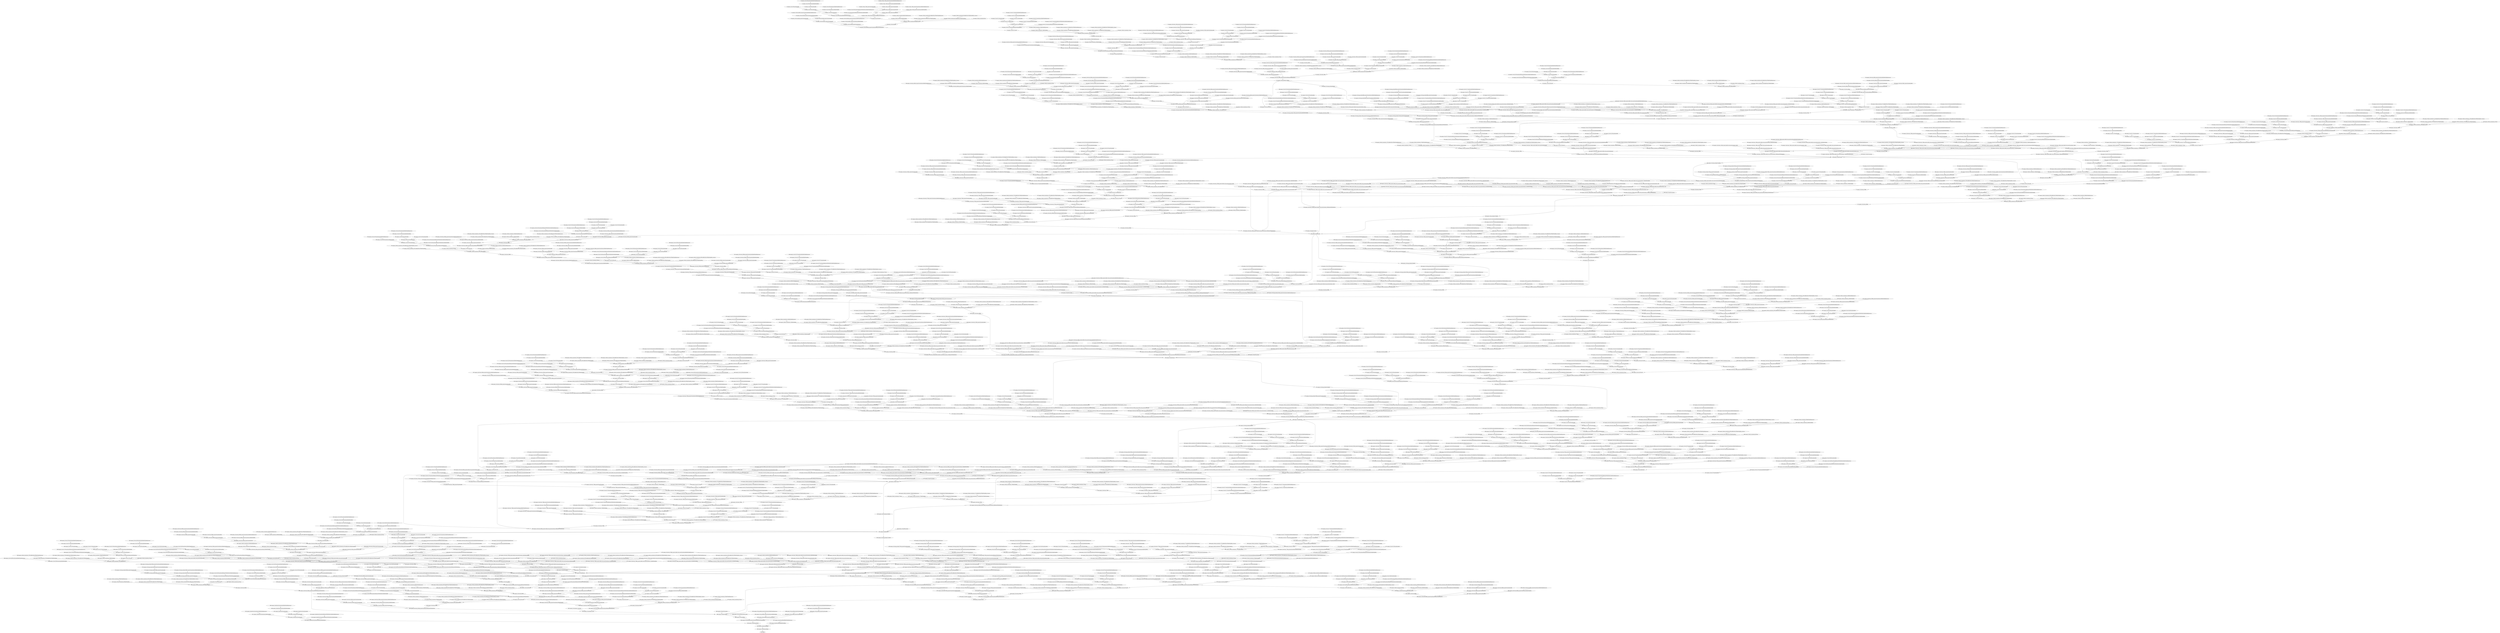 strict digraph  {
"0 args_0" [id=0, op=Placeholder];
"1 inception_v3/input_1/fake_quantize/SymmQuant/Abs/ReadVariableOp/resource" [id=1, op=Placeholder];
"2 inception_v3/input_1/fake_quantize/SymmQuant/Abs/ReadVariableOp" [id=2, op=ReadVariableOp];
"3 inception_v3/input_1/fake_quantize/SymmQuant/Abs" [id=3, op=Abs];
"4 inception_v3/input_1/fake_quantize/SymmQuant/add/y" [id=4, op=Const];
"5 inception_v3/input_1/fake_quantize/SymmQuant/add" [id=5, op=AddV2];
"6 inception_v3/input_1/fake_quantize/SymmQuant/mul/ReadVariableOp/resource" [id=6, op=Placeholder];
"7 inception_v3/input_1/fake_quantize/SymmQuant/mul/ReadVariableOp" [id=7, op=ReadVariableOp];
"8 inception_v3/input_1/fake_quantize/SymmQuant/mul" [id=8, op=Mul];
"9 inception_v3/input_1/fake_quantize/SymmQuant/FakeQuantWithMinMaxVars" [id=9, op=FakeQuantWithMinMaxVars];
"10 inception_v3/conv2d/SymmQuant/Abs/ReadVariableOp/resource" [id=10, op=Placeholder];
"11 inception_v3/conv2d/SymmQuant/Abs/ReadVariableOp" [id=11, op=ReadVariableOp];
"12 inception_v3/conv2d/SymmQuant/Abs" [id=12, op=Abs];
"13 inception_v3/conv2d/SymmQuant/add/y" [id=13, op=Const];
"14 inception_v3/conv2d/SymmQuant/add" [id=14, op=AddV2];
"15 inception_v3/conv2d/SymmQuant/mul/ReadVariableOp/resource" [id=15, op=Placeholder];
"16 inception_v3/conv2d/SymmQuant/mul/ReadVariableOp" [id=16, op=ReadVariableOp];
"17 inception_v3/conv2d/SymmQuant/mul" [id=17, op=Mul];
"18 inception_v3/conv2d/SymmQuant/FakeQuantWithMinMaxVars/ReadVariableOp/resource" [id=18, op=Placeholder];
"19 inception_v3/conv2d/SymmQuant/FakeQuantWithMinMaxVars/ReadVariableOp" [id=19, op=ReadVariableOp];
"20 inception_v3/conv2d/SymmQuant/FakeQuantWithMinMaxVars" [id=20, op=FakeQuantWithMinMaxVars];
"21 inception_v3/conv2d/Conv2D" [id=21, op=Conv2D];
"22 inception_v3/batch_normalization/Const" [id=22, op=Const];
"23 inception_v3/batch_normalization/ReadVariableOp/resource" [id=23, op=Placeholder];
"24 inception_v3/batch_normalization/ReadVariableOp" [id=24, op=ReadVariableOp];
"25 inception_v3/batch_normalization/FusedBatchNormV3/ReadVariableOp/resource" [id=25, op=Placeholder];
"26 inception_v3/batch_normalization/FusedBatchNormV3/ReadVariableOp" [id=26, op=ReadVariableOp];
"27 inception_v3/batch_normalization/FusedBatchNormV3/ReadVariableOp_1/resource" [id=27, op=Placeholder];
"28 inception_v3/batch_normalization/FusedBatchNormV3/ReadVariableOp_1" [id=28, op=ReadVariableOp];
"29 inception_v3/batch_normalization/FusedBatchNormV3" [id=29, op=FusedBatchNormV3];
"30 inception_v3/activation/Relu" [id=30, op=Relu];
"31 inception_v3/activation/fake_quantize/SymmQuant/Abs/ReadVariableOp/resource" [id=31, op=Placeholder];
"32 inception_v3/activation/fake_quantize/SymmQuant/Abs/ReadVariableOp" [id=32, op=ReadVariableOp];
"33 inception_v3/activation/fake_quantize/SymmQuant/Abs" [id=33, op=Abs];
"34 inception_v3/activation/fake_quantize/SymmQuant/add/y" [id=34, op=Const];
"35 inception_v3/activation/fake_quantize/SymmQuant/add" [id=35, op=AddV2];
"36 inception_v3/activation/fake_quantize/SymmQuant/mul/ReadVariableOp/resource" [id=36, op=Placeholder];
"37 inception_v3/activation/fake_quantize/SymmQuant/mul/ReadVariableOp" [id=37, op=ReadVariableOp];
"38 inception_v3/activation/fake_quantize/SymmQuant/mul" [id=38, op=Mul];
"39 inception_v3/activation/fake_quantize/SymmQuant/FakeQuantWithMinMaxVars" [id=39, op=FakeQuantWithMinMaxVars];
"40 inception_v3/conv2d_1/SymmQuant/Abs/ReadVariableOp/resource" [id=40, op=Placeholder];
"41 inception_v3/conv2d_1/SymmQuant/Abs/ReadVariableOp" [id=41, op=ReadVariableOp];
"42 inception_v3/conv2d_1/SymmQuant/Abs" [id=42, op=Abs];
"43 inception_v3/conv2d_1/SymmQuant/add/y" [id=43, op=Const];
"44 inception_v3/conv2d_1/SymmQuant/add" [id=44, op=AddV2];
"45 inception_v3/conv2d_1/SymmQuant/mul/ReadVariableOp/resource" [id=45, op=Placeholder];
"46 inception_v3/conv2d_1/SymmQuant/mul/ReadVariableOp" [id=46, op=ReadVariableOp];
"47 inception_v3/conv2d_1/SymmQuant/mul" [id=47, op=Mul];
"48 inception_v3/conv2d_1/SymmQuant/FakeQuantWithMinMaxVars/ReadVariableOp/resource" [id=48, op=Placeholder];
"49 inception_v3/conv2d_1/SymmQuant/FakeQuantWithMinMaxVars/ReadVariableOp" [id=49, op=ReadVariableOp];
"50 inception_v3/conv2d_1/SymmQuant/FakeQuantWithMinMaxVars" [id=50, op=FakeQuantWithMinMaxVars];
"51 inception_v3/conv2d_1/Conv2D" [id=51, op=Conv2D];
"52 inception_v3/batch_normalization_1/Const" [id=52, op=Const];
"53 inception_v3/batch_normalization_1/ReadVariableOp/resource" [id=53, op=Placeholder];
"54 inception_v3/batch_normalization_1/ReadVariableOp" [id=54, op=ReadVariableOp];
"55 inception_v3/batch_normalization_1/FusedBatchNormV3/ReadVariableOp/resource" [id=55, op=Placeholder];
"56 inception_v3/batch_normalization_1/FusedBatchNormV3/ReadVariableOp" [id=56, op=ReadVariableOp];
"57 inception_v3/batch_normalization_1/FusedBatchNormV3/ReadVariableOp_1/resource" [id=57, op=Placeholder];
"58 inception_v3/batch_normalization_1/FusedBatchNormV3/ReadVariableOp_1" [id=58, op=ReadVariableOp];
"59 inception_v3/batch_normalization_1/FusedBatchNormV3" [id=59, op=FusedBatchNormV3];
"60 inception_v3/activation_1/Relu" [id=60, op=Relu];
"61 inception_v3/activation_1/fake_quantize/SymmQuant/Abs/ReadVariableOp/resource" [id=61, op=Placeholder];
"62 inception_v3/activation_1/fake_quantize/SymmQuant/Abs/ReadVariableOp" [id=62, op=ReadVariableOp];
"63 inception_v3/activation_1/fake_quantize/SymmQuant/Abs" [id=63, op=Abs];
"64 inception_v3/activation_1/fake_quantize/SymmQuant/add/y" [id=64, op=Const];
"65 inception_v3/activation_1/fake_quantize/SymmQuant/add" [id=65, op=AddV2];
"66 inception_v3/activation_1/fake_quantize/SymmQuant/mul/ReadVariableOp/resource" [id=66, op=Placeholder];
"67 inception_v3/activation_1/fake_quantize/SymmQuant/mul/ReadVariableOp" [id=67, op=ReadVariableOp];
"68 inception_v3/activation_1/fake_quantize/SymmQuant/mul" [id=68, op=Mul];
"69 inception_v3/activation_1/fake_quantize/SymmQuant/FakeQuantWithMinMaxVars" [id=69, op=FakeQuantWithMinMaxVars];
"70 inception_v3/conv2d_2/SymmQuant/Abs/ReadVariableOp/resource" [id=70, op=Placeholder];
"71 inception_v3/conv2d_2/SymmQuant/Abs/ReadVariableOp" [id=71, op=ReadVariableOp];
"72 inception_v3/conv2d_2/SymmQuant/Abs" [id=72, op=Abs];
"73 inception_v3/conv2d_2/SymmQuant/add/y" [id=73, op=Const];
"74 inception_v3/conv2d_2/SymmQuant/add" [id=74, op=AddV2];
"75 inception_v3/conv2d_2/SymmQuant/mul/ReadVariableOp/resource" [id=75, op=Placeholder];
"76 inception_v3/conv2d_2/SymmQuant/mul/ReadVariableOp" [id=76, op=ReadVariableOp];
"77 inception_v3/conv2d_2/SymmQuant/mul" [id=77, op=Mul];
"78 inception_v3/conv2d_2/SymmQuant/FakeQuantWithMinMaxVars/ReadVariableOp/resource" [id=78, op=Placeholder];
"79 inception_v3/conv2d_2/SymmQuant/FakeQuantWithMinMaxVars/ReadVariableOp" [id=79, op=ReadVariableOp];
"80 inception_v3/conv2d_2/SymmQuant/FakeQuantWithMinMaxVars" [id=80, op=FakeQuantWithMinMaxVars];
"81 inception_v3/conv2d_2/Conv2D" [id=81, op=Conv2D];
"82 inception_v3/batch_normalization_2/Const" [id=82, op=Const];
"83 inception_v3/batch_normalization_2/ReadVariableOp/resource" [id=83, op=Placeholder];
"84 inception_v3/batch_normalization_2/ReadVariableOp" [id=84, op=ReadVariableOp];
"85 inception_v3/batch_normalization_2/FusedBatchNormV3/ReadVariableOp/resource" [id=85, op=Placeholder];
"86 inception_v3/batch_normalization_2/FusedBatchNormV3/ReadVariableOp" [id=86, op=ReadVariableOp];
"87 inception_v3/batch_normalization_2/FusedBatchNormV3/ReadVariableOp_1/resource" [id=87, op=Placeholder];
"88 inception_v3/batch_normalization_2/FusedBatchNormV3/ReadVariableOp_1" [id=88, op=ReadVariableOp];
"89 inception_v3/batch_normalization_2/FusedBatchNormV3" [id=89, op=FusedBatchNormV3];
"90 inception_v3/activation_2/Relu" [id=90, op=Relu];
"91 inception_v3/activation_2/fake_quantize/SymmQuant/Abs/ReadVariableOp/resource" [id=91, op=Placeholder];
"92 inception_v3/activation_2/fake_quantize/SymmQuant/Abs/ReadVariableOp" [id=92, op=ReadVariableOp];
"93 inception_v3/activation_2/fake_quantize/SymmQuant/Abs" [id=93, op=Abs];
"94 inception_v3/activation_2/fake_quantize/SymmQuant/add/y" [id=94, op=Const];
"95 inception_v3/activation_2/fake_quantize/SymmQuant/add" [id=95, op=AddV2];
"96 inception_v3/activation_2/fake_quantize/SymmQuant/mul/ReadVariableOp/resource" [id=96, op=Placeholder];
"97 inception_v3/activation_2/fake_quantize/SymmQuant/mul/ReadVariableOp" [id=97, op=ReadVariableOp];
"98 inception_v3/activation_2/fake_quantize/SymmQuant/mul" [id=98, op=Mul];
"99 inception_v3/activation_2/fake_quantize/SymmQuant/FakeQuantWithMinMaxVars" [id=99, op=FakeQuantWithMinMaxVars];
"100 inception_v3/max_pooling2d/MaxPool" [id=100, op=MaxPool];
"101 inception_v3/conv2d_3/SymmQuant/Abs/ReadVariableOp/resource" [id=101, op=Placeholder];
"102 inception_v3/conv2d_3/SymmQuant/Abs/ReadVariableOp" [id=102, op=ReadVariableOp];
"103 inception_v3/conv2d_3/SymmQuant/Abs" [id=103, op=Abs];
"104 inception_v3/conv2d_3/SymmQuant/add/y" [id=104, op=Const];
"105 inception_v3/conv2d_3/SymmQuant/add" [id=105, op=AddV2];
"106 inception_v3/conv2d_3/SymmQuant/mul/ReadVariableOp/resource" [id=106, op=Placeholder];
"107 inception_v3/conv2d_3/SymmQuant/mul/ReadVariableOp" [id=107, op=ReadVariableOp];
"108 inception_v3/conv2d_3/SymmQuant/mul" [id=108, op=Mul];
"109 inception_v3/conv2d_3/SymmQuant/FakeQuantWithMinMaxVars/ReadVariableOp/resource" [id=109, op=Placeholder];
"110 inception_v3/conv2d_3/SymmQuant/FakeQuantWithMinMaxVars/ReadVariableOp" [id=110, op=ReadVariableOp];
"111 inception_v3/conv2d_3/SymmQuant/FakeQuantWithMinMaxVars" [id=111, op=FakeQuantWithMinMaxVars];
"112 inception_v3/conv2d_3/Conv2D" [id=112, op=Conv2D];
"113 inception_v3/batch_normalization_3/Const" [id=113, op=Const];
"114 inception_v3/batch_normalization_3/ReadVariableOp/resource" [id=114, op=Placeholder];
"115 inception_v3/batch_normalization_3/ReadVariableOp" [id=115, op=ReadVariableOp];
"116 inception_v3/batch_normalization_3/FusedBatchNormV3/ReadVariableOp/resource" [id=116, op=Placeholder];
"117 inception_v3/batch_normalization_3/FusedBatchNormV3/ReadVariableOp" [id=117, op=ReadVariableOp];
"118 inception_v3/batch_normalization_3/FusedBatchNormV3/ReadVariableOp_1/resource" [id=118, op=Placeholder];
"119 inception_v3/batch_normalization_3/FusedBatchNormV3/ReadVariableOp_1" [id=119, op=ReadVariableOp];
"120 inception_v3/batch_normalization_3/FusedBatchNormV3" [id=120, op=FusedBatchNormV3];
"121 inception_v3/activation_3/Relu" [id=121, op=Relu];
"122 inception_v3/activation_3/fake_quantize/SymmQuant/Abs/ReadVariableOp/resource" [id=122, op=Placeholder];
"123 inception_v3/activation_3/fake_quantize/SymmQuant/Abs/ReadVariableOp" [id=123, op=ReadVariableOp];
"124 inception_v3/activation_3/fake_quantize/SymmQuant/Abs" [id=124, op=Abs];
"125 inception_v3/activation_3/fake_quantize/SymmQuant/add/y" [id=125, op=Const];
"126 inception_v3/activation_3/fake_quantize/SymmQuant/add" [id=126, op=AddV2];
"127 inception_v3/activation_3/fake_quantize/SymmQuant/mul/ReadVariableOp/resource" [id=127, op=Placeholder];
"128 inception_v3/activation_3/fake_quantize/SymmQuant/mul/ReadVariableOp" [id=128, op=ReadVariableOp];
"129 inception_v3/activation_3/fake_quantize/SymmQuant/mul" [id=129, op=Mul];
"130 inception_v3/activation_3/fake_quantize/SymmQuant/FakeQuantWithMinMaxVars" [id=130, op=FakeQuantWithMinMaxVars];
"131 inception_v3/conv2d_4/SymmQuant/Abs/ReadVariableOp/resource" [id=131, op=Placeholder];
"132 inception_v3/conv2d_4/SymmQuant/Abs/ReadVariableOp" [id=132, op=ReadVariableOp];
"133 inception_v3/conv2d_4/SymmQuant/Abs" [id=133, op=Abs];
"134 inception_v3/conv2d_4/SymmQuant/add/y" [id=134, op=Const];
"135 inception_v3/conv2d_4/SymmQuant/add" [id=135, op=AddV2];
"136 inception_v3/conv2d_4/SymmQuant/mul/ReadVariableOp/resource" [id=136, op=Placeholder];
"137 inception_v3/conv2d_4/SymmQuant/mul/ReadVariableOp" [id=137, op=ReadVariableOp];
"138 inception_v3/conv2d_4/SymmQuant/mul" [id=138, op=Mul];
"139 inception_v3/conv2d_4/SymmQuant/FakeQuantWithMinMaxVars/ReadVariableOp/resource" [id=139, op=Placeholder];
"140 inception_v3/conv2d_4/SymmQuant/FakeQuantWithMinMaxVars/ReadVariableOp" [id=140, op=ReadVariableOp];
"141 inception_v3/conv2d_4/SymmQuant/FakeQuantWithMinMaxVars" [id=141, op=FakeQuantWithMinMaxVars];
"142 inception_v3/conv2d_4/Conv2D" [id=142, op=Conv2D];
"143 inception_v3/batch_normalization_4/Const" [id=143, op=Const];
"144 inception_v3/batch_normalization_4/ReadVariableOp/resource" [id=144, op=Placeholder];
"145 inception_v3/batch_normalization_4/ReadVariableOp" [id=145, op=ReadVariableOp];
"146 inception_v3/batch_normalization_4/FusedBatchNormV3/ReadVariableOp/resource" [id=146, op=Placeholder];
"147 inception_v3/batch_normalization_4/FusedBatchNormV3/ReadVariableOp" [id=147, op=ReadVariableOp];
"148 inception_v3/batch_normalization_4/FusedBatchNormV3/ReadVariableOp_1/resource" [id=148, op=Placeholder];
"149 inception_v3/batch_normalization_4/FusedBatchNormV3/ReadVariableOp_1" [id=149, op=ReadVariableOp];
"150 inception_v3/batch_normalization_4/FusedBatchNormV3" [id=150, op=FusedBatchNormV3];
"151 inception_v3/activation_4/Relu" [id=151, op=Relu];
"152 inception_v3/activation_4/fake_quantize/SymmQuant/Abs/ReadVariableOp/resource" [id=152, op=Placeholder];
"153 inception_v3/activation_4/fake_quantize/SymmQuant/Abs/ReadVariableOp" [id=153, op=ReadVariableOp];
"154 inception_v3/activation_4/fake_quantize/SymmQuant/Abs" [id=154, op=Abs];
"155 inception_v3/activation_4/fake_quantize/SymmQuant/add/y" [id=155, op=Const];
"156 inception_v3/activation_4/fake_quantize/SymmQuant/add" [id=156, op=AddV2];
"157 inception_v3/activation_4/fake_quantize/SymmQuant/mul/ReadVariableOp/resource" [id=157, op=Placeholder];
"158 inception_v3/activation_4/fake_quantize/SymmQuant/mul/ReadVariableOp" [id=158, op=ReadVariableOp];
"159 inception_v3/activation_4/fake_quantize/SymmQuant/mul" [id=159, op=Mul];
"160 inception_v3/activation_4/fake_quantize/SymmQuant/FakeQuantWithMinMaxVars" [id=160, op=FakeQuantWithMinMaxVars];
"161 inception_v3/max_pooling2d_1/MaxPool" [id=161, op=MaxPool];
"162 inception_v3/conv2d_8/SymmQuant/Abs/ReadVariableOp/resource" [id=162, op=Placeholder];
"163 inception_v3/conv2d_8/SymmQuant/Abs/ReadVariableOp" [id=163, op=ReadVariableOp];
"164 inception_v3/conv2d_8/SymmQuant/Abs" [id=164, op=Abs];
"165 inception_v3/conv2d_8/SymmQuant/add/y" [id=165, op=Const];
"166 inception_v3/conv2d_8/SymmQuant/add" [id=166, op=AddV2];
"167 inception_v3/conv2d_8/SymmQuant/mul/ReadVariableOp/resource" [id=167, op=Placeholder];
"168 inception_v3/conv2d_8/SymmQuant/mul/ReadVariableOp" [id=168, op=ReadVariableOp];
"169 inception_v3/conv2d_8/SymmQuant/mul" [id=169, op=Mul];
"170 inception_v3/conv2d_8/SymmQuant/FakeQuantWithMinMaxVars/ReadVariableOp/resource" [id=170, op=Placeholder];
"171 inception_v3/conv2d_8/SymmQuant/FakeQuantWithMinMaxVars/ReadVariableOp" [id=171, op=ReadVariableOp];
"172 inception_v3/conv2d_8/SymmQuant/FakeQuantWithMinMaxVars" [id=172, op=FakeQuantWithMinMaxVars];
"173 inception_v3/conv2d_8/Conv2D" [id=173, op=Conv2D];
"174 inception_v3/batch_normalization_8/Const" [id=174, op=Const];
"175 inception_v3/batch_normalization_8/ReadVariableOp/resource" [id=175, op=Placeholder];
"176 inception_v3/batch_normalization_8/ReadVariableOp" [id=176, op=ReadVariableOp];
"177 inception_v3/batch_normalization_8/FusedBatchNormV3/ReadVariableOp/resource" [id=177, op=Placeholder];
"178 inception_v3/batch_normalization_8/FusedBatchNormV3/ReadVariableOp" [id=178, op=ReadVariableOp];
"179 inception_v3/batch_normalization_8/FusedBatchNormV3/ReadVariableOp_1/resource" [id=179, op=Placeholder];
"180 inception_v3/batch_normalization_8/FusedBatchNormV3/ReadVariableOp_1" [id=180, op=ReadVariableOp];
"181 inception_v3/batch_normalization_8/FusedBatchNormV3" [id=181, op=FusedBatchNormV3];
"182 inception_v3/activation_8/Relu" [id=182, op=Relu];
"183 inception_v3/activation_8/fake_quantize/SymmQuant/Abs/ReadVariableOp/resource" [id=183, op=Placeholder];
"184 inception_v3/activation_8/fake_quantize/SymmQuant/Abs/ReadVariableOp" [id=184, op=ReadVariableOp];
"185 inception_v3/activation_8/fake_quantize/SymmQuant/Abs" [id=185, op=Abs];
"186 inception_v3/activation_8/fake_quantize/SymmQuant/add/y" [id=186, op=Const];
"187 inception_v3/activation_8/fake_quantize/SymmQuant/add" [id=187, op=AddV2];
"188 inception_v3/activation_8/fake_quantize/SymmQuant/mul/ReadVariableOp/resource" [id=188, op=Placeholder];
"189 inception_v3/activation_8/fake_quantize/SymmQuant/mul/ReadVariableOp" [id=189, op=ReadVariableOp];
"190 inception_v3/activation_8/fake_quantize/SymmQuant/mul" [id=190, op=Mul];
"191 inception_v3/activation_8/fake_quantize/SymmQuant/FakeQuantWithMinMaxVars" [id=191, op=FakeQuantWithMinMaxVars];
"192 inception_v3/conv2d_9/SymmQuant/Abs/ReadVariableOp/resource" [id=192, op=Placeholder];
"193 inception_v3/conv2d_9/SymmQuant/Abs/ReadVariableOp" [id=193, op=ReadVariableOp];
"194 inception_v3/conv2d_9/SymmQuant/Abs" [id=194, op=Abs];
"195 inception_v3/conv2d_9/SymmQuant/add/y" [id=195, op=Const];
"196 inception_v3/conv2d_9/SymmQuant/add" [id=196, op=AddV2];
"197 inception_v3/conv2d_9/SymmQuant/mul/ReadVariableOp/resource" [id=197, op=Placeholder];
"198 inception_v3/conv2d_9/SymmQuant/mul/ReadVariableOp" [id=198, op=ReadVariableOp];
"199 inception_v3/conv2d_9/SymmQuant/mul" [id=199, op=Mul];
"200 inception_v3/conv2d_9/SymmQuant/FakeQuantWithMinMaxVars/ReadVariableOp/resource" [id=200, op=Placeholder];
"201 inception_v3/conv2d_9/SymmQuant/FakeQuantWithMinMaxVars/ReadVariableOp" [id=201, op=ReadVariableOp];
"202 inception_v3/conv2d_9/SymmQuant/FakeQuantWithMinMaxVars" [id=202, op=FakeQuantWithMinMaxVars];
"203 inception_v3/conv2d_9/Conv2D" [id=203, op=Conv2D];
"204 inception_v3/conv2d_6/SymmQuant/Abs/ReadVariableOp/resource" [id=204, op=Placeholder];
"205 inception_v3/conv2d_6/SymmQuant/Abs/ReadVariableOp" [id=205, op=ReadVariableOp];
"206 inception_v3/conv2d_6/SymmQuant/Abs" [id=206, op=Abs];
"207 inception_v3/conv2d_6/SymmQuant/add/y" [id=207, op=Const];
"208 inception_v3/conv2d_6/SymmQuant/add" [id=208, op=AddV2];
"209 inception_v3/conv2d_6/SymmQuant/mul/ReadVariableOp/resource" [id=209, op=Placeholder];
"210 inception_v3/conv2d_6/SymmQuant/mul/ReadVariableOp" [id=210, op=ReadVariableOp];
"211 inception_v3/conv2d_6/SymmQuant/mul" [id=211, op=Mul];
"212 inception_v3/conv2d_6/SymmQuant/FakeQuantWithMinMaxVars/ReadVariableOp/resource" [id=212, op=Placeholder];
"213 inception_v3/conv2d_6/SymmQuant/FakeQuantWithMinMaxVars/ReadVariableOp" [id=213, op=ReadVariableOp];
"214 inception_v3/conv2d_6/SymmQuant/FakeQuantWithMinMaxVars" [id=214, op=FakeQuantWithMinMaxVars];
"215 inception_v3/conv2d_6/Conv2D" [id=215, op=Conv2D];
"216 inception_v3/batch_normalization_9/Const" [id=216, op=Const];
"217 inception_v3/batch_normalization_9/ReadVariableOp/resource" [id=217, op=Placeholder];
"218 inception_v3/batch_normalization_9/ReadVariableOp" [id=218, op=ReadVariableOp];
"219 inception_v3/batch_normalization_9/FusedBatchNormV3/ReadVariableOp/resource" [id=219, op=Placeholder];
"220 inception_v3/batch_normalization_9/FusedBatchNormV3/ReadVariableOp" [id=220, op=ReadVariableOp];
"221 inception_v3/batch_normalization_9/FusedBatchNormV3/ReadVariableOp_1/resource" [id=221, op=Placeholder];
"222 inception_v3/batch_normalization_9/FusedBatchNormV3/ReadVariableOp_1" [id=222, op=ReadVariableOp];
"223 inception_v3/batch_normalization_9/FusedBatchNormV3" [id=223, op=FusedBatchNormV3];
"224 inception_v3/batch_normalization_6/Const" [id=224, op=Const];
"225 inception_v3/batch_normalization_6/ReadVariableOp/resource" [id=225, op=Placeholder];
"226 inception_v3/batch_normalization_6/ReadVariableOp" [id=226, op=ReadVariableOp];
"227 inception_v3/batch_normalization_6/FusedBatchNormV3/ReadVariableOp/resource" [id=227, op=Placeholder];
"228 inception_v3/batch_normalization_6/FusedBatchNormV3/ReadVariableOp" [id=228, op=ReadVariableOp];
"229 inception_v3/batch_normalization_6/FusedBatchNormV3/ReadVariableOp_1/resource" [id=229, op=Placeholder];
"230 inception_v3/batch_normalization_6/FusedBatchNormV3/ReadVariableOp_1" [id=230, op=ReadVariableOp];
"231 inception_v3/batch_normalization_6/FusedBatchNormV3" [id=231, op=FusedBatchNormV3];
"232 inception_v3/average_pooling2d/AvgPool" [id=232, op=AvgPool];
"233 inception_v3/activation_9/Relu" [id=233, op=Relu];
"234 inception_v3/activation_6/Relu" [id=234, op=Relu];
"235 inception_v3/average_pooling2d/fake_quantize/SymmQuant/Abs/ReadVariableOp/resource" [id=235, op=Placeholder];
"236 inception_v3/average_pooling2d/fake_quantize/SymmQuant/Abs/ReadVariableOp" [id=236, op=ReadVariableOp];
"237 inception_v3/average_pooling2d/fake_quantize/SymmQuant/Abs" [id=237, op=Abs];
"238 inception_v3/average_pooling2d/fake_quantize/SymmQuant/add/y" [id=238, op=Const];
"239 inception_v3/average_pooling2d/fake_quantize/SymmQuant/add" [id=239, op=AddV2];
"240 inception_v3/average_pooling2d/fake_quantize/SymmQuant/mul/ReadVariableOp/resource" [id=240, op=Placeholder];
"241 inception_v3/average_pooling2d/fake_quantize/SymmQuant/mul/ReadVariableOp" [id=241, op=ReadVariableOp];
"242 inception_v3/average_pooling2d/fake_quantize/SymmQuant/mul" [id=242, op=Mul];
"243 inception_v3/average_pooling2d/fake_quantize/SymmQuant/FakeQuantWithMinMaxVars" [id=243, op=FakeQuantWithMinMaxVars];
"244 inception_v3/activation_9/fake_quantize/SymmQuant/Abs/ReadVariableOp/resource" [id=244, op=Placeholder];
"245 inception_v3/activation_9/fake_quantize/SymmQuant/Abs/ReadVariableOp" [id=245, op=ReadVariableOp];
"246 inception_v3/activation_9/fake_quantize/SymmQuant/Abs" [id=246, op=Abs];
"247 inception_v3/activation_9/fake_quantize/SymmQuant/add/y" [id=247, op=Const];
"248 inception_v3/activation_9/fake_quantize/SymmQuant/add" [id=248, op=AddV2];
"249 inception_v3/activation_9/fake_quantize/SymmQuant/mul/ReadVariableOp/resource" [id=249, op=Placeholder];
"250 inception_v3/activation_9/fake_quantize/SymmQuant/mul/ReadVariableOp" [id=250, op=ReadVariableOp];
"251 inception_v3/activation_9/fake_quantize/SymmQuant/mul" [id=251, op=Mul];
"252 inception_v3/activation_9/fake_quantize/SymmQuant/FakeQuantWithMinMaxVars" [id=252, op=FakeQuantWithMinMaxVars];
"253 inception_v3/activation_6/fake_quantize/SymmQuant/Abs/ReadVariableOp/resource" [id=253, op=Placeholder];
"254 inception_v3/activation_6/fake_quantize/SymmQuant/Abs/ReadVariableOp" [id=254, op=ReadVariableOp];
"255 inception_v3/activation_6/fake_quantize/SymmQuant/Abs" [id=255, op=Abs];
"256 inception_v3/activation_6/fake_quantize/SymmQuant/add/y" [id=256, op=Const];
"257 inception_v3/activation_6/fake_quantize/SymmQuant/add" [id=257, op=AddV2];
"258 inception_v3/activation_6/fake_quantize/SymmQuant/mul/ReadVariableOp/resource" [id=258, op=Placeholder];
"259 inception_v3/activation_6/fake_quantize/SymmQuant/mul/ReadVariableOp" [id=259, op=ReadVariableOp];
"260 inception_v3/activation_6/fake_quantize/SymmQuant/mul" [id=260, op=Mul];
"261 inception_v3/activation_6/fake_quantize/SymmQuant/FakeQuantWithMinMaxVars" [id=261, op=FakeQuantWithMinMaxVars];
"262 inception_v3/conv2d_11/SymmQuant/Abs/ReadVariableOp/resource" [id=262, op=Placeholder];
"263 inception_v3/conv2d_11/SymmQuant/Abs/ReadVariableOp" [id=263, op=ReadVariableOp];
"264 inception_v3/conv2d_11/SymmQuant/Abs" [id=264, op=Abs];
"265 inception_v3/conv2d_11/SymmQuant/add/y" [id=265, op=Const];
"266 inception_v3/conv2d_11/SymmQuant/add" [id=266, op=AddV2];
"267 inception_v3/conv2d_11/SymmQuant/mul/ReadVariableOp/resource" [id=267, op=Placeholder];
"268 inception_v3/conv2d_11/SymmQuant/mul/ReadVariableOp" [id=268, op=ReadVariableOp];
"269 inception_v3/conv2d_11/SymmQuant/mul" [id=269, op=Mul];
"270 inception_v3/conv2d_11/SymmQuant/FakeQuantWithMinMaxVars/ReadVariableOp/resource" [id=270, op=Placeholder];
"271 inception_v3/conv2d_11/SymmQuant/FakeQuantWithMinMaxVars/ReadVariableOp" [id=271, op=ReadVariableOp];
"272 inception_v3/conv2d_11/SymmQuant/FakeQuantWithMinMaxVars" [id=272, op=FakeQuantWithMinMaxVars];
"273 inception_v3/conv2d_11/Conv2D" [id=273, op=Conv2D];
"274 inception_v3/conv2d_10/SymmQuant/Abs/ReadVariableOp/resource" [id=274, op=Placeholder];
"275 inception_v3/conv2d_10/SymmQuant/Abs/ReadVariableOp" [id=275, op=ReadVariableOp];
"276 inception_v3/conv2d_10/SymmQuant/Abs" [id=276, op=Abs];
"277 inception_v3/conv2d_10/SymmQuant/add/y" [id=277, op=Const];
"278 inception_v3/conv2d_10/SymmQuant/add" [id=278, op=AddV2];
"279 inception_v3/conv2d_10/SymmQuant/mul/ReadVariableOp/resource" [id=279, op=Placeholder];
"280 inception_v3/conv2d_10/SymmQuant/mul/ReadVariableOp" [id=280, op=ReadVariableOp];
"281 inception_v3/conv2d_10/SymmQuant/mul" [id=281, op=Mul];
"282 inception_v3/conv2d_10/SymmQuant/FakeQuantWithMinMaxVars/ReadVariableOp/resource" [id=282, op=Placeholder];
"283 inception_v3/conv2d_10/SymmQuant/FakeQuantWithMinMaxVars/ReadVariableOp" [id=283, op=ReadVariableOp];
"284 inception_v3/conv2d_10/SymmQuant/FakeQuantWithMinMaxVars" [id=284, op=FakeQuantWithMinMaxVars];
"285 inception_v3/conv2d_10/Conv2D" [id=285, op=Conv2D];
"286 inception_v3/conv2d_7/SymmQuant/Abs/ReadVariableOp/resource" [id=286, op=Placeholder];
"287 inception_v3/conv2d_7/SymmQuant/Abs/ReadVariableOp" [id=287, op=ReadVariableOp];
"288 inception_v3/conv2d_7/SymmQuant/Abs" [id=288, op=Abs];
"289 inception_v3/conv2d_7/SymmQuant/add/y" [id=289, op=Const];
"290 inception_v3/conv2d_7/SymmQuant/add" [id=290, op=AddV2];
"291 inception_v3/conv2d_7/SymmQuant/mul/ReadVariableOp/resource" [id=291, op=Placeholder];
"292 inception_v3/conv2d_7/SymmQuant/mul/ReadVariableOp" [id=292, op=ReadVariableOp];
"293 inception_v3/conv2d_7/SymmQuant/mul" [id=293, op=Mul];
"294 inception_v3/conv2d_7/SymmQuant/FakeQuantWithMinMaxVars/ReadVariableOp/resource" [id=294, op=Placeholder];
"295 inception_v3/conv2d_7/SymmQuant/FakeQuantWithMinMaxVars/ReadVariableOp" [id=295, op=ReadVariableOp];
"296 inception_v3/conv2d_7/SymmQuant/FakeQuantWithMinMaxVars" [id=296, op=FakeQuantWithMinMaxVars];
"297 inception_v3/conv2d_7/Conv2D" [id=297, op=Conv2D];
"298 inception_v3/conv2d_5/SymmQuant/Abs/ReadVariableOp/resource" [id=298, op=Placeholder];
"299 inception_v3/conv2d_5/SymmQuant/Abs/ReadVariableOp" [id=299, op=ReadVariableOp];
"300 inception_v3/conv2d_5/SymmQuant/Abs" [id=300, op=Abs];
"301 inception_v3/conv2d_5/SymmQuant/add/y" [id=301, op=Const];
"302 inception_v3/conv2d_5/SymmQuant/add" [id=302, op=AddV2];
"303 inception_v3/conv2d_5/SymmQuant/mul/ReadVariableOp/resource" [id=303, op=Placeholder];
"304 inception_v3/conv2d_5/SymmQuant/mul/ReadVariableOp" [id=304, op=ReadVariableOp];
"305 inception_v3/conv2d_5/SymmQuant/mul" [id=305, op=Mul];
"306 inception_v3/conv2d_5/SymmQuant/FakeQuantWithMinMaxVars/ReadVariableOp/resource" [id=306, op=Placeholder];
"307 inception_v3/conv2d_5/SymmQuant/FakeQuantWithMinMaxVars/ReadVariableOp" [id=307, op=ReadVariableOp];
"308 inception_v3/conv2d_5/SymmQuant/FakeQuantWithMinMaxVars" [id=308, op=FakeQuantWithMinMaxVars];
"309 inception_v3/conv2d_5/Conv2D" [id=309, op=Conv2D];
"310 inception_v3/batch_normalization_11/Const" [id=310, op=Const];
"311 inception_v3/batch_normalization_11/ReadVariableOp/resource" [id=311, op=Placeholder];
"312 inception_v3/batch_normalization_11/ReadVariableOp" [id=312, op=ReadVariableOp];
"313 inception_v3/batch_normalization_11/FusedBatchNormV3/ReadVariableOp/resource" [id=313, op=Placeholder];
"314 inception_v3/batch_normalization_11/FusedBatchNormV3/ReadVariableOp" [id=314, op=ReadVariableOp];
"315 inception_v3/batch_normalization_11/FusedBatchNormV3/ReadVariableOp_1/resource" [id=315, op=Placeholder];
"316 inception_v3/batch_normalization_11/FusedBatchNormV3/ReadVariableOp_1" [id=316, op=ReadVariableOp];
"317 inception_v3/batch_normalization_11/FusedBatchNormV3" [id=317, op=FusedBatchNormV3];
"318 inception_v3/batch_normalization_10/Const" [id=318, op=Const];
"319 inception_v3/batch_normalization_10/ReadVariableOp/resource" [id=319, op=Placeholder];
"320 inception_v3/batch_normalization_10/ReadVariableOp" [id=320, op=ReadVariableOp];
"321 inception_v3/batch_normalization_10/FusedBatchNormV3/ReadVariableOp/resource" [id=321, op=Placeholder];
"322 inception_v3/batch_normalization_10/FusedBatchNormV3/ReadVariableOp" [id=322, op=ReadVariableOp];
"323 inception_v3/batch_normalization_10/FusedBatchNormV3/ReadVariableOp_1/resource" [id=323, op=Placeholder];
"324 inception_v3/batch_normalization_10/FusedBatchNormV3/ReadVariableOp_1" [id=324, op=ReadVariableOp];
"325 inception_v3/batch_normalization_10/FusedBatchNormV3" [id=325, op=FusedBatchNormV3];
"326 inception_v3/batch_normalization_7/Const" [id=326, op=Const];
"327 inception_v3/batch_normalization_7/ReadVariableOp/resource" [id=327, op=Placeholder];
"328 inception_v3/batch_normalization_7/ReadVariableOp" [id=328, op=ReadVariableOp];
"329 inception_v3/batch_normalization_7/FusedBatchNormV3/ReadVariableOp/resource" [id=329, op=Placeholder];
"330 inception_v3/batch_normalization_7/FusedBatchNormV3/ReadVariableOp" [id=330, op=ReadVariableOp];
"331 inception_v3/batch_normalization_7/FusedBatchNormV3/ReadVariableOp_1/resource" [id=331, op=Placeholder];
"332 inception_v3/batch_normalization_7/FusedBatchNormV3/ReadVariableOp_1" [id=332, op=ReadVariableOp];
"333 inception_v3/batch_normalization_7/FusedBatchNormV3" [id=333, op=FusedBatchNormV3];
"334 inception_v3/batch_normalization_5/Const" [id=334, op=Const];
"335 inception_v3/batch_normalization_5/ReadVariableOp/resource" [id=335, op=Placeholder];
"336 inception_v3/batch_normalization_5/ReadVariableOp" [id=336, op=ReadVariableOp];
"337 inception_v3/batch_normalization_5/FusedBatchNormV3/ReadVariableOp/resource" [id=337, op=Placeholder];
"338 inception_v3/batch_normalization_5/FusedBatchNormV3/ReadVariableOp" [id=338, op=ReadVariableOp];
"339 inception_v3/batch_normalization_5/FusedBatchNormV3/ReadVariableOp_1/resource" [id=339, op=Placeholder];
"340 inception_v3/batch_normalization_5/FusedBatchNormV3/ReadVariableOp_1" [id=340, op=ReadVariableOp];
"341 inception_v3/batch_normalization_5/FusedBatchNormV3" [id=341, op=FusedBatchNormV3];
"342 inception_v3/activation_11/Relu" [id=342, op=Relu];
"343 inception_v3/activation_10/Relu" [id=343, op=Relu];
"344 inception_v3/activation_7/Relu" [id=344, op=Relu];
"345 inception_v3/activation_5/Relu" [id=345, op=Relu];
"346 inception_v3/activation_5/fake_quantize/unified_scale_group/SymmQuant/Abs/ReadVariableOp/resource" [id=346, op=Placeholder];
"347 inception_v3/activation_5/fake_quantize/unified_scale_group/SymmQuant/Abs/ReadVariableOp" [id=347, op=ReadVariableOp];
"348 inception_v3/activation_5/fake_quantize/unified_scale_group/SymmQuant/Abs" [id=348, op=Abs];
"349 inception_v3/activation_5/fake_quantize/unified_scale_group/SymmQuant/add/y" [id=349, op=Const];
"350 inception_v3/activation_5/fake_quantize/unified_scale_group/SymmQuant/add" [id=350, op=AddV2];
"351 inception_v3/activation_5/fake_quantize/unified_scale_group/SymmQuant/mul/ReadVariableOp/resource" [id=351, op=Placeholder];
"352 inception_v3/activation_5/fake_quantize/unified_scale_group/SymmQuant/mul/ReadVariableOp" [id=352, op=ReadVariableOp];
"353 inception_v3/activation_5/fake_quantize/unified_scale_group/SymmQuant/mul" [id=353, op=Mul];
"354 inception_v3/activation_5/fake_quantize/unified_scale_group/SymmQuant/FakeQuantWithMinMaxVars" [id=354, op=FakeQuantWithMinMaxVars];
"355 inception_v3/activation_5/fake_quantize/unified_scale_group/SymmQuant_1/Abs/ReadVariableOp" [id=355, op=ReadVariableOp];
"356 inception_v3/activation_5/fake_quantize/unified_scale_group/SymmQuant_1/Abs" [id=356, op=Abs];
"357 inception_v3/activation_5/fake_quantize/unified_scale_group/SymmQuant_1/add/y" [id=357, op=Const];
"358 inception_v3/activation_5/fake_quantize/unified_scale_group/SymmQuant_1/add" [id=358, op=AddV2];
"359 inception_v3/activation_5/fake_quantize/unified_scale_group/SymmQuant_1/mul/ReadVariableOp" [id=359, op=ReadVariableOp];
"360 inception_v3/activation_5/fake_quantize/unified_scale_group/SymmQuant_1/mul" [id=360, op=Mul];
"361 inception_v3/activation_5/fake_quantize/unified_scale_group/SymmQuant_1/FakeQuantWithMinMaxVars" [id=361, op=FakeQuantWithMinMaxVars];
"362 inception_v3/activation_5/fake_quantize/unified_scale_group/SymmQuant_2/Abs/ReadVariableOp" [id=362, op=ReadVariableOp];
"363 inception_v3/activation_5/fake_quantize/unified_scale_group/SymmQuant_2/Abs" [id=363, op=Abs];
"364 inception_v3/activation_5/fake_quantize/unified_scale_group/SymmQuant_2/add/y" [id=364, op=Const];
"365 inception_v3/activation_5/fake_quantize/unified_scale_group/SymmQuant_2/add" [id=365, op=AddV2];
"366 inception_v3/activation_5/fake_quantize/unified_scale_group/SymmQuant_2/mul/ReadVariableOp" [id=366, op=ReadVariableOp];
"367 inception_v3/activation_5/fake_quantize/unified_scale_group/SymmQuant_2/mul" [id=367, op=Mul];
"368 inception_v3/activation_5/fake_quantize/unified_scale_group/SymmQuant_2/FakeQuantWithMinMaxVars" [id=368, op=FakeQuantWithMinMaxVars];
"369 inception_v3/activation_5/fake_quantize/unified_scale_group/SymmQuant_3/Abs/ReadVariableOp" [id=369, op=ReadVariableOp];
"370 inception_v3/activation_5/fake_quantize/unified_scale_group/SymmQuant_3/Abs" [id=370, op=Abs];
"371 inception_v3/activation_5/fake_quantize/unified_scale_group/SymmQuant_3/add/y" [id=371, op=Const];
"372 inception_v3/activation_5/fake_quantize/unified_scale_group/SymmQuant_3/add" [id=372, op=AddV2];
"373 inception_v3/activation_5/fake_quantize/unified_scale_group/SymmQuant_3/mul/ReadVariableOp" [id=373, op=ReadVariableOp];
"374 inception_v3/activation_5/fake_quantize/unified_scale_group/SymmQuant_3/mul" [id=374, op=Mul];
"375 inception_v3/activation_5/fake_quantize/unified_scale_group/SymmQuant_3/FakeQuantWithMinMaxVars" [id=375, op=FakeQuantWithMinMaxVars];
"376 inception_v3/mixed0/concat/axis" [id=376, op=Const];
"377 inception_v3/mixed0/concat" [id=377, op=ConcatV2];
"378 inception_v3/conv2d_15/SymmQuant/Abs/ReadVariableOp/resource" [id=378, op=Placeholder];
"379 inception_v3/conv2d_15/SymmQuant/Abs/ReadVariableOp" [id=379, op=ReadVariableOp];
"380 inception_v3/conv2d_15/SymmQuant/Abs" [id=380, op=Abs];
"381 inception_v3/conv2d_15/SymmQuant/add/y" [id=381, op=Const];
"382 inception_v3/conv2d_15/SymmQuant/add" [id=382, op=AddV2];
"383 inception_v3/conv2d_15/SymmQuant/mul/ReadVariableOp/resource" [id=383, op=Placeholder];
"384 inception_v3/conv2d_15/SymmQuant/mul/ReadVariableOp" [id=384, op=ReadVariableOp];
"385 inception_v3/conv2d_15/SymmQuant/mul" [id=385, op=Mul];
"386 inception_v3/conv2d_15/SymmQuant/FakeQuantWithMinMaxVars/ReadVariableOp/resource" [id=386, op=Placeholder];
"387 inception_v3/conv2d_15/SymmQuant/FakeQuantWithMinMaxVars/ReadVariableOp" [id=387, op=ReadVariableOp];
"388 inception_v3/conv2d_15/SymmQuant/FakeQuantWithMinMaxVars" [id=388, op=FakeQuantWithMinMaxVars];
"389 inception_v3/conv2d_15/Conv2D" [id=389, op=Conv2D];
"390 inception_v3/batch_normalization_15/Const" [id=390, op=Const];
"391 inception_v3/batch_normalization_15/ReadVariableOp/resource" [id=391, op=Placeholder];
"392 inception_v3/batch_normalization_15/ReadVariableOp" [id=392, op=ReadVariableOp];
"393 inception_v3/batch_normalization_15/FusedBatchNormV3/ReadVariableOp/resource" [id=393, op=Placeholder];
"394 inception_v3/batch_normalization_15/FusedBatchNormV3/ReadVariableOp" [id=394, op=ReadVariableOp];
"395 inception_v3/batch_normalization_15/FusedBatchNormV3/ReadVariableOp_1/resource" [id=395, op=Placeholder];
"396 inception_v3/batch_normalization_15/FusedBatchNormV3/ReadVariableOp_1" [id=396, op=ReadVariableOp];
"397 inception_v3/batch_normalization_15/FusedBatchNormV3" [id=397, op=FusedBatchNormV3];
"398 inception_v3/activation_15/Relu" [id=398, op=Relu];
"399 inception_v3/activation_15/fake_quantize/SymmQuant/Abs/ReadVariableOp/resource" [id=399, op=Placeholder];
"400 inception_v3/activation_15/fake_quantize/SymmQuant/Abs/ReadVariableOp" [id=400, op=ReadVariableOp];
"401 inception_v3/activation_15/fake_quantize/SymmQuant/Abs" [id=401, op=Abs];
"402 inception_v3/activation_15/fake_quantize/SymmQuant/add/y" [id=402, op=Const];
"403 inception_v3/activation_15/fake_quantize/SymmQuant/add" [id=403, op=AddV2];
"404 inception_v3/activation_15/fake_quantize/SymmQuant/mul/ReadVariableOp/resource" [id=404, op=Placeholder];
"405 inception_v3/activation_15/fake_quantize/SymmQuant/mul/ReadVariableOp" [id=405, op=ReadVariableOp];
"406 inception_v3/activation_15/fake_quantize/SymmQuant/mul" [id=406, op=Mul];
"407 inception_v3/activation_15/fake_quantize/SymmQuant/FakeQuantWithMinMaxVars" [id=407, op=FakeQuantWithMinMaxVars];
"408 inception_v3/conv2d_16/SymmQuant/Abs/ReadVariableOp/resource" [id=408, op=Placeholder];
"409 inception_v3/conv2d_16/SymmQuant/Abs/ReadVariableOp" [id=409, op=ReadVariableOp];
"410 inception_v3/conv2d_16/SymmQuant/Abs" [id=410, op=Abs];
"411 inception_v3/conv2d_16/SymmQuant/add/y" [id=411, op=Const];
"412 inception_v3/conv2d_16/SymmQuant/add" [id=412, op=AddV2];
"413 inception_v3/conv2d_16/SymmQuant/mul/ReadVariableOp/resource" [id=413, op=Placeholder];
"414 inception_v3/conv2d_16/SymmQuant/mul/ReadVariableOp" [id=414, op=ReadVariableOp];
"415 inception_v3/conv2d_16/SymmQuant/mul" [id=415, op=Mul];
"416 inception_v3/conv2d_16/SymmQuant/FakeQuantWithMinMaxVars/ReadVariableOp/resource" [id=416, op=Placeholder];
"417 inception_v3/conv2d_16/SymmQuant/FakeQuantWithMinMaxVars/ReadVariableOp" [id=417, op=ReadVariableOp];
"418 inception_v3/conv2d_16/SymmQuant/FakeQuantWithMinMaxVars" [id=418, op=FakeQuantWithMinMaxVars];
"419 inception_v3/conv2d_16/Conv2D" [id=419, op=Conv2D];
"420 inception_v3/conv2d_13/SymmQuant/Abs/ReadVariableOp/resource" [id=420, op=Placeholder];
"421 inception_v3/conv2d_13/SymmQuant/Abs/ReadVariableOp" [id=421, op=ReadVariableOp];
"422 inception_v3/conv2d_13/SymmQuant/Abs" [id=422, op=Abs];
"423 inception_v3/conv2d_13/SymmQuant/add/y" [id=423, op=Const];
"424 inception_v3/conv2d_13/SymmQuant/add" [id=424, op=AddV2];
"425 inception_v3/conv2d_13/SymmQuant/mul/ReadVariableOp/resource" [id=425, op=Placeholder];
"426 inception_v3/conv2d_13/SymmQuant/mul/ReadVariableOp" [id=426, op=ReadVariableOp];
"427 inception_v3/conv2d_13/SymmQuant/mul" [id=427, op=Mul];
"428 inception_v3/conv2d_13/SymmQuant/FakeQuantWithMinMaxVars/ReadVariableOp/resource" [id=428, op=Placeholder];
"429 inception_v3/conv2d_13/SymmQuant/FakeQuantWithMinMaxVars/ReadVariableOp" [id=429, op=ReadVariableOp];
"430 inception_v3/conv2d_13/SymmQuant/FakeQuantWithMinMaxVars" [id=430, op=FakeQuantWithMinMaxVars];
"431 inception_v3/conv2d_13/Conv2D" [id=431, op=Conv2D];
"432 inception_v3/batch_normalization_16/Const" [id=432, op=Const];
"433 inception_v3/batch_normalization_16/ReadVariableOp/resource" [id=433, op=Placeholder];
"434 inception_v3/batch_normalization_16/ReadVariableOp" [id=434, op=ReadVariableOp];
"435 inception_v3/batch_normalization_16/FusedBatchNormV3/ReadVariableOp/resource" [id=435, op=Placeholder];
"436 inception_v3/batch_normalization_16/FusedBatchNormV3/ReadVariableOp" [id=436, op=ReadVariableOp];
"437 inception_v3/batch_normalization_16/FusedBatchNormV3/ReadVariableOp_1/resource" [id=437, op=Placeholder];
"438 inception_v3/batch_normalization_16/FusedBatchNormV3/ReadVariableOp_1" [id=438, op=ReadVariableOp];
"439 inception_v3/batch_normalization_16/FusedBatchNormV3" [id=439, op=FusedBatchNormV3];
"440 inception_v3/batch_normalization_13/Const" [id=440, op=Const];
"441 inception_v3/batch_normalization_13/ReadVariableOp/resource" [id=441, op=Placeholder];
"442 inception_v3/batch_normalization_13/ReadVariableOp" [id=442, op=ReadVariableOp];
"443 inception_v3/batch_normalization_13/FusedBatchNormV3/ReadVariableOp/resource" [id=443, op=Placeholder];
"444 inception_v3/batch_normalization_13/FusedBatchNormV3/ReadVariableOp" [id=444, op=ReadVariableOp];
"445 inception_v3/batch_normalization_13/FusedBatchNormV3/ReadVariableOp_1/resource" [id=445, op=Placeholder];
"446 inception_v3/batch_normalization_13/FusedBatchNormV3/ReadVariableOp_1" [id=446, op=ReadVariableOp];
"447 inception_v3/batch_normalization_13/FusedBatchNormV3" [id=447, op=FusedBatchNormV3];
"448 inception_v3/average_pooling2d_1/AvgPool" [id=448, op=AvgPool];
"449 inception_v3/activation_16/Relu" [id=449, op=Relu];
"450 inception_v3/activation_13/Relu" [id=450, op=Relu];
"451 inception_v3/average_pooling2d_1/fake_quantize/SymmQuant/Abs/ReadVariableOp/resource" [id=451, op=Placeholder];
"452 inception_v3/average_pooling2d_1/fake_quantize/SymmQuant/Abs/ReadVariableOp" [id=452, op=ReadVariableOp];
"453 inception_v3/average_pooling2d_1/fake_quantize/SymmQuant/Abs" [id=453, op=Abs];
"454 inception_v3/average_pooling2d_1/fake_quantize/SymmQuant/add/y" [id=454, op=Const];
"455 inception_v3/average_pooling2d_1/fake_quantize/SymmQuant/add" [id=455, op=AddV2];
"456 inception_v3/average_pooling2d_1/fake_quantize/SymmQuant/mul/ReadVariableOp/resource" [id=456, op=Placeholder];
"457 inception_v3/average_pooling2d_1/fake_quantize/SymmQuant/mul/ReadVariableOp" [id=457, op=ReadVariableOp];
"458 inception_v3/average_pooling2d_1/fake_quantize/SymmQuant/mul" [id=458, op=Mul];
"459 inception_v3/average_pooling2d_1/fake_quantize/SymmQuant/FakeQuantWithMinMaxVars" [id=459, op=FakeQuantWithMinMaxVars];
"460 inception_v3/activation_16/fake_quantize/SymmQuant/Abs/ReadVariableOp/resource" [id=460, op=Placeholder];
"461 inception_v3/activation_16/fake_quantize/SymmQuant/Abs/ReadVariableOp" [id=461, op=ReadVariableOp];
"462 inception_v3/activation_16/fake_quantize/SymmQuant/Abs" [id=462, op=Abs];
"463 inception_v3/activation_16/fake_quantize/SymmQuant/add/y" [id=463, op=Const];
"464 inception_v3/activation_16/fake_quantize/SymmQuant/add" [id=464, op=AddV2];
"465 inception_v3/activation_16/fake_quantize/SymmQuant/mul/ReadVariableOp/resource" [id=465, op=Placeholder];
"466 inception_v3/activation_16/fake_quantize/SymmQuant/mul/ReadVariableOp" [id=466, op=ReadVariableOp];
"467 inception_v3/activation_16/fake_quantize/SymmQuant/mul" [id=467, op=Mul];
"468 inception_v3/activation_16/fake_quantize/SymmQuant/FakeQuantWithMinMaxVars" [id=468, op=FakeQuantWithMinMaxVars];
"469 inception_v3/activation_13/fake_quantize/SymmQuant/Abs/ReadVariableOp/resource" [id=469, op=Placeholder];
"470 inception_v3/activation_13/fake_quantize/SymmQuant/Abs/ReadVariableOp" [id=470, op=ReadVariableOp];
"471 inception_v3/activation_13/fake_quantize/SymmQuant/Abs" [id=471, op=Abs];
"472 inception_v3/activation_13/fake_quantize/SymmQuant/add/y" [id=472, op=Const];
"473 inception_v3/activation_13/fake_quantize/SymmQuant/add" [id=473, op=AddV2];
"474 inception_v3/activation_13/fake_quantize/SymmQuant/mul/ReadVariableOp/resource" [id=474, op=Placeholder];
"475 inception_v3/activation_13/fake_quantize/SymmQuant/mul/ReadVariableOp" [id=475, op=ReadVariableOp];
"476 inception_v3/activation_13/fake_quantize/SymmQuant/mul" [id=476, op=Mul];
"477 inception_v3/activation_13/fake_quantize/SymmQuant/FakeQuantWithMinMaxVars" [id=477, op=FakeQuantWithMinMaxVars];
"478 inception_v3/conv2d_18/SymmQuant/Abs/ReadVariableOp/resource" [id=478, op=Placeholder];
"479 inception_v3/conv2d_18/SymmQuant/Abs/ReadVariableOp" [id=479, op=ReadVariableOp];
"480 inception_v3/conv2d_18/SymmQuant/Abs" [id=480, op=Abs];
"481 inception_v3/conv2d_18/SymmQuant/add/y" [id=481, op=Const];
"482 inception_v3/conv2d_18/SymmQuant/add" [id=482, op=AddV2];
"483 inception_v3/conv2d_18/SymmQuant/mul/ReadVariableOp/resource" [id=483, op=Placeholder];
"484 inception_v3/conv2d_18/SymmQuant/mul/ReadVariableOp" [id=484, op=ReadVariableOp];
"485 inception_v3/conv2d_18/SymmQuant/mul" [id=485, op=Mul];
"486 inception_v3/conv2d_18/SymmQuant/FakeQuantWithMinMaxVars/ReadVariableOp/resource" [id=486, op=Placeholder];
"487 inception_v3/conv2d_18/SymmQuant/FakeQuantWithMinMaxVars/ReadVariableOp" [id=487, op=ReadVariableOp];
"488 inception_v3/conv2d_18/SymmQuant/FakeQuantWithMinMaxVars" [id=488, op=FakeQuantWithMinMaxVars];
"489 inception_v3/conv2d_18/Conv2D" [id=489, op=Conv2D];
"490 inception_v3/conv2d_17/SymmQuant/Abs/ReadVariableOp/resource" [id=490, op=Placeholder];
"491 inception_v3/conv2d_17/SymmQuant/Abs/ReadVariableOp" [id=491, op=ReadVariableOp];
"492 inception_v3/conv2d_17/SymmQuant/Abs" [id=492, op=Abs];
"493 inception_v3/conv2d_17/SymmQuant/add/y" [id=493, op=Const];
"494 inception_v3/conv2d_17/SymmQuant/add" [id=494, op=AddV2];
"495 inception_v3/conv2d_17/SymmQuant/mul/ReadVariableOp/resource" [id=495, op=Placeholder];
"496 inception_v3/conv2d_17/SymmQuant/mul/ReadVariableOp" [id=496, op=ReadVariableOp];
"497 inception_v3/conv2d_17/SymmQuant/mul" [id=497, op=Mul];
"498 inception_v3/conv2d_17/SymmQuant/FakeQuantWithMinMaxVars/ReadVariableOp/resource" [id=498, op=Placeholder];
"499 inception_v3/conv2d_17/SymmQuant/FakeQuantWithMinMaxVars/ReadVariableOp" [id=499, op=ReadVariableOp];
"500 inception_v3/conv2d_17/SymmQuant/FakeQuantWithMinMaxVars" [id=500, op=FakeQuantWithMinMaxVars];
"501 inception_v3/conv2d_17/Conv2D" [id=501, op=Conv2D];
"502 inception_v3/conv2d_14/SymmQuant/Abs/ReadVariableOp/resource" [id=502, op=Placeholder];
"503 inception_v3/conv2d_14/SymmQuant/Abs/ReadVariableOp" [id=503, op=ReadVariableOp];
"504 inception_v3/conv2d_14/SymmQuant/Abs" [id=504, op=Abs];
"505 inception_v3/conv2d_14/SymmQuant/add/y" [id=505, op=Const];
"506 inception_v3/conv2d_14/SymmQuant/add" [id=506, op=AddV2];
"507 inception_v3/conv2d_14/SymmQuant/mul/ReadVariableOp/resource" [id=507, op=Placeholder];
"508 inception_v3/conv2d_14/SymmQuant/mul/ReadVariableOp" [id=508, op=ReadVariableOp];
"509 inception_v3/conv2d_14/SymmQuant/mul" [id=509, op=Mul];
"510 inception_v3/conv2d_14/SymmQuant/FakeQuantWithMinMaxVars/ReadVariableOp/resource" [id=510, op=Placeholder];
"511 inception_v3/conv2d_14/SymmQuant/FakeQuantWithMinMaxVars/ReadVariableOp" [id=511, op=ReadVariableOp];
"512 inception_v3/conv2d_14/SymmQuant/FakeQuantWithMinMaxVars" [id=512, op=FakeQuantWithMinMaxVars];
"513 inception_v3/conv2d_14/Conv2D" [id=513, op=Conv2D];
"514 inception_v3/conv2d_12/SymmQuant/Abs/ReadVariableOp/resource" [id=514, op=Placeholder];
"515 inception_v3/conv2d_12/SymmQuant/Abs/ReadVariableOp" [id=515, op=ReadVariableOp];
"516 inception_v3/conv2d_12/SymmQuant/Abs" [id=516, op=Abs];
"517 inception_v3/conv2d_12/SymmQuant/add/y" [id=517, op=Const];
"518 inception_v3/conv2d_12/SymmQuant/add" [id=518, op=AddV2];
"519 inception_v3/conv2d_12/SymmQuant/mul/ReadVariableOp/resource" [id=519, op=Placeholder];
"520 inception_v3/conv2d_12/SymmQuant/mul/ReadVariableOp" [id=520, op=ReadVariableOp];
"521 inception_v3/conv2d_12/SymmQuant/mul" [id=521, op=Mul];
"522 inception_v3/conv2d_12/SymmQuant/FakeQuantWithMinMaxVars/ReadVariableOp/resource" [id=522, op=Placeholder];
"523 inception_v3/conv2d_12/SymmQuant/FakeQuantWithMinMaxVars/ReadVariableOp" [id=523, op=ReadVariableOp];
"524 inception_v3/conv2d_12/SymmQuant/FakeQuantWithMinMaxVars" [id=524, op=FakeQuantWithMinMaxVars];
"525 inception_v3/conv2d_12/Conv2D" [id=525, op=Conv2D];
"526 inception_v3/batch_normalization_18/Const" [id=526, op=Const];
"527 inception_v3/batch_normalization_18/ReadVariableOp/resource" [id=527, op=Placeholder];
"528 inception_v3/batch_normalization_18/ReadVariableOp" [id=528, op=ReadVariableOp];
"529 inception_v3/batch_normalization_18/FusedBatchNormV3/ReadVariableOp/resource" [id=529, op=Placeholder];
"530 inception_v3/batch_normalization_18/FusedBatchNormV3/ReadVariableOp" [id=530, op=ReadVariableOp];
"531 inception_v3/batch_normalization_18/FusedBatchNormV3/ReadVariableOp_1/resource" [id=531, op=Placeholder];
"532 inception_v3/batch_normalization_18/FusedBatchNormV3/ReadVariableOp_1" [id=532, op=ReadVariableOp];
"533 inception_v3/batch_normalization_18/FusedBatchNormV3" [id=533, op=FusedBatchNormV3];
"534 inception_v3/batch_normalization_17/Const" [id=534, op=Const];
"535 inception_v3/batch_normalization_17/ReadVariableOp/resource" [id=535, op=Placeholder];
"536 inception_v3/batch_normalization_17/ReadVariableOp" [id=536, op=ReadVariableOp];
"537 inception_v3/batch_normalization_17/FusedBatchNormV3/ReadVariableOp/resource" [id=537, op=Placeholder];
"538 inception_v3/batch_normalization_17/FusedBatchNormV3/ReadVariableOp" [id=538, op=ReadVariableOp];
"539 inception_v3/batch_normalization_17/FusedBatchNormV3/ReadVariableOp_1/resource" [id=539, op=Placeholder];
"540 inception_v3/batch_normalization_17/FusedBatchNormV3/ReadVariableOp_1" [id=540, op=ReadVariableOp];
"541 inception_v3/batch_normalization_17/FusedBatchNormV3" [id=541, op=FusedBatchNormV3];
"542 inception_v3/batch_normalization_14/Const" [id=542, op=Const];
"543 inception_v3/batch_normalization_14/ReadVariableOp/resource" [id=543, op=Placeholder];
"544 inception_v3/batch_normalization_14/ReadVariableOp" [id=544, op=ReadVariableOp];
"545 inception_v3/batch_normalization_14/FusedBatchNormV3/ReadVariableOp/resource" [id=545, op=Placeholder];
"546 inception_v3/batch_normalization_14/FusedBatchNormV3/ReadVariableOp" [id=546, op=ReadVariableOp];
"547 inception_v3/batch_normalization_14/FusedBatchNormV3/ReadVariableOp_1/resource" [id=547, op=Placeholder];
"548 inception_v3/batch_normalization_14/FusedBatchNormV3/ReadVariableOp_1" [id=548, op=ReadVariableOp];
"549 inception_v3/batch_normalization_14/FusedBatchNormV3" [id=549, op=FusedBatchNormV3];
"550 inception_v3/batch_normalization_12/Const" [id=550, op=Const];
"551 inception_v3/batch_normalization_12/ReadVariableOp/resource" [id=551, op=Placeholder];
"552 inception_v3/batch_normalization_12/ReadVariableOp" [id=552, op=ReadVariableOp];
"553 inception_v3/batch_normalization_12/FusedBatchNormV3/ReadVariableOp/resource" [id=553, op=Placeholder];
"554 inception_v3/batch_normalization_12/FusedBatchNormV3/ReadVariableOp" [id=554, op=ReadVariableOp];
"555 inception_v3/batch_normalization_12/FusedBatchNormV3/ReadVariableOp_1/resource" [id=555, op=Placeholder];
"556 inception_v3/batch_normalization_12/FusedBatchNormV3/ReadVariableOp_1" [id=556, op=ReadVariableOp];
"557 inception_v3/batch_normalization_12/FusedBatchNormV3" [id=557, op=FusedBatchNormV3];
"558 inception_v3/activation_18/Relu" [id=558, op=Relu];
"559 inception_v3/activation_17/Relu" [id=559, op=Relu];
"560 inception_v3/activation_14/Relu" [id=560, op=Relu];
"561 inception_v3/activation_12/Relu" [id=561, op=Relu];
"562 inception_v3/activation_12/fake_quantize/unified_scale_group/SymmQuant/Abs/ReadVariableOp/resource" [id=562, op=Placeholder];
"563 inception_v3/activation_12/fake_quantize/unified_scale_group/SymmQuant/Abs/ReadVariableOp" [id=563, op=ReadVariableOp];
"564 inception_v3/activation_12/fake_quantize/unified_scale_group/SymmQuant/Abs" [id=564, op=Abs];
"565 inception_v3/activation_12/fake_quantize/unified_scale_group/SymmQuant/add/y" [id=565, op=Const];
"566 inception_v3/activation_12/fake_quantize/unified_scale_group/SymmQuant/add" [id=566, op=AddV2];
"567 inception_v3/activation_12/fake_quantize/unified_scale_group/SymmQuant/mul/ReadVariableOp/resource" [id=567, op=Placeholder];
"568 inception_v3/activation_12/fake_quantize/unified_scale_group/SymmQuant/mul/ReadVariableOp" [id=568, op=ReadVariableOp];
"569 inception_v3/activation_12/fake_quantize/unified_scale_group/SymmQuant/mul" [id=569, op=Mul];
"570 inception_v3/activation_12/fake_quantize/unified_scale_group/SymmQuant/FakeQuantWithMinMaxVars" [id=570, op=FakeQuantWithMinMaxVars];
"571 inception_v3/activation_12/fake_quantize/unified_scale_group/SymmQuant_1/Abs/ReadVariableOp" [id=571, op=ReadVariableOp];
"572 inception_v3/activation_12/fake_quantize/unified_scale_group/SymmQuant_1/Abs" [id=572, op=Abs];
"573 inception_v3/activation_12/fake_quantize/unified_scale_group/SymmQuant_1/add/y" [id=573, op=Const];
"574 inception_v3/activation_12/fake_quantize/unified_scale_group/SymmQuant_1/add" [id=574, op=AddV2];
"575 inception_v3/activation_12/fake_quantize/unified_scale_group/SymmQuant_1/mul/ReadVariableOp" [id=575, op=ReadVariableOp];
"576 inception_v3/activation_12/fake_quantize/unified_scale_group/SymmQuant_1/mul" [id=576, op=Mul];
"577 inception_v3/activation_12/fake_quantize/unified_scale_group/SymmQuant_1/FakeQuantWithMinMaxVars" [id=577, op=FakeQuantWithMinMaxVars];
"578 inception_v3/activation_12/fake_quantize/unified_scale_group/SymmQuant_2/Abs/ReadVariableOp" [id=578, op=ReadVariableOp];
"579 inception_v3/activation_12/fake_quantize/unified_scale_group/SymmQuant_2/Abs" [id=579, op=Abs];
"580 inception_v3/activation_12/fake_quantize/unified_scale_group/SymmQuant_2/add/y" [id=580, op=Const];
"581 inception_v3/activation_12/fake_quantize/unified_scale_group/SymmQuant_2/add" [id=581, op=AddV2];
"582 inception_v3/activation_12/fake_quantize/unified_scale_group/SymmQuant_2/mul/ReadVariableOp" [id=582, op=ReadVariableOp];
"583 inception_v3/activation_12/fake_quantize/unified_scale_group/SymmQuant_2/mul" [id=583, op=Mul];
"584 inception_v3/activation_12/fake_quantize/unified_scale_group/SymmQuant_2/FakeQuantWithMinMaxVars" [id=584, op=FakeQuantWithMinMaxVars];
"585 inception_v3/activation_12/fake_quantize/unified_scale_group/SymmQuant_3/Abs/ReadVariableOp" [id=585, op=ReadVariableOp];
"586 inception_v3/activation_12/fake_quantize/unified_scale_group/SymmQuant_3/Abs" [id=586, op=Abs];
"587 inception_v3/activation_12/fake_quantize/unified_scale_group/SymmQuant_3/add/y" [id=587, op=Const];
"588 inception_v3/activation_12/fake_quantize/unified_scale_group/SymmQuant_3/add" [id=588, op=AddV2];
"589 inception_v3/activation_12/fake_quantize/unified_scale_group/SymmQuant_3/mul/ReadVariableOp" [id=589, op=ReadVariableOp];
"590 inception_v3/activation_12/fake_quantize/unified_scale_group/SymmQuant_3/mul" [id=590, op=Mul];
"591 inception_v3/activation_12/fake_quantize/unified_scale_group/SymmQuant_3/FakeQuantWithMinMaxVars" [id=591, op=FakeQuantWithMinMaxVars];
"592 inception_v3/mixed1/concat/axis" [id=592, op=Const];
"593 inception_v3/mixed1/concat" [id=593, op=ConcatV2];
"594 inception_v3/conv2d_22/SymmQuant/Abs/ReadVariableOp/resource" [id=594, op=Placeholder];
"595 inception_v3/conv2d_22/SymmQuant/Abs/ReadVariableOp" [id=595, op=ReadVariableOp];
"596 inception_v3/conv2d_22/SymmQuant/Abs" [id=596, op=Abs];
"597 inception_v3/conv2d_22/SymmQuant/add/y" [id=597, op=Const];
"598 inception_v3/conv2d_22/SymmQuant/add" [id=598, op=AddV2];
"599 inception_v3/conv2d_22/SymmQuant/mul/ReadVariableOp/resource" [id=599, op=Placeholder];
"600 inception_v3/conv2d_22/SymmQuant/mul/ReadVariableOp" [id=600, op=ReadVariableOp];
"601 inception_v3/conv2d_22/SymmQuant/mul" [id=601, op=Mul];
"602 inception_v3/conv2d_22/SymmQuant/FakeQuantWithMinMaxVars/ReadVariableOp/resource" [id=602, op=Placeholder];
"603 inception_v3/conv2d_22/SymmQuant/FakeQuantWithMinMaxVars/ReadVariableOp" [id=603, op=ReadVariableOp];
"604 inception_v3/conv2d_22/SymmQuant/FakeQuantWithMinMaxVars" [id=604, op=FakeQuantWithMinMaxVars];
"605 inception_v3/conv2d_22/Conv2D" [id=605, op=Conv2D];
"606 inception_v3/batch_normalization_22/Const" [id=606, op=Const];
"607 inception_v3/batch_normalization_22/ReadVariableOp/resource" [id=607, op=Placeholder];
"608 inception_v3/batch_normalization_22/ReadVariableOp" [id=608, op=ReadVariableOp];
"609 inception_v3/batch_normalization_22/FusedBatchNormV3/ReadVariableOp/resource" [id=609, op=Placeholder];
"610 inception_v3/batch_normalization_22/FusedBatchNormV3/ReadVariableOp" [id=610, op=ReadVariableOp];
"611 inception_v3/batch_normalization_22/FusedBatchNormV3/ReadVariableOp_1/resource" [id=611, op=Placeholder];
"612 inception_v3/batch_normalization_22/FusedBatchNormV3/ReadVariableOp_1" [id=612, op=ReadVariableOp];
"613 inception_v3/batch_normalization_22/FusedBatchNormV3" [id=613, op=FusedBatchNormV3];
"614 inception_v3/activation_22/Relu" [id=614, op=Relu];
"615 inception_v3/activation_22/fake_quantize/SymmQuant/Abs/ReadVariableOp/resource" [id=615, op=Placeholder];
"616 inception_v3/activation_22/fake_quantize/SymmQuant/Abs/ReadVariableOp" [id=616, op=ReadVariableOp];
"617 inception_v3/activation_22/fake_quantize/SymmQuant/Abs" [id=617, op=Abs];
"618 inception_v3/activation_22/fake_quantize/SymmQuant/add/y" [id=618, op=Const];
"619 inception_v3/activation_22/fake_quantize/SymmQuant/add" [id=619, op=AddV2];
"620 inception_v3/activation_22/fake_quantize/SymmQuant/mul/ReadVariableOp/resource" [id=620, op=Placeholder];
"621 inception_v3/activation_22/fake_quantize/SymmQuant/mul/ReadVariableOp" [id=621, op=ReadVariableOp];
"622 inception_v3/activation_22/fake_quantize/SymmQuant/mul" [id=622, op=Mul];
"623 inception_v3/activation_22/fake_quantize/SymmQuant/FakeQuantWithMinMaxVars" [id=623, op=FakeQuantWithMinMaxVars];
"624 inception_v3/conv2d_23/SymmQuant/Abs/ReadVariableOp/resource" [id=624, op=Placeholder];
"625 inception_v3/conv2d_23/SymmQuant/Abs/ReadVariableOp" [id=625, op=ReadVariableOp];
"626 inception_v3/conv2d_23/SymmQuant/Abs" [id=626, op=Abs];
"627 inception_v3/conv2d_23/SymmQuant/add/y" [id=627, op=Const];
"628 inception_v3/conv2d_23/SymmQuant/add" [id=628, op=AddV2];
"629 inception_v3/conv2d_23/SymmQuant/mul/ReadVariableOp/resource" [id=629, op=Placeholder];
"630 inception_v3/conv2d_23/SymmQuant/mul/ReadVariableOp" [id=630, op=ReadVariableOp];
"631 inception_v3/conv2d_23/SymmQuant/mul" [id=631, op=Mul];
"632 inception_v3/conv2d_23/SymmQuant/FakeQuantWithMinMaxVars/ReadVariableOp/resource" [id=632, op=Placeholder];
"633 inception_v3/conv2d_23/SymmQuant/FakeQuantWithMinMaxVars/ReadVariableOp" [id=633, op=ReadVariableOp];
"634 inception_v3/conv2d_23/SymmQuant/FakeQuantWithMinMaxVars" [id=634, op=FakeQuantWithMinMaxVars];
"635 inception_v3/conv2d_23/Conv2D" [id=635, op=Conv2D];
"636 inception_v3/conv2d_20/SymmQuant/Abs/ReadVariableOp/resource" [id=636, op=Placeholder];
"637 inception_v3/conv2d_20/SymmQuant/Abs/ReadVariableOp" [id=637, op=ReadVariableOp];
"638 inception_v3/conv2d_20/SymmQuant/Abs" [id=638, op=Abs];
"639 inception_v3/conv2d_20/SymmQuant/add/y" [id=639, op=Const];
"640 inception_v3/conv2d_20/SymmQuant/add" [id=640, op=AddV2];
"641 inception_v3/conv2d_20/SymmQuant/mul/ReadVariableOp/resource" [id=641, op=Placeholder];
"642 inception_v3/conv2d_20/SymmQuant/mul/ReadVariableOp" [id=642, op=ReadVariableOp];
"643 inception_v3/conv2d_20/SymmQuant/mul" [id=643, op=Mul];
"644 inception_v3/conv2d_20/SymmQuant/FakeQuantWithMinMaxVars/ReadVariableOp/resource" [id=644, op=Placeholder];
"645 inception_v3/conv2d_20/SymmQuant/FakeQuantWithMinMaxVars/ReadVariableOp" [id=645, op=ReadVariableOp];
"646 inception_v3/conv2d_20/SymmQuant/FakeQuantWithMinMaxVars" [id=646, op=FakeQuantWithMinMaxVars];
"647 inception_v3/conv2d_20/Conv2D" [id=647, op=Conv2D];
"648 inception_v3/batch_normalization_23/Const" [id=648, op=Const];
"649 inception_v3/batch_normalization_23/ReadVariableOp/resource" [id=649, op=Placeholder];
"650 inception_v3/batch_normalization_23/ReadVariableOp" [id=650, op=ReadVariableOp];
"651 inception_v3/batch_normalization_23/FusedBatchNormV3/ReadVariableOp/resource" [id=651, op=Placeholder];
"652 inception_v3/batch_normalization_23/FusedBatchNormV3/ReadVariableOp" [id=652, op=ReadVariableOp];
"653 inception_v3/batch_normalization_23/FusedBatchNormV3/ReadVariableOp_1/resource" [id=653, op=Placeholder];
"654 inception_v3/batch_normalization_23/FusedBatchNormV3/ReadVariableOp_1" [id=654, op=ReadVariableOp];
"655 inception_v3/batch_normalization_23/FusedBatchNormV3" [id=655, op=FusedBatchNormV3];
"656 inception_v3/batch_normalization_20/Const" [id=656, op=Const];
"657 inception_v3/batch_normalization_20/ReadVariableOp/resource" [id=657, op=Placeholder];
"658 inception_v3/batch_normalization_20/ReadVariableOp" [id=658, op=ReadVariableOp];
"659 inception_v3/batch_normalization_20/FusedBatchNormV3/ReadVariableOp/resource" [id=659, op=Placeholder];
"660 inception_v3/batch_normalization_20/FusedBatchNormV3/ReadVariableOp" [id=660, op=ReadVariableOp];
"661 inception_v3/batch_normalization_20/FusedBatchNormV3/ReadVariableOp_1/resource" [id=661, op=Placeholder];
"662 inception_v3/batch_normalization_20/FusedBatchNormV3/ReadVariableOp_1" [id=662, op=ReadVariableOp];
"663 inception_v3/batch_normalization_20/FusedBatchNormV3" [id=663, op=FusedBatchNormV3];
"664 inception_v3/average_pooling2d_2/AvgPool" [id=664, op=AvgPool];
"665 inception_v3/activation_23/Relu" [id=665, op=Relu];
"666 inception_v3/activation_20/Relu" [id=666, op=Relu];
"667 inception_v3/average_pooling2d_2/fake_quantize/SymmQuant/Abs/ReadVariableOp/resource" [id=667, op=Placeholder];
"668 inception_v3/average_pooling2d_2/fake_quantize/SymmQuant/Abs/ReadVariableOp" [id=668, op=ReadVariableOp];
"669 inception_v3/average_pooling2d_2/fake_quantize/SymmQuant/Abs" [id=669, op=Abs];
"670 inception_v3/average_pooling2d_2/fake_quantize/SymmQuant/add/y" [id=670, op=Const];
"671 inception_v3/average_pooling2d_2/fake_quantize/SymmQuant/add" [id=671, op=AddV2];
"672 inception_v3/average_pooling2d_2/fake_quantize/SymmQuant/mul/ReadVariableOp/resource" [id=672, op=Placeholder];
"673 inception_v3/average_pooling2d_2/fake_quantize/SymmQuant/mul/ReadVariableOp" [id=673, op=ReadVariableOp];
"674 inception_v3/average_pooling2d_2/fake_quantize/SymmQuant/mul" [id=674, op=Mul];
"675 inception_v3/average_pooling2d_2/fake_quantize/SymmQuant/FakeQuantWithMinMaxVars" [id=675, op=FakeQuantWithMinMaxVars];
"676 inception_v3/activation_23/fake_quantize/SymmQuant/Abs/ReadVariableOp/resource" [id=676, op=Placeholder];
"677 inception_v3/activation_23/fake_quantize/SymmQuant/Abs/ReadVariableOp" [id=677, op=ReadVariableOp];
"678 inception_v3/activation_23/fake_quantize/SymmQuant/Abs" [id=678, op=Abs];
"679 inception_v3/activation_23/fake_quantize/SymmQuant/add/y" [id=679, op=Const];
"680 inception_v3/activation_23/fake_quantize/SymmQuant/add" [id=680, op=AddV2];
"681 inception_v3/activation_23/fake_quantize/SymmQuant/mul/ReadVariableOp/resource" [id=681, op=Placeholder];
"682 inception_v3/activation_23/fake_quantize/SymmQuant/mul/ReadVariableOp" [id=682, op=ReadVariableOp];
"683 inception_v3/activation_23/fake_quantize/SymmQuant/mul" [id=683, op=Mul];
"684 inception_v3/activation_23/fake_quantize/SymmQuant/FakeQuantWithMinMaxVars" [id=684, op=FakeQuantWithMinMaxVars];
"685 inception_v3/activation_20/fake_quantize/SymmQuant/Abs/ReadVariableOp/resource" [id=685, op=Placeholder];
"686 inception_v3/activation_20/fake_quantize/SymmQuant/Abs/ReadVariableOp" [id=686, op=ReadVariableOp];
"687 inception_v3/activation_20/fake_quantize/SymmQuant/Abs" [id=687, op=Abs];
"688 inception_v3/activation_20/fake_quantize/SymmQuant/add/y" [id=688, op=Const];
"689 inception_v3/activation_20/fake_quantize/SymmQuant/add" [id=689, op=AddV2];
"690 inception_v3/activation_20/fake_quantize/SymmQuant/mul/ReadVariableOp/resource" [id=690, op=Placeholder];
"691 inception_v3/activation_20/fake_quantize/SymmQuant/mul/ReadVariableOp" [id=691, op=ReadVariableOp];
"692 inception_v3/activation_20/fake_quantize/SymmQuant/mul" [id=692, op=Mul];
"693 inception_v3/activation_20/fake_quantize/SymmQuant/FakeQuantWithMinMaxVars" [id=693, op=FakeQuantWithMinMaxVars];
"694 inception_v3/conv2d_25/SymmQuant/Abs/ReadVariableOp/resource" [id=694, op=Placeholder];
"695 inception_v3/conv2d_25/SymmQuant/Abs/ReadVariableOp" [id=695, op=ReadVariableOp];
"696 inception_v3/conv2d_25/SymmQuant/Abs" [id=696, op=Abs];
"697 inception_v3/conv2d_25/SymmQuant/add/y" [id=697, op=Const];
"698 inception_v3/conv2d_25/SymmQuant/add" [id=698, op=AddV2];
"699 inception_v3/conv2d_25/SymmQuant/mul/ReadVariableOp/resource" [id=699, op=Placeholder];
"700 inception_v3/conv2d_25/SymmQuant/mul/ReadVariableOp" [id=700, op=ReadVariableOp];
"701 inception_v3/conv2d_25/SymmQuant/mul" [id=701, op=Mul];
"702 inception_v3/conv2d_25/SymmQuant/FakeQuantWithMinMaxVars/ReadVariableOp/resource" [id=702, op=Placeholder];
"703 inception_v3/conv2d_25/SymmQuant/FakeQuantWithMinMaxVars/ReadVariableOp" [id=703, op=ReadVariableOp];
"704 inception_v3/conv2d_25/SymmQuant/FakeQuantWithMinMaxVars" [id=704, op=FakeQuantWithMinMaxVars];
"705 inception_v3/conv2d_25/Conv2D" [id=705, op=Conv2D];
"706 inception_v3/conv2d_24/SymmQuant/Abs/ReadVariableOp/resource" [id=706, op=Placeholder];
"707 inception_v3/conv2d_24/SymmQuant/Abs/ReadVariableOp" [id=707, op=ReadVariableOp];
"708 inception_v3/conv2d_24/SymmQuant/Abs" [id=708, op=Abs];
"709 inception_v3/conv2d_24/SymmQuant/add/y" [id=709, op=Const];
"710 inception_v3/conv2d_24/SymmQuant/add" [id=710, op=AddV2];
"711 inception_v3/conv2d_24/SymmQuant/mul/ReadVariableOp/resource" [id=711, op=Placeholder];
"712 inception_v3/conv2d_24/SymmQuant/mul/ReadVariableOp" [id=712, op=ReadVariableOp];
"713 inception_v3/conv2d_24/SymmQuant/mul" [id=713, op=Mul];
"714 inception_v3/conv2d_24/SymmQuant/FakeQuantWithMinMaxVars/ReadVariableOp/resource" [id=714, op=Placeholder];
"715 inception_v3/conv2d_24/SymmQuant/FakeQuantWithMinMaxVars/ReadVariableOp" [id=715, op=ReadVariableOp];
"716 inception_v3/conv2d_24/SymmQuant/FakeQuantWithMinMaxVars" [id=716, op=FakeQuantWithMinMaxVars];
"717 inception_v3/conv2d_24/Conv2D" [id=717, op=Conv2D];
"718 inception_v3/conv2d_21/SymmQuant/Abs/ReadVariableOp/resource" [id=718, op=Placeholder];
"719 inception_v3/conv2d_21/SymmQuant/Abs/ReadVariableOp" [id=719, op=ReadVariableOp];
"720 inception_v3/conv2d_21/SymmQuant/Abs" [id=720, op=Abs];
"721 inception_v3/conv2d_21/SymmQuant/add/y" [id=721, op=Const];
"722 inception_v3/conv2d_21/SymmQuant/add" [id=722, op=AddV2];
"723 inception_v3/conv2d_21/SymmQuant/mul/ReadVariableOp/resource" [id=723, op=Placeholder];
"724 inception_v3/conv2d_21/SymmQuant/mul/ReadVariableOp" [id=724, op=ReadVariableOp];
"725 inception_v3/conv2d_21/SymmQuant/mul" [id=725, op=Mul];
"726 inception_v3/conv2d_21/SymmQuant/FakeQuantWithMinMaxVars/ReadVariableOp/resource" [id=726, op=Placeholder];
"727 inception_v3/conv2d_21/SymmQuant/FakeQuantWithMinMaxVars/ReadVariableOp" [id=727, op=ReadVariableOp];
"728 inception_v3/conv2d_21/SymmQuant/FakeQuantWithMinMaxVars" [id=728, op=FakeQuantWithMinMaxVars];
"729 inception_v3/conv2d_21/Conv2D" [id=729, op=Conv2D];
"730 inception_v3/conv2d_19/SymmQuant/Abs/ReadVariableOp/resource" [id=730, op=Placeholder];
"731 inception_v3/conv2d_19/SymmQuant/Abs/ReadVariableOp" [id=731, op=ReadVariableOp];
"732 inception_v3/conv2d_19/SymmQuant/Abs" [id=732, op=Abs];
"733 inception_v3/conv2d_19/SymmQuant/add/y" [id=733, op=Const];
"734 inception_v3/conv2d_19/SymmQuant/add" [id=734, op=AddV2];
"735 inception_v3/conv2d_19/SymmQuant/mul/ReadVariableOp/resource" [id=735, op=Placeholder];
"736 inception_v3/conv2d_19/SymmQuant/mul/ReadVariableOp" [id=736, op=ReadVariableOp];
"737 inception_v3/conv2d_19/SymmQuant/mul" [id=737, op=Mul];
"738 inception_v3/conv2d_19/SymmQuant/FakeQuantWithMinMaxVars/ReadVariableOp/resource" [id=738, op=Placeholder];
"739 inception_v3/conv2d_19/SymmQuant/FakeQuantWithMinMaxVars/ReadVariableOp" [id=739, op=ReadVariableOp];
"740 inception_v3/conv2d_19/SymmQuant/FakeQuantWithMinMaxVars" [id=740, op=FakeQuantWithMinMaxVars];
"741 inception_v3/conv2d_19/Conv2D" [id=741, op=Conv2D];
"742 inception_v3/batch_normalization_25/Const" [id=742, op=Const];
"743 inception_v3/batch_normalization_25/ReadVariableOp/resource" [id=743, op=Placeholder];
"744 inception_v3/batch_normalization_25/ReadVariableOp" [id=744, op=ReadVariableOp];
"745 inception_v3/batch_normalization_25/FusedBatchNormV3/ReadVariableOp/resource" [id=745, op=Placeholder];
"746 inception_v3/batch_normalization_25/FusedBatchNormV3/ReadVariableOp" [id=746, op=ReadVariableOp];
"747 inception_v3/batch_normalization_25/FusedBatchNormV3/ReadVariableOp_1/resource" [id=747, op=Placeholder];
"748 inception_v3/batch_normalization_25/FusedBatchNormV3/ReadVariableOp_1" [id=748, op=ReadVariableOp];
"749 inception_v3/batch_normalization_25/FusedBatchNormV3" [id=749, op=FusedBatchNormV3];
"750 inception_v3/batch_normalization_24/Const" [id=750, op=Const];
"751 inception_v3/batch_normalization_24/ReadVariableOp/resource" [id=751, op=Placeholder];
"752 inception_v3/batch_normalization_24/ReadVariableOp" [id=752, op=ReadVariableOp];
"753 inception_v3/batch_normalization_24/FusedBatchNormV3/ReadVariableOp/resource" [id=753, op=Placeholder];
"754 inception_v3/batch_normalization_24/FusedBatchNormV3/ReadVariableOp" [id=754, op=ReadVariableOp];
"755 inception_v3/batch_normalization_24/FusedBatchNormV3/ReadVariableOp_1/resource" [id=755, op=Placeholder];
"756 inception_v3/batch_normalization_24/FusedBatchNormV3/ReadVariableOp_1" [id=756, op=ReadVariableOp];
"757 inception_v3/batch_normalization_24/FusedBatchNormV3" [id=757, op=FusedBatchNormV3];
"758 inception_v3/batch_normalization_21/Const" [id=758, op=Const];
"759 inception_v3/batch_normalization_21/ReadVariableOp/resource" [id=759, op=Placeholder];
"760 inception_v3/batch_normalization_21/ReadVariableOp" [id=760, op=ReadVariableOp];
"761 inception_v3/batch_normalization_21/FusedBatchNormV3/ReadVariableOp/resource" [id=761, op=Placeholder];
"762 inception_v3/batch_normalization_21/FusedBatchNormV3/ReadVariableOp" [id=762, op=ReadVariableOp];
"763 inception_v3/batch_normalization_21/FusedBatchNormV3/ReadVariableOp_1/resource" [id=763, op=Placeholder];
"764 inception_v3/batch_normalization_21/FusedBatchNormV3/ReadVariableOp_1" [id=764, op=ReadVariableOp];
"765 inception_v3/batch_normalization_21/FusedBatchNormV3" [id=765, op=FusedBatchNormV3];
"766 inception_v3/batch_normalization_19/Const" [id=766, op=Const];
"767 inception_v3/batch_normalization_19/ReadVariableOp/resource" [id=767, op=Placeholder];
"768 inception_v3/batch_normalization_19/ReadVariableOp" [id=768, op=ReadVariableOp];
"769 inception_v3/batch_normalization_19/FusedBatchNormV3/ReadVariableOp/resource" [id=769, op=Placeholder];
"770 inception_v3/batch_normalization_19/FusedBatchNormV3/ReadVariableOp" [id=770, op=ReadVariableOp];
"771 inception_v3/batch_normalization_19/FusedBatchNormV3/ReadVariableOp_1/resource" [id=771, op=Placeholder];
"772 inception_v3/batch_normalization_19/FusedBatchNormV3/ReadVariableOp_1" [id=772, op=ReadVariableOp];
"773 inception_v3/batch_normalization_19/FusedBatchNormV3" [id=773, op=FusedBatchNormV3];
"774 inception_v3/activation_25/Relu" [id=774, op=Relu];
"775 inception_v3/activation_24/Relu" [id=775, op=Relu];
"776 inception_v3/activation_21/Relu" [id=776, op=Relu];
"777 inception_v3/activation_19/Relu" [id=777, op=Relu];
"778 inception_v3/activation_19/fake_quantize/unified_scale_group/SymmQuant/Abs/ReadVariableOp/resource" [id=778, op=Placeholder];
"779 inception_v3/activation_19/fake_quantize/unified_scale_group/SymmQuant/Abs/ReadVariableOp" [id=779, op=ReadVariableOp];
"780 inception_v3/activation_19/fake_quantize/unified_scale_group/SymmQuant/Abs" [id=780, op=Abs];
"781 inception_v3/activation_19/fake_quantize/unified_scale_group/SymmQuant/add/y" [id=781, op=Const];
"782 inception_v3/activation_19/fake_quantize/unified_scale_group/SymmQuant/add" [id=782, op=AddV2];
"783 inception_v3/activation_19/fake_quantize/unified_scale_group/SymmQuant/mul/ReadVariableOp/resource" [id=783, op=Placeholder];
"784 inception_v3/activation_19/fake_quantize/unified_scale_group/SymmQuant/mul/ReadVariableOp" [id=784, op=ReadVariableOp];
"785 inception_v3/activation_19/fake_quantize/unified_scale_group/SymmQuant/mul" [id=785, op=Mul];
"786 inception_v3/activation_19/fake_quantize/unified_scale_group/SymmQuant/FakeQuantWithMinMaxVars" [id=786, op=FakeQuantWithMinMaxVars];
"787 inception_v3/activation_19/fake_quantize/unified_scale_group/SymmQuant_1/Abs/ReadVariableOp" [id=787, op=ReadVariableOp];
"788 inception_v3/activation_19/fake_quantize/unified_scale_group/SymmQuant_1/Abs" [id=788, op=Abs];
"789 inception_v3/activation_19/fake_quantize/unified_scale_group/SymmQuant_1/add/y" [id=789, op=Const];
"790 inception_v3/activation_19/fake_quantize/unified_scale_group/SymmQuant_1/add" [id=790, op=AddV2];
"791 inception_v3/activation_19/fake_quantize/unified_scale_group/SymmQuant_1/mul/ReadVariableOp" [id=791, op=ReadVariableOp];
"792 inception_v3/activation_19/fake_quantize/unified_scale_group/SymmQuant_1/mul" [id=792, op=Mul];
"793 inception_v3/activation_19/fake_quantize/unified_scale_group/SymmQuant_1/FakeQuantWithMinMaxVars" [id=793, op=FakeQuantWithMinMaxVars];
"794 inception_v3/activation_19/fake_quantize/unified_scale_group/SymmQuant_2/Abs/ReadVariableOp" [id=794, op=ReadVariableOp];
"795 inception_v3/activation_19/fake_quantize/unified_scale_group/SymmQuant_2/Abs" [id=795, op=Abs];
"796 inception_v3/activation_19/fake_quantize/unified_scale_group/SymmQuant_2/add/y" [id=796, op=Const];
"797 inception_v3/activation_19/fake_quantize/unified_scale_group/SymmQuant_2/add" [id=797, op=AddV2];
"798 inception_v3/activation_19/fake_quantize/unified_scale_group/SymmQuant_2/mul/ReadVariableOp" [id=798, op=ReadVariableOp];
"799 inception_v3/activation_19/fake_quantize/unified_scale_group/SymmQuant_2/mul" [id=799, op=Mul];
"800 inception_v3/activation_19/fake_quantize/unified_scale_group/SymmQuant_2/FakeQuantWithMinMaxVars" [id=800, op=FakeQuantWithMinMaxVars];
"801 inception_v3/activation_19/fake_quantize/unified_scale_group/SymmQuant_3/Abs/ReadVariableOp" [id=801, op=ReadVariableOp];
"802 inception_v3/activation_19/fake_quantize/unified_scale_group/SymmQuant_3/Abs" [id=802, op=Abs];
"803 inception_v3/activation_19/fake_quantize/unified_scale_group/SymmQuant_3/add/y" [id=803, op=Const];
"804 inception_v3/activation_19/fake_quantize/unified_scale_group/SymmQuant_3/add" [id=804, op=AddV2];
"805 inception_v3/activation_19/fake_quantize/unified_scale_group/SymmQuant_3/mul/ReadVariableOp" [id=805, op=ReadVariableOp];
"806 inception_v3/activation_19/fake_quantize/unified_scale_group/SymmQuant_3/mul" [id=806, op=Mul];
"807 inception_v3/activation_19/fake_quantize/unified_scale_group/SymmQuant_3/FakeQuantWithMinMaxVars" [id=807, op=FakeQuantWithMinMaxVars];
"808 inception_v3/mixed2/concat/axis" [id=808, op=Const];
"809 inception_v3/mixed2/concat" [id=809, op=ConcatV2];
"810 inception_v3/conv2d_27/SymmQuant/Abs/ReadVariableOp/resource" [id=810, op=Placeholder];
"811 inception_v3/conv2d_27/SymmQuant/Abs/ReadVariableOp" [id=811, op=ReadVariableOp];
"812 inception_v3/conv2d_27/SymmQuant/Abs" [id=812, op=Abs];
"813 inception_v3/conv2d_27/SymmQuant/add/y" [id=813, op=Const];
"814 inception_v3/conv2d_27/SymmQuant/add" [id=814, op=AddV2];
"815 inception_v3/conv2d_27/SymmQuant/mul/ReadVariableOp/resource" [id=815, op=Placeholder];
"816 inception_v3/conv2d_27/SymmQuant/mul/ReadVariableOp" [id=816, op=ReadVariableOp];
"817 inception_v3/conv2d_27/SymmQuant/mul" [id=817, op=Mul];
"818 inception_v3/conv2d_27/SymmQuant/FakeQuantWithMinMaxVars/ReadVariableOp/resource" [id=818, op=Placeholder];
"819 inception_v3/conv2d_27/SymmQuant/FakeQuantWithMinMaxVars/ReadVariableOp" [id=819, op=ReadVariableOp];
"820 inception_v3/conv2d_27/SymmQuant/FakeQuantWithMinMaxVars" [id=820, op=FakeQuantWithMinMaxVars];
"821 inception_v3/conv2d_27/Conv2D" [id=821, op=Conv2D];
"822 inception_v3/batch_normalization_27/Const" [id=822, op=Const];
"823 inception_v3/batch_normalization_27/ReadVariableOp/resource" [id=823, op=Placeholder];
"824 inception_v3/batch_normalization_27/ReadVariableOp" [id=824, op=ReadVariableOp];
"825 inception_v3/batch_normalization_27/FusedBatchNormV3/ReadVariableOp/resource" [id=825, op=Placeholder];
"826 inception_v3/batch_normalization_27/FusedBatchNormV3/ReadVariableOp" [id=826, op=ReadVariableOp];
"827 inception_v3/batch_normalization_27/FusedBatchNormV3/ReadVariableOp_1/resource" [id=827, op=Placeholder];
"828 inception_v3/batch_normalization_27/FusedBatchNormV3/ReadVariableOp_1" [id=828, op=ReadVariableOp];
"829 inception_v3/batch_normalization_27/FusedBatchNormV3" [id=829, op=FusedBatchNormV3];
"830 inception_v3/activation_27/Relu" [id=830, op=Relu];
"831 inception_v3/activation_27/fake_quantize/SymmQuant/Abs/ReadVariableOp/resource" [id=831, op=Placeholder];
"832 inception_v3/activation_27/fake_quantize/SymmQuant/Abs/ReadVariableOp" [id=832, op=ReadVariableOp];
"833 inception_v3/activation_27/fake_quantize/SymmQuant/Abs" [id=833, op=Abs];
"834 inception_v3/activation_27/fake_quantize/SymmQuant/add/y" [id=834, op=Const];
"835 inception_v3/activation_27/fake_quantize/SymmQuant/add" [id=835, op=AddV2];
"836 inception_v3/activation_27/fake_quantize/SymmQuant/mul/ReadVariableOp/resource" [id=836, op=Placeholder];
"837 inception_v3/activation_27/fake_quantize/SymmQuant/mul/ReadVariableOp" [id=837, op=ReadVariableOp];
"838 inception_v3/activation_27/fake_quantize/SymmQuant/mul" [id=838, op=Mul];
"839 inception_v3/activation_27/fake_quantize/SymmQuant/FakeQuantWithMinMaxVars" [id=839, op=FakeQuantWithMinMaxVars];
"840 inception_v3/conv2d_28/SymmQuant/Abs/ReadVariableOp/resource" [id=840, op=Placeholder];
"841 inception_v3/conv2d_28/SymmQuant/Abs/ReadVariableOp" [id=841, op=ReadVariableOp];
"842 inception_v3/conv2d_28/SymmQuant/Abs" [id=842, op=Abs];
"843 inception_v3/conv2d_28/SymmQuant/add/y" [id=843, op=Const];
"844 inception_v3/conv2d_28/SymmQuant/add" [id=844, op=AddV2];
"845 inception_v3/conv2d_28/SymmQuant/mul/ReadVariableOp/resource" [id=845, op=Placeholder];
"846 inception_v3/conv2d_28/SymmQuant/mul/ReadVariableOp" [id=846, op=ReadVariableOp];
"847 inception_v3/conv2d_28/SymmQuant/mul" [id=847, op=Mul];
"848 inception_v3/conv2d_28/SymmQuant/FakeQuantWithMinMaxVars/ReadVariableOp/resource" [id=848, op=Placeholder];
"849 inception_v3/conv2d_28/SymmQuant/FakeQuantWithMinMaxVars/ReadVariableOp" [id=849, op=ReadVariableOp];
"850 inception_v3/conv2d_28/SymmQuant/FakeQuantWithMinMaxVars" [id=850, op=FakeQuantWithMinMaxVars];
"851 inception_v3/conv2d_28/Conv2D" [id=851, op=Conv2D];
"852 inception_v3/batch_normalization_28/Const" [id=852, op=Const];
"853 inception_v3/batch_normalization_28/ReadVariableOp/resource" [id=853, op=Placeholder];
"854 inception_v3/batch_normalization_28/ReadVariableOp" [id=854, op=ReadVariableOp];
"855 inception_v3/batch_normalization_28/FusedBatchNormV3/ReadVariableOp/resource" [id=855, op=Placeholder];
"856 inception_v3/batch_normalization_28/FusedBatchNormV3/ReadVariableOp" [id=856, op=ReadVariableOp];
"857 inception_v3/batch_normalization_28/FusedBatchNormV3/ReadVariableOp_1/resource" [id=857, op=Placeholder];
"858 inception_v3/batch_normalization_28/FusedBatchNormV3/ReadVariableOp_1" [id=858, op=ReadVariableOp];
"859 inception_v3/batch_normalization_28/FusedBatchNormV3" [id=859, op=FusedBatchNormV3];
"860 inception_v3/activation_28/Relu" [id=860, op=Relu];
"861 inception_v3/activation_28/fake_quantize/SymmQuant/Abs/ReadVariableOp/resource" [id=861, op=Placeholder];
"862 inception_v3/activation_28/fake_quantize/SymmQuant/Abs/ReadVariableOp" [id=862, op=ReadVariableOp];
"863 inception_v3/activation_28/fake_quantize/SymmQuant/Abs" [id=863, op=Abs];
"864 inception_v3/activation_28/fake_quantize/SymmQuant/add/y" [id=864, op=Const];
"865 inception_v3/activation_28/fake_quantize/SymmQuant/add" [id=865, op=AddV2];
"866 inception_v3/activation_28/fake_quantize/SymmQuant/mul/ReadVariableOp/resource" [id=866, op=Placeholder];
"867 inception_v3/activation_28/fake_quantize/SymmQuant/mul/ReadVariableOp" [id=867, op=ReadVariableOp];
"868 inception_v3/activation_28/fake_quantize/SymmQuant/mul" [id=868, op=Mul];
"869 inception_v3/activation_28/fake_quantize/SymmQuant/FakeQuantWithMinMaxVars" [id=869, op=FakeQuantWithMinMaxVars];
"870 inception_v3/conv2d_29/SymmQuant/Abs/ReadVariableOp/resource" [id=870, op=Placeholder];
"871 inception_v3/conv2d_29/SymmQuant/Abs/ReadVariableOp" [id=871, op=ReadVariableOp];
"872 inception_v3/conv2d_29/SymmQuant/Abs" [id=872, op=Abs];
"873 inception_v3/conv2d_29/SymmQuant/add/y" [id=873, op=Const];
"874 inception_v3/conv2d_29/SymmQuant/add" [id=874, op=AddV2];
"875 inception_v3/conv2d_29/SymmQuant/mul/ReadVariableOp/resource" [id=875, op=Placeholder];
"876 inception_v3/conv2d_29/SymmQuant/mul/ReadVariableOp" [id=876, op=ReadVariableOp];
"877 inception_v3/conv2d_29/SymmQuant/mul" [id=877, op=Mul];
"878 inception_v3/conv2d_29/SymmQuant/FakeQuantWithMinMaxVars/ReadVariableOp/resource" [id=878, op=Placeholder];
"879 inception_v3/conv2d_29/SymmQuant/FakeQuantWithMinMaxVars/ReadVariableOp" [id=879, op=ReadVariableOp];
"880 inception_v3/conv2d_29/SymmQuant/FakeQuantWithMinMaxVars" [id=880, op=FakeQuantWithMinMaxVars];
"881 inception_v3/conv2d_29/Conv2D" [id=881, op=Conv2D];
"882 inception_v3/conv2d_26/SymmQuant/Abs/ReadVariableOp/resource" [id=882, op=Placeholder];
"883 inception_v3/conv2d_26/SymmQuant/Abs/ReadVariableOp" [id=883, op=ReadVariableOp];
"884 inception_v3/conv2d_26/SymmQuant/Abs" [id=884, op=Abs];
"885 inception_v3/conv2d_26/SymmQuant/add/y" [id=885, op=Const];
"886 inception_v3/conv2d_26/SymmQuant/add" [id=886, op=AddV2];
"887 inception_v3/conv2d_26/SymmQuant/mul/ReadVariableOp/resource" [id=887, op=Placeholder];
"888 inception_v3/conv2d_26/SymmQuant/mul/ReadVariableOp" [id=888, op=ReadVariableOp];
"889 inception_v3/conv2d_26/SymmQuant/mul" [id=889, op=Mul];
"890 inception_v3/conv2d_26/SymmQuant/FakeQuantWithMinMaxVars/ReadVariableOp/resource" [id=890, op=Placeholder];
"891 inception_v3/conv2d_26/SymmQuant/FakeQuantWithMinMaxVars/ReadVariableOp" [id=891, op=ReadVariableOp];
"892 inception_v3/conv2d_26/SymmQuant/FakeQuantWithMinMaxVars" [id=892, op=FakeQuantWithMinMaxVars];
"893 inception_v3/conv2d_26/Conv2D" [id=893, op=Conv2D];
"894 inception_v3/batch_normalization_29/Const" [id=894, op=Const];
"895 inception_v3/batch_normalization_29/ReadVariableOp/resource" [id=895, op=Placeholder];
"896 inception_v3/batch_normalization_29/ReadVariableOp" [id=896, op=ReadVariableOp];
"897 inception_v3/batch_normalization_29/FusedBatchNormV3/ReadVariableOp/resource" [id=897, op=Placeholder];
"898 inception_v3/batch_normalization_29/FusedBatchNormV3/ReadVariableOp" [id=898, op=ReadVariableOp];
"899 inception_v3/batch_normalization_29/FusedBatchNormV3/ReadVariableOp_1/resource" [id=899, op=Placeholder];
"900 inception_v3/batch_normalization_29/FusedBatchNormV3/ReadVariableOp_1" [id=900, op=ReadVariableOp];
"901 inception_v3/batch_normalization_29/FusedBatchNormV3" [id=901, op=FusedBatchNormV3];
"902 inception_v3/batch_normalization_26/Const" [id=902, op=Const];
"903 inception_v3/batch_normalization_26/ReadVariableOp/resource" [id=903, op=Placeholder];
"904 inception_v3/batch_normalization_26/ReadVariableOp" [id=904, op=ReadVariableOp];
"905 inception_v3/batch_normalization_26/FusedBatchNormV3/ReadVariableOp/resource" [id=905, op=Placeholder];
"906 inception_v3/batch_normalization_26/FusedBatchNormV3/ReadVariableOp" [id=906, op=ReadVariableOp];
"907 inception_v3/batch_normalization_26/FusedBatchNormV3/ReadVariableOp_1/resource" [id=907, op=Placeholder];
"908 inception_v3/batch_normalization_26/FusedBatchNormV3/ReadVariableOp_1" [id=908, op=ReadVariableOp];
"909 inception_v3/batch_normalization_26/FusedBatchNormV3" [id=909, op=FusedBatchNormV3];
"910 inception_v3/activation_29/Relu" [id=910, op=Relu];
"911 inception_v3/activation_26/Relu" [id=911, op=Relu];
"912 inception_v3/activation_19/fake_quantize/unified_scale_group/SymmQuant_4/Abs/ReadVariableOp" [id=912, op=ReadVariableOp];
"913 inception_v3/activation_19/fake_quantize/unified_scale_group/SymmQuant_4/Abs" [id=913, op=Abs];
"914 inception_v3/activation_19/fake_quantize/unified_scale_group/SymmQuant_4/add/y" [id=914, op=Const];
"915 inception_v3/activation_19/fake_quantize/unified_scale_group/SymmQuant_4/add" [id=915, op=AddV2];
"916 inception_v3/activation_19/fake_quantize/unified_scale_group/SymmQuant_4/mul/ReadVariableOp" [id=916, op=ReadVariableOp];
"917 inception_v3/activation_19/fake_quantize/unified_scale_group/SymmQuant_4/mul" [id=917, op=Mul];
"918 inception_v3/activation_19/fake_quantize/unified_scale_group/SymmQuant_4/FakeQuantWithMinMaxVars" [id=918, op=FakeQuantWithMinMaxVars];
"919 inception_v3/activation_19/fake_quantize/unified_scale_group/SymmQuant_5/Abs/ReadVariableOp" [id=919, op=ReadVariableOp];
"920 inception_v3/activation_19/fake_quantize/unified_scale_group/SymmQuant_5/Abs" [id=920, op=Abs];
"921 inception_v3/activation_19/fake_quantize/unified_scale_group/SymmQuant_5/add/y" [id=921, op=Const];
"922 inception_v3/activation_19/fake_quantize/unified_scale_group/SymmQuant_5/add" [id=922, op=AddV2];
"923 inception_v3/activation_19/fake_quantize/unified_scale_group/SymmQuant_5/mul/ReadVariableOp" [id=923, op=ReadVariableOp];
"924 inception_v3/activation_19/fake_quantize/unified_scale_group/SymmQuant_5/mul" [id=924, op=Mul];
"925 inception_v3/activation_19/fake_quantize/unified_scale_group/SymmQuant_5/FakeQuantWithMinMaxVars" [id=925, op=FakeQuantWithMinMaxVars];
"926 inception_v3/max_pooling2d_2/MaxPool" [id=926, op=MaxPool];
"927 inception_v3/mixed3/concat/axis" [id=927, op=Const];
"928 inception_v3/mixed3/concat" [id=928, op=ConcatV2];
"929 inception_v3/conv2d_34/SymmQuant/Abs/ReadVariableOp/resource" [id=929, op=Placeholder];
"930 inception_v3/conv2d_34/SymmQuant/Abs/ReadVariableOp" [id=930, op=ReadVariableOp];
"931 inception_v3/conv2d_34/SymmQuant/Abs" [id=931, op=Abs];
"932 inception_v3/conv2d_34/SymmQuant/add/y" [id=932, op=Const];
"933 inception_v3/conv2d_34/SymmQuant/add" [id=933, op=AddV2];
"934 inception_v3/conv2d_34/SymmQuant/mul/ReadVariableOp/resource" [id=934, op=Placeholder];
"935 inception_v3/conv2d_34/SymmQuant/mul/ReadVariableOp" [id=935, op=ReadVariableOp];
"936 inception_v3/conv2d_34/SymmQuant/mul" [id=936, op=Mul];
"937 inception_v3/conv2d_34/SymmQuant/FakeQuantWithMinMaxVars/ReadVariableOp/resource" [id=937, op=Placeholder];
"938 inception_v3/conv2d_34/SymmQuant/FakeQuantWithMinMaxVars/ReadVariableOp" [id=938, op=ReadVariableOp];
"939 inception_v3/conv2d_34/SymmQuant/FakeQuantWithMinMaxVars" [id=939, op=FakeQuantWithMinMaxVars];
"940 inception_v3/conv2d_34/Conv2D" [id=940, op=Conv2D];
"941 inception_v3/batch_normalization_34/Const" [id=941, op=Const];
"942 inception_v3/batch_normalization_34/ReadVariableOp/resource" [id=942, op=Placeholder];
"943 inception_v3/batch_normalization_34/ReadVariableOp" [id=943, op=ReadVariableOp];
"944 inception_v3/batch_normalization_34/FusedBatchNormV3/ReadVariableOp/resource" [id=944, op=Placeholder];
"945 inception_v3/batch_normalization_34/FusedBatchNormV3/ReadVariableOp" [id=945, op=ReadVariableOp];
"946 inception_v3/batch_normalization_34/FusedBatchNormV3/ReadVariableOp_1/resource" [id=946, op=Placeholder];
"947 inception_v3/batch_normalization_34/FusedBatchNormV3/ReadVariableOp_1" [id=947, op=ReadVariableOp];
"948 inception_v3/batch_normalization_34/FusedBatchNormV3" [id=948, op=FusedBatchNormV3];
"949 inception_v3/activation_34/Relu" [id=949, op=Relu];
"950 inception_v3/activation_34/fake_quantize/SymmQuant/Abs/ReadVariableOp/resource" [id=950, op=Placeholder];
"951 inception_v3/activation_34/fake_quantize/SymmQuant/Abs/ReadVariableOp" [id=951, op=ReadVariableOp];
"952 inception_v3/activation_34/fake_quantize/SymmQuant/Abs" [id=952, op=Abs];
"953 inception_v3/activation_34/fake_quantize/SymmQuant/add/y" [id=953, op=Const];
"954 inception_v3/activation_34/fake_quantize/SymmQuant/add" [id=954, op=AddV2];
"955 inception_v3/activation_34/fake_quantize/SymmQuant/mul/ReadVariableOp/resource" [id=955, op=Placeholder];
"956 inception_v3/activation_34/fake_quantize/SymmQuant/mul/ReadVariableOp" [id=956, op=ReadVariableOp];
"957 inception_v3/activation_34/fake_quantize/SymmQuant/mul" [id=957, op=Mul];
"958 inception_v3/activation_34/fake_quantize/SymmQuant/FakeQuantWithMinMaxVars" [id=958, op=FakeQuantWithMinMaxVars];
"959 inception_v3/conv2d_35/SymmQuant/Abs/ReadVariableOp/resource" [id=959, op=Placeholder];
"960 inception_v3/conv2d_35/SymmQuant/Abs/ReadVariableOp" [id=960, op=ReadVariableOp];
"961 inception_v3/conv2d_35/SymmQuant/Abs" [id=961, op=Abs];
"962 inception_v3/conv2d_35/SymmQuant/add/y" [id=962, op=Const];
"963 inception_v3/conv2d_35/SymmQuant/add" [id=963, op=AddV2];
"964 inception_v3/conv2d_35/SymmQuant/mul/ReadVariableOp/resource" [id=964, op=Placeholder];
"965 inception_v3/conv2d_35/SymmQuant/mul/ReadVariableOp" [id=965, op=ReadVariableOp];
"966 inception_v3/conv2d_35/SymmQuant/mul" [id=966, op=Mul];
"967 inception_v3/conv2d_35/SymmQuant/FakeQuantWithMinMaxVars/ReadVariableOp/resource" [id=967, op=Placeholder];
"968 inception_v3/conv2d_35/SymmQuant/FakeQuantWithMinMaxVars/ReadVariableOp" [id=968, op=ReadVariableOp];
"969 inception_v3/conv2d_35/SymmQuant/FakeQuantWithMinMaxVars" [id=969, op=FakeQuantWithMinMaxVars];
"970 inception_v3/conv2d_35/Conv2D" [id=970, op=Conv2D];
"971 inception_v3/batch_normalization_35/Const" [id=971, op=Const];
"972 inception_v3/batch_normalization_35/ReadVariableOp/resource" [id=972, op=Placeholder];
"973 inception_v3/batch_normalization_35/ReadVariableOp" [id=973, op=ReadVariableOp];
"974 inception_v3/batch_normalization_35/FusedBatchNormV3/ReadVariableOp/resource" [id=974, op=Placeholder];
"975 inception_v3/batch_normalization_35/FusedBatchNormV3/ReadVariableOp" [id=975, op=ReadVariableOp];
"976 inception_v3/batch_normalization_35/FusedBatchNormV3/ReadVariableOp_1/resource" [id=976, op=Placeholder];
"977 inception_v3/batch_normalization_35/FusedBatchNormV3/ReadVariableOp_1" [id=977, op=ReadVariableOp];
"978 inception_v3/batch_normalization_35/FusedBatchNormV3" [id=978, op=FusedBatchNormV3];
"979 inception_v3/activation_35/Relu" [id=979, op=Relu];
"980 inception_v3/activation_35/fake_quantize/SymmQuant/Abs/ReadVariableOp/resource" [id=980, op=Placeholder];
"981 inception_v3/activation_35/fake_quantize/SymmQuant/Abs/ReadVariableOp" [id=981, op=ReadVariableOp];
"982 inception_v3/activation_35/fake_quantize/SymmQuant/Abs" [id=982, op=Abs];
"983 inception_v3/activation_35/fake_quantize/SymmQuant/add/y" [id=983, op=Const];
"984 inception_v3/activation_35/fake_quantize/SymmQuant/add" [id=984, op=AddV2];
"985 inception_v3/activation_35/fake_quantize/SymmQuant/mul/ReadVariableOp/resource" [id=985, op=Placeholder];
"986 inception_v3/activation_35/fake_quantize/SymmQuant/mul/ReadVariableOp" [id=986, op=ReadVariableOp];
"987 inception_v3/activation_35/fake_quantize/SymmQuant/mul" [id=987, op=Mul];
"988 inception_v3/activation_35/fake_quantize/SymmQuant/FakeQuantWithMinMaxVars" [id=988, op=FakeQuantWithMinMaxVars];
"989 inception_v3/conv2d_36/SymmQuant/Abs/ReadVariableOp/resource" [id=989, op=Placeholder];
"990 inception_v3/conv2d_36/SymmQuant/Abs/ReadVariableOp" [id=990, op=ReadVariableOp];
"991 inception_v3/conv2d_36/SymmQuant/Abs" [id=991, op=Abs];
"992 inception_v3/conv2d_36/SymmQuant/add/y" [id=992, op=Const];
"993 inception_v3/conv2d_36/SymmQuant/add" [id=993, op=AddV2];
"994 inception_v3/conv2d_36/SymmQuant/mul/ReadVariableOp/resource" [id=994, op=Placeholder];
"995 inception_v3/conv2d_36/SymmQuant/mul/ReadVariableOp" [id=995, op=ReadVariableOp];
"996 inception_v3/conv2d_36/SymmQuant/mul" [id=996, op=Mul];
"997 inception_v3/conv2d_36/SymmQuant/FakeQuantWithMinMaxVars/ReadVariableOp/resource" [id=997, op=Placeholder];
"998 inception_v3/conv2d_36/SymmQuant/FakeQuantWithMinMaxVars/ReadVariableOp" [id=998, op=ReadVariableOp];
"999 inception_v3/conv2d_36/SymmQuant/FakeQuantWithMinMaxVars" [id=999, op=FakeQuantWithMinMaxVars];
"1000 inception_v3/conv2d_36/Conv2D" [id=1000, op=Conv2D];
"1001 inception_v3/conv2d_31/SymmQuant/Abs/ReadVariableOp/resource" [id=1001, op=Placeholder];
"1002 inception_v3/conv2d_31/SymmQuant/Abs/ReadVariableOp" [id=1002, op=ReadVariableOp];
"1003 inception_v3/conv2d_31/SymmQuant/Abs" [id=1003, op=Abs];
"1004 inception_v3/conv2d_31/SymmQuant/add/y" [id=1004, op=Const];
"1005 inception_v3/conv2d_31/SymmQuant/add" [id=1005, op=AddV2];
"1006 inception_v3/conv2d_31/SymmQuant/mul/ReadVariableOp/resource" [id=1006, op=Placeholder];
"1007 inception_v3/conv2d_31/SymmQuant/mul/ReadVariableOp" [id=1007, op=ReadVariableOp];
"1008 inception_v3/conv2d_31/SymmQuant/mul" [id=1008, op=Mul];
"1009 inception_v3/conv2d_31/SymmQuant/FakeQuantWithMinMaxVars/ReadVariableOp/resource" [id=1009, op=Placeholder];
"1010 inception_v3/conv2d_31/SymmQuant/FakeQuantWithMinMaxVars/ReadVariableOp" [id=1010, op=ReadVariableOp];
"1011 inception_v3/conv2d_31/SymmQuant/FakeQuantWithMinMaxVars" [id=1011, op=FakeQuantWithMinMaxVars];
"1012 inception_v3/conv2d_31/Conv2D" [id=1012, op=Conv2D];
"1013 inception_v3/batch_normalization_36/Const" [id=1013, op=Const];
"1014 inception_v3/batch_normalization_36/ReadVariableOp/resource" [id=1014, op=Placeholder];
"1015 inception_v3/batch_normalization_36/ReadVariableOp" [id=1015, op=ReadVariableOp];
"1016 inception_v3/batch_normalization_36/FusedBatchNormV3/ReadVariableOp/resource" [id=1016, op=Placeholder];
"1017 inception_v3/batch_normalization_36/FusedBatchNormV3/ReadVariableOp" [id=1017, op=ReadVariableOp];
"1018 inception_v3/batch_normalization_36/FusedBatchNormV3/ReadVariableOp_1/resource" [id=1018, op=Placeholder];
"1019 inception_v3/batch_normalization_36/FusedBatchNormV3/ReadVariableOp_1" [id=1019, op=ReadVariableOp];
"1020 inception_v3/batch_normalization_36/FusedBatchNormV3" [id=1020, op=FusedBatchNormV3];
"1021 inception_v3/batch_normalization_31/Const" [id=1021, op=Const];
"1022 inception_v3/batch_normalization_31/ReadVariableOp/resource" [id=1022, op=Placeholder];
"1023 inception_v3/batch_normalization_31/ReadVariableOp" [id=1023, op=ReadVariableOp];
"1024 inception_v3/batch_normalization_31/FusedBatchNormV3/ReadVariableOp/resource" [id=1024, op=Placeholder];
"1025 inception_v3/batch_normalization_31/FusedBatchNormV3/ReadVariableOp" [id=1025, op=ReadVariableOp];
"1026 inception_v3/batch_normalization_31/FusedBatchNormV3/ReadVariableOp_1/resource" [id=1026, op=Placeholder];
"1027 inception_v3/batch_normalization_31/FusedBatchNormV3/ReadVariableOp_1" [id=1027, op=ReadVariableOp];
"1028 inception_v3/batch_normalization_31/FusedBatchNormV3" [id=1028, op=FusedBatchNormV3];
"1029 inception_v3/activation_36/Relu" [id=1029, op=Relu];
"1030 inception_v3/activation_31/Relu" [id=1030, op=Relu];
"1031 inception_v3/activation_36/fake_quantize/SymmQuant/Abs/ReadVariableOp/resource" [id=1031, op=Placeholder];
"1032 inception_v3/activation_36/fake_quantize/SymmQuant/Abs/ReadVariableOp" [id=1032, op=ReadVariableOp];
"1033 inception_v3/activation_36/fake_quantize/SymmQuant/Abs" [id=1033, op=Abs];
"1034 inception_v3/activation_36/fake_quantize/SymmQuant/add/y" [id=1034, op=Const];
"1035 inception_v3/activation_36/fake_quantize/SymmQuant/add" [id=1035, op=AddV2];
"1036 inception_v3/activation_36/fake_quantize/SymmQuant/mul/ReadVariableOp/resource" [id=1036, op=Placeholder];
"1037 inception_v3/activation_36/fake_quantize/SymmQuant/mul/ReadVariableOp" [id=1037, op=ReadVariableOp];
"1038 inception_v3/activation_36/fake_quantize/SymmQuant/mul" [id=1038, op=Mul];
"1039 inception_v3/activation_36/fake_quantize/SymmQuant/FakeQuantWithMinMaxVars" [id=1039, op=FakeQuantWithMinMaxVars];
"1040 inception_v3/activation_31/fake_quantize/SymmQuant/Abs/ReadVariableOp/resource" [id=1040, op=Placeholder];
"1041 inception_v3/activation_31/fake_quantize/SymmQuant/Abs/ReadVariableOp" [id=1041, op=ReadVariableOp];
"1042 inception_v3/activation_31/fake_quantize/SymmQuant/Abs" [id=1042, op=Abs];
"1043 inception_v3/activation_31/fake_quantize/SymmQuant/add/y" [id=1043, op=Const];
"1044 inception_v3/activation_31/fake_quantize/SymmQuant/add" [id=1044, op=AddV2];
"1045 inception_v3/activation_31/fake_quantize/SymmQuant/mul/ReadVariableOp/resource" [id=1045, op=Placeholder];
"1046 inception_v3/activation_31/fake_quantize/SymmQuant/mul/ReadVariableOp" [id=1046, op=ReadVariableOp];
"1047 inception_v3/activation_31/fake_quantize/SymmQuant/mul" [id=1047, op=Mul];
"1048 inception_v3/activation_31/fake_quantize/SymmQuant/FakeQuantWithMinMaxVars" [id=1048, op=FakeQuantWithMinMaxVars];
"1049 inception_v3/conv2d_37/SymmQuant/Abs/ReadVariableOp/resource" [id=1049, op=Placeholder];
"1050 inception_v3/conv2d_37/SymmQuant/Abs/ReadVariableOp" [id=1050, op=ReadVariableOp];
"1051 inception_v3/conv2d_37/SymmQuant/Abs" [id=1051, op=Abs];
"1052 inception_v3/conv2d_37/SymmQuant/add/y" [id=1052, op=Const];
"1053 inception_v3/conv2d_37/SymmQuant/add" [id=1053, op=AddV2];
"1054 inception_v3/conv2d_37/SymmQuant/mul/ReadVariableOp/resource" [id=1054, op=Placeholder];
"1055 inception_v3/conv2d_37/SymmQuant/mul/ReadVariableOp" [id=1055, op=ReadVariableOp];
"1056 inception_v3/conv2d_37/SymmQuant/mul" [id=1056, op=Mul];
"1057 inception_v3/conv2d_37/SymmQuant/FakeQuantWithMinMaxVars/ReadVariableOp/resource" [id=1057, op=Placeholder];
"1058 inception_v3/conv2d_37/SymmQuant/FakeQuantWithMinMaxVars/ReadVariableOp" [id=1058, op=ReadVariableOp];
"1059 inception_v3/conv2d_37/SymmQuant/FakeQuantWithMinMaxVars" [id=1059, op=FakeQuantWithMinMaxVars];
"1060 inception_v3/conv2d_37/Conv2D" [id=1060, op=Conv2D];
"1061 inception_v3/conv2d_32/SymmQuant/Abs/ReadVariableOp/resource" [id=1061, op=Placeholder];
"1062 inception_v3/conv2d_32/SymmQuant/Abs/ReadVariableOp" [id=1062, op=ReadVariableOp];
"1063 inception_v3/conv2d_32/SymmQuant/Abs" [id=1063, op=Abs];
"1064 inception_v3/conv2d_32/SymmQuant/add/y" [id=1064, op=Const];
"1065 inception_v3/conv2d_32/SymmQuant/add" [id=1065, op=AddV2];
"1066 inception_v3/conv2d_32/SymmQuant/mul/ReadVariableOp/resource" [id=1066, op=Placeholder];
"1067 inception_v3/conv2d_32/SymmQuant/mul/ReadVariableOp" [id=1067, op=ReadVariableOp];
"1068 inception_v3/conv2d_32/SymmQuant/mul" [id=1068, op=Mul];
"1069 inception_v3/conv2d_32/SymmQuant/FakeQuantWithMinMaxVars/ReadVariableOp/resource" [id=1069, op=Placeholder];
"1070 inception_v3/conv2d_32/SymmQuant/FakeQuantWithMinMaxVars/ReadVariableOp" [id=1070, op=ReadVariableOp];
"1071 inception_v3/conv2d_32/SymmQuant/FakeQuantWithMinMaxVars" [id=1071, op=FakeQuantWithMinMaxVars];
"1072 inception_v3/conv2d_32/Conv2D" [id=1072, op=Conv2D];
"1073 inception_v3/batch_normalization_37/Const" [id=1073, op=Const];
"1074 inception_v3/batch_normalization_37/ReadVariableOp/resource" [id=1074, op=Placeholder];
"1075 inception_v3/batch_normalization_37/ReadVariableOp" [id=1075, op=ReadVariableOp];
"1076 inception_v3/batch_normalization_37/FusedBatchNormV3/ReadVariableOp/resource" [id=1076, op=Placeholder];
"1077 inception_v3/batch_normalization_37/FusedBatchNormV3/ReadVariableOp" [id=1077, op=ReadVariableOp];
"1078 inception_v3/batch_normalization_37/FusedBatchNormV3/ReadVariableOp_1/resource" [id=1078, op=Placeholder];
"1079 inception_v3/batch_normalization_37/FusedBatchNormV3/ReadVariableOp_1" [id=1079, op=ReadVariableOp];
"1080 inception_v3/batch_normalization_37/FusedBatchNormV3" [id=1080, op=FusedBatchNormV3];
"1081 inception_v3/batch_normalization_32/Const" [id=1081, op=Const];
"1082 inception_v3/batch_normalization_32/ReadVariableOp/resource" [id=1082, op=Placeholder];
"1083 inception_v3/batch_normalization_32/ReadVariableOp" [id=1083, op=ReadVariableOp];
"1084 inception_v3/batch_normalization_32/FusedBatchNormV3/ReadVariableOp/resource" [id=1084, op=Placeholder];
"1085 inception_v3/batch_normalization_32/FusedBatchNormV3/ReadVariableOp" [id=1085, op=ReadVariableOp];
"1086 inception_v3/batch_normalization_32/FusedBatchNormV3/ReadVariableOp_1/resource" [id=1086, op=Placeholder];
"1087 inception_v3/batch_normalization_32/FusedBatchNormV3/ReadVariableOp_1" [id=1087, op=ReadVariableOp];
"1088 inception_v3/batch_normalization_32/FusedBatchNormV3" [id=1088, op=FusedBatchNormV3];
"1089 inception_v3/average_pooling2d_3/AvgPool" [id=1089, op=AvgPool];
"1090 inception_v3/activation_37/Relu" [id=1090, op=Relu];
"1091 inception_v3/activation_32/Relu" [id=1091, op=Relu];
"1092 inception_v3/average_pooling2d_3/fake_quantize/SymmQuant/Abs/ReadVariableOp/resource" [id=1092, op=Placeholder];
"1093 inception_v3/average_pooling2d_3/fake_quantize/SymmQuant/Abs/ReadVariableOp" [id=1093, op=ReadVariableOp];
"1094 inception_v3/average_pooling2d_3/fake_quantize/SymmQuant/Abs" [id=1094, op=Abs];
"1095 inception_v3/average_pooling2d_3/fake_quantize/SymmQuant/add/y" [id=1095, op=Const];
"1096 inception_v3/average_pooling2d_3/fake_quantize/SymmQuant/add" [id=1096, op=AddV2];
"1097 inception_v3/average_pooling2d_3/fake_quantize/SymmQuant/mul/ReadVariableOp/resource" [id=1097, op=Placeholder];
"1098 inception_v3/average_pooling2d_3/fake_quantize/SymmQuant/mul/ReadVariableOp" [id=1098, op=ReadVariableOp];
"1099 inception_v3/average_pooling2d_3/fake_quantize/SymmQuant/mul" [id=1099, op=Mul];
"1100 inception_v3/average_pooling2d_3/fake_quantize/SymmQuant/FakeQuantWithMinMaxVars" [id=1100, op=FakeQuantWithMinMaxVars];
"1101 inception_v3/activation_37/fake_quantize/SymmQuant/Abs/ReadVariableOp/resource" [id=1101, op=Placeholder];
"1102 inception_v3/activation_37/fake_quantize/SymmQuant/Abs/ReadVariableOp" [id=1102, op=ReadVariableOp];
"1103 inception_v3/activation_37/fake_quantize/SymmQuant/Abs" [id=1103, op=Abs];
"1104 inception_v3/activation_37/fake_quantize/SymmQuant/add/y" [id=1104, op=Const];
"1105 inception_v3/activation_37/fake_quantize/SymmQuant/add" [id=1105, op=AddV2];
"1106 inception_v3/activation_37/fake_quantize/SymmQuant/mul/ReadVariableOp/resource" [id=1106, op=Placeholder];
"1107 inception_v3/activation_37/fake_quantize/SymmQuant/mul/ReadVariableOp" [id=1107, op=ReadVariableOp];
"1108 inception_v3/activation_37/fake_quantize/SymmQuant/mul" [id=1108, op=Mul];
"1109 inception_v3/activation_37/fake_quantize/SymmQuant/FakeQuantWithMinMaxVars" [id=1109, op=FakeQuantWithMinMaxVars];
"1110 inception_v3/activation_32/fake_quantize/SymmQuant/Abs/ReadVariableOp/resource" [id=1110, op=Placeholder];
"1111 inception_v3/activation_32/fake_quantize/SymmQuant/Abs/ReadVariableOp" [id=1111, op=ReadVariableOp];
"1112 inception_v3/activation_32/fake_quantize/SymmQuant/Abs" [id=1112, op=Abs];
"1113 inception_v3/activation_32/fake_quantize/SymmQuant/add/y" [id=1113, op=Const];
"1114 inception_v3/activation_32/fake_quantize/SymmQuant/add" [id=1114, op=AddV2];
"1115 inception_v3/activation_32/fake_quantize/SymmQuant/mul/ReadVariableOp/resource" [id=1115, op=Placeholder];
"1116 inception_v3/activation_32/fake_quantize/SymmQuant/mul/ReadVariableOp" [id=1116, op=ReadVariableOp];
"1117 inception_v3/activation_32/fake_quantize/SymmQuant/mul" [id=1117, op=Mul];
"1118 inception_v3/activation_32/fake_quantize/SymmQuant/FakeQuantWithMinMaxVars" [id=1118, op=FakeQuantWithMinMaxVars];
"1119 inception_v3/conv2d_39/SymmQuant/Abs/ReadVariableOp/resource" [id=1119, op=Placeholder];
"1120 inception_v3/conv2d_39/SymmQuant/Abs/ReadVariableOp" [id=1120, op=ReadVariableOp];
"1121 inception_v3/conv2d_39/SymmQuant/Abs" [id=1121, op=Abs];
"1122 inception_v3/conv2d_39/SymmQuant/add/y" [id=1122, op=Const];
"1123 inception_v3/conv2d_39/SymmQuant/add" [id=1123, op=AddV2];
"1124 inception_v3/conv2d_39/SymmQuant/mul/ReadVariableOp/resource" [id=1124, op=Placeholder];
"1125 inception_v3/conv2d_39/SymmQuant/mul/ReadVariableOp" [id=1125, op=ReadVariableOp];
"1126 inception_v3/conv2d_39/SymmQuant/mul" [id=1126, op=Mul];
"1127 inception_v3/conv2d_39/SymmQuant/FakeQuantWithMinMaxVars/ReadVariableOp/resource" [id=1127, op=Placeholder];
"1128 inception_v3/conv2d_39/SymmQuant/FakeQuantWithMinMaxVars/ReadVariableOp" [id=1128, op=ReadVariableOp];
"1129 inception_v3/conv2d_39/SymmQuant/FakeQuantWithMinMaxVars" [id=1129, op=FakeQuantWithMinMaxVars];
"1130 inception_v3/conv2d_39/Conv2D" [id=1130, op=Conv2D];
"1131 inception_v3/conv2d_38/SymmQuant/Abs/ReadVariableOp/resource" [id=1131, op=Placeholder];
"1132 inception_v3/conv2d_38/SymmQuant/Abs/ReadVariableOp" [id=1132, op=ReadVariableOp];
"1133 inception_v3/conv2d_38/SymmQuant/Abs" [id=1133, op=Abs];
"1134 inception_v3/conv2d_38/SymmQuant/add/y" [id=1134, op=Const];
"1135 inception_v3/conv2d_38/SymmQuant/add" [id=1135, op=AddV2];
"1136 inception_v3/conv2d_38/SymmQuant/mul/ReadVariableOp/resource" [id=1136, op=Placeholder];
"1137 inception_v3/conv2d_38/SymmQuant/mul/ReadVariableOp" [id=1137, op=ReadVariableOp];
"1138 inception_v3/conv2d_38/SymmQuant/mul" [id=1138, op=Mul];
"1139 inception_v3/conv2d_38/SymmQuant/FakeQuantWithMinMaxVars/ReadVariableOp/resource" [id=1139, op=Placeholder];
"1140 inception_v3/conv2d_38/SymmQuant/FakeQuantWithMinMaxVars/ReadVariableOp" [id=1140, op=ReadVariableOp];
"1141 inception_v3/conv2d_38/SymmQuant/FakeQuantWithMinMaxVars" [id=1141, op=FakeQuantWithMinMaxVars];
"1142 inception_v3/conv2d_38/Conv2D" [id=1142, op=Conv2D];
"1143 inception_v3/conv2d_33/SymmQuant/Abs/ReadVariableOp/resource" [id=1143, op=Placeholder];
"1144 inception_v3/conv2d_33/SymmQuant/Abs/ReadVariableOp" [id=1144, op=ReadVariableOp];
"1145 inception_v3/conv2d_33/SymmQuant/Abs" [id=1145, op=Abs];
"1146 inception_v3/conv2d_33/SymmQuant/add/y" [id=1146, op=Const];
"1147 inception_v3/conv2d_33/SymmQuant/add" [id=1147, op=AddV2];
"1148 inception_v3/conv2d_33/SymmQuant/mul/ReadVariableOp/resource" [id=1148, op=Placeholder];
"1149 inception_v3/conv2d_33/SymmQuant/mul/ReadVariableOp" [id=1149, op=ReadVariableOp];
"1150 inception_v3/conv2d_33/SymmQuant/mul" [id=1150, op=Mul];
"1151 inception_v3/conv2d_33/SymmQuant/FakeQuantWithMinMaxVars/ReadVariableOp/resource" [id=1151, op=Placeholder];
"1152 inception_v3/conv2d_33/SymmQuant/FakeQuantWithMinMaxVars/ReadVariableOp" [id=1152, op=ReadVariableOp];
"1153 inception_v3/conv2d_33/SymmQuant/FakeQuantWithMinMaxVars" [id=1153, op=FakeQuantWithMinMaxVars];
"1154 inception_v3/conv2d_33/Conv2D" [id=1154, op=Conv2D];
"1155 inception_v3/conv2d_30/SymmQuant/Abs/ReadVariableOp/resource" [id=1155, op=Placeholder];
"1156 inception_v3/conv2d_30/SymmQuant/Abs/ReadVariableOp" [id=1156, op=ReadVariableOp];
"1157 inception_v3/conv2d_30/SymmQuant/Abs" [id=1157, op=Abs];
"1158 inception_v3/conv2d_30/SymmQuant/add/y" [id=1158, op=Const];
"1159 inception_v3/conv2d_30/SymmQuant/add" [id=1159, op=AddV2];
"1160 inception_v3/conv2d_30/SymmQuant/mul/ReadVariableOp/resource" [id=1160, op=Placeholder];
"1161 inception_v3/conv2d_30/SymmQuant/mul/ReadVariableOp" [id=1161, op=ReadVariableOp];
"1162 inception_v3/conv2d_30/SymmQuant/mul" [id=1162, op=Mul];
"1163 inception_v3/conv2d_30/SymmQuant/FakeQuantWithMinMaxVars/ReadVariableOp/resource" [id=1163, op=Placeholder];
"1164 inception_v3/conv2d_30/SymmQuant/FakeQuantWithMinMaxVars/ReadVariableOp" [id=1164, op=ReadVariableOp];
"1165 inception_v3/conv2d_30/SymmQuant/FakeQuantWithMinMaxVars" [id=1165, op=FakeQuantWithMinMaxVars];
"1166 inception_v3/conv2d_30/Conv2D" [id=1166, op=Conv2D];
"1167 inception_v3/batch_normalization_39/Const" [id=1167, op=Const];
"1168 inception_v3/batch_normalization_39/ReadVariableOp/resource" [id=1168, op=Placeholder];
"1169 inception_v3/batch_normalization_39/ReadVariableOp" [id=1169, op=ReadVariableOp];
"1170 inception_v3/batch_normalization_39/FusedBatchNormV3/ReadVariableOp/resource" [id=1170, op=Placeholder];
"1171 inception_v3/batch_normalization_39/FusedBatchNormV3/ReadVariableOp" [id=1171, op=ReadVariableOp];
"1172 inception_v3/batch_normalization_39/FusedBatchNormV3/ReadVariableOp_1/resource" [id=1172, op=Placeholder];
"1173 inception_v3/batch_normalization_39/FusedBatchNormV3/ReadVariableOp_1" [id=1173, op=ReadVariableOp];
"1174 inception_v3/batch_normalization_39/FusedBatchNormV3" [id=1174, op=FusedBatchNormV3];
"1175 inception_v3/batch_normalization_38/Const" [id=1175, op=Const];
"1176 inception_v3/batch_normalization_38/ReadVariableOp/resource" [id=1176, op=Placeholder];
"1177 inception_v3/batch_normalization_38/ReadVariableOp" [id=1177, op=ReadVariableOp];
"1178 inception_v3/batch_normalization_38/FusedBatchNormV3/ReadVariableOp/resource" [id=1178, op=Placeholder];
"1179 inception_v3/batch_normalization_38/FusedBatchNormV3/ReadVariableOp" [id=1179, op=ReadVariableOp];
"1180 inception_v3/batch_normalization_38/FusedBatchNormV3/ReadVariableOp_1/resource" [id=1180, op=Placeholder];
"1181 inception_v3/batch_normalization_38/FusedBatchNormV3/ReadVariableOp_1" [id=1181, op=ReadVariableOp];
"1182 inception_v3/batch_normalization_38/FusedBatchNormV3" [id=1182, op=FusedBatchNormV3];
"1183 inception_v3/batch_normalization_33/Const" [id=1183, op=Const];
"1184 inception_v3/batch_normalization_33/ReadVariableOp/resource" [id=1184, op=Placeholder];
"1185 inception_v3/batch_normalization_33/ReadVariableOp" [id=1185, op=ReadVariableOp];
"1186 inception_v3/batch_normalization_33/FusedBatchNormV3/ReadVariableOp/resource" [id=1186, op=Placeholder];
"1187 inception_v3/batch_normalization_33/FusedBatchNormV3/ReadVariableOp" [id=1187, op=ReadVariableOp];
"1188 inception_v3/batch_normalization_33/FusedBatchNormV3/ReadVariableOp_1/resource" [id=1188, op=Placeholder];
"1189 inception_v3/batch_normalization_33/FusedBatchNormV3/ReadVariableOp_1" [id=1189, op=ReadVariableOp];
"1190 inception_v3/batch_normalization_33/FusedBatchNormV3" [id=1190, op=FusedBatchNormV3];
"1191 inception_v3/batch_normalization_30/Const" [id=1191, op=Const];
"1192 inception_v3/batch_normalization_30/ReadVariableOp/resource" [id=1192, op=Placeholder];
"1193 inception_v3/batch_normalization_30/ReadVariableOp" [id=1193, op=ReadVariableOp];
"1194 inception_v3/batch_normalization_30/FusedBatchNormV3/ReadVariableOp/resource" [id=1194, op=Placeholder];
"1195 inception_v3/batch_normalization_30/FusedBatchNormV3/ReadVariableOp" [id=1195, op=ReadVariableOp];
"1196 inception_v3/batch_normalization_30/FusedBatchNormV3/ReadVariableOp_1/resource" [id=1196, op=Placeholder];
"1197 inception_v3/batch_normalization_30/FusedBatchNormV3/ReadVariableOp_1" [id=1197, op=ReadVariableOp];
"1198 inception_v3/batch_normalization_30/FusedBatchNormV3" [id=1198, op=FusedBatchNormV3];
"1199 inception_v3/activation_39/Relu" [id=1199, op=Relu];
"1200 inception_v3/activation_38/Relu" [id=1200, op=Relu];
"1201 inception_v3/activation_33/Relu" [id=1201, op=Relu];
"1202 inception_v3/activation_30/Relu" [id=1202, op=Relu];
"1203 inception_v3/activation_30/fake_quantize/unified_scale_group/SymmQuant/Abs/ReadVariableOp/resource" [id=1203, op=Placeholder];
"1204 inception_v3/activation_30/fake_quantize/unified_scale_group/SymmQuant/Abs/ReadVariableOp" [id=1204, op=ReadVariableOp];
"1205 inception_v3/activation_30/fake_quantize/unified_scale_group/SymmQuant/Abs" [id=1205, op=Abs];
"1206 inception_v3/activation_30/fake_quantize/unified_scale_group/SymmQuant/add/y" [id=1206, op=Const];
"1207 inception_v3/activation_30/fake_quantize/unified_scale_group/SymmQuant/add" [id=1207, op=AddV2];
"1208 inception_v3/activation_30/fake_quantize/unified_scale_group/SymmQuant/mul/ReadVariableOp/resource" [id=1208, op=Placeholder];
"1209 inception_v3/activation_30/fake_quantize/unified_scale_group/SymmQuant/mul/ReadVariableOp" [id=1209, op=ReadVariableOp];
"1210 inception_v3/activation_30/fake_quantize/unified_scale_group/SymmQuant/mul" [id=1210, op=Mul];
"1211 inception_v3/activation_30/fake_quantize/unified_scale_group/SymmQuant/FakeQuantWithMinMaxVars" [id=1211, op=FakeQuantWithMinMaxVars];
"1212 inception_v3/activation_30/fake_quantize/unified_scale_group/SymmQuant_1/Abs/ReadVariableOp" [id=1212, op=ReadVariableOp];
"1213 inception_v3/activation_30/fake_quantize/unified_scale_group/SymmQuant_1/Abs" [id=1213, op=Abs];
"1214 inception_v3/activation_30/fake_quantize/unified_scale_group/SymmQuant_1/add/y" [id=1214, op=Const];
"1215 inception_v3/activation_30/fake_quantize/unified_scale_group/SymmQuant_1/add" [id=1215, op=AddV2];
"1216 inception_v3/activation_30/fake_quantize/unified_scale_group/SymmQuant_1/mul/ReadVariableOp" [id=1216, op=ReadVariableOp];
"1217 inception_v3/activation_30/fake_quantize/unified_scale_group/SymmQuant_1/mul" [id=1217, op=Mul];
"1218 inception_v3/activation_30/fake_quantize/unified_scale_group/SymmQuant_1/FakeQuantWithMinMaxVars" [id=1218, op=FakeQuantWithMinMaxVars];
"1219 inception_v3/activation_30/fake_quantize/unified_scale_group/SymmQuant_2/Abs/ReadVariableOp" [id=1219, op=ReadVariableOp];
"1220 inception_v3/activation_30/fake_quantize/unified_scale_group/SymmQuant_2/Abs" [id=1220, op=Abs];
"1221 inception_v3/activation_30/fake_quantize/unified_scale_group/SymmQuant_2/add/y" [id=1221, op=Const];
"1222 inception_v3/activation_30/fake_quantize/unified_scale_group/SymmQuant_2/add" [id=1222, op=AddV2];
"1223 inception_v3/activation_30/fake_quantize/unified_scale_group/SymmQuant_2/mul/ReadVariableOp" [id=1223, op=ReadVariableOp];
"1224 inception_v3/activation_30/fake_quantize/unified_scale_group/SymmQuant_2/mul" [id=1224, op=Mul];
"1225 inception_v3/activation_30/fake_quantize/unified_scale_group/SymmQuant_2/FakeQuantWithMinMaxVars" [id=1225, op=FakeQuantWithMinMaxVars];
"1226 inception_v3/activation_30/fake_quantize/unified_scale_group/SymmQuant_3/Abs/ReadVariableOp" [id=1226, op=ReadVariableOp];
"1227 inception_v3/activation_30/fake_quantize/unified_scale_group/SymmQuant_3/Abs" [id=1227, op=Abs];
"1228 inception_v3/activation_30/fake_quantize/unified_scale_group/SymmQuant_3/add/y" [id=1228, op=Const];
"1229 inception_v3/activation_30/fake_quantize/unified_scale_group/SymmQuant_3/add" [id=1229, op=AddV2];
"1230 inception_v3/activation_30/fake_quantize/unified_scale_group/SymmQuant_3/mul/ReadVariableOp" [id=1230, op=ReadVariableOp];
"1231 inception_v3/activation_30/fake_quantize/unified_scale_group/SymmQuant_3/mul" [id=1231, op=Mul];
"1232 inception_v3/activation_30/fake_quantize/unified_scale_group/SymmQuant_3/FakeQuantWithMinMaxVars" [id=1232, op=FakeQuantWithMinMaxVars];
"1233 inception_v3/mixed4/concat/axis" [id=1233, op=Const];
"1234 inception_v3/mixed4/concat" [id=1234, op=ConcatV2];
"1235 inception_v3/conv2d_44/SymmQuant/Abs/ReadVariableOp/resource" [id=1235, op=Placeholder];
"1236 inception_v3/conv2d_44/SymmQuant/Abs/ReadVariableOp" [id=1236, op=ReadVariableOp];
"1237 inception_v3/conv2d_44/SymmQuant/Abs" [id=1237, op=Abs];
"1238 inception_v3/conv2d_44/SymmQuant/add/y" [id=1238, op=Const];
"1239 inception_v3/conv2d_44/SymmQuant/add" [id=1239, op=AddV2];
"1240 inception_v3/conv2d_44/SymmQuant/mul/ReadVariableOp/resource" [id=1240, op=Placeholder];
"1241 inception_v3/conv2d_44/SymmQuant/mul/ReadVariableOp" [id=1241, op=ReadVariableOp];
"1242 inception_v3/conv2d_44/SymmQuant/mul" [id=1242, op=Mul];
"1243 inception_v3/conv2d_44/SymmQuant/FakeQuantWithMinMaxVars/ReadVariableOp/resource" [id=1243, op=Placeholder];
"1244 inception_v3/conv2d_44/SymmQuant/FakeQuantWithMinMaxVars/ReadVariableOp" [id=1244, op=ReadVariableOp];
"1245 inception_v3/conv2d_44/SymmQuant/FakeQuantWithMinMaxVars" [id=1245, op=FakeQuantWithMinMaxVars];
"1246 inception_v3/conv2d_44/Conv2D" [id=1246, op=Conv2D];
"1247 inception_v3/batch_normalization_44/Const" [id=1247, op=Const];
"1248 inception_v3/batch_normalization_44/ReadVariableOp/resource" [id=1248, op=Placeholder];
"1249 inception_v3/batch_normalization_44/ReadVariableOp" [id=1249, op=ReadVariableOp];
"1250 inception_v3/batch_normalization_44/FusedBatchNormV3/ReadVariableOp/resource" [id=1250, op=Placeholder];
"1251 inception_v3/batch_normalization_44/FusedBatchNormV3/ReadVariableOp" [id=1251, op=ReadVariableOp];
"1252 inception_v3/batch_normalization_44/FusedBatchNormV3/ReadVariableOp_1/resource" [id=1252, op=Placeholder];
"1253 inception_v3/batch_normalization_44/FusedBatchNormV3/ReadVariableOp_1" [id=1253, op=ReadVariableOp];
"1254 inception_v3/batch_normalization_44/FusedBatchNormV3" [id=1254, op=FusedBatchNormV3];
"1255 inception_v3/activation_44/Relu" [id=1255, op=Relu];
"1256 inception_v3/activation_44/fake_quantize/SymmQuant/Abs/ReadVariableOp/resource" [id=1256, op=Placeholder];
"1257 inception_v3/activation_44/fake_quantize/SymmQuant/Abs/ReadVariableOp" [id=1257, op=ReadVariableOp];
"1258 inception_v3/activation_44/fake_quantize/SymmQuant/Abs" [id=1258, op=Abs];
"1259 inception_v3/activation_44/fake_quantize/SymmQuant/add/y" [id=1259, op=Const];
"1260 inception_v3/activation_44/fake_quantize/SymmQuant/add" [id=1260, op=AddV2];
"1261 inception_v3/activation_44/fake_quantize/SymmQuant/mul/ReadVariableOp/resource" [id=1261, op=Placeholder];
"1262 inception_v3/activation_44/fake_quantize/SymmQuant/mul/ReadVariableOp" [id=1262, op=ReadVariableOp];
"1263 inception_v3/activation_44/fake_quantize/SymmQuant/mul" [id=1263, op=Mul];
"1264 inception_v3/activation_44/fake_quantize/SymmQuant/FakeQuantWithMinMaxVars" [id=1264, op=FakeQuantWithMinMaxVars];
"1265 inception_v3/conv2d_45/SymmQuant/Abs/ReadVariableOp/resource" [id=1265, op=Placeholder];
"1266 inception_v3/conv2d_45/SymmQuant/Abs/ReadVariableOp" [id=1266, op=ReadVariableOp];
"1267 inception_v3/conv2d_45/SymmQuant/Abs" [id=1267, op=Abs];
"1268 inception_v3/conv2d_45/SymmQuant/add/y" [id=1268, op=Const];
"1269 inception_v3/conv2d_45/SymmQuant/add" [id=1269, op=AddV2];
"1270 inception_v3/conv2d_45/SymmQuant/mul/ReadVariableOp/resource" [id=1270, op=Placeholder];
"1271 inception_v3/conv2d_45/SymmQuant/mul/ReadVariableOp" [id=1271, op=ReadVariableOp];
"1272 inception_v3/conv2d_45/SymmQuant/mul" [id=1272, op=Mul];
"1273 inception_v3/conv2d_45/SymmQuant/FakeQuantWithMinMaxVars/ReadVariableOp/resource" [id=1273, op=Placeholder];
"1274 inception_v3/conv2d_45/SymmQuant/FakeQuantWithMinMaxVars/ReadVariableOp" [id=1274, op=ReadVariableOp];
"1275 inception_v3/conv2d_45/SymmQuant/FakeQuantWithMinMaxVars" [id=1275, op=FakeQuantWithMinMaxVars];
"1276 inception_v3/conv2d_45/Conv2D" [id=1276, op=Conv2D];
"1277 inception_v3/batch_normalization_45/Const" [id=1277, op=Const];
"1278 inception_v3/batch_normalization_45/ReadVariableOp/resource" [id=1278, op=Placeholder];
"1279 inception_v3/batch_normalization_45/ReadVariableOp" [id=1279, op=ReadVariableOp];
"1280 inception_v3/batch_normalization_45/FusedBatchNormV3/ReadVariableOp/resource" [id=1280, op=Placeholder];
"1281 inception_v3/batch_normalization_45/FusedBatchNormV3/ReadVariableOp" [id=1281, op=ReadVariableOp];
"1282 inception_v3/batch_normalization_45/FusedBatchNormV3/ReadVariableOp_1/resource" [id=1282, op=Placeholder];
"1283 inception_v3/batch_normalization_45/FusedBatchNormV3/ReadVariableOp_1" [id=1283, op=ReadVariableOp];
"1284 inception_v3/batch_normalization_45/FusedBatchNormV3" [id=1284, op=FusedBatchNormV3];
"1285 inception_v3/activation_45/Relu" [id=1285, op=Relu];
"1286 inception_v3/activation_45/fake_quantize/SymmQuant/Abs/ReadVariableOp/resource" [id=1286, op=Placeholder];
"1287 inception_v3/activation_45/fake_quantize/SymmQuant/Abs/ReadVariableOp" [id=1287, op=ReadVariableOp];
"1288 inception_v3/activation_45/fake_quantize/SymmQuant/Abs" [id=1288, op=Abs];
"1289 inception_v3/activation_45/fake_quantize/SymmQuant/add/y" [id=1289, op=Const];
"1290 inception_v3/activation_45/fake_quantize/SymmQuant/add" [id=1290, op=AddV2];
"1291 inception_v3/activation_45/fake_quantize/SymmQuant/mul/ReadVariableOp/resource" [id=1291, op=Placeholder];
"1292 inception_v3/activation_45/fake_quantize/SymmQuant/mul/ReadVariableOp" [id=1292, op=ReadVariableOp];
"1293 inception_v3/activation_45/fake_quantize/SymmQuant/mul" [id=1293, op=Mul];
"1294 inception_v3/activation_45/fake_quantize/SymmQuant/FakeQuantWithMinMaxVars" [id=1294, op=FakeQuantWithMinMaxVars];
"1295 inception_v3/conv2d_46/SymmQuant/Abs/ReadVariableOp/resource" [id=1295, op=Placeholder];
"1296 inception_v3/conv2d_46/SymmQuant/Abs/ReadVariableOp" [id=1296, op=ReadVariableOp];
"1297 inception_v3/conv2d_46/SymmQuant/Abs" [id=1297, op=Abs];
"1298 inception_v3/conv2d_46/SymmQuant/add/y" [id=1298, op=Const];
"1299 inception_v3/conv2d_46/SymmQuant/add" [id=1299, op=AddV2];
"1300 inception_v3/conv2d_46/SymmQuant/mul/ReadVariableOp/resource" [id=1300, op=Placeholder];
"1301 inception_v3/conv2d_46/SymmQuant/mul/ReadVariableOp" [id=1301, op=ReadVariableOp];
"1302 inception_v3/conv2d_46/SymmQuant/mul" [id=1302, op=Mul];
"1303 inception_v3/conv2d_46/SymmQuant/FakeQuantWithMinMaxVars/ReadVariableOp/resource" [id=1303, op=Placeholder];
"1304 inception_v3/conv2d_46/SymmQuant/FakeQuantWithMinMaxVars/ReadVariableOp" [id=1304, op=ReadVariableOp];
"1305 inception_v3/conv2d_46/SymmQuant/FakeQuantWithMinMaxVars" [id=1305, op=FakeQuantWithMinMaxVars];
"1306 inception_v3/conv2d_46/Conv2D" [id=1306, op=Conv2D];
"1307 inception_v3/conv2d_41/SymmQuant/Abs/ReadVariableOp/resource" [id=1307, op=Placeholder];
"1308 inception_v3/conv2d_41/SymmQuant/Abs/ReadVariableOp" [id=1308, op=ReadVariableOp];
"1309 inception_v3/conv2d_41/SymmQuant/Abs" [id=1309, op=Abs];
"1310 inception_v3/conv2d_41/SymmQuant/add/y" [id=1310, op=Const];
"1311 inception_v3/conv2d_41/SymmQuant/add" [id=1311, op=AddV2];
"1312 inception_v3/conv2d_41/SymmQuant/mul/ReadVariableOp/resource" [id=1312, op=Placeholder];
"1313 inception_v3/conv2d_41/SymmQuant/mul/ReadVariableOp" [id=1313, op=ReadVariableOp];
"1314 inception_v3/conv2d_41/SymmQuant/mul" [id=1314, op=Mul];
"1315 inception_v3/conv2d_41/SymmQuant/FakeQuantWithMinMaxVars/ReadVariableOp/resource" [id=1315, op=Placeholder];
"1316 inception_v3/conv2d_41/SymmQuant/FakeQuantWithMinMaxVars/ReadVariableOp" [id=1316, op=ReadVariableOp];
"1317 inception_v3/conv2d_41/SymmQuant/FakeQuantWithMinMaxVars" [id=1317, op=FakeQuantWithMinMaxVars];
"1318 inception_v3/conv2d_41/Conv2D" [id=1318, op=Conv2D];
"1319 inception_v3/batch_normalization_46/Const" [id=1319, op=Const];
"1320 inception_v3/batch_normalization_46/ReadVariableOp/resource" [id=1320, op=Placeholder];
"1321 inception_v3/batch_normalization_46/ReadVariableOp" [id=1321, op=ReadVariableOp];
"1322 inception_v3/batch_normalization_46/FusedBatchNormV3/ReadVariableOp/resource" [id=1322, op=Placeholder];
"1323 inception_v3/batch_normalization_46/FusedBatchNormV3/ReadVariableOp" [id=1323, op=ReadVariableOp];
"1324 inception_v3/batch_normalization_46/FusedBatchNormV3/ReadVariableOp_1/resource" [id=1324, op=Placeholder];
"1325 inception_v3/batch_normalization_46/FusedBatchNormV3/ReadVariableOp_1" [id=1325, op=ReadVariableOp];
"1326 inception_v3/batch_normalization_46/FusedBatchNormV3" [id=1326, op=FusedBatchNormV3];
"1327 inception_v3/batch_normalization_41/Const" [id=1327, op=Const];
"1328 inception_v3/batch_normalization_41/ReadVariableOp/resource" [id=1328, op=Placeholder];
"1329 inception_v3/batch_normalization_41/ReadVariableOp" [id=1329, op=ReadVariableOp];
"1330 inception_v3/batch_normalization_41/FusedBatchNormV3/ReadVariableOp/resource" [id=1330, op=Placeholder];
"1331 inception_v3/batch_normalization_41/FusedBatchNormV3/ReadVariableOp" [id=1331, op=ReadVariableOp];
"1332 inception_v3/batch_normalization_41/FusedBatchNormV3/ReadVariableOp_1/resource" [id=1332, op=Placeholder];
"1333 inception_v3/batch_normalization_41/FusedBatchNormV3/ReadVariableOp_1" [id=1333, op=ReadVariableOp];
"1334 inception_v3/batch_normalization_41/FusedBatchNormV3" [id=1334, op=FusedBatchNormV3];
"1335 inception_v3/activation_46/Relu" [id=1335, op=Relu];
"1336 inception_v3/activation_41/Relu" [id=1336, op=Relu];
"1337 inception_v3/activation_46/fake_quantize/SymmQuant/Abs/ReadVariableOp/resource" [id=1337, op=Placeholder];
"1338 inception_v3/activation_46/fake_quantize/SymmQuant/Abs/ReadVariableOp" [id=1338, op=ReadVariableOp];
"1339 inception_v3/activation_46/fake_quantize/SymmQuant/Abs" [id=1339, op=Abs];
"1340 inception_v3/activation_46/fake_quantize/SymmQuant/add/y" [id=1340, op=Const];
"1341 inception_v3/activation_46/fake_quantize/SymmQuant/add" [id=1341, op=AddV2];
"1342 inception_v3/activation_46/fake_quantize/SymmQuant/mul/ReadVariableOp/resource" [id=1342, op=Placeholder];
"1343 inception_v3/activation_46/fake_quantize/SymmQuant/mul/ReadVariableOp" [id=1343, op=ReadVariableOp];
"1344 inception_v3/activation_46/fake_quantize/SymmQuant/mul" [id=1344, op=Mul];
"1345 inception_v3/activation_46/fake_quantize/SymmQuant/FakeQuantWithMinMaxVars" [id=1345, op=FakeQuantWithMinMaxVars];
"1346 inception_v3/activation_41/fake_quantize/SymmQuant/Abs/ReadVariableOp/resource" [id=1346, op=Placeholder];
"1347 inception_v3/activation_41/fake_quantize/SymmQuant/Abs/ReadVariableOp" [id=1347, op=ReadVariableOp];
"1348 inception_v3/activation_41/fake_quantize/SymmQuant/Abs" [id=1348, op=Abs];
"1349 inception_v3/activation_41/fake_quantize/SymmQuant/add/y" [id=1349, op=Const];
"1350 inception_v3/activation_41/fake_quantize/SymmQuant/add" [id=1350, op=AddV2];
"1351 inception_v3/activation_41/fake_quantize/SymmQuant/mul/ReadVariableOp/resource" [id=1351, op=Placeholder];
"1352 inception_v3/activation_41/fake_quantize/SymmQuant/mul/ReadVariableOp" [id=1352, op=ReadVariableOp];
"1353 inception_v3/activation_41/fake_quantize/SymmQuant/mul" [id=1353, op=Mul];
"1354 inception_v3/activation_41/fake_quantize/SymmQuant/FakeQuantWithMinMaxVars" [id=1354, op=FakeQuantWithMinMaxVars];
"1355 inception_v3/conv2d_47/SymmQuant/Abs/ReadVariableOp/resource" [id=1355, op=Placeholder];
"1356 inception_v3/conv2d_47/SymmQuant/Abs/ReadVariableOp" [id=1356, op=ReadVariableOp];
"1357 inception_v3/conv2d_47/SymmQuant/Abs" [id=1357, op=Abs];
"1358 inception_v3/conv2d_47/SymmQuant/add/y" [id=1358, op=Const];
"1359 inception_v3/conv2d_47/SymmQuant/add" [id=1359, op=AddV2];
"1360 inception_v3/conv2d_47/SymmQuant/mul/ReadVariableOp/resource" [id=1360, op=Placeholder];
"1361 inception_v3/conv2d_47/SymmQuant/mul/ReadVariableOp" [id=1361, op=ReadVariableOp];
"1362 inception_v3/conv2d_47/SymmQuant/mul" [id=1362, op=Mul];
"1363 inception_v3/conv2d_47/SymmQuant/FakeQuantWithMinMaxVars/ReadVariableOp/resource" [id=1363, op=Placeholder];
"1364 inception_v3/conv2d_47/SymmQuant/FakeQuantWithMinMaxVars/ReadVariableOp" [id=1364, op=ReadVariableOp];
"1365 inception_v3/conv2d_47/SymmQuant/FakeQuantWithMinMaxVars" [id=1365, op=FakeQuantWithMinMaxVars];
"1366 inception_v3/conv2d_47/Conv2D" [id=1366, op=Conv2D];
"1367 inception_v3/conv2d_42/SymmQuant/Abs/ReadVariableOp/resource" [id=1367, op=Placeholder];
"1368 inception_v3/conv2d_42/SymmQuant/Abs/ReadVariableOp" [id=1368, op=ReadVariableOp];
"1369 inception_v3/conv2d_42/SymmQuant/Abs" [id=1369, op=Abs];
"1370 inception_v3/conv2d_42/SymmQuant/add/y" [id=1370, op=Const];
"1371 inception_v3/conv2d_42/SymmQuant/add" [id=1371, op=AddV2];
"1372 inception_v3/conv2d_42/SymmQuant/mul/ReadVariableOp/resource" [id=1372, op=Placeholder];
"1373 inception_v3/conv2d_42/SymmQuant/mul/ReadVariableOp" [id=1373, op=ReadVariableOp];
"1374 inception_v3/conv2d_42/SymmQuant/mul" [id=1374, op=Mul];
"1375 inception_v3/conv2d_42/SymmQuant/FakeQuantWithMinMaxVars/ReadVariableOp/resource" [id=1375, op=Placeholder];
"1376 inception_v3/conv2d_42/SymmQuant/FakeQuantWithMinMaxVars/ReadVariableOp" [id=1376, op=ReadVariableOp];
"1377 inception_v3/conv2d_42/SymmQuant/FakeQuantWithMinMaxVars" [id=1377, op=FakeQuantWithMinMaxVars];
"1378 inception_v3/conv2d_42/Conv2D" [id=1378, op=Conv2D];
"1379 inception_v3/batch_normalization_47/Const" [id=1379, op=Const];
"1380 inception_v3/batch_normalization_47/ReadVariableOp/resource" [id=1380, op=Placeholder];
"1381 inception_v3/batch_normalization_47/ReadVariableOp" [id=1381, op=ReadVariableOp];
"1382 inception_v3/batch_normalization_47/FusedBatchNormV3/ReadVariableOp/resource" [id=1382, op=Placeholder];
"1383 inception_v3/batch_normalization_47/FusedBatchNormV3/ReadVariableOp" [id=1383, op=ReadVariableOp];
"1384 inception_v3/batch_normalization_47/FusedBatchNormV3/ReadVariableOp_1/resource" [id=1384, op=Placeholder];
"1385 inception_v3/batch_normalization_47/FusedBatchNormV3/ReadVariableOp_1" [id=1385, op=ReadVariableOp];
"1386 inception_v3/batch_normalization_47/FusedBatchNormV3" [id=1386, op=FusedBatchNormV3];
"1387 inception_v3/batch_normalization_42/Const" [id=1387, op=Const];
"1388 inception_v3/batch_normalization_42/ReadVariableOp/resource" [id=1388, op=Placeholder];
"1389 inception_v3/batch_normalization_42/ReadVariableOp" [id=1389, op=ReadVariableOp];
"1390 inception_v3/batch_normalization_42/FusedBatchNormV3/ReadVariableOp/resource" [id=1390, op=Placeholder];
"1391 inception_v3/batch_normalization_42/FusedBatchNormV3/ReadVariableOp" [id=1391, op=ReadVariableOp];
"1392 inception_v3/batch_normalization_42/FusedBatchNormV3/ReadVariableOp_1/resource" [id=1392, op=Placeholder];
"1393 inception_v3/batch_normalization_42/FusedBatchNormV3/ReadVariableOp_1" [id=1393, op=ReadVariableOp];
"1394 inception_v3/batch_normalization_42/FusedBatchNormV3" [id=1394, op=FusedBatchNormV3];
"1395 inception_v3/average_pooling2d_4/AvgPool" [id=1395, op=AvgPool];
"1396 inception_v3/activation_47/Relu" [id=1396, op=Relu];
"1397 inception_v3/activation_42/Relu" [id=1397, op=Relu];
"1398 inception_v3/average_pooling2d_4/fake_quantize/SymmQuant/Abs/ReadVariableOp/resource" [id=1398, op=Placeholder];
"1399 inception_v3/average_pooling2d_4/fake_quantize/SymmQuant/Abs/ReadVariableOp" [id=1399, op=ReadVariableOp];
"1400 inception_v3/average_pooling2d_4/fake_quantize/SymmQuant/Abs" [id=1400, op=Abs];
"1401 inception_v3/average_pooling2d_4/fake_quantize/SymmQuant/add/y" [id=1401, op=Const];
"1402 inception_v3/average_pooling2d_4/fake_quantize/SymmQuant/add" [id=1402, op=AddV2];
"1403 inception_v3/average_pooling2d_4/fake_quantize/SymmQuant/mul/ReadVariableOp/resource" [id=1403, op=Placeholder];
"1404 inception_v3/average_pooling2d_4/fake_quantize/SymmQuant/mul/ReadVariableOp" [id=1404, op=ReadVariableOp];
"1405 inception_v3/average_pooling2d_4/fake_quantize/SymmQuant/mul" [id=1405, op=Mul];
"1406 inception_v3/average_pooling2d_4/fake_quantize/SymmQuant/FakeQuantWithMinMaxVars" [id=1406, op=FakeQuantWithMinMaxVars];
"1407 inception_v3/activation_47/fake_quantize/SymmQuant/Abs/ReadVariableOp/resource" [id=1407, op=Placeholder];
"1408 inception_v3/activation_47/fake_quantize/SymmQuant/Abs/ReadVariableOp" [id=1408, op=ReadVariableOp];
"1409 inception_v3/activation_47/fake_quantize/SymmQuant/Abs" [id=1409, op=Abs];
"1410 inception_v3/activation_47/fake_quantize/SymmQuant/add/y" [id=1410, op=Const];
"1411 inception_v3/activation_47/fake_quantize/SymmQuant/add" [id=1411, op=AddV2];
"1412 inception_v3/activation_47/fake_quantize/SymmQuant/mul/ReadVariableOp/resource" [id=1412, op=Placeholder];
"1413 inception_v3/activation_47/fake_quantize/SymmQuant/mul/ReadVariableOp" [id=1413, op=ReadVariableOp];
"1414 inception_v3/activation_47/fake_quantize/SymmQuant/mul" [id=1414, op=Mul];
"1415 inception_v3/activation_47/fake_quantize/SymmQuant/FakeQuantWithMinMaxVars" [id=1415, op=FakeQuantWithMinMaxVars];
"1416 inception_v3/activation_42/fake_quantize/SymmQuant/Abs/ReadVariableOp/resource" [id=1416, op=Placeholder];
"1417 inception_v3/activation_42/fake_quantize/SymmQuant/Abs/ReadVariableOp" [id=1417, op=ReadVariableOp];
"1418 inception_v3/activation_42/fake_quantize/SymmQuant/Abs" [id=1418, op=Abs];
"1419 inception_v3/activation_42/fake_quantize/SymmQuant/add/y" [id=1419, op=Const];
"1420 inception_v3/activation_42/fake_quantize/SymmQuant/add" [id=1420, op=AddV2];
"1421 inception_v3/activation_42/fake_quantize/SymmQuant/mul/ReadVariableOp/resource" [id=1421, op=Placeholder];
"1422 inception_v3/activation_42/fake_quantize/SymmQuant/mul/ReadVariableOp" [id=1422, op=ReadVariableOp];
"1423 inception_v3/activation_42/fake_quantize/SymmQuant/mul" [id=1423, op=Mul];
"1424 inception_v3/activation_42/fake_quantize/SymmQuant/FakeQuantWithMinMaxVars" [id=1424, op=FakeQuantWithMinMaxVars];
"1425 inception_v3/conv2d_49/SymmQuant/Abs/ReadVariableOp/resource" [id=1425, op=Placeholder];
"1426 inception_v3/conv2d_49/SymmQuant/Abs/ReadVariableOp" [id=1426, op=ReadVariableOp];
"1427 inception_v3/conv2d_49/SymmQuant/Abs" [id=1427, op=Abs];
"1428 inception_v3/conv2d_49/SymmQuant/add/y" [id=1428, op=Const];
"1429 inception_v3/conv2d_49/SymmQuant/add" [id=1429, op=AddV2];
"1430 inception_v3/conv2d_49/SymmQuant/mul/ReadVariableOp/resource" [id=1430, op=Placeholder];
"1431 inception_v3/conv2d_49/SymmQuant/mul/ReadVariableOp" [id=1431, op=ReadVariableOp];
"1432 inception_v3/conv2d_49/SymmQuant/mul" [id=1432, op=Mul];
"1433 inception_v3/conv2d_49/SymmQuant/FakeQuantWithMinMaxVars/ReadVariableOp/resource" [id=1433, op=Placeholder];
"1434 inception_v3/conv2d_49/SymmQuant/FakeQuantWithMinMaxVars/ReadVariableOp" [id=1434, op=ReadVariableOp];
"1435 inception_v3/conv2d_49/SymmQuant/FakeQuantWithMinMaxVars" [id=1435, op=FakeQuantWithMinMaxVars];
"1436 inception_v3/conv2d_49/Conv2D" [id=1436, op=Conv2D];
"1437 inception_v3/conv2d_48/SymmQuant/Abs/ReadVariableOp/resource" [id=1437, op=Placeholder];
"1438 inception_v3/conv2d_48/SymmQuant/Abs/ReadVariableOp" [id=1438, op=ReadVariableOp];
"1439 inception_v3/conv2d_48/SymmQuant/Abs" [id=1439, op=Abs];
"1440 inception_v3/conv2d_48/SymmQuant/add/y" [id=1440, op=Const];
"1441 inception_v3/conv2d_48/SymmQuant/add" [id=1441, op=AddV2];
"1442 inception_v3/conv2d_48/SymmQuant/mul/ReadVariableOp/resource" [id=1442, op=Placeholder];
"1443 inception_v3/conv2d_48/SymmQuant/mul/ReadVariableOp" [id=1443, op=ReadVariableOp];
"1444 inception_v3/conv2d_48/SymmQuant/mul" [id=1444, op=Mul];
"1445 inception_v3/conv2d_48/SymmQuant/FakeQuantWithMinMaxVars/ReadVariableOp/resource" [id=1445, op=Placeholder];
"1446 inception_v3/conv2d_48/SymmQuant/FakeQuantWithMinMaxVars/ReadVariableOp" [id=1446, op=ReadVariableOp];
"1447 inception_v3/conv2d_48/SymmQuant/FakeQuantWithMinMaxVars" [id=1447, op=FakeQuantWithMinMaxVars];
"1448 inception_v3/conv2d_48/Conv2D" [id=1448, op=Conv2D];
"1449 inception_v3/conv2d_43/SymmQuant/Abs/ReadVariableOp/resource" [id=1449, op=Placeholder];
"1450 inception_v3/conv2d_43/SymmQuant/Abs/ReadVariableOp" [id=1450, op=ReadVariableOp];
"1451 inception_v3/conv2d_43/SymmQuant/Abs" [id=1451, op=Abs];
"1452 inception_v3/conv2d_43/SymmQuant/add/y" [id=1452, op=Const];
"1453 inception_v3/conv2d_43/SymmQuant/add" [id=1453, op=AddV2];
"1454 inception_v3/conv2d_43/SymmQuant/mul/ReadVariableOp/resource" [id=1454, op=Placeholder];
"1455 inception_v3/conv2d_43/SymmQuant/mul/ReadVariableOp" [id=1455, op=ReadVariableOp];
"1456 inception_v3/conv2d_43/SymmQuant/mul" [id=1456, op=Mul];
"1457 inception_v3/conv2d_43/SymmQuant/FakeQuantWithMinMaxVars/ReadVariableOp/resource" [id=1457, op=Placeholder];
"1458 inception_v3/conv2d_43/SymmQuant/FakeQuantWithMinMaxVars/ReadVariableOp" [id=1458, op=ReadVariableOp];
"1459 inception_v3/conv2d_43/SymmQuant/FakeQuantWithMinMaxVars" [id=1459, op=FakeQuantWithMinMaxVars];
"1460 inception_v3/conv2d_43/Conv2D" [id=1460, op=Conv2D];
"1461 inception_v3/conv2d_40/SymmQuant/Abs/ReadVariableOp/resource" [id=1461, op=Placeholder];
"1462 inception_v3/conv2d_40/SymmQuant/Abs/ReadVariableOp" [id=1462, op=ReadVariableOp];
"1463 inception_v3/conv2d_40/SymmQuant/Abs" [id=1463, op=Abs];
"1464 inception_v3/conv2d_40/SymmQuant/add/y" [id=1464, op=Const];
"1465 inception_v3/conv2d_40/SymmQuant/add" [id=1465, op=AddV2];
"1466 inception_v3/conv2d_40/SymmQuant/mul/ReadVariableOp/resource" [id=1466, op=Placeholder];
"1467 inception_v3/conv2d_40/SymmQuant/mul/ReadVariableOp" [id=1467, op=ReadVariableOp];
"1468 inception_v3/conv2d_40/SymmQuant/mul" [id=1468, op=Mul];
"1469 inception_v3/conv2d_40/SymmQuant/FakeQuantWithMinMaxVars/ReadVariableOp/resource" [id=1469, op=Placeholder];
"1470 inception_v3/conv2d_40/SymmQuant/FakeQuantWithMinMaxVars/ReadVariableOp" [id=1470, op=ReadVariableOp];
"1471 inception_v3/conv2d_40/SymmQuant/FakeQuantWithMinMaxVars" [id=1471, op=FakeQuantWithMinMaxVars];
"1472 inception_v3/conv2d_40/Conv2D" [id=1472, op=Conv2D];
"1473 inception_v3/batch_normalization_49/Const" [id=1473, op=Const];
"1474 inception_v3/batch_normalization_49/ReadVariableOp/resource" [id=1474, op=Placeholder];
"1475 inception_v3/batch_normalization_49/ReadVariableOp" [id=1475, op=ReadVariableOp];
"1476 inception_v3/batch_normalization_49/FusedBatchNormV3/ReadVariableOp/resource" [id=1476, op=Placeholder];
"1477 inception_v3/batch_normalization_49/FusedBatchNormV3/ReadVariableOp" [id=1477, op=ReadVariableOp];
"1478 inception_v3/batch_normalization_49/FusedBatchNormV3/ReadVariableOp_1/resource" [id=1478, op=Placeholder];
"1479 inception_v3/batch_normalization_49/FusedBatchNormV3/ReadVariableOp_1" [id=1479, op=ReadVariableOp];
"1480 inception_v3/batch_normalization_49/FusedBatchNormV3" [id=1480, op=FusedBatchNormV3];
"1481 inception_v3/batch_normalization_48/Const" [id=1481, op=Const];
"1482 inception_v3/batch_normalization_48/ReadVariableOp/resource" [id=1482, op=Placeholder];
"1483 inception_v3/batch_normalization_48/ReadVariableOp" [id=1483, op=ReadVariableOp];
"1484 inception_v3/batch_normalization_48/FusedBatchNormV3/ReadVariableOp/resource" [id=1484, op=Placeholder];
"1485 inception_v3/batch_normalization_48/FusedBatchNormV3/ReadVariableOp" [id=1485, op=ReadVariableOp];
"1486 inception_v3/batch_normalization_48/FusedBatchNormV3/ReadVariableOp_1/resource" [id=1486, op=Placeholder];
"1487 inception_v3/batch_normalization_48/FusedBatchNormV3/ReadVariableOp_1" [id=1487, op=ReadVariableOp];
"1488 inception_v3/batch_normalization_48/FusedBatchNormV3" [id=1488, op=FusedBatchNormV3];
"1489 inception_v3/batch_normalization_43/Const" [id=1489, op=Const];
"1490 inception_v3/batch_normalization_43/ReadVariableOp/resource" [id=1490, op=Placeholder];
"1491 inception_v3/batch_normalization_43/ReadVariableOp" [id=1491, op=ReadVariableOp];
"1492 inception_v3/batch_normalization_43/FusedBatchNormV3/ReadVariableOp/resource" [id=1492, op=Placeholder];
"1493 inception_v3/batch_normalization_43/FusedBatchNormV3/ReadVariableOp" [id=1493, op=ReadVariableOp];
"1494 inception_v3/batch_normalization_43/FusedBatchNormV3/ReadVariableOp_1/resource" [id=1494, op=Placeholder];
"1495 inception_v3/batch_normalization_43/FusedBatchNormV3/ReadVariableOp_1" [id=1495, op=ReadVariableOp];
"1496 inception_v3/batch_normalization_43/FusedBatchNormV3" [id=1496, op=FusedBatchNormV3];
"1497 inception_v3/batch_normalization_40/Const" [id=1497, op=Const];
"1498 inception_v3/batch_normalization_40/ReadVariableOp/resource" [id=1498, op=Placeholder];
"1499 inception_v3/batch_normalization_40/ReadVariableOp" [id=1499, op=ReadVariableOp];
"1500 inception_v3/batch_normalization_40/FusedBatchNormV3/ReadVariableOp/resource" [id=1500, op=Placeholder];
"1501 inception_v3/batch_normalization_40/FusedBatchNormV3/ReadVariableOp" [id=1501, op=ReadVariableOp];
"1502 inception_v3/batch_normalization_40/FusedBatchNormV3/ReadVariableOp_1/resource" [id=1502, op=Placeholder];
"1503 inception_v3/batch_normalization_40/FusedBatchNormV3/ReadVariableOp_1" [id=1503, op=ReadVariableOp];
"1504 inception_v3/batch_normalization_40/FusedBatchNormV3" [id=1504, op=FusedBatchNormV3];
"1505 inception_v3/activation_49/Relu" [id=1505, op=Relu];
"1506 inception_v3/activation_48/Relu" [id=1506, op=Relu];
"1507 inception_v3/activation_43/Relu" [id=1507, op=Relu];
"1508 inception_v3/activation_40/Relu" [id=1508, op=Relu];
"1509 inception_v3/activation_40/fake_quantize/unified_scale_group/SymmQuant/Abs/ReadVariableOp/resource" [id=1509, op=Placeholder];
"1510 inception_v3/activation_40/fake_quantize/unified_scale_group/SymmQuant/Abs/ReadVariableOp" [id=1510, op=ReadVariableOp];
"1511 inception_v3/activation_40/fake_quantize/unified_scale_group/SymmQuant/Abs" [id=1511, op=Abs];
"1512 inception_v3/activation_40/fake_quantize/unified_scale_group/SymmQuant/add/y" [id=1512, op=Const];
"1513 inception_v3/activation_40/fake_quantize/unified_scale_group/SymmQuant/add" [id=1513, op=AddV2];
"1514 inception_v3/activation_40/fake_quantize/unified_scale_group/SymmQuant/mul/ReadVariableOp/resource" [id=1514, op=Placeholder];
"1515 inception_v3/activation_40/fake_quantize/unified_scale_group/SymmQuant/mul/ReadVariableOp" [id=1515, op=ReadVariableOp];
"1516 inception_v3/activation_40/fake_quantize/unified_scale_group/SymmQuant/mul" [id=1516, op=Mul];
"1517 inception_v3/activation_40/fake_quantize/unified_scale_group/SymmQuant/FakeQuantWithMinMaxVars" [id=1517, op=FakeQuantWithMinMaxVars];
"1518 inception_v3/activation_40/fake_quantize/unified_scale_group/SymmQuant_1/Abs/ReadVariableOp" [id=1518, op=ReadVariableOp];
"1519 inception_v3/activation_40/fake_quantize/unified_scale_group/SymmQuant_1/Abs" [id=1519, op=Abs];
"1520 inception_v3/activation_40/fake_quantize/unified_scale_group/SymmQuant_1/add/y" [id=1520, op=Const];
"1521 inception_v3/activation_40/fake_quantize/unified_scale_group/SymmQuant_1/add" [id=1521, op=AddV2];
"1522 inception_v3/activation_40/fake_quantize/unified_scale_group/SymmQuant_1/mul/ReadVariableOp" [id=1522, op=ReadVariableOp];
"1523 inception_v3/activation_40/fake_quantize/unified_scale_group/SymmQuant_1/mul" [id=1523, op=Mul];
"1524 inception_v3/activation_40/fake_quantize/unified_scale_group/SymmQuant_1/FakeQuantWithMinMaxVars" [id=1524, op=FakeQuantWithMinMaxVars];
"1525 inception_v3/activation_40/fake_quantize/unified_scale_group/SymmQuant_2/Abs/ReadVariableOp" [id=1525, op=ReadVariableOp];
"1526 inception_v3/activation_40/fake_quantize/unified_scale_group/SymmQuant_2/Abs" [id=1526, op=Abs];
"1527 inception_v3/activation_40/fake_quantize/unified_scale_group/SymmQuant_2/add/y" [id=1527, op=Const];
"1528 inception_v3/activation_40/fake_quantize/unified_scale_group/SymmQuant_2/add" [id=1528, op=AddV2];
"1529 inception_v3/activation_40/fake_quantize/unified_scale_group/SymmQuant_2/mul/ReadVariableOp" [id=1529, op=ReadVariableOp];
"1530 inception_v3/activation_40/fake_quantize/unified_scale_group/SymmQuant_2/mul" [id=1530, op=Mul];
"1531 inception_v3/activation_40/fake_quantize/unified_scale_group/SymmQuant_2/FakeQuantWithMinMaxVars" [id=1531, op=FakeQuantWithMinMaxVars];
"1532 inception_v3/activation_40/fake_quantize/unified_scale_group/SymmQuant_3/Abs/ReadVariableOp" [id=1532, op=ReadVariableOp];
"1533 inception_v3/activation_40/fake_quantize/unified_scale_group/SymmQuant_3/Abs" [id=1533, op=Abs];
"1534 inception_v3/activation_40/fake_quantize/unified_scale_group/SymmQuant_3/add/y" [id=1534, op=Const];
"1535 inception_v3/activation_40/fake_quantize/unified_scale_group/SymmQuant_3/add" [id=1535, op=AddV2];
"1536 inception_v3/activation_40/fake_quantize/unified_scale_group/SymmQuant_3/mul/ReadVariableOp" [id=1536, op=ReadVariableOp];
"1537 inception_v3/activation_40/fake_quantize/unified_scale_group/SymmQuant_3/mul" [id=1537, op=Mul];
"1538 inception_v3/activation_40/fake_quantize/unified_scale_group/SymmQuant_3/FakeQuantWithMinMaxVars" [id=1538, op=FakeQuantWithMinMaxVars];
"1539 inception_v3/mixed5/concat/axis" [id=1539, op=Const];
"1540 inception_v3/mixed5/concat" [id=1540, op=ConcatV2];
"1541 inception_v3/conv2d_54/SymmQuant/Abs/ReadVariableOp/resource" [id=1541, op=Placeholder];
"1542 inception_v3/conv2d_54/SymmQuant/Abs/ReadVariableOp" [id=1542, op=ReadVariableOp];
"1543 inception_v3/conv2d_54/SymmQuant/Abs" [id=1543, op=Abs];
"1544 inception_v3/conv2d_54/SymmQuant/add/y" [id=1544, op=Const];
"1545 inception_v3/conv2d_54/SymmQuant/add" [id=1545, op=AddV2];
"1546 inception_v3/conv2d_54/SymmQuant/mul/ReadVariableOp/resource" [id=1546, op=Placeholder];
"1547 inception_v3/conv2d_54/SymmQuant/mul/ReadVariableOp" [id=1547, op=ReadVariableOp];
"1548 inception_v3/conv2d_54/SymmQuant/mul" [id=1548, op=Mul];
"1549 inception_v3/conv2d_54/SymmQuant/FakeQuantWithMinMaxVars/ReadVariableOp/resource" [id=1549, op=Placeholder];
"1550 inception_v3/conv2d_54/SymmQuant/FakeQuantWithMinMaxVars/ReadVariableOp" [id=1550, op=ReadVariableOp];
"1551 inception_v3/conv2d_54/SymmQuant/FakeQuantWithMinMaxVars" [id=1551, op=FakeQuantWithMinMaxVars];
"1552 inception_v3/conv2d_54/Conv2D" [id=1552, op=Conv2D];
"1553 inception_v3/batch_normalization_54/Const" [id=1553, op=Const];
"1554 inception_v3/batch_normalization_54/ReadVariableOp/resource" [id=1554, op=Placeholder];
"1555 inception_v3/batch_normalization_54/ReadVariableOp" [id=1555, op=ReadVariableOp];
"1556 inception_v3/batch_normalization_54/FusedBatchNormV3/ReadVariableOp/resource" [id=1556, op=Placeholder];
"1557 inception_v3/batch_normalization_54/FusedBatchNormV3/ReadVariableOp" [id=1557, op=ReadVariableOp];
"1558 inception_v3/batch_normalization_54/FusedBatchNormV3/ReadVariableOp_1/resource" [id=1558, op=Placeholder];
"1559 inception_v3/batch_normalization_54/FusedBatchNormV3/ReadVariableOp_1" [id=1559, op=ReadVariableOp];
"1560 inception_v3/batch_normalization_54/FusedBatchNormV3" [id=1560, op=FusedBatchNormV3];
"1561 inception_v3/activation_54/Relu" [id=1561, op=Relu];
"1562 inception_v3/activation_54/fake_quantize/SymmQuant/Abs/ReadVariableOp/resource" [id=1562, op=Placeholder];
"1563 inception_v3/activation_54/fake_quantize/SymmQuant/Abs/ReadVariableOp" [id=1563, op=ReadVariableOp];
"1564 inception_v3/activation_54/fake_quantize/SymmQuant/Abs" [id=1564, op=Abs];
"1565 inception_v3/activation_54/fake_quantize/SymmQuant/add/y" [id=1565, op=Const];
"1566 inception_v3/activation_54/fake_quantize/SymmQuant/add" [id=1566, op=AddV2];
"1567 inception_v3/activation_54/fake_quantize/SymmQuant/mul/ReadVariableOp/resource" [id=1567, op=Placeholder];
"1568 inception_v3/activation_54/fake_quantize/SymmQuant/mul/ReadVariableOp" [id=1568, op=ReadVariableOp];
"1569 inception_v3/activation_54/fake_quantize/SymmQuant/mul" [id=1569, op=Mul];
"1570 inception_v3/activation_54/fake_quantize/SymmQuant/FakeQuantWithMinMaxVars" [id=1570, op=FakeQuantWithMinMaxVars];
"1571 inception_v3/conv2d_55/SymmQuant/Abs/ReadVariableOp/resource" [id=1571, op=Placeholder];
"1572 inception_v3/conv2d_55/SymmQuant/Abs/ReadVariableOp" [id=1572, op=ReadVariableOp];
"1573 inception_v3/conv2d_55/SymmQuant/Abs" [id=1573, op=Abs];
"1574 inception_v3/conv2d_55/SymmQuant/add/y" [id=1574, op=Const];
"1575 inception_v3/conv2d_55/SymmQuant/add" [id=1575, op=AddV2];
"1576 inception_v3/conv2d_55/SymmQuant/mul/ReadVariableOp/resource" [id=1576, op=Placeholder];
"1577 inception_v3/conv2d_55/SymmQuant/mul/ReadVariableOp" [id=1577, op=ReadVariableOp];
"1578 inception_v3/conv2d_55/SymmQuant/mul" [id=1578, op=Mul];
"1579 inception_v3/conv2d_55/SymmQuant/FakeQuantWithMinMaxVars/ReadVariableOp/resource" [id=1579, op=Placeholder];
"1580 inception_v3/conv2d_55/SymmQuant/FakeQuantWithMinMaxVars/ReadVariableOp" [id=1580, op=ReadVariableOp];
"1581 inception_v3/conv2d_55/SymmQuant/FakeQuantWithMinMaxVars" [id=1581, op=FakeQuantWithMinMaxVars];
"1582 inception_v3/conv2d_55/Conv2D" [id=1582, op=Conv2D];
"1583 inception_v3/batch_normalization_55/Const" [id=1583, op=Const];
"1584 inception_v3/batch_normalization_55/ReadVariableOp/resource" [id=1584, op=Placeholder];
"1585 inception_v3/batch_normalization_55/ReadVariableOp" [id=1585, op=ReadVariableOp];
"1586 inception_v3/batch_normalization_55/FusedBatchNormV3/ReadVariableOp/resource" [id=1586, op=Placeholder];
"1587 inception_v3/batch_normalization_55/FusedBatchNormV3/ReadVariableOp" [id=1587, op=ReadVariableOp];
"1588 inception_v3/batch_normalization_55/FusedBatchNormV3/ReadVariableOp_1/resource" [id=1588, op=Placeholder];
"1589 inception_v3/batch_normalization_55/FusedBatchNormV3/ReadVariableOp_1" [id=1589, op=ReadVariableOp];
"1590 inception_v3/batch_normalization_55/FusedBatchNormV3" [id=1590, op=FusedBatchNormV3];
"1591 inception_v3/activation_55/Relu" [id=1591, op=Relu];
"1592 inception_v3/activation_55/fake_quantize/SymmQuant/Abs/ReadVariableOp/resource" [id=1592, op=Placeholder];
"1593 inception_v3/activation_55/fake_quantize/SymmQuant/Abs/ReadVariableOp" [id=1593, op=ReadVariableOp];
"1594 inception_v3/activation_55/fake_quantize/SymmQuant/Abs" [id=1594, op=Abs];
"1595 inception_v3/activation_55/fake_quantize/SymmQuant/add/y" [id=1595, op=Const];
"1596 inception_v3/activation_55/fake_quantize/SymmQuant/add" [id=1596, op=AddV2];
"1597 inception_v3/activation_55/fake_quantize/SymmQuant/mul/ReadVariableOp/resource" [id=1597, op=Placeholder];
"1598 inception_v3/activation_55/fake_quantize/SymmQuant/mul/ReadVariableOp" [id=1598, op=ReadVariableOp];
"1599 inception_v3/activation_55/fake_quantize/SymmQuant/mul" [id=1599, op=Mul];
"1600 inception_v3/activation_55/fake_quantize/SymmQuant/FakeQuantWithMinMaxVars" [id=1600, op=FakeQuantWithMinMaxVars];
"1601 inception_v3/conv2d_56/SymmQuant/Abs/ReadVariableOp/resource" [id=1601, op=Placeholder];
"1602 inception_v3/conv2d_56/SymmQuant/Abs/ReadVariableOp" [id=1602, op=ReadVariableOp];
"1603 inception_v3/conv2d_56/SymmQuant/Abs" [id=1603, op=Abs];
"1604 inception_v3/conv2d_56/SymmQuant/add/y" [id=1604, op=Const];
"1605 inception_v3/conv2d_56/SymmQuant/add" [id=1605, op=AddV2];
"1606 inception_v3/conv2d_56/SymmQuant/mul/ReadVariableOp/resource" [id=1606, op=Placeholder];
"1607 inception_v3/conv2d_56/SymmQuant/mul/ReadVariableOp" [id=1607, op=ReadVariableOp];
"1608 inception_v3/conv2d_56/SymmQuant/mul" [id=1608, op=Mul];
"1609 inception_v3/conv2d_56/SymmQuant/FakeQuantWithMinMaxVars/ReadVariableOp/resource" [id=1609, op=Placeholder];
"1610 inception_v3/conv2d_56/SymmQuant/FakeQuantWithMinMaxVars/ReadVariableOp" [id=1610, op=ReadVariableOp];
"1611 inception_v3/conv2d_56/SymmQuant/FakeQuantWithMinMaxVars" [id=1611, op=FakeQuantWithMinMaxVars];
"1612 inception_v3/conv2d_56/Conv2D" [id=1612, op=Conv2D];
"1613 inception_v3/conv2d_51/SymmQuant/Abs/ReadVariableOp/resource" [id=1613, op=Placeholder];
"1614 inception_v3/conv2d_51/SymmQuant/Abs/ReadVariableOp" [id=1614, op=ReadVariableOp];
"1615 inception_v3/conv2d_51/SymmQuant/Abs" [id=1615, op=Abs];
"1616 inception_v3/conv2d_51/SymmQuant/add/y" [id=1616, op=Const];
"1617 inception_v3/conv2d_51/SymmQuant/add" [id=1617, op=AddV2];
"1618 inception_v3/conv2d_51/SymmQuant/mul/ReadVariableOp/resource" [id=1618, op=Placeholder];
"1619 inception_v3/conv2d_51/SymmQuant/mul/ReadVariableOp" [id=1619, op=ReadVariableOp];
"1620 inception_v3/conv2d_51/SymmQuant/mul" [id=1620, op=Mul];
"1621 inception_v3/conv2d_51/SymmQuant/FakeQuantWithMinMaxVars/ReadVariableOp/resource" [id=1621, op=Placeholder];
"1622 inception_v3/conv2d_51/SymmQuant/FakeQuantWithMinMaxVars/ReadVariableOp" [id=1622, op=ReadVariableOp];
"1623 inception_v3/conv2d_51/SymmQuant/FakeQuantWithMinMaxVars" [id=1623, op=FakeQuantWithMinMaxVars];
"1624 inception_v3/conv2d_51/Conv2D" [id=1624, op=Conv2D];
"1625 inception_v3/batch_normalization_56/Const" [id=1625, op=Const];
"1626 inception_v3/batch_normalization_56/ReadVariableOp/resource" [id=1626, op=Placeholder];
"1627 inception_v3/batch_normalization_56/ReadVariableOp" [id=1627, op=ReadVariableOp];
"1628 inception_v3/batch_normalization_56/FusedBatchNormV3/ReadVariableOp/resource" [id=1628, op=Placeholder];
"1629 inception_v3/batch_normalization_56/FusedBatchNormV3/ReadVariableOp" [id=1629, op=ReadVariableOp];
"1630 inception_v3/batch_normalization_56/FusedBatchNormV3/ReadVariableOp_1/resource" [id=1630, op=Placeholder];
"1631 inception_v3/batch_normalization_56/FusedBatchNormV3/ReadVariableOp_1" [id=1631, op=ReadVariableOp];
"1632 inception_v3/batch_normalization_56/FusedBatchNormV3" [id=1632, op=FusedBatchNormV3];
"1633 inception_v3/batch_normalization_51/Const" [id=1633, op=Const];
"1634 inception_v3/batch_normalization_51/ReadVariableOp/resource" [id=1634, op=Placeholder];
"1635 inception_v3/batch_normalization_51/ReadVariableOp" [id=1635, op=ReadVariableOp];
"1636 inception_v3/batch_normalization_51/FusedBatchNormV3/ReadVariableOp/resource" [id=1636, op=Placeholder];
"1637 inception_v3/batch_normalization_51/FusedBatchNormV3/ReadVariableOp" [id=1637, op=ReadVariableOp];
"1638 inception_v3/batch_normalization_51/FusedBatchNormV3/ReadVariableOp_1/resource" [id=1638, op=Placeholder];
"1639 inception_v3/batch_normalization_51/FusedBatchNormV3/ReadVariableOp_1" [id=1639, op=ReadVariableOp];
"1640 inception_v3/batch_normalization_51/FusedBatchNormV3" [id=1640, op=FusedBatchNormV3];
"1641 inception_v3/activation_56/Relu" [id=1641, op=Relu];
"1642 inception_v3/activation_51/Relu" [id=1642, op=Relu];
"1643 inception_v3/activation_56/fake_quantize/SymmQuant/Abs/ReadVariableOp/resource" [id=1643, op=Placeholder];
"1644 inception_v3/activation_56/fake_quantize/SymmQuant/Abs/ReadVariableOp" [id=1644, op=ReadVariableOp];
"1645 inception_v3/activation_56/fake_quantize/SymmQuant/Abs" [id=1645, op=Abs];
"1646 inception_v3/activation_56/fake_quantize/SymmQuant/add/y" [id=1646, op=Const];
"1647 inception_v3/activation_56/fake_quantize/SymmQuant/add" [id=1647, op=AddV2];
"1648 inception_v3/activation_56/fake_quantize/SymmQuant/mul/ReadVariableOp/resource" [id=1648, op=Placeholder];
"1649 inception_v3/activation_56/fake_quantize/SymmQuant/mul/ReadVariableOp" [id=1649, op=ReadVariableOp];
"1650 inception_v3/activation_56/fake_quantize/SymmQuant/mul" [id=1650, op=Mul];
"1651 inception_v3/activation_56/fake_quantize/SymmQuant/FakeQuantWithMinMaxVars" [id=1651, op=FakeQuantWithMinMaxVars];
"1652 inception_v3/activation_51/fake_quantize/SymmQuant/Abs/ReadVariableOp/resource" [id=1652, op=Placeholder];
"1653 inception_v3/activation_51/fake_quantize/SymmQuant/Abs/ReadVariableOp" [id=1653, op=ReadVariableOp];
"1654 inception_v3/activation_51/fake_quantize/SymmQuant/Abs" [id=1654, op=Abs];
"1655 inception_v3/activation_51/fake_quantize/SymmQuant/add/y" [id=1655, op=Const];
"1656 inception_v3/activation_51/fake_quantize/SymmQuant/add" [id=1656, op=AddV2];
"1657 inception_v3/activation_51/fake_quantize/SymmQuant/mul/ReadVariableOp/resource" [id=1657, op=Placeholder];
"1658 inception_v3/activation_51/fake_quantize/SymmQuant/mul/ReadVariableOp" [id=1658, op=ReadVariableOp];
"1659 inception_v3/activation_51/fake_quantize/SymmQuant/mul" [id=1659, op=Mul];
"1660 inception_v3/activation_51/fake_quantize/SymmQuant/FakeQuantWithMinMaxVars" [id=1660, op=FakeQuantWithMinMaxVars];
"1661 inception_v3/conv2d_57/SymmQuant/Abs/ReadVariableOp/resource" [id=1661, op=Placeholder];
"1662 inception_v3/conv2d_57/SymmQuant/Abs/ReadVariableOp" [id=1662, op=ReadVariableOp];
"1663 inception_v3/conv2d_57/SymmQuant/Abs" [id=1663, op=Abs];
"1664 inception_v3/conv2d_57/SymmQuant/add/y" [id=1664, op=Const];
"1665 inception_v3/conv2d_57/SymmQuant/add" [id=1665, op=AddV2];
"1666 inception_v3/conv2d_57/SymmQuant/mul/ReadVariableOp/resource" [id=1666, op=Placeholder];
"1667 inception_v3/conv2d_57/SymmQuant/mul/ReadVariableOp" [id=1667, op=ReadVariableOp];
"1668 inception_v3/conv2d_57/SymmQuant/mul" [id=1668, op=Mul];
"1669 inception_v3/conv2d_57/SymmQuant/FakeQuantWithMinMaxVars/ReadVariableOp/resource" [id=1669, op=Placeholder];
"1670 inception_v3/conv2d_57/SymmQuant/FakeQuantWithMinMaxVars/ReadVariableOp" [id=1670, op=ReadVariableOp];
"1671 inception_v3/conv2d_57/SymmQuant/FakeQuantWithMinMaxVars" [id=1671, op=FakeQuantWithMinMaxVars];
"1672 inception_v3/conv2d_57/Conv2D" [id=1672, op=Conv2D];
"1673 inception_v3/conv2d_52/SymmQuant/Abs/ReadVariableOp/resource" [id=1673, op=Placeholder];
"1674 inception_v3/conv2d_52/SymmQuant/Abs/ReadVariableOp" [id=1674, op=ReadVariableOp];
"1675 inception_v3/conv2d_52/SymmQuant/Abs" [id=1675, op=Abs];
"1676 inception_v3/conv2d_52/SymmQuant/add/y" [id=1676, op=Const];
"1677 inception_v3/conv2d_52/SymmQuant/add" [id=1677, op=AddV2];
"1678 inception_v3/conv2d_52/SymmQuant/mul/ReadVariableOp/resource" [id=1678, op=Placeholder];
"1679 inception_v3/conv2d_52/SymmQuant/mul/ReadVariableOp" [id=1679, op=ReadVariableOp];
"1680 inception_v3/conv2d_52/SymmQuant/mul" [id=1680, op=Mul];
"1681 inception_v3/conv2d_52/SymmQuant/FakeQuantWithMinMaxVars/ReadVariableOp/resource" [id=1681, op=Placeholder];
"1682 inception_v3/conv2d_52/SymmQuant/FakeQuantWithMinMaxVars/ReadVariableOp" [id=1682, op=ReadVariableOp];
"1683 inception_v3/conv2d_52/SymmQuant/FakeQuantWithMinMaxVars" [id=1683, op=FakeQuantWithMinMaxVars];
"1684 inception_v3/conv2d_52/Conv2D" [id=1684, op=Conv2D];
"1685 inception_v3/batch_normalization_57/Const" [id=1685, op=Const];
"1686 inception_v3/batch_normalization_57/ReadVariableOp/resource" [id=1686, op=Placeholder];
"1687 inception_v3/batch_normalization_57/ReadVariableOp" [id=1687, op=ReadVariableOp];
"1688 inception_v3/batch_normalization_57/FusedBatchNormV3/ReadVariableOp/resource" [id=1688, op=Placeholder];
"1689 inception_v3/batch_normalization_57/FusedBatchNormV3/ReadVariableOp" [id=1689, op=ReadVariableOp];
"1690 inception_v3/batch_normalization_57/FusedBatchNormV3/ReadVariableOp_1/resource" [id=1690, op=Placeholder];
"1691 inception_v3/batch_normalization_57/FusedBatchNormV3/ReadVariableOp_1" [id=1691, op=ReadVariableOp];
"1692 inception_v3/batch_normalization_57/FusedBatchNormV3" [id=1692, op=FusedBatchNormV3];
"1693 inception_v3/batch_normalization_52/Const" [id=1693, op=Const];
"1694 inception_v3/batch_normalization_52/ReadVariableOp/resource" [id=1694, op=Placeholder];
"1695 inception_v3/batch_normalization_52/ReadVariableOp" [id=1695, op=ReadVariableOp];
"1696 inception_v3/batch_normalization_52/FusedBatchNormV3/ReadVariableOp/resource" [id=1696, op=Placeholder];
"1697 inception_v3/batch_normalization_52/FusedBatchNormV3/ReadVariableOp" [id=1697, op=ReadVariableOp];
"1698 inception_v3/batch_normalization_52/FusedBatchNormV3/ReadVariableOp_1/resource" [id=1698, op=Placeholder];
"1699 inception_v3/batch_normalization_52/FusedBatchNormV3/ReadVariableOp_1" [id=1699, op=ReadVariableOp];
"1700 inception_v3/batch_normalization_52/FusedBatchNormV3" [id=1700, op=FusedBatchNormV3];
"1701 inception_v3/average_pooling2d_5/AvgPool" [id=1701, op=AvgPool];
"1702 inception_v3/activation_57/Relu" [id=1702, op=Relu];
"1703 inception_v3/activation_52/Relu" [id=1703, op=Relu];
"1704 inception_v3/average_pooling2d_5/fake_quantize/SymmQuant/Abs/ReadVariableOp/resource" [id=1704, op=Placeholder];
"1705 inception_v3/average_pooling2d_5/fake_quantize/SymmQuant/Abs/ReadVariableOp" [id=1705, op=ReadVariableOp];
"1706 inception_v3/average_pooling2d_5/fake_quantize/SymmQuant/Abs" [id=1706, op=Abs];
"1707 inception_v3/average_pooling2d_5/fake_quantize/SymmQuant/add/y" [id=1707, op=Const];
"1708 inception_v3/average_pooling2d_5/fake_quantize/SymmQuant/add" [id=1708, op=AddV2];
"1709 inception_v3/average_pooling2d_5/fake_quantize/SymmQuant/mul/ReadVariableOp/resource" [id=1709, op=Placeholder];
"1710 inception_v3/average_pooling2d_5/fake_quantize/SymmQuant/mul/ReadVariableOp" [id=1710, op=ReadVariableOp];
"1711 inception_v3/average_pooling2d_5/fake_quantize/SymmQuant/mul" [id=1711, op=Mul];
"1712 inception_v3/average_pooling2d_5/fake_quantize/SymmQuant/FakeQuantWithMinMaxVars" [id=1712, op=FakeQuantWithMinMaxVars];
"1713 inception_v3/activation_57/fake_quantize/SymmQuant/Abs/ReadVariableOp/resource" [id=1713, op=Placeholder];
"1714 inception_v3/activation_57/fake_quantize/SymmQuant/Abs/ReadVariableOp" [id=1714, op=ReadVariableOp];
"1715 inception_v3/activation_57/fake_quantize/SymmQuant/Abs" [id=1715, op=Abs];
"1716 inception_v3/activation_57/fake_quantize/SymmQuant/add/y" [id=1716, op=Const];
"1717 inception_v3/activation_57/fake_quantize/SymmQuant/add" [id=1717, op=AddV2];
"1718 inception_v3/activation_57/fake_quantize/SymmQuant/mul/ReadVariableOp/resource" [id=1718, op=Placeholder];
"1719 inception_v3/activation_57/fake_quantize/SymmQuant/mul/ReadVariableOp" [id=1719, op=ReadVariableOp];
"1720 inception_v3/activation_57/fake_quantize/SymmQuant/mul" [id=1720, op=Mul];
"1721 inception_v3/activation_57/fake_quantize/SymmQuant/FakeQuantWithMinMaxVars" [id=1721, op=FakeQuantWithMinMaxVars];
"1722 inception_v3/activation_52/fake_quantize/SymmQuant/Abs/ReadVariableOp/resource" [id=1722, op=Placeholder];
"1723 inception_v3/activation_52/fake_quantize/SymmQuant/Abs/ReadVariableOp" [id=1723, op=ReadVariableOp];
"1724 inception_v3/activation_52/fake_quantize/SymmQuant/Abs" [id=1724, op=Abs];
"1725 inception_v3/activation_52/fake_quantize/SymmQuant/add/y" [id=1725, op=Const];
"1726 inception_v3/activation_52/fake_quantize/SymmQuant/add" [id=1726, op=AddV2];
"1727 inception_v3/activation_52/fake_quantize/SymmQuant/mul/ReadVariableOp/resource" [id=1727, op=Placeholder];
"1728 inception_v3/activation_52/fake_quantize/SymmQuant/mul/ReadVariableOp" [id=1728, op=ReadVariableOp];
"1729 inception_v3/activation_52/fake_quantize/SymmQuant/mul" [id=1729, op=Mul];
"1730 inception_v3/activation_52/fake_quantize/SymmQuant/FakeQuantWithMinMaxVars" [id=1730, op=FakeQuantWithMinMaxVars];
"1731 inception_v3/conv2d_59/SymmQuant/Abs/ReadVariableOp/resource" [id=1731, op=Placeholder];
"1732 inception_v3/conv2d_59/SymmQuant/Abs/ReadVariableOp" [id=1732, op=ReadVariableOp];
"1733 inception_v3/conv2d_59/SymmQuant/Abs" [id=1733, op=Abs];
"1734 inception_v3/conv2d_59/SymmQuant/add/y" [id=1734, op=Const];
"1735 inception_v3/conv2d_59/SymmQuant/add" [id=1735, op=AddV2];
"1736 inception_v3/conv2d_59/SymmQuant/mul/ReadVariableOp/resource" [id=1736, op=Placeholder];
"1737 inception_v3/conv2d_59/SymmQuant/mul/ReadVariableOp" [id=1737, op=ReadVariableOp];
"1738 inception_v3/conv2d_59/SymmQuant/mul" [id=1738, op=Mul];
"1739 inception_v3/conv2d_59/SymmQuant/FakeQuantWithMinMaxVars/ReadVariableOp/resource" [id=1739, op=Placeholder];
"1740 inception_v3/conv2d_59/SymmQuant/FakeQuantWithMinMaxVars/ReadVariableOp" [id=1740, op=ReadVariableOp];
"1741 inception_v3/conv2d_59/SymmQuant/FakeQuantWithMinMaxVars" [id=1741, op=FakeQuantWithMinMaxVars];
"1742 inception_v3/conv2d_59/Conv2D" [id=1742, op=Conv2D];
"1743 inception_v3/conv2d_58/SymmQuant/Abs/ReadVariableOp/resource" [id=1743, op=Placeholder];
"1744 inception_v3/conv2d_58/SymmQuant/Abs/ReadVariableOp" [id=1744, op=ReadVariableOp];
"1745 inception_v3/conv2d_58/SymmQuant/Abs" [id=1745, op=Abs];
"1746 inception_v3/conv2d_58/SymmQuant/add/y" [id=1746, op=Const];
"1747 inception_v3/conv2d_58/SymmQuant/add" [id=1747, op=AddV2];
"1748 inception_v3/conv2d_58/SymmQuant/mul/ReadVariableOp/resource" [id=1748, op=Placeholder];
"1749 inception_v3/conv2d_58/SymmQuant/mul/ReadVariableOp" [id=1749, op=ReadVariableOp];
"1750 inception_v3/conv2d_58/SymmQuant/mul" [id=1750, op=Mul];
"1751 inception_v3/conv2d_58/SymmQuant/FakeQuantWithMinMaxVars/ReadVariableOp/resource" [id=1751, op=Placeholder];
"1752 inception_v3/conv2d_58/SymmQuant/FakeQuantWithMinMaxVars/ReadVariableOp" [id=1752, op=ReadVariableOp];
"1753 inception_v3/conv2d_58/SymmQuant/FakeQuantWithMinMaxVars" [id=1753, op=FakeQuantWithMinMaxVars];
"1754 inception_v3/conv2d_58/Conv2D" [id=1754, op=Conv2D];
"1755 inception_v3/conv2d_53/SymmQuant/Abs/ReadVariableOp/resource" [id=1755, op=Placeholder];
"1756 inception_v3/conv2d_53/SymmQuant/Abs/ReadVariableOp" [id=1756, op=ReadVariableOp];
"1757 inception_v3/conv2d_53/SymmQuant/Abs" [id=1757, op=Abs];
"1758 inception_v3/conv2d_53/SymmQuant/add/y" [id=1758, op=Const];
"1759 inception_v3/conv2d_53/SymmQuant/add" [id=1759, op=AddV2];
"1760 inception_v3/conv2d_53/SymmQuant/mul/ReadVariableOp/resource" [id=1760, op=Placeholder];
"1761 inception_v3/conv2d_53/SymmQuant/mul/ReadVariableOp" [id=1761, op=ReadVariableOp];
"1762 inception_v3/conv2d_53/SymmQuant/mul" [id=1762, op=Mul];
"1763 inception_v3/conv2d_53/SymmQuant/FakeQuantWithMinMaxVars/ReadVariableOp/resource" [id=1763, op=Placeholder];
"1764 inception_v3/conv2d_53/SymmQuant/FakeQuantWithMinMaxVars/ReadVariableOp" [id=1764, op=ReadVariableOp];
"1765 inception_v3/conv2d_53/SymmQuant/FakeQuantWithMinMaxVars" [id=1765, op=FakeQuantWithMinMaxVars];
"1766 inception_v3/conv2d_53/Conv2D" [id=1766, op=Conv2D];
"1767 inception_v3/conv2d_50/SymmQuant/Abs/ReadVariableOp/resource" [id=1767, op=Placeholder];
"1768 inception_v3/conv2d_50/SymmQuant/Abs/ReadVariableOp" [id=1768, op=ReadVariableOp];
"1769 inception_v3/conv2d_50/SymmQuant/Abs" [id=1769, op=Abs];
"1770 inception_v3/conv2d_50/SymmQuant/add/y" [id=1770, op=Const];
"1771 inception_v3/conv2d_50/SymmQuant/add" [id=1771, op=AddV2];
"1772 inception_v3/conv2d_50/SymmQuant/mul/ReadVariableOp/resource" [id=1772, op=Placeholder];
"1773 inception_v3/conv2d_50/SymmQuant/mul/ReadVariableOp" [id=1773, op=ReadVariableOp];
"1774 inception_v3/conv2d_50/SymmQuant/mul" [id=1774, op=Mul];
"1775 inception_v3/conv2d_50/SymmQuant/FakeQuantWithMinMaxVars/ReadVariableOp/resource" [id=1775, op=Placeholder];
"1776 inception_v3/conv2d_50/SymmQuant/FakeQuantWithMinMaxVars/ReadVariableOp" [id=1776, op=ReadVariableOp];
"1777 inception_v3/conv2d_50/SymmQuant/FakeQuantWithMinMaxVars" [id=1777, op=FakeQuantWithMinMaxVars];
"1778 inception_v3/conv2d_50/Conv2D" [id=1778, op=Conv2D];
"1779 inception_v3/batch_normalization_59/Const" [id=1779, op=Const];
"1780 inception_v3/batch_normalization_59/ReadVariableOp/resource" [id=1780, op=Placeholder];
"1781 inception_v3/batch_normalization_59/ReadVariableOp" [id=1781, op=ReadVariableOp];
"1782 inception_v3/batch_normalization_59/FusedBatchNormV3/ReadVariableOp/resource" [id=1782, op=Placeholder];
"1783 inception_v3/batch_normalization_59/FusedBatchNormV3/ReadVariableOp" [id=1783, op=ReadVariableOp];
"1784 inception_v3/batch_normalization_59/FusedBatchNormV3/ReadVariableOp_1/resource" [id=1784, op=Placeholder];
"1785 inception_v3/batch_normalization_59/FusedBatchNormV3/ReadVariableOp_1" [id=1785, op=ReadVariableOp];
"1786 inception_v3/batch_normalization_59/FusedBatchNormV3" [id=1786, op=FusedBatchNormV3];
"1787 inception_v3/batch_normalization_58/Const" [id=1787, op=Const];
"1788 inception_v3/batch_normalization_58/ReadVariableOp/resource" [id=1788, op=Placeholder];
"1789 inception_v3/batch_normalization_58/ReadVariableOp" [id=1789, op=ReadVariableOp];
"1790 inception_v3/batch_normalization_58/FusedBatchNormV3/ReadVariableOp/resource" [id=1790, op=Placeholder];
"1791 inception_v3/batch_normalization_58/FusedBatchNormV3/ReadVariableOp" [id=1791, op=ReadVariableOp];
"1792 inception_v3/batch_normalization_58/FusedBatchNormV3/ReadVariableOp_1/resource" [id=1792, op=Placeholder];
"1793 inception_v3/batch_normalization_58/FusedBatchNormV3/ReadVariableOp_1" [id=1793, op=ReadVariableOp];
"1794 inception_v3/batch_normalization_58/FusedBatchNormV3" [id=1794, op=FusedBatchNormV3];
"1795 inception_v3/batch_normalization_53/Const" [id=1795, op=Const];
"1796 inception_v3/batch_normalization_53/ReadVariableOp/resource" [id=1796, op=Placeholder];
"1797 inception_v3/batch_normalization_53/ReadVariableOp" [id=1797, op=ReadVariableOp];
"1798 inception_v3/batch_normalization_53/FusedBatchNormV3/ReadVariableOp/resource" [id=1798, op=Placeholder];
"1799 inception_v3/batch_normalization_53/FusedBatchNormV3/ReadVariableOp" [id=1799, op=ReadVariableOp];
"1800 inception_v3/batch_normalization_53/FusedBatchNormV3/ReadVariableOp_1/resource" [id=1800, op=Placeholder];
"1801 inception_v3/batch_normalization_53/FusedBatchNormV3/ReadVariableOp_1" [id=1801, op=ReadVariableOp];
"1802 inception_v3/batch_normalization_53/FusedBatchNormV3" [id=1802, op=FusedBatchNormV3];
"1803 inception_v3/batch_normalization_50/Const" [id=1803, op=Const];
"1804 inception_v3/batch_normalization_50/ReadVariableOp/resource" [id=1804, op=Placeholder];
"1805 inception_v3/batch_normalization_50/ReadVariableOp" [id=1805, op=ReadVariableOp];
"1806 inception_v3/batch_normalization_50/FusedBatchNormV3/ReadVariableOp/resource" [id=1806, op=Placeholder];
"1807 inception_v3/batch_normalization_50/FusedBatchNormV3/ReadVariableOp" [id=1807, op=ReadVariableOp];
"1808 inception_v3/batch_normalization_50/FusedBatchNormV3/ReadVariableOp_1/resource" [id=1808, op=Placeholder];
"1809 inception_v3/batch_normalization_50/FusedBatchNormV3/ReadVariableOp_1" [id=1809, op=ReadVariableOp];
"1810 inception_v3/batch_normalization_50/FusedBatchNormV3" [id=1810, op=FusedBatchNormV3];
"1811 inception_v3/activation_59/Relu" [id=1811, op=Relu];
"1812 inception_v3/activation_58/Relu" [id=1812, op=Relu];
"1813 inception_v3/activation_53/Relu" [id=1813, op=Relu];
"1814 inception_v3/activation_50/Relu" [id=1814, op=Relu];
"1815 inception_v3/activation_50/fake_quantize/unified_scale_group/SymmQuant/Abs/ReadVariableOp/resource" [id=1815, op=Placeholder];
"1816 inception_v3/activation_50/fake_quantize/unified_scale_group/SymmQuant/Abs/ReadVariableOp" [id=1816, op=ReadVariableOp];
"1817 inception_v3/activation_50/fake_quantize/unified_scale_group/SymmQuant/Abs" [id=1817, op=Abs];
"1818 inception_v3/activation_50/fake_quantize/unified_scale_group/SymmQuant/add/y" [id=1818, op=Const];
"1819 inception_v3/activation_50/fake_quantize/unified_scale_group/SymmQuant/add" [id=1819, op=AddV2];
"1820 inception_v3/activation_50/fake_quantize/unified_scale_group/SymmQuant/mul/ReadVariableOp/resource" [id=1820, op=Placeholder];
"1821 inception_v3/activation_50/fake_quantize/unified_scale_group/SymmQuant/mul/ReadVariableOp" [id=1821, op=ReadVariableOp];
"1822 inception_v3/activation_50/fake_quantize/unified_scale_group/SymmQuant/mul" [id=1822, op=Mul];
"1823 inception_v3/activation_50/fake_quantize/unified_scale_group/SymmQuant/FakeQuantWithMinMaxVars" [id=1823, op=FakeQuantWithMinMaxVars];
"1824 inception_v3/activation_50/fake_quantize/unified_scale_group/SymmQuant_1/Abs/ReadVariableOp" [id=1824, op=ReadVariableOp];
"1825 inception_v3/activation_50/fake_quantize/unified_scale_group/SymmQuant_1/Abs" [id=1825, op=Abs];
"1826 inception_v3/activation_50/fake_quantize/unified_scale_group/SymmQuant_1/add/y" [id=1826, op=Const];
"1827 inception_v3/activation_50/fake_quantize/unified_scale_group/SymmQuant_1/add" [id=1827, op=AddV2];
"1828 inception_v3/activation_50/fake_quantize/unified_scale_group/SymmQuant_1/mul/ReadVariableOp" [id=1828, op=ReadVariableOp];
"1829 inception_v3/activation_50/fake_quantize/unified_scale_group/SymmQuant_1/mul" [id=1829, op=Mul];
"1830 inception_v3/activation_50/fake_quantize/unified_scale_group/SymmQuant_1/FakeQuantWithMinMaxVars" [id=1830, op=FakeQuantWithMinMaxVars];
"1831 inception_v3/activation_50/fake_quantize/unified_scale_group/SymmQuant_2/Abs/ReadVariableOp" [id=1831, op=ReadVariableOp];
"1832 inception_v3/activation_50/fake_quantize/unified_scale_group/SymmQuant_2/Abs" [id=1832, op=Abs];
"1833 inception_v3/activation_50/fake_quantize/unified_scale_group/SymmQuant_2/add/y" [id=1833, op=Const];
"1834 inception_v3/activation_50/fake_quantize/unified_scale_group/SymmQuant_2/add" [id=1834, op=AddV2];
"1835 inception_v3/activation_50/fake_quantize/unified_scale_group/SymmQuant_2/mul/ReadVariableOp" [id=1835, op=ReadVariableOp];
"1836 inception_v3/activation_50/fake_quantize/unified_scale_group/SymmQuant_2/mul" [id=1836, op=Mul];
"1837 inception_v3/activation_50/fake_quantize/unified_scale_group/SymmQuant_2/FakeQuantWithMinMaxVars" [id=1837, op=FakeQuantWithMinMaxVars];
"1838 inception_v3/activation_50/fake_quantize/unified_scale_group/SymmQuant_3/Abs/ReadVariableOp" [id=1838, op=ReadVariableOp];
"1839 inception_v3/activation_50/fake_quantize/unified_scale_group/SymmQuant_3/Abs" [id=1839, op=Abs];
"1840 inception_v3/activation_50/fake_quantize/unified_scale_group/SymmQuant_3/add/y" [id=1840, op=Const];
"1841 inception_v3/activation_50/fake_quantize/unified_scale_group/SymmQuant_3/add" [id=1841, op=AddV2];
"1842 inception_v3/activation_50/fake_quantize/unified_scale_group/SymmQuant_3/mul/ReadVariableOp" [id=1842, op=ReadVariableOp];
"1843 inception_v3/activation_50/fake_quantize/unified_scale_group/SymmQuant_3/mul" [id=1843, op=Mul];
"1844 inception_v3/activation_50/fake_quantize/unified_scale_group/SymmQuant_3/FakeQuantWithMinMaxVars" [id=1844, op=FakeQuantWithMinMaxVars];
"1845 inception_v3/mixed6/concat/axis" [id=1845, op=Const];
"1846 inception_v3/mixed6/concat" [id=1846, op=ConcatV2];
"1847 inception_v3/conv2d_64/SymmQuant/Abs/ReadVariableOp/resource" [id=1847, op=Placeholder];
"1848 inception_v3/conv2d_64/SymmQuant/Abs/ReadVariableOp" [id=1848, op=ReadVariableOp];
"1849 inception_v3/conv2d_64/SymmQuant/Abs" [id=1849, op=Abs];
"1850 inception_v3/conv2d_64/SymmQuant/add/y" [id=1850, op=Const];
"1851 inception_v3/conv2d_64/SymmQuant/add" [id=1851, op=AddV2];
"1852 inception_v3/conv2d_64/SymmQuant/mul/ReadVariableOp/resource" [id=1852, op=Placeholder];
"1853 inception_v3/conv2d_64/SymmQuant/mul/ReadVariableOp" [id=1853, op=ReadVariableOp];
"1854 inception_v3/conv2d_64/SymmQuant/mul" [id=1854, op=Mul];
"1855 inception_v3/conv2d_64/SymmQuant/FakeQuantWithMinMaxVars/ReadVariableOp/resource" [id=1855, op=Placeholder];
"1856 inception_v3/conv2d_64/SymmQuant/FakeQuantWithMinMaxVars/ReadVariableOp" [id=1856, op=ReadVariableOp];
"1857 inception_v3/conv2d_64/SymmQuant/FakeQuantWithMinMaxVars" [id=1857, op=FakeQuantWithMinMaxVars];
"1858 inception_v3/conv2d_64/Conv2D" [id=1858, op=Conv2D];
"1859 inception_v3/batch_normalization_64/Const" [id=1859, op=Const];
"1860 inception_v3/batch_normalization_64/ReadVariableOp/resource" [id=1860, op=Placeholder];
"1861 inception_v3/batch_normalization_64/ReadVariableOp" [id=1861, op=ReadVariableOp];
"1862 inception_v3/batch_normalization_64/FusedBatchNormV3/ReadVariableOp/resource" [id=1862, op=Placeholder];
"1863 inception_v3/batch_normalization_64/FusedBatchNormV3/ReadVariableOp" [id=1863, op=ReadVariableOp];
"1864 inception_v3/batch_normalization_64/FusedBatchNormV3/ReadVariableOp_1/resource" [id=1864, op=Placeholder];
"1865 inception_v3/batch_normalization_64/FusedBatchNormV3/ReadVariableOp_1" [id=1865, op=ReadVariableOp];
"1866 inception_v3/batch_normalization_64/FusedBatchNormV3" [id=1866, op=FusedBatchNormV3];
"1867 inception_v3/activation_64/Relu" [id=1867, op=Relu];
"1868 inception_v3/activation_64/fake_quantize/SymmQuant/Abs/ReadVariableOp/resource" [id=1868, op=Placeholder];
"1869 inception_v3/activation_64/fake_quantize/SymmQuant/Abs/ReadVariableOp" [id=1869, op=ReadVariableOp];
"1870 inception_v3/activation_64/fake_quantize/SymmQuant/Abs" [id=1870, op=Abs];
"1871 inception_v3/activation_64/fake_quantize/SymmQuant/add/y" [id=1871, op=Const];
"1872 inception_v3/activation_64/fake_quantize/SymmQuant/add" [id=1872, op=AddV2];
"1873 inception_v3/activation_64/fake_quantize/SymmQuant/mul/ReadVariableOp/resource" [id=1873, op=Placeholder];
"1874 inception_v3/activation_64/fake_quantize/SymmQuant/mul/ReadVariableOp" [id=1874, op=ReadVariableOp];
"1875 inception_v3/activation_64/fake_quantize/SymmQuant/mul" [id=1875, op=Mul];
"1876 inception_v3/activation_64/fake_quantize/SymmQuant/FakeQuantWithMinMaxVars" [id=1876, op=FakeQuantWithMinMaxVars];
"1877 inception_v3/conv2d_65/SymmQuant/Abs/ReadVariableOp/resource" [id=1877, op=Placeholder];
"1878 inception_v3/conv2d_65/SymmQuant/Abs/ReadVariableOp" [id=1878, op=ReadVariableOp];
"1879 inception_v3/conv2d_65/SymmQuant/Abs" [id=1879, op=Abs];
"1880 inception_v3/conv2d_65/SymmQuant/add/y" [id=1880, op=Const];
"1881 inception_v3/conv2d_65/SymmQuant/add" [id=1881, op=AddV2];
"1882 inception_v3/conv2d_65/SymmQuant/mul/ReadVariableOp/resource" [id=1882, op=Placeholder];
"1883 inception_v3/conv2d_65/SymmQuant/mul/ReadVariableOp" [id=1883, op=ReadVariableOp];
"1884 inception_v3/conv2d_65/SymmQuant/mul" [id=1884, op=Mul];
"1885 inception_v3/conv2d_65/SymmQuant/FakeQuantWithMinMaxVars/ReadVariableOp/resource" [id=1885, op=Placeholder];
"1886 inception_v3/conv2d_65/SymmQuant/FakeQuantWithMinMaxVars/ReadVariableOp" [id=1886, op=ReadVariableOp];
"1887 inception_v3/conv2d_65/SymmQuant/FakeQuantWithMinMaxVars" [id=1887, op=FakeQuantWithMinMaxVars];
"1888 inception_v3/conv2d_65/Conv2D" [id=1888, op=Conv2D];
"1889 inception_v3/batch_normalization_65/Const" [id=1889, op=Const];
"1890 inception_v3/batch_normalization_65/ReadVariableOp/resource" [id=1890, op=Placeholder];
"1891 inception_v3/batch_normalization_65/ReadVariableOp" [id=1891, op=ReadVariableOp];
"1892 inception_v3/batch_normalization_65/FusedBatchNormV3/ReadVariableOp/resource" [id=1892, op=Placeholder];
"1893 inception_v3/batch_normalization_65/FusedBatchNormV3/ReadVariableOp" [id=1893, op=ReadVariableOp];
"1894 inception_v3/batch_normalization_65/FusedBatchNormV3/ReadVariableOp_1/resource" [id=1894, op=Placeholder];
"1895 inception_v3/batch_normalization_65/FusedBatchNormV3/ReadVariableOp_1" [id=1895, op=ReadVariableOp];
"1896 inception_v3/batch_normalization_65/FusedBatchNormV3" [id=1896, op=FusedBatchNormV3];
"1897 inception_v3/activation_65/Relu" [id=1897, op=Relu];
"1898 inception_v3/activation_65/fake_quantize/SymmQuant/Abs/ReadVariableOp/resource" [id=1898, op=Placeholder];
"1899 inception_v3/activation_65/fake_quantize/SymmQuant/Abs/ReadVariableOp" [id=1899, op=ReadVariableOp];
"1900 inception_v3/activation_65/fake_quantize/SymmQuant/Abs" [id=1900, op=Abs];
"1901 inception_v3/activation_65/fake_quantize/SymmQuant/add/y" [id=1901, op=Const];
"1902 inception_v3/activation_65/fake_quantize/SymmQuant/add" [id=1902, op=AddV2];
"1903 inception_v3/activation_65/fake_quantize/SymmQuant/mul/ReadVariableOp/resource" [id=1903, op=Placeholder];
"1904 inception_v3/activation_65/fake_quantize/SymmQuant/mul/ReadVariableOp" [id=1904, op=ReadVariableOp];
"1905 inception_v3/activation_65/fake_quantize/SymmQuant/mul" [id=1905, op=Mul];
"1906 inception_v3/activation_65/fake_quantize/SymmQuant/FakeQuantWithMinMaxVars" [id=1906, op=FakeQuantWithMinMaxVars];
"1907 inception_v3/conv2d_66/SymmQuant/Abs/ReadVariableOp/resource" [id=1907, op=Placeholder];
"1908 inception_v3/conv2d_66/SymmQuant/Abs/ReadVariableOp" [id=1908, op=ReadVariableOp];
"1909 inception_v3/conv2d_66/SymmQuant/Abs" [id=1909, op=Abs];
"1910 inception_v3/conv2d_66/SymmQuant/add/y" [id=1910, op=Const];
"1911 inception_v3/conv2d_66/SymmQuant/add" [id=1911, op=AddV2];
"1912 inception_v3/conv2d_66/SymmQuant/mul/ReadVariableOp/resource" [id=1912, op=Placeholder];
"1913 inception_v3/conv2d_66/SymmQuant/mul/ReadVariableOp" [id=1913, op=ReadVariableOp];
"1914 inception_v3/conv2d_66/SymmQuant/mul" [id=1914, op=Mul];
"1915 inception_v3/conv2d_66/SymmQuant/FakeQuantWithMinMaxVars/ReadVariableOp/resource" [id=1915, op=Placeholder];
"1916 inception_v3/conv2d_66/SymmQuant/FakeQuantWithMinMaxVars/ReadVariableOp" [id=1916, op=ReadVariableOp];
"1917 inception_v3/conv2d_66/SymmQuant/FakeQuantWithMinMaxVars" [id=1917, op=FakeQuantWithMinMaxVars];
"1918 inception_v3/conv2d_66/Conv2D" [id=1918, op=Conv2D];
"1919 inception_v3/conv2d_61/SymmQuant/Abs/ReadVariableOp/resource" [id=1919, op=Placeholder];
"1920 inception_v3/conv2d_61/SymmQuant/Abs/ReadVariableOp" [id=1920, op=ReadVariableOp];
"1921 inception_v3/conv2d_61/SymmQuant/Abs" [id=1921, op=Abs];
"1922 inception_v3/conv2d_61/SymmQuant/add/y" [id=1922, op=Const];
"1923 inception_v3/conv2d_61/SymmQuant/add" [id=1923, op=AddV2];
"1924 inception_v3/conv2d_61/SymmQuant/mul/ReadVariableOp/resource" [id=1924, op=Placeholder];
"1925 inception_v3/conv2d_61/SymmQuant/mul/ReadVariableOp" [id=1925, op=ReadVariableOp];
"1926 inception_v3/conv2d_61/SymmQuant/mul" [id=1926, op=Mul];
"1927 inception_v3/conv2d_61/SymmQuant/FakeQuantWithMinMaxVars/ReadVariableOp/resource" [id=1927, op=Placeholder];
"1928 inception_v3/conv2d_61/SymmQuant/FakeQuantWithMinMaxVars/ReadVariableOp" [id=1928, op=ReadVariableOp];
"1929 inception_v3/conv2d_61/SymmQuant/FakeQuantWithMinMaxVars" [id=1929, op=FakeQuantWithMinMaxVars];
"1930 inception_v3/conv2d_61/Conv2D" [id=1930, op=Conv2D];
"1931 inception_v3/batch_normalization_66/Const" [id=1931, op=Const];
"1932 inception_v3/batch_normalization_66/ReadVariableOp/resource" [id=1932, op=Placeholder];
"1933 inception_v3/batch_normalization_66/ReadVariableOp" [id=1933, op=ReadVariableOp];
"1934 inception_v3/batch_normalization_66/FusedBatchNormV3/ReadVariableOp/resource" [id=1934, op=Placeholder];
"1935 inception_v3/batch_normalization_66/FusedBatchNormV3/ReadVariableOp" [id=1935, op=ReadVariableOp];
"1936 inception_v3/batch_normalization_66/FusedBatchNormV3/ReadVariableOp_1/resource" [id=1936, op=Placeholder];
"1937 inception_v3/batch_normalization_66/FusedBatchNormV3/ReadVariableOp_1" [id=1937, op=ReadVariableOp];
"1938 inception_v3/batch_normalization_66/FusedBatchNormV3" [id=1938, op=FusedBatchNormV3];
"1939 inception_v3/batch_normalization_61/Const" [id=1939, op=Const];
"1940 inception_v3/batch_normalization_61/ReadVariableOp/resource" [id=1940, op=Placeholder];
"1941 inception_v3/batch_normalization_61/ReadVariableOp" [id=1941, op=ReadVariableOp];
"1942 inception_v3/batch_normalization_61/FusedBatchNormV3/ReadVariableOp/resource" [id=1942, op=Placeholder];
"1943 inception_v3/batch_normalization_61/FusedBatchNormV3/ReadVariableOp" [id=1943, op=ReadVariableOp];
"1944 inception_v3/batch_normalization_61/FusedBatchNormV3/ReadVariableOp_1/resource" [id=1944, op=Placeholder];
"1945 inception_v3/batch_normalization_61/FusedBatchNormV3/ReadVariableOp_1" [id=1945, op=ReadVariableOp];
"1946 inception_v3/batch_normalization_61/FusedBatchNormV3" [id=1946, op=FusedBatchNormV3];
"1947 inception_v3/activation_66/Relu" [id=1947, op=Relu];
"1948 inception_v3/activation_61/Relu" [id=1948, op=Relu];
"1949 inception_v3/activation_66/fake_quantize/SymmQuant/Abs/ReadVariableOp/resource" [id=1949, op=Placeholder];
"1950 inception_v3/activation_66/fake_quantize/SymmQuant/Abs/ReadVariableOp" [id=1950, op=ReadVariableOp];
"1951 inception_v3/activation_66/fake_quantize/SymmQuant/Abs" [id=1951, op=Abs];
"1952 inception_v3/activation_66/fake_quantize/SymmQuant/add/y" [id=1952, op=Const];
"1953 inception_v3/activation_66/fake_quantize/SymmQuant/add" [id=1953, op=AddV2];
"1954 inception_v3/activation_66/fake_quantize/SymmQuant/mul/ReadVariableOp/resource" [id=1954, op=Placeholder];
"1955 inception_v3/activation_66/fake_quantize/SymmQuant/mul/ReadVariableOp" [id=1955, op=ReadVariableOp];
"1956 inception_v3/activation_66/fake_quantize/SymmQuant/mul" [id=1956, op=Mul];
"1957 inception_v3/activation_66/fake_quantize/SymmQuant/FakeQuantWithMinMaxVars" [id=1957, op=FakeQuantWithMinMaxVars];
"1958 inception_v3/activation_61/fake_quantize/SymmQuant/Abs/ReadVariableOp/resource" [id=1958, op=Placeholder];
"1959 inception_v3/activation_61/fake_quantize/SymmQuant/Abs/ReadVariableOp" [id=1959, op=ReadVariableOp];
"1960 inception_v3/activation_61/fake_quantize/SymmQuant/Abs" [id=1960, op=Abs];
"1961 inception_v3/activation_61/fake_quantize/SymmQuant/add/y" [id=1961, op=Const];
"1962 inception_v3/activation_61/fake_quantize/SymmQuant/add" [id=1962, op=AddV2];
"1963 inception_v3/activation_61/fake_quantize/SymmQuant/mul/ReadVariableOp/resource" [id=1963, op=Placeholder];
"1964 inception_v3/activation_61/fake_quantize/SymmQuant/mul/ReadVariableOp" [id=1964, op=ReadVariableOp];
"1965 inception_v3/activation_61/fake_quantize/SymmQuant/mul" [id=1965, op=Mul];
"1966 inception_v3/activation_61/fake_quantize/SymmQuant/FakeQuantWithMinMaxVars" [id=1966, op=FakeQuantWithMinMaxVars];
"1967 inception_v3/conv2d_67/SymmQuant/Abs/ReadVariableOp/resource" [id=1967, op=Placeholder];
"1968 inception_v3/conv2d_67/SymmQuant/Abs/ReadVariableOp" [id=1968, op=ReadVariableOp];
"1969 inception_v3/conv2d_67/SymmQuant/Abs" [id=1969, op=Abs];
"1970 inception_v3/conv2d_67/SymmQuant/add/y" [id=1970, op=Const];
"1971 inception_v3/conv2d_67/SymmQuant/add" [id=1971, op=AddV2];
"1972 inception_v3/conv2d_67/SymmQuant/mul/ReadVariableOp/resource" [id=1972, op=Placeholder];
"1973 inception_v3/conv2d_67/SymmQuant/mul/ReadVariableOp" [id=1973, op=ReadVariableOp];
"1974 inception_v3/conv2d_67/SymmQuant/mul" [id=1974, op=Mul];
"1975 inception_v3/conv2d_67/SymmQuant/FakeQuantWithMinMaxVars/ReadVariableOp/resource" [id=1975, op=Placeholder];
"1976 inception_v3/conv2d_67/SymmQuant/FakeQuantWithMinMaxVars/ReadVariableOp" [id=1976, op=ReadVariableOp];
"1977 inception_v3/conv2d_67/SymmQuant/FakeQuantWithMinMaxVars" [id=1977, op=FakeQuantWithMinMaxVars];
"1978 inception_v3/conv2d_67/Conv2D" [id=1978, op=Conv2D];
"1979 inception_v3/conv2d_62/SymmQuant/Abs/ReadVariableOp/resource" [id=1979, op=Placeholder];
"1980 inception_v3/conv2d_62/SymmQuant/Abs/ReadVariableOp" [id=1980, op=ReadVariableOp];
"1981 inception_v3/conv2d_62/SymmQuant/Abs" [id=1981, op=Abs];
"1982 inception_v3/conv2d_62/SymmQuant/add/y" [id=1982, op=Const];
"1983 inception_v3/conv2d_62/SymmQuant/add" [id=1983, op=AddV2];
"1984 inception_v3/conv2d_62/SymmQuant/mul/ReadVariableOp/resource" [id=1984, op=Placeholder];
"1985 inception_v3/conv2d_62/SymmQuant/mul/ReadVariableOp" [id=1985, op=ReadVariableOp];
"1986 inception_v3/conv2d_62/SymmQuant/mul" [id=1986, op=Mul];
"1987 inception_v3/conv2d_62/SymmQuant/FakeQuantWithMinMaxVars/ReadVariableOp/resource" [id=1987, op=Placeholder];
"1988 inception_v3/conv2d_62/SymmQuant/FakeQuantWithMinMaxVars/ReadVariableOp" [id=1988, op=ReadVariableOp];
"1989 inception_v3/conv2d_62/SymmQuant/FakeQuantWithMinMaxVars" [id=1989, op=FakeQuantWithMinMaxVars];
"1990 inception_v3/conv2d_62/Conv2D" [id=1990, op=Conv2D];
"1991 inception_v3/batch_normalization_67/Const" [id=1991, op=Const];
"1992 inception_v3/batch_normalization_67/ReadVariableOp/resource" [id=1992, op=Placeholder];
"1993 inception_v3/batch_normalization_67/ReadVariableOp" [id=1993, op=ReadVariableOp];
"1994 inception_v3/batch_normalization_67/FusedBatchNormV3/ReadVariableOp/resource" [id=1994, op=Placeholder];
"1995 inception_v3/batch_normalization_67/FusedBatchNormV3/ReadVariableOp" [id=1995, op=ReadVariableOp];
"1996 inception_v3/batch_normalization_67/FusedBatchNormV3/ReadVariableOp_1/resource" [id=1996, op=Placeholder];
"1997 inception_v3/batch_normalization_67/FusedBatchNormV3/ReadVariableOp_1" [id=1997, op=ReadVariableOp];
"1998 inception_v3/batch_normalization_67/FusedBatchNormV3" [id=1998, op=FusedBatchNormV3];
"1999 inception_v3/batch_normalization_62/Const" [id=1999, op=Const];
"2000 inception_v3/batch_normalization_62/ReadVariableOp/resource" [id=2000, op=Placeholder];
"2001 inception_v3/batch_normalization_62/ReadVariableOp" [id=2001, op=ReadVariableOp];
"2002 inception_v3/batch_normalization_62/FusedBatchNormV3/ReadVariableOp/resource" [id=2002, op=Placeholder];
"2003 inception_v3/batch_normalization_62/FusedBatchNormV3/ReadVariableOp" [id=2003, op=ReadVariableOp];
"2004 inception_v3/batch_normalization_62/FusedBatchNormV3/ReadVariableOp_1/resource" [id=2004, op=Placeholder];
"2005 inception_v3/batch_normalization_62/FusedBatchNormV3/ReadVariableOp_1" [id=2005, op=ReadVariableOp];
"2006 inception_v3/batch_normalization_62/FusedBatchNormV3" [id=2006, op=FusedBatchNormV3];
"2007 inception_v3/average_pooling2d_6/AvgPool" [id=2007, op=AvgPool];
"2008 inception_v3/activation_67/Relu" [id=2008, op=Relu];
"2009 inception_v3/activation_62/Relu" [id=2009, op=Relu];
"2010 inception_v3/average_pooling2d_6/fake_quantize/SymmQuant/Abs/ReadVariableOp/resource" [id=2010, op=Placeholder];
"2011 inception_v3/average_pooling2d_6/fake_quantize/SymmQuant/Abs/ReadVariableOp" [id=2011, op=ReadVariableOp];
"2012 inception_v3/average_pooling2d_6/fake_quantize/SymmQuant/Abs" [id=2012, op=Abs];
"2013 inception_v3/average_pooling2d_6/fake_quantize/SymmQuant/add/y" [id=2013, op=Const];
"2014 inception_v3/average_pooling2d_6/fake_quantize/SymmQuant/add" [id=2014, op=AddV2];
"2015 inception_v3/average_pooling2d_6/fake_quantize/SymmQuant/mul/ReadVariableOp/resource" [id=2015, op=Placeholder];
"2016 inception_v3/average_pooling2d_6/fake_quantize/SymmQuant/mul/ReadVariableOp" [id=2016, op=ReadVariableOp];
"2017 inception_v3/average_pooling2d_6/fake_quantize/SymmQuant/mul" [id=2017, op=Mul];
"2018 inception_v3/average_pooling2d_6/fake_quantize/SymmQuant/FakeQuantWithMinMaxVars" [id=2018, op=FakeQuantWithMinMaxVars];
"2019 inception_v3/activation_67/fake_quantize/SymmQuant/Abs/ReadVariableOp/resource" [id=2019, op=Placeholder];
"2020 inception_v3/activation_67/fake_quantize/SymmQuant/Abs/ReadVariableOp" [id=2020, op=ReadVariableOp];
"2021 inception_v3/activation_67/fake_quantize/SymmQuant/Abs" [id=2021, op=Abs];
"2022 inception_v3/activation_67/fake_quantize/SymmQuant/add/y" [id=2022, op=Const];
"2023 inception_v3/activation_67/fake_quantize/SymmQuant/add" [id=2023, op=AddV2];
"2024 inception_v3/activation_67/fake_quantize/SymmQuant/mul/ReadVariableOp/resource" [id=2024, op=Placeholder];
"2025 inception_v3/activation_67/fake_quantize/SymmQuant/mul/ReadVariableOp" [id=2025, op=ReadVariableOp];
"2026 inception_v3/activation_67/fake_quantize/SymmQuant/mul" [id=2026, op=Mul];
"2027 inception_v3/activation_67/fake_quantize/SymmQuant/FakeQuantWithMinMaxVars" [id=2027, op=FakeQuantWithMinMaxVars];
"2028 inception_v3/activation_62/fake_quantize/SymmQuant/Abs/ReadVariableOp/resource" [id=2028, op=Placeholder];
"2029 inception_v3/activation_62/fake_quantize/SymmQuant/Abs/ReadVariableOp" [id=2029, op=ReadVariableOp];
"2030 inception_v3/activation_62/fake_quantize/SymmQuant/Abs" [id=2030, op=Abs];
"2031 inception_v3/activation_62/fake_quantize/SymmQuant/add/y" [id=2031, op=Const];
"2032 inception_v3/activation_62/fake_quantize/SymmQuant/add" [id=2032, op=AddV2];
"2033 inception_v3/activation_62/fake_quantize/SymmQuant/mul/ReadVariableOp/resource" [id=2033, op=Placeholder];
"2034 inception_v3/activation_62/fake_quantize/SymmQuant/mul/ReadVariableOp" [id=2034, op=ReadVariableOp];
"2035 inception_v3/activation_62/fake_quantize/SymmQuant/mul" [id=2035, op=Mul];
"2036 inception_v3/activation_62/fake_quantize/SymmQuant/FakeQuantWithMinMaxVars" [id=2036, op=FakeQuantWithMinMaxVars];
"2037 inception_v3/conv2d_69/SymmQuant/Abs/ReadVariableOp/resource" [id=2037, op=Placeholder];
"2038 inception_v3/conv2d_69/SymmQuant/Abs/ReadVariableOp" [id=2038, op=ReadVariableOp];
"2039 inception_v3/conv2d_69/SymmQuant/Abs" [id=2039, op=Abs];
"2040 inception_v3/conv2d_69/SymmQuant/add/y" [id=2040, op=Const];
"2041 inception_v3/conv2d_69/SymmQuant/add" [id=2041, op=AddV2];
"2042 inception_v3/conv2d_69/SymmQuant/mul/ReadVariableOp/resource" [id=2042, op=Placeholder];
"2043 inception_v3/conv2d_69/SymmQuant/mul/ReadVariableOp" [id=2043, op=ReadVariableOp];
"2044 inception_v3/conv2d_69/SymmQuant/mul" [id=2044, op=Mul];
"2045 inception_v3/conv2d_69/SymmQuant/FakeQuantWithMinMaxVars/ReadVariableOp/resource" [id=2045, op=Placeholder];
"2046 inception_v3/conv2d_69/SymmQuant/FakeQuantWithMinMaxVars/ReadVariableOp" [id=2046, op=ReadVariableOp];
"2047 inception_v3/conv2d_69/SymmQuant/FakeQuantWithMinMaxVars" [id=2047, op=FakeQuantWithMinMaxVars];
"2048 inception_v3/conv2d_69/Conv2D" [id=2048, op=Conv2D];
"2049 inception_v3/conv2d_68/SymmQuant/Abs/ReadVariableOp/resource" [id=2049, op=Placeholder];
"2050 inception_v3/conv2d_68/SymmQuant/Abs/ReadVariableOp" [id=2050, op=ReadVariableOp];
"2051 inception_v3/conv2d_68/SymmQuant/Abs" [id=2051, op=Abs];
"2052 inception_v3/conv2d_68/SymmQuant/add/y" [id=2052, op=Const];
"2053 inception_v3/conv2d_68/SymmQuant/add" [id=2053, op=AddV2];
"2054 inception_v3/conv2d_68/SymmQuant/mul/ReadVariableOp/resource" [id=2054, op=Placeholder];
"2055 inception_v3/conv2d_68/SymmQuant/mul/ReadVariableOp" [id=2055, op=ReadVariableOp];
"2056 inception_v3/conv2d_68/SymmQuant/mul" [id=2056, op=Mul];
"2057 inception_v3/conv2d_68/SymmQuant/FakeQuantWithMinMaxVars/ReadVariableOp/resource" [id=2057, op=Placeholder];
"2058 inception_v3/conv2d_68/SymmQuant/FakeQuantWithMinMaxVars/ReadVariableOp" [id=2058, op=ReadVariableOp];
"2059 inception_v3/conv2d_68/SymmQuant/FakeQuantWithMinMaxVars" [id=2059, op=FakeQuantWithMinMaxVars];
"2060 inception_v3/conv2d_68/Conv2D" [id=2060, op=Conv2D];
"2061 inception_v3/conv2d_63/SymmQuant/Abs/ReadVariableOp/resource" [id=2061, op=Placeholder];
"2062 inception_v3/conv2d_63/SymmQuant/Abs/ReadVariableOp" [id=2062, op=ReadVariableOp];
"2063 inception_v3/conv2d_63/SymmQuant/Abs" [id=2063, op=Abs];
"2064 inception_v3/conv2d_63/SymmQuant/add/y" [id=2064, op=Const];
"2065 inception_v3/conv2d_63/SymmQuant/add" [id=2065, op=AddV2];
"2066 inception_v3/conv2d_63/SymmQuant/mul/ReadVariableOp/resource" [id=2066, op=Placeholder];
"2067 inception_v3/conv2d_63/SymmQuant/mul/ReadVariableOp" [id=2067, op=ReadVariableOp];
"2068 inception_v3/conv2d_63/SymmQuant/mul" [id=2068, op=Mul];
"2069 inception_v3/conv2d_63/SymmQuant/FakeQuantWithMinMaxVars/ReadVariableOp/resource" [id=2069, op=Placeholder];
"2070 inception_v3/conv2d_63/SymmQuant/FakeQuantWithMinMaxVars/ReadVariableOp" [id=2070, op=ReadVariableOp];
"2071 inception_v3/conv2d_63/SymmQuant/FakeQuantWithMinMaxVars" [id=2071, op=FakeQuantWithMinMaxVars];
"2072 inception_v3/conv2d_63/Conv2D" [id=2072, op=Conv2D];
"2073 inception_v3/conv2d_60/SymmQuant/Abs/ReadVariableOp/resource" [id=2073, op=Placeholder];
"2074 inception_v3/conv2d_60/SymmQuant/Abs/ReadVariableOp" [id=2074, op=ReadVariableOp];
"2075 inception_v3/conv2d_60/SymmQuant/Abs" [id=2075, op=Abs];
"2076 inception_v3/conv2d_60/SymmQuant/add/y" [id=2076, op=Const];
"2077 inception_v3/conv2d_60/SymmQuant/add" [id=2077, op=AddV2];
"2078 inception_v3/conv2d_60/SymmQuant/mul/ReadVariableOp/resource" [id=2078, op=Placeholder];
"2079 inception_v3/conv2d_60/SymmQuant/mul/ReadVariableOp" [id=2079, op=ReadVariableOp];
"2080 inception_v3/conv2d_60/SymmQuant/mul" [id=2080, op=Mul];
"2081 inception_v3/conv2d_60/SymmQuant/FakeQuantWithMinMaxVars/ReadVariableOp/resource" [id=2081, op=Placeholder];
"2082 inception_v3/conv2d_60/SymmQuant/FakeQuantWithMinMaxVars/ReadVariableOp" [id=2082, op=ReadVariableOp];
"2083 inception_v3/conv2d_60/SymmQuant/FakeQuantWithMinMaxVars" [id=2083, op=FakeQuantWithMinMaxVars];
"2084 inception_v3/conv2d_60/Conv2D" [id=2084, op=Conv2D];
"2085 inception_v3/batch_normalization_69/Const" [id=2085, op=Const];
"2086 inception_v3/batch_normalization_69/ReadVariableOp/resource" [id=2086, op=Placeholder];
"2087 inception_v3/batch_normalization_69/ReadVariableOp" [id=2087, op=ReadVariableOp];
"2088 inception_v3/batch_normalization_69/FusedBatchNormV3/ReadVariableOp/resource" [id=2088, op=Placeholder];
"2089 inception_v3/batch_normalization_69/FusedBatchNormV3/ReadVariableOp" [id=2089, op=ReadVariableOp];
"2090 inception_v3/batch_normalization_69/FusedBatchNormV3/ReadVariableOp_1/resource" [id=2090, op=Placeholder];
"2091 inception_v3/batch_normalization_69/FusedBatchNormV3/ReadVariableOp_1" [id=2091, op=ReadVariableOp];
"2092 inception_v3/batch_normalization_69/FusedBatchNormV3" [id=2092, op=FusedBatchNormV3];
"2093 inception_v3/batch_normalization_68/Const" [id=2093, op=Const];
"2094 inception_v3/batch_normalization_68/ReadVariableOp/resource" [id=2094, op=Placeholder];
"2095 inception_v3/batch_normalization_68/ReadVariableOp" [id=2095, op=ReadVariableOp];
"2096 inception_v3/batch_normalization_68/FusedBatchNormV3/ReadVariableOp/resource" [id=2096, op=Placeholder];
"2097 inception_v3/batch_normalization_68/FusedBatchNormV3/ReadVariableOp" [id=2097, op=ReadVariableOp];
"2098 inception_v3/batch_normalization_68/FusedBatchNormV3/ReadVariableOp_1/resource" [id=2098, op=Placeholder];
"2099 inception_v3/batch_normalization_68/FusedBatchNormV3/ReadVariableOp_1" [id=2099, op=ReadVariableOp];
"2100 inception_v3/batch_normalization_68/FusedBatchNormV3" [id=2100, op=FusedBatchNormV3];
"2101 inception_v3/batch_normalization_63/Const" [id=2101, op=Const];
"2102 inception_v3/batch_normalization_63/ReadVariableOp/resource" [id=2102, op=Placeholder];
"2103 inception_v3/batch_normalization_63/ReadVariableOp" [id=2103, op=ReadVariableOp];
"2104 inception_v3/batch_normalization_63/FusedBatchNormV3/ReadVariableOp/resource" [id=2104, op=Placeholder];
"2105 inception_v3/batch_normalization_63/FusedBatchNormV3/ReadVariableOp" [id=2105, op=ReadVariableOp];
"2106 inception_v3/batch_normalization_63/FusedBatchNormV3/ReadVariableOp_1/resource" [id=2106, op=Placeholder];
"2107 inception_v3/batch_normalization_63/FusedBatchNormV3/ReadVariableOp_1" [id=2107, op=ReadVariableOp];
"2108 inception_v3/batch_normalization_63/FusedBatchNormV3" [id=2108, op=FusedBatchNormV3];
"2109 inception_v3/batch_normalization_60/Const" [id=2109, op=Const];
"2110 inception_v3/batch_normalization_60/ReadVariableOp/resource" [id=2110, op=Placeholder];
"2111 inception_v3/batch_normalization_60/ReadVariableOp" [id=2111, op=ReadVariableOp];
"2112 inception_v3/batch_normalization_60/FusedBatchNormV3/ReadVariableOp/resource" [id=2112, op=Placeholder];
"2113 inception_v3/batch_normalization_60/FusedBatchNormV3/ReadVariableOp" [id=2113, op=ReadVariableOp];
"2114 inception_v3/batch_normalization_60/FusedBatchNormV3/ReadVariableOp_1/resource" [id=2114, op=Placeholder];
"2115 inception_v3/batch_normalization_60/FusedBatchNormV3/ReadVariableOp_1" [id=2115, op=ReadVariableOp];
"2116 inception_v3/batch_normalization_60/FusedBatchNormV3" [id=2116, op=FusedBatchNormV3];
"2117 inception_v3/activation_69/Relu" [id=2117, op=Relu];
"2118 inception_v3/activation_68/Relu" [id=2118, op=Relu];
"2119 inception_v3/activation_63/Relu" [id=2119, op=Relu];
"2120 inception_v3/activation_60/Relu" [id=2120, op=Relu];
"2121 inception_v3/activation_60/fake_quantize/unified_scale_group/SymmQuant/Abs/ReadVariableOp/resource" [id=2121, op=Placeholder];
"2122 inception_v3/activation_60/fake_quantize/unified_scale_group/SymmQuant/Abs/ReadVariableOp" [id=2122, op=ReadVariableOp];
"2123 inception_v3/activation_60/fake_quantize/unified_scale_group/SymmQuant/Abs" [id=2123, op=Abs];
"2124 inception_v3/activation_60/fake_quantize/unified_scale_group/SymmQuant/add/y" [id=2124, op=Const];
"2125 inception_v3/activation_60/fake_quantize/unified_scale_group/SymmQuant/add" [id=2125, op=AddV2];
"2126 inception_v3/activation_60/fake_quantize/unified_scale_group/SymmQuant/mul/ReadVariableOp/resource" [id=2126, op=Placeholder];
"2127 inception_v3/activation_60/fake_quantize/unified_scale_group/SymmQuant/mul/ReadVariableOp" [id=2127, op=ReadVariableOp];
"2128 inception_v3/activation_60/fake_quantize/unified_scale_group/SymmQuant/mul" [id=2128, op=Mul];
"2129 inception_v3/activation_60/fake_quantize/unified_scale_group/SymmQuant/FakeQuantWithMinMaxVars" [id=2129, op=FakeQuantWithMinMaxVars];
"2130 inception_v3/activation_60/fake_quantize/unified_scale_group/SymmQuant_1/Abs/ReadVariableOp" [id=2130, op=ReadVariableOp];
"2131 inception_v3/activation_60/fake_quantize/unified_scale_group/SymmQuant_1/Abs" [id=2131, op=Abs];
"2132 inception_v3/activation_60/fake_quantize/unified_scale_group/SymmQuant_1/add/y" [id=2132, op=Const];
"2133 inception_v3/activation_60/fake_quantize/unified_scale_group/SymmQuant_1/add" [id=2133, op=AddV2];
"2134 inception_v3/activation_60/fake_quantize/unified_scale_group/SymmQuant_1/mul/ReadVariableOp" [id=2134, op=ReadVariableOp];
"2135 inception_v3/activation_60/fake_quantize/unified_scale_group/SymmQuant_1/mul" [id=2135, op=Mul];
"2136 inception_v3/activation_60/fake_quantize/unified_scale_group/SymmQuant_1/FakeQuantWithMinMaxVars" [id=2136, op=FakeQuantWithMinMaxVars];
"2137 inception_v3/activation_60/fake_quantize/unified_scale_group/SymmQuant_2/Abs/ReadVariableOp" [id=2137, op=ReadVariableOp];
"2138 inception_v3/activation_60/fake_quantize/unified_scale_group/SymmQuant_2/Abs" [id=2138, op=Abs];
"2139 inception_v3/activation_60/fake_quantize/unified_scale_group/SymmQuant_2/add/y" [id=2139, op=Const];
"2140 inception_v3/activation_60/fake_quantize/unified_scale_group/SymmQuant_2/add" [id=2140, op=AddV2];
"2141 inception_v3/activation_60/fake_quantize/unified_scale_group/SymmQuant_2/mul/ReadVariableOp" [id=2141, op=ReadVariableOp];
"2142 inception_v3/activation_60/fake_quantize/unified_scale_group/SymmQuant_2/mul" [id=2142, op=Mul];
"2143 inception_v3/activation_60/fake_quantize/unified_scale_group/SymmQuant_2/FakeQuantWithMinMaxVars" [id=2143, op=FakeQuantWithMinMaxVars];
"2144 inception_v3/activation_60/fake_quantize/unified_scale_group/SymmQuant_3/Abs/ReadVariableOp" [id=2144, op=ReadVariableOp];
"2145 inception_v3/activation_60/fake_quantize/unified_scale_group/SymmQuant_3/Abs" [id=2145, op=Abs];
"2146 inception_v3/activation_60/fake_quantize/unified_scale_group/SymmQuant_3/add/y" [id=2146, op=Const];
"2147 inception_v3/activation_60/fake_quantize/unified_scale_group/SymmQuant_3/add" [id=2147, op=AddV2];
"2148 inception_v3/activation_60/fake_quantize/unified_scale_group/SymmQuant_3/mul/ReadVariableOp" [id=2148, op=ReadVariableOp];
"2149 inception_v3/activation_60/fake_quantize/unified_scale_group/SymmQuant_3/mul" [id=2149, op=Mul];
"2150 inception_v3/activation_60/fake_quantize/unified_scale_group/SymmQuant_3/FakeQuantWithMinMaxVars" [id=2150, op=FakeQuantWithMinMaxVars];
"2151 inception_v3/mixed7/concat/axis" [id=2151, op=Const];
"2152 inception_v3/mixed7/concat" [id=2152, op=ConcatV2];
"2153 inception_v3/conv2d_72/SymmQuant/Abs/ReadVariableOp/resource" [id=2153, op=Placeholder];
"2154 inception_v3/conv2d_72/SymmQuant/Abs/ReadVariableOp" [id=2154, op=ReadVariableOp];
"2155 inception_v3/conv2d_72/SymmQuant/Abs" [id=2155, op=Abs];
"2156 inception_v3/conv2d_72/SymmQuant/add/y" [id=2156, op=Const];
"2157 inception_v3/conv2d_72/SymmQuant/add" [id=2157, op=AddV2];
"2158 inception_v3/conv2d_72/SymmQuant/mul/ReadVariableOp/resource" [id=2158, op=Placeholder];
"2159 inception_v3/conv2d_72/SymmQuant/mul/ReadVariableOp" [id=2159, op=ReadVariableOp];
"2160 inception_v3/conv2d_72/SymmQuant/mul" [id=2160, op=Mul];
"2161 inception_v3/conv2d_72/SymmQuant/FakeQuantWithMinMaxVars/ReadVariableOp/resource" [id=2161, op=Placeholder];
"2162 inception_v3/conv2d_72/SymmQuant/FakeQuantWithMinMaxVars/ReadVariableOp" [id=2162, op=ReadVariableOp];
"2163 inception_v3/conv2d_72/SymmQuant/FakeQuantWithMinMaxVars" [id=2163, op=FakeQuantWithMinMaxVars];
"2164 inception_v3/conv2d_72/Conv2D" [id=2164, op=Conv2D];
"2165 inception_v3/batch_normalization_72/Const" [id=2165, op=Const];
"2166 inception_v3/batch_normalization_72/ReadVariableOp/resource" [id=2166, op=Placeholder];
"2167 inception_v3/batch_normalization_72/ReadVariableOp" [id=2167, op=ReadVariableOp];
"2168 inception_v3/batch_normalization_72/FusedBatchNormV3/ReadVariableOp/resource" [id=2168, op=Placeholder];
"2169 inception_v3/batch_normalization_72/FusedBatchNormV3/ReadVariableOp" [id=2169, op=ReadVariableOp];
"2170 inception_v3/batch_normalization_72/FusedBatchNormV3/ReadVariableOp_1/resource" [id=2170, op=Placeholder];
"2171 inception_v3/batch_normalization_72/FusedBatchNormV3/ReadVariableOp_1" [id=2171, op=ReadVariableOp];
"2172 inception_v3/batch_normalization_72/FusedBatchNormV3" [id=2172, op=FusedBatchNormV3];
"2173 inception_v3/activation_72/Relu" [id=2173, op=Relu];
"2174 inception_v3/activation_72/fake_quantize/SymmQuant/Abs/ReadVariableOp/resource" [id=2174, op=Placeholder];
"2175 inception_v3/activation_72/fake_quantize/SymmQuant/Abs/ReadVariableOp" [id=2175, op=ReadVariableOp];
"2176 inception_v3/activation_72/fake_quantize/SymmQuant/Abs" [id=2176, op=Abs];
"2177 inception_v3/activation_72/fake_quantize/SymmQuant/add/y" [id=2177, op=Const];
"2178 inception_v3/activation_72/fake_quantize/SymmQuant/add" [id=2178, op=AddV2];
"2179 inception_v3/activation_72/fake_quantize/SymmQuant/mul/ReadVariableOp/resource" [id=2179, op=Placeholder];
"2180 inception_v3/activation_72/fake_quantize/SymmQuant/mul/ReadVariableOp" [id=2180, op=ReadVariableOp];
"2181 inception_v3/activation_72/fake_quantize/SymmQuant/mul" [id=2181, op=Mul];
"2182 inception_v3/activation_72/fake_quantize/SymmQuant/FakeQuantWithMinMaxVars" [id=2182, op=FakeQuantWithMinMaxVars];
"2183 inception_v3/conv2d_73/SymmQuant/Abs/ReadVariableOp/resource" [id=2183, op=Placeholder];
"2184 inception_v3/conv2d_73/SymmQuant/Abs/ReadVariableOp" [id=2184, op=ReadVariableOp];
"2185 inception_v3/conv2d_73/SymmQuant/Abs" [id=2185, op=Abs];
"2186 inception_v3/conv2d_73/SymmQuant/add/y" [id=2186, op=Const];
"2187 inception_v3/conv2d_73/SymmQuant/add" [id=2187, op=AddV2];
"2188 inception_v3/conv2d_73/SymmQuant/mul/ReadVariableOp/resource" [id=2188, op=Placeholder];
"2189 inception_v3/conv2d_73/SymmQuant/mul/ReadVariableOp" [id=2189, op=ReadVariableOp];
"2190 inception_v3/conv2d_73/SymmQuant/mul" [id=2190, op=Mul];
"2191 inception_v3/conv2d_73/SymmQuant/FakeQuantWithMinMaxVars/ReadVariableOp/resource" [id=2191, op=Placeholder];
"2192 inception_v3/conv2d_73/SymmQuant/FakeQuantWithMinMaxVars/ReadVariableOp" [id=2192, op=ReadVariableOp];
"2193 inception_v3/conv2d_73/SymmQuant/FakeQuantWithMinMaxVars" [id=2193, op=FakeQuantWithMinMaxVars];
"2194 inception_v3/conv2d_73/Conv2D" [id=2194, op=Conv2D];
"2195 inception_v3/batch_normalization_73/Const" [id=2195, op=Const];
"2196 inception_v3/batch_normalization_73/ReadVariableOp/resource" [id=2196, op=Placeholder];
"2197 inception_v3/batch_normalization_73/ReadVariableOp" [id=2197, op=ReadVariableOp];
"2198 inception_v3/batch_normalization_73/FusedBatchNormV3/ReadVariableOp/resource" [id=2198, op=Placeholder];
"2199 inception_v3/batch_normalization_73/FusedBatchNormV3/ReadVariableOp" [id=2199, op=ReadVariableOp];
"2200 inception_v3/batch_normalization_73/FusedBatchNormV3/ReadVariableOp_1/resource" [id=2200, op=Placeholder];
"2201 inception_v3/batch_normalization_73/FusedBatchNormV3/ReadVariableOp_1" [id=2201, op=ReadVariableOp];
"2202 inception_v3/batch_normalization_73/FusedBatchNormV3" [id=2202, op=FusedBatchNormV3];
"2203 inception_v3/activation_73/Relu" [id=2203, op=Relu];
"2204 inception_v3/activation_73/fake_quantize/SymmQuant/Abs/ReadVariableOp/resource" [id=2204, op=Placeholder];
"2205 inception_v3/activation_73/fake_quantize/SymmQuant/Abs/ReadVariableOp" [id=2205, op=ReadVariableOp];
"2206 inception_v3/activation_73/fake_quantize/SymmQuant/Abs" [id=2206, op=Abs];
"2207 inception_v3/activation_73/fake_quantize/SymmQuant/add/y" [id=2207, op=Const];
"2208 inception_v3/activation_73/fake_quantize/SymmQuant/add" [id=2208, op=AddV2];
"2209 inception_v3/activation_73/fake_quantize/SymmQuant/mul/ReadVariableOp/resource" [id=2209, op=Placeholder];
"2210 inception_v3/activation_73/fake_quantize/SymmQuant/mul/ReadVariableOp" [id=2210, op=ReadVariableOp];
"2211 inception_v3/activation_73/fake_quantize/SymmQuant/mul" [id=2211, op=Mul];
"2212 inception_v3/activation_73/fake_quantize/SymmQuant/FakeQuantWithMinMaxVars" [id=2212, op=FakeQuantWithMinMaxVars];
"2213 inception_v3/conv2d_74/SymmQuant/Abs/ReadVariableOp/resource" [id=2213, op=Placeholder];
"2214 inception_v3/conv2d_74/SymmQuant/Abs/ReadVariableOp" [id=2214, op=ReadVariableOp];
"2215 inception_v3/conv2d_74/SymmQuant/Abs" [id=2215, op=Abs];
"2216 inception_v3/conv2d_74/SymmQuant/add/y" [id=2216, op=Const];
"2217 inception_v3/conv2d_74/SymmQuant/add" [id=2217, op=AddV2];
"2218 inception_v3/conv2d_74/SymmQuant/mul/ReadVariableOp/resource" [id=2218, op=Placeholder];
"2219 inception_v3/conv2d_74/SymmQuant/mul/ReadVariableOp" [id=2219, op=ReadVariableOp];
"2220 inception_v3/conv2d_74/SymmQuant/mul" [id=2220, op=Mul];
"2221 inception_v3/conv2d_74/SymmQuant/FakeQuantWithMinMaxVars/ReadVariableOp/resource" [id=2221, op=Placeholder];
"2222 inception_v3/conv2d_74/SymmQuant/FakeQuantWithMinMaxVars/ReadVariableOp" [id=2222, op=ReadVariableOp];
"2223 inception_v3/conv2d_74/SymmQuant/FakeQuantWithMinMaxVars" [id=2223, op=FakeQuantWithMinMaxVars];
"2224 inception_v3/conv2d_74/Conv2D" [id=2224, op=Conv2D];
"2225 inception_v3/conv2d_70/SymmQuant/Abs/ReadVariableOp/resource" [id=2225, op=Placeholder];
"2226 inception_v3/conv2d_70/SymmQuant/Abs/ReadVariableOp" [id=2226, op=ReadVariableOp];
"2227 inception_v3/conv2d_70/SymmQuant/Abs" [id=2227, op=Abs];
"2228 inception_v3/conv2d_70/SymmQuant/add/y" [id=2228, op=Const];
"2229 inception_v3/conv2d_70/SymmQuant/add" [id=2229, op=AddV2];
"2230 inception_v3/conv2d_70/SymmQuant/mul/ReadVariableOp/resource" [id=2230, op=Placeholder];
"2231 inception_v3/conv2d_70/SymmQuant/mul/ReadVariableOp" [id=2231, op=ReadVariableOp];
"2232 inception_v3/conv2d_70/SymmQuant/mul" [id=2232, op=Mul];
"2233 inception_v3/conv2d_70/SymmQuant/FakeQuantWithMinMaxVars/ReadVariableOp/resource" [id=2233, op=Placeholder];
"2234 inception_v3/conv2d_70/SymmQuant/FakeQuantWithMinMaxVars/ReadVariableOp" [id=2234, op=ReadVariableOp];
"2235 inception_v3/conv2d_70/SymmQuant/FakeQuantWithMinMaxVars" [id=2235, op=FakeQuantWithMinMaxVars];
"2236 inception_v3/conv2d_70/Conv2D" [id=2236, op=Conv2D];
"2237 inception_v3/batch_normalization_74/Const" [id=2237, op=Const];
"2238 inception_v3/batch_normalization_74/ReadVariableOp/resource" [id=2238, op=Placeholder];
"2239 inception_v3/batch_normalization_74/ReadVariableOp" [id=2239, op=ReadVariableOp];
"2240 inception_v3/batch_normalization_74/FusedBatchNormV3/ReadVariableOp/resource" [id=2240, op=Placeholder];
"2241 inception_v3/batch_normalization_74/FusedBatchNormV3/ReadVariableOp" [id=2241, op=ReadVariableOp];
"2242 inception_v3/batch_normalization_74/FusedBatchNormV3/ReadVariableOp_1/resource" [id=2242, op=Placeholder];
"2243 inception_v3/batch_normalization_74/FusedBatchNormV3/ReadVariableOp_1" [id=2243, op=ReadVariableOp];
"2244 inception_v3/batch_normalization_74/FusedBatchNormV3" [id=2244, op=FusedBatchNormV3];
"2245 inception_v3/batch_normalization_70/Const" [id=2245, op=Const];
"2246 inception_v3/batch_normalization_70/ReadVariableOp/resource" [id=2246, op=Placeholder];
"2247 inception_v3/batch_normalization_70/ReadVariableOp" [id=2247, op=ReadVariableOp];
"2248 inception_v3/batch_normalization_70/FusedBatchNormV3/ReadVariableOp/resource" [id=2248, op=Placeholder];
"2249 inception_v3/batch_normalization_70/FusedBatchNormV3/ReadVariableOp" [id=2249, op=ReadVariableOp];
"2250 inception_v3/batch_normalization_70/FusedBatchNormV3/ReadVariableOp_1/resource" [id=2250, op=Placeholder];
"2251 inception_v3/batch_normalization_70/FusedBatchNormV3/ReadVariableOp_1" [id=2251, op=ReadVariableOp];
"2252 inception_v3/batch_normalization_70/FusedBatchNormV3" [id=2252, op=FusedBatchNormV3];
"2253 inception_v3/activation_74/Relu" [id=2253, op=Relu];
"2254 inception_v3/activation_70/Relu" [id=2254, op=Relu];
"2255 inception_v3/activation_74/fake_quantize/SymmQuant/Abs/ReadVariableOp/resource" [id=2255, op=Placeholder];
"2256 inception_v3/activation_74/fake_quantize/SymmQuant/Abs/ReadVariableOp" [id=2256, op=ReadVariableOp];
"2257 inception_v3/activation_74/fake_quantize/SymmQuant/Abs" [id=2257, op=Abs];
"2258 inception_v3/activation_74/fake_quantize/SymmQuant/add/y" [id=2258, op=Const];
"2259 inception_v3/activation_74/fake_quantize/SymmQuant/add" [id=2259, op=AddV2];
"2260 inception_v3/activation_74/fake_quantize/SymmQuant/mul/ReadVariableOp/resource" [id=2260, op=Placeholder];
"2261 inception_v3/activation_74/fake_quantize/SymmQuant/mul/ReadVariableOp" [id=2261, op=ReadVariableOp];
"2262 inception_v3/activation_74/fake_quantize/SymmQuant/mul" [id=2262, op=Mul];
"2263 inception_v3/activation_74/fake_quantize/SymmQuant/FakeQuantWithMinMaxVars" [id=2263, op=FakeQuantWithMinMaxVars];
"2264 inception_v3/activation_70/fake_quantize/SymmQuant/Abs/ReadVariableOp/resource" [id=2264, op=Placeholder];
"2265 inception_v3/activation_70/fake_quantize/SymmQuant/Abs/ReadVariableOp" [id=2265, op=ReadVariableOp];
"2266 inception_v3/activation_70/fake_quantize/SymmQuant/Abs" [id=2266, op=Abs];
"2267 inception_v3/activation_70/fake_quantize/SymmQuant/add/y" [id=2267, op=Const];
"2268 inception_v3/activation_70/fake_quantize/SymmQuant/add" [id=2268, op=AddV2];
"2269 inception_v3/activation_70/fake_quantize/SymmQuant/mul/ReadVariableOp/resource" [id=2269, op=Placeholder];
"2270 inception_v3/activation_70/fake_quantize/SymmQuant/mul/ReadVariableOp" [id=2270, op=ReadVariableOp];
"2271 inception_v3/activation_70/fake_quantize/SymmQuant/mul" [id=2271, op=Mul];
"2272 inception_v3/activation_70/fake_quantize/SymmQuant/FakeQuantWithMinMaxVars" [id=2272, op=FakeQuantWithMinMaxVars];
"2273 inception_v3/conv2d_75/SymmQuant/Abs/ReadVariableOp/resource" [id=2273, op=Placeholder];
"2274 inception_v3/conv2d_75/SymmQuant/Abs/ReadVariableOp" [id=2274, op=ReadVariableOp];
"2275 inception_v3/conv2d_75/SymmQuant/Abs" [id=2275, op=Abs];
"2276 inception_v3/conv2d_75/SymmQuant/add/y" [id=2276, op=Const];
"2277 inception_v3/conv2d_75/SymmQuant/add" [id=2277, op=AddV2];
"2278 inception_v3/conv2d_75/SymmQuant/mul/ReadVariableOp/resource" [id=2278, op=Placeholder];
"2279 inception_v3/conv2d_75/SymmQuant/mul/ReadVariableOp" [id=2279, op=ReadVariableOp];
"2280 inception_v3/conv2d_75/SymmQuant/mul" [id=2280, op=Mul];
"2281 inception_v3/conv2d_75/SymmQuant/FakeQuantWithMinMaxVars/ReadVariableOp/resource" [id=2281, op=Placeholder];
"2282 inception_v3/conv2d_75/SymmQuant/FakeQuantWithMinMaxVars/ReadVariableOp" [id=2282, op=ReadVariableOp];
"2283 inception_v3/conv2d_75/SymmQuant/FakeQuantWithMinMaxVars" [id=2283, op=FakeQuantWithMinMaxVars];
"2284 inception_v3/conv2d_75/Conv2D" [id=2284, op=Conv2D];
"2285 inception_v3/conv2d_71/SymmQuant/Abs/ReadVariableOp/resource" [id=2285, op=Placeholder];
"2286 inception_v3/conv2d_71/SymmQuant/Abs/ReadVariableOp" [id=2286, op=ReadVariableOp];
"2287 inception_v3/conv2d_71/SymmQuant/Abs" [id=2287, op=Abs];
"2288 inception_v3/conv2d_71/SymmQuant/add/y" [id=2288, op=Const];
"2289 inception_v3/conv2d_71/SymmQuant/add" [id=2289, op=AddV2];
"2290 inception_v3/conv2d_71/SymmQuant/mul/ReadVariableOp/resource" [id=2290, op=Placeholder];
"2291 inception_v3/conv2d_71/SymmQuant/mul/ReadVariableOp" [id=2291, op=ReadVariableOp];
"2292 inception_v3/conv2d_71/SymmQuant/mul" [id=2292, op=Mul];
"2293 inception_v3/conv2d_71/SymmQuant/FakeQuantWithMinMaxVars/ReadVariableOp/resource" [id=2293, op=Placeholder];
"2294 inception_v3/conv2d_71/SymmQuant/FakeQuantWithMinMaxVars/ReadVariableOp" [id=2294, op=ReadVariableOp];
"2295 inception_v3/conv2d_71/SymmQuant/FakeQuantWithMinMaxVars" [id=2295, op=FakeQuantWithMinMaxVars];
"2296 inception_v3/conv2d_71/Conv2D" [id=2296, op=Conv2D];
"2297 inception_v3/batch_normalization_75/Const" [id=2297, op=Const];
"2298 inception_v3/batch_normalization_75/ReadVariableOp/resource" [id=2298, op=Placeholder];
"2299 inception_v3/batch_normalization_75/ReadVariableOp" [id=2299, op=ReadVariableOp];
"2300 inception_v3/batch_normalization_75/FusedBatchNormV3/ReadVariableOp/resource" [id=2300, op=Placeholder];
"2301 inception_v3/batch_normalization_75/FusedBatchNormV3/ReadVariableOp" [id=2301, op=ReadVariableOp];
"2302 inception_v3/batch_normalization_75/FusedBatchNormV3/ReadVariableOp_1/resource" [id=2302, op=Placeholder];
"2303 inception_v3/batch_normalization_75/FusedBatchNormV3/ReadVariableOp_1" [id=2303, op=ReadVariableOp];
"2304 inception_v3/batch_normalization_75/FusedBatchNormV3" [id=2304, op=FusedBatchNormV3];
"2305 inception_v3/batch_normalization_71/Const" [id=2305, op=Const];
"2306 inception_v3/batch_normalization_71/ReadVariableOp/resource" [id=2306, op=Placeholder];
"2307 inception_v3/batch_normalization_71/ReadVariableOp" [id=2307, op=ReadVariableOp];
"2308 inception_v3/batch_normalization_71/FusedBatchNormV3/ReadVariableOp/resource" [id=2308, op=Placeholder];
"2309 inception_v3/batch_normalization_71/FusedBatchNormV3/ReadVariableOp" [id=2309, op=ReadVariableOp];
"2310 inception_v3/batch_normalization_71/FusedBatchNormV3/ReadVariableOp_1/resource" [id=2310, op=Placeholder];
"2311 inception_v3/batch_normalization_71/FusedBatchNormV3/ReadVariableOp_1" [id=2311, op=ReadVariableOp];
"2312 inception_v3/batch_normalization_71/FusedBatchNormV3" [id=2312, op=FusedBatchNormV3];
"2313 inception_v3/activation_75/Relu" [id=2313, op=Relu];
"2314 inception_v3/activation_71/Relu" [id=2314, op=Relu];
"2315 inception_v3/activation_60/fake_quantize/unified_scale_group/SymmQuant_4/Abs/ReadVariableOp" [id=2315, op=ReadVariableOp];
"2316 inception_v3/activation_60/fake_quantize/unified_scale_group/SymmQuant_4/Abs" [id=2316, op=Abs];
"2317 inception_v3/activation_60/fake_quantize/unified_scale_group/SymmQuant_4/add/y" [id=2317, op=Const];
"2318 inception_v3/activation_60/fake_quantize/unified_scale_group/SymmQuant_4/add" [id=2318, op=AddV2];
"2319 inception_v3/activation_60/fake_quantize/unified_scale_group/SymmQuant_4/mul/ReadVariableOp" [id=2319, op=ReadVariableOp];
"2320 inception_v3/activation_60/fake_quantize/unified_scale_group/SymmQuant_4/mul" [id=2320, op=Mul];
"2321 inception_v3/activation_60/fake_quantize/unified_scale_group/SymmQuant_4/FakeQuantWithMinMaxVars" [id=2321, op=FakeQuantWithMinMaxVars];
"2322 inception_v3/activation_60/fake_quantize/unified_scale_group/SymmQuant_5/Abs/ReadVariableOp" [id=2322, op=ReadVariableOp];
"2323 inception_v3/activation_60/fake_quantize/unified_scale_group/SymmQuant_5/Abs" [id=2323, op=Abs];
"2324 inception_v3/activation_60/fake_quantize/unified_scale_group/SymmQuant_5/add/y" [id=2324, op=Const];
"2325 inception_v3/activation_60/fake_quantize/unified_scale_group/SymmQuant_5/add" [id=2325, op=AddV2];
"2326 inception_v3/activation_60/fake_quantize/unified_scale_group/SymmQuant_5/mul/ReadVariableOp" [id=2326, op=ReadVariableOp];
"2327 inception_v3/activation_60/fake_quantize/unified_scale_group/SymmQuant_5/mul" [id=2327, op=Mul];
"2328 inception_v3/activation_60/fake_quantize/unified_scale_group/SymmQuant_5/FakeQuantWithMinMaxVars" [id=2328, op=FakeQuantWithMinMaxVars];
"2329 inception_v3/max_pooling2d_3/MaxPool" [id=2329, op=MaxPool];
"2330 inception_v3/mixed8/concat/axis" [id=2330, op=Const];
"2331 inception_v3/mixed8/concat" [id=2331, op=ConcatV2];
"2332 inception_v3/conv2d_80/SymmQuant/Abs/ReadVariableOp/resource" [id=2332, op=Placeholder];
"2333 inception_v3/conv2d_80/SymmQuant/Abs/ReadVariableOp" [id=2333, op=ReadVariableOp];
"2334 inception_v3/conv2d_80/SymmQuant/Abs" [id=2334, op=Abs];
"2335 inception_v3/conv2d_80/SymmQuant/add/y" [id=2335, op=Const];
"2336 inception_v3/conv2d_80/SymmQuant/add" [id=2336, op=AddV2];
"2337 inception_v3/conv2d_80/SymmQuant/mul/ReadVariableOp/resource" [id=2337, op=Placeholder];
"2338 inception_v3/conv2d_80/SymmQuant/mul/ReadVariableOp" [id=2338, op=ReadVariableOp];
"2339 inception_v3/conv2d_80/SymmQuant/mul" [id=2339, op=Mul];
"2340 inception_v3/conv2d_80/SymmQuant/FakeQuantWithMinMaxVars/ReadVariableOp/resource" [id=2340, op=Placeholder];
"2341 inception_v3/conv2d_80/SymmQuant/FakeQuantWithMinMaxVars/ReadVariableOp" [id=2341, op=ReadVariableOp];
"2342 inception_v3/conv2d_80/SymmQuant/FakeQuantWithMinMaxVars" [id=2342, op=FakeQuantWithMinMaxVars];
"2343 inception_v3/conv2d_80/Conv2D" [id=2343, op=Conv2D];
"2344 inception_v3/batch_normalization_80/Const" [id=2344, op=Const];
"2345 inception_v3/batch_normalization_80/ReadVariableOp/resource" [id=2345, op=Placeholder];
"2346 inception_v3/batch_normalization_80/ReadVariableOp" [id=2346, op=ReadVariableOp];
"2347 inception_v3/batch_normalization_80/FusedBatchNormV3/ReadVariableOp/resource" [id=2347, op=Placeholder];
"2348 inception_v3/batch_normalization_80/FusedBatchNormV3/ReadVariableOp" [id=2348, op=ReadVariableOp];
"2349 inception_v3/batch_normalization_80/FusedBatchNormV3/ReadVariableOp_1/resource" [id=2349, op=Placeholder];
"2350 inception_v3/batch_normalization_80/FusedBatchNormV3/ReadVariableOp_1" [id=2350, op=ReadVariableOp];
"2351 inception_v3/batch_normalization_80/FusedBatchNormV3" [id=2351, op=FusedBatchNormV3];
"2352 inception_v3/activation_80/Relu" [id=2352, op=Relu];
"2353 inception_v3/activation_80/fake_quantize/SymmQuant/Abs/ReadVariableOp/resource" [id=2353, op=Placeholder];
"2354 inception_v3/activation_80/fake_quantize/SymmQuant/Abs/ReadVariableOp" [id=2354, op=ReadVariableOp];
"2355 inception_v3/activation_80/fake_quantize/SymmQuant/Abs" [id=2355, op=Abs];
"2356 inception_v3/activation_80/fake_quantize/SymmQuant/add/y" [id=2356, op=Const];
"2357 inception_v3/activation_80/fake_quantize/SymmQuant/add" [id=2357, op=AddV2];
"2358 inception_v3/activation_80/fake_quantize/SymmQuant/mul/ReadVariableOp/resource" [id=2358, op=Placeholder];
"2359 inception_v3/activation_80/fake_quantize/SymmQuant/mul/ReadVariableOp" [id=2359, op=ReadVariableOp];
"2360 inception_v3/activation_80/fake_quantize/SymmQuant/mul" [id=2360, op=Mul];
"2361 inception_v3/activation_80/fake_quantize/SymmQuant/FakeQuantWithMinMaxVars" [id=2361, op=FakeQuantWithMinMaxVars];
"2362 inception_v3/conv2d_81/SymmQuant/Abs/ReadVariableOp/resource" [id=2362, op=Placeholder];
"2363 inception_v3/conv2d_81/SymmQuant/Abs/ReadVariableOp" [id=2363, op=ReadVariableOp];
"2364 inception_v3/conv2d_81/SymmQuant/Abs" [id=2364, op=Abs];
"2365 inception_v3/conv2d_81/SymmQuant/add/y" [id=2365, op=Const];
"2366 inception_v3/conv2d_81/SymmQuant/add" [id=2366, op=AddV2];
"2367 inception_v3/conv2d_81/SymmQuant/mul/ReadVariableOp/resource" [id=2367, op=Placeholder];
"2368 inception_v3/conv2d_81/SymmQuant/mul/ReadVariableOp" [id=2368, op=ReadVariableOp];
"2369 inception_v3/conv2d_81/SymmQuant/mul" [id=2369, op=Mul];
"2370 inception_v3/conv2d_81/SymmQuant/FakeQuantWithMinMaxVars/ReadVariableOp/resource" [id=2370, op=Placeholder];
"2371 inception_v3/conv2d_81/SymmQuant/FakeQuantWithMinMaxVars/ReadVariableOp" [id=2371, op=ReadVariableOp];
"2372 inception_v3/conv2d_81/SymmQuant/FakeQuantWithMinMaxVars" [id=2372, op=FakeQuantWithMinMaxVars];
"2373 inception_v3/conv2d_81/Conv2D" [id=2373, op=Conv2D];
"2374 inception_v3/conv2d_77/SymmQuant/Abs/ReadVariableOp/resource" [id=2374, op=Placeholder];
"2375 inception_v3/conv2d_77/SymmQuant/Abs/ReadVariableOp" [id=2375, op=ReadVariableOp];
"2376 inception_v3/conv2d_77/SymmQuant/Abs" [id=2376, op=Abs];
"2377 inception_v3/conv2d_77/SymmQuant/add/y" [id=2377, op=Const];
"2378 inception_v3/conv2d_77/SymmQuant/add" [id=2378, op=AddV2];
"2379 inception_v3/conv2d_77/SymmQuant/mul/ReadVariableOp/resource" [id=2379, op=Placeholder];
"2380 inception_v3/conv2d_77/SymmQuant/mul/ReadVariableOp" [id=2380, op=ReadVariableOp];
"2381 inception_v3/conv2d_77/SymmQuant/mul" [id=2381, op=Mul];
"2382 inception_v3/conv2d_77/SymmQuant/FakeQuantWithMinMaxVars/ReadVariableOp/resource" [id=2382, op=Placeholder];
"2383 inception_v3/conv2d_77/SymmQuant/FakeQuantWithMinMaxVars/ReadVariableOp" [id=2383, op=ReadVariableOp];
"2384 inception_v3/conv2d_77/SymmQuant/FakeQuantWithMinMaxVars" [id=2384, op=FakeQuantWithMinMaxVars];
"2385 inception_v3/conv2d_77/Conv2D" [id=2385, op=Conv2D];
"2386 inception_v3/batch_normalization_81/Const" [id=2386, op=Const];
"2387 inception_v3/batch_normalization_81/ReadVariableOp/resource" [id=2387, op=Placeholder];
"2388 inception_v3/batch_normalization_81/ReadVariableOp" [id=2388, op=ReadVariableOp];
"2389 inception_v3/batch_normalization_81/FusedBatchNormV3/ReadVariableOp/resource" [id=2389, op=Placeholder];
"2390 inception_v3/batch_normalization_81/FusedBatchNormV3/ReadVariableOp" [id=2390, op=ReadVariableOp];
"2391 inception_v3/batch_normalization_81/FusedBatchNormV3/ReadVariableOp_1/resource" [id=2391, op=Placeholder];
"2392 inception_v3/batch_normalization_81/FusedBatchNormV3/ReadVariableOp_1" [id=2392, op=ReadVariableOp];
"2393 inception_v3/batch_normalization_81/FusedBatchNormV3" [id=2393, op=FusedBatchNormV3];
"2394 inception_v3/batch_normalization_77/Const" [id=2394, op=Const];
"2395 inception_v3/batch_normalization_77/ReadVariableOp/resource" [id=2395, op=Placeholder];
"2396 inception_v3/batch_normalization_77/ReadVariableOp" [id=2396, op=ReadVariableOp];
"2397 inception_v3/batch_normalization_77/FusedBatchNormV3/ReadVariableOp/resource" [id=2397, op=Placeholder];
"2398 inception_v3/batch_normalization_77/FusedBatchNormV3/ReadVariableOp" [id=2398, op=ReadVariableOp];
"2399 inception_v3/batch_normalization_77/FusedBatchNormV3/ReadVariableOp_1/resource" [id=2399, op=Placeholder];
"2400 inception_v3/batch_normalization_77/FusedBatchNormV3/ReadVariableOp_1" [id=2400, op=ReadVariableOp];
"2401 inception_v3/batch_normalization_77/FusedBatchNormV3" [id=2401, op=FusedBatchNormV3];
"2402 inception_v3/activation_81/Relu" [id=2402, op=Relu];
"2403 inception_v3/activation_77/Relu" [id=2403, op=Relu];
"2404 inception_v3/average_pooling2d_7/AvgPool" [id=2404, op=AvgPool];
"2405 inception_v3/activation_81/fake_quantize/SymmQuant/Abs/ReadVariableOp/resource" [id=2405, op=Placeholder];
"2406 inception_v3/activation_81/fake_quantize/SymmQuant/Abs/ReadVariableOp" [id=2406, op=ReadVariableOp];
"2407 inception_v3/activation_81/fake_quantize/SymmQuant/Abs" [id=2407, op=Abs];
"2408 inception_v3/activation_81/fake_quantize/SymmQuant/add/y" [id=2408, op=Const];
"2409 inception_v3/activation_81/fake_quantize/SymmQuant/add" [id=2409, op=AddV2];
"2410 inception_v3/activation_81/fake_quantize/SymmQuant/mul/ReadVariableOp/resource" [id=2410, op=Placeholder];
"2411 inception_v3/activation_81/fake_quantize/SymmQuant/mul/ReadVariableOp" [id=2411, op=ReadVariableOp];
"2412 inception_v3/activation_81/fake_quantize/SymmQuant/mul" [id=2412, op=Mul];
"2413 inception_v3/activation_81/fake_quantize/SymmQuant/FakeQuantWithMinMaxVars" [id=2413, op=FakeQuantWithMinMaxVars];
"2414 inception_v3/activation_77/fake_quantize/SymmQuant/Abs/ReadVariableOp/resource" [id=2414, op=Placeholder];
"2415 inception_v3/activation_77/fake_quantize/SymmQuant/Abs/ReadVariableOp" [id=2415, op=ReadVariableOp];
"2416 inception_v3/activation_77/fake_quantize/SymmQuant/Abs" [id=2416, op=Abs];
"2417 inception_v3/activation_77/fake_quantize/SymmQuant/add/y" [id=2417, op=Const];
"2418 inception_v3/activation_77/fake_quantize/SymmQuant/add" [id=2418, op=AddV2];
"2419 inception_v3/activation_77/fake_quantize/SymmQuant/mul/ReadVariableOp/resource" [id=2419, op=Placeholder];
"2420 inception_v3/activation_77/fake_quantize/SymmQuant/mul/ReadVariableOp" [id=2420, op=ReadVariableOp];
"2421 inception_v3/activation_77/fake_quantize/SymmQuant/mul" [id=2421, op=Mul];
"2422 inception_v3/activation_77/fake_quantize/SymmQuant/FakeQuantWithMinMaxVars" [id=2422, op=FakeQuantWithMinMaxVars];
"2423 inception_v3/average_pooling2d_7/fake_quantize/SymmQuant/Abs/ReadVariableOp/resource" [id=2423, op=Placeholder];
"2424 inception_v3/average_pooling2d_7/fake_quantize/SymmQuant/Abs/ReadVariableOp" [id=2424, op=ReadVariableOp];
"2425 inception_v3/average_pooling2d_7/fake_quantize/SymmQuant/Abs" [id=2425, op=Abs];
"2426 inception_v3/average_pooling2d_7/fake_quantize/SymmQuant/add/y" [id=2426, op=Const];
"2427 inception_v3/average_pooling2d_7/fake_quantize/SymmQuant/add" [id=2427, op=AddV2];
"2428 inception_v3/average_pooling2d_7/fake_quantize/SymmQuant/mul/ReadVariableOp/resource" [id=2428, op=Placeholder];
"2429 inception_v3/average_pooling2d_7/fake_quantize/SymmQuant/mul/ReadVariableOp" [id=2429, op=ReadVariableOp];
"2430 inception_v3/average_pooling2d_7/fake_quantize/SymmQuant/mul" [id=2430, op=Mul];
"2431 inception_v3/average_pooling2d_7/fake_quantize/SymmQuant/FakeQuantWithMinMaxVars" [id=2431, op=FakeQuantWithMinMaxVars];
"2432 inception_v3/conv2d_83/SymmQuant/Abs/ReadVariableOp/resource" [id=2432, op=Placeholder];
"2433 inception_v3/conv2d_83/SymmQuant/Abs/ReadVariableOp" [id=2433, op=ReadVariableOp];
"2434 inception_v3/conv2d_83/SymmQuant/Abs" [id=2434, op=Abs];
"2435 inception_v3/conv2d_83/SymmQuant/add/y" [id=2435, op=Const];
"2436 inception_v3/conv2d_83/SymmQuant/add" [id=2436, op=AddV2];
"2437 inception_v3/conv2d_83/SymmQuant/mul/ReadVariableOp/resource" [id=2437, op=Placeholder];
"2438 inception_v3/conv2d_83/SymmQuant/mul/ReadVariableOp" [id=2438, op=ReadVariableOp];
"2439 inception_v3/conv2d_83/SymmQuant/mul" [id=2439, op=Mul];
"2440 inception_v3/conv2d_83/SymmQuant/FakeQuantWithMinMaxVars/ReadVariableOp/resource" [id=2440, op=Placeholder];
"2441 inception_v3/conv2d_83/SymmQuant/FakeQuantWithMinMaxVars/ReadVariableOp" [id=2441, op=ReadVariableOp];
"2442 inception_v3/conv2d_83/SymmQuant/FakeQuantWithMinMaxVars" [id=2442, op=FakeQuantWithMinMaxVars];
"2443 inception_v3/conv2d_83/Conv2D" [id=2443, op=Conv2D];
"2444 inception_v3/conv2d_82/SymmQuant/Abs/ReadVariableOp/resource" [id=2444, op=Placeholder];
"2445 inception_v3/conv2d_82/SymmQuant/Abs/ReadVariableOp" [id=2445, op=ReadVariableOp];
"2446 inception_v3/conv2d_82/SymmQuant/Abs" [id=2446, op=Abs];
"2447 inception_v3/conv2d_82/SymmQuant/add/y" [id=2447, op=Const];
"2448 inception_v3/conv2d_82/SymmQuant/add" [id=2448, op=AddV2];
"2449 inception_v3/conv2d_82/SymmQuant/mul/ReadVariableOp/resource" [id=2449, op=Placeholder];
"2450 inception_v3/conv2d_82/SymmQuant/mul/ReadVariableOp" [id=2450, op=ReadVariableOp];
"2451 inception_v3/conv2d_82/SymmQuant/mul" [id=2451, op=Mul];
"2452 inception_v3/conv2d_82/SymmQuant/FakeQuantWithMinMaxVars/ReadVariableOp/resource" [id=2452, op=Placeholder];
"2453 inception_v3/conv2d_82/SymmQuant/FakeQuantWithMinMaxVars/ReadVariableOp" [id=2453, op=ReadVariableOp];
"2454 inception_v3/conv2d_82/SymmQuant/FakeQuantWithMinMaxVars" [id=2454, op=FakeQuantWithMinMaxVars];
"2455 inception_v3/conv2d_82/Conv2D" [id=2455, op=Conv2D];
"2456 inception_v3/conv2d_79/SymmQuant/Abs/ReadVariableOp/resource" [id=2456, op=Placeholder];
"2457 inception_v3/conv2d_79/SymmQuant/Abs/ReadVariableOp" [id=2457, op=ReadVariableOp];
"2458 inception_v3/conv2d_79/SymmQuant/Abs" [id=2458, op=Abs];
"2459 inception_v3/conv2d_79/SymmQuant/add/y" [id=2459, op=Const];
"2460 inception_v3/conv2d_79/SymmQuant/add" [id=2460, op=AddV2];
"2461 inception_v3/conv2d_79/SymmQuant/mul/ReadVariableOp/resource" [id=2461, op=Placeholder];
"2462 inception_v3/conv2d_79/SymmQuant/mul/ReadVariableOp" [id=2462, op=ReadVariableOp];
"2463 inception_v3/conv2d_79/SymmQuant/mul" [id=2463, op=Mul];
"2464 inception_v3/conv2d_79/SymmQuant/FakeQuantWithMinMaxVars/ReadVariableOp/resource" [id=2464, op=Placeholder];
"2465 inception_v3/conv2d_79/SymmQuant/FakeQuantWithMinMaxVars/ReadVariableOp" [id=2465, op=ReadVariableOp];
"2466 inception_v3/conv2d_79/SymmQuant/FakeQuantWithMinMaxVars" [id=2466, op=FakeQuantWithMinMaxVars];
"2467 inception_v3/conv2d_79/Conv2D" [id=2467, op=Conv2D];
"2468 inception_v3/conv2d_78/SymmQuant/Abs/ReadVariableOp/resource" [id=2468, op=Placeholder];
"2469 inception_v3/conv2d_78/SymmQuant/Abs/ReadVariableOp" [id=2469, op=ReadVariableOp];
"2470 inception_v3/conv2d_78/SymmQuant/Abs" [id=2470, op=Abs];
"2471 inception_v3/conv2d_78/SymmQuant/add/y" [id=2471, op=Const];
"2472 inception_v3/conv2d_78/SymmQuant/add" [id=2472, op=AddV2];
"2473 inception_v3/conv2d_78/SymmQuant/mul/ReadVariableOp/resource" [id=2473, op=Placeholder];
"2474 inception_v3/conv2d_78/SymmQuant/mul/ReadVariableOp" [id=2474, op=ReadVariableOp];
"2475 inception_v3/conv2d_78/SymmQuant/mul" [id=2475, op=Mul];
"2476 inception_v3/conv2d_78/SymmQuant/FakeQuantWithMinMaxVars/ReadVariableOp/resource" [id=2476, op=Placeholder];
"2477 inception_v3/conv2d_78/SymmQuant/FakeQuantWithMinMaxVars/ReadVariableOp" [id=2477, op=ReadVariableOp];
"2478 inception_v3/conv2d_78/SymmQuant/FakeQuantWithMinMaxVars" [id=2478, op=FakeQuantWithMinMaxVars];
"2479 inception_v3/conv2d_78/Conv2D" [id=2479, op=Conv2D];
"2480 inception_v3/conv2d_76/SymmQuant/Abs/ReadVariableOp/resource" [id=2480, op=Placeholder];
"2481 inception_v3/conv2d_76/SymmQuant/Abs/ReadVariableOp" [id=2481, op=ReadVariableOp];
"2482 inception_v3/conv2d_76/SymmQuant/Abs" [id=2482, op=Abs];
"2483 inception_v3/conv2d_76/SymmQuant/add/y" [id=2483, op=Const];
"2484 inception_v3/conv2d_76/SymmQuant/add" [id=2484, op=AddV2];
"2485 inception_v3/conv2d_76/SymmQuant/mul/ReadVariableOp/resource" [id=2485, op=Placeholder];
"2486 inception_v3/conv2d_76/SymmQuant/mul/ReadVariableOp" [id=2486, op=ReadVariableOp];
"2487 inception_v3/conv2d_76/SymmQuant/mul" [id=2487, op=Mul];
"2488 inception_v3/conv2d_76/SymmQuant/FakeQuantWithMinMaxVars/ReadVariableOp/resource" [id=2488, op=Placeholder];
"2489 inception_v3/conv2d_76/SymmQuant/FakeQuantWithMinMaxVars/ReadVariableOp" [id=2489, op=ReadVariableOp];
"2490 inception_v3/conv2d_76/SymmQuant/FakeQuantWithMinMaxVars" [id=2490, op=FakeQuantWithMinMaxVars];
"2491 inception_v3/conv2d_76/Conv2D" [id=2491, op=Conv2D];
"2492 inception_v3/conv2d_84/SymmQuant/Abs/ReadVariableOp/resource" [id=2492, op=Placeholder];
"2493 inception_v3/conv2d_84/SymmQuant/Abs/ReadVariableOp" [id=2493, op=ReadVariableOp];
"2494 inception_v3/conv2d_84/SymmQuant/Abs" [id=2494, op=Abs];
"2495 inception_v3/conv2d_84/SymmQuant/add/y" [id=2495, op=Const];
"2496 inception_v3/conv2d_84/SymmQuant/add" [id=2496, op=AddV2];
"2497 inception_v3/conv2d_84/SymmQuant/mul/ReadVariableOp/resource" [id=2497, op=Placeholder];
"2498 inception_v3/conv2d_84/SymmQuant/mul/ReadVariableOp" [id=2498, op=ReadVariableOp];
"2499 inception_v3/conv2d_84/SymmQuant/mul" [id=2499, op=Mul];
"2500 inception_v3/conv2d_84/SymmQuant/FakeQuantWithMinMaxVars/ReadVariableOp/resource" [id=2500, op=Placeholder];
"2501 inception_v3/conv2d_84/SymmQuant/FakeQuantWithMinMaxVars/ReadVariableOp" [id=2501, op=ReadVariableOp];
"2502 inception_v3/conv2d_84/SymmQuant/FakeQuantWithMinMaxVars" [id=2502, op=FakeQuantWithMinMaxVars];
"2503 inception_v3/conv2d_84/Conv2D" [id=2503, op=Conv2D];
"2504 inception_v3/batch_normalization_83/Const" [id=2504, op=Const];
"2505 inception_v3/batch_normalization_83/ReadVariableOp/resource" [id=2505, op=Placeholder];
"2506 inception_v3/batch_normalization_83/ReadVariableOp" [id=2506, op=ReadVariableOp];
"2507 inception_v3/batch_normalization_83/FusedBatchNormV3/ReadVariableOp/resource" [id=2507, op=Placeholder];
"2508 inception_v3/batch_normalization_83/FusedBatchNormV3/ReadVariableOp" [id=2508, op=ReadVariableOp];
"2509 inception_v3/batch_normalization_83/FusedBatchNormV3/ReadVariableOp_1/resource" [id=2509, op=Placeholder];
"2510 inception_v3/batch_normalization_83/FusedBatchNormV3/ReadVariableOp_1" [id=2510, op=ReadVariableOp];
"2511 inception_v3/batch_normalization_83/FusedBatchNormV3" [id=2511, op=FusedBatchNormV3];
"2512 inception_v3/batch_normalization_82/Const" [id=2512, op=Const];
"2513 inception_v3/batch_normalization_82/ReadVariableOp/resource" [id=2513, op=Placeholder];
"2514 inception_v3/batch_normalization_82/ReadVariableOp" [id=2514, op=ReadVariableOp];
"2515 inception_v3/batch_normalization_82/FusedBatchNormV3/ReadVariableOp/resource" [id=2515, op=Placeholder];
"2516 inception_v3/batch_normalization_82/FusedBatchNormV3/ReadVariableOp" [id=2516, op=ReadVariableOp];
"2517 inception_v3/batch_normalization_82/FusedBatchNormV3/ReadVariableOp_1/resource" [id=2517, op=Placeholder];
"2518 inception_v3/batch_normalization_82/FusedBatchNormV3/ReadVariableOp_1" [id=2518, op=ReadVariableOp];
"2519 inception_v3/batch_normalization_82/FusedBatchNormV3" [id=2519, op=FusedBatchNormV3];
"2520 inception_v3/batch_normalization_79/Const" [id=2520, op=Const];
"2521 inception_v3/batch_normalization_79/ReadVariableOp/resource" [id=2521, op=Placeholder];
"2522 inception_v3/batch_normalization_79/ReadVariableOp" [id=2522, op=ReadVariableOp];
"2523 inception_v3/batch_normalization_79/FusedBatchNormV3/ReadVariableOp/resource" [id=2523, op=Placeholder];
"2524 inception_v3/batch_normalization_79/FusedBatchNormV3/ReadVariableOp" [id=2524, op=ReadVariableOp];
"2525 inception_v3/batch_normalization_79/FusedBatchNormV3/ReadVariableOp_1/resource" [id=2525, op=Placeholder];
"2526 inception_v3/batch_normalization_79/FusedBatchNormV3/ReadVariableOp_1" [id=2526, op=ReadVariableOp];
"2527 inception_v3/batch_normalization_79/FusedBatchNormV3" [id=2527, op=FusedBatchNormV3];
"2528 inception_v3/batch_normalization_78/Const" [id=2528, op=Const];
"2529 inception_v3/batch_normalization_78/ReadVariableOp/resource" [id=2529, op=Placeholder];
"2530 inception_v3/batch_normalization_78/ReadVariableOp" [id=2530, op=ReadVariableOp];
"2531 inception_v3/batch_normalization_78/FusedBatchNormV3/ReadVariableOp/resource" [id=2531, op=Placeholder];
"2532 inception_v3/batch_normalization_78/FusedBatchNormV3/ReadVariableOp" [id=2532, op=ReadVariableOp];
"2533 inception_v3/batch_normalization_78/FusedBatchNormV3/ReadVariableOp_1/resource" [id=2533, op=Placeholder];
"2534 inception_v3/batch_normalization_78/FusedBatchNormV3/ReadVariableOp_1" [id=2534, op=ReadVariableOp];
"2535 inception_v3/batch_normalization_78/FusedBatchNormV3" [id=2535, op=FusedBatchNormV3];
"2536 inception_v3/batch_normalization_76/Const" [id=2536, op=Const];
"2537 inception_v3/batch_normalization_76/ReadVariableOp/resource" [id=2537, op=Placeholder];
"2538 inception_v3/batch_normalization_76/ReadVariableOp" [id=2538, op=ReadVariableOp];
"2539 inception_v3/batch_normalization_76/FusedBatchNormV3/ReadVariableOp/resource" [id=2539, op=Placeholder];
"2540 inception_v3/batch_normalization_76/FusedBatchNormV3/ReadVariableOp" [id=2540, op=ReadVariableOp];
"2541 inception_v3/batch_normalization_76/FusedBatchNormV3/ReadVariableOp_1/resource" [id=2541, op=Placeholder];
"2542 inception_v3/batch_normalization_76/FusedBatchNormV3/ReadVariableOp_1" [id=2542, op=ReadVariableOp];
"2543 inception_v3/batch_normalization_76/FusedBatchNormV3" [id=2543, op=FusedBatchNormV3];
"2544 inception_v3/batch_normalization_84/Const" [id=2544, op=Const];
"2545 inception_v3/batch_normalization_84/ReadVariableOp/resource" [id=2545, op=Placeholder];
"2546 inception_v3/batch_normalization_84/ReadVariableOp" [id=2546, op=ReadVariableOp];
"2547 inception_v3/batch_normalization_84/FusedBatchNormV3/ReadVariableOp/resource" [id=2547, op=Placeholder];
"2548 inception_v3/batch_normalization_84/FusedBatchNormV3/ReadVariableOp" [id=2548, op=ReadVariableOp];
"2549 inception_v3/batch_normalization_84/FusedBatchNormV3/ReadVariableOp_1/resource" [id=2549, op=Placeholder];
"2550 inception_v3/batch_normalization_84/FusedBatchNormV3/ReadVariableOp_1" [id=2550, op=ReadVariableOp];
"2551 inception_v3/batch_normalization_84/FusedBatchNormV3" [id=2551, op=FusedBatchNormV3];
"2552 inception_v3/activation_83/Relu" [id=2552, op=Relu];
"2553 inception_v3/activation_82/Relu" [id=2553, op=Relu];
"2554 inception_v3/activation_79/Relu" [id=2554, op=Relu];
"2555 inception_v3/activation_78/Relu" [id=2555, op=Relu];
"2556 inception_v3/activation_76/Relu" [id=2556, op=Relu];
"2557 inception_v3/activation_78/fake_quantize/unified_scale_group/SymmQuant/Abs/ReadVariableOp/resource" [id=2557, op=Placeholder];
"2558 inception_v3/activation_78/fake_quantize/unified_scale_group/SymmQuant/Abs/ReadVariableOp" [id=2558, op=ReadVariableOp];
"2559 inception_v3/activation_78/fake_quantize/unified_scale_group/SymmQuant/Abs" [id=2559, op=Abs];
"2560 inception_v3/activation_78/fake_quantize/unified_scale_group/SymmQuant/add/y" [id=2560, op=Const];
"2561 inception_v3/activation_78/fake_quantize/unified_scale_group/SymmQuant/add" [id=2561, op=AddV2];
"2562 inception_v3/activation_78/fake_quantize/unified_scale_group/SymmQuant/mul/ReadVariableOp/resource" [id=2562, op=Placeholder];
"2563 inception_v3/activation_78/fake_quantize/unified_scale_group/SymmQuant/mul/ReadVariableOp" [id=2563, op=ReadVariableOp];
"2564 inception_v3/activation_78/fake_quantize/unified_scale_group/SymmQuant/mul" [id=2564, op=Mul];
"2565 inception_v3/activation_78/fake_quantize/unified_scale_group/SymmQuant/FakeQuantWithMinMaxVars" [id=2565, op=FakeQuantWithMinMaxVars];
"2566 inception_v3/activation_84/Relu" [id=2566, op=Relu];
"2567 inception_v3/activation_78/fake_quantize/unified_scale_group/SymmQuant_1/Abs/ReadVariableOp" [id=2567, op=ReadVariableOp];
"2568 inception_v3/activation_78/fake_quantize/unified_scale_group/SymmQuant_1/Abs" [id=2568, op=Abs];
"2569 inception_v3/activation_78/fake_quantize/unified_scale_group/SymmQuant_1/add/y" [id=2569, op=Const];
"2570 inception_v3/activation_78/fake_quantize/unified_scale_group/SymmQuant_1/add" [id=2570, op=AddV2];
"2571 inception_v3/activation_78/fake_quantize/unified_scale_group/SymmQuant_1/mul/ReadVariableOp" [id=2571, op=ReadVariableOp];
"2572 inception_v3/activation_78/fake_quantize/unified_scale_group/SymmQuant_1/mul" [id=2572, op=Mul];
"2573 inception_v3/activation_78/fake_quantize/unified_scale_group/SymmQuant_1/FakeQuantWithMinMaxVars" [id=2573, op=FakeQuantWithMinMaxVars];
"2574 inception_v3/activation_78/fake_quantize/unified_scale_group/SymmQuant_2/Abs/ReadVariableOp" [id=2574, op=ReadVariableOp];
"2575 inception_v3/activation_78/fake_quantize/unified_scale_group/SymmQuant_2/Abs" [id=2575, op=Abs];
"2576 inception_v3/activation_78/fake_quantize/unified_scale_group/SymmQuant_2/add/y" [id=2576, op=Const];
"2577 inception_v3/activation_78/fake_quantize/unified_scale_group/SymmQuant_2/add" [id=2577, op=AddV2];
"2578 inception_v3/activation_78/fake_quantize/unified_scale_group/SymmQuant_2/mul/ReadVariableOp" [id=2578, op=ReadVariableOp];
"2579 inception_v3/activation_78/fake_quantize/unified_scale_group/SymmQuant_2/mul" [id=2579, op=Mul];
"2580 inception_v3/activation_78/fake_quantize/unified_scale_group/SymmQuant_2/FakeQuantWithMinMaxVars" [id=2580, op=FakeQuantWithMinMaxVars];
"2581 inception_v3/activation_78/fake_quantize/unified_scale_group/SymmQuant_3/Abs/ReadVariableOp" [id=2581, op=ReadVariableOp];
"2582 inception_v3/activation_78/fake_quantize/unified_scale_group/SymmQuant_3/Abs" [id=2582, op=Abs];
"2583 inception_v3/activation_78/fake_quantize/unified_scale_group/SymmQuant_3/add/y" [id=2583, op=Const];
"2584 inception_v3/activation_78/fake_quantize/unified_scale_group/SymmQuant_3/add" [id=2584, op=AddV2];
"2585 inception_v3/activation_78/fake_quantize/unified_scale_group/SymmQuant_3/mul/ReadVariableOp" [id=2585, op=ReadVariableOp];
"2586 inception_v3/activation_78/fake_quantize/unified_scale_group/SymmQuant_3/mul" [id=2586, op=Mul];
"2587 inception_v3/activation_78/fake_quantize/unified_scale_group/SymmQuant_3/FakeQuantWithMinMaxVars" [id=2587, op=FakeQuantWithMinMaxVars];
"2588 inception_v3/activation_78/fake_quantize/unified_scale_group/SymmQuant_4/Abs/ReadVariableOp" [id=2588, op=ReadVariableOp];
"2589 inception_v3/activation_78/fake_quantize/unified_scale_group/SymmQuant_4/Abs" [id=2589, op=Abs];
"2590 inception_v3/activation_78/fake_quantize/unified_scale_group/SymmQuant_4/add/y" [id=2590, op=Const];
"2591 inception_v3/activation_78/fake_quantize/unified_scale_group/SymmQuant_4/add" [id=2591, op=AddV2];
"2592 inception_v3/activation_78/fake_quantize/unified_scale_group/SymmQuant_4/mul/ReadVariableOp" [id=2592, op=ReadVariableOp];
"2593 inception_v3/activation_78/fake_quantize/unified_scale_group/SymmQuant_4/mul" [id=2593, op=Mul];
"2594 inception_v3/activation_78/fake_quantize/unified_scale_group/SymmQuant_4/FakeQuantWithMinMaxVars" [id=2594, op=FakeQuantWithMinMaxVars];
"2595 inception_v3/mixed9_0/concat/axis" [id=2595, op=Const];
"2596 inception_v3/mixed9_0/concat" [id=2596, op=ConcatV2];
"2597 inception_v3/concatenate/concat/axis" [id=2597, op=Const];
"2598 inception_v3/concatenate/concat" [id=2598, op=ConcatV2];
"2599 inception_v3/activation_78/fake_quantize/unified_scale_group/SymmQuant_5/Abs/ReadVariableOp" [id=2599, op=ReadVariableOp];
"2600 inception_v3/activation_78/fake_quantize/unified_scale_group/SymmQuant_5/Abs" [id=2600, op=Abs];
"2601 inception_v3/activation_78/fake_quantize/unified_scale_group/SymmQuant_5/add/y" [id=2601, op=Const];
"2602 inception_v3/activation_78/fake_quantize/unified_scale_group/SymmQuant_5/add" [id=2602, op=AddV2];
"2603 inception_v3/activation_78/fake_quantize/unified_scale_group/SymmQuant_5/mul/ReadVariableOp" [id=2603, op=ReadVariableOp];
"2604 inception_v3/activation_78/fake_quantize/unified_scale_group/SymmQuant_5/mul" [id=2604, op=Mul];
"2605 inception_v3/activation_78/fake_quantize/unified_scale_group/SymmQuant_5/FakeQuantWithMinMaxVars" [id=2605, op=FakeQuantWithMinMaxVars];
"2606 inception_v3/mixed9/concat/axis" [id=2606, op=Const];
"2607 inception_v3/mixed9/concat" [id=2607, op=ConcatV2];
"2608 inception_v3/conv2d_89/SymmQuant/Abs/ReadVariableOp/resource" [id=2608, op=Placeholder];
"2609 inception_v3/conv2d_89/SymmQuant/Abs/ReadVariableOp" [id=2609, op=ReadVariableOp];
"2610 inception_v3/conv2d_89/SymmQuant/Abs" [id=2610, op=Abs];
"2611 inception_v3/conv2d_89/SymmQuant/add/y" [id=2611, op=Const];
"2612 inception_v3/conv2d_89/SymmQuant/add" [id=2612, op=AddV2];
"2613 inception_v3/conv2d_89/SymmQuant/mul/ReadVariableOp/resource" [id=2613, op=Placeholder];
"2614 inception_v3/conv2d_89/SymmQuant/mul/ReadVariableOp" [id=2614, op=ReadVariableOp];
"2615 inception_v3/conv2d_89/SymmQuant/mul" [id=2615, op=Mul];
"2616 inception_v3/conv2d_89/SymmQuant/FakeQuantWithMinMaxVars/ReadVariableOp/resource" [id=2616, op=Placeholder];
"2617 inception_v3/conv2d_89/SymmQuant/FakeQuantWithMinMaxVars/ReadVariableOp" [id=2617, op=ReadVariableOp];
"2618 inception_v3/conv2d_89/SymmQuant/FakeQuantWithMinMaxVars" [id=2618, op=FakeQuantWithMinMaxVars];
"2619 inception_v3/conv2d_89/Conv2D" [id=2619, op=Conv2D];
"2620 inception_v3/batch_normalization_89/Const" [id=2620, op=Const];
"2621 inception_v3/batch_normalization_89/ReadVariableOp/resource" [id=2621, op=Placeholder];
"2622 inception_v3/batch_normalization_89/ReadVariableOp" [id=2622, op=ReadVariableOp];
"2623 inception_v3/batch_normalization_89/FusedBatchNormV3/ReadVariableOp/resource" [id=2623, op=Placeholder];
"2624 inception_v3/batch_normalization_89/FusedBatchNormV3/ReadVariableOp" [id=2624, op=ReadVariableOp];
"2625 inception_v3/batch_normalization_89/FusedBatchNormV3/ReadVariableOp_1/resource" [id=2625, op=Placeholder];
"2626 inception_v3/batch_normalization_89/FusedBatchNormV3/ReadVariableOp_1" [id=2626, op=ReadVariableOp];
"2627 inception_v3/batch_normalization_89/FusedBatchNormV3" [id=2627, op=FusedBatchNormV3];
"2628 inception_v3/activation_89/Relu" [id=2628, op=Relu];
"2629 inception_v3/activation_89/fake_quantize/SymmQuant/Abs/ReadVariableOp/resource" [id=2629, op=Placeholder];
"2630 inception_v3/activation_89/fake_quantize/SymmQuant/Abs/ReadVariableOp" [id=2630, op=ReadVariableOp];
"2631 inception_v3/activation_89/fake_quantize/SymmQuant/Abs" [id=2631, op=Abs];
"2632 inception_v3/activation_89/fake_quantize/SymmQuant/add/y" [id=2632, op=Const];
"2633 inception_v3/activation_89/fake_quantize/SymmQuant/add" [id=2633, op=AddV2];
"2634 inception_v3/activation_89/fake_quantize/SymmQuant/mul/ReadVariableOp/resource" [id=2634, op=Placeholder];
"2635 inception_v3/activation_89/fake_quantize/SymmQuant/mul/ReadVariableOp" [id=2635, op=ReadVariableOp];
"2636 inception_v3/activation_89/fake_quantize/SymmQuant/mul" [id=2636, op=Mul];
"2637 inception_v3/activation_89/fake_quantize/SymmQuant/FakeQuantWithMinMaxVars" [id=2637, op=FakeQuantWithMinMaxVars];
"2638 inception_v3/conv2d_90/SymmQuant/Abs/ReadVariableOp/resource" [id=2638, op=Placeholder];
"2639 inception_v3/conv2d_90/SymmQuant/Abs/ReadVariableOp" [id=2639, op=ReadVariableOp];
"2640 inception_v3/conv2d_90/SymmQuant/Abs" [id=2640, op=Abs];
"2641 inception_v3/conv2d_90/SymmQuant/add/y" [id=2641, op=Const];
"2642 inception_v3/conv2d_90/SymmQuant/add" [id=2642, op=AddV2];
"2643 inception_v3/conv2d_90/SymmQuant/mul/ReadVariableOp/resource" [id=2643, op=Placeholder];
"2644 inception_v3/conv2d_90/SymmQuant/mul/ReadVariableOp" [id=2644, op=ReadVariableOp];
"2645 inception_v3/conv2d_90/SymmQuant/mul" [id=2645, op=Mul];
"2646 inception_v3/conv2d_90/SymmQuant/FakeQuantWithMinMaxVars/ReadVariableOp/resource" [id=2646, op=Placeholder];
"2647 inception_v3/conv2d_90/SymmQuant/FakeQuantWithMinMaxVars/ReadVariableOp" [id=2647, op=ReadVariableOp];
"2648 inception_v3/conv2d_90/SymmQuant/FakeQuantWithMinMaxVars" [id=2648, op=FakeQuantWithMinMaxVars];
"2649 inception_v3/conv2d_90/Conv2D" [id=2649, op=Conv2D];
"2650 inception_v3/conv2d_86/SymmQuant/Abs/ReadVariableOp/resource" [id=2650, op=Placeholder];
"2651 inception_v3/conv2d_86/SymmQuant/Abs/ReadVariableOp" [id=2651, op=ReadVariableOp];
"2652 inception_v3/conv2d_86/SymmQuant/Abs" [id=2652, op=Abs];
"2653 inception_v3/conv2d_86/SymmQuant/add/y" [id=2653, op=Const];
"2654 inception_v3/conv2d_86/SymmQuant/add" [id=2654, op=AddV2];
"2655 inception_v3/conv2d_86/SymmQuant/mul/ReadVariableOp/resource" [id=2655, op=Placeholder];
"2656 inception_v3/conv2d_86/SymmQuant/mul/ReadVariableOp" [id=2656, op=ReadVariableOp];
"2657 inception_v3/conv2d_86/SymmQuant/mul" [id=2657, op=Mul];
"2658 inception_v3/conv2d_86/SymmQuant/FakeQuantWithMinMaxVars/ReadVariableOp/resource" [id=2658, op=Placeholder];
"2659 inception_v3/conv2d_86/SymmQuant/FakeQuantWithMinMaxVars/ReadVariableOp" [id=2659, op=ReadVariableOp];
"2660 inception_v3/conv2d_86/SymmQuant/FakeQuantWithMinMaxVars" [id=2660, op=FakeQuantWithMinMaxVars];
"2661 inception_v3/conv2d_86/Conv2D" [id=2661, op=Conv2D];
"2662 inception_v3/batch_normalization_90/Const" [id=2662, op=Const];
"2663 inception_v3/batch_normalization_90/ReadVariableOp/resource" [id=2663, op=Placeholder];
"2664 inception_v3/batch_normalization_90/ReadVariableOp" [id=2664, op=ReadVariableOp];
"2665 inception_v3/batch_normalization_90/FusedBatchNormV3/ReadVariableOp/resource" [id=2665, op=Placeholder];
"2666 inception_v3/batch_normalization_90/FusedBatchNormV3/ReadVariableOp" [id=2666, op=ReadVariableOp];
"2667 inception_v3/batch_normalization_90/FusedBatchNormV3/ReadVariableOp_1/resource" [id=2667, op=Placeholder];
"2668 inception_v3/batch_normalization_90/FusedBatchNormV3/ReadVariableOp_1" [id=2668, op=ReadVariableOp];
"2669 inception_v3/batch_normalization_90/FusedBatchNormV3" [id=2669, op=FusedBatchNormV3];
"2670 inception_v3/batch_normalization_86/Const" [id=2670, op=Const];
"2671 inception_v3/batch_normalization_86/ReadVariableOp/resource" [id=2671, op=Placeholder];
"2672 inception_v3/batch_normalization_86/ReadVariableOp" [id=2672, op=ReadVariableOp];
"2673 inception_v3/batch_normalization_86/FusedBatchNormV3/ReadVariableOp/resource" [id=2673, op=Placeholder];
"2674 inception_v3/batch_normalization_86/FusedBatchNormV3/ReadVariableOp" [id=2674, op=ReadVariableOp];
"2675 inception_v3/batch_normalization_86/FusedBatchNormV3/ReadVariableOp_1/resource" [id=2675, op=Placeholder];
"2676 inception_v3/batch_normalization_86/FusedBatchNormV3/ReadVariableOp_1" [id=2676, op=ReadVariableOp];
"2677 inception_v3/batch_normalization_86/FusedBatchNormV3" [id=2677, op=FusedBatchNormV3];
"2678 inception_v3/activation_90/Relu" [id=2678, op=Relu];
"2679 inception_v3/activation_86/Relu" [id=2679, op=Relu];
"2680 inception_v3/average_pooling2d_8/AvgPool" [id=2680, op=AvgPool];
"2681 inception_v3/activation_90/fake_quantize/SymmQuant/Abs/ReadVariableOp/resource" [id=2681, op=Placeholder];
"2682 inception_v3/activation_90/fake_quantize/SymmQuant/Abs/ReadVariableOp" [id=2682, op=ReadVariableOp];
"2683 inception_v3/activation_90/fake_quantize/SymmQuant/Abs" [id=2683, op=Abs];
"2684 inception_v3/activation_90/fake_quantize/SymmQuant/add/y" [id=2684, op=Const];
"2685 inception_v3/activation_90/fake_quantize/SymmQuant/add" [id=2685, op=AddV2];
"2686 inception_v3/activation_90/fake_quantize/SymmQuant/mul/ReadVariableOp/resource" [id=2686, op=Placeholder];
"2687 inception_v3/activation_90/fake_quantize/SymmQuant/mul/ReadVariableOp" [id=2687, op=ReadVariableOp];
"2688 inception_v3/activation_90/fake_quantize/SymmQuant/mul" [id=2688, op=Mul];
"2689 inception_v3/activation_90/fake_quantize/SymmQuant/FakeQuantWithMinMaxVars" [id=2689, op=FakeQuantWithMinMaxVars];
"2690 inception_v3/activation_86/fake_quantize/SymmQuant/Abs/ReadVariableOp/resource" [id=2690, op=Placeholder];
"2691 inception_v3/activation_86/fake_quantize/SymmQuant/Abs/ReadVariableOp" [id=2691, op=ReadVariableOp];
"2692 inception_v3/activation_86/fake_quantize/SymmQuant/Abs" [id=2692, op=Abs];
"2693 inception_v3/activation_86/fake_quantize/SymmQuant/add/y" [id=2693, op=Const];
"2694 inception_v3/activation_86/fake_quantize/SymmQuant/add" [id=2694, op=AddV2];
"2695 inception_v3/activation_86/fake_quantize/SymmQuant/mul/ReadVariableOp/resource" [id=2695, op=Placeholder];
"2696 inception_v3/activation_86/fake_quantize/SymmQuant/mul/ReadVariableOp" [id=2696, op=ReadVariableOp];
"2697 inception_v3/activation_86/fake_quantize/SymmQuant/mul" [id=2697, op=Mul];
"2698 inception_v3/activation_86/fake_quantize/SymmQuant/FakeQuantWithMinMaxVars" [id=2698, op=FakeQuantWithMinMaxVars];
"2699 inception_v3/average_pooling2d_8/fake_quantize/SymmQuant/Abs/ReadVariableOp/resource" [id=2699, op=Placeholder];
"2700 inception_v3/average_pooling2d_8/fake_quantize/SymmQuant/Abs/ReadVariableOp" [id=2700, op=ReadVariableOp];
"2701 inception_v3/average_pooling2d_8/fake_quantize/SymmQuant/Abs" [id=2701, op=Abs];
"2702 inception_v3/average_pooling2d_8/fake_quantize/SymmQuant/add/y" [id=2702, op=Const];
"2703 inception_v3/average_pooling2d_8/fake_quantize/SymmQuant/add" [id=2703, op=AddV2];
"2704 inception_v3/average_pooling2d_8/fake_quantize/SymmQuant/mul/ReadVariableOp/resource" [id=2704, op=Placeholder];
"2705 inception_v3/average_pooling2d_8/fake_quantize/SymmQuant/mul/ReadVariableOp" [id=2705, op=ReadVariableOp];
"2706 inception_v3/average_pooling2d_8/fake_quantize/SymmQuant/mul" [id=2706, op=Mul];
"2707 inception_v3/average_pooling2d_8/fake_quantize/SymmQuant/FakeQuantWithMinMaxVars" [id=2707, op=FakeQuantWithMinMaxVars];
"2708 inception_v3/conv2d_92/SymmQuant/Abs/ReadVariableOp/resource" [id=2708, op=Placeholder];
"2709 inception_v3/conv2d_92/SymmQuant/Abs/ReadVariableOp" [id=2709, op=ReadVariableOp];
"2710 inception_v3/conv2d_92/SymmQuant/Abs" [id=2710, op=Abs];
"2711 inception_v3/conv2d_92/SymmQuant/add/y" [id=2711, op=Const];
"2712 inception_v3/conv2d_92/SymmQuant/add" [id=2712, op=AddV2];
"2713 inception_v3/conv2d_92/SymmQuant/mul/ReadVariableOp/resource" [id=2713, op=Placeholder];
"2714 inception_v3/conv2d_92/SymmQuant/mul/ReadVariableOp" [id=2714, op=ReadVariableOp];
"2715 inception_v3/conv2d_92/SymmQuant/mul" [id=2715, op=Mul];
"2716 inception_v3/conv2d_92/SymmQuant/FakeQuantWithMinMaxVars/ReadVariableOp/resource" [id=2716, op=Placeholder];
"2717 inception_v3/conv2d_92/SymmQuant/FakeQuantWithMinMaxVars/ReadVariableOp" [id=2717, op=ReadVariableOp];
"2718 inception_v3/conv2d_92/SymmQuant/FakeQuantWithMinMaxVars" [id=2718, op=FakeQuantWithMinMaxVars];
"2719 inception_v3/conv2d_92/Conv2D" [id=2719, op=Conv2D];
"2720 inception_v3/conv2d_91/SymmQuant/Abs/ReadVariableOp/resource" [id=2720, op=Placeholder];
"2721 inception_v3/conv2d_91/SymmQuant/Abs/ReadVariableOp" [id=2721, op=ReadVariableOp];
"2722 inception_v3/conv2d_91/SymmQuant/Abs" [id=2722, op=Abs];
"2723 inception_v3/conv2d_91/SymmQuant/add/y" [id=2723, op=Const];
"2724 inception_v3/conv2d_91/SymmQuant/add" [id=2724, op=AddV2];
"2725 inception_v3/conv2d_91/SymmQuant/mul/ReadVariableOp/resource" [id=2725, op=Placeholder];
"2726 inception_v3/conv2d_91/SymmQuant/mul/ReadVariableOp" [id=2726, op=ReadVariableOp];
"2727 inception_v3/conv2d_91/SymmQuant/mul" [id=2727, op=Mul];
"2728 inception_v3/conv2d_91/SymmQuant/FakeQuantWithMinMaxVars/ReadVariableOp/resource" [id=2728, op=Placeholder];
"2729 inception_v3/conv2d_91/SymmQuant/FakeQuantWithMinMaxVars/ReadVariableOp" [id=2729, op=ReadVariableOp];
"2730 inception_v3/conv2d_91/SymmQuant/FakeQuantWithMinMaxVars" [id=2730, op=FakeQuantWithMinMaxVars];
"2731 inception_v3/conv2d_91/Conv2D" [id=2731, op=Conv2D];
"2732 inception_v3/conv2d_88/SymmQuant/Abs/ReadVariableOp/resource" [id=2732, op=Placeholder];
"2733 inception_v3/conv2d_88/SymmQuant/Abs/ReadVariableOp" [id=2733, op=ReadVariableOp];
"2734 inception_v3/conv2d_88/SymmQuant/Abs" [id=2734, op=Abs];
"2735 inception_v3/conv2d_88/SymmQuant/add/y" [id=2735, op=Const];
"2736 inception_v3/conv2d_88/SymmQuant/add" [id=2736, op=AddV2];
"2737 inception_v3/conv2d_88/SymmQuant/mul/ReadVariableOp/resource" [id=2737, op=Placeholder];
"2738 inception_v3/conv2d_88/SymmQuant/mul/ReadVariableOp" [id=2738, op=ReadVariableOp];
"2739 inception_v3/conv2d_88/SymmQuant/mul" [id=2739, op=Mul];
"2740 inception_v3/conv2d_88/SymmQuant/FakeQuantWithMinMaxVars/ReadVariableOp/resource" [id=2740, op=Placeholder];
"2741 inception_v3/conv2d_88/SymmQuant/FakeQuantWithMinMaxVars/ReadVariableOp" [id=2741, op=ReadVariableOp];
"2742 inception_v3/conv2d_88/SymmQuant/FakeQuantWithMinMaxVars" [id=2742, op=FakeQuantWithMinMaxVars];
"2743 inception_v3/conv2d_88/Conv2D" [id=2743, op=Conv2D];
"2744 inception_v3/conv2d_87/SymmQuant/Abs/ReadVariableOp/resource" [id=2744, op=Placeholder];
"2745 inception_v3/conv2d_87/SymmQuant/Abs/ReadVariableOp" [id=2745, op=ReadVariableOp];
"2746 inception_v3/conv2d_87/SymmQuant/Abs" [id=2746, op=Abs];
"2747 inception_v3/conv2d_87/SymmQuant/add/y" [id=2747, op=Const];
"2748 inception_v3/conv2d_87/SymmQuant/add" [id=2748, op=AddV2];
"2749 inception_v3/conv2d_87/SymmQuant/mul/ReadVariableOp/resource" [id=2749, op=Placeholder];
"2750 inception_v3/conv2d_87/SymmQuant/mul/ReadVariableOp" [id=2750, op=ReadVariableOp];
"2751 inception_v3/conv2d_87/SymmQuant/mul" [id=2751, op=Mul];
"2752 inception_v3/conv2d_87/SymmQuant/FakeQuantWithMinMaxVars/ReadVariableOp/resource" [id=2752, op=Placeholder];
"2753 inception_v3/conv2d_87/SymmQuant/FakeQuantWithMinMaxVars/ReadVariableOp" [id=2753, op=ReadVariableOp];
"2754 inception_v3/conv2d_87/SymmQuant/FakeQuantWithMinMaxVars" [id=2754, op=FakeQuantWithMinMaxVars];
"2755 inception_v3/conv2d_87/Conv2D" [id=2755, op=Conv2D];
"2756 inception_v3/conv2d_93/SymmQuant/Abs/ReadVariableOp/resource" [id=2756, op=Placeholder];
"2757 inception_v3/conv2d_93/SymmQuant/Abs/ReadVariableOp" [id=2757, op=ReadVariableOp];
"2758 inception_v3/conv2d_93/SymmQuant/Abs" [id=2758, op=Abs];
"2759 inception_v3/conv2d_93/SymmQuant/add/y" [id=2759, op=Const];
"2760 inception_v3/conv2d_93/SymmQuant/add" [id=2760, op=AddV2];
"2761 inception_v3/conv2d_93/SymmQuant/mul/ReadVariableOp/resource" [id=2761, op=Placeholder];
"2762 inception_v3/conv2d_93/SymmQuant/mul/ReadVariableOp" [id=2762, op=ReadVariableOp];
"2763 inception_v3/conv2d_93/SymmQuant/mul" [id=2763, op=Mul];
"2764 inception_v3/conv2d_93/SymmQuant/FakeQuantWithMinMaxVars/ReadVariableOp/resource" [id=2764, op=Placeholder];
"2765 inception_v3/conv2d_93/SymmQuant/FakeQuantWithMinMaxVars/ReadVariableOp" [id=2765, op=ReadVariableOp];
"2766 inception_v3/conv2d_93/SymmQuant/FakeQuantWithMinMaxVars" [id=2766, op=FakeQuantWithMinMaxVars];
"2767 inception_v3/conv2d_93/Conv2D" [id=2767, op=Conv2D];
"2768 inception_v3/batch_normalization_92/Const" [id=2768, op=Const];
"2769 inception_v3/batch_normalization_92/ReadVariableOp/resource" [id=2769, op=Placeholder];
"2770 inception_v3/batch_normalization_92/ReadVariableOp" [id=2770, op=ReadVariableOp];
"2771 inception_v3/batch_normalization_92/FusedBatchNormV3/ReadVariableOp/resource" [id=2771, op=Placeholder];
"2772 inception_v3/batch_normalization_92/FusedBatchNormV3/ReadVariableOp" [id=2772, op=ReadVariableOp];
"2773 inception_v3/batch_normalization_92/FusedBatchNormV3/ReadVariableOp_1/resource" [id=2773, op=Placeholder];
"2774 inception_v3/batch_normalization_92/FusedBatchNormV3/ReadVariableOp_1" [id=2774, op=ReadVariableOp];
"2775 inception_v3/batch_normalization_92/FusedBatchNormV3" [id=2775, op=FusedBatchNormV3];
"2776 inception_v3/batch_normalization_91/Const" [id=2776, op=Const];
"2777 inception_v3/batch_normalization_91/ReadVariableOp/resource" [id=2777, op=Placeholder];
"2778 inception_v3/batch_normalization_91/ReadVariableOp" [id=2778, op=ReadVariableOp];
"2779 inception_v3/batch_normalization_91/FusedBatchNormV3/ReadVariableOp/resource" [id=2779, op=Placeholder];
"2780 inception_v3/batch_normalization_91/FusedBatchNormV3/ReadVariableOp" [id=2780, op=ReadVariableOp];
"2781 inception_v3/batch_normalization_91/FusedBatchNormV3/ReadVariableOp_1/resource" [id=2781, op=Placeholder];
"2782 inception_v3/batch_normalization_91/FusedBatchNormV3/ReadVariableOp_1" [id=2782, op=ReadVariableOp];
"2783 inception_v3/batch_normalization_91/FusedBatchNormV3" [id=2783, op=FusedBatchNormV3];
"2784 inception_v3/batch_normalization_88/Const" [id=2784, op=Const];
"2785 inception_v3/batch_normalization_88/ReadVariableOp/resource" [id=2785, op=Placeholder];
"2786 inception_v3/batch_normalization_88/ReadVariableOp" [id=2786, op=ReadVariableOp];
"2787 inception_v3/batch_normalization_88/FusedBatchNormV3/ReadVariableOp/resource" [id=2787, op=Placeholder];
"2788 inception_v3/batch_normalization_88/FusedBatchNormV3/ReadVariableOp" [id=2788, op=ReadVariableOp];
"2789 inception_v3/batch_normalization_88/FusedBatchNormV3/ReadVariableOp_1/resource" [id=2789, op=Placeholder];
"2790 inception_v3/batch_normalization_88/FusedBatchNormV3/ReadVariableOp_1" [id=2790, op=ReadVariableOp];
"2791 inception_v3/batch_normalization_88/FusedBatchNormV3" [id=2791, op=FusedBatchNormV3];
"2792 inception_v3/batch_normalization_87/Const" [id=2792, op=Const];
"2793 inception_v3/batch_normalization_87/ReadVariableOp/resource" [id=2793, op=Placeholder];
"2794 inception_v3/batch_normalization_87/ReadVariableOp" [id=2794, op=ReadVariableOp];
"2795 inception_v3/batch_normalization_87/FusedBatchNormV3/ReadVariableOp/resource" [id=2795, op=Placeholder];
"2796 inception_v3/batch_normalization_87/FusedBatchNormV3/ReadVariableOp" [id=2796, op=ReadVariableOp];
"2797 inception_v3/batch_normalization_87/FusedBatchNormV3/ReadVariableOp_1/resource" [id=2797, op=Placeholder];
"2798 inception_v3/batch_normalization_87/FusedBatchNormV3/ReadVariableOp_1" [id=2798, op=ReadVariableOp];
"2799 inception_v3/batch_normalization_87/FusedBatchNormV3" [id=2799, op=FusedBatchNormV3];
"2800 inception_v3/conv2d_85/SymmQuant/Abs/ReadVariableOp/resource" [id=2800, op=Placeholder];
"2801 inception_v3/conv2d_85/SymmQuant/Abs/ReadVariableOp" [id=2801, op=ReadVariableOp];
"2802 inception_v3/conv2d_85/SymmQuant/Abs" [id=2802, op=Abs];
"2803 inception_v3/conv2d_85/SymmQuant/add/y" [id=2803, op=Const];
"2804 inception_v3/conv2d_85/SymmQuant/add" [id=2804, op=AddV2];
"2805 inception_v3/conv2d_85/SymmQuant/mul/ReadVariableOp/resource" [id=2805, op=Placeholder];
"2806 inception_v3/conv2d_85/SymmQuant/mul/ReadVariableOp" [id=2806, op=ReadVariableOp];
"2807 inception_v3/conv2d_85/SymmQuant/mul" [id=2807, op=Mul];
"2808 inception_v3/conv2d_85/SymmQuant/FakeQuantWithMinMaxVars/ReadVariableOp/resource" [id=2808, op=Placeholder];
"2809 inception_v3/conv2d_85/SymmQuant/FakeQuantWithMinMaxVars/ReadVariableOp" [id=2809, op=ReadVariableOp];
"2810 inception_v3/conv2d_85/SymmQuant/FakeQuantWithMinMaxVars" [id=2810, op=FakeQuantWithMinMaxVars];
"2811 inception_v3/conv2d_85/Conv2D" [id=2811, op=Conv2D];
"2812 inception_v3/batch_normalization_93/Const" [id=2812, op=Const];
"2813 inception_v3/batch_normalization_93/ReadVariableOp/resource" [id=2813, op=Placeholder];
"2814 inception_v3/batch_normalization_93/ReadVariableOp" [id=2814, op=ReadVariableOp];
"2815 inception_v3/batch_normalization_93/FusedBatchNormV3/ReadVariableOp/resource" [id=2815, op=Placeholder];
"2816 inception_v3/batch_normalization_93/FusedBatchNormV3/ReadVariableOp" [id=2816, op=ReadVariableOp];
"2817 inception_v3/batch_normalization_93/FusedBatchNormV3/ReadVariableOp_1/resource" [id=2817, op=Placeholder];
"2818 inception_v3/batch_normalization_93/FusedBatchNormV3/ReadVariableOp_1" [id=2818, op=ReadVariableOp];
"2819 inception_v3/batch_normalization_93/FusedBatchNormV3" [id=2819, op=FusedBatchNormV3];
"2820 inception_v3/activation_92/Relu" [id=2820, op=Relu];
"2821 inception_v3/activation_91/Relu" [id=2821, op=Relu];
"2822 inception_v3/activation_88/Relu" [id=2822, op=Relu];
"2823 inception_v3/activation_87/Relu" [id=2823, op=Relu];
"2824 inception_v3/batch_normalization_85/Const" [id=2824, op=Const];
"2825 inception_v3/batch_normalization_85/ReadVariableOp/resource" [id=2825, op=Placeholder];
"2826 inception_v3/batch_normalization_85/ReadVariableOp" [id=2826, op=ReadVariableOp];
"2827 inception_v3/batch_normalization_85/FusedBatchNormV3/ReadVariableOp/resource" [id=2827, op=Placeholder];
"2828 inception_v3/batch_normalization_85/FusedBatchNormV3/ReadVariableOp" [id=2828, op=ReadVariableOp];
"2829 inception_v3/batch_normalization_85/FusedBatchNormV3/ReadVariableOp_1/resource" [id=2829, op=Placeholder];
"2830 inception_v3/batch_normalization_85/FusedBatchNormV3/ReadVariableOp_1" [id=2830, op=ReadVariableOp];
"2831 inception_v3/batch_normalization_85/FusedBatchNormV3" [id=2831, op=FusedBatchNormV3];
"2832 inception_v3/activation_93/Relu" [id=2832, op=Relu];
"2833 inception_v3/activation_91/fake_quantize/SymmQuant/Abs/ReadVariableOp/resource" [id=2833, op=Placeholder];
"2834 inception_v3/activation_91/fake_quantize/SymmQuant/Abs/ReadVariableOp" [id=2834, op=ReadVariableOp];
"2835 inception_v3/activation_91/fake_quantize/SymmQuant/Abs" [id=2835, op=Abs];
"2836 inception_v3/activation_91/fake_quantize/SymmQuant/add/y" [id=2836, op=Const];
"2837 inception_v3/activation_91/fake_quantize/SymmQuant/add" [id=2837, op=AddV2];
"2838 inception_v3/activation_91/fake_quantize/SymmQuant/mul/ReadVariableOp/resource" [id=2838, op=Placeholder];
"2839 inception_v3/activation_91/fake_quantize/SymmQuant/mul/ReadVariableOp" [id=2839, op=ReadVariableOp];
"2840 inception_v3/activation_91/fake_quantize/SymmQuant/mul" [id=2840, op=Mul];
"2841 inception_v3/activation_91/fake_quantize/SymmQuant/FakeQuantWithMinMaxVars" [id=2841, op=FakeQuantWithMinMaxVars];
"2842 inception_v3/activation_92/fake_quantize/SymmQuant/Abs/ReadVariableOp/resource" [id=2842, op=Placeholder];
"2843 inception_v3/activation_92/fake_quantize/SymmQuant/Abs/ReadVariableOp" [id=2843, op=ReadVariableOp];
"2844 inception_v3/activation_92/fake_quantize/SymmQuant/Abs" [id=2844, op=Abs];
"2845 inception_v3/activation_92/fake_quantize/SymmQuant/add/y" [id=2845, op=Const];
"2846 inception_v3/activation_92/fake_quantize/SymmQuant/add" [id=2846, op=AddV2];
"2847 inception_v3/activation_92/fake_quantize/SymmQuant/mul/ReadVariableOp/resource" [id=2847, op=Placeholder];
"2848 inception_v3/activation_92/fake_quantize/SymmQuant/mul/ReadVariableOp" [id=2848, op=ReadVariableOp];
"2849 inception_v3/activation_92/fake_quantize/SymmQuant/mul" [id=2849, op=Mul];
"2850 inception_v3/activation_92/fake_quantize/SymmQuant/FakeQuantWithMinMaxVars" [id=2850, op=FakeQuantWithMinMaxVars];
"2851 inception_v3/activation_87/fake_quantize/SymmQuant/Abs/ReadVariableOp/resource" [id=2851, op=Placeholder];
"2852 inception_v3/activation_87/fake_quantize/SymmQuant/Abs/ReadVariableOp" [id=2852, op=ReadVariableOp];
"2853 inception_v3/activation_87/fake_quantize/SymmQuant/Abs" [id=2853, op=Abs];
"2854 inception_v3/activation_87/fake_quantize/SymmQuant/add/y" [id=2854, op=Const];
"2855 inception_v3/activation_87/fake_quantize/SymmQuant/add" [id=2855, op=AddV2];
"2856 inception_v3/activation_87/fake_quantize/SymmQuant/mul/ReadVariableOp/resource" [id=2856, op=Placeholder];
"2857 inception_v3/activation_87/fake_quantize/SymmQuant/mul/ReadVariableOp" [id=2857, op=ReadVariableOp];
"2858 inception_v3/activation_87/fake_quantize/SymmQuant/mul" [id=2858, op=Mul];
"2859 inception_v3/activation_87/fake_quantize/SymmQuant/FakeQuantWithMinMaxVars" [id=2859, op=FakeQuantWithMinMaxVars];
"2860 inception_v3/activation_88/fake_quantize/SymmQuant/Abs/ReadVariableOp/resource" [id=2860, op=Placeholder];
"2861 inception_v3/activation_88/fake_quantize/SymmQuant/Abs/ReadVariableOp" [id=2861, op=ReadVariableOp];
"2862 inception_v3/activation_88/fake_quantize/SymmQuant/Abs" [id=2862, op=Abs];
"2863 inception_v3/activation_88/fake_quantize/SymmQuant/add/y" [id=2863, op=Const];
"2864 inception_v3/activation_88/fake_quantize/SymmQuant/add" [id=2864, op=AddV2];
"2865 inception_v3/activation_88/fake_quantize/SymmQuant/mul/ReadVariableOp/resource" [id=2865, op=Placeholder];
"2866 inception_v3/activation_88/fake_quantize/SymmQuant/mul/ReadVariableOp" [id=2866, op=ReadVariableOp];
"2867 inception_v3/activation_88/fake_quantize/SymmQuant/mul" [id=2867, op=Mul];
"2868 inception_v3/activation_88/fake_quantize/SymmQuant/FakeQuantWithMinMaxVars" [id=2868, op=FakeQuantWithMinMaxVars];
"2869 inception_v3/activation_85/Relu" [id=2869, op=Relu];
"2870 inception_v3/activation_85/fake_quantize/SymmQuant/Abs/ReadVariableOp/resource" [id=2870, op=Placeholder];
"2871 inception_v3/activation_85/fake_quantize/SymmQuant/Abs/ReadVariableOp" [id=2871, op=ReadVariableOp];
"2872 inception_v3/activation_85/fake_quantize/SymmQuant/Abs" [id=2872, op=Abs];
"2873 inception_v3/activation_85/fake_quantize/SymmQuant/add/y" [id=2873, op=Const];
"2874 inception_v3/activation_85/fake_quantize/SymmQuant/add" [id=2874, op=AddV2];
"2875 inception_v3/activation_85/fake_quantize/SymmQuant/mul/ReadVariableOp/resource" [id=2875, op=Placeholder];
"2876 inception_v3/activation_85/fake_quantize/SymmQuant/mul/ReadVariableOp" [id=2876, op=ReadVariableOp];
"2877 inception_v3/activation_85/fake_quantize/SymmQuant/mul" [id=2877, op=Mul];
"2878 inception_v3/activation_85/fake_quantize/SymmQuant/FakeQuantWithMinMaxVars" [id=2878, op=FakeQuantWithMinMaxVars];
"2879 inception_v3/mixed9_1/concat/axis" [id=2879, op=Const];
"2880 inception_v3/mixed9_1/concat" [id=2880, op=ConcatV2];
"2881 inception_v3/concatenate_1/concat/axis" [id=2881, op=Const];
"2882 inception_v3/concatenate_1/concat" [id=2882, op=ConcatV2];
"2883 inception_v3/activation_93/fake_quantize/SymmQuant/Abs/ReadVariableOp/resource" [id=2883, op=Placeholder];
"2884 inception_v3/activation_93/fake_quantize/SymmQuant/Abs/ReadVariableOp" [id=2884, op=ReadVariableOp];
"2885 inception_v3/activation_93/fake_quantize/SymmQuant/Abs" [id=2885, op=Abs];
"2886 inception_v3/activation_93/fake_quantize/SymmQuant/add/y" [id=2886, op=Const];
"2887 inception_v3/activation_93/fake_quantize/SymmQuant/add" [id=2887, op=AddV2];
"2888 inception_v3/activation_93/fake_quantize/SymmQuant/mul/ReadVariableOp/resource" [id=2888, op=Placeholder];
"2889 inception_v3/activation_93/fake_quantize/SymmQuant/mul/ReadVariableOp" [id=2889, op=ReadVariableOp];
"2890 inception_v3/activation_93/fake_quantize/SymmQuant/mul" [id=2890, op=Mul];
"2891 inception_v3/activation_93/fake_quantize/SymmQuant/FakeQuantWithMinMaxVars" [id=2891, op=FakeQuantWithMinMaxVars];
"2892 inception_v3/mixed10/concat/axis" [id=2892, op=Const];
"2893 inception_v3/mixed10/concat" [id=2893, op=ConcatV2];
"2894 inception_v3/avg_pool/Mean/reduction_indices" [id=2894, op=Const];
"2895 inception_v3/avg_pool/Mean" [id=2895, op=Mean];
"2896 inception_v3/avg_pool/fake_quantize/SymmQuant/Abs/ReadVariableOp/resource" [id=2896, op=Placeholder];
"2897 inception_v3/avg_pool/fake_quantize/SymmQuant/Abs/ReadVariableOp" [id=2897, op=ReadVariableOp];
"2898 inception_v3/avg_pool/fake_quantize/SymmQuant/Abs" [id=2898, op=Abs];
"2899 inception_v3/avg_pool/fake_quantize/SymmQuant/add/y" [id=2899, op=Const];
"2900 inception_v3/avg_pool/fake_quantize/SymmQuant/add" [id=2900, op=AddV2];
"2901 inception_v3/avg_pool/fake_quantize/SymmQuant/mul/ReadVariableOp/resource" [id=2901, op=Placeholder];
"2902 inception_v3/avg_pool/fake_quantize/SymmQuant/mul/ReadVariableOp" [id=2902, op=ReadVariableOp];
"2903 inception_v3/avg_pool/fake_quantize/SymmQuant/mul" [id=2903, op=Mul];
"2904 inception_v3/avg_pool/fake_quantize/SymmQuant/FakeQuantWithMinMaxVars" [id=2904, op=FakeQuantWithMinMaxVars];
"2905 inception_v3/predictions/SymmQuant/Abs/ReadVariableOp/resource" [id=2905, op=Placeholder];
"2906 inception_v3/predictions/SymmQuant/Abs/ReadVariableOp" [id=2906, op=ReadVariableOp];
"2907 inception_v3/predictions/SymmQuant/Abs" [id=2907, op=Abs];
"2908 inception_v3/predictions/SymmQuant/add/y" [id=2908, op=Const];
"2909 inception_v3/predictions/SymmQuant/add" [id=2909, op=AddV2];
"2910 inception_v3/predictions/SymmQuant/mul/ReadVariableOp/resource" [id=2910, op=Placeholder];
"2911 inception_v3/predictions/SymmQuant/mul/ReadVariableOp" [id=2911, op=ReadVariableOp];
"2912 inception_v3/predictions/SymmQuant/mul" [id=2912, op=Mul];
"2913 inception_v3/predictions/SymmQuant/FakeQuantWithMinMaxVars/ReadVariableOp/resource" [id=2913, op=Placeholder];
"2914 inception_v3/predictions/SymmQuant/FakeQuantWithMinMaxVars/ReadVariableOp" [id=2914, op=ReadVariableOp];
"2915 inception_v3/predictions/SymmQuant/FakeQuantWithMinMaxVars" [id=2915, op=FakeQuantWithMinMaxVars];
"2916 inception_v3/predictions/MatMul" [id=2916, op=MatMul];
"2917 inception_v3/predictions/BiasAdd/ReadVariableOp/resource" [id=2917, op=Placeholder];
"2918 inception_v3/predictions/BiasAdd/ReadVariableOp" [id=2918, op=ReadVariableOp];
"2919 inception_v3/predictions/BiasAdd" [id=2919, op=BiasAdd];
"2920 inception_v3/predictions/Softmax" [id=2920, op=Softmax];
"2921 Identity" [id=2921, op=Identity];
"0 args_0" -> "9 inception_v3/input_1/fake_quantize/SymmQuant/FakeQuantWithMinMaxVars";
"1 inception_v3/input_1/fake_quantize/SymmQuant/Abs/ReadVariableOp/resource" -> "2 inception_v3/input_1/fake_quantize/SymmQuant/Abs/ReadVariableOp";
"2 inception_v3/input_1/fake_quantize/SymmQuant/Abs/ReadVariableOp" -> "3 inception_v3/input_1/fake_quantize/SymmQuant/Abs";
"3 inception_v3/input_1/fake_quantize/SymmQuant/Abs" -> "5 inception_v3/input_1/fake_quantize/SymmQuant/add";
"4 inception_v3/input_1/fake_quantize/SymmQuant/add/y" -> "5 inception_v3/input_1/fake_quantize/SymmQuant/add";
"5 inception_v3/input_1/fake_quantize/SymmQuant/add" -> "8 inception_v3/input_1/fake_quantize/SymmQuant/mul";
"5 inception_v3/input_1/fake_quantize/SymmQuant/add" -> "9 inception_v3/input_1/fake_quantize/SymmQuant/FakeQuantWithMinMaxVars";
"6 inception_v3/input_1/fake_quantize/SymmQuant/mul/ReadVariableOp/resource" -> "7 inception_v3/input_1/fake_quantize/SymmQuant/mul/ReadVariableOp";
"7 inception_v3/input_1/fake_quantize/SymmQuant/mul/ReadVariableOp" -> "8 inception_v3/input_1/fake_quantize/SymmQuant/mul";
"8 inception_v3/input_1/fake_quantize/SymmQuant/mul" -> "9 inception_v3/input_1/fake_quantize/SymmQuant/FakeQuantWithMinMaxVars";
"9 inception_v3/input_1/fake_quantize/SymmQuant/FakeQuantWithMinMaxVars" -> "21 inception_v3/conv2d/Conv2D";
"10 inception_v3/conv2d/SymmQuant/Abs/ReadVariableOp/resource" -> "11 inception_v3/conv2d/SymmQuant/Abs/ReadVariableOp";
"11 inception_v3/conv2d/SymmQuant/Abs/ReadVariableOp" -> "12 inception_v3/conv2d/SymmQuant/Abs";
"12 inception_v3/conv2d/SymmQuant/Abs" -> "14 inception_v3/conv2d/SymmQuant/add";
"13 inception_v3/conv2d/SymmQuant/add/y" -> "14 inception_v3/conv2d/SymmQuant/add";
"14 inception_v3/conv2d/SymmQuant/add" -> "17 inception_v3/conv2d/SymmQuant/mul";
"14 inception_v3/conv2d/SymmQuant/add" -> "20 inception_v3/conv2d/SymmQuant/FakeQuantWithMinMaxVars";
"15 inception_v3/conv2d/SymmQuant/mul/ReadVariableOp/resource" -> "16 inception_v3/conv2d/SymmQuant/mul/ReadVariableOp";
"16 inception_v3/conv2d/SymmQuant/mul/ReadVariableOp" -> "17 inception_v3/conv2d/SymmQuant/mul";
"17 inception_v3/conv2d/SymmQuant/mul" -> "20 inception_v3/conv2d/SymmQuant/FakeQuantWithMinMaxVars";
"18 inception_v3/conv2d/SymmQuant/FakeQuantWithMinMaxVars/ReadVariableOp/resource" -> "19 inception_v3/conv2d/SymmQuant/FakeQuantWithMinMaxVars/ReadVariableOp";
"19 inception_v3/conv2d/SymmQuant/FakeQuantWithMinMaxVars/ReadVariableOp" -> "20 inception_v3/conv2d/SymmQuant/FakeQuantWithMinMaxVars";
"20 inception_v3/conv2d/SymmQuant/FakeQuantWithMinMaxVars" -> "21 inception_v3/conv2d/Conv2D";
"21 inception_v3/conv2d/Conv2D" -> "29 inception_v3/batch_normalization/FusedBatchNormV3";
"22 inception_v3/batch_normalization/Const" -> "29 inception_v3/batch_normalization/FusedBatchNormV3";
"23 inception_v3/batch_normalization/ReadVariableOp/resource" -> "24 inception_v3/batch_normalization/ReadVariableOp";
"24 inception_v3/batch_normalization/ReadVariableOp" -> "29 inception_v3/batch_normalization/FusedBatchNormV3";
"25 inception_v3/batch_normalization/FusedBatchNormV3/ReadVariableOp/resource" -> "26 inception_v3/batch_normalization/FusedBatchNormV3/ReadVariableOp";
"26 inception_v3/batch_normalization/FusedBatchNormV3/ReadVariableOp" -> "29 inception_v3/batch_normalization/FusedBatchNormV3";
"27 inception_v3/batch_normalization/FusedBatchNormV3/ReadVariableOp_1/resource" -> "28 inception_v3/batch_normalization/FusedBatchNormV3/ReadVariableOp_1";
"28 inception_v3/batch_normalization/FusedBatchNormV3/ReadVariableOp_1" -> "29 inception_v3/batch_normalization/FusedBatchNormV3";
"29 inception_v3/batch_normalization/FusedBatchNormV3" -> "30 inception_v3/activation/Relu";
"30 inception_v3/activation/Relu" -> "39 inception_v3/activation/fake_quantize/SymmQuant/FakeQuantWithMinMaxVars";
"31 inception_v3/activation/fake_quantize/SymmQuant/Abs/ReadVariableOp/resource" -> "32 inception_v3/activation/fake_quantize/SymmQuant/Abs/ReadVariableOp";
"32 inception_v3/activation/fake_quantize/SymmQuant/Abs/ReadVariableOp" -> "33 inception_v3/activation/fake_quantize/SymmQuant/Abs";
"33 inception_v3/activation/fake_quantize/SymmQuant/Abs" -> "35 inception_v3/activation/fake_quantize/SymmQuant/add";
"34 inception_v3/activation/fake_quantize/SymmQuant/add/y" -> "35 inception_v3/activation/fake_quantize/SymmQuant/add";
"35 inception_v3/activation/fake_quantize/SymmQuant/add" -> "38 inception_v3/activation/fake_quantize/SymmQuant/mul";
"35 inception_v3/activation/fake_quantize/SymmQuant/add" -> "39 inception_v3/activation/fake_quantize/SymmQuant/FakeQuantWithMinMaxVars";
"36 inception_v3/activation/fake_quantize/SymmQuant/mul/ReadVariableOp/resource" -> "37 inception_v3/activation/fake_quantize/SymmQuant/mul/ReadVariableOp";
"37 inception_v3/activation/fake_quantize/SymmQuant/mul/ReadVariableOp" -> "38 inception_v3/activation/fake_quantize/SymmQuant/mul";
"38 inception_v3/activation/fake_quantize/SymmQuant/mul" -> "39 inception_v3/activation/fake_quantize/SymmQuant/FakeQuantWithMinMaxVars";
"39 inception_v3/activation/fake_quantize/SymmQuant/FakeQuantWithMinMaxVars" -> "51 inception_v3/conv2d_1/Conv2D";
"40 inception_v3/conv2d_1/SymmQuant/Abs/ReadVariableOp/resource" -> "41 inception_v3/conv2d_1/SymmQuant/Abs/ReadVariableOp";
"41 inception_v3/conv2d_1/SymmQuant/Abs/ReadVariableOp" -> "42 inception_v3/conv2d_1/SymmQuant/Abs";
"42 inception_v3/conv2d_1/SymmQuant/Abs" -> "44 inception_v3/conv2d_1/SymmQuant/add";
"43 inception_v3/conv2d_1/SymmQuant/add/y" -> "44 inception_v3/conv2d_1/SymmQuant/add";
"44 inception_v3/conv2d_1/SymmQuant/add" -> "47 inception_v3/conv2d_1/SymmQuant/mul";
"44 inception_v3/conv2d_1/SymmQuant/add" -> "50 inception_v3/conv2d_1/SymmQuant/FakeQuantWithMinMaxVars";
"45 inception_v3/conv2d_1/SymmQuant/mul/ReadVariableOp/resource" -> "46 inception_v3/conv2d_1/SymmQuant/mul/ReadVariableOp";
"46 inception_v3/conv2d_1/SymmQuant/mul/ReadVariableOp" -> "47 inception_v3/conv2d_1/SymmQuant/mul";
"47 inception_v3/conv2d_1/SymmQuant/mul" -> "50 inception_v3/conv2d_1/SymmQuant/FakeQuantWithMinMaxVars";
"48 inception_v3/conv2d_1/SymmQuant/FakeQuantWithMinMaxVars/ReadVariableOp/resource" -> "49 inception_v3/conv2d_1/SymmQuant/FakeQuantWithMinMaxVars/ReadVariableOp";
"49 inception_v3/conv2d_1/SymmQuant/FakeQuantWithMinMaxVars/ReadVariableOp" -> "50 inception_v3/conv2d_1/SymmQuant/FakeQuantWithMinMaxVars";
"50 inception_v3/conv2d_1/SymmQuant/FakeQuantWithMinMaxVars" -> "51 inception_v3/conv2d_1/Conv2D";
"51 inception_v3/conv2d_1/Conv2D" -> "59 inception_v3/batch_normalization_1/FusedBatchNormV3";
"52 inception_v3/batch_normalization_1/Const" -> "59 inception_v3/batch_normalization_1/FusedBatchNormV3";
"53 inception_v3/batch_normalization_1/ReadVariableOp/resource" -> "54 inception_v3/batch_normalization_1/ReadVariableOp";
"54 inception_v3/batch_normalization_1/ReadVariableOp" -> "59 inception_v3/batch_normalization_1/FusedBatchNormV3";
"55 inception_v3/batch_normalization_1/FusedBatchNormV3/ReadVariableOp/resource" -> "56 inception_v3/batch_normalization_1/FusedBatchNormV3/ReadVariableOp";
"56 inception_v3/batch_normalization_1/FusedBatchNormV3/ReadVariableOp" -> "59 inception_v3/batch_normalization_1/FusedBatchNormV3";
"57 inception_v3/batch_normalization_1/FusedBatchNormV3/ReadVariableOp_1/resource" -> "58 inception_v3/batch_normalization_1/FusedBatchNormV3/ReadVariableOp_1";
"58 inception_v3/batch_normalization_1/FusedBatchNormV3/ReadVariableOp_1" -> "59 inception_v3/batch_normalization_1/FusedBatchNormV3";
"59 inception_v3/batch_normalization_1/FusedBatchNormV3" -> "60 inception_v3/activation_1/Relu";
"60 inception_v3/activation_1/Relu" -> "69 inception_v3/activation_1/fake_quantize/SymmQuant/FakeQuantWithMinMaxVars";
"61 inception_v3/activation_1/fake_quantize/SymmQuant/Abs/ReadVariableOp/resource" -> "62 inception_v3/activation_1/fake_quantize/SymmQuant/Abs/ReadVariableOp";
"62 inception_v3/activation_1/fake_quantize/SymmQuant/Abs/ReadVariableOp" -> "63 inception_v3/activation_1/fake_quantize/SymmQuant/Abs";
"63 inception_v3/activation_1/fake_quantize/SymmQuant/Abs" -> "65 inception_v3/activation_1/fake_quantize/SymmQuant/add";
"64 inception_v3/activation_1/fake_quantize/SymmQuant/add/y" -> "65 inception_v3/activation_1/fake_quantize/SymmQuant/add";
"65 inception_v3/activation_1/fake_quantize/SymmQuant/add" -> "68 inception_v3/activation_1/fake_quantize/SymmQuant/mul";
"65 inception_v3/activation_1/fake_quantize/SymmQuant/add" -> "69 inception_v3/activation_1/fake_quantize/SymmQuant/FakeQuantWithMinMaxVars";
"66 inception_v3/activation_1/fake_quantize/SymmQuant/mul/ReadVariableOp/resource" -> "67 inception_v3/activation_1/fake_quantize/SymmQuant/mul/ReadVariableOp";
"67 inception_v3/activation_1/fake_quantize/SymmQuant/mul/ReadVariableOp" -> "68 inception_v3/activation_1/fake_quantize/SymmQuant/mul";
"68 inception_v3/activation_1/fake_quantize/SymmQuant/mul" -> "69 inception_v3/activation_1/fake_quantize/SymmQuant/FakeQuantWithMinMaxVars";
"69 inception_v3/activation_1/fake_quantize/SymmQuant/FakeQuantWithMinMaxVars" -> "81 inception_v3/conv2d_2/Conv2D";
"70 inception_v3/conv2d_2/SymmQuant/Abs/ReadVariableOp/resource" -> "71 inception_v3/conv2d_2/SymmQuant/Abs/ReadVariableOp";
"71 inception_v3/conv2d_2/SymmQuant/Abs/ReadVariableOp" -> "72 inception_v3/conv2d_2/SymmQuant/Abs";
"72 inception_v3/conv2d_2/SymmQuant/Abs" -> "74 inception_v3/conv2d_2/SymmQuant/add";
"73 inception_v3/conv2d_2/SymmQuant/add/y" -> "74 inception_v3/conv2d_2/SymmQuant/add";
"74 inception_v3/conv2d_2/SymmQuant/add" -> "77 inception_v3/conv2d_2/SymmQuant/mul";
"74 inception_v3/conv2d_2/SymmQuant/add" -> "80 inception_v3/conv2d_2/SymmQuant/FakeQuantWithMinMaxVars";
"75 inception_v3/conv2d_2/SymmQuant/mul/ReadVariableOp/resource" -> "76 inception_v3/conv2d_2/SymmQuant/mul/ReadVariableOp";
"76 inception_v3/conv2d_2/SymmQuant/mul/ReadVariableOp" -> "77 inception_v3/conv2d_2/SymmQuant/mul";
"77 inception_v3/conv2d_2/SymmQuant/mul" -> "80 inception_v3/conv2d_2/SymmQuant/FakeQuantWithMinMaxVars";
"78 inception_v3/conv2d_2/SymmQuant/FakeQuantWithMinMaxVars/ReadVariableOp/resource" -> "79 inception_v3/conv2d_2/SymmQuant/FakeQuantWithMinMaxVars/ReadVariableOp";
"79 inception_v3/conv2d_2/SymmQuant/FakeQuantWithMinMaxVars/ReadVariableOp" -> "80 inception_v3/conv2d_2/SymmQuant/FakeQuantWithMinMaxVars";
"80 inception_v3/conv2d_2/SymmQuant/FakeQuantWithMinMaxVars" -> "81 inception_v3/conv2d_2/Conv2D";
"81 inception_v3/conv2d_2/Conv2D" -> "89 inception_v3/batch_normalization_2/FusedBatchNormV3";
"82 inception_v3/batch_normalization_2/Const" -> "89 inception_v3/batch_normalization_2/FusedBatchNormV3";
"83 inception_v3/batch_normalization_2/ReadVariableOp/resource" -> "84 inception_v3/batch_normalization_2/ReadVariableOp";
"84 inception_v3/batch_normalization_2/ReadVariableOp" -> "89 inception_v3/batch_normalization_2/FusedBatchNormV3";
"85 inception_v3/batch_normalization_2/FusedBatchNormV3/ReadVariableOp/resource" -> "86 inception_v3/batch_normalization_2/FusedBatchNormV3/ReadVariableOp";
"86 inception_v3/batch_normalization_2/FusedBatchNormV3/ReadVariableOp" -> "89 inception_v3/batch_normalization_2/FusedBatchNormV3";
"87 inception_v3/batch_normalization_2/FusedBatchNormV3/ReadVariableOp_1/resource" -> "88 inception_v3/batch_normalization_2/FusedBatchNormV3/ReadVariableOp_1";
"88 inception_v3/batch_normalization_2/FusedBatchNormV3/ReadVariableOp_1" -> "89 inception_v3/batch_normalization_2/FusedBatchNormV3";
"89 inception_v3/batch_normalization_2/FusedBatchNormV3" -> "90 inception_v3/activation_2/Relu";
"90 inception_v3/activation_2/Relu" -> "99 inception_v3/activation_2/fake_quantize/SymmQuant/FakeQuantWithMinMaxVars";
"91 inception_v3/activation_2/fake_quantize/SymmQuant/Abs/ReadVariableOp/resource" -> "92 inception_v3/activation_2/fake_quantize/SymmQuant/Abs/ReadVariableOp";
"92 inception_v3/activation_2/fake_quantize/SymmQuant/Abs/ReadVariableOp" -> "93 inception_v3/activation_2/fake_quantize/SymmQuant/Abs";
"93 inception_v3/activation_2/fake_quantize/SymmQuant/Abs" -> "95 inception_v3/activation_2/fake_quantize/SymmQuant/add";
"94 inception_v3/activation_2/fake_quantize/SymmQuant/add/y" -> "95 inception_v3/activation_2/fake_quantize/SymmQuant/add";
"95 inception_v3/activation_2/fake_quantize/SymmQuant/add" -> "98 inception_v3/activation_2/fake_quantize/SymmQuant/mul";
"95 inception_v3/activation_2/fake_quantize/SymmQuant/add" -> "99 inception_v3/activation_2/fake_quantize/SymmQuant/FakeQuantWithMinMaxVars";
"96 inception_v3/activation_2/fake_quantize/SymmQuant/mul/ReadVariableOp/resource" -> "97 inception_v3/activation_2/fake_quantize/SymmQuant/mul/ReadVariableOp";
"97 inception_v3/activation_2/fake_quantize/SymmQuant/mul/ReadVariableOp" -> "98 inception_v3/activation_2/fake_quantize/SymmQuant/mul";
"98 inception_v3/activation_2/fake_quantize/SymmQuant/mul" -> "99 inception_v3/activation_2/fake_quantize/SymmQuant/FakeQuantWithMinMaxVars";
"99 inception_v3/activation_2/fake_quantize/SymmQuant/FakeQuantWithMinMaxVars" -> "100 inception_v3/max_pooling2d/MaxPool";
"100 inception_v3/max_pooling2d/MaxPool" -> "112 inception_v3/conv2d_3/Conv2D";
"101 inception_v3/conv2d_3/SymmQuant/Abs/ReadVariableOp/resource" -> "102 inception_v3/conv2d_3/SymmQuant/Abs/ReadVariableOp";
"102 inception_v3/conv2d_3/SymmQuant/Abs/ReadVariableOp" -> "103 inception_v3/conv2d_3/SymmQuant/Abs";
"103 inception_v3/conv2d_3/SymmQuant/Abs" -> "105 inception_v3/conv2d_3/SymmQuant/add";
"104 inception_v3/conv2d_3/SymmQuant/add/y" -> "105 inception_v3/conv2d_3/SymmQuant/add";
"105 inception_v3/conv2d_3/SymmQuant/add" -> "108 inception_v3/conv2d_3/SymmQuant/mul";
"105 inception_v3/conv2d_3/SymmQuant/add" -> "111 inception_v3/conv2d_3/SymmQuant/FakeQuantWithMinMaxVars";
"106 inception_v3/conv2d_3/SymmQuant/mul/ReadVariableOp/resource" -> "107 inception_v3/conv2d_3/SymmQuant/mul/ReadVariableOp";
"107 inception_v3/conv2d_3/SymmQuant/mul/ReadVariableOp" -> "108 inception_v3/conv2d_3/SymmQuant/mul";
"108 inception_v3/conv2d_3/SymmQuant/mul" -> "111 inception_v3/conv2d_3/SymmQuant/FakeQuantWithMinMaxVars";
"109 inception_v3/conv2d_3/SymmQuant/FakeQuantWithMinMaxVars/ReadVariableOp/resource" -> "110 inception_v3/conv2d_3/SymmQuant/FakeQuantWithMinMaxVars/ReadVariableOp";
"110 inception_v3/conv2d_3/SymmQuant/FakeQuantWithMinMaxVars/ReadVariableOp" -> "111 inception_v3/conv2d_3/SymmQuant/FakeQuantWithMinMaxVars";
"111 inception_v3/conv2d_3/SymmQuant/FakeQuantWithMinMaxVars" -> "112 inception_v3/conv2d_3/Conv2D";
"112 inception_v3/conv2d_3/Conv2D" -> "120 inception_v3/batch_normalization_3/FusedBatchNormV3";
"113 inception_v3/batch_normalization_3/Const" -> "120 inception_v3/batch_normalization_3/FusedBatchNormV3";
"114 inception_v3/batch_normalization_3/ReadVariableOp/resource" -> "115 inception_v3/batch_normalization_3/ReadVariableOp";
"115 inception_v3/batch_normalization_3/ReadVariableOp" -> "120 inception_v3/batch_normalization_3/FusedBatchNormV3";
"116 inception_v3/batch_normalization_3/FusedBatchNormV3/ReadVariableOp/resource" -> "117 inception_v3/batch_normalization_3/FusedBatchNormV3/ReadVariableOp";
"117 inception_v3/batch_normalization_3/FusedBatchNormV3/ReadVariableOp" -> "120 inception_v3/batch_normalization_3/FusedBatchNormV3";
"118 inception_v3/batch_normalization_3/FusedBatchNormV3/ReadVariableOp_1/resource" -> "119 inception_v3/batch_normalization_3/FusedBatchNormV3/ReadVariableOp_1";
"119 inception_v3/batch_normalization_3/FusedBatchNormV3/ReadVariableOp_1" -> "120 inception_v3/batch_normalization_3/FusedBatchNormV3";
"120 inception_v3/batch_normalization_3/FusedBatchNormV3" -> "121 inception_v3/activation_3/Relu";
"121 inception_v3/activation_3/Relu" -> "130 inception_v3/activation_3/fake_quantize/SymmQuant/FakeQuantWithMinMaxVars";
"122 inception_v3/activation_3/fake_quantize/SymmQuant/Abs/ReadVariableOp/resource" -> "123 inception_v3/activation_3/fake_quantize/SymmQuant/Abs/ReadVariableOp";
"123 inception_v3/activation_3/fake_quantize/SymmQuant/Abs/ReadVariableOp" -> "124 inception_v3/activation_3/fake_quantize/SymmQuant/Abs";
"124 inception_v3/activation_3/fake_quantize/SymmQuant/Abs" -> "126 inception_v3/activation_3/fake_quantize/SymmQuant/add";
"125 inception_v3/activation_3/fake_quantize/SymmQuant/add/y" -> "126 inception_v3/activation_3/fake_quantize/SymmQuant/add";
"126 inception_v3/activation_3/fake_quantize/SymmQuant/add" -> "129 inception_v3/activation_3/fake_quantize/SymmQuant/mul";
"126 inception_v3/activation_3/fake_quantize/SymmQuant/add" -> "130 inception_v3/activation_3/fake_quantize/SymmQuant/FakeQuantWithMinMaxVars";
"127 inception_v3/activation_3/fake_quantize/SymmQuant/mul/ReadVariableOp/resource" -> "128 inception_v3/activation_3/fake_quantize/SymmQuant/mul/ReadVariableOp";
"128 inception_v3/activation_3/fake_quantize/SymmQuant/mul/ReadVariableOp" -> "129 inception_v3/activation_3/fake_quantize/SymmQuant/mul";
"129 inception_v3/activation_3/fake_quantize/SymmQuant/mul" -> "130 inception_v3/activation_3/fake_quantize/SymmQuant/FakeQuantWithMinMaxVars";
"130 inception_v3/activation_3/fake_quantize/SymmQuant/FakeQuantWithMinMaxVars" -> "142 inception_v3/conv2d_4/Conv2D";
"131 inception_v3/conv2d_4/SymmQuant/Abs/ReadVariableOp/resource" -> "132 inception_v3/conv2d_4/SymmQuant/Abs/ReadVariableOp";
"132 inception_v3/conv2d_4/SymmQuant/Abs/ReadVariableOp" -> "133 inception_v3/conv2d_4/SymmQuant/Abs";
"133 inception_v3/conv2d_4/SymmQuant/Abs" -> "135 inception_v3/conv2d_4/SymmQuant/add";
"134 inception_v3/conv2d_4/SymmQuant/add/y" -> "135 inception_v3/conv2d_4/SymmQuant/add";
"135 inception_v3/conv2d_4/SymmQuant/add" -> "138 inception_v3/conv2d_4/SymmQuant/mul";
"135 inception_v3/conv2d_4/SymmQuant/add" -> "141 inception_v3/conv2d_4/SymmQuant/FakeQuantWithMinMaxVars";
"136 inception_v3/conv2d_4/SymmQuant/mul/ReadVariableOp/resource" -> "137 inception_v3/conv2d_4/SymmQuant/mul/ReadVariableOp";
"137 inception_v3/conv2d_4/SymmQuant/mul/ReadVariableOp" -> "138 inception_v3/conv2d_4/SymmQuant/mul";
"138 inception_v3/conv2d_4/SymmQuant/mul" -> "141 inception_v3/conv2d_4/SymmQuant/FakeQuantWithMinMaxVars";
"139 inception_v3/conv2d_4/SymmQuant/FakeQuantWithMinMaxVars/ReadVariableOp/resource" -> "140 inception_v3/conv2d_4/SymmQuant/FakeQuantWithMinMaxVars/ReadVariableOp";
"140 inception_v3/conv2d_4/SymmQuant/FakeQuantWithMinMaxVars/ReadVariableOp" -> "141 inception_v3/conv2d_4/SymmQuant/FakeQuantWithMinMaxVars";
"141 inception_v3/conv2d_4/SymmQuant/FakeQuantWithMinMaxVars" -> "142 inception_v3/conv2d_4/Conv2D";
"142 inception_v3/conv2d_4/Conv2D" -> "150 inception_v3/batch_normalization_4/FusedBatchNormV3";
"143 inception_v3/batch_normalization_4/Const" -> "150 inception_v3/batch_normalization_4/FusedBatchNormV3";
"144 inception_v3/batch_normalization_4/ReadVariableOp/resource" -> "145 inception_v3/batch_normalization_4/ReadVariableOp";
"145 inception_v3/batch_normalization_4/ReadVariableOp" -> "150 inception_v3/batch_normalization_4/FusedBatchNormV3";
"146 inception_v3/batch_normalization_4/FusedBatchNormV3/ReadVariableOp/resource" -> "147 inception_v3/batch_normalization_4/FusedBatchNormV3/ReadVariableOp";
"147 inception_v3/batch_normalization_4/FusedBatchNormV3/ReadVariableOp" -> "150 inception_v3/batch_normalization_4/FusedBatchNormV3";
"148 inception_v3/batch_normalization_4/FusedBatchNormV3/ReadVariableOp_1/resource" -> "149 inception_v3/batch_normalization_4/FusedBatchNormV3/ReadVariableOp_1";
"149 inception_v3/batch_normalization_4/FusedBatchNormV3/ReadVariableOp_1" -> "150 inception_v3/batch_normalization_4/FusedBatchNormV3";
"150 inception_v3/batch_normalization_4/FusedBatchNormV3" -> "151 inception_v3/activation_4/Relu";
"151 inception_v3/activation_4/Relu" -> "160 inception_v3/activation_4/fake_quantize/SymmQuant/FakeQuantWithMinMaxVars";
"152 inception_v3/activation_4/fake_quantize/SymmQuant/Abs/ReadVariableOp/resource" -> "153 inception_v3/activation_4/fake_quantize/SymmQuant/Abs/ReadVariableOp";
"153 inception_v3/activation_4/fake_quantize/SymmQuant/Abs/ReadVariableOp" -> "154 inception_v3/activation_4/fake_quantize/SymmQuant/Abs";
"154 inception_v3/activation_4/fake_quantize/SymmQuant/Abs" -> "156 inception_v3/activation_4/fake_quantize/SymmQuant/add";
"155 inception_v3/activation_4/fake_quantize/SymmQuant/add/y" -> "156 inception_v3/activation_4/fake_quantize/SymmQuant/add";
"156 inception_v3/activation_4/fake_quantize/SymmQuant/add" -> "159 inception_v3/activation_4/fake_quantize/SymmQuant/mul";
"156 inception_v3/activation_4/fake_quantize/SymmQuant/add" -> "160 inception_v3/activation_4/fake_quantize/SymmQuant/FakeQuantWithMinMaxVars";
"157 inception_v3/activation_4/fake_quantize/SymmQuant/mul/ReadVariableOp/resource" -> "158 inception_v3/activation_4/fake_quantize/SymmQuant/mul/ReadVariableOp";
"158 inception_v3/activation_4/fake_quantize/SymmQuant/mul/ReadVariableOp" -> "159 inception_v3/activation_4/fake_quantize/SymmQuant/mul";
"159 inception_v3/activation_4/fake_quantize/SymmQuant/mul" -> "160 inception_v3/activation_4/fake_quantize/SymmQuant/FakeQuantWithMinMaxVars";
"160 inception_v3/activation_4/fake_quantize/SymmQuant/FakeQuantWithMinMaxVars" -> "161 inception_v3/max_pooling2d_1/MaxPool";
"161 inception_v3/max_pooling2d_1/MaxPool" -> "173 inception_v3/conv2d_8/Conv2D";
"161 inception_v3/max_pooling2d_1/MaxPool" -> "215 inception_v3/conv2d_6/Conv2D";
"161 inception_v3/max_pooling2d_1/MaxPool" -> "232 inception_v3/average_pooling2d/AvgPool";
"161 inception_v3/max_pooling2d_1/MaxPool" -> "309 inception_v3/conv2d_5/Conv2D";
"162 inception_v3/conv2d_8/SymmQuant/Abs/ReadVariableOp/resource" -> "163 inception_v3/conv2d_8/SymmQuant/Abs/ReadVariableOp";
"163 inception_v3/conv2d_8/SymmQuant/Abs/ReadVariableOp" -> "164 inception_v3/conv2d_8/SymmQuant/Abs";
"164 inception_v3/conv2d_8/SymmQuant/Abs" -> "166 inception_v3/conv2d_8/SymmQuant/add";
"165 inception_v3/conv2d_8/SymmQuant/add/y" -> "166 inception_v3/conv2d_8/SymmQuant/add";
"166 inception_v3/conv2d_8/SymmQuant/add" -> "169 inception_v3/conv2d_8/SymmQuant/mul";
"166 inception_v3/conv2d_8/SymmQuant/add" -> "172 inception_v3/conv2d_8/SymmQuant/FakeQuantWithMinMaxVars";
"167 inception_v3/conv2d_8/SymmQuant/mul/ReadVariableOp/resource" -> "168 inception_v3/conv2d_8/SymmQuant/mul/ReadVariableOp";
"168 inception_v3/conv2d_8/SymmQuant/mul/ReadVariableOp" -> "169 inception_v3/conv2d_8/SymmQuant/mul";
"169 inception_v3/conv2d_8/SymmQuant/mul" -> "172 inception_v3/conv2d_8/SymmQuant/FakeQuantWithMinMaxVars";
"170 inception_v3/conv2d_8/SymmQuant/FakeQuantWithMinMaxVars/ReadVariableOp/resource" -> "171 inception_v3/conv2d_8/SymmQuant/FakeQuantWithMinMaxVars/ReadVariableOp";
"171 inception_v3/conv2d_8/SymmQuant/FakeQuantWithMinMaxVars/ReadVariableOp" -> "172 inception_v3/conv2d_8/SymmQuant/FakeQuantWithMinMaxVars";
"172 inception_v3/conv2d_8/SymmQuant/FakeQuantWithMinMaxVars" -> "173 inception_v3/conv2d_8/Conv2D";
"173 inception_v3/conv2d_8/Conv2D" -> "181 inception_v3/batch_normalization_8/FusedBatchNormV3";
"174 inception_v3/batch_normalization_8/Const" -> "181 inception_v3/batch_normalization_8/FusedBatchNormV3";
"175 inception_v3/batch_normalization_8/ReadVariableOp/resource" -> "176 inception_v3/batch_normalization_8/ReadVariableOp";
"176 inception_v3/batch_normalization_8/ReadVariableOp" -> "181 inception_v3/batch_normalization_8/FusedBatchNormV3";
"177 inception_v3/batch_normalization_8/FusedBatchNormV3/ReadVariableOp/resource" -> "178 inception_v3/batch_normalization_8/FusedBatchNormV3/ReadVariableOp";
"178 inception_v3/batch_normalization_8/FusedBatchNormV3/ReadVariableOp" -> "181 inception_v3/batch_normalization_8/FusedBatchNormV3";
"179 inception_v3/batch_normalization_8/FusedBatchNormV3/ReadVariableOp_1/resource" -> "180 inception_v3/batch_normalization_8/FusedBatchNormV3/ReadVariableOp_1";
"180 inception_v3/batch_normalization_8/FusedBatchNormV3/ReadVariableOp_1" -> "181 inception_v3/batch_normalization_8/FusedBatchNormV3";
"181 inception_v3/batch_normalization_8/FusedBatchNormV3" -> "182 inception_v3/activation_8/Relu";
"182 inception_v3/activation_8/Relu" -> "191 inception_v3/activation_8/fake_quantize/SymmQuant/FakeQuantWithMinMaxVars";
"183 inception_v3/activation_8/fake_quantize/SymmQuant/Abs/ReadVariableOp/resource" -> "184 inception_v3/activation_8/fake_quantize/SymmQuant/Abs/ReadVariableOp";
"184 inception_v3/activation_8/fake_quantize/SymmQuant/Abs/ReadVariableOp" -> "185 inception_v3/activation_8/fake_quantize/SymmQuant/Abs";
"185 inception_v3/activation_8/fake_quantize/SymmQuant/Abs" -> "187 inception_v3/activation_8/fake_quantize/SymmQuant/add";
"186 inception_v3/activation_8/fake_quantize/SymmQuant/add/y" -> "187 inception_v3/activation_8/fake_quantize/SymmQuant/add";
"187 inception_v3/activation_8/fake_quantize/SymmQuant/add" -> "190 inception_v3/activation_8/fake_quantize/SymmQuant/mul";
"187 inception_v3/activation_8/fake_quantize/SymmQuant/add" -> "191 inception_v3/activation_8/fake_quantize/SymmQuant/FakeQuantWithMinMaxVars";
"188 inception_v3/activation_8/fake_quantize/SymmQuant/mul/ReadVariableOp/resource" -> "189 inception_v3/activation_8/fake_quantize/SymmQuant/mul/ReadVariableOp";
"189 inception_v3/activation_8/fake_quantize/SymmQuant/mul/ReadVariableOp" -> "190 inception_v3/activation_8/fake_quantize/SymmQuant/mul";
"190 inception_v3/activation_8/fake_quantize/SymmQuant/mul" -> "191 inception_v3/activation_8/fake_quantize/SymmQuant/FakeQuantWithMinMaxVars";
"191 inception_v3/activation_8/fake_quantize/SymmQuant/FakeQuantWithMinMaxVars" -> "203 inception_v3/conv2d_9/Conv2D";
"192 inception_v3/conv2d_9/SymmQuant/Abs/ReadVariableOp/resource" -> "193 inception_v3/conv2d_9/SymmQuant/Abs/ReadVariableOp";
"193 inception_v3/conv2d_9/SymmQuant/Abs/ReadVariableOp" -> "194 inception_v3/conv2d_9/SymmQuant/Abs";
"194 inception_v3/conv2d_9/SymmQuant/Abs" -> "196 inception_v3/conv2d_9/SymmQuant/add";
"195 inception_v3/conv2d_9/SymmQuant/add/y" -> "196 inception_v3/conv2d_9/SymmQuant/add";
"196 inception_v3/conv2d_9/SymmQuant/add" -> "199 inception_v3/conv2d_9/SymmQuant/mul";
"196 inception_v3/conv2d_9/SymmQuant/add" -> "202 inception_v3/conv2d_9/SymmQuant/FakeQuantWithMinMaxVars";
"197 inception_v3/conv2d_9/SymmQuant/mul/ReadVariableOp/resource" -> "198 inception_v3/conv2d_9/SymmQuant/mul/ReadVariableOp";
"198 inception_v3/conv2d_9/SymmQuant/mul/ReadVariableOp" -> "199 inception_v3/conv2d_9/SymmQuant/mul";
"199 inception_v3/conv2d_9/SymmQuant/mul" -> "202 inception_v3/conv2d_9/SymmQuant/FakeQuantWithMinMaxVars";
"200 inception_v3/conv2d_9/SymmQuant/FakeQuantWithMinMaxVars/ReadVariableOp/resource" -> "201 inception_v3/conv2d_9/SymmQuant/FakeQuantWithMinMaxVars/ReadVariableOp";
"201 inception_v3/conv2d_9/SymmQuant/FakeQuantWithMinMaxVars/ReadVariableOp" -> "202 inception_v3/conv2d_9/SymmQuant/FakeQuantWithMinMaxVars";
"202 inception_v3/conv2d_9/SymmQuant/FakeQuantWithMinMaxVars" -> "203 inception_v3/conv2d_9/Conv2D";
"203 inception_v3/conv2d_9/Conv2D" -> "223 inception_v3/batch_normalization_9/FusedBatchNormV3";
"204 inception_v3/conv2d_6/SymmQuant/Abs/ReadVariableOp/resource" -> "205 inception_v3/conv2d_6/SymmQuant/Abs/ReadVariableOp";
"205 inception_v3/conv2d_6/SymmQuant/Abs/ReadVariableOp" -> "206 inception_v3/conv2d_6/SymmQuant/Abs";
"206 inception_v3/conv2d_6/SymmQuant/Abs" -> "208 inception_v3/conv2d_6/SymmQuant/add";
"207 inception_v3/conv2d_6/SymmQuant/add/y" -> "208 inception_v3/conv2d_6/SymmQuant/add";
"208 inception_v3/conv2d_6/SymmQuant/add" -> "211 inception_v3/conv2d_6/SymmQuant/mul";
"208 inception_v3/conv2d_6/SymmQuant/add" -> "214 inception_v3/conv2d_6/SymmQuant/FakeQuantWithMinMaxVars";
"209 inception_v3/conv2d_6/SymmQuant/mul/ReadVariableOp/resource" -> "210 inception_v3/conv2d_6/SymmQuant/mul/ReadVariableOp";
"210 inception_v3/conv2d_6/SymmQuant/mul/ReadVariableOp" -> "211 inception_v3/conv2d_6/SymmQuant/mul";
"211 inception_v3/conv2d_6/SymmQuant/mul" -> "214 inception_v3/conv2d_6/SymmQuant/FakeQuantWithMinMaxVars";
"212 inception_v3/conv2d_6/SymmQuant/FakeQuantWithMinMaxVars/ReadVariableOp/resource" -> "213 inception_v3/conv2d_6/SymmQuant/FakeQuantWithMinMaxVars/ReadVariableOp";
"213 inception_v3/conv2d_6/SymmQuant/FakeQuantWithMinMaxVars/ReadVariableOp" -> "214 inception_v3/conv2d_6/SymmQuant/FakeQuantWithMinMaxVars";
"214 inception_v3/conv2d_6/SymmQuant/FakeQuantWithMinMaxVars" -> "215 inception_v3/conv2d_6/Conv2D";
"215 inception_v3/conv2d_6/Conv2D" -> "231 inception_v3/batch_normalization_6/FusedBatchNormV3";
"216 inception_v3/batch_normalization_9/Const" -> "223 inception_v3/batch_normalization_9/FusedBatchNormV3";
"217 inception_v3/batch_normalization_9/ReadVariableOp/resource" -> "218 inception_v3/batch_normalization_9/ReadVariableOp";
"218 inception_v3/batch_normalization_9/ReadVariableOp" -> "223 inception_v3/batch_normalization_9/FusedBatchNormV3";
"219 inception_v3/batch_normalization_9/FusedBatchNormV3/ReadVariableOp/resource" -> "220 inception_v3/batch_normalization_9/FusedBatchNormV3/ReadVariableOp";
"220 inception_v3/batch_normalization_9/FusedBatchNormV3/ReadVariableOp" -> "223 inception_v3/batch_normalization_9/FusedBatchNormV3";
"221 inception_v3/batch_normalization_9/FusedBatchNormV3/ReadVariableOp_1/resource" -> "222 inception_v3/batch_normalization_9/FusedBatchNormV3/ReadVariableOp_1";
"222 inception_v3/batch_normalization_9/FusedBatchNormV3/ReadVariableOp_1" -> "223 inception_v3/batch_normalization_9/FusedBatchNormV3";
"223 inception_v3/batch_normalization_9/FusedBatchNormV3" -> "233 inception_v3/activation_9/Relu";
"224 inception_v3/batch_normalization_6/Const" -> "231 inception_v3/batch_normalization_6/FusedBatchNormV3";
"225 inception_v3/batch_normalization_6/ReadVariableOp/resource" -> "226 inception_v3/batch_normalization_6/ReadVariableOp";
"226 inception_v3/batch_normalization_6/ReadVariableOp" -> "231 inception_v3/batch_normalization_6/FusedBatchNormV3";
"227 inception_v3/batch_normalization_6/FusedBatchNormV3/ReadVariableOp/resource" -> "228 inception_v3/batch_normalization_6/FusedBatchNormV3/ReadVariableOp";
"228 inception_v3/batch_normalization_6/FusedBatchNormV3/ReadVariableOp" -> "231 inception_v3/batch_normalization_6/FusedBatchNormV3";
"229 inception_v3/batch_normalization_6/FusedBatchNormV3/ReadVariableOp_1/resource" -> "230 inception_v3/batch_normalization_6/FusedBatchNormV3/ReadVariableOp_1";
"230 inception_v3/batch_normalization_6/FusedBatchNormV3/ReadVariableOp_1" -> "231 inception_v3/batch_normalization_6/FusedBatchNormV3";
"231 inception_v3/batch_normalization_6/FusedBatchNormV3" -> "234 inception_v3/activation_6/Relu";
"232 inception_v3/average_pooling2d/AvgPool" -> "243 inception_v3/average_pooling2d/fake_quantize/SymmQuant/FakeQuantWithMinMaxVars";
"233 inception_v3/activation_9/Relu" -> "252 inception_v3/activation_9/fake_quantize/SymmQuant/FakeQuantWithMinMaxVars";
"234 inception_v3/activation_6/Relu" -> "261 inception_v3/activation_6/fake_quantize/SymmQuant/FakeQuantWithMinMaxVars";
"235 inception_v3/average_pooling2d/fake_quantize/SymmQuant/Abs/ReadVariableOp/resource" -> "236 inception_v3/average_pooling2d/fake_quantize/SymmQuant/Abs/ReadVariableOp";
"236 inception_v3/average_pooling2d/fake_quantize/SymmQuant/Abs/ReadVariableOp" -> "237 inception_v3/average_pooling2d/fake_quantize/SymmQuant/Abs";
"237 inception_v3/average_pooling2d/fake_quantize/SymmQuant/Abs" -> "239 inception_v3/average_pooling2d/fake_quantize/SymmQuant/add";
"238 inception_v3/average_pooling2d/fake_quantize/SymmQuant/add/y" -> "239 inception_v3/average_pooling2d/fake_quantize/SymmQuant/add";
"239 inception_v3/average_pooling2d/fake_quantize/SymmQuant/add" -> "242 inception_v3/average_pooling2d/fake_quantize/SymmQuant/mul";
"239 inception_v3/average_pooling2d/fake_quantize/SymmQuant/add" -> "243 inception_v3/average_pooling2d/fake_quantize/SymmQuant/FakeQuantWithMinMaxVars";
"240 inception_v3/average_pooling2d/fake_quantize/SymmQuant/mul/ReadVariableOp/resource" -> "241 inception_v3/average_pooling2d/fake_quantize/SymmQuant/mul/ReadVariableOp";
"241 inception_v3/average_pooling2d/fake_quantize/SymmQuant/mul/ReadVariableOp" -> "242 inception_v3/average_pooling2d/fake_quantize/SymmQuant/mul";
"242 inception_v3/average_pooling2d/fake_quantize/SymmQuant/mul" -> "243 inception_v3/average_pooling2d/fake_quantize/SymmQuant/FakeQuantWithMinMaxVars";
"243 inception_v3/average_pooling2d/fake_quantize/SymmQuant/FakeQuantWithMinMaxVars" -> "273 inception_v3/conv2d_11/Conv2D";
"244 inception_v3/activation_9/fake_quantize/SymmQuant/Abs/ReadVariableOp/resource" -> "245 inception_v3/activation_9/fake_quantize/SymmQuant/Abs/ReadVariableOp";
"245 inception_v3/activation_9/fake_quantize/SymmQuant/Abs/ReadVariableOp" -> "246 inception_v3/activation_9/fake_quantize/SymmQuant/Abs";
"246 inception_v3/activation_9/fake_quantize/SymmQuant/Abs" -> "248 inception_v3/activation_9/fake_quantize/SymmQuant/add";
"247 inception_v3/activation_9/fake_quantize/SymmQuant/add/y" -> "248 inception_v3/activation_9/fake_quantize/SymmQuant/add";
"248 inception_v3/activation_9/fake_quantize/SymmQuant/add" -> "251 inception_v3/activation_9/fake_quantize/SymmQuant/mul";
"248 inception_v3/activation_9/fake_quantize/SymmQuant/add" -> "252 inception_v3/activation_9/fake_quantize/SymmQuant/FakeQuantWithMinMaxVars";
"249 inception_v3/activation_9/fake_quantize/SymmQuant/mul/ReadVariableOp/resource" -> "250 inception_v3/activation_9/fake_quantize/SymmQuant/mul/ReadVariableOp";
"250 inception_v3/activation_9/fake_quantize/SymmQuant/mul/ReadVariableOp" -> "251 inception_v3/activation_9/fake_quantize/SymmQuant/mul";
"251 inception_v3/activation_9/fake_quantize/SymmQuant/mul" -> "252 inception_v3/activation_9/fake_quantize/SymmQuant/FakeQuantWithMinMaxVars";
"252 inception_v3/activation_9/fake_quantize/SymmQuant/FakeQuantWithMinMaxVars" -> "285 inception_v3/conv2d_10/Conv2D";
"253 inception_v3/activation_6/fake_quantize/SymmQuant/Abs/ReadVariableOp/resource" -> "254 inception_v3/activation_6/fake_quantize/SymmQuant/Abs/ReadVariableOp";
"254 inception_v3/activation_6/fake_quantize/SymmQuant/Abs/ReadVariableOp" -> "255 inception_v3/activation_6/fake_quantize/SymmQuant/Abs";
"255 inception_v3/activation_6/fake_quantize/SymmQuant/Abs" -> "257 inception_v3/activation_6/fake_quantize/SymmQuant/add";
"256 inception_v3/activation_6/fake_quantize/SymmQuant/add/y" -> "257 inception_v3/activation_6/fake_quantize/SymmQuant/add";
"257 inception_v3/activation_6/fake_quantize/SymmQuant/add" -> "260 inception_v3/activation_6/fake_quantize/SymmQuant/mul";
"257 inception_v3/activation_6/fake_quantize/SymmQuant/add" -> "261 inception_v3/activation_6/fake_quantize/SymmQuant/FakeQuantWithMinMaxVars";
"258 inception_v3/activation_6/fake_quantize/SymmQuant/mul/ReadVariableOp/resource" -> "259 inception_v3/activation_6/fake_quantize/SymmQuant/mul/ReadVariableOp";
"259 inception_v3/activation_6/fake_quantize/SymmQuant/mul/ReadVariableOp" -> "260 inception_v3/activation_6/fake_quantize/SymmQuant/mul";
"260 inception_v3/activation_6/fake_quantize/SymmQuant/mul" -> "261 inception_v3/activation_6/fake_quantize/SymmQuant/FakeQuantWithMinMaxVars";
"261 inception_v3/activation_6/fake_quantize/SymmQuant/FakeQuantWithMinMaxVars" -> "297 inception_v3/conv2d_7/Conv2D";
"262 inception_v3/conv2d_11/SymmQuant/Abs/ReadVariableOp/resource" -> "263 inception_v3/conv2d_11/SymmQuant/Abs/ReadVariableOp";
"263 inception_v3/conv2d_11/SymmQuant/Abs/ReadVariableOp" -> "264 inception_v3/conv2d_11/SymmQuant/Abs";
"264 inception_v3/conv2d_11/SymmQuant/Abs" -> "266 inception_v3/conv2d_11/SymmQuant/add";
"265 inception_v3/conv2d_11/SymmQuant/add/y" -> "266 inception_v3/conv2d_11/SymmQuant/add";
"266 inception_v3/conv2d_11/SymmQuant/add" -> "269 inception_v3/conv2d_11/SymmQuant/mul";
"266 inception_v3/conv2d_11/SymmQuant/add" -> "272 inception_v3/conv2d_11/SymmQuant/FakeQuantWithMinMaxVars";
"267 inception_v3/conv2d_11/SymmQuant/mul/ReadVariableOp/resource" -> "268 inception_v3/conv2d_11/SymmQuant/mul/ReadVariableOp";
"268 inception_v3/conv2d_11/SymmQuant/mul/ReadVariableOp" -> "269 inception_v3/conv2d_11/SymmQuant/mul";
"269 inception_v3/conv2d_11/SymmQuant/mul" -> "272 inception_v3/conv2d_11/SymmQuant/FakeQuantWithMinMaxVars";
"270 inception_v3/conv2d_11/SymmQuant/FakeQuantWithMinMaxVars/ReadVariableOp/resource" -> "271 inception_v3/conv2d_11/SymmQuant/FakeQuantWithMinMaxVars/ReadVariableOp";
"271 inception_v3/conv2d_11/SymmQuant/FakeQuantWithMinMaxVars/ReadVariableOp" -> "272 inception_v3/conv2d_11/SymmQuant/FakeQuantWithMinMaxVars";
"272 inception_v3/conv2d_11/SymmQuant/FakeQuantWithMinMaxVars" -> "273 inception_v3/conv2d_11/Conv2D";
"273 inception_v3/conv2d_11/Conv2D" -> "317 inception_v3/batch_normalization_11/FusedBatchNormV3";
"274 inception_v3/conv2d_10/SymmQuant/Abs/ReadVariableOp/resource" -> "275 inception_v3/conv2d_10/SymmQuant/Abs/ReadVariableOp";
"275 inception_v3/conv2d_10/SymmQuant/Abs/ReadVariableOp" -> "276 inception_v3/conv2d_10/SymmQuant/Abs";
"276 inception_v3/conv2d_10/SymmQuant/Abs" -> "278 inception_v3/conv2d_10/SymmQuant/add";
"277 inception_v3/conv2d_10/SymmQuant/add/y" -> "278 inception_v3/conv2d_10/SymmQuant/add";
"278 inception_v3/conv2d_10/SymmQuant/add" -> "281 inception_v3/conv2d_10/SymmQuant/mul";
"278 inception_v3/conv2d_10/SymmQuant/add" -> "284 inception_v3/conv2d_10/SymmQuant/FakeQuantWithMinMaxVars";
"279 inception_v3/conv2d_10/SymmQuant/mul/ReadVariableOp/resource" -> "280 inception_v3/conv2d_10/SymmQuant/mul/ReadVariableOp";
"280 inception_v3/conv2d_10/SymmQuant/mul/ReadVariableOp" -> "281 inception_v3/conv2d_10/SymmQuant/mul";
"281 inception_v3/conv2d_10/SymmQuant/mul" -> "284 inception_v3/conv2d_10/SymmQuant/FakeQuantWithMinMaxVars";
"282 inception_v3/conv2d_10/SymmQuant/FakeQuantWithMinMaxVars/ReadVariableOp/resource" -> "283 inception_v3/conv2d_10/SymmQuant/FakeQuantWithMinMaxVars/ReadVariableOp";
"283 inception_v3/conv2d_10/SymmQuant/FakeQuantWithMinMaxVars/ReadVariableOp" -> "284 inception_v3/conv2d_10/SymmQuant/FakeQuantWithMinMaxVars";
"284 inception_v3/conv2d_10/SymmQuant/FakeQuantWithMinMaxVars" -> "285 inception_v3/conv2d_10/Conv2D";
"285 inception_v3/conv2d_10/Conv2D" -> "325 inception_v3/batch_normalization_10/FusedBatchNormV3";
"286 inception_v3/conv2d_7/SymmQuant/Abs/ReadVariableOp/resource" -> "287 inception_v3/conv2d_7/SymmQuant/Abs/ReadVariableOp";
"287 inception_v3/conv2d_7/SymmQuant/Abs/ReadVariableOp" -> "288 inception_v3/conv2d_7/SymmQuant/Abs";
"288 inception_v3/conv2d_7/SymmQuant/Abs" -> "290 inception_v3/conv2d_7/SymmQuant/add";
"289 inception_v3/conv2d_7/SymmQuant/add/y" -> "290 inception_v3/conv2d_7/SymmQuant/add";
"290 inception_v3/conv2d_7/SymmQuant/add" -> "293 inception_v3/conv2d_7/SymmQuant/mul";
"290 inception_v3/conv2d_7/SymmQuant/add" -> "296 inception_v3/conv2d_7/SymmQuant/FakeQuantWithMinMaxVars";
"291 inception_v3/conv2d_7/SymmQuant/mul/ReadVariableOp/resource" -> "292 inception_v3/conv2d_7/SymmQuant/mul/ReadVariableOp";
"292 inception_v3/conv2d_7/SymmQuant/mul/ReadVariableOp" -> "293 inception_v3/conv2d_7/SymmQuant/mul";
"293 inception_v3/conv2d_7/SymmQuant/mul" -> "296 inception_v3/conv2d_7/SymmQuant/FakeQuantWithMinMaxVars";
"294 inception_v3/conv2d_7/SymmQuant/FakeQuantWithMinMaxVars/ReadVariableOp/resource" -> "295 inception_v3/conv2d_7/SymmQuant/FakeQuantWithMinMaxVars/ReadVariableOp";
"295 inception_v3/conv2d_7/SymmQuant/FakeQuantWithMinMaxVars/ReadVariableOp" -> "296 inception_v3/conv2d_7/SymmQuant/FakeQuantWithMinMaxVars";
"296 inception_v3/conv2d_7/SymmQuant/FakeQuantWithMinMaxVars" -> "297 inception_v3/conv2d_7/Conv2D";
"297 inception_v3/conv2d_7/Conv2D" -> "333 inception_v3/batch_normalization_7/FusedBatchNormV3";
"298 inception_v3/conv2d_5/SymmQuant/Abs/ReadVariableOp/resource" -> "299 inception_v3/conv2d_5/SymmQuant/Abs/ReadVariableOp";
"299 inception_v3/conv2d_5/SymmQuant/Abs/ReadVariableOp" -> "300 inception_v3/conv2d_5/SymmQuant/Abs";
"300 inception_v3/conv2d_5/SymmQuant/Abs" -> "302 inception_v3/conv2d_5/SymmQuant/add";
"301 inception_v3/conv2d_5/SymmQuant/add/y" -> "302 inception_v3/conv2d_5/SymmQuant/add";
"302 inception_v3/conv2d_5/SymmQuant/add" -> "305 inception_v3/conv2d_5/SymmQuant/mul";
"302 inception_v3/conv2d_5/SymmQuant/add" -> "308 inception_v3/conv2d_5/SymmQuant/FakeQuantWithMinMaxVars";
"303 inception_v3/conv2d_5/SymmQuant/mul/ReadVariableOp/resource" -> "304 inception_v3/conv2d_5/SymmQuant/mul/ReadVariableOp";
"304 inception_v3/conv2d_5/SymmQuant/mul/ReadVariableOp" -> "305 inception_v3/conv2d_5/SymmQuant/mul";
"305 inception_v3/conv2d_5/SymmQuant/mul" -> "308 inception_v3/conv2d_5/SymmQuant/FakeQuantWithMinMaxVars";
"306 inception_v3/conv2d_5/SymmQuant/FakeQuantWithMinMaxVars/ReadVariableOp/resource" -> "307 inception_v3/conv2d_5/SymmQuant/FakeQuantWithMinMaxVars/ReadVariableOp";
"307 inception_v3/conv2d_5/SymmQuant/FakeQuantWithMinMaxVars/ReadVariableOp" -> "308 inception_v3/conv2d_5/SymmQuant/FakeQuantWithMinMaxVars";
"308 inception_v3/conv2d_5/SymmQuant/FakeQuantWithMinMaxVars" -> "309 inception_v3/conv2d_5/Conv2D";
"309 inception_v3/conv2d_5/Conv2D" -> "341 inception_v3/batch_normalization_5/FusedBatchNormV3";
"310 inception_v3/batch_normalization_11/Const" -> "317 inception_v3/batch_normalization_11/FusedBatchNormV3";
"311 inception_v3/batch_normalization_11/ReadVariableOp/resource" -> "312 inception_v3/batch_normalization_11/ReadVariableOp";
"312 inception_v3/batch_normalization_11/ReadVariableOp" -> "317 inception_v3/batch_normalization_11/FusedBatchNormV3";
"313 inception_v3/batch_normalization_11/FusedBatchNormV3/ReadVariableOp/resource" -> "314 inception_v3/batch_normalization_11/FusedBatchNormV3/ReadVariableOp";
"314 inception_v3/batch_normalization_11/FusedBatchNormV3/ReadVariableOp" -> "317 inception_v3/batch_normalization_11/FusedBatchNormV3";
"315 inception_v3/batch_normalization_11/FusedBatchNormV3/ReadVariableOp_1/resource" -> "316 inception_v3/batch_normalization_11/FusedBatchNormV3/ReadVariableOp_1";
"316 inception_v3/batch_normalization_11/FusedBatchNormV3/ReadVariableOp_1" -> "317 inception_v3/batch_normalization_11/FusedBatchNormV3";
"317 inception_v3/batch_normalization_11/FusedBatchNormV3" -> "342 inception_v3/activation_11/Relu";
"318 inception_v3/batch_normalization_10/Const" -> "325 inception_v3/batch_normalization_10/FusedBatchNormV3";
"319 inception_v3/batch_normalization_10/ReadVariableOp/resource" -> "320 inception_v3/batch_normalization_10/ReadVariableOp";
"320 inception_v3/batch_normalization_10/ReadVariableOp" -> "325 inception_v3/batch_normalization_10/FusedBatchNormV3";
"321 inception_v3/batch_normalization_10/FusedBatchNormV3/ReadVariableOp/resource" -> "322 inception_v3/batch_normalization_10/FusedBatchNormV3/ReadVariableOp";
"322 inception_v3/batch_normalization_10/FusedBatchNormV3/ReadVariableOp" -> "325 inception_v3/batch_normalization_10/FusedBatchNormV3";
"323 inception_v3/batch_normalization_10/FusedBatchNormV3/ReadVariableOp_1/resource" -> "324 inception_v3/batch_normalization_10/FusedBatchNormV3/ReadVariableOp_1";
"324 inception_v3/batch_normalization_10/FusedBatchNormV3/ReadVariableOp_1" -> "325 inception_v3/batch_normalization_10/FusedBatchNormV3";
"325 inception_v3/batch_normalization_10/FusedBatchNormV3" -> "343 inception_v3/activation_10/Relu";
"326 inception_v3/batch_normalization_7/Const" -> "333 inception_v3/batch_normalization_7/FusedBatchNormV3";
"327 inception_v3/batch_normalization_7/ReadVariableOp/resource" -> "328 inception_v3/batch_normalization_7/ReadVariableOp";
"328 inception_v3/batch_normalization_7/ReadVariableOp" -> "333 inception_v3/batch_normalization_7/FusedBatchNormV3";
"329 inception_v3/batch_normalization_7/FusedBatchNormV3/ReadVariableOp/resource" -> "330 inception_v3/batch_normalization_7/FusedBatchNormV3/ReadVariableOp";
"330 inception_v3/batch_normalization_7/FusedBatchNormV3/ReadVariableOp" -> "333 inception_v3/batch_normalization_7/FusedBatchNormV3";
"331 inception_v3/batch_normalization_7/FusedBatchNormV3/ReadVariableOp_1/resource" -> "332 inception_v3/batch_normalization_7/FusedBatchNormV3/ReadVariableOp_1";
"332 inception_v3/batch_normalization_7/FusedBatchNormV3/ReadVariableOp_1" -> "333 inception_v3/batch_normalization_7/FusedBatchNormV3";
"333 inception_v3/batch_normalization_7/FusedBatchNormV3" -> "344 inception_v3/activation_7/Relu";
"334 inception_v3/batch_normalization_5/Const" -> "341 inception_v3/batch_normalization_5/FusedBatchNormV3";
"335 inception_v3/batch_normalization_5/ReadVariableOp/resource" -> "336 inception_v3/batch_normalization_5/ReadVariableOp";
"336 inception_v3/batch_normalization_5/ReadVariableOp" -> "341 inception_v3/batch_normalization_5/FusedBatchNormV3";
"337 inception_v3/batch_normalization_5/FusedBatchNormV3/ReadVariableOp/resource" -> "338 inception_v3/batch_normalization_5/FusedBatchNormV3/ReadVariableOp";
"338 inception_v3/batch_normalization_5/FusedBatchNormV3/ReadVariableOp" -> "341 inception_v3/batch_normalization_5/FusedBatchNormV3";
"339 inception_v3/batch_normalization_5/FusedBatchNormV3/ReadVariableOp_1/resource" -> "340 inception_v3/batch_normalization_5/FusedBatchNormV3/ReadVariableOp_1";
"340 inception_v3/batch_normalization_5/FusedBatchNormV3/ReadVariableOp_1" -> "341 inception_v3/batch_normalization_5/FusedBatchNormV3";
"341 inception_v3/batch_normalization_5/FusedBatchNormV3" -> "345 inception_v3/activation_5/Relu";
"342 inception_v3/activation_11/Relu" -> "375 inception_v3/activation_5/fake_quantize/unified_scale_group/SymmQuant_3/FakeQuantWithMinMaxVars";
"343 inception_v3/activation_10/Relu" -> "368 inception_v3/activation_5/fake_quantize/unified_scale_group/SymmQuant_2/FakeQuantWithMinMaxVars";
"344 inception_v3/activation_7/Relu" -> "361 inception_v3/activation_5/fake_quantize/unified_scale_group/SymmQuant_1/FakeQuantWithMinMaxVars";
"345 inception_v3/activation_5/Relu" -> "354 inception_v3/activation_5/fake_quantize/unified_scale_group/SymmQuant/FakeQuantWithMinMaxVars";
"346 inception_v3/activation_5/fake_quantize/unified_scale_group/SymmQuant/Abs/ReadVariableOp/resource" -> "347 inception_v3/activation_5/fake_quantize/unified_scale_group/SymmQuant/Abs/ReadVariableOp";
"346 inception_v3/activation_5/fake_quantize/unified_scale_group/SymmQuant/Abs/ReadVariableOp/resource" -> "355 inception_v3/activation_5/fake_quantize/unified_scale_group/SymmQuant_1/Abs/ReadVariableOp";
"346 inception_v3/activation_5/fake_quantize/unified_scale_group/SymmQuant/Abs/ReadVariableOp/resource" -> "362 inception_v3/activation_5/fake_quantize/unified_scale_group/SymmQuant_2/Abs/ReadVariableOp";
"346 inception_v3/activation_5/fake_quantize/unified_scale_group/SymmQuant/Abs/ReadVariableOp/resource" -> "369 inception_v3/activation_5/fake_quantize/unified_scale_group/SymmQuant_3/Abs/ReadVariableOp";
"347 inception_v3/activation_5/fake_quantize/unified_scale_group/SymmQuant/Abs/ReadVariableOp" -> "348 inception_v3/activation_5/fake_quantize/unified_scale_group/SymmQuant/Abs";
"348 inception_v3/activation_5/fake_quantize/unified_scale_group/SymmQuant/Abs" -> "350 inception_v3/activation_5/fake_quantize/unified_scale_group/SymmQuant/add";
"349 inception_v3/activation_5/fake_quantize/unified_scale_group/SymmQuant/add/y" -> "350 inception_v3/activation_5/fake_quantize/unified_scale_group/SymmQuant/add";
"350 inception_v3/activation_5/fake_quantize/unified_scale_group/SymmQuant/add" -> "353 inception_v3/activation_5/fake_quantize/unified_scale_group/SymmQuant/mul";
"350 inception_v3/activation_5/fake_quantize/unified_scale_group/SymmQuant/add" -> "354 inception_v3/activation_5/fake_quantize/unified_scale_group/SymmQuant/FakeQuantWithMinMaxVars";
"351 inception_v3/activation_5/fake_quantize/unified_scale_group/SymmQuant/mul/ReadVariableOp/resource" -> "352 inception_v3/activation_5/fake_quantize/unified_scale_group/SymmQuant/mul/ReadVariableOp";
"351 inception_v3/activation_5/fake_quantize/unified_scale_group/SymmQuant/mul/ReadVariableOp/resource" -> "359 inception_v3/activation_5/fake_quantize/unified_scale_group/SymmQuant_1/mul/ReadVariableOp";
"351 inception_v3/activation_5/fake_quantize/unified_scale_group/SymmQuant/mul/ReadVariableOp/resource" -> "366 inception_v3/activation_5/fake_quantize/unified_scale_group/SymmQuant_2/mul/ReadVariableOp";
"351 inception_v3/activation_5/fake_quantize/unified_scale_group/SymmQuant/mul/ReadVariableOp/resource" -> "373 inception_v3/activation_5/fake_quantize/unified_scale_group/SymmQuant_3/mul/ReadVariableOp";
"352 inception_v3/activation_5/fake_quantize/unified_scale_group/SymmQuant/mul/ReadVariableOp" -> "353 inception_v3/activation_5/fake_quantize/unified_scale_group/SymmQuant/mul";
"353 inception_v3/activation_5/fake_quantize/unified_scale_group/SymmQuant/mul" -> "354 inception_v3/activation_5/fake_quantize/unified_scale_group/SymmQuant/FakeQuantWithMinMaxVars";
"354 inception_v3/activation_5/fake_quantize/unified_scale_group/SymmQuant/FakeQuantWithMinMaxVars" -> "377 inception_v3/mixed0/concat";
"355 inception_v3/activation_5/fake_quantize/unified_scale_group/SymmQuant_1/Abs/ReadVariableOp" -> "356 inception_v3/activation_5/fake_quantize/unified_scale_group/SymmQuant_1/Abs";
"356 inception_v3/activation_5/fake_quantize/unified_scale_group/SymmQuant_1/Abs" -> "358 inception_v3/activation_5/fake_quantize/unified_scale_group/SymmQuant_1/add";
"357 inception_v3/activation_5/fake_quantize/unified_scale_group/SymmQuant_1/add/y" -> "358 inception_v3/activation_5/fake_quantize/unified_scale_group/SymmQuant_1/add";
"358 inception_v3/activation_5/fake_quantize/unified_scale_group/SymmQuant_1/add" -> "360 inception_v3/activation_5/fake_quantize/unified_scale_group/SymmQuant_1/mul";
"358 inception_v3/activation_5/fake_quantize/unified_scale_group/SymmQuant_1/add" -> "361 inception_v3/activation_5/fake_quantize/unified_scale_group/SymmQuant_1/FakeQuantWithMinMaxVars";
"359 inception_v3/activation_5/fake_quantize/unified_scale_group/SymmQuant_1/mul/ReadVariableOp" -> "360 inception_v3/activation_5/fake_quantize/unified_scale_group/SymmQuant_1/mul";
"360 inception_v3/activation_5/fake_quantize/unified_scale_group/SymmQuant_1/mul" -> "361 inception_v3/activation_5/fake_quantize/unified_scale_group/SymmQuant_1/FakeQuantWithMinMaxVars";
"361 inception_v3/activation_5/fake_quantize/unified_scale_group/SymmQuant_1/FakeQuantWithMinMaxVars" -> "377 inception_v3/mixed0/concat";
"362 inception_v3/activation_5/fake_quantize/unified_scale_group/SymmQuant_2/Abs/ReadVariableOp" -> "363 inception_v3/activation_5/fake_quantize/unified_scale_group/SymmQuant_2/Abs";
"363 inception_v3/activation_5/fake_quantize/unified_scale_group/SymmQuant_2/Abs" -> "365 inception_v3/activation_5/fake_quantize/unified_scale_group/SymmQuant_2/add";
"364 inception_v3/activation_5/fake_quantize/unified_scale_group/SymmQuant_2/add/y" -> "365 inception_v3/activation_5/fake_quantize/unified_scale_group/SymmQuant_2/add";
"365 inception_v3/activation_5/fake_quantize/unified_scale_group/SymmQuant_2/add" -> "367 inception_v3/activation_5/fake_quantize/unified_scale_group/SymmQuant_2/mul";
"365 inception_v3/activation_5/fake_quantize/unified_scale_group/SymmQuant_2/add" -> "368 inception_v3/activation_5/fake_quantize/unified_scale_group/SymmQuant_2/FakeQuantWithMinMaxVars";
"366 inception_v3/activation_5/fake_quantize/unified_scale_group/SymmQuant_2/mul/ReadVariableOp" -> "367 inception_v3/activation_5/fake_quantize/unified_scale_group/SymmQuant_2/mul";
"367 inception_v3/activation_5/fake_quantize/unified_scale_group/SymmQuant_2/mul" -> "368 inception_v3/activation_5/fake_quantize/unified_scale_group/SymmQuant_2/FakeQuantWithMinMaxVars";
"368 inception_v3/activation_5/fake_quantize/unified_scale_group/SymmQuant_2/FakeQuantWithMinMaxVars" -> "377 inception_v3/mixed0/concat";
"369 inception_v3/activation_5/fake_quantize/unified_scale_group/SymmQuant_3/Abs/ReadVariableOp" -> "370 inception_v3/activation_5/fake_quantize/unified_scale_group/SymmQuant_3/Abs";
"370 inception_v3/activation_5/fake_quantize/unified_scale_group/SymmQuant_3/Abs" -> "372 inception_v3/activation_5/fake_quantize/unified_scale_group/SymmQuant_3/add";
"371 inception_v3/activation_5/fake_quantize/unified_scale_group/SymmQuant_3/add/y" -> "372 inception_v3/activation_5/fake_quantize/unified_scale_group/SymmQuant_3/add";
"372 inception_v3/activation_5/fake_quantize/unified_scale_group/SymmQuant_3/add" -> "374 inception_v3/activation_5/fake_quantize/unified_scale_group/SymmQuant_3/mul";
"372 inception_v3/activation_5/fake_quantize/unified_scale_group/SymmQuant_3/add" -> "375 inception_v3/activation_5/fake_quantize/unified_scale_group/SymmQuant_3/FakeQuantWithMinMaxVars";
"373 inception_v3/activation_5/fake_quantize/unified_scale_group/SymmQuant_3/mul/ReadVariableOp" -> "374 inception_v3/activation_5/fake_quantize/unified_scale_group/SymmQuant_3/mul";
"374 inception_v3/activation_5/fake_quantize/unified_scale_group/SymmQuant_3/mul" -> "375 inception_v3/activation_5/fake_quantize/unified_scale_group/SymmQuant_3/FakeQuantWithMinMaxVars";
"375 inception_v3/activation_5/fake_quantize/unified_scale_group/SymmQuant_3/FakeQuantWithMinMaxVars" -> "377 inception_v3/mixed0/concat";
"376 inception_v3/mixed0/concat/axis" -> "377 inception_v3/mixed0/concat";
"377 inception_v3/mixed0/concat" -> "389 inception_v3/conv2d_15/Conv2D";
"377 inception_v3/mixed0/concat" -> "431 inception_v3/conv2d_13/Conv2D";
"377 inception_v3/mixed0/concat" -> "448 inception_v3/average_pooling2d_1/AvgPool";
"377 inception_v3/mixed0/concat" -> "525 inception_v3/conv2d_12/Conv2D";
"378 inception_v3/conv2d_15/SymmQuant/Abs/ReadVariableOp/resource" -> "379 inception_v3/conv2d_15/SymmQuant/Abs/ReadVariableOp";
"379 inception_v3/conv2d_15/SymmQuant/Abs/ReadVariableOp" -> "380 inception_v3/conv2d_15/SymmQuant/Abs";
"380 inception_v3/conv2d_15/SymmQuant/Abs" -> "382 inception_v3/conv2d_15/SymmQuant/add";
"381 inception_v3/conv2d_15/SymmQuant/add/y" -> "382 inception_v3/conv2d_15/SymmQuant/add";
"382 inception_v3/conv2d_15/SymmQuant/add" -> "385 inception_v3/conv2d_15/SymmQuant/mul";
"382 inception_v3/conv2d_15/SymmQuant/add" -> "388 inception_v3/conv2d_15/SymmQuant/FakeQuantWithMinMaxVars";
"383 inception_v3/conv2d_15/SymmQuant/mul/ReadVariableOp/resource" -> "384 inception_v3/conv2d_15/SymmQuant/mul/ReadVariableOp";
"384 inception_v3/conv2d_15/SymmQuant/mul/ReadVariableOp" -> "385 inception_v3/conv2d_15/SymmQuant/mul";
"385 inception_v3/conv2d_15/SymmQuant/mul" -> "388 inception_v3/conv2d_15/SymmQuant/FakeQuantWithMinMaxVars";
"386 inception_v3/conv2d_15/SymmQuant/FakeQuantWithMinMaxVars/ReadVariableOp/resource" -> "387 inception_v3/conv2d_15/SymmQuant/FakeQuantWithMinMaxVars/ReadVariableOp";
"387 inception_v3/conv2d_15/SymmQuant/FakeQuantWithMinMaxVars/ReadVariableOp" -> "388 inception_v3/conv2d_15/SymmQuant/FakeQuantWithMinMaxVars";
"388 inception_v3/conv2d_15/SymmQuant/FakeQuantWithMinMaxVars" -> "389 inception_v3/conv2d_15/Conv2D";
"389 inception_v3/conv2d_15/Conv2D" -> "397 inception_v3/batch_normalization_15/FusedBatchNormV3";
"390 inception_v3/batch_normalization_15/Const" -> "397 inception_v3/batch_normalization_15/FusedBatchNormV3";
"391 inception_v3/batch_normalization_15/ReadVariableOp/resource" -> "392 inception_v3/batch_normalization_15/ReadVariableOp";
"392 inception_v3/batch_normalization_15/ReadVariableOp" -> "397 inception_v3/batch_normalization_15/FusedBatchNormV3";
"393 inception_v3/batch_normalization_15/FusedBatchNormV3/ReadVariableOp/resource" -> "394 inception_v3/batch_normalization_15/FusedBatchNormV3/ReadVariableOp";
"394 inception_v3/batch_normalization_15/FusedBatchNormV3/ReadVariableOp" -> "397 inception_v3/batch_normalization_15/FusedBatchNormV3";
"395 inception_v3/batch_normalization_15/FusedBatchNormV3/ReadVariableOp_1/resource" -> "396 inception_v3/batch_normalization_15/FusedBatchNormV3/ReadVariableOp_1";
"396 inception_v3/batch_normalization_15/FusedBatchNormV3/ReadVariableOp_1" -> "397 inception_v3/batch_normalization_15/FusedBatchNormV3";
"397 inception_v3/batch_normalization_15/FusedBatchNormV3" -> "398 inception_v3/activation_15/Relu";
"398 inception_v3/activation_15/Relu" -> "407 inception_v3/activation_15/fake_quantize/SymmQuant/FakeQuantWithMinMaxVars";
"399 inception_v3/activation_15/fake_quantize/SymmQuant/Abs/ReadVariableOp/resource" -> "400 inception_v3/activation_15/fake_quantize/SymmQuant/Abs/ReadVariableOp";
"400 inception_v3/activation_15/fake_quantize/SymmQuant/Abs/ReadVariableOp" -> "401 inception_v3/activation_15/fake_quantize/SymmQuant/Abs";
"401 inception_v3/activation_15/fake_quantize/SymmQuant/Abs" -> "403 inception_v3/activation_15/fake_quantize/SymmQuant/add";
"402 inception_v3/activation_15/fake_quantize/SymmQuant/add/y" -> "403 inception_v3/activation_15/fake_quantize/SymmQuant/add";
"403 inception_v3/activation_15/fake_quantize/SymmQuant/add" -> "406 inception_v3/activation_15/fake_quantize/SymmQuant/mul";
"403 inception_v3/activation_15/fake_quantize/SymmQuant/add" -> "407 inception_v3/activation_15/fake_quantize/SymmQuant/FakeQuantWithMinMaxVars";
"404 inception_v3/activation_15/fake_quantize/SymmQuant/mul/ReadVariableOp/resource" -> "405 inception_v3/activation_15/fake_quantize/SymmQuant/mul/ReadVariableOp";
"405 inception_v3/activation_15/fake_quantize/SymmQuant/mul/ReadVariableOp" -> "406 inception_v3/activation_15/fake_quantize/SymmQuant/mul";
"406 inception_v3/activation_15/fake_quantize/SymmQuant/mul" -> "407 inception_v3/activation_15/fake_quantize/SymmQuant/FakeQuantWithMinMaxVars";
"407 inception_v3/activation_15/fake_quantize/SymmQuant/FakeQuantWithMinMaxVars" -> "419 inception_v3/conv2d_16/Conv2D";
"408 inception_v3/conv2d_16/SymmQuant/Abs/ReadVariableOp/resource" -> "409 inception_v3/conv2d_16/SymmQuant/Abs/ReadVariableOp";
"409 inception_v3/conv2d_16/SymmQuant/Abs/ReadVariableOp" -> "410 inception_v3/conv2d_16/SymmQuant/Abs";
"410 inception_v3/conv2d_16/SymmQuant/Abs" -> "412 inception_v3/conv2d_16/SymmQuant/add";
"411 inception_v3/conv2d_16/SymmQuant/add/y" -> "412 inception_v3/conv2d_16/SymmQuant/add";
"412 inception_v3/conv2d_16/SymmQuant/add" -> "415 inception_v3/conv2d_16/SymmQuant/mul";
"412 inception_v3/conv2d_16/SymmQuant/add" -> "418 inception_v3/conv2d_16/SymmQuant/FakeQuantWithMinMaxVars";
"413 inception_v3/conv2d_16/SymmQuant/mul/ReadVariableOp/resource" -> "414 inception_v3/conv2d_16/SymmQuant/mul/ReadVariableOp";
"414 inception_v3/conv2d_16/SymmQuant/mul/ReadVariableOp" -> "415 inception_v3/conv2d_16/SymmQuant/mul";
"415 inception_v3/conv2d_16/SymmQuant/mul" -> "418 inception_v3/conv2d_16/SymmQuant/FakeQuantWithMinMaxVars";
"416 inception_v3/conv2d_16/SymmQuant/FakeQuantWithMinMaxVars/ReadVariableOp/resource" -> "417 inception_v3/conv2d_16/SymmQuant/FakeQuantWithMinMaxVars/ReadVariableOp";
"417 inception_v3/conv2d_16/SymmQuant/FakeQuantWithMinMaxVars/ReadVariableOp" -> "418 inception_v3/conv2d_16/SymmQuant/FakeQuantWithMinMaxVars";
"418 inception_v3/conv2d_16/SymmQuant/FakeQuantWithMinMaxVars" -> "419 inception_v3/conv2d_16/Conv2D";
"419 inception_v3/conv2d_16/Conv2D" -> "439 inception_v3/batch_normalization_16/FusedBatchNormV3";
"420 inception_v3/conv2d_13/SymmQuant/Abs/ReadVariableOp/resource" -> "421 inception_v3/conv2d_13/SymmQuant/Abs/ReadVariableOp";
"421 inception_v3/conv2d_13/SymmQuant/Abs/ReadVariableOp" -> "422 inception_v3/conv2d_13/SymmQuant/Abs";
"422 inception_v3/conv2d_13/SymmQuant/Abs" -> "424 inception_v3/conv2d_13/SymmQuant/add";
"423 inception_v3/conv2d_13/SymmQuant/add/y" -> "424 inception_v3/conv2d_13/SymmQuant/add";
"424 inception_v3/conv2d_13/SymmQuant/add" -> "427 inception_v3/conv2d_13/SymmQuant/mul";
"424 inception_v3/conv2d_13/SymmQuant/add" -> "430 inception_v3/conv2d_13/SymmQuant/FakeQuantWithMinMaxVars";
"425 inception_v3/conv2d_13/SymmQuant/mul/ReadVariableOp/resource" -> "426 inception_v3/conv2d_13/SymmQuant/mul/ReadVariableOp";
"426 inception_v3/conv2d_13/SymmQuant/mul/ReadVariableOp" -> "427 inception_v3/conv2d_13/SymmQuant/mul";
"427 inception_v3/conv2d_13/SymmQuant/mul" -> "430 inception_v3/conv2d_13/SymmQuant/FakeQuantWithMinMaxVars";
"428 inception_v3/conv2d_13/SymmQuant/FakeQuantWithMinMaxVars/ReadVariableOp/resource" -> "429 inception_v3/conv2d_13/SymmQuant/FakeQuantWithMinMaxVars/ReadVariableOp";
"429 inception_v3/conv2d_13/SymmQuant/FakeQuantWithMinMaxVars/ReadVariableOp" -> "430 inception_v3/conv2d_13/SymmQuant/FakeQuantWithMinMaxVars";
"430 inception_v3/conv2d_13/SymmQuant/FakeQuantWithMinMaxVars" -> "431 inception_v3/conv2d_13/Conv2D";
"431 inception_v3/conv2d_13/Conv2D" -> "447 inception_v3/batch_normalization_13/FusedBatchNormV3";
"432 inception_v3/batch_normalization_16/Const" -> "439 inception_v3/batch_normalization_16/FusedBatchNormV3";
"433 inception_v3/batch_normalization_16/ReadVariableOp/resource" -> "434 inception_v3/batch_normalization_16/ReadVariableOp";
"434 inception_v3/batch_normalization_16/ReadVariableOp" -> "439 inception_v3/batch_normalization_16/FusedBatchNormV3";
"435 inception_v3/batch_normalization_16/FusedBatchNormV3/ReadVariableOp/resource" -> "436 inception_v3/batch_normalization_16/FusedBatchNormV3/ReadVariableOp";
"436 inception_v3/batch_normalization_16/FusedBatchNormV3/ReadVariableOp" -> "439 inception_v3/batch_normalization_16/FusedBatchNormV3";
"437 inception_v3/batch_normalization_16/FusedBatchNormV3/ReadVariableOp_1/resource" -> "438 inception_v3/batch_normalization_16/FusedBatchNormV3/ReadVariableOp_1";
"438 inception_v3/batch_normalization_16/FusedBatchNormV3/ReadVariableOp_1" -> "439 inception_v3/batch_normalization_16/FusedBatchNormV3";
"439 inception_v3/batch_normalization_16/FusedBatchNormV3" -> "449 inception_v3/activation_16/Relu";
"440 inception_v3/batch_normalization_13/Const" -> "447 inception_v3/batch_normalization_13/FusedBatchNormV3";
"441 inception_v3/batch_normalization_13/ReadVariableOp/resource" -> "442 inception_v3/batch_normalization_13/ReadVariableOp";
"442 inception_v3/batch_normalization_13/ReadVariableOp" -> "447 inception_v3/batch_normalization_13/FusedBatchNormV3";
"443 inception_v3/batch_normalization_13/FusedBatchNormV3/ReadVariableOp/resource" -> "444 inception_v3/batch_normalization_13/FusedBatchNormV3/ReadVariableOp";
"444 inception_v3/batch_normalization_13/FusedBatchNormV3/ReadVariableOp" -> "447 inception_v3/batch_normalization_13/FusedBatchNormV3";
"445 inception_v3/batch_normalization_13/FusedBatchNormV3/ReadVariableOp_1/resource" -> "446 inception_v3/batch_normalization_13/FusedBatchNormV3/ReadVariableOp_1";
"446 inception_v3/batch_normalization_13/FusedBatchNormV3/ReadVariableOp_1" -> "447 inception_v3/batch_normalization_13/FusedBatchNormV3";
"447 inception_v3/batch_normalization_13/FusedBatchNormV3" -> "450 inception_v3/activation_13/Relu";
"448 inception_v3/average_pooling2d_1/AvgPool" -> "459 inception_v3/average_pooling2d_1/fake_quantize/SymmQuant/FakeQuantWithMinMaxVars";
"449 inception_v3/activation_16/Relu" -> "468 inception_v3/activation_16/fake_quantize/SymmQuant/FakeQuantWithMinMaxVars";
"450 inception_v3/activation_13/Relu" -> "477 inception_v3/activation_13/fake_quantize/SymmQuant/FakeQuantWithMinMaxVars";
"451 inception_v3/average_pooling2d_1/fake_quantize/SymmQuant/Abs/ReadVariableOp/resource" -> "452 inception_v3/average_pooling2d_1/fake_quantize/SymmQuant/Abs/ReadVariableOp";
"452 inception_v3/average_pooling2d_1/fake_quantize/SymmQuant/Abs/ReadVariableOp" -> "453 inception_v3/average_pooling2d_1/fake_quantize/SymmQuant/Abs";
"453 inception_v3/average_pooling2d_1/fake_quantize/SymmQuant/Abs" -> "455 inception_v3/average_pooling2d_1/fake_quantize/SymmQuant/add";
"454 inception_v3/average_pooling2d_1/fake_quantize/SymmQuant/add/y" -> "455 inception_v3/average_pooling2d_1/fake_quantize/SymmQuant/add";
"455 inception_v3/average_pooling2d_1/fake_quantize/SymmQuant/add" -> "458 inception_v3/average_pooling2d_1/fake_quantize/SymmQuant/mul";
"455 inception_v3/average_pooling2d_1/fake_quantize/SymmQuant/add" -> "459 inception_v3/average_pooling2d_1/fake_quantize/SymmQuant/FakeQuantWithMinMaxVars";
"456 inception_v3/average_pooling2d_1/fake_quantize/SymmQuant/mul/ReadVariableOp/resource" -> "457 inception_v3/average_pooling2d_1/fake_quantize/SymmQuant/mul/ReadVariableOp";
"457 inception_v3/average_pooling2d_1/fake_quantize/SymmQuant/mul/ReadVariableOp" -> "458 inception_v3/average_pooling2d_1/fake_quantize/SymmQuant/mul";
"458 inception_v3/average_pooling2d_1/fake_quantize/SymmQuant/mul" -> "459 inception_v3/average_pooling2d_1/fake_quantize/SymmQuant/FakeQuantWithMinMaxVars";
"459 inception_v3/average_pooling2d_1/fake_quantize/SymmQuant/FakeQuantWithMinMaxVars" -> "489 inception_v3/conv2d_18/Conv2D";
"460 inception_v3/activation_16/fake_quantize/SymmQuant/Abs/ReadVariableOp/resource" -> "461 inception_v3/activation_16/fake_quantize/SymmQuant/Abs/ReadVariableOp";
"461 inception_v3/activation_16/fake_quantize/SymmQuant/Abs/ReadVariableOp" -> "462 inception_v3/activation_16/fake_quantize/SymmQuant/Abs";
"462 inception_v3/activation_16/fake_quantize/SymmQuant/Abs" -> "464 inception_v3/activation_16/fake_quantize/SymmQuant/add";
"463 inception_v3/activation_16/fake_quantize/SymmQuant/add/y" -> "464 inception_v3/activation_16/fake_quantize/SymmQuant/add";
"464 inception_v3/activation_16/fake_quantize/SymmQuant/add" -> "467 inception_v3/activation_16/fake_quantize/SymmQuant/mul";
"464 inception_v3/activation_16/fake_quantize/SymmQuant/add" -> "468 inception_v3/activation_16/fake_quantize/SymmQuant/FakeQuantWithMinMaxVars";
"465 inception_v3/activation_16/fake_quantize/SymmQuant/mul/ReadVariableOp/resource" -> "466 inception_v3/activation_16/fake_quantize/SymmQuant/mul/ReadVariableOp";
"466 inception_v3/activation_16/fake_quantize/SymmQuant/mul/ReadVariableOp" -> "467 inception_v3/activation_16/fake_quantize/SymmQuant/mul";
"467 inception_v3/activation_16/fake_quantize/SymmQuant/mul" -> "468 inception_v3/activation_16/fake_quantize/SymmQuant/FakeQuantWithMinMaxVars";
"468 inception_v3/activation_16/fake_quantize/SymmQuant/FakeQuantWithMinMaxVars" -> "501 inception_v3/conv2d_17/Conv2D";
"469 inception_v3/activation_13/fake_quantize/SymmQuant/Abs/ReadVariableOp/resource" -> "470 inception_v3/activation_13/fake_quantize/SymmQuant/Abs/ReadVariableOp";
"470 inception_v3/activation_13/fake_quantize/SymmQuant/Abs/ReadVariableOp" -> "471 inception_v3/activation_13/fake_quantize/SymmQuant/Abs";
"471 inception_v3/activation_13/fake_quantize/SymmQuant/Abs" -> "473 inception_v3/activation_13/fake_quantize/SymmQuant/add";
"472 inception_v3/activation_13/fake_quantize/SymmQuant/add/y" -> "473 inception_v3/activation_13/fake_quantize/SymmQuant/add";
"473 inception_v3/activation_13/fake_quantize/SymmQuant/add" -> "476 inception_v3/activation_13/fake_quantize/SymmQuant/mul";
"473 inception_v3/activation_13/fake_quantize/SymmQuant/add" -> "477 inception_v3/activation_13/fake_quantize/SymmQuant/FakeQuantWithMinMaxVars";
"474 inception_v3/activation_13/fake_quantize/SymmQuant/mul/ReadVariableOp/resource" -> "475 inception_v3/activation_13/fake_quantize/SymmQuant/mul/ReadVariableOp";
"475 inception_v3/activation_13/fake_quantize/SymmQuant/mul/ReadVariableOp" -> "476 inception_v3/activation_13/fake_quantize/SymmQuant/mul";
"476 inception_v3/activation_13/fake_quantize/SymmQuant/mul" -> "477 inception_v3/activation_13/fake_quantize/SymmQuant/FakeQuantWithMinMaxVars";
"477 inception_v3/activation_13/fake_quantize/SymmQuant/FakeQuantWithMinMaxVars" -> "513 inception_v3/conv2d_14/Conv2D";
"478 inception_v3/conv2d_18/SymmQuant/Abs/ReadVariableOp/resource" -> "479 inception_v3/conv2d_18/SymmQuant/Abs/ReadVariableOp";
"479 inception_v3/conv2d_18/SymmQuant/Abs/ReadVariableOp" -> "480 inception_v3/conv2d_18/SymmQuant/Abs";
"480 inception_v3/conv2d_18/SymmQuant/Abs" -> "482 inception_v3/conv2d_18/SymmQuant/add";
"481 inception_v3/conv2d_18/SymmQuant/add/y" -> "482 inception_v3/conv2d_18/SymmQuant/add";
"482 inception_v3/conv2d_18/SymmQuant/add" -> "485 inception_v3/conv2d_18/SymmQuant/mul";
"482 inception_v3/conv2d_18/SymmQuant/add" -> "488 inception_v3/conv2d_18/SymmQuant/FakeQuantWithMinMaxVars";
"483 inception_v3/conv2d_18/SymmQuant/mul/ReadVariableOp/resource" -> "484 inception_v3/conv2d_18/SymmQuant/mul/ReadVariableOp";
"484 inception_v3/conv2d_18/SymmQuant/mul/ReadVariableOp" -> "485 inception_v3/conv2d_18/SymmQuant/mul";
"485 inception_v3/conv2d_18/SymmQuant/mul" -> "488 inception_v3/conv2d_18/SymmQuant/FakeQuantWithMinMaxVars";
"486 inception_v3/conv2d_18/SymmQuant/FakeQuantWithMinMaxVars/ReadVariableOp/resource" -> "487 inception_v3/conv2d_18/SymmQuant/FakeQuantWithMinMaxVars/ReadVariableOp";
"487 inception_v3/conv2d_18/SymmQuant/FakeQuantWithMinMaxVars/ReadVariableOp" -> "488 inception_v3/conv2d_18/SymmQuant/FakeQuantWithMinMaxVars";
"488 inception_v3/conv2d_18/SymmQuant/FakeQuantWithMinMaxVars" -> "489 inception_v3/conv2d_18/Conv2D";
"489 inception_v3/conv2d_18/Conv2D" -> "533 inception_v3/batch_normalization_18/FusedBatchNormV3";
"490 inception_v3/conv2d_17/SymmQuant/Abs/ReadVariableOp/resource" -> "491 inception_v3/conv2d_17/SymmQuant/Abs/ReadVariableOp";
"491 inception_v3/conv2d_17/SymmQuant/Abs/ReadVariableOp" -> "492 inception_v3/conv2d_17/SymmQuant/Abs";
"492 inception_v3/conv2d_17/SymmQuant/Abs" -> "494 inception_v3/conv2d_17/SymmQuant/add";
"493 inception_v3/conv2d_17/SymmQuant/add/y" -> "494 inception_v3/conv2d_17/SymmQuant/add";
"494 inception_v3/conv2d_17/SymmQuant/add" -> "497 inception_v3/conv2d_17/SymmQuant/mul";
"494 inception_v3/conv2d_17/SymmQuant/add" -> "500 inception_v3/conv2d_17/SymmQuant/FakeQuantWithMinMaxVars";
"495 inception_v3/conv2d_17/SymmQuant/mul/ReadVariableOp/resource" -> "496 inception_v3/conv2d_17/SymmQuant/mul/ReadVariableOp";
"496 inception_v3/conv2d_17/SymmQuant/mul/ReadVariableOp" -> "497 inception_v3/conv2d_17/SymmQuant/mul";
"497 inception_v3/conv2d_17/SymmQuant/mul" -> "500 inception_v3/conv2d_17/SymmQuant/FakeQuantWithMinMaxVars";
"498 inception_v3/conv2d_17/SymmQuant/FakeQuantWithMinMaxVars/ReadVariableOp/resource" -> "499 inception_v3/conv2d_17/SymmQuant/FakeQuantWithMinMaxVars/ReadVariableOp";
"499 inception_v3/conv2d_17/SymmQuant/FakeQuantWithMinMaxVars/ReadVariableOp" -> "500 inception_v3/conv2d_17/SymmQuant/FakeQuantWithMinMaxVars";
"500 inception_v3/conv2d_17/SymmQuant/FakeQuantWithMinMaxVars" -> "501 inception_v3/conv2d_17/Conv2D";
"501 inception_v3/conv2d_17/Conv2D" -> "541 inception_v3/batch_normalization_17/FusedBatchNormV3";
"502 inception_v3/conv2d_14/SymmQuant/Abs/ReadVariableOp/resource" -> "503 inception_v3/conv2d_14/SymmQuant/Abs/ReadVariableOp";
"503 inception_v3/conv2d_14/SymmQuant/Abs/ReadVariableOp" -> "504 inception_v3/conv2d_14/SymmQuant/Abs";
"504 inception_v3/conv2d_14/SymmQuant/Abs" -> "506 inception_v3/conv2d_14/SymmQuant/add";
"505 inception_v3/conv2d_14/SymmQuant/add/y" -> "506 inception_v3/conv2d_14/SymmQuant/add";
"506 inception_v3/conv2d_14/SymmQuant/add" -> "509 inception_v3/conv2d_14/SymmQuant/mul";
"506 inception_v3/conv2d_14/SymmQuant/add" -> "512 inception_v3/conv2d_14/SymmQuant/FakeQuantWithMinMaxVars";
"507 inception_v3/conv2d_14/SymmQuant/mul/ReadVariableOp/resource" -> "508 inception_v3/conv2d_14/SymmQuant/mul/ReadVariableOp";
"508 inception_v3/conv2d_14/SymmQuant/mul/ReadVariableOp" -> "509 inception_v3/conv2d_14/SymmQuant/mul";
"509 inception_v3/conv2d_14/SymmQuant/mul" -> "512 inception_v3/conv2d_14/SymmQuant/FakeQuantWithMinMaxVars";
"510 inception_v3/conv2d_14/SymmQuant/FakeQuantWithMinMaxVars/ReadVariableOp/resource" -> "511 inception_v3/conv2d_14/SymmQuant/FakeQuantWithMinMaxVars/ReadVariableOp";
"511 inception_v3/conv2d_14/SymmQuant/FakeQuantWithMinMaxVars/ReadVariableOp" -> "512 inception_v3/conv2d_14/SymmQuant/FakeQuantWithMinMaxVars";
"512 inception_v3/conv2d_14/SymmQuant/FakeQuantWithMinMaxVars" -> "513 inception_v3/conv2d_14/Conv2D";
"513 inception_v3/conv2d_14/Conv2D" -> "549 inception_v3/batch_normalization_14/FusedBatchNormV3";
"514 inception_v3/conv2d_12/SymmQuant/Abs/ReadVariableOp/resource" -> "515 inception_v3/conv2d_12/SymmQuant/Abs/ReadVariableOp";
"515 inception_v3/conv2d_12/SymmQuant/Abs/ReadVariableOp" -> "516 inception_v3/conv2d_12/SymmQuant/Abs";
"516 inception_v3/conv2d_12/SymmQuant/Abs" -> "518 inception_v3/conv2d_12/SymmQuant/add";
"517 inception_v3/conv2d_12/SymmQuant/add/y" -> "518 inception_v3/conv2d_12/SymmQuant/add";
"518 inception_v3/conv2d_12/SymmQuant/add" -> "521 inception_v3/conv2d_12/SymmQuant/mul";
"518 inception_v3/conv2d_12/SymmQuant/add" -> "524 inception_v3/conv2d_12/SymmQuant/FakeQuantWithMinMaxVars";
"519 inception_v3/conv2d_12/SymmQuant/mul/ReadVariableOp/resource" -> "520 inception_v3/conv2d_12/SymmQuant/mul/ReadVariableOp";
"520 inception_v3/conv2d_12/SymmQuant/mul/ReadVariableOp" -> "521 inception_v3/conv2d_12/SymmQuant/mul";
"521 inception_v3/conv2d_12/SymmQuant/mul" -> "524 inception_v3/conv2d_12/SymmQuant/FakeQuantWithMinMaxVars";
"522 inception_v3/conv2d_12/SymmQuant/FakeQuantWithMinMaxVars/ReadVariableOp/resource" -> "523 inception_v3/conv2d_12/SymmQuant/FakeQuantWithMinMaxVars/ReadVariableOp";
"523 inception_v3/conv2d_12/SymmQuant/FakeQuantWithMinMaxVars/ReadVariableOp" -> "524 inception_v3/conv2d_12/SymmQuant/FakeQuantWithMinMaxVars";
"524 inception_v3/conv2d_12/SymmQuant/FakeQuantWithMinMaxVars" -> "525 inception_v3/conv2d_12/Conv2D";
"525 inception_v3/conv2d_12/Conv2D" -> "557 inception_v3/batch_normalization_12/FusedBatchNormV3";
"526 inception_v3/batch_normalization_18/Const" -> "533 inception_v3/batch_normalization_18/FusedBatchNormV3";
"527 inception_v3/batch_normalization_18/ReadVariableOp/resource" -> "528 inception_v3/batch_normalization_18/ReadVariableOp";
"528 inception_v3/batch_normalization_18/ReadVariableOp" -> "533 inception_v3/batch_normalization_18/FusedBatchNormV3";
"529 inception_v3/batch_normalization_18/FusedBatchNormV3/ReadVariableOp/resource" -> "530 inception_v3/batch_normalization_18/FusedBatchNormV3/ReadVariableOp";
"530 inception_v3/batch_normalization_18/FusedBatchNormV3/ReadVariableOp" -> "533 inception_v3/batch_normalization_18/FusedBatchNormV3";
"531 inception_v3/batch_normalization_18/FusedBatchNormV3/ReadVariableOp_1/resource" -> "532 inception_v3/batch_normalization_18/FusedBatchNormV3/ReadVariableOp_1";
"532 inception_v3/batch_normalization_18/FusedBatchNormV3/ReadVariableOp_1" -> "533 inception_v3/batch_normalization_18/FusedBatchNormV3";
"533 inception_v3/batch_normalization_18/FusedBatchNormV3" -> "558 inception_v3/activation_18/Relu";
"534 inception_v3/batch_normalization_17/Const" -> "541 inception_v3/batch_normalization_17/FusedBatchNormV3";
"535 inception_v3/batch_normalization_17/ReadVariableOp/resource" -> "536 inception_v3/batch_normalization_17/ReadVariableOp";
"536 inception_v3/batch_normalization_17/ReadVariableOp" -> "541 inception_v3/batch_normalization_17/FusedBatchNormV3";
"537 inception_v3/batch_normalization_17/FusedBatchNormV3/ReadVariableOp/resource" -> "538 inception_v3/batch_normalization_17/FusedBatchNormV3/ReadVariableOp";
"538 inception_v3/batch_normalization_17/FusedBatchNormV3/ReadVariableOp" -> "541 inception_v3/batch_normalization_17/FusedBatchNormV3";
"539 inception_v3/batch_normalization_17/FusedBatchNormV3/ReadVariableOp_1/resource" -> "540 inception_v3/batch_normalization_17/FusedBatchNormV3/ReadVariableOp_1";
"540 inception_v3/batch_normalization_17/FusedBatchNormV3/ReadVariableOp_1" -> "541 inception_v3/batch_normalization_17/FusedBatchNormV3";
"541 inception_v3/batch_normalization_17/FusedBatchNormV3" -> "559 inception_v3/activation_17/Relu";
"542 inception_v3/batch_normalization_14/Const" -> "549 inception_v3/batch_normalization_14/FusedBatchNormV3";
"543 inception_v3/batch_normalization_14/ReadVariableOp/resource" -> "544 inception_v3/batch_normalization_14/ReadVariableOp";
"544 inception_v3/batch_normalization_14/ReadVariableOp" -> "549 inception_v3/batch_normalization_14/FusedBatchNormV3";
"545 inception_v3/batch_normalization_14/FusedBatchNormV3/ReadVariableOp/resource" -> "546 inception_v3/batch_normalization_14/FusedBatchNormV3/ReadVariableOp";
"546 inception_v3/batch_normalization_14/FusedBatchNormV3/ReadVariableOp" -> "549 inception_v3/batch_normalization_14/FusedBatchNormV3";
"547 inception_v3/batch_normalization_14/FusedBatchNormV3/ReadVariableOp_1/resource" -> "548 inception_v3/batch_normalization_14/FusedBatchNormV3/ReadVariableOp_1";
"548 inception_v3/batch_normalization_14/FusedBatchNormV3/ReadVariableOp_1" -> "549 inception_v3/batch_normalization_14/FusedBatchNormV3";
"549 inception_v3/batch_normalization_14/FusedBatchNormV3" -> "560 inception_v3/activation_14/Relu";
"550 inception_v3/batch_normalization_12/Const" -> "557 inception_v3/batch_normalization_12/FusedBatchNormV3";
"551 inception_v3/batch_normalization_12/ReadVariableOp/resource" -> "552 inception_v3/batch_normalization_12/ReadVariableOp";
"552 inception_v3/batch_normalization_12/ReadVariableOp" -> "557 inception_v3/batch_normalization_12/FusedBatchNormV3";
"553 inception_v3/batch_normalization_12/FusedBatchNormV3/ReadVariableOp/resource" -> "554 inception_v3/batch_normalization_12/FusedBatchNormV3/ReadVariableOp";
"554 inception_v3/batch_normalization_12/FusedBatchNormV3/ReadVariableOp" -> "557 inception_v3/batch_normalization_12/FusedBatchNormV3";
"555 inception_v3/batch_normalization_12/FusedBatchNormV3/ReadVariableOp_1/resource" -> "556 inception_v3/batch_normalization_12/FusedBatchNormV3/ReadVariableOp_1";
"556 inception_v3/batch_normalization_12/FusedBatchNormV3/ReadVariableOp_1" -> "557 inception_v3/batch_normalization_12/FusedBatchNormV3";
"557 inception_v3/batch_normalization_12/FusedBatchNormV3" -> "561 inception_v3/activation_12/Relu";
"558 inception_v3/activation_18/Relu" -> "591 inception_v3/activation_12/fake_quantize/unified_scale_group/SymmQuant_3/FakeQuantWithMinMaxVars";
"559 inception_v3/activation_17/Relu" -> "584 inception_v3/activation_12/fake_quantize/unified_scale_group/SymmQuant_2/FakeQuantWithMinMaxVars";
"560 inception_v3/activation_14/Relu" -> "577 inception_v3/activation_12/fake_quantize/unified_scale_group/SymmQuant_1/FakeQuantWithMinMaxVars";
"561 inception_v3/activation_12/Relu" -> "570 inception_v3/activation_12/fake_quantize/unified_scale_group/SymmQuant/FakeQuantWithMinMaxVars";
"562 inception_v3/activation_12/fake_quantize/unified_scale_group/SymmQuant/Abs/ReadVariableOp/resource" -> "563 inception_v3/activation_12/fake_quantize/unified_scale_group/SymmQuant/Abs/ReadVariableOp";
"562 inception_v3/activation_12/fake_quantize/unified_scale_group/SymmQuant/Abs/ReadVariableOp/resource" -> "571 inception_v3/activation_12/fake_quantize/unified_scale_group/SymmQuant_1/Abs/ReadVariableOp";
"562 inception_v3/activation_12/fake_quantize/unified_scale_group/SymmQuant/Abs/ReadVariableOp/resource" -> "578 inception_v3/activation_12/fake_quantize/unified_scale_group/SymmQuant_2/Abs/ReadVariableOp";
"562 inception_v3/activation_12/fake_quantize/unified_scale_group/SymmQuant/Abs/ReadVariableOp/resource" -> "585 inception_v3/activation_12/fake_quantize/unified_scale_group/SymmQuant_3/Abs/ReadVariableOp";
"563 inception_v3/activation_12/fake_quantize/unified_scale_group/SymmQuant/Abs/ReadVariableOp" -> "564 inception_v3/activation_12/fake_quantize/unified_scale_group/SymmQuant/Abs";
"564 inception_v3/activation_12/fake_quantize/unified_scale_group/SymmQuant/Abs" -> "566 inception_v3/activation_12/fake_quantize/unified_scale_group/SymmQuant/add";
"565 inception_v3/activation_12/fake_quantize/unified_scale_group/SymmQuant/add/y" -> "566 inception_v3/activation_12/fake_quantize/unified_scale_group/SymmQuant/add";
"566 inception_v3/activation_12/fake_quantize/unified_scale_group/SymmQuant/add" -> "569 inception_v3/activation_12/fake_quantize/unified_scale_group/SymmQuant/mul";
"566 inception_v3/activation_12/fake_quantize/unified_scale_group/SymmQuant/add" -> "570 inception_v3/activation_12/fake_quantize/unified_scale_group/SymmQuant/FakeQuantWithMinMaxVars";
"567 inception_v3/activation_12/fake_quantize/unified_scale_group/SymmQuant/mul/ReadVariableOp/resource" -> "568 inception_v3/activation_12/fake_quantize/unified_scale_group/SymmQuant/mul/ReadVariableOp";
"567 inception_v3/activation_12/fake_quantize/unified_scale_group/SymmQuant/mul/ReadVariableOp/resource" -> "575 inception_v3/activation_12/fake_quantize/unified_scale_group/SymmQuant_1/mul/ReadVariableOp";
"567 inception_v3/activation_12/fake_quantize/unified_scale_group/SymmQuant/mul/ReadVariableOp/resource" -> "582 inception_v3/activation_12/fake_quantize/unified_scale_group/SymmQuant_2/mul/ReadVariableOp";
"567 inception_v3/activation_12/fake_quantize/unified_scale_group/SymmQuant/mul/ReadVariableOp/resource" -> "589 inception_v3/activation_12/fake_quantize/unified_scale_group/SymmQuant_3/mul/ReadVariableOp";
"568 inception_v3/activation_12/fake_quantize/unified_scale_group/SymmQuant/mul/ReadVariableOp" -> "569 inception_v3/activation_12/fake_quantize/unified_scale_group/SymmQuant/mul";
"569 inception_v3/activation_12/fake_quantize/unified_scale_group/SymmQuant/mul" -> "570 inception_v3/activation_12/fake_quantize/unified_scale_group/SymmQuant/FakeQuantWithMinMaxVars";
"570 inception_v3/activation_12/fake_quantize/unified_scale_group/SymmQuant/FakeQuantWithMinMaxVars" -> "593 inception_v3/mixed1/concat";
"571 inception_v3/activation_12/fake_quantize/unified_scale_group/SymmQuant_1/Abs/ReadVariableOp" -> "572 inception_v3/activation_12/fake_quantize/unified_scale_group/SymmQuant_1/Abs";
"572 inception_v3/activation_12/fake_quantize/unified_scale_group/SymmQuant_1/Abs" -> "574 inception_v3/activation_12/fake_quantize/unified_scale_group/SymmQuant_1/add";
"573 inception_v3/activation_12/fake_quantize/unified_scale_group/SymmQuant_1/add/y" -> "574 inception_v3/activation_12/fake_quantize/unified_scale_group/SymmQuant_1/add";
"574 inception_v3/activation_12/fake_quantize/unified_scale_group/SymmQuant_1/add" -> "576 inception_v3/activation_12/fake_quantize/unified_scale_group/SymmQuant_1/mul";
"574 inception_v3/activation_12/fake_quantize/unified_scale_group/SymmQuant_1/add" -> "577 inception_v3/activation_12/fake_quantize/unified_scale_group/SymmQuant_1/FakeQuantWithMinMaxVars";
"575 inception_v3/activation_12/fake_quantize/unified_scale_group/SymmQuant_1/mul/ReadVariableOp" -> "576 inception_v3/activation_12/fake_quantize/unified_scale_group/SymmQuant_1/mul";
"576 inception_v3/activation_12/fake_quantize/unified_scale_group/SymmQuant_1/mul" -> "577 inception_v3/activation_12/fake_quantize/unified_scale_group/SymmQuant_1/FakeQuantWithMinMaxVars";
"577 inception_v3/activation_12/fake_quantize/unified_scale_group/SymmQuant_1/FakeQuantWithMinMaxVars" -> "593 inception_v3/mixed1/concat";
"578 inception_v3/activation_12/fake_quantize/unified_scale_group/SymmQuant_2/Abs/ReadVariableOp" -> "579 inception_v3/activation_12/fake_quantize/unified_scale_group/SymmQuant_2/Abs";
"579 inception_v3/activation_12/fake_quantize/unified_scale_group/SymmQuant_2/Abs" -> "581 inception_v3/activation_12/fake_quantize/unified_scale_group/SymmQuant_2/add";
"580 inception_v3/activation_12/fake_quantize/unified_scale_group/SymmQuant_2/add/y" -> "581 inception_v3/activation_12/fake_quantize/unified_scale_group/SymmQuant_2/add";
"581 inception_v3/activation_12/fake_quantize/unified_scale_group/SymmQuant_2/add" -> "583 inception_v3/activation_12/fake_quantize/unified_scale_group/SymmQuant_2/mul";
"581 inception_v3/activation_12/fake_quantize/unified_scale_group/SymmQuant_2/add" -> "584 inception_v3/activation_12/fake_quantize/unified_scale_group/SymmQuant_2/FakeQuantWithMinMaxVars";
"582 inception_v3/activation_12/fake_quantize/unified_scale_group/SymmQuant_2/mul/ReadVariableOp" -> "583 inception_v3/activation_12/fake_quantize/unified_scale_group/SymmQuant_2/mul";
"583 inception_v3/activation_12/fake_quantize/unified_scale_group/SymmQuant_2/mul" -> "584 inception_v3/activation_12/fake_quantize/unified_scale_group/SymmQuant_2/FakeQuantWithMinMaxVars";
"584 inception_v3/activation_12/fake_quantize/unified_scale_group/SymmQuant_2/FakeQuantWithMinMaxVars" -> "593 inception_v3/mixed1/concat";
"585 inception_v3/activation_12/fake_quantize/unified_scale_group/SymmQuant_3/Abs/ReadVariableOp" -> "586 inception_v3/activation_12/fake_quantize/unified_scale_group/SymmQuant_3/Abs";
"586 inception_v3/activation_12/fake_quantize/unified_scale_group/SymmQuant_3/Abs" -> "588 inception_v3/activation_12/fake_quantize/unified_scale_group/SymmQuant_3/add";
"587 inception_v3/activation_12/fake_quantize/unified_scale_group/SymmQuant_3/add/y" -> "588 inception_v3/activation_12/fake_quantize/unified_scale_group/SymmQuant_3/add";
"588 inception_v3/activation_12/fake_quantize/unified_scale_group/SymmQuant_3/add" -> "590 inception_v3/activation_12/fake_quantize/unified_scale_group/SymmQuant_3/mul";
"588 inception_v3/activation_12/fake_quantize/unified_scale_group/SymmQuant_3/add" -> "591 inception_v3/activation_12/fake_quantize/unified_scale_group/SymmQuant_3/FakeQuantWithMinMaxVars";
"589 inception_v3/activation_12/fake_quantize/unified_scale_group/SymmQuant_3/mul/ReadVariableOp" -> "590 inception_v3/activation_12/fake_quantize/unified_scale_group/SymmQuant_3/mul";
"590 inception_v3/activation_12/fake_quantize/unified_scale_group/SymmQuant_3/mul" -> "591 inception_v3/activation_12/fake_quantize/unified_scale_group/SymmQuant_3/FakeQuantWithMinMaxVars";
"591 inception_v3/activation_12/fake_quantize/unified_scale_group/SymmQuant_3/FakeQuantWithMinMaxVars" -> "593 inception_v3/mixed1/concat";
"592 inception_v3/mixed1/concat/axis" -> "593 inception_v3/mixed1/concat";
"593 inception_v3/mixed1/concat" -> "605 inception_v3/conv2d_22/Conv2D";
"593 inception_v3/mixed1/concat" -> "647 inception_v3/conv2d_20/Conv2D";
"593 inception_v3/mixed1/concat" -> "664 inception_v3/average_pooling2d_2/AvgPool";
"593 inception_v3/mixed1/concat" -> "741 inception_v3/conv2d_19/Conv2D";
"594 inception_v3/conv2d_22/SymmQuant/Abs/ReadVariableOp/resource" -> "595 inception_v3/conv2d_22/SymmQuant/Abs/ReadVariableOp";
"595 inception_v3/conv2d_22/SymmQuant/Abs/ReadVariableOp" -> "596 inception_v3/conv2d_22/SymmQuant/Abs";
"596 inception_v3/conv2d_22/SymmQuant/Abs" -> "598 inception_v3/conv2d_22/SymmQuant/add";
"597 inception_v3/conv2d_22/SymmQuant/add/y" -> "598 inception_v3/conv2d_22/SymmQuant/add";
"598 inception_v3/conv2d_22/SymmQuant/add" -> "601 inception_v3/conv2d_22/SymmQuant/mul";
"598 inception_v3/conv2d_22/SymmQuant/add" -> "604 inception_v3/conv2d_22/SymmQuant/FakeQuantWithMinMaxVars";
"599 inception_v3/conv2d_22/SymmQuant/mul/ReadVariableOp/resource" -> "600 inception_v3/conv2d_22/SymmQuant/mul/ReadVariableOp";
"600 inception_v3/conv2d_22/SymmQuant/mul/ReadVariableOp" -> "601 inception_v3/conv2d_22/SymmQuant/mul";
"601 inception_v3/conv2d_22/SymmQuant/mul" -> "604 inception_v3/conv2d_22/SymmQuant/FakeQuantWithMinMaxVars";
"602 inception_v3/conv2d_22/SymmQuant/FakeQuantWithMinMaxVars/ReadVariableOp/resource" -> "603 inception_v3/conv2d_22/SymmQuant/FakeQuantWithMinMaxVars/ReadVariableOp";
"603 inception_v3/conv2d_22/SymmQuant/FakeQuantWithMinMaxVars/ReadVariableOp" -> "604 inception_v3/conv2d_22/SymmQuant/FakeQuantWithMinMaxVars";
"604 inception_v3/conv2d_22/SymmQuant/FakeQuantWithMinMaxVars" -> "605 inception_v3/conv2d_22/Conv2D";
"605 inception_v3/conv2d_22/Conv2D" -> "613 inception_v3/batch_normalization_22/FusedBatchNormV3";
"606 inception_v3/batch_normalization_22/Const" -> "613 inception_v3/batch_normalization_22/FusedBatchNormV3";
"607 inception_v3/batch_normalization_22/ReadVariableOp/resource" -> "608 inception_v3/batch_normalization_22/ReadVariableOp";
"608 inception_v3/batch_normalization_22/ReadVariableOp" -> "613 inception_v3/batch_normalization_22/FusedBatchNormV3";
"609 inception_v3/batch_normalization_22/FusedBatchNormV3/ReadVariableOp/resource" -> "610 inception_v3/batch_normalization_22/FusedBatchNormV3/ReadVariableOp";
"610 inception_v3/batch_normalization_22/FusedBatchNormV3/ReadVariableOp" -> "613 inception_v3/batch_normalization_22/FusedBatchNormV3";
"611 inception_v3/batch_normalization_22/FusedBatchNormV3/ReadVariableOp_1/resource" -> "612 inception_v3/batch_normalization_22/FusedBatchNormV3/ReadVariableOp_1";
"612 inception_v3/batch_normalization_22/FusedBatchNormV3/ReadVariableOp_1" -> "613 inception_v3/batch_normalization_22/FusedBatchNormV3";
"613 inception_v3/batch_normalization_22/FusedBatchNormV3" -> "614 inception_v3/activation_22/Relu";
"614 inception_v3/activation_22/Relu" -> "623 inception_v3/activation_22/fake_quantize/SymmQuant/FakeQuantWithMinMaxVars";
"615 inception_v3/activation_22/fake_quantize/SymmQuant/Abs/ReadVariableOp/resource" -> "616 inception_v3/activation_22/fake_quantize/SymmQuant/Abs/ReadVariableOp";
"616 inception_v3/activation_22/fake_quantize/SymmQuant/Abs/ReadVariableOp" -> "617 inception_v3/activation_22/fake_quantize/SymmQuant/Abs";
"617 inception_v3/activation_22/fake_quantize/SymmQuant/Abs" -> "619 inception_v3/activation_22/fake_quantize/SymmQuant/add";
"618 inception_v3/activation_22/fake_quantize/SymmQuant/add/y" -> "619 inception_v3/activation_22/fake_quantize/SymmQuant/add";
"619 inception_v3/activation_22/fake_quantize/SymmQuant/add" -> "622 inception_v3/activation_22/fake_quantize/SymmQuant/mul";
"619 inception_v3/activation_22/fake_quantize/SymmQuant/add" -> "623 inception_v3/activation_22/fake_quantize/SymmQuant/FakeQuantWithMinMaxVars";
"620 inception_v3/activation_22/fake_quantize/SymmQuant/mul/ReadVariableOp/resource" -> "621 inception_v3/activation_22/fake_quantize/SymmQuant/mul/ReadVariableOp";
"621 inception_v3/activation_22/fake_quantize/SymmQuant/mul/ReadVariableOp" -> "622 inception_v3/activation_22/fake_quantize/SymmQuant/mul";
"622 inception_v3/activation_22/fake_quantize/SymmQuant/mul" -> "623 inception_v3/activation_22/fake_quantize/SymmQuant/FakeQuantWithMinMaxVars";
"623 inception_v3/activation_22/fake_quantize/SymmQuant/FakeQuantWithMinMaxVars" -> "635 inception_v3/conv2d_23/Conv2D";
"624 inception_v3/conv2d_23/SymmQuant/Abs/ReadVariableOp/resource" -> "625 inception_v3/conv2d_23/SymmQuant/Abs/ReadVariableOp";
"625 inception_v3/conv2d_23/SymmQuant/Abs/ReadVariableOp" -> "626 inception_v3/conv2d_23/SymmQuant/Abs";
"626 inception_v3/conv2d_23/SymmQuant/Abs" -> "628 inception_v3/conv2d_23/SymmQuant/add";
"627 inception_v3/conv2d_23/SymmQuant/add/y" -> "628 inception_v3/conv2d_23/SymmQuant/add";
"628 inception_v3/conv2d_23/SymmQuant/add" -> "631 inception_v3/conv2d_23/SymmQuant/mul";
"628 inception_v3/conv2d_23/SymmQuant/add" -> "634 inception_v3/conv2d_23/SymmQuant/FakeQuantWithMinMaxVars";
"629 inception_v3/conv2d_23/SymmQuant/mul/ReadVariableOp/resource" -> "630 inception_v3/conv2d_23/SymmQuant/mul/ReadVariableOp";
"630 inception_v3/conv2d_23/SymmQuant/mul/ReadVariableOp" -> "631 inception_v3/conv2d_23/SymmQuant/mul";
"631 inception_v3/conv2d_23/SymmQuant/mul" -> "634 inception_v3/conv2d_23/SymmQuant/FakeQuantWithMinMaxVars";
"632 inception_v3/conv2d_23/SymmQuant/FakeQuantWithMinMaxVars/ReadVariableOp/resource" -> "633 inception_v3/conv2d_23/SymmQuant/FakeQuantWithMinMaxVars/ReadVariableOp";
"633 inception_v3/conv2d_23/SymmQuant/FakeQuantWithMinMaxVars/ReadVariableOp" -> "634 inception_v3/conv2d_23/SymmQuant/FakeQuantWithMinMaxVars";
"634 inception_v3/conv2d_23/SymmQuant/FakeQuantWithMinMaxVars" -> "635 inception_v3/conv2d_23/Conv2D";
"635 inception_v3/conv2d_23/Conv2D" -> "655 inception_v3/batch_normalization_23/FusedBatchNormV3";
"636 inception_v3/conv2d_20/SymmQuant/Abs/ReadVariableOp/resource" -> "637 inception_v3/conv2d_20/SymmQuant/Abs/ReadVariableOp";
"637 inception_v3/conv2d_20/SymmQuant/Abs/ReadVariableOp" -> "638 inception_v3/conv2d_20/SymmQuant/Abs";
"638 inception_v3/conv2d_20/SymmQuant/Abs" -> "640 inception_v3/conv2d_20/SymmQuant/add";
"639 inception_v3/conv2d_20/SymmQuant/add/y" -> "640 inception_v3/conv2d_20/SymmQuant/add";
"640 inception_v3/conv2d_20/SymmQuant/add" -> "643 inception_v3/conv2d_20/SymmQuant/mul";
"640 inception_v3/conv2d_20/SymmQuant/add" -> "646 inception_v3/conv2d_20/SymmQuant/FakeQuantWithMinMaxVars";
"641 inception_v3/conv2d_20/SymmQuant/mul/ReadVariableOp/resource" -> "642 inception_v3/conv2d_20/SymmQuant/mul/ReadVariableOp";
"642 inception_v3/conv2d_20/SymmQuant/mul/ReadVariableOp" -> "643 inception_v3/conv2d_20/SymmQuant/mul";
"643 inception_v3/conv2d_20/SymmQuant/mul" -> "646 inception_v3/conv2d_20/SymmQuant/FakeQuantWithMinMaxVars";
"644 inception_v3/conv2d_20/SymmQuant/FakeQuantWithMinMaxVars/ReadVariableOp/resource" -> "645 inception_v3/conv2d_20/SymmQuant/FakeQuantWithMinMaxVars/ReadVariableOp";
"645 inception_v3/conv2d_20/SymmQuant/FakeQuantWithMinMaxVars/ReadVariableOp" -> "646 inception_v3/conv2d_20/SymmQuant/FakeQuantWithMinMaxVars";
"646 inception_v3/conv2d_20/SymmQuant/FakeQuantWithMinMaxVars" -> "647 inception_v3/conv2d_20/Conv2D";
"647 inception_v3/conv2d_20/Conv2D" -> "663 inception_v3/batch_normalization_20/FusedBatchNormV3";
"648 inception_v3/batch_normalization_23/Const" -> "655 inception_v3/batch_normalization_23/FusedBatchNormV3";
"649 inception_v3/batch_normalization_23/ReadVariableOp/resource" -> "650 inception_v3/batch_normalization_23/ReadVariableOp";
"650 inception_v3/batch_normalization_23/ReadVariableOp" -> "655 inception_v3/batch_normalization_23/FusedBatchNormV3";
"651 inception_v3/batch_normalization_23/FusedBatchNormV3/ReadVariableOp/resource" -> "652 inception_v3/batch_normalization_23/FusedBatchNormV3/ReadVariableOp";
"652 inception_v3/batch_normalization_23/FusedBatchNormV3/ReadVariableOp" -> "655 inception_v3/batch_normalization_23/FusedBatchNormV3";
"653 inception_v3/batch_normalization_23/FusedBatchNormV3/ReadVariableOp_1/resource" -> "654 inception_v3/batch_normalization_23/FusedBatchNormV3/ReadVariableOp_1";
"654 inception_v3/batch_normalization_23/FusedBatchNormV3/ReadVariableOp_1" -> "655 inception_v3/batch_normalization_23/FusedBatchNormV3";
"655 inception_v3/batch_normalization_23/FusedBatchNormV3" -> "665 inception_v3/activation_23/Relu";
"656 inception_v3/batch_normalization_20/Const" -> "663 inception_v3/batch_normalization_20/FusedBatchNormV3";
"657 inception_v3/batch_normalization_20/ReadVariableOp/resource" -> "658 inception_v3/batch_normalization_20/ReadVariableOp";
"658 inception_v3/batch_normalization_20/ReadVariableOp" -> "663 inception_v3/batch_normalization_20/FusedBatchNormV3";
"659 inception_v3/batch_normalization_20/FusedBatchNormV3/ReadVariableOp/resource" -> "660 inception_v3/batch_normalization_20/FusedBatchNormV3/ReadVariableOp";
"660 inception_v3/batch_normalization_20/FusedBatchNormV3/ReadVariableOp" -> "663 inception_v3/batch_normalization_20/FusedBatchNormV3";
"661 inception_v3/batch_normalization_20/FusedBatchNormV3/ReadVariableOp_1/resource" -> "662 inception_v3/batch_normalization_20/FusedBatchNormV3/ReadVariableOp_1";
"662 inception_v3/batch_normalization_20/FusedBatchNormV3/ReadVariableOp_1" -> "663 inception_v3/batch_normalization_20/FusedBatchNormV3";
"663 inception_v3/batch_normalization_20/FusedBatchNormV3" -> "666 inception_v3/activation_20/Relu";
"664 inception_v3/average_pooling2d_2/AvgPool" -> "675 inception_v3/average_pooling2d_2/fake_quantize/SymmQuant/FakeQuantWithMinMaxVars";
"665 inception_v3/activation_23/Relu" -> "684 inception_v3/activation_23/fake_quantize/SymmQuant/FakeQuantWithMinMaxVars";
"666 inception_v3/activation_20/Relu" -> "693 inception_v3/activation_20/fake_quantize/SymmQuant/FakeQuantWithMinMaxVars";
"667 inception_v3/average_pooling2d_2/fake_quantize/SymmQuant/Abs/ReadVariableOp/resource" -> "668 inception_v3/average_pooling2d_2/fake_quantize/SymmQuant/Abs/ReadVariableOp";
"668 inception_v3/average_pooling2d_2/fake_quantize/SymmQuant/Abs/ReadVariableOp" -> "669 inception_v3/average_pooling2d_2/fake_quantize/SymmQuant/Abs";
"669 inception_v3/average_pooling2d_2/fake_quantize/SymmQuant/Abs" -> "671 inception_v3/average_pooling2d_2/fake_quantize/SymmQuant/add";
"670 inception_v3/average_pooling2d_2/fake_quantize/SymmQuant/add/y" -> "671 inception_v3/average_pooling2d_2/fake_quantize/SymmQuant/add";
"671 inception_v3/average_pooling2d_2/fake_quantize/SymmQuant/add" -> "674 inception_v3/average_pooling2d_2/fake_quantize/SymmQuant/mul";
"671 inception_v3/average_pooling2d_2/fake_quantize/SymmQuant/add" -> "675 inception_v3/average_pooling2d_2/fake_quantize/SymmQuant/FakeQuantWithMinMaxVars";
"672 inception_v3/average_pooling2d_2/fake_quantize/SymmQuant/mul/ReadVariableOp/resource" -> "673 inception_v3/average_pooling2d_2/fake_quantize/SymmQuant/mul/ReadVariableOp";
"673 inception_v3/average_pooling2d_2/fake_quantize/SymmQuant/mul/ReadVariableOp" -> "674 inception_v3/average_pooling2d_2/fake_quantize/SymmQuant/mul";
"674 inception_v3/average_pooling2d_2/fake_quantize/SymmQuant/mul" -> "675 inception_v3/average_pooling2d_2/fake_quantize/SymmQuant/FakeQuantWithMinMaxVars";
"675 inception_v3/average_pooling2d_2/fake_quantize/SymmQuant/FakeQuantWithMinMaxVars" -> "705 inception_v3/conv2d_25/Conv2D";
"676 inception_v3/activation_23/fake_quantize/SymmQuant/Abs/ReadVariableOp/resource" -> "677 inception_v3/activation_23/fake_quantize/SymmQuant/Abs/ReadVariableOp";
"677 inception_v3/activation_23/fake_quantize/SymmQuant/Abs/ReadVariableOp" -> "678 inception_v3/activation_23/fake_quantize/SymmQuant/Abs";
"678 inception_v3/activation_23/fake_quantize/SymmQuant/Abs" -> "680 inception_v3/activation_23/fake_quantize/SymmQuant/add";
"679 inception_v3/activation_23/fake_quantize/SymmQuant/add/y" -> "680 inception_v3/activation_23/fake_quantize/SymmQuant/add";
"680 inception_v3/activation_23/fake_quantize/SymmQuant/add" -> "683 inception_v3/activation_23/fake_quantize/SymmQuant/mul";
"680 inception_v3/activation_23/fake_quantize/SymmQuant/add" -> "684 inception_v3/activation_23/fake_quantize/SymmQuant/FakeQuantWithMinMaxVars";
"681 inception_v3/activation_23/fake_quantize/SymmQuant/mul/ReadVariableOp/resource" -> "682 inception_v3/activation_23/fake_quantize/SymmQuant/mul/ReadVariableOp";
"682 inception_v3/activation_23/fake_quantize/SymmQuant/mul/ReadVariableOp" -> "683 inception_v3/activation_23/fake_quantize/SymmQuant/mul";
"683 inception_v3/activation_23/fake_quantize/SymmQuant/mul" -> "684 inception_v3/activation_23/fake_quantize/SymmQuant/FakeQuantWithMinMaxVars";
"684 inception_v3/activation_23/fake_quantize/SymmQuant/FakeQuantWithMinMaxVars" -> "717 inception_v3/conv2d_24/Conv2D";
"685 inception_v3/activation_20/fake_quantize/SymmQuant/Abs/ReadVariableOp/resource" -> "686 inception_v3/activation_20/fake_quantize/SymmQuant/Abs/ReadVariableOp";
"686 inception_v3/activation_20/fake_quantize/SymmQuant/Abs/ReadVariableOp" -> "687 inception_v3/activation_20/fake_quantize/SymmQuant/Abs";
"687 inception_v3/activation_20/fake_quantize/SymmQuant/Abs" -> "689 inception_v3/activation_20/fake_quantize/SymmQuant/add";
"688 inception_v3/activation_20/fake_quantize/SymmQuant/add/y" -> "689 inception_v3/activation_20/fake_quantize/SymmQuant/add";
"689 inception_v3/activation_20/fake_quantize/SymmQuant/add" -> "692 inception_v3/activation_20/fake_quantize/SymmQuant/mul";
"689 inception_v3/activation_20/fake_quantize/SymmQuant/add" -> "693 inception_v3/activation_20/fake_quantize/SymmQuant/FakeQuantWithMinMaxVars";
"690 inception_v3/activation_20/fake_quantize/SymmQuant/mul/ReadVariableOp/resource" -> "691 inception_v3/activation_20/fake_quantize/SymmQuant/mul/ReadVariableOp";
"691 inception_v3/activation_20/fake_quantize/SymmQuant/mul/ReadVariableOp" -> "692 inception_v3/activation_20/fake_quantize/SymmQuant/mul";
"692 inception_v3/activation_20/fake_quantize/SymmQuant/mul" -> "693 inception_v3/activation_20/fake_quantize/SymmQuant/FakeQuantWithMinMaxVars";
"693 inception_v3/activation_20/fake_quantize/SymmQuant/FakeQuantWithMinMaxVars" -> "729 inception_v3/conv2d_21/Conv2D";
"694 inception_v3/conv2d_25/SymmQuant/Abs/ReadVariableOp/resource" -> "695 inception_v3/conv2d_25/SymmQuant/Abs/ReadVariableOp";
"695 inception_v3/conv2d_25/SymmQuant/Abs/ReadVariableOp" -> "696 inception_v3/conv2d_25/SymmQuant/Abs";
"696 inception_v3/conv2d_25/SymmQuant/Abs" -> "698 inception_v3/conv2d_25/SymmQuant/add";
"697 inception_v3/conv2d_25/SymmQuant/add/y" -> "698 inception_v3/conv2d_25/SymmQuant/add";
"698 inception_v3/conv2d_25/SymmQuant/add" -> "701 inception_v3/conv2d_25/SymmQuant/mul";
"698 inception_v3/conv2d_25/SymmQuant/add" -> "704 inception_v3/conv2d_25/SymmQuant/FakeQuantWithMinMaxVars";
"699 inception_v3/conv2d_25/SymmQuant/mul/ReadVariableOp/resource" -> "700 inception_v3/conv2d_25/SymmQuant/mul/ReadVariableOp";
"700 inception_v3/conv2d_25/SymmQuant/mul/ReadVariableOp" -> "701 inception_v3/conv2d_25/SymmQuant/mul";
"701 inception_v3/conv2d_25/SymmQuant/mul" -> "704 inception_v3/conv2d_25/SymmQuant/FakeQuantWithMinMaxVars";
"702 inception_v3/conv2d_25/SymmQuant/FakeQuantWithMinMaxVars/ReadVariableOp/resource" -> "703 inception_v3/conv2d_25/SymmQuant/FakeQuantWithMinMaxVars/ReadVariableOp";
"703 inception_v3/conv2d_25/SymmQuant/FakeQuantWithMinMaxVars/ReadVariableOp" -> "704 inception_v3/conv2d_25/SymmQuant/FakeQuantWithMinMaxVars";
"704 inception_v3/conv2d_25/SymmQuant/FakeQuantWithMinMaxVars" -> "705 inception_v3/conv2d_25/Conv2D";
"705 inception_v3/conv2d_25/Conv2D" -> "749 inception_v3/batch_normalization_25/FusedBatchNormV3";
"706 inception_v3/conv2d_24/SymmQuant/Abs/ReadVariableOp/resource" -> "707 inception_v3/conv2d_24/SymmQuant/Abs/ReadVariableOp";
"707 inception_v3/conv2d_24/SymmQuant/Abs/ReadVariableOp" -> "708 inception_v3/conv2d_24/SymmQuant/Abs";
"708 inception_v3/conv2d_24/SymmQuant/Abs" -> "710 inception_v3/conv2d_24/SymmQuant/add";
"709 inception_v3/conv2d_24/SymmQuant/add/y" -> "710 inception_v3/conv2d_24/SymmQuant/add";
"710 inception_v3/conv2d_24/SymmQuant/add" -> "713 inception_v3/conv2d_24/SymmQuant/mul";
"710 inception_v3/conv2d_24/SymmQuant/add" -> "716 inception_v3/conv2d_24/SymmQuant/FakeQuantWithMinMaxVars";
"711 inception_v3/conv2d_24/SymmQuant/mul/ReadVariableOp/resource" -> "712 inception_v3/conv2d_24/SymmQuant/mul/ReadVariableOp";
"712 inception_v3/conv2d_24/SymmQuant/mul/ReadVariableOp" -> "713 inception_v3/conv2d_24/SymmQuant/mul";
"713 inception_v3/conv2d_24/SymmQuant/mul" -> "716 inception_v3/conv2d_24/SymmQuant/FakeQuantWithMinMaxVars";
"714 inception_v3/conv2d_24/SymmQuant/FakeQuantWithMinMaxVars/ReadVariableOp/resource" -> "715 inception_v3/conv2d_24/SymmQuant/FakeQuantWithMinMaxVars/ReadVariableOp";
"715 inception_v3/conv2d_24/SymmQuant/FakeQuantWithMinMaxVars/ReadVariableOp" -> "716 inception_v3/conv2d_24/SymmQuant/FakeQuantWithMinMaxVars";
"716 inception_v3/conv2d_24/SymmQuant/FakeQuantWithMinMaxVars" -> "717 inception_v3/conv2d_24/Conv2D";
"717 inception_v3/conv2d_24/Conv2D" -> "757 inception_v3/batch_normalization_24/FusedBatchNormV3";
"718 inception_v3/conv2d_21/SymmQuant/Abs/ReadVariableOp/resource" -> "719 inception_v3/conv2d_21/SymmQuant/Abs/ReadVariableOp";
"719 inception_v3/conv2d_21/SymmQuant/Abs/ReadVariableOp" -> "720 inception_v3/conv2d_21/SymmQuant/Abs";
"720 inception_v3/conv2d_21/SymmQuant/Abs" -> "722 inception_v3/conv2d_21/SymmQuant/add";
"721 inception_v3/conv2d_21/SymmQuant/add/y" -> "722 inception_v3/conv2d_21/SymmQuant/add";
"722 inception_v3/conv2d_21/SymmQuant/add" -> "725 inception_v3/conv2d_21/SymmQuant/mul";
"722 inception_v3/conv2d_21/SymmQuant/add" -> "728 inception_v3/conv2d_21/SymmQuant/FakeQuantWithMinMaxVars";
"723 inception_v3/conv2d_21/SymmQuant/mul/ReadVariableOp/resource" -> "724 inception_v3/conv2d_21/SymmQuant/mul/ReadVariableOp";
"724 inception_v3/conv2d_21/SymmQuant/mul/ReadVariableOp" -> "725 inception_v3/conv2d_21/SymmQuant/mul";
"725 inception_v3/conv2d_21/SymmQuant/mul" -> "728 inception_v3/conv2d_21/SymmQuant/FakeQuantWithMinMaxVars";
"726 inception_v3/conv2d_21/SymmQuant/FakeQuantWithMinMaxVars/ReadVariableOp/resource" -> "727 inception_v3/conv2d_21/SymmQuant/FakeQuantWithMinMaxVars/ReadVariableOp";
"727 inception_v3/conv2d_21/SymmQuant/FakeQuantWithMinMaxVars/ReadVariableOp" -> "728 inception_v3/conv2d_21/SymmQuant/FakeQuantWithMinMaxVars";
"728 inception_v3/conv2d_21/SymmQuant/FakeQuantWithMinMaxVars" -> "729 inception_v3/conv2d_21/Conv2D";
"729 inception_v3/conv2d_21/Conv2D" -> "765 inception_v3/batch_normalization_21/FusedBatchNormV3";
"730 inception_v3/conv2d_19/SymmQuant/Abs/ReadVariableOp/resource" -> "731 inception_v3/conv2d_19/SymmQuant/Abs/ReadVariableOp";
"731 inception_v3/conv2d_19/SymmQuant/Abs/ReadVariableOp" -> "732 inception_v3/conv2d_19/SymmQuant/Abs";
"732 inception_v3/conv2d_19/SymmQuant/Abs" -> "734 inception_v3/conv2d_19/SymmQuant/add";
"733 inception_v3/conv2d_19/SymmQuant/add/y" -> "734 inception_v3/conv2d_19/SymmQuant/add";
"734 inception_v3/conv2d_19/SymmQuant/add" -> "737 inception_v3/conv2d_19/SymmQuant/mul";
"734 inception_v3/conv2d_19/SymmQuant/add" -> "740 inception_v3/conv2d_19/SymmQuant/FakeQuantWithMinMaxVars";
"735 inception_v3/conv2d_19/SymmQuant/mul/ReadVariableOp/resource" -> "736 inception_v3/conv2d_19/SymmQuant/mul/ReadVariableOp";
"736 inception_v3/conv2d_19/SymmQuant/mul/ReadVariableOp" -> "737 inception_v3/conv2d_19/SymmQuant/mul";
"737 inception_v3/conv2d_19/SymmQuant/mul" -> "740 inception_v3/conv2d_19/SymmQuant/FakeQuantWithMinMaxVars";
"738 inception_v3/conv2d_19/SymmQuant/FakeQuantWithMinMaxVars/ReadVariableOp/resource" -> "739 inception_v3/conv2d_19/SymmQuant/FakeQuantWithMinMaxVars/ReadVariableOp";
"739 inception_v3/conv2d_19/SymmQuant/FakeQuantWithMinMaxVars/ReadVariableOp" -> "740 inception_v3/conv2d_19/SymmQuant/FakeQuantWithMinMaxVars";
"740 inception_v3/conv2d_19/SymmQuant/FakeQuantWithMinMaxVars" -> "741 inception_v3/conv2d_19/Conv2D";
"741 inception_v3/conv2d_19/Conv2D" -> "773 inception_v3/batch_normalization_19/FusedBatchNormV3";
"742 inception_v3/batch_normalization_25/Const" -> "749 inception_v3/batch_normalization_25/FusedBatchNormV3";
"743 inception_v3/batch_normalization_25/ReadVariableOp/resource" -> "744 inception_v3/batch_normalization_25/ReadVariableOp";
"744 inception_v3/batch_normalization_25/ReadVariableOp" -> "749 inception_v3/batch_normalization_25/FusedBatchNormV3";
"745 inception_v3/batch_normalization_25/FusedBatchNormV3/ReadVariableOp/resource" -> "746 inception_v3/batch_normalization_25/FusedBatchNormV3/ReadVariableOp";
"746 inception_v3/batch_normalization_25/FusedBatchNormV3/ReadVariableOp" -> "749 inception_v3/batch_normalization_25/FusedBatchNormV3";
"747 inception_v3/batch_normalization_25/FusedBatchNormV3/ReadVariableOp_1/resource" -> "748 inception_v3/batch_normalization_25/FusedBatchNormV3/ReadVariableOp_1";
"748 inception_v3/batch_normalization_25/FusedBatchNormV3/ReadVariableOp_1" -> "749 inception_v3/batch_normalization_25/FusedBatchNormV3";
"749 inception_v3/batch_normalization_25/FusedBatchNormV3" -> "774 inception_v3/activation_25/Relu";
"750 inception_v3/batch_normalization_24/Const" -> "757 inception_v3/batch_normalization_24/FusedBatchNormV3";
"751 inception_v3/batch_normalization_24/ReadVariableOp/resource" -> "752 inception_v3/batch_normalization_24/ReadVariableOp";
"752 inception_v3/batch_normalization_24/ReadVariableOp" -> "757 inception_v3/batch_normalization_24/FusedBatchNormV3";
"753 inception_v3/batch_normalization_24/FusedBatchNormV3/ReadVariableOp/resource" -> "754 inception_v3/batch_normalization_24/FusedBatchNormV3/ReadVariableOp";
"754 inception_v3/batch_normalization_24/FusedBatchNormV3/ReadVariableOp" -> "757 inception_v3/batch_normalization_24/FusedBatchNormV3";
"755 inception_v3/batch_normalization_24/FusedBatchNormV3/ReadVariableOp_1/resource" -> "756 inception_v3/batch_normalization_24/FusedBatchNormV3/ReadVariableOp_1";
"756 inception_v3/batch_normalization_24/FusedBatchNormV3/ReadVariableOp_1" -> "757 inception_v3/batch_normalization_24/FusedBatchNormV3";
"757 inception_v3/batch_normalization_24/FusedBatchNormV3" -> "775 inception_v3/activation_24/Relu";
"758 inception_v3/batch_normalization_21/Const" -> "765 inception_v3/batch_normalization_21/FusedBatchNormV3";
"759 inception_v3/batch_normalization_21/ReadVariableOp/resource" -> "760 inception_v3/batch_normalization_21/ReadVariableOp";
"760 inception_v3/batch_normalization_21/ReadVariableOp" -> "765 inception_v3/batch_normalization_21/FusedBatchNormV3";
"761 inception_v3/batch_normalization_21/FusedBatchNormV3/ReadVariableOp/resource" -> "762 inception_v3/batch_normalization_21/FusedBatchNormV3/ReadVariableOp";
"762 inception_v3/batch_normalization_21/FusedBatchNormV3/ReadVariableOp" -> "765 inception_v3/batch_normalization_21/FusedBatchNormV3";
"763 inception_v3/batch_normalization_21/FusedBatchNormV3/ReadVariableOp_1/resource" -> "764 inception_v3/batch_normalization_21/FusedBatchNormV3/ReadVariableOp_1";
"764 inception_v3/batch_normalization_21/FusedBatchNormV3/ReadVariableOp_1" -> "765 inception_v3/batch_normalization_21/FusedBatchNormV3";
"765 inception_v3/batch_normalization_21/FusedBatchNormV3" -> "776 inception_v3/activation_21/Relu";
"766 inception_v3/batch_normalization_19/Const" -> "773 inception_v3/batch_normalization_19/FusedBatchNormV3";
"767 inception_v3/batch_normalization_19/ReadVariableOp/resource" -> "768 inception_v3/batch_normalization_19/ReadVariableOp";
"768 inception_v3/batch_normalization_19/ReadVariableOp" -> "773 inception_v3/batch_normalization_19/FusedBatchNormV3";
"769 inception_v3/batch_normalization_19/FusedBatchNormV3/ReadVariableOp/resource" -> "770 inception_v3/batch_normalization_19/FusedBatchNormV3/ReadVariableOp";
"770 inception_v3/batch_normalization_19/FusedBatchNormV3/ReadVariableOp" -> "773 inception_v3/batch_normalization_19/FusedBatchNormV3";
"771 inception_v3/batch_normalization_19/FusedBatchNormV3/ReadVariableOp_1/resource" -> "772 inception_v3/batch_normalization_19/FusedBatchNormV3/ReadVariableOp_1";
"772 inception_v3/batch_normalization_19/FusedBatchNormV3/ReadVariableOp_1" -> "773 inception_v3/batch_normalization_19/FusedBatchNormV3";
"773 inception_v3/batch_normalization_19/FusedBatchNormV3" -> "777 inception_v3/activation_19/Relu";
"774 inception_v3/activation_25/Relu" -> "807 inception_v3/activation_19/fake_quantize/unified_scale_group/SymmQuant_3/FakeQuantWithMinMaxVars";
"775 inception_v3/activation_24/Relu" -> "800 inception_v3/activation_19/fake_quantize/unified_scale_group/SymmQuant_2/FakeQuantWithMinMaxVars";
"776 inception_v3/activation_21/Relu" -> "793 inception_v3/activation_19/fake_quantize/unified_scale_group/SymmQuant_1/FakeQuantWithMinMaxVars";
"777 inception_v3/activation_19/Relu" -> "786 inception_v3/activation_19/fake_quantize/unified_scale_group/SymmQuant/FakeQuantWithMinMaxVars";
"778 inception_v3/activation_19/fake_quantize/unified_scale_group/SymmQuant/Abs/ReadVariableOp/resource" -> "779 inception_v3/activation_19/fake_quantize/unified_scale_group/SymmQuant/Abs/ReadVariableOp";
"778 inception_v3/activation_19/fake_quantize/unified_scale_group/SymmQuant/Abs/ReadVariableOp/resource" -> "787 inception_v3/activation_19/fake_quantize/unified_scale_group/SymmQuant_1/Abs/ReadVariableOp";
"778 inception_v3/activation_19/fake_quantize/unified_scale_group/SymmQuant/Abs/ReadVariableOp/resource" -> "794 inception_v3/activation_19/fake_quantize/unified_scale_group/SymmQuant_2/Abs/ReadVariableOp";
"778 inception_v3/activation_19/fake_quantize/unified_scale_group/SymmQuant/Abs/ReadVariableOp/resource" -> "801 inception_v3/activation_19/fake_quantize/unified_scale_group/SymmQuant_3/Abs/ReadVariableOp";
"778 inception_v3/activation_19/fake_quantize/unified_scale_group/SymmQuant/Abs/ReadVariableOp/resource" -> "912 inception_v3/activation_19/fake_quantize/unified_scale_group/SymmQuant_4/Abs/ReadVariableOp";
"778 inception_v3/activation_19/fake_quantize/unified_scale_group/SymmQuant/Abs/ReadVariableOp/resource" -> "919 inception_v3/activation_19/fake_quantize/unified_scale_group/SymmQuant_5/Abs/ReadVariableOp";
"779 inception_v3/activation_19/fake_quantize/unified_scale_group/SymmQuant/Abs/ReadVariableOp" -> "780 inception_v3/activation_19/fake_quantize/unified_scale_group/SymmQuant/Abs";
"780 inception_v3/activation_19/fake_quantize/unified_scale_group/SymmQuant/Abs" -> "782 inception_v3/activation_19/fake_quantize/unified_scale_group/SymmQuant/add";
"781 inception_v3/activation_19/fake_quantize/unified_scale_group/SymmQuant/add/y" -> "782 inception_v3/activation_19/fake_quantize/unified_scale_group/SymmQuant/add";
"782 inception_v3/activation_19/fake_quantize/unified_scale_group/SymmQuant/add" -> "785 inception_v3/activation_19/fake_quantize/unified_scale_group/SymmQuant/mul";
"782 inception_v3/activation_19/fake_quantize/unified_scale_group/SymmQuant/add" -> "786 inception_v3/activation_19/fake_quantize/unified_scale_group/SymmQuant/FakeQuantWithMinMaxVars";
"783 inception_v3/activation_19/fake_quantize/unified_scale_group/SymmQuant/mul/ReadVariableOp/resource" -> "784 inception_v3/activation_19/fake_quantize/unified_scale_group/SymmQuant/mul/ReadVariableOp";
"783 inception_v3/activation_19/fake_quantize/unified_scale_group/SymmQuant/mul/ReadVariableOp/resource" -> "791 inception_v3/activation_19/fake_quantize/unified_scale_group/SymmQuant_1/mul/ReadVariableOp";
"783 inception_v3/activation_19/fake_quantize/unified_scale_group/SymmQuant/mul/ReadVariableOp/resource" -> "798 inception_v3/activation_19/fake_quantize/unified_scale_group/SymmQuant_2/mul/ReadVariableOp";
"783 inception_v3/activation_19/fake_quantize/unified_scale_group/SymmQuant/mul/ReadVariableOp/resource" -> "805 inception_v3/activation_19/fake_quantize/unified_scale_group/SymmQuant_3/mul/ReadVariableOp";
"783 inception_v3/activation_19/fake_quantize/unified_scale_group/SymmQuant/mul/ReadVariableOp/resource" -> "916 inception_v3/activation_19/fake_quantize/unified_scale_group/SymmQuant_4/mul/ReadVariableOp";
"783 inception_v3/activation_19/fake_quantize/unified_scale_group/SymmQuant/mul/ReadVariableOp/resource" -> "923 inception_v3/activation_19/fake_quantize/unified_scale_group/SymmQuant_5/mul/ReadVariableOp";
"784 inception_v3/activation_19/fake_quantize/unified_scale_group/SymmQuant/mul/ReadVariableOp" -> "785 inception_v3/activation_19/fake_quantize/unified_scale_group/SymmQuant/mul";
"785 inception_v3/activation_19/fake_quantize/unified_scale_group/SymmQuant/mul" -> "786 inception_v3/activation_19/fake_quantize/unified_scale_group/SymmQuant/FakeQuantWithMinMaxVars";
"786 inception_v3/activation_19/fake_quantize/unified_scale_group/SymmQuant/FakeQuantWithMinMaxVars" -> "809 inception_v3/mixed2/concat";
"787 inception_v3/activation_19/fake_quantize/unified_scale_group/SymmQuant_1/Abs/ReadVariableOp" -> "788 inception_v3/activation_19/fake_quantize/unified_scale_group/SymmQuant_1/Abs";
"788 inception_v3/activation_19/fake_quantize/unified_scale_group/SymmQuant_1/Abs" -> "790 inception_v3/activation_19/fake_quantize/unified_scale_group/SymmQuant_1/add";
"789 inception_v3/activation_19/fake_quantize/unified_scale_group/SymmQuant_1/add/y" -> "790 inception_v3/activation_19/fake_quantize/unified_scale_group/SymmQuant_1/add";
"790 inception_v3/activation_19/fake_quantize/unified_scale_group/SymmQuant_1/add" -> "792 inception_v3/activation_19/fake_quantize/unified_scale_group/SymmQuant_1/mul";
"790 inception_v3/activation_19/fake_quantize/unified_scale_group/SymmQuant_1/add" -> "793 inception_v3/activation_19/fake_quantize/unified_scale_group/SymmQuant_1/FakeQuantWithMinMaxVars";
"791 inception_v3/activation_19/fake_quantize/unified_scale_group/SymmQuant_1/mul/ReadVariableOp" -> "792 inception_v3/activation_19/fake_quantize/unified_scale_group/SymmQuant_1/mul";
"792 inception_v3/activation_19/fake_quantize/unified_scale_group/SymmQuant_1/mul" -> "793 inception_v3/activation_19/fake_quantize/unified_scale_group/SymmQuant_1/FakeQuantWithMinMaxVars";
"793 inception_v3/activation_19/fake_quantize/unified_scale_group/SymmQuant_1/FakeQuantWithMinMaxVars" -> "809 inception_v3/mixed2/concat";
"794 inception_v3/activation_19/fake_quantize/unified_scale_group/SymmQuant_2/Abs/ReadVariableOp" -> "795 inception_v3/activation_19/fake_quantize/unified_scale_group/SymmQuant_2/Abs";
"795 inception_v3/activation_19/fake_quantize/unified_scale_group/SymmQuant_2/Abs" -> "797 inception_v3/activation_19/fake_quantize/unified_scale_group/SymmQuant_2/add";
"796 inception_v3/activation_19/fake_quantize/unified_scale_group/SymmQuant_2/add/y" -> "797 inception_v3/activation_19/fake_quantize/unified_scale_group/SymmQuant_2/add";
"797 inception_v3/activation_19/fake_quantize/unified_scale_group/SymmQuant_2/add" -> "799 inception_v3/activation_19/fake_quantize/unified_scale_group/SymmQuant_2/mul";
"797 inception_v3/activation_19/fake_quantize/unified_scale_group/SymmQuant_2/add" -> "800 inception_v3/activation_19/fake_quantize/unified_scale_group/SymmQuant_2/FakeQuantWithMinMaxVars";
"798 inception_v3/activation_19/fake_quantize/unified_scale_group/SymmQuant_2/mul/ReadVariableOp" -> "799 inception_v3/activation_19/fake_quantize/unified_scale_group/SymmQuant_2/mul";
"799 inception_v3/activation_19/fake_quantize/unified_scale_group/SymmQuant_2/mul" -> "800 inception_v3/activation_19/fake_quantize/unified_scale_group/SymmQuant_2/FakeQuantWithMinMaxVars";
"800 inception_v3/activation_19/fake_quantize/unified_scale_group/SymmQuant_2/FakeQuantWithMinMaxVars" -> "809 inception_v3/mixed2/concat";
"801 inception_v3/activation_19/fake_quantize/unified_scale_group/SymmQuant_3/Abs/ReadVariableOp" -> "802 inception_v3/activation_19/fake_quantize/unified_scale_group/SymmQuant_3/Abs";
"802 inception_v3/activation_19/fake_quantize/unified_scale_group/SymmQuant_3/Abs" -> "804 inception_v3/activation_19/fake_quantize/unified_scale_group/SymmQuant_3/add";
"803 inception_v3/activation_19/fake_quantize/unified_scale_group/SymmQuant_3/add/y" -> "804 inception_v3/activation_19/fake_quantize/unified_scale_group/SymmQuant_3/add";
"804 inception_v3/activation_19/fake_quantize/unified_scale_group/SymmQuant_3/add" -> "806 inception_v3/activation_19/fake_quantize/unified_scale_group/SymmQuant_3/mul";
"804 inception_v3/activation_19/fake_quantize/unified_scale_group/SymmQuant_3/add" -> "807 inception_v3/activation_19/fake_quantize/unified_scale_group/SymmQuant_3/FakeQuantWithMinMaxVars";
"805 inception_v3/activation_19/fake_quantize/unified_scale_group/SymmQuant_3/mul/ReadVariableOp" -> "806 inception_v3/activation_19/fake_quantize/unified_scale_group/SymmQuant_3/mul";
"806 inception_v3/activation_19/fake_quantize/unified_scale_group/SymmQuant_3/mul" -> "807 inception_v3/activation_19/fake_quantize/unified_scale_group/SymmQuant_3/FakeQuantWithMinMaxVars";
"807 inception_v3/activation_19/fake_quantize/unified_scale_group/SymmQuant_3/FakeQuantWithMinMaxVars" -> "809 inception_v3/mixed2/concat";
"808 inception_v3/mixed2/concat/axis" -> "809 inception_v3/mixed2/concat";
"809 inception_v3/mixed2/concat" -> "821 inception_v3/conv2d_27/Conv2D";
"809 inception_v3/mixed2/concat" -> "893 inception_v3/conv2d_26/Conv2D";
"809 inception_v3/mixed2/concat" -> "926 inception_v3/max_pooling2d_2/MaxPool";
"810 inception_v3/conv2d_27/SymmQuant/Abs/ReadVariableOp/resource" -> "811 inception_v3/conv2d_27/SymmQuant/Abs/ReadVariableOp";
"811 inception_v3/conv2d_27/SymmQuant/Abs/ReadVariableOp" -> "812 inception_v3/conv2d_27/SymmQuant/Abs";
"812 inception_v3/conv2d_27/SymmQuant/Abs" -> "814 inception_v3/conv2d_27/SymmQuant/add";
"813 inception_v3/conv2d_27/SymmQuant/add/y" -> "814 inception_v3/conv2d_27/SymmQuant/add";
"814 inception_v3/conv2d_27/SymmQuant/add" -> "817 inception_v3/conv2d_27/SymmQuant/mul";
"814 inception_v3/conv2d_27/SymmQuant/add" -> "820 inception_v3/conv2d_27/SymmQuant/FakeQuantWithMinMaxVars";
"815 inception_v3/conv2d_27/SymmQuant/mul/ReadVariableOp/resource" -> "816 inception_v3/conv2d_27/SymmQuant/mul/ReadVariableOp";
"816 inception_v3/conv2d_27/SymmQuant/mul/ReadVariableOp" -> "817 inception_v3/conv2d_27/SymmQuant/mul";
"817 inception_v3/conv2d_27/SymmQuant/mul" -> "820 inception_v3/conv2d_27/SymmQuant/FakeQuantWithMinMaxVars";
"818 inception_v3/conv2d_27/SymmQuant/FakeQuantWithMinMaxVars/ReadVariableOp/resource" -> "819 inception_v3/conv2d_27/SymmQuant/FakeQuantWithMinMaxVars/ReadVariableOp";
"819 inception_v3/conv2d_27/SymmQuant/FakeQuantWithMinMaxVars/ReadVariableOp" -> "820 inception_v3/conv2d_27/SymmQuant/FakeQuantWithMinMaxVars";
"820 inception_v3/conv2d_27/SymmQuant/FakeQuantWithMinMaxVars" -> "821 inception_v3/conv2d_27/Conv2D";
"821 inception_v3/conv2d_27/Conv2D" -> "829 inception_v3/batch_normalization_27/FusedBatchNormV3";
"822 inception_v3/batch_normalization_27/Const" -> "829 inception_v3/batch_normalization_27/FusedBatchNormV3";
"823 inception_v3/batch_normalization_27/ReadVariableOp/resource" -> "824 inception_v3/batch_normalization_27/ReadVariableOp";
"824 inception_v3/batch_normalization_27/ReadVariableOp" -> "829 inception_v3/batch_normalization_27/FusedBatchNormV3";
"825 inception_v3/batch_normalization_27/FusedBatchNormV3/ReadVariableOp/resource" -> "826 inception_v3/batch_normalization_27/FusedBatchNormV3/ReadVariableOp";
"826 inception_v3/batch_normalization_27/FusedBatchNormV3/ReadVariableOp" -> "829 inception_v3/batch_normalization_27/FusedBatchNormV3";
"827 inception_v3/batch_normalization_27/FusedBatchNormV3/ReadVariableOp_1/resource" -> "828 inception_v3/batch_normalization_27/FusedBatchNormV3/ReadVariableOp_1";
"828 inception_v3/batch_normalization_27/FusedBatchNormV3/ReadVariableOp_1" -> "829 inception_v3/batch_normalization_27/FusedBatchNormV3";
"829 inception_v3/batch_normalization_27/FusedBatchNormV3" -> "830 inception_v3/activation_27/Relu";
"830 inception_v3/activation_27/Relu" -> "839 inception_v3/activation_27/fake_quantize/SymmQuant/FakeQuantWithMinMaxVars";
"831 inception_v3/activation_27/fake_quantize/SymmQuant/Abs/ReadVariableOp/resource" -> "832 inception_v3/activation_27/fake_quantize/SymmQuant/Abs/ReadVariableOp";
"832 inception_v3/activation_27/fake_quantize/SymmQuant/Abs/ReadVariableOp" -> "833 inception_v3/activation_27/fake_quantize/SymmQuant/Abs";
"833 inception_v3/activation_27/fake_quantize/SymmQuant/Abs" -> "835 inception_v3/activation_27/fake_quantize/SymmQuant/add";
"834 inception_v3/activation_27/fake_quantize/SymmQuant/add/y" -> "835 inception_v3/activation_27/fake_quantize/SymmQuant/add";
"835 inception_v3/activation_27/fake_quantize/SymmQuant/add" -> "838 inception_v3/activation_27/fake_quantize/SymmQuant/mul";
"835 inception_v3/activation_27/fake_quantize/SymmQuant/add" -> "839 inception_v3/activation_27/fake_quantize/SymmQuant/FakeQuantWithMinMaxVars";
"836 inception_v3/activation_27/fake_quantize/SymmQuant/mul/ReadVariableOp/resource" -> "837 inception_v3/activation_27/fake_quantize/SymmQuant/mul/ReadVariableOp";
"837 inception_v3/activation_27/fake_quantize/SymmQuant/mul/ReadVariableOp" -> "838 inception_v3/activation_27/fake_quantize/SymmQuant/mul";
"838 inception_v3/activation_27/fake_quantize/SymmQuant/mul" -> "839 inception_v3/activation_27/fake_quantize/SymmQuant/FakeQuantWithMinMaxVars";
"839 inception_v3/activation_27/fake_quantize/SymmQuant/FakeQuantWithMinMaxVars" -> "851 inception_v3/conv2d_28/Conv2D";
"840 inception_v3/conv2d_28/SymmQuant/Abs/ReadVariableOp/resource" -> "841 inception_v3/conv2d_28/SymmQuant/Abs/ReadVariableOp";
"841 inception_v3/conv2d_28/SymmQuant/Abs/ReadVariableOp" -> "842 inception_v3/conv2d_28/SymmQuant/Abs";
"842 inception_v3/conv2d_28/SymmQuant/Abs" -> "844 inception_v3/conv2d_28/SymmQuant/add";
"843 inception_v3/conv2d_28/SymmQuant/add/y" -> "844 inception_v3/conv2d_28/SymmQuant/add";
"844 inception_v3/conv2d_28/SymmQuant/add" -> "847 inception_v3/conv2d_28/SymmQuant/mul";
"844 inception_v3/conv2d_28/SymmQuant/add" -> "850 inception_v3/conv2d_28/SymmQuant/FakeQuantWithMinMaxVars";
"845 inception_v3/conv2d_28/SymmQuant/mul/ReadVariableOp/resource" -> "846 inception_v3/conv2d_28/SymmQuant/mul/ReadVariableOp";
"846 inception_v3/conv2d_28/SymmQuant/mul/ReadVariableOp" -> "847 inception_v3/conv2d_28/SymmQuant/mul";
"847 inception_v3/conv2d_28/SymmQuant/mul" -> "850 inception_v3/conv2d_28/SymmQuant/FakeQuantWithMinMaxVars";
"848 inception_v3/conv2d_28/SymmQuant/FakeQuantWithMinMaxVars/ReadVariableOp/resource" -> "849 inception_v3/conv2d_28/SymmQuant/FakeQuantWithMinMaxVars/ReadVariableOp";
"849 inception_v3/conv2d_28/SymmQuant/FakeQuantWithMinMaxVars/ReadVariableOp" -> "850 inception_v3/conv2d_28/SymmQuant/FakeQuantWithMinMaxVars";
"850 inception_v3/conv2d_28/SymmQuant/FakeQuantWithMinMaxVars" -> "851 inception_v3/conv2d_28/Conv2D";
"851 inception_v3/conv2d_28/Conv2D" -> "859 inception_v3/batch_normalization_28/FusedBatchNormV3";
"852 inception_v3/batch_normalization_28/Const" -> "859 inception_v3/batch_normalization_28/FusedBatchNormV3";
"853 inception_v3/batch_normalization_28/ReadVariableOp/resource" -> "854 inception_v3/batch_normalization_28/ReadVariableOp";
"854 inception_v3/batch_normalization_28/ReadVariableOp" -> "859 inception_v3/batch_normalization_28/FusedBatchNormV3";
"855 inception_v3/batch_normalization_28/FusedBatchNormV3/ReadVariableOp/resource" -> "856 inception_v3/batch_normalization_28/FusedBatchNormV3/ReadVariableOp";
"856 inception_v3/batch_normalization_28/FusedBatchNormV3/ReadVariableOp" -> "859 inception_v3/batch_normalization_28/FusedBatchNormV3";
"857 inception_v3/batch_normalization_28/FusedBatchNormV3/ReadVariableOp_1/resource" -> "858 inception_v3/batch_normalization_28/FusedBatchNormV3/ReadVariableOp_1";
"858 inception_v3/batch_normalization_28/FusedBatchNormV3/ReadVariableOp_1" -> "859 inception_v3/batch_normalization_28/FusedBatchNormV3";
"859 inception_v3/batch_normalization_28/FusedBatchNormV3" -> "860 inception_v3/activation_28/Relu";
"860 inception_v3/activation_28/Relu" -> "869 inception_v3/activation_28/fake_quantize/SymmQuant/FakeQuantWithMinMaxVars";
"861 inception_v3/activation_28/fake_quantize/SymmQuant/Abs/ReadVariableOp/resource" -> "862 inception_v3/activation_28/fake_quantize/SymmQuant/Abs/ReadVariableOp";
"862 inception_v3/activation_28/fake_quantize/SymmQuant/Abs/ReadVariableOp" -> "863 inception_v3/activation_28/fake_quantize/SymmQuant/Abs";
"863 inception_v3/activation_28/fake_quantize/SymmQuant/Abs" -> "865 inception_v3/activation_28/fake_quantize/SymmQuant/add";
"864 inception_v3/activation_28/fake_quantize/SymmQuant/add/y" -> "865 inception_v3/activation_28/fake_quantize/SymmQuant/add";
"865 inception_v3/activation_28/fake_quantize/SymmQuant/add" -> "868 inception_v3/activation_28/fake_quantize/SymmQuant/mul";
"865 inception_v3/activation_28/fake_quantize/SymmQuant/add" -> "869 inception_v3/activation_28/fake_quantize/SymmQuant/FakeQuantWithMinMaxVars";
"866 inception_v3/activation_28/fake_quantize/SymmQuant/mul/ReadVariableOp/resource" -> "867 inception_v3/activation_28/fake_quantize/SymmQuant/mul/ReadVariableOp";
"867 inception_v3/activation_28/fake_quantize/SymmQuant/mul/ReadVariableOp" -> "868 inception_v3/activation_28/fake_quantize/SymmQuant/mul";
"868 inception_v3/activation_28/fake_quantize/SymmQuant/mul" -> "869 inception_v3/activation_28/fake_quantize/SymmQuant/FakeQuantWithMinMaxVars";
"869 inception_v3/activation_28/fake_quantize/SymmQuant/FakeQuantWithMinMaxVars" -> "881 inception_v3/conv2d_29/Conv2D";
"870 inception_v3/conv2d_29/SymmQuant/Abs/ReadVariableOp/resource" -> "871 inception_v3/conv2d_29/SymmQuant/Abs/ReadVariableOp";
"871 inception_v3/conv2d_29/SymmQuant/Abs/ReadVariableOp" -> "872 inception_v3/conv2d_29/SymmQuant/Abs";
"872 inception_v3/conv2d_29/SymmQuant/Abs" -> "874 inception_v3/conv2d_29/SymmQuant/add";
"873 inception_v3/conv2d_29/SymmQuant/add/y" -> "874 inception_v3/conv2d_29/SymmQuant/add";
"874 inception_v3/conv2d_29/SymmQuant/add" -> "877 inception_v3/conv2d_29/SymmQuant/mul";
"874 inception_v3/conv2d_29/SymmQuant/add" -> "880 inception_v3/conv2d_29/SymmQuant/FakeQuantWithMinMaxVars";
"875 inception_v3/conv2d_29/SymmQuant/mul/ReadVariableOp/resource" -> "876 inception_v3/conv2d_29/SymmQuant/mul/ReadVariableOp";
"876 inception_v3/conv2d_29/SymmQuant/mul/ReadVariableOp" -> "877 inception_v3/conv2d_29/SymmQuant/mul";
"877 inception_v3/conv2d_29/SymmQuant/mul" -> "880 inception_v3/conv2d_29/SymmQuant/FakeQuantWithMinMaxVars";
"878 inception_v3/conv2d_29/SymmQuant/FakeQuantWithMinMaxVars/ReadVariableOp/resource" -> "879 inception_v3/conv2d_29/SymmQuant/FakeQuantWithMinMaxVars/ReadVariableOp";
"879 inception_v3/conv2d_29/SymmQuant/FakeQuantWithMinMaxVars/ReadVariableOp" -> "880 inception_v3/conv2d_29/SymmQuant/FakeQuantWithMinMaxVars";
"880 inception_v3/conv2d_29/SymmQuant/FakeQuantWithMinMaxVars" -> "881 inception_v3/conv2d_29/Conv2D";
"881 inception_v3/conv2d_29/Conv2D" -> "901 inception_v3/batch_normalization_29/FusedBatchNormV3";
"882 inception_v3/conv2d_26/SymmQuant/Abs/ReadVariableOp/resource" -> "883 inception_v3/conv2d_26/SymmQuant/Abs/ReadVariableOp";
"883 inception_v3/conv2d_26/SymmQuant/Abs/ReadVariableOp" -> "884 inception_v3/conv2d_26/SymmQuant/Abs";
"884 inception_v3/conv2d_26/SymmQuant/Abs" -> "886 inception_v3/conv2d_26/SymmQuant/add";
"885 inception_v3/conv2d_26/SymmQuant/add/y" -> "886 inception_v3/conv2d_26/SymmQuant/add";
"886 inception_v3/conv2d_26/SymmQuant/add" -> "889 inception_v3/conv2d_26/SymmQuant/mul";
"886 inception_v3/conv2d_26/SymmQuant/add" -> "892 inception_v3/conv2d_26/SymmQuant/FakeQuantWithMinMaxVars";
"887 inception_v3/conv2d_26/SymmQuant/mul/ReadVariableOp/resource" -> "888 inception_v3/conv2d_26/SymmQuant/mul/ReadVariableOp";
"888 inception_v3/conv2d_26/SymmQuant/mul/ReadVariableOp" -> "889 inception_v3/conv2d_26/SymmQuant/mul";
"889 inception_v3/conv2d_26/SymmQuant/mul" -> "892 inception_v3/conv2d_26/SymmQuant/FakeQuantWithMinMaxVars";
"890 inception_v3/conv2d_26/SymmQuant/FakeQuantWithMinMaxVars/ReadVariableOp/resource" -> "891 inception_v3/conv2d_26/SymmQuant/FakeQuantWithMinMaxVars/ReadVariableOp";
"891 inception_v3/conv2d_26/SymmQuant/FakeQuantWithMinMaxVars/ReadVariableOp" -> "892 inception_v3/conv2d_26/SymmQuant/FakeQuantWithMinMaxVars";
"892 inception_v3/conv2d_26/SymmQuant/FakeQuantWithMinMaxVars" -> "893 inception_v3/conv2d_26/Conv2D";
"893 inception_v3/conv2d_26/Conv2D" -> "909 inception_v3/batch_normalization_26/FusedBatchNormV3";
"894 inception_v3/batch_normalization_29/Const" -> "901 inception_v3/batch_normalization_29/FusedBatchNormV3";
"895 inception_v3/batch_normalization_29/ReadVariableOp/resource" -> "896 inception_v3/batch_normalization_29/ReadVariableOp";
"896 inception_v3/batch_normalization_29/ReadVariableOp" -> "901 inception_v3/batch_normalization_29/FusedBatchNormV3";
"897 inception_v3/batch_normalization_29/FusedBatchNormV3/ReadVariableOp/resource" -> "898 inception_v3/batch_normalization_29/FusedBatchNormV3/ReadVariableOp";
"898 inception_v3/batch_normalization_29/FusedBatchNormV3/ReadVariableOp" -> "901 inception_v3/batch_normalization_29/FusedBatchNormV3";
"899 inception_v3/batch_normalization_29/FusedBatchNormV3/ReadVariableOp_1/resource" -> "900 inception_v3/batch_normalization_29/FusedBatchNormV3/ReadVariableOp_1";
"900 inception_v3/batch_normalization_29/FusedBatchNormV3/ReadVariableOp_1" -> "901 inception_v3/batch_normalization_29/FusedBatchNormV3";
"901 inception_v3/batch_normalization_29/FusedBatchNormV3" -> "910 inception_v3/activation_29/Relu";
"902 inception_v3/batch_normalization_26/Const" -> "909 inception_v3/batch_normalization_26/FusedBatchNormV3";
"903 inception_v3/batch_normalization_26/ReadVariableOp/resource" -> "904 inception_v3/batch_normalization_26/ReadVariableOp";
"904 inception_v3/batch_normalization_26/ReadVariableOp" -> "909 inception_v3/batch_normalization_26/FusedBatchNormV3";
"905 inception_v3/batch_normalization_26/FusedBatchNormV3/ReadVariableOp/resource" -> "906 inception_v3/batch_normalization_26/FusedBatchNormV3/ReadVariableOp";
"906 inception_v3/batch_normalization_26/FusedBatchNormV3/ReadVariableOp" -> "909 inception_v3/batch_normalization_26/FusedBatchNormV3";
"907 inception_v3/batch_normalization_26/FusedBatchNormV3/ReadVariableOp_1/resource" -> "908 inception_v3/batch_normalization_26/FusedBatchNormV3/ReadVariableOp_1";
"908 inception_v3/batch_normalization_26/FusedBatchNormV3/ReadVariableOp_1" -> "909 inception_v3/batch_normalization_26/FusedBatchNormV3";
"909 inception_v3/batch_normalization_26/FusedBatchNormV3" -> "911 inception_v3/activation_26/Relu";
"910 inception_v3/activation_29/Relu" -> "925 inception_v3/activation_19/fake_quantize/unified_scale_group/SymmQuant_5/FakeQuantWithMinMaxVars";
"911 inception_v3/activation_26/Relu" -> "918 inception_v3/activation_19/fake_quantize/unified_scale_group/SymmQuant_4/FakeQuantWithMinMaxVars";
"912 inception_v3/activation_19/fake_quantize/unified_scale_group/SymmQuant_4/Abs/ReadVariableOp" -> "913 inception_v3/activation_19/fake_quantize/unified_scale_group/SymmQuant_4/Abs";
"913 inception_v3/activation_19/fake_quantize/unified_scale_group/SymmQuant_4/Abs" -> "915 inception_v3/activation_19/fake_quantize/unified_scale_group/SymmQuant_4/add";
"914 inception_v3/activation_19/fake_quantize/unified_scale_group/SymmQuant_4/add/y" -> "915 inception_v3/activation_19/fake_quantize/unified_scale_group/SymmQuant_4/add";
"915 inception_v3/activation_19/fake_quantize/unified_scale_group/SymmQuant_4/add" -> "917 inception_v3/activation_19/fake_quantize/unified_scale_group/SymmQuant_4/mul";
"915 inception_v3/activation_19/fake_quantize/unified_scale_group/SymmQuant_4/add" -> "918 inception_v3/activation_19/fake_quantize/unified_scale_group/SymmQuant_4/FakeQuantWithMinMaxVars";
"916 inception_v3/activation_19/fake_quantize/unified_scale_group/SymmQuant_4/mul/ReadVariableOp" -> "917 inception_v3/activation_19/fake_quantize/unified_scale_group/SymmQuant_4/mul";
"917 inception_v3/activation_19/fake_quantize/unified_scale_group/SymmQuant_4/mul" -> "918 inception_v3/activation_19/fake_quantize/unified_scale_group/SymmQuant_4/FakeQuantWithMinMaxVars";
"918 inception_v3/activation_19/fake_quantize/unified_scale_group/SymmQuant_4/FakeQuantWithMinMaxVars" -> "928 inception_v3/mixed3/concat";
"919 inception_v3/activation_19/fake_quantize/unified_scale_group/SymmQuant_5/Abs/ReadVariableOp" -> "920 inception_v3/activation_19/fake_quantize/unified_scale_group/SymmQuant_5/Abs";
"920 inception_v3/activation_19/fake_quantize/unified_scale_group/SymmQuant_5/Abs" -> "922 inception_v3/activation_19/fake_quantize/unified_scale_group/SymmQuant_5/add";
"921 inception_v3/activation_19/fake_quantize/unified_scale_group/SymmQuant_5/add/y" -> "922 inception_v3/activation_19/fake_quantize/unified_scale_group/SymmQuant_5/add";
"922 inception_v3/activation_19/fake_quantize/unified_scale_group/SymmQuant_5/add" -> "924 inception_v3/activation_19/fake_quantize/unified_scale_group/SymmQuant_5/mul";
"922 inception_v3/activation_19/fake_quantize/unified_scale_group/SymmQuant_5/add" -> "925 inception_v3/activation_19/fake_quantize/unified_scale_group/SymmQuant_5/FakeQuantWithMinMaxVars";
"923 inception_v3/activation_19/fake_quantize/unified_scale_group/SymmQuant_5/mul/ReadVariableOp" -> "924 inception_v3/activation_19/fake_quantize/unified_scale_group/SymmQuant_5/mul";
"924 inception_v3/activation_19/fake_quantize/unified_scale_group/SymmQuant_5/mul" -> "925 inception_v3/activation_19/fake_quantize/unified_scale_group/SymmQuant_5/FakeQuantWithMinMaxVars";
"925 inception_v3/activation_19/fake_quantize/unified_scale_group/SymmQuant_5/FakeQuantWithMinMaxVars" -> "928 inception_v3/mixed3/concat";
"926 inception_v3/max_pooling2d_2/MaxPool" -> "928 inception_v3/mixed3/concat";
"927 inception_v3/mixed3/concat/axis" -> "928 inception_v3/mixed3/concat";
"928 inception_v3/mixed3/concat" -> "940 inception_v3/conv2d_34/Conv2D";
"928 inception_v3/mixed3/concat" -> "1012 inception_v3/conv2d_31/Conv2D";
"928 inception_v3/mixed3/concat" -> "1089 inception_v3/average_pooling2d_3/AvgPool";
"928 inception_v3/mixed3/concat" -> "1166 inception_v3/conv2d_30/Conv2D";
"929 inception_v3/conv2d_34/SymmQuant/Abs/ReadVariableOp/resource" -> "930 inception_v3/conv2d_34/SymmQuant/Abs/ReadVariableOp";
"930 inception_v3/conv2d_34/SymmQuant/Abs/ReadVariableOp" -> "931 inception_v3/conv2d_34/SymmQuant/Abs";
"931 inception_v3/conv2d_34/SymmQuant/Abs" -> "933 inception_v3/conv2d_34/SymmQuant/add";
"932 inception_v3/conv2d_34/SymmQuant/add/y" -> "933 inception_v3/conv2d_34/SymmQuant/add";
"933 inception_v3/conv2d_34/SymmQuant/add" -> "936 inception_v3/conv2d_34/SymmQuant/mul";
"933 inception_v3/conv2d_34/SymmQuant/add" -> "939 inception_v3/conv2d_34/SymmQuant/FakeQuantWithMinMaxVars";
"934 inception_v3/conv2d_34/SymmQuant/mul/ReadVariableOp/resource" -> "935 inception_v3/conv2d_34/SymmQuant/mul/ReadVariableOp";
"935 inception_v3/conv2d_34/SymmQuant/mul/ReadVariableOp" -> "936 inception_v3/conv2d_34/SymmQuant/mul";
"936 inception_v3/conv2d_34/SymmQuant/mul" -> "939 inception_v3/conv2d_34/SymmQuant/FakeQuantWithMinMaxVars";
"937 inception_v3/conv2d_34/SymmQuant/FakeQuantWithMinMaxVars/ReadVariableOp/resource" -> "938 inception_v3/conv2d_34/SymmQuant/FakeQuantWithMinMaxVars/ReadVariableOp";
"938 inception_v3/conv2d_34/SymmQuant/FakeQuantWithMinMaxVars/ReadVariableOp" -> "939 inception_v3/conv2d_34/SymmQuant/FakeQuantWithMinMaxVars";
"939 inception_v3/conv2d_34/SymmQuant/FakeQuantWithMinMaxVars" -> "940 inception_v3/conv2d_34/Conv2D";
"940 inception_v3/conv2d_34/Conv2D" -> "948 inception_v3/batch_normalization_34/FusedBatchNormV3";
"941 inception_v3/batch_normalization_34/Const" -> "948 inception_v3/batch_normalization_34/FusedBatchNormV3";
"942 inception_v3/batch_normalization_34/ReadVariableOp/resource" -> "943 inception_v3/batch_normalization_34/ReadVariableOp";
"943 inception_v3/batch_normalization_34/ReadVariableOp" -> "948 inception_v3/batch_normalization_34/FusedBatchNormV3";
"944 inception_v3/batch_normalization_34/FusedBatchNormV3/ReadVariableOp/resource" -> "945 inception_v3/batch_normalization_34/FusedBatchNormV3/ReadVariableOp";
"945 inception_v3/batch_normalization_34/FusedBatchNormV3/ReadVariableOp" -> "948 inception_v3/batch_normalization_34/FusedBatchNormV3";
"946 inception_v3/batch_normalization_34/FusedBatchNormV3/ReadVariableOp_1/resource" -> "947 inception_v3/batch_normalization_34/FusedBatchNormV3/ReadVariableOp_1";
"947 inception_v3/batch_normalization_34/FusedBatchNormV3/ReadVariableOp_1" -> "948 inception_v3/batch_normalization_34/FusedBatchNormV3";
"948 inception_v3/batch_normalization_34/FusedBatchNormV3" -> "949 inception_v3/activation_34/Relu";
"949 inception_v3/activation_34/Relu" -> "958 inception_v3/activation_34/fake_quantize/SymmQuant/FakeQuantWithMinMaxVars";
"950 inception_v3/activation_34/fake_quantize/SymmQuant/Abs/ReadVariableOp/resource" -> "951 inception_v3/activation_34/fake_quantize/SymmQuant/Abs/ReadVariableOp";
"951 inception_v3/activation_34/fake_quantize/SymmQuant/Abs/ReadVariableOp" -> "952 inception_v3/activation_34/fake_quantize/SymmQuant/Abs";
"952 inception_v3/activation_34/fake_quantize/SymmQuant/Abs" -> "954 inception_v3/activation_34/fake_quantize/SymmQuant/add";
"953 inception_v3/activation_34/fake_quantize/SymmQuant/add/y" -> "954 inception_v3/activation_34/fake_quantize/SymmQuant/add";
"954 inception_v3/activation_34/fake_quantize/SymmQuant/add" -> "957 inception_v3/activation_34/fake_quantize/SymmQuant/mul";
"954 inception_v3/activation_34/fake_quantize/SymmQuant/add" -> "958 inception_v3/activation_34/fake_quantize/SymmQuant/FakeQuantWithMinMaxVars";
"955 inception_v3/activation_34/fake_quantize/SymmQuant/mul/ReadVariableOp/resource" -> "956 inception_v3/activation_34/fake_quantize/SymmQuant/mul/ReadVariableOp";
"956 inception_v3/activation_34/fake_quantize/SymmQuant/mul/ReadVariableOp" -> "957 inception_v3/activation_34/fake_quantize/SymmQuant/mul";
"957 inception_v3/activation_34/fake_quantize/SymmQuant/mul" -> "958 inception_v3/activation_34/fake_quantize/SymmQuant/FakeQuantWithMinMaxVars";
"958 inception_v3/activation_34/fake_quantize/SymmQuant/FakeQuantWithMinMaxVars" -> "970 inception_v3/conv2d_35/Conv2D";
"959 inception_v3/conv2d_35/SymmQuant/Abs/ReadVariableOp/resource" -> "960 inception_v3/conv2d_35/SymmQuant/Abs/ReadVariableOp";
"960 inception_v3/conv2d_35/SymmQuant/Abs/ReadVariableOp" -> "961 inception_v3/conv2d_35/SymmQuant/Abs";
"961 inception_v3/conv2d_35/SymmQuant/Abs" -> "963 inception_v3/conv2d_35/SymmQuant/add";
"962 inception_v3/conv2d_35/SymmQuant/add/y" -> "963 inception_v3/conv2d_35/SymmQuant/add";
"963 inception_v3/conv2d_35/SymmQuant/add" -> "966 inception_v3/conv2d_35/SymmQuant/mul";
"963 inception_v3/conv2d_35/SymmQuant/add" -> "969 inception_v3/conv2d_35/SymmQuant/FakeQuantWithMinMaxVars";
"964 inception_v3/conv2d_35/SymmQuant/mul/ReadVariableOp/resource" -> "965 inception_v3/conv2d_35/SymmQuant/mul/ReadVariableOp";
"965 inception_v3/conv2d_35/SymmQuant/mul/ReadVariableOp" -> "966 inception_v3/conv2d_35/SymmQuant/mul";
"966 inception_v3/conv2d_35/SymmQuant/mul" -> "969 inception_v3/conv2d_35/SymmQuant/FakeQuantWithMinMaxVars";
"967 inception_v3/conv2d_35/SymmQuant/FakeQuantWithMinMaxVars/ReadVariableOp/resource" -> "968 inception_v3/conv2d_35/SymmQuant/FakeQuantWithMinMaxVars/ReadVariableOp";
"968 inception_v3/conv2d_35/SymmQuant/FakeQuantWithMinMaxVars/ReadVariableOp" -> "969 inception_v3/conv2d_35/SymmQuant/FakeQuantWithMinMaxVars";
"969 inception_v3/conv2d_35/SymmQuant/FakeQuantWithMinMaxVars" -> "970 inception_v3/conv2d_35/Conv2D";
"970 inception_v3/conv2d_35/Conv2D" -> "978 inception_v3/batch_normalization_35/FusedBatchNormV3";
"971 inception_v3/batch_normalization_35/Const" -> "978 inception_v3/batch_normalization_35/FusedBatchNormV3";
"972 inception_v3/batch_normalization_35/ReadVariableOp/resource" -> "973 inception_v3/batch_normalization_35/ReadVariableOp";
"973 inception_v3/batch_normalization_35/ReadVariableOp" -> "978 inception_v3/batch_normalization_35/FusedBatchNormV3";
"974 inception_v3/batch_normalization_35/FusedBatchNormV3/ReadVariableOp/resource" -> "975 inception_v3/batch_normalization_35/FusedBatchNormV3/ReadVariableOp";
"975 inception_v3/batch_normalization_35/FusedBatchNormV3/ReadVariableOp" -> "978 inception_v3/batch_normalization_35/FusedBatchNormV3";
"976 inception_v3/batch_normalization_35/FusedBatchNormV3/ReadVariableOp_1/resource" -> "977 inception_v3/batch_normalization_35/FusedBatchNormV3/ReadVariableOp_1";
"977 inception_v3/batch_normalization_35/FusedBatchNormV3/ReadVariableOp_1" -> "978 inception_v3/batch_normalization_35/FusedBatchNormV3";
"978 inception_v3/batch_normalization_35/FusedBatchNormV3" -> "979 inception_v3/activation_35/Relu";
"979 inception_v3/activation_35/Relu" -> "988 inception_v3/activation_35/fake_quantize/SymmQuant/FakeQuantWithMinMaxVars";
"980 inception_v3/activation_35/fake_quantize/SymmQuant/Abs/ReadVariableOp/resource" -> "981 inception_v3/activation_35/fake_quantize/SymmQuant/Abs/ReadVariableOp";
"981 inception_v3/activation_35/fake_quantize/SymmQuant/Abs/ReadVariableOp" -> "982 inception_v3/activation_35/fake_quantize/SymmQuant/Abs";
"982 inception_v3/activation_35/fake_quantize/SymmQuant/Abs" -> "984 inception_v3/activation_35/fake_quantize/SymmQuant/add";
"983 inception_v3/activation_35/fake_quantize/SymmQuant/add/y" -> "984 inception_v3/activation_35/fake_quantize/SymmQuant/add";
"984 inception_v3/activation_35/fake_quantize/SymmQuant/add" -> "987 inception_v3/activation_35/fake_quantize/SymmQuant/mul";
"984 inception_v3/activation_35/fake_quantize/SymmQuant/add" -> "988 inception_v3/activation_35/fake_quantize/SymmQuant/FakeQuantWithMinMaxVars";
"985 inception_v3/activation_35/fake_quantize/SymmQuant/mul/ReadVariableOp/resource" -> "986 inception_v3/activation_35/fake_quantize/SymmQuant/mul/ReadVariableOp";
"986 inception_v3/activation_35/fake_quantize/SymmQuant/mul/ReadVariableOp" -> "987 inception_v3/activation_35/fake_quantize/SymmQuant/mul";
"987 inception_v3/activation_35/fake_quantize/SymmQuant/mul" -> "988 inception_v3/activation_35/fake_quantize/SymmQuant/FakeQuantWithMinMaxVars";
"988 inception_v3/activation_35/fake_quantize/SymmQuant/FakeQuantWithMinMaxVars" -> "1000 inception_v3/conv2d_36/Conv2D";
"989 inception_v3/conv2d_36/SymmQuant/Abs/ReadVariableOp/resource" -> "990 inception_v3/conv2d_36/SymmQuant/Abs/ReadVariableOp";
"990 inception_v3/conv2d_36/SymmQuant/Abs/ReadVariableOp" -> "991 inception_v3/conv2d_36/SymmQuant/Abs";
"991 inception_v3/conv2d_36/SymmQuant/Abs" -> "993 inception_v3/conv2d_36/SymmQuant/add";
"992 inception_v3/conv2d_36/SymmQuant/add/y" -> "993 inception_v3/conv2d_36/SymmQuant/add";
"993 inception_v3/conv2d_36/SymmQuant/add" -> "996 inception_v3/conv2d_36/SymmQuant/mul";
"993 inception_v3/conv2d_36/SymmQuant/add" -> "999 inception_v3/conv2d_36/SymmQuant/FakeQuantWithMinMaxVars";
"994 inception_v3/conv2d_36/SymmQuant/mul/ReadVariableOp/resource" -> "995 inception_v3/conv2d_36/SymmQuant/mul/ReadVariableOp";
"995 inception_v3/conv2d_36/SymmQuant/mul/ReadVariableOp" -> "996 inception_v3/conv2d_36/SymmQuant/mul";
"996 inception_v3/conv2d_36/SymmQuant/mul" -> "999 inception_v3/conv2d_36/SymmQuant/FakeQuantWithMinMaxVars";
"997 inception_v3/conv2d_36/SymmQuant/FakeQuantWithMinMaxVars/ReadVariableOp/resource" -> "998 inception_v3/conv2d_36/SymmQuant/FakeQuantWithMinMaxVars/ReadVariableOp";
"998 inception_v3/conv2d_36/SymmQuant/FakeQuantWithMinMaxVars/ReadVariableOp" -> "999 inception_v3/conv2d_36/SymmQuant/FakeQuantWithMinMaxVars";
"999 inception_v3/conv2d_36/SymmQuant/FakeQuantWithMinMaxVars" -> "1000 inception_v3/conv2d_36/Conv2D";
"1000 inception_v3/conv2d_36/Conv2D" -> "1020 inception_v3/batch_normalization_36/FusedBatchNormV3";
"1001 inception_v3/conv2d_31/SymmQuant/Abs/ReadVariableOp/resource" -> "1002 inception_v3/conv2d_31/SymmQuant/Abs/ReadVariableOp";
"1002 inception_v3/conv2d_31/SymmQuant/Abs/ReadVariableOp" -> "1003 inception_v3/conv2d_31/SymmQuant/Abs";
"1003 inception_v3/conv2d_31/SymmQuant/Abs" -> "1005 inception_v3/conv2d_31/SymmQuant/add";
"1004 inception_v3/conv2d_31/SymmQuant/add/y" -> "1005 inception_v3/conv2d_31/SymmQuant/add";
"1005 inception_v3/conv2d_31/SymmQuant/add" -> "1008 inception_v3/conv2d_31/SymmQuant/mul";
"1005 inception_v3/conv2d_31/SymmQuant/add" -> "1011 inception_v3/conv2d_31/SymmQuant/FakeQuantWithMinMaxVars";
"1006 inception_v3/conv2d_31/SymmQuant/mul/ReadVariableOp/resource" -> "1007 inception_v3/conv2d_31/SymmQuant/mul/ReadVariableOp";
"1007 inception_v3/conv2d_31/SymmQuant/mul/ReadVariableOp" -> "1008 inception_v3/conv2d_31/SymmQuant/mul";
"1008 inception_v3/conv2d_31/SymmQuant/mul" -> "1011 inception_v3/conv2d_31/SymmQuant/FakeQuantWithMinMaxVars";
"1009 inception_v3/conv2d_31/SymmQuant/FakeQuantWithMinMaxVars/ReadVariableOp/resource" -> "1010 inception_v3/conv2d_31/SymmQuant/FakeQuantWithMinMaxVars/ReadVariableOp";
"1010 inception_v3/conv2d_31/SymmQuant/FakeQuantWithMinMaxVars/ReadVariableOp" -> "1011 inception_v3/conv2d_31/SymmQuant/FakeQuantWithMinMaxVars";
"1011 inception_v3/conv2d_31/SymmQuant/FakeQuantWithMinMaxVars" -> "1012 inception_v3/conv2d_31/Conv2D";
"1012 inception_v3/conv2d_31/Conv2D" -> "1028 inception_v3/batch_normalization_31/FusedBatchNormV3";
"1013 inception_v3/batch_normalization_36/Const" -> "1020 inception_v3/batch_normalization_36/FusedBatchNormV3";
"1014 inception_v3/batch_normalization_36/ReadVariableOp/resource" -> "1015 inception_v3/batch_normalization_36/ReadVariableOp";
"1015 inception_v3/batch_normalization_36/ReadVariableOp" -> "1020 inception_v3/batch_normalization_36/FusedBatchNormV3";
"1016 inception_v3/batch_normalization_36/FusedBatchNormV3/ReadVariableOp/resource" -> "1017 inception_v3/batch_normalization_36/FusedBatchNormV3/ReadVariableOp";
"1017 inception_v3/batch_normalization_36/FusedBatchNormV3/ReadVariableOp" -> "1020 inception_v3/batch_normalization_36/FusedBatchNormV3";
"1018 inception_v3/batch_normalization_36/FusedBatchNormV3/ReadVariableOp_1/resource" -> "1019 inception_v3/batch_normalization_36/FusedBatchNormV3/ReadVariableOp_1";
"1019 inception_v3/batch_normalization_36/FusedBatchNormV3/ReadVariableOp_1" -> "1020 inception_v3/batch_normalization_36/FusedBatchNormV3";
"1020 inception_v3/batch_normalization_36/FusedBatchNormV3" -> "1029 inception_v3/activation_36/Relu";
"1021 inception_v3/batch_normalization_31/Const" -> "1028 inception_v3/batch_normalization_31/FusedBatchNormV3";
"1022 inception_v3/batch_normalization_31/ReadVariableOp/resource" -> "1023 inception_v3/batch_normalization_31/ReadVariableOp";
"1023 inception_v3/batch_normalization_31/ReadVariableOp" -> "1028 inception_v3/batch_normalization_31/FusedBatchNormV3";
"1024 inception_v3/batch_normalization_31/FusedBatchNormV3/ReadVariableOp/resource" -> "1025 inception_v3/batch_normalization_31/FusedBatchNormV3/ReadVariableOp";
"1025 inception_v3/batch_normalization_31/FusedBatchNormV3/ReadVariableOp" -> "1028 inception_v3/batch_normalization_31/FusedBatchNormV3";
"1026 inception_v3/batch_normalization_31/FusedBatchNormV3/ReadVariableOp_1/resource" -> "1027 inception_v3/batch_normalization_31/FusedBatchNormV3/ReadVariableOp_1";
"1027 inception_v3/batch_normalization_31/FusedBatchNormV3/ReadVariableOp_1" -> "1028 inception_v3/batch_normalization_31/FusedBatchNormV3";
"1028 inception_v3/batch_normalization_31/FusedBatchNormV3" -> "1030 inception_v3/activation_31/Relu";
"1029 inception_v3/activation_36/Relu" -> "1039 inception_v3/activation_36/fake_quantize/SymmQuant/FakeQuantWithMinMaxVars";
"1030 inception_v3/activation_31/Relu" -> "1048 inception_v3/activation_31/fake_quantize/SymmQuant/FakeQuantWithMinMaxVars";
"1031 inception_v3/activation_36/fake_quantize/SymmQuant/Abs/ReadVariableOp/resource" -> "1032 inception_v3/activation_36/fake_quantize/SymmQuant/Abs/ReadVariableOp";
"1032 inception_v3/activation_36/fake_quantize/SymmQuant/Abs/ReadVariableOp" -> "1033 inception_v3/activation_36/fake_quantize/SymmQuant/Abs";
"1033 inception_v3/activation_36/fake_quantize/SymmQuant/Abs" -> "1035 inception_v3/activation_36/fake_quantize/SymmQuant/add";
"1034 inception_v3/activation_36/fake_quantize/SymmQuant/add/y" -> "1035 inception_v3/activation_36/fake_quantize/SymmQuant/add";
"1035 inception_v3/activation_36/fake_quantize/SymmQuant/add" -> "1038 inception_v3/activation_36/fake_quantize/SymmQuant/mul";
"1035 inception_v3/activation_36/fake_quantize/SymmQuant/add" -> "1039 inception_v3/activation_36/fake_quantize/SymmQuant/FakeQuantWithMinMaxVars";
"1036 inception_v3/activation_36/fake_quantize/SymmQuant/mul/ReadVariableOp/resource" -> "1037 inception_v3/activation_36/fake_quantize/SymmQuant/mul/ReadVariableOp";
"1037 inception_v3/activation_36/fake_quantize/SymmQuant/mul/ReadVariableOp" -> "1038 inception_v3/activation_36/fake_quantize/SymmQuant/mul";
"1038 inception_v3/activation_36/fake_quantize/SymmQuant/mul" -> "1039 inception_v3/activation_36/fake_quantize/SymmQuant/FakeQuantWithMinMaxVars";
"1039 inception_v3/activation_36/fake_quantize/SymmQuant/FakeQuantWithMinMaxVars" -> "1060 inception_v3/conv2d_37/Conv2D";
"1040 inception_v3/activation_31/fake_quantize/SymmQuant/Abs/ReadVariableOp/resource" -> "1041 inception_v3/activation_31/fake_quantize/SymmQuant/Abs/ReadVariableOp";
"1041 inception_v3/activation_31/fake_quantize/SymmQuant/Abs/ReadVariableOp" -> "1042 inception_v3/activation_31/fake_quantize/SymmQuant/Abs";
"1042 inception_v3/activation_31/fake_quantize/SymmQuant/Abs" -> "1044 inception_v3/activation_31/fake_quantize/SymmQuant/add";
"1043 inception_v3/activation_31/fake_quantize/SymmQuant/add/y" -> "1044 inception_v3/activation_31/fake_quantize/SymmQuant/add";
"1044 inception_v3/activation_31/fake_quantize/SymmQuant/add" -> "1047 inception_v3/activation_31/fake_quantize/SymmQuant/mul";
"1044 inception_v3/activation_31/fake_quantize/SymmQuant/add" -> "1048 inception_v3/activation_31/fake_quantize/SymmQuant/FakeQuantWithMinMaxVars";
"1045 inception_v3/activation_31/fake_quantize/SymmQuant/mul/ReadVariableOp/resource" -> "1046 inception_v3/activation_31/fake_quantize/SymmQuant/mul/ReadVariableOp";
"1046 inception_v3/activation_31/fake_quantize/SymmQuant/mul/ReadVariableOp" -> "1047 inception_v3/activation_31/fake_quantize/SymmQuant/mul";
"1047 inception_v3/activation_31/fake_quantize/SymmQuant/mul" -> "1048 inception_v3/activation_31/fake_quantize/SymmQuant/FakeQuantWithMinMaxVars";
"1048 inception_v3/activation_31/fake_quantize/SymmQuant/FakeQuantWithMinMaxVars" -> "1072 inception_v3/conv2d_32/Conv2D";
"1049 inception_v3/conv2d_37/SymmQuant/Abs/ReadVariableOp/resource" -> "1050 inception_v3/conv2d_37/SymmQuant/Abs/ReadVariableOp";
"1050 inception_v3/conv2d_37/SymmQuant/Abs/ReadVariableOp" -> "1051 inception_v3/conv2d_37/SymmQuant/Abs";
"1051 inception_v3/conv2d_37/SymmQuant/Abs" -> "1053 inception_v3/conv2d_37/SymmQuant/add";
"1052 inception_v3/conv2d_37/SymmQuant/add/y" -> "1053 inception_v3/conv2d_37/SymmQuant/add";
"1053 inception_v3/conv2d_37/SymmQuant/add" -> "1056 inception_v3/conv2d_37/SymmQuant/mul";
"1053 inception_v3/conv2d_37/SymmQuant/add" -> "1059 inception_v3/conv2d_37/SymmQuant/FakeQuantWithMinMaxVars";
"1054 inception_v3/conv2d_37/SymmQuant/mul/ReadVariableOp/resource" -> "1055 inception_v3/conv2d_37/SymmQuant/mul/ReadVariableOp";
"1055 inception_v3/conv2d_37/SymmQuant/mul/ReadVariableOp" -> "1056 inception_v3/conv2d_37/SymmQuant/mul";
"1056 inception_v3/conv2d_37/SymmQuant/mul" -> "1059 inception_v3/conv2d_37/SymmQuant/FakeQuantWithMinMaxVars";
"1057 inception_v3/conv2d_37/SymmQuant/FakeQuantWithMinMaxVars/ReadVariableOp/resource" -> "1058 inception_v3/conv2d_37/SymmQuant/FakeQuantWithMinMaxVars/ReadVariableOp";
"1058 inception_v3/conv2d_37/SymmQuant/FakeQuantWithMinMaxVars/ReadVariableOp" -> "1059 inception_v3/conv2d_37/SymmQuant/FakeQuantWithMinMaxVars";
"1059 inception_v3/conv2d_37/SymmQuant/FakeQuantWithMinMaxVars" -> "1060 inception_v3/conv2d_37/Conv2D";
"1060 inception_v3/conv2d_37/Conv2D" -> "1080 inception_v3/batch_normalization_37/FusedBatchNormV3";
"1061 inception_v3/conv2d_32/SymmQuant/Abs/ReadVariableOp/resource" -> "1062 inception_v3/conv2d_32/SymmQuant/Abs/ReadVariableOp";
"1062 inception_v3/conv2d_32/SymmQuant/Abs/ReadVariableOp" -> "1063 inception_v3/conv2d_32/SymmQuant/Abs";
"1063 inception_v3/conv2d_32/SymmQuant/Abs" -> "1065 inception_v3/conv2d_32/SymmQuant/add";
"1064 inception_v3/conv2d_32/SymmQuant/add/y" -> "1065 inception_v3/conv2d_32/SymmQuant/add";
"1065 inception_v3/conv2d_32/SymmQuant/add" -> "1068 inception_v3/conv2d_32/SymmQuant/mul";
"1065 inception_v3/conv2d_32/SymmQuant/add" -> "1071 inception_v3/conv2d_32/SymmQuant/FakeQuantWithMinMaxVars";
"1066 inception_v3/conv2d_32/SymmQuant/mul/ReadVariableOp/resource" -> "1067 inception_v3/conv2d_32/SymmQuant/mul/ReadVariableOp";
"1067 inception_v3/conv2d_32/SymmQuant/mul/ReadVariableOp" -> "1068 inception_v3/conv2d_32/SymmQuant/mul";
"1068 inception_v3/conv2d_32/SymmQuant/mul" -> "1071 inception_v3/conv2d_32/SymmQuant/FakeQuantWithMinMaxVars";
"1069 inception_v3/conv2d_32/SymmQuant/FakeQuantWithMinMaxVars/ReadVariableOp/resource" -> "1070 inception_v3/conv2d_32/SymmQuant/FakeQuantWithMinMaxVars/ReadVariableOp";
"1070 inception_v3/conv2d_32/SymmQuant/FakeQuantWithMinMaxVars/ReadVariableOp" -> "1071 inception_v3/conv2d_32/SymmQuant/FakeQuantWithMinMaxVars";
"1071 inception_v3/conv2d_32/SymmQuant/FakeQuantWithMinMaxVars" -> "1072 inception_v3/conv2d_32/Conv2D";
"1072 inception_v3/conv2d_32/Conv2D" -> "1088 inception_v3/batch_normalization_32/FusedBatchNormV3";
"1073 inception_v3/batch_normalization_37/Const" -> "1080 inception_v3/batch_normalization_37/FusedBatchNormV3";
"1074 inception_v3/batch_normalization_37/ReadVariableOp/resource" -> "1075 inception_v3/batch_normalization_37/ReadVariableOp";
"1075 inception_v3/batch_normalization_37/ReadVariableOp" -> "1080 inception_v3/batch_normalization_37/FusedBatchNormV3";
"1076 inception_v3/batch_normalization_37/FusedBatchNormV3/ReadVariableOp/resource" -> "1077 inception_v3/batch_normalization_37/FusedBatchNormV3/ReadVariableOp";
"1077 inception_v3/batch_normalization_37/FusedBatchNormV3/ReadVariableOp" -> "1080 inception_v3/batch_normalization_37/FusedBatchNormV3";
"1078 inception_v3/batch_normalization_37/FusedBatchNormV3/ReadVariableOp_1/resource" -> "1079 inception_v3/batch_normalization_37/FusedBatchNormV3/ReadVariableOp_1";
"1079 inception_v3/batch_normalization_37/FusedBatchNormV3/ReadVariableOp_1" -> "1080 inception_v3/batch_normalization_37/FusedBatchNormV3";
"1080 inception_v3/batch_normalization_37/FusedBatchNormV3" -> "1090 inception_v3/activation_37/Relu";
"1081 inception_v3/batch_normalization_32/Const" -> "1088 inception_v3/batch_normalization_32/FusedBatchNormV3";
"1082 inception_v3/batch_normalization_32/ReadVariableOp/resource" -> "1083 inception_v3/batch_normalization_32/ReadVariableOp";
"1083 inception_v3/batch_normalization_32/ReadVariableOp" -> "1088 inception_v3/batch_normalization_32/FusedBatchNormV3";
"1084 inception_v3/batch_normalization_32/FusedBatchNormV3/ReadVariableOp/resource" -> "1085 inception_v3/batch_normalization_32/FusedBatchNormV3/ReadVariableOp";
"1085 inception_v3/batch_normalization_32/FusedBatchNormV3/ReadVariableOp" -> "1088 inception_v3/batch_normalization_32/FusedBatchNormV3";
"1086 inception_v3/batch_normalization_32/FusedBatchNormV3/ReadVariableOp_1/resource" -> "1087 inception_v3/batch_normalization_32/FusedBatchNormV3/ReadVariableOp_1";
"1087 inception_v3/batch_normalization_32/FusedBatchNormV3/ReadVariableOp_1" -> "1088 inception_v3/batch_normalization_32/FusedBatchNormV3";
"1088 inception_v3/batch_normalization_32/FusedBatchNormV3" -> "1091 inception_v3/activation_32/Relu";
"1089 inception_v3/average_pooling2d_3/AvgPool" -> "1100 inception_v3/average_pooling2d_3/fake_quantize/SymmQuant/FakeQuantWithMinMaxVars";
"1090 inception_v3/activation_37/Relu" -> "1109 inception_v3/activation_37/fake_quantize/SymmQuant/FakeQuantWithMinMaxVars";
"1091 inception_v3/activation_32/Relu" -> "1118 inception_v3/activation_32/fake_quantize/SymmQuant/FakeQuantWithMinMaxVars";
"1092 inception_v3/average_pooling2d_3/fake_quantize/SymmQuant/Abs/ReadVariableOp/resource" -> "1093 inception_v3/average_pooling2d_3/fake_quantize/SymmQuant/Abs/ReadVariableOp";
"1093 inception_v3/average_pooling2d_3/fake_quantize/SymmQuant/Abs/ReadVariableOp" -> "1094 inception_v3/average_pooling2d_3/fake_quantize/SymmQuant/Abs";
"1094 inception_v3/average_pooling2d_3/fake_quantize/SymmQuant/Abs" -> "1096 inception_v3/average_pooling2d_3/fake_quantize/SymmQuant/add";
"1095 inception_v3/average_pooling2d_3/fake_quantize/SymmQuant/add/y" -> "1096 inception_v3/average_pooling2d_3/fake_quantize/SymmQuant/add";
"1096 inception_v3/average_pooling2d_3/fake_quantize/SymmQuant/add" -> "1099 inception_v3/average_pooling2d_3/fake_quantize/SymmQuant/mul";
"1096 inception_v3/average_pooling2d_3/fake_quantize/SymmQuant/add" -> "1100 inception_v3/average_pooling2d_3/fake_quantize/SymmQuant/FakeQuantWithMinMaxVars";
"1097 inception_v3/average_pooling2d_3/fake_quantize/SymmQuant/mul/ReadVariableOp/resource" -> "1098 inception_v3/average_pooling2d_3/fake_quantize/SymmQuant/mul/ReadVariableOp";
"1098 inception_v3/average_pooling2d_3/fake_quantize/SymmQuant/mul/ReadVariableOp" -> "1099 inception_v3/average_pooling2d_3/fake_quantize/SymmQuant/mul";
"1099 inception_v3/average_pooling2d_3/fake_quantize/SymmQuant/mul" -> "1100 inception_v3/average_pooling2d_3/fake_quantize/SymmQuant/FakeQuantWithMinMaxVars";
"1100 inception_v3/average_pooling2d_3/fake_quantize/SymmQuant/FakeQuantWithMinMaxVars" -> "1130 inception_v3/conv2d_39/Conv2D";
"1101 inception_v3/activation_37/fake_quantize/SymmQuant/Abs/ReadVariableOp/resource" -> "1102 inception_v3/activation_37/fake_quantize/SymmQuant/Abs/ReadVariableOp";
"1102 inception_v3/activation_37/fake_quantize/SymmQuant/Abs/ReadVariableOp" -> "1103 inception_v3/activation_37/fake_quantize/SymmQuant/Abs";
"1103 inception_v3/activation_37/fake_quantize/SymmQuant/Abs" -> "1105 inception_v3/activation_37/fake_quantize/SymmQuant/add";
"1104 inception_v3/activation_37/fake_quantize/SymmQuant/add/y" -> "1105 inception_v3/activation_37/fake_quantize/SymmQuant/add";
"1105 inception_v3/activation_37/fake_quantize/SymmQuant/add" -> "1108 inception_v3/activation_37/fake_quantize/SymmQuant/mul";
"1105 inception_v3/activation_37/fake_quantize/SymmQuant/add" -> "1109 inception_v3/activation_37/fake_quantize/SymmQuant/FakeQuantWithMinMaxVars";
"1106 inception_v3/activation_37/fake_quantize/SymmQuant/mul/ReadVariableOp/resource" -> "1107 inception_v3/activation_37/fake_quantize/SymmQuant/mul/ReadVariableOp";
"1107 inception_v3/activation_37/fake_quantize/SymmQuant/mul/ReadVariableOp" -> "1108 inception_v3/activation_37/fake_quantize/SymmQuant/mul";
"1108 inception_v3/activation_37/fake_quantize/SymmQuant/mul" -> "1109 inception_v3/activation_37/fake_quantize/SymmQuant/FakeQuantWithMinMaxVars";
"1109 inception_v3/activation_37/fake_quantize/SymmQuant/FakeQuantWithMinMaxVars" -> "1142 inception_v3/conv2d_38/Conv2D";
"1110 inception_v3/activation_32/fake_quantize/SymmQuant/Abs/ReadVariableOp/resource" -> "1111 inception_v3/activation_32/fake_quantize/SymmQuant/Abs/ReadVariableOp";
"1111 inception_v3/activation_32/fake_quantize/SymmQuant/Abs/ReadVariableOp" -> "1112 inception_v3/activation_32/fake_quantize/SymmQuant/Abs";
"1112 inception_v3/activation_32/fake_quantize/SymmQuant/Abs" -> "1114 inception_v3/activation_32/fake_quantize/SymmQuant/add";
"1113 inception_v3/activation_32/fake_quantize/SymmQuant/add/y" -> "1114 inception_v3/activation_32/fake_quantize/SymmQuant/add";
"1114 inception_v3/activation_32/fake_quantize/SymmQuant/add" -> "1117 inception_v3/activation_32/fake_quantize/SymmQuant/mul";
"1114 inception_v3/activation_32/fake_quantize/SymmQuant/add" -> "1118 inception_v3/activation_32/fake_quantize/SymmQuant/FakeQuantWithMinMaxVars";
"1115 inception_v3/activation_32/fake_quantize/SymmQuant/mul/ReadVariableOp/resource" -> "1116 inception_v3/activation_32/fake_quantize/SymmQuant/mul/ReadVariableOp";
"1116 inception_v3/activation_32/fake_quantize/SymmQuant/mul/ReadVariableOp" -> "1117 inception_v3/activation_32/fake_quantize/SymmQuant/mul";
"1117 inception_v3/activation_32/fake_quantize/SymmQuant/mul" -> "1118 inception_v3/activation_32/fake_quantize/SymmQuant/FakeQuantWithMinMaxVars";
"1118 inception_v3/activation_32/fake_quantize/SymmQuant/FakeQuantWithMinMaxVars" -> "1154 inception_v3/conv2d_33/Conv2D";
"1119 inception_v3/conv2d_39/SymmQuant/Abs/ReadVariableOp/resource" -> "1120 inception_v3/conv2d_39/SymmQuant/Abs/ReadVariableOp";
"1120 inception_v3/conv2d_39/SymmQuant/Abs/ReadVariableOp" -> "1121 inception_v3/conv2d_39/SymmQuant/Abs";
"1121 inception_v3/conv2d_39/SymmQuant/Abs" -> "1123 inception_v3/conv2d_39/SymmQuant/add";
"1122 inception_v3/conv2d_39/SymmQuant/add/y" -> "1123 inception_v3/conv2d_39/SymmQuant/add";
"1123 inception_v3/conv2d_39/SymmQuant/add" -> "1126 inception_v3/conv2d_39/SymmQuant/mul";
"1123 inception_v3/conv2d_39/SymmQuant/add" -> "1129 inception_v3/conv2d_39/SymmQuant/FakeQuantWithMinMaxVars";
"1124 inception_v3/conv2d_39/SymmQuant/mul/ReadVariableOp/resource" -> "1125 inception_v3/conv2d_39/SymmQuant/mul/ReadVariableOp";
"1125 inception_v3/conv2d_39/SymmQuant/mul/ReadVariableOp" -> "1126 inception_v3/conv2d_39/SymmQuant/mul";
"1126 inception_v3/conv2d_39/SymmQuant/mul" -> "1129 inception_v3/conv2d_39/SymmQuant/FakeQuantWithMinMaxVars";
"1127 inception_v3/conv2d_39/SymmQuant/FakeQuantWithMinMaxVars/ReadVariableOp/resource" -> "1128 inception_v3/conv2d_39/SymmQuant/FakeQuantWithMinMaxVars/ReadVariableOp";
"1128 inception_v3/conv2d_39/SymmQuant/FakeQuantWithMinMaxVars/ReadVariableOp" -> "1129 inception_v3/conv2d_39/SymmQuant/FakeQuantWithMinMaxVars";
"1129 inception_v3/conv2d_39/SymmQuant/FakeQuantWithMinMaxVars" -> "1130 inception_v3/conv2d_39/Conv2D";
"1130 inception_v3/conv2d_39/Conv2D" -> "1174 inception_v3/batch_normalization_39/FusedBatchNormV3";
"1131 inception_v3/conv2d_38/SymmQuant/Abs/ReadVariableOp/resource" -> "1132 inception_v3/conv2d_38/SymmQuant/Abs/ReadVariableOp";
"1132 inception_v3/conv2d_38/SymmQuant/Abs/ReadVariableOp" -> "1133 inception_v3/conv2d_38/SymmQuant/Abs";
"1133 inception_v3/conv2d_38/SymmQuant/Abs" -> "1135 inception_v3/conv2d_38/SymmQuant/add";
"1134 inception_v3/conv2d_38/SymmQuant/add/y" -> "1135 inception_v3/conv2d_38/SymmQuant/add";
"1135 inception_v3/conv2d_38/SymmQuant/add" -> "1138 inception_v3/conv2d_38/SymmQuant/mul";
"1135 inception_v3/conv2d_38/SymmQuant/add" -> "1141 inception_v3/conv2d_38/SymmQuant/FakeQuantWithMinMaxVars";
"1136 inception_v3/conv2d_38/SymmQuant/mul/ReadVariableOp/resource" -> "1137 inception_v3/conv2d_38/SymmQuant/mul/ReadVariableOp";
"1137 inception_v3/conv2d_38/SymmQuant/mul/ReadVariableOp" -> "1138 inception_v3/conv2d_38/SymmQuant/mul";
"1138 inception_v3/conv2d_38/SymmQuant/mul" -> "1141 inception_v3/conv2d_38/SymmQuant/FakeQuantWithMinMaxVars";
"1139 inception_v3/conv2d_38/SymmQuant/FakeQuantWithMinMaxVars/ReadVariableOp/resource" -> "1140 inception_v3/conv2d_38/SymmQuant/FakeQuantWithMinMaxVars/ReadVariableOp";
"1140 inception_v3/conv2d_38/SymmQuant/FakeQuantWithMinMaxVars/ReadVariableOp" -> "1141 inception_v3/conv2d_38/SymmQuant/FakeQuantWithMinMaxVars";
"1141 inception_v3/conv2d_38/SymmQuant/FakeQuantWithMinMaxVars" -> "1142 inception_v3/conv2d_38/Conv2D";
"1142 inception_v3/conv2d_38/Conv2D" -> "1182 inception_v3/batch_normalization_38/FusedBatchNormV3";
"1143 inception_v3/conv2d_33/SymmQuant/Abs/ReadVariableOp/resource" -> "1144 inception_v3/conv2d_33/SymmQuant/Abs/ReadVariableOp";
"1144 inception_v3/conv2d_33/SymmQuant/Abs/ReadVariableOp" -> "1145 inception_v3/conv2d_33/SymmQuant/Abs";
"1145 inception_v3/conv2d_33/SymmQuant/Abs" -> "1147 inception_v3/conv2d_33/SymmQuant/add";
"1146 inception_v3/conv2d_33/SymmQuant/add/y" -> "1147 inception_v3/conv2d_33/SymmQuant/add";
"1147 inception_v3/conv2d_33/SymmQuant/add" -> "1150 inception_v3/conv2d_33/SymmQuant/mul";
"1147 inception_v3/conv2d_33/SymmQuant/add" -> "1153 inception_v3/conv2d_33/SymmQuant/FakeQuantWithMinMaxVars";
"1148 inception_v3/conv2d_33/SymmQuant/mul/ReadVariableOp/resource" -> "1149 inception_v3/conv2d_33/SymmQuant/mul/ReadVariableOp";
"1149 inception_v3/conv2d_33/SymmQuant/mul/ReadVariableOp" -> "1150 inception_v3/conv2d_33/SymmQuant/mul";
"1150 inception_v3/conv2d_33/SymmQuant/mul" -> "1153 inception_v3/conv2d_33/SymmQuant/FakeQuantWithMinMaxVars";
"1151 inception_v3/conv2d_33/SymmQuant/FakeQuantWithMinMaxVars/ReadVariableOp/resource" -> "1152 inception_v3/conv2d_33/SymmQuant/FakeQuantWithMinMaxVars/ReadVariableOp";
"1152 inception_v3/conv2d_33/SymmQuant/FakeQuantWithMinMaxVars/ReadVariableOp" -> "1153 inception_v3/conv2d_33/SymmQuant/FakeQuantWithMinMaxVars";
"1153 inception_v3/conv2d_33/SymmQuant/FakeQuantWithMinMaxVars" -> "1154 inception_v3/conv2d_33/Conv2D";
"1154 inception_v3/conv2d_33/Conv2D" -> "1190 inception_v3/batch_normalization_33/FusedBatchNormV3";
"1155 inception_v3/conv2d_30/SymmQuant/Abs/ReadVariableOp/resource" -> "1156 inception_v3/conv2d_30/SymmQuant/Abs/ReadVariableOp";
"1156 inception_v3/conv2d_30/SymmQuant/Abs/ReadVariableOp" -> "1157 inception_v3/conv2d_30/SymmQuant/Abs";
"1157 inception_v3/conv2d_30/SymmQuant/Abs" -> "1159 inception_v3/conv2d_30/SymmQuant/add";
"1158 inception_v3/conv2d_30/SymmQuant/add/y" -> "1159 inception_v3/conv2d_30/SymmQuant/add";
"1159 inception_v3/conv2d_30/SymmQuant/add" -> "1162 inception_v3/conv2d_30/SymmQuant/mul";
"1159 inception_v3/conv2d_30/SymmQuant/add" -> "1165 inception_v3/conv2d_30/SymmQuant/FakeQuantWithMinMaxVars";
"1160 inception_v3/conv2d_30/SymmQuant/mul/ReadVariableOp/resource" -> "1161 inception_v3/conv2d_30/SymmQuant/mul/ReadVariableOp";
"1161 inception_v3/conv2d_30/SymmQuant/mul/ReadVariableOp" -> "1162 inception_v3/conv2d_30/SymmQuant/mul";
"1162 inception_v3/conv2d_30/SymmQuant/mul" -> "1165 inception_v3/conv2d_30/SymmQuant/FakeQuantWithMinMaxVars";
"1163 inception_v3/conv2d_30/SymmQuant/FakeQuantWithMinMaxVars/ReadVariableOp/resource" -> "1164 inception_v3/conv2d_30/SymmQuant/FakeQuantWithMinMaxVars/ReadVariableOp";
"1164 inception_v3/conv2d_30/SymmQuant/FakeQuantWithMinMaxVars/ReadVariableOp" -> "1165 inception_v3/conv2d_30/SymmQuant/FakeQuantWithMinMaxVars";
"1165 inception_v3/conv2d_30/SymmQuant/FakeQuantWithMinMaxVars" -> "1166 inception_v3/conv2d_30/Conv2D";
"1166 inception_v3/conv2d_30/Conv2D" -> "1198 inception_v3/batch_normalization_30/FusedBatchNormV3";
"1167 inception_v3/batch_normalization_39/Const" -> "1174 inception_v3/batch_normalization_39/FusedBatchNormV3";
"1168 inception_v3/batch_normalization_39/ReadVariableOp/resource" -> "1169 inception_v3/batch_normalization_39/ReadVariableOp";
"1169 inception_v3/batch_normalization_39/ReadVariableOp" -> "1174 inception_v3/batch_normalization_39/FusedBatchNormV3";
"1170 inception_v3/batch_normalization_39/FusedBatchNormV3/ReadVariableOp/resource" -> "1171 inception_v3/batch_normalization_39/FusedBatchNormV3/ReadVariableOp";
"1171 inception_v3/batch_normalization_39/FusedBatchNormV3/ReadVariableOp" -> "1174 inception_v3/batch_normalization_39/FusedBatchNormV3";
"1172 inception_v3/batch_normalization_39/FusedBatchNormV3/ReadVariableOp_1/resource" -> "1173 inception_v3/batch_normalization_39/FusedBatchNormV3/ReadVariableOp_1";
"1173 inception_v3/batch_normalization_39/FusedBatchNormV3/ReadVariableOp_1" -> "1174 inception_v3/batch_normalization_39/FusedBatchNormV3";
"1174 inception_v3/batch_normalization_39/FusedBatchNormV3" -> "1199 inception_v3/activation_39/Relu";
"1175 inception_v3/batch_normalization_38/Const" -> "1182 inception_v3/batch_normalization_38/FusedBatchNormV3";
"1176 inception_v3/batch_normalization_38/ReadVariableOp/resource" -> "1177 inception_v3/batch_normalization_38/ReadVariableOp";
"1177 inception_v3/batch_normalization_38/ReadVariableOp" -> "1182 inception_v3/batch_normalization_38/FusedBatchNormV3";
"1178 inception_v3/batch_normalization_38/FusedBatchNormV3/ReadVariableOp/resource" -> "1179 inception_v3/batch_normalization_38/FusedBatchNormV3/ReadVariableOp";
"1179 inception_v3/batch_normalization_38/FusedBatchNormV3/ReadVariableOp" -> "1182 inception_v3/batch_normalization_38/FusedBatchNormV3";
"1180 inception_v3/batch_normalization_38/FusedBatchNormV3/ReadVariableOp_1/resource" -> "1181 inception_v3/batch_normalization_38/FusedBatchNormV3/ReadVariableOp_1";
"1181 inception_v3/batch_normalization_38/FusedBatchNormV3/ReadVariableOp_1" -> "1182 inception_v3/batch_normalization_38/FusedBatchNormV3";
"1182 inception_v3/batch_normalization_38/FusedBatchNormV3" -> "1200 inception_v3/activation_38/Relu";
"1183 inception_v3/batch_normalization_33/Const" -> "1190 inception_v3/batch_normalization_33/FusedBatchNormV3";
"1184 inception_v3/batch_normalization_33/ReadVariableOp/resource" -> "1185 inception_v3/batch_normalization_33/ReadVariableOp";
"1185 inception_v3/batch_normalization_33/ReadVariableOp" -> "1190 inception_v3/batch_normalization_33/FusedBatchNormV3";
"1186 inception_v3/batch_normalization_33/FusedBatchNormV3/ReadVariableOp/resource" -> "1187 inception_v3/batch_normalization_33/FusedBatchNormV3/ReadVariableOp";
"1187 inception_v3/batch_normalization_33/FusedBatchNormV3/ReadVariableOp" -> "1190 inception_v3/batch_normalization_33/FusedBatchNormV3";
"1188 inception_v3/batch_normalization_33/FusedBatchNormV3/ReadVariableOp_1/resource" -> "1189 inception_v3/batch_normalization_33/FusedBatchNormV3/ReadVariableOp_1";
"1189 inception_v3/batch_normalization_33/FusedBatchNormV3/ReadVariableOp_1" -> "1190 inception_v3/batch_normalization_33/FusedBatchNormV3";
"1190 inception_v3/batch_normalization_33/FusedBatchNormV3" -> "1201 inception_v3/activation_33/Relu";
"1191 inception_v3/batch_normalization_30/Const" -> "1198 inception_v3/batch_normalization_30/FusedBatchNormV3";
"1192 inception_v3/batch_normalization_30/ReadVariableOp/resource" -> "1193 inception_v3/batch_normalization_30/ReadVariableOp";
"1193 inception_v3/batch_normalization_30/ReadVariableOp" -> "1198 inception_v3/batch_normalization_30/FusedBatchNormV3";
"1194 inception_v3/batch_normalization_30/FusedBatchNormV3/ReadVariableOp/resource" -> "1195 inception_v3/batch_normalization_30/FusedBatchNormV3/ReadVariableOp";
"1195 inception_v3/batch_normalization_30/FusedBatchNormV3/ReadVariableOp" -> "1198 inception_v3/batch_normalization_30/FusedBatchNormV3";
"1196 inception_v3/batch_normalization_30/FusedBatchNormV3/ReadVariableOp_1/resource" -> "1197 inception_v3/batch_normalization_30/FusedBatchNormV3/ReadVariableOp_1";
"1197 inception_v3/batch_normalization_30/FusedBatchNormV3/ReadVariableOp_1" -> "1198 inception_v3/batch_normalization_30/FusedBatchNormV3";
"1198 inception_v3/batch_normalization_30/FusedBatchNormV3" -> "1202 inception_v3/activation_30/Relu";
"1199 inception_v3/activation_39/Relu" -> "1232 inception_v3/activation_30/fake_quantize/unified_scale_group/SymmQuant_3/FakeQuantWithMinMaxVars";
"1200 inception_v3/activation_38/Relu" -> "1225 inception_v3/activation_30/fake_quantize/unified_scale_group/SymmQuant_2/FakeQuantWithMinMaxVars";
"1201 inception_v3/activation_33/Relu" -> "1218 inception_v3/activation_30/fake_quantize/unified_scale_group/SymmQuant_1/FakeQuantWithMinMaxVars";
"1202 inception_v3/activation_30/Relu" -> "1211 inception_v3/activation_30/fake_quantize/unified_scale_group/SymmQuant/FakeQuantWithMinMaxVars";
"1203 inception_v3/activation_30/fake_quantize/unified_scale_group/SymmQuant/Abs/ReadVariableOp/resource" -> "1204 inception_v3/activation_30/fake_quantize/unified_scale_group/SymmQuant/Abs/ReadVariableOp";
"1203 inception_v3/activation_30/fake_quantize/unified_scale_group/SymmQuant/Abs/ReadVariableOp/resource" -> "1212 inception_v3/activation_30/fake_quantize/unified_scale_group/SymmQuant_1/Abs/ReadVariableOp";
"1203 inception_v3/activation_30/fake_quantize/unified_scale_group/SymmQuant/Abs/ReadVariableOp/resource" -> "1219 inception_v3/activation_30/fake_quantize/unified_scale_group/SymmQuant_2/Abs/ReadVariableOp";
"1203 inception_v3/activation_30/fake_quantize/unified_scale_group/SymmQuant/Abs/ReadVariableOp/resource" -> "1226 inception_v3/activation_30/fake_quantize/unified_scale_group/SymmQuant_3/Abs/ReadVariableOp";
"1204 inception_v3/activation_30/fake_quantize/unified_scale_group/SymmQuant/Abs/ReadVariableOp" -> "1205 inception_v3/activation_30/fake_quantize/unified_scale_group/SymmQuant/Abs";
"1205 inception_v3/activation_30/fake_quantize/unified_scale_group/SymmQuant/Abs" -> "1207 inception_v3/activation_30/fake_quantize/unified_scale_group/SymmQuant/add";
"1206 inception_v3/activation_30/fake_quantize/unified_scale_group/SymmQuant/add/y" -> "1207 inception_v3/activation_30/fake_quantize/unified_scale_group/SymmQuant/add";
"1207 inception_v3/activation_30/fake_quantize/unified_scale_group/SymmQuant/add" -> "1210 inception_v3/activation_30/fake_quantize/unified_scale_group/SymmQuant/mul";
"1207 inception_v3/activation_30/fake_quantize/unified_scale_group/SymmQuant/add" -> "1211 inception_v3/activation_30/fake_quantize/unified_scale_group/SymmQuant/FakeQuantWithMinMaxVars";
"1208 inception_v3/activation_30/fake_quantize/unified_scale_group/SymmQuant/mul/ReadVariableOp/resource" -> "1209 inception_v3/activation_30/fake_quantize/unified_scale_group/SymmQuant/mul/ReadVariableOp";
"1208 inception_v3/activation_30/fake_quantize/unified_scale_group/SymmQuant/mul/ReadVariableOp/resource" -> "1216 inception_v3/activation_30/fake_quantize/unified_scale_group/SymmQuant_1/mul/ReadVariableOp";
"1208 inception_v3/activation_30/fake_quantize/unified_scale_group/SymmQuant/mul/ReadVariableOp/resource" -> "1223 inception_v3/activation_30/fake_quantize/unified_scale_group/SymmQuant_2/mul/ReadVariableOp";
"1208 inception_v3/activation_30/fake_quantize/unified_scale_group/SymmQuant/mul/ReadVariableOp/resource" -> "1230 inception_v3/activation_30/fake_quantize/unified_scale_group/SymmQuant_3/mul/ReadVariableOp";
"1209 inception_v3/activation_30/fake_quantize/unified_scale_group/SymmQuant/mul/ReadVariableOp" -> "1210 inception_v3/activation_30/fake_quantize/unified_scale_group/SymmQuant/mul";
"1210 inception_v3/activation_30/fake_quantize/unified_scale_group/SymmQuant/mul" -> "1211 inception_v3/activation_30/fake_quantize/unified_scale_group/SymmQuant/FakeQuantWithMinMaxVars";
"1211 inception_v3/activation_30/fake_quantize/unified_scale_group/SymmQuant/FakeQuantWithMinMaxVars" -> "1234 inception_v3/mixed4/concat";
"1212 inception_v3/activation_30/fake_quantize/unified_scale_group/SymmQuant_1/Abs/ReadVariableOp" -> "1213 inception_v3/activation_30/fake_quantize/unified_scale_group/SymmQuant_1/Abs";
"1213 inception_v3/activation_30/fake_quantize/unified_scale_group/SymmQuant_1/Abs" -> "1215 inception_v3/activation_30/fake_quantize/unified_scale_group/SymmQuant_1/add";
"1214 inception_v3/activation_30/fake_quantize/unified_scale_group/SymmQuant_1/add/y" -> "1215 inception_v3/activation_30/fake_quantize/unified_scale_group/SymmQuant_1/add";
"1215 inception_v3/activation_30/fake_quantize/unified_scale_group/SymmQuant_1/add" -> "1217 inception_v3/activation_30/fake_quantize/unified_scale_group/SymmQuant_1/mul";
"1215 inception_v3/activation_30/fake_quantize/unified_scale_group/SymmQuant_1/add" -> "1218 inception_v3/activation_30/fake_quantize/unified_scale_group/SymmQuant_1/FakeQuantWithMinMaxVars";
"1216 inception_v3/activation_30/fake_quantize/unified_scale_group/SymmQuant_1/mul/ReadVariableOp" -> "1217 inception_v3/activation_30/fake_quantize/unified_scale_group/SymmQuant_1/mul";
"1217 inception_v3/activation_30/fake_quantize/unified_scale_group/SymmQuant_1/mul" -> "1218 inception_v3/activation_30/fake_quantize/unified_scale_group/SymmQuant_1/FakeQuantWithMinMaxVars";
"1218 inception_v3/activation_30/fake_quantize/unified_scale_group/SymmQuant_1/FakeQuantWithMinMaxVars" -> "1234 inception_v3/mixed4/concat";
"1219 inception_v3/activation_30/fake_quantize/unified_scale_group/SymmQuant_2/Abs/ReadVariableOp" -> "1220 inception_v3/activation_30/fake_quantize/unified_scale_group/SymmQuant_2/Abs";
"1220 inception_v3/activation_30/fake_quantize/unified_scale_group/SymmQuant_2/Abs" -> "1222 inception_v3/activation_30/fake_quantize/unified_scale_group/SymmQuant_2/add";
"1221 inception_v3/activation_30/fake_quantize/unified_scale_group/SymmQuant_2/add/y" -> "1222 inception_v3/activation_30/fake_quantize/unified_scale_group/SymmQuant_2/add";
"1222 inception_v3/activation_30/fake_quantize/unified_scale_group/SymmQuant_2/add" -> "1224 inception_v3/activation_30/fake_quantize/unified_scale_group/SymmQuant_2/mul";
"1222 inception_v3/activation_30/fake_quantize/unified_scale_group/SymmQuant_2/add" -> "1225 inception_v3/activation_30/fake_quantize/unified_scale_group/SymmQuant_2/FakeQuantWithMinMaxVars";
"1223 inception_v3/activation_30/fake_quantize/unified_scale_group/SymmQuant_2/mul/ReadVariableOp" -> "1224 inception_v3/activation_30/fake_quantize/unified_scale_group/SymmQuant_2/mul";
"1224 inception_v3/activation_30/fake_quantize/unified_scale_group/SymmQuant_2/mul" -> "1225 inception_v3/activation_30/fake_quantize/unified_scale_group/SymmQuant_2/FakeQuantWithMinMaxVars";
"1225 inception_v3/activation_30/fake_quantize/unified_scale_group/SymmQuant_2/FakeQuantWithMinMaxVars" -> "1234 inception_v3/mixed4/concat";
"1226 inception_v3/activation_30/fake_quantize/unified_scale_group/SymmQuant_3/Abs/ReadVariableOp" -> "1227 inception_v3/activation_30/fake_quantize/unified_scale_group/SymmQuant_3/Abs";
"1227 inception_v3/activation_30/fake_quantize/unified_scale_group/SymmQuant_3/Abs" -> "1229 inception_v3/activation_30/fake_quantize/unified_scale_group/SymmQuant_3/add";
"1228 inception_v3/activation_30/fake_quantize/unified_scale_group/SymmQuant_3/add/y" -> "1229 inception_v3/activation_30/fake_quantize/unified_scale_group/SymmQuant_3/add";
"1229 inception_v3/activation_30/fake_quantize/unified_scale_group/SymmQuant_3/add" -> "1231 inception_v3/activation_30/fake_quantize/unified_scale_group/SymmQuant_3/mul";
"1229 inception_v3/activation_30/fake_quantize/unified_scale_group/SymmQuant_3/add" -> "1232 inception_v3/activation_30/fake_quantize/unified_scale_group/SymmQuant_3/FakeQuantWithMinMaxVars";
"1230 inception_v3/activation_30/fake_quantize/unified_scale_group/SymmQuant_3/mul/ReadVariableOp" -> "1231 inception_v3/activation_30/fake_quantize/unified_scale_group/SymmQuant_3/mul";
"1231 inception_v3/activation_30/fake_quantize/unified_scale_group/SymmQuant_3/mul" -> "1232 inception_v3/activation_30/fake_quantize/unified_scale_group/SymmQuant_3/FakeQuantWithMinMaxVars";
"1232 inception_v3/activation_30/fake_quantize/unified_scale_group/SymmQuant_3/FakeQuantWithMinMaxVars" -> "1234 inception_v3/mixed4/concat";
"1233 inception_v3/mixed4/concat/axis" -> "1234 inception_v3/mixed4/concat";
"1234 inception_v3/mixed4/concat" -> "1246 inception_v3/conv2d_44/Conv2D";
"1234 inception_v3/mixed4/concat" -> "1318 inception_v3/conv2d_41/Conv2D";
"1234 inception_v3/mixed4/concat" -> "1395 inception_v3/average_pooling2d_4/AvgPool";
"1234 inception_v3/mixed4/concat" -> "1472 inception_v3/conv2d_40/Conv2D";
"1235 inception_v3/conv2d_44/SymmQuant/Abs/ReadVariableOp/resource" -> "1236 inception_v3/conv2d_44/SymmQuant/Abs/ReadVariableOp";
"1236 inception_v3/conv2d_44/SymmQuant/Abs/ReadVariableOp" -> "1237 inception_v3/conv2d_44/SymmQuant/Abs";
"1237 inception_v3/conv2d_44/SymmQuant/Abs" -> "1239 inception_v3/conv2d_44/SymmQuant/add";
"1238 inception_v3/conv2d_44/SymmQuant/add/y" -> "1239 inception_v3/conv2d_44/SymmQuant/add";
"1239 inception_v3/conv2d_44/SymmQuant/add" -> "1242 inception_v3/conv2d_44/SymmQuant/mul";
"1239 inception_v3/conv2d_44/SymmQuant/add" -> "1245 inception_v3/conv2d_44/SymmQuant/FakeQuantWithMinMaxVars";
"1240 inception_v3/conv2d_44/SymmQuant/mul/ReadVariableOp/resource" -> "1241 inception_v3/conv2d_44/SymmQuant/mul/ReadVariableOp";
"1241 inception_v3/conv2d_44/SymmQuant/mul/ReadVariableOp" -> "1242 inception_v3/conv2d_44/SymmQuant/mul";
"1242 inception_v3/conv2d_44/SymmQuant/mul" -> "1245 inception_v3/conv2d_44/SymmQuant/FakeQuantWithMinMaxVars";
"1243 inception_v3/conv2d_44/SymmQuant/FakeQuantWithMinMaxVars/ReadVariableOp/resource" -> "1244 inception_v3/conv2d_44/SymmQuant/FakeQuantWithMinMaxVars/ReadVariableOp";
"1244 inception_v3/conv2d_44/SymmQuant/FakeQuantWithMinMaxVars/ReadVariableOp" -> "1245 inception_v3/conv2d_44/SymmQuant/FakeQuantWithMinMaxVars";
"1245 inception_v3/conv2d_44/SymmQuant/FakeQuantWithMinMaxVars" -> "1246 inception_v3/conv2d_44/Conv2D";
"1246 inception_v3/conv2d_44/Conv2D" -> "1254 inception_v3/batch_normalization_44/FusedBatchNormV3";
"1247 inception_v3/batch_normalization_44/Const" -> "1254 inception_v3/batch_normalization_44/FusedBatchNormV3";
"1248 inception_v3/batch_normalization_44/ReadVariableOp/resource" -> "1249 inception_v3/batch_normalization_44/ReadVariableOp";
"1249 inception_v3/batch_normalization_44/ReadVariableOp" -> "1254 inception_v3/batch_normalization_44/FusedBatchNormV3";
"1250 inception_v3/batch_normalization_44/FusedBatchNormV3/ReadVariableOp/resource" -> "1251 inception_v3/batch_normalization_44/FusedBatchNormV3/ReadVariableOp";
"1251 inception_v3/batch_normalization_44/FusedBatchNormV3/ReadVariableOp" -> "1254 inception_v3/batch_normalization_44/FusedBatchNormV3";
"1252 inception_v3/batch_normalization_44/FusedBatchNormV3/ReadVariableOp_1/resource" -> "1253 inception_v3/batch_normalization_44/FusedBatchNormV3/ReadVariableOp_1";
"1253 inception_v3/batch_normalization_44/FusedBatchNormV3/ReadVariableOp_1" -> "1254 inception_v3/batch_normalization_44/FusedBatchNormV3";
"1254 inception_v3/batch_normalization_44/FusedBatchNormV3" -> "1255 inception_v3/activation_44/Relu";
"1255 inception_v3/activation_44/Relu" -> "1264 inception_v3/activation_44/fake_quantize/SymmQuant/FakeQuantWithMinMaxVars";
"1256 inception_v3/activation_44/fake_quantize/SymmQuant/Abs/ReadVariableOp/resource" -> "1257 inception_v3/activation_44/fake_quantize/SymmQuant/Abs/ReadVariableOp";
"1257 inception_v3/activation_44/fake_quantize/SymmQuant/Abs/ReadVariableOp" -> "1258 inception_v3/activation_44/fake_quantize/SymmQuant/Abs";
"1258 inception_v3/activation_44/fake_quantize/SymmQuant/Abs" -> "1260 inception_v3/activation_44/fake_quantize/SymmQuant/add";
"1259 inception_v3/activation_44/fake_quantize/SymmQuant/add/y" -> "1260 inception_v3/activation_44/fake_quantize/SymmQuant/add";
"1260 inception_v3/activation_44/fake_quantize/SymmQuant/add" -> "1263 inception_v3/activation_44/fake_quantize/SymmQuant/mul";
"1260 inception_v3/activation_44/fake_quantize/SymmQuant/add" -> "1264 inception_v3/activation_44/fake_quantize/SymmQuant/FakeQuantWithMinMaxVars";
"1261 inception_v3/activation_44/fake_quantize/SymmQuant/mul/ReadVariableOp/resource" -> "1262 inception_v3/activation_44/fake_quantize/SymmQuant/mul/ReadVariableOp";
"1262 inception_v3/activation_44/fake_quantize/SymmQuant/mul/ReadVariableOp" -> "1263 inception_v3/activation_44/fake_quantize/SymmQuant/mul";
"1263 inception_v3/activation_44/fake_quantize/SymmQuant/mul" -> "1264 inception_v3/activation_44/fake_quantize/SymmQuant/FakeQuantWithMinMaxVars";
"1264 inception_v3/activation_44/fake_quantize/SymmQuant/FakeQuantWithMinMaxVars" -> "1276 inception_v3/conv2d_45/Conv2D";
"1265 inception_v3/conv2d_45/SymmQuant/Abs/ReadVariableOp/resource" -> "1266 inception_v3/conv2d_45/SymmQuant/Abs/ReadVariableOp";
"1266 inception_v3/conv2d_45/SymmQuant/Abs/ReadVariableOp" -> "1267 inception_v3/conv2d_45/SymmQuant/Abs";
"1267 inception_v3/conv2d_45/SymmQuant/Abs" -> "1269 inception_v3/conv2d_45/SymmQuant/add";
"1268 inception_v3/conv2d_45/SymmQuant/add/y" -> "1269 inception_v3/conv2d_45/SymmQuant/add";
"1269 inception_v3/conv2d_45/SymmQuant/add" -> "1272 inception_v3/conv2d_45/SymmQuant/mul";
"1269 inception_v3/conv2d_45/SymmQuant/add" -> "1275 inception_v3/conv2d_45/SymmQuant/FakeQuantWithMinMaxVars";
"1270 inception_v3/conv2d_45/SymmQuant/mul/ReadVariableOp/resource" -> "1271 inception_v3/conv2d_45/SymmQuant/mul/ReadVariableOp";
"1271 inception_v3/conv2d_45/SymmQuant/mul/ReadVariableOp" -> "1272 inception_v3/conv2d_45/SymmQuant/mul";
"1272 inception_v3/conv2d_45/SymmQuant/mul" -> "1275 inception_v3/conv2d_45/SymmQuant/FakeQuantWithMinMaxVars";
"1273 inception_v3/conv2d_45/SymmQuant/FakeQuantWithMinMaxVars/ReadVariableOp/resource" -> "1274 inception_v3/conv2d_45/SymmQuant/FakeQuantWithMinMaxVars/ReadVariableOp";
"1274 inception_v3/conv2d_45/SymmQuant/FakeQuantWithMinMaxVars/ReadVariableOp" -> "1275 inception_v3/conv2d_45/SymmQuant/FakeQuantWithMinMaxVars";
"1275 inception_v3/conv2d_45/SymmQuant/FakeQuantWithMinMaxVars" -> "1276 inception_v3/conv2d_45/Conv2D";
"1276 inception_v3/conv2d_45/Conv2D" -> "1284 inception_v3/batch_normalization_45/FusedBatchNormV3";
"1277 inception_v3/batch_normalization_45/Const" -> "1284 inception_v3/batch_normalization_45/FusedBatchNormV3";
"1278 inception_v3/batch_normalization_45/ReadVariableOp/resource" -> "1279 inception_v3/batch_normalization_45/ReadVariableOp";
"1279 inception_v3/batch_normalization_45/ReadVariableOp" -> "1284 inception_v3/batch_normalization_45/FusedBatchNormV3";
"1280 inception_v3/batch_normalization_45/FusedBatchNormV3/ReadVariableOp/resource" -> "1281 inception_v3/batch_normalization_45/FusedBatchNormV3/ReadVariableOp";
"1281 inception_v3/batch_normalization_45/FusedBatchNormV3/ReadVariableOp" -> "1284 inception_v3/batch_normalization_45/FusedBatchNormV3";
"1282 inception_v3/batch_normalization_45/FusedBatchNormV3/ReadVariableOp_1/resource" -> "1283 inception_v3/batch_normalization_45/FusedBatchNormV3/ReadVariableOp_1";
"1283 inception_v3/batch_normalization_45/FusedBatchNormV3/ReadVariableOp_1" -> "1284 inception_v3/batch_normalization_45/FusedBatchNormV3";
"1284 inception_v3/batch_normalization_45/FusedBatchNormV3" -> "1285 inception_v3/activation_45/Relu";
"1285 inception_v3/activation_45/Relu" -> "1294 inception_v3/activation_45/fake_quantize/SymmQuant/FakeQuantWithMinMaxVars";
"1286 inception_v3/activation_45/fake_quantize/SymmQuant/Abs/ReadVariableOp/resource" -> "1287 inception_v3/activation_45/fake_quantize/SymmQuant/Abs/ReadVariableOp";
"1287 inception_v3/activation_45/fake_quantize/SymmQuant/Abs/ReadVariableOp" -> "1288 inception_v3/activation_45/fake_quantize/SymmQuant/Abs";
"1288 inception_v3/activation_45/fake_quantize/SymmQuant/Abs" -> "1290 inception_v3/activation_45/fake_quantize/SymmQuant/add";
"1289 inception_v3/activation_45/fake_quantize/SymmQuant/add/y" -> "1290 inception_v3/activation_45/fake_quantize/SymmQuant/add";
"1290 inception_v3/activation_45/fake_quantize/SymmQuant/add" -> "1293 inception_v3/activation_45/fake_quantize/SymmQuant/mul";
"1290 inception_v3/activation_45/fake_quantize/SymmQuant/add" -> "1294 inception_v3/activation_45/fake_quantize/SymmQuant/FakeQuantWithMinMaxVars";
"1291 inception_v3/activation_45/fake_quantize/SymmQuant/mul/ReadVariableOp/resource" -> "1292 inception_v3/activation_45/fake_quantize/SymmQuant/mul/ReadVariableOp";
"1292 inception_v3/activation_45/fake_quantize/SymmQuant/mul/ReadVariableOp" -> "1293 inception_v3/activation_45/fake_quantize/SymmQuant/mul";
"1293 inception_v3/activation_45/fake_quantize/SymmQuant/mul" -> "1294 inception_v3/activation_45/fake_quantize/SymmQuant/FakeQuantWithMinMaxVars";
"1294 inception_v3/activation_45/fake_quantize/SymmQuant/FakeQuantWithMinMaxVars" -> "1306 inception_v3/conv2d_46/Conv2D";
"1295 inception_v3/conv2d_46/SymmQuant/Abs/ReadVariableOp/resource" -> "1296 inception_v3/conv2d_46/SymmQuant/Abs/ReadVariableOp";
"1296 inception_v3/conv2d_46/SymmQuant/Abs/ReadVariableOp" -> "1297 inception_v3/conv2d_46/SymmQuant/Abs";
"1297 inception_v3/conv2d_46/SymmQuant/Abs" -> "1299 inception_v3/conv2d_46/SymmQuant/add";
"1298 inception_v3/conv2d_46/SymmQuant/add/y" -> "1299 inception_v3/conv2d_46/SymmQuant/add";
"1299 inception_v3/conv2d_46/SymmQuant/add" -> "1302 inception_v3/conv2d_46/SymmQuant/mul";
"1299 inception_v3/conv2d_46/SymmQuant/add" -> "1305 inception_v3/conv2d_46/SymmQuant/FakeQuantWithMinMaxVars";
"1300 inception_v3/conv2d_46/SymmQuant/mul/ReadVariableOp/resource" -> "1301 inception_v3/conv2d_46/SymmQuant/mul/ReadVariableOp";
"1301 inception_v3/conv2d_46/SymmQuant/mul/ReadVariableOp" -> "1302 inception_v3/conv2d_46/SymmQuant/mul";
"1302 inception_v3/conv2d_46/SymmQuant/mul" -> "1305 inception_v3/conv2d_46/SymmQuant/FakeQuantWithMinMaxVars";
"1303 inception_v3/conv2d_46/SymmQuant/FakeQuantWithMinMaxVars/ReadVariableOp/resource" -> "1304 inception_v3/conv2d_46/SymmQuant/FakeQuantWithMinMaxVars/ReadVariableOp";
"1304 inception_v3/conv2d_46/SymmQuant/FakeQuantWithMinMaxVars/ReadVariableOp" -> "1305 inception_v3/conv2d_46/SymmQuant/FakeQuantWithMinMaxVars";
"1305 inception_v3/conv2d_46/SymmQuant/FakeQuantWithMinMaxVars" -> "1306 inception_v3/conv2d_46/Conv2D";
"1306 inception_v3/conv2d_46/Conv2D" -> "1326 inception_v3/batch_normalization_46/FusedBatchNormV3";
"1307 inception_v3/conv2d_41/SymmQuant/Abs/ReadVariableOp/resource" -> "1308 inception_v3/conv2d_41/SymmQuant/Abs/ReadVariableOp";
"1308 inception_v3/conv2d_41/SymmQuant/Abs/ReadVariableOp" -> "1309 inception_v3/conv2d_41/SymmQuant/Abs";
"1309 inception_v3/conv2d_41/SymmQuant/Abs" -> "1311 inception_v3/conv2d_41/SymmQuant/add";
"1310 inception_v3/conv2d_41/SymmQuant/add/y" -> "1311 inception_v3/conv2d_41/SymmQuant/add";
"1311 inception_v3/conv2d_41/SymmQuant/add" -> "1314 inception_v3/conv2d_41/SymmQuant/mul";
"1311 inception_v3/conv2d_41/SymmQuant/add" -> "1317 inception_v3/conv2d_41/SymmQuant/FakeQuantWithMinMaxVars";
"1312 inception_v3/conv2d_41/SymmQuant/mul/ReadVariableOp/resource" -> "1313 inception_v3/conv2d_41/SymmQuant/mul/ReadVariableOp";
"1313 inception_v3/conv2d_41/SymmQuant/mul/ReadVariableOp" -> "1314 inception_v3/conv2d_41/SymmQuant/mul";
"1314 inception_v3/conv2d_41/SymmQuant/mul" -> "1317 inception_v3/conv2d_41/SymmQuant/FakeQuantWithMinMaxVars";
"1315 inception_v3/conv2d_41/SymmQuant/FakeQuantWithMinMaxVars/ReadVariableOp/resource" -> "1316 inception_v3/conv2d_41/SymmQuant/FakeQuantWithMinMaxVars/ReadVariableOp";
"1316 inception_v3/conv2d_41/SymmQuant/FakeQuantWithMinMaxVars/ReadVariableOp" -> "1317 inception_v3/conv2d_41/SymmQuant/FakeQuantWithMinMaxVars";
"1317 inception_v3/conv2d_41/SymmQuant/FakeQuantWithMinMaxVars" -> "1318 inception_v3/conv2d_41/Conv2D";
"1318 inception_v3/conv2d_41/Conv2D" -> "1334 inception_v3/batch_normalization_41/FusedBatchNormV3";
"1319 inception_v3/batch_normalization_46/Const" -> "1326 inception_v3/batch_normalization_46/FusedBatchNormV3";
"1320 inception_v3/batch_normalization_46/ReadVariableOp/resource" -> "1321 inception_v3/batch_normalization_46/ReadVariableOp";
"1321 inception_v3/batch_normalization_46/ReadVariableOp" -> "1326 inception_v3/batch_normalization_46/FusedBatchNormV3";
"1322 inception_v3/batch_normalization_46/FusedBatchNormV3/ReadVariableOp/resource" -> "1323 inception_v3/batch_normalization_46/FusedBatchNormV3/ReadVariableOp";
"1323 inception_v3/batch_normalization_46/FusedBatchNormV3/ReadVariableOp" -> "1326 inception_v3/batch_normalization_46/FusedBatchNormV3";
"1324 inception_v3/batch_normalization_46/FusedBatchNormV3/ReadVariableOp_1/resource" -> "1325 inception_v3/batch_normalization_46/FusedBatchNormV3/ReadVariableOp_1";
"1325 inception_v3/batch_normalization_46/FusedBatchNormV3/ReadVariableOp_1" -> "1326 inception_v3/batch_normalization_46/FusedBatchNormV3";
"1326 inception_v3/batch_normalization_46/FusedBatchNormV3" -> "1335 inception_v3/activation_46/Relu";
"1327 inception_v3/batch_normalization_41/Const" -> "1334 inception_v3/batch_normalization_41/FusedBatchNormV3";
"1328 inception_v3/batch_normalization_41/ReadVariableOp/resource" -> "1329 inception_v3/batch_normalization_41/ReadVariableOp";
"1329 inception_v3/batch_normalization_41/ReadVariableOp" -> "1334 inception_v3/batch_normalization_41/FusedBatchNormV3";
"1330 inception_v3/batch_normalization_41/FusedBatchNormV3/ReadVariableOp/resource" -> "1331 inception_v3/batch_normalization_41/FusedBatchNormV3/ReadVariableOp";
"1331 inception_v3/batch_normalization_41/FusedBatchNormV3/ReadVariableOp" -> "1334 inception_v3/batch_normalization_41/FusedBatchNormV3";
"1332 inception_v3/batch_normalization_41/FusedBatchNormV3/ReadVariableOp_1/resource" -> "1333 inception_v3/batch_normalization_41/FusedBatchNormV3/ReadVariableOp_1";
"1333 inception_v3/batch_normalization_41/FusedBatchNormV3/ReadVariableOp_1" -> "1334 inception_v3/batch_normalization_41/FusedBatchNormV3";
"1334 inception_v3/batch_normalization_41/FusedBatchNormV3" -> "1336 inception_v3/activation_41/Relu";
"1335 inception_v3/activation_46/Relu" -> "1345 inception_v3/activation_46/fake_quantize/SymmQuant/FakeQuantWithMinMaxVars";
"1336 inception_v3/activation_41/Relu" -> "1354 inception_v3/activation_41/fake_quantize/SymmQuant/FakeQuantWithMinMaxVars";
"1337 inception_v3/activation_46/fake_quantize/SymmQuant/Abs/ReadVariableOp/resource" -> "1338 inception_v3/activation_46/fake_quantize/SymmQuant/Abs/ReadVariableOp";
"1338 inception_v3/activation_46/fake_quantize/SymmQuant/Abs/ReadVariableOp" -> "1339 inception_v3/activation_46/fake_quantize/SymmQuant/Abs";
"1339 inception_v3/activation_46/fake_quantize/SymmQuant/Abs" -> "1341 inception_v3/activation_46/fake_quantize/SymmQuant/add";
"1340 inception_v3/activation_46/fake_quantize/SymmQuant/add/y" -> "1341 inception_v3/activation_46/fake_quantize/SymmQuant/add";
"1341 inception_v3/activation_46/fake_quantize/SymmQuant/add" -> "1344 inception_v3/activation_46/fake_quantize/SymmQuant/mul";
"1341 inception_v3/activation_46/fake_quantize/SymmQuant/add" -> "1345 inception_v3/activation_46/fake_quantize/SymmQuant/FakeQuantWithMinMaxVars";
"1342 inception_v3/activation_46/fake_quantize/SymmQuant/mul/ReadVariableOp/resource" -> "1343 inception_v3/activation_46/fake_quantize/SymmQuant/mul/ReadVariableOp";
"1343 inception_v3/activation_46/fake_quantize/SymmQuant/mul/ReadVariableOp" -> "1344 inception_v3/activation_46/fake_quantize/SymmQuant/mul";
"1344 inception_v3/activation_46/fake_quantize/SymmQuant/mul" -> "1345 inception_v3/activation_46/fake_quantize/SymmQuant/FakeQuantWithMinMaxVars";
"1345 inception_v3/activation_46/fake_quantize/SymmQuant/FakeQuantWithMinMaxVars" -> "1366 inception_v3/conv2d_47/Conv2D";
"1346 inception_v3/activation_41/fake_quantize/SymmQuant/Abs/ReadVariableOp/resource" -> "1347 inception_v3/activation_41/fake_quantize/SymmQuant/Abs/ReadVariableOp";
"1347 inception_v3/activation_41/fake_quantize/SymmQuant/Abs/ReadVariableOp" -> "1348 inception_v3/activation_41/fake_quantize/SymmQuant/Abs";
"1348 inception_v3/activation_41/fake_quantize/SymmQuant/Abs" -> "1350 inception_v3/activation_41/fake_quantize/SymmQuant/add";
"1349 inception_v3/activation_41/fake_quantize/SymmQuant/add/y" -> "1350 inception_v3/activation_41/fake_quantize/SymmQuant/add";
"1350 inception_v3/activation_41/fake_quantize/SymmQuant/add" -> "1353 inception_v3/activation_41/fake_quantize/SymmQuant/mul";
"1350 inception_v3/activation_41/fake_quantize/SymmQuant/add" -> "1354 inception_v3/activation_41/fake_quantize/SymmQuant/FakeQuantWithMinMaxVars";
"1351 inception_v3/activation_41/fake_quantize/SymmQuant/mul/ReadVariableOp/resource" -> "1352 inception_v3/activation_41/fake_quantize/SymmQuant/mul/ReadVariableOp";
"1352 inception_v3/activation_41/fake_quantize/SymmQuant/mul/ReadVariableOp" -> "1353 inception_v3/activation_41/fake_quantize/SymmQuant/mul";
"1353 inception_v3/activation_41/fake_quantize/SymmQuant/mul" -> "1354 inception_v3/activation_41/fake_quantize/SymmQuant/FakeQuantWithMinMaxVars";
"1354 inception_v3/activation_41/fake_quantize/SymmQuant/FakeQuantWithMinMaxVars" -> "1378 inception_v3/conv2d_42/Conv2D";
"1355 inception_v3/conv2d_47/SymmQuant/Abs/ReadVariableOp/resource" -> "1356 inception_v3/conv2d_47/SymmQuant/Abs/ReadVariableOp";
"1356 inception_v3/conv2d_47/SymmQuant/Abs/ReadVariableOp" -> "1357 inception_v3/conv2d_47/SymmQuant/Abs";
"1357 inception_v3/conv2d_47/SymmQuant/Abs" -> "1359 inception_v3/conv2d_47/SymmQuant/add";
"1358 inception_v3/conv2d_47/SymmQuant/add/y" -> "1359 inception_v3/conv2d_47/SymmQuant/add";
"1359 inception_v3/conv2d_47/SymmQuant/add" -> "1362 inception_v3/conv2d_47/SymmQuant/mul";
"1359 inception_v3/conv2d_47/SymmQuant/add" -> "1365 inception_v3/conv2d_47/SymmQuant/FakeQuantWithMinMaxVars";
"1360 inception_v3/conv2d_47/SymmQuant/mul/ReadVariableOp/resource" -> "1361 inception_v3/conv2d_47/SymmQuant/mul/ReadVariableOp";
"1361 inception_v3/conv2d_47/SymmQuant/mul/ReadVariableOp" -> "1362 inception_v3/conv2d_47/SymmQuant/mul";
"1362 inception_v3/conv2d_47/SymmQuant/mul" -> "1365 inception_v3/conv2d_47/SymmQuant/FakeQuantWithMinMaxVars";
"1363 inception_v3/conv2d_47/SymmQuant/FakeQuantWithMinMaxVars/ReadVariableOp/resource" -> "1364 inception_v3/conv2d_47/SymmQuant/FakeQuantWithMinMaxVars/ReadVariableOp";
"1364 inception_v3/conv2d_47/SymmQuant/FakeQuantWithMinMaxVars/ReadVariableOp" -> "1365 inception_v3/conv2d_47/SymmQuant/FakeQuantWithMinMaxVars";
"1365 inception_v3/conv2d_47/SymmQuant/FakeQuantWithMinMaxVars" -> "1366 inception_v3/conv2d_47/Conv2D";
"1366 inception_v3/conv2d_47/Conv2D" -> "1386 inception_v3/batch_normalization_47/FusedBatchNormV3";
"1367 inception_v3/conv2d_42/SymmQuant/Abs/ReadVariableOp/resource" -> "1368 inception_v3/conv2d_42/SymmQuant/Abs/ReadVariableOp";
"1368 inception_v3/conv2d_42/SymmQuant/Abs/ReadVariableOp" -> "1369 inception_v3/conv2d_42/SymmQuant/Abs";
"1369 inception_v3/conv2d_42/SymmQuant/Abs" -> "1371 inception_v3/conv2d_42/SymmQuant/add";
"1370 inception_v3/conv2d_42/SymmQuant/add/y" -> "1371 inception_v3/conv2d_42/SymmQuant/add";
"1371 inception_v3/conv2d_42/SymmQuant/add" -> "1374 inception_v3/conv2d_42/SymmQuant/mul";
"1371 inception_v3/conv2d_42/SymmQuant/add" -> "1377 inception_v3/conv2d_42/SymmQuant/FakeQuantWithMinMaxVars";
"1372 inception_v3/conv2d_42/SymmQuant/mul/ReadVariableOp/resource" -> "1373 inception_v3/conv2d_42/SymmQuant/mul/ReadVariableOp";
"1373 inception_v3/conv2d_42/SymmQuant/mul/ReadVariableOp" -> "1374 inception_v3/conv2d_42/SymmQuant/mul";
"1374 inception_v3/conv2d_42/SymmQuant/mul" -> "1377 inception_v3/conv2d_42/SymmQuant/FakeQuantWithMinMaxVars";
"1375 inception_v3/conv2d_42/SymmQuant/FakeQuantWithMinMaxVars/ReadVariableOp/resource" -> "1376 inception_v3/conv2d_42/SymmQuant/FakeQuantWithMinMaxVars/ReadVariableOp";
"1376 inception_v3/conv2d_42/SymmQuant/FakeQuantWithMinMaxVars/ReadVariableOp" -> "1377 inception_v3/conv2d_42/SymmQuant/FakeQuantWithMinMaxVars";
"1377 inception_v3/conv2d_42/SymmQuant/FakeQuantWithMinMaxVars" -> "1378 inception_v3/conv2d_42/Conv2D";
"1378 inception_v3/conv2d_42/Conv2D" -> "1394 inception_v3/batch_normalization_42/FusedBatchNormV3";
"1379 inception_v3/batch_normalization_47/Const" -> "1386 inception_v3/batch_normalization_47/FusedBatchNormV3";
"1380 inception_v3/batch_normalization_47/ReadVariableOp/resource" -> "1381 inception_v3/batch_normalization_47/ReadVariableOp";
"1381 inception_v3/batch_normalization_47/ReadVariableOp" -> "1386 inception_v3/batch_normalization_47/FusedBatchNormV3";
"1382 inception_v3/batch_normalization_47/FusedBatchNormV3/ReadVariableOp/resource" -> "1383 inception_v3/batch_normalization_47/FusedBatchNormV3/ReadVariableOp";
"1383 inception_v3/batch_normalization_47/FusedBatchNormV3/ReadVariableOp" -> "1386 inception_v3/batch_normalization_47/FusedBatchNormV3";
"1384 inception_v3/batch_normalization_47/FusedBatchNormV3/ReadVariableOp_1/resource" -> "1385 inception_v3/batch_normalization_47/FusedBatchNormV3/ReadVariableOp_1";
"1385 inception_v3/batch_normalization_47/FusedBatchNormV3/ReadVariableOp_1" -> "1386 inception_v3/batch_normalization_47/FusedBatchNormV3";
"1386 inception_v3/batch_normalization_47/FusedBatchNormV3" -> "1396 inception_v3/activation_47/Relu";
"1387 inception_v3/batch_normalization_42/Const" -> "1394 inception_v3/batch_normalization_42/FusedBatchNormV3";
"1388 inception_v3/batch_normalization_42/ReadVariableOp/resource" -> "1389 inception_v3/batch_normalization_42/ReadVariableOp";
"1389 inception_v3/batch_normalization_42/ReadVariableOp" -> "1394 inception_v3/batch_normalization_42/FusedBatchNormV3";
"1390 inception_v3/batch_normalization_42/FusedBatchNormV3/ReadVariableOp/resource" -> "1391 inception_v3/batch_normalization_42/FusedBatchNormV3/ReadVariableOp";
"1391 inception_v3/batch_normalization_42/FusedBatchNormV3/ReadVariableOp" -> "1394 inception_v3/batch_normalization_42/FusedBatchNormV3";
"1392 inception_v3/batch_normalization_42/FusedBatchNormV3/ReadVariableOp_1/resource" -> "1393 inception_v3/batch_normalization_42/FusedBatchNormV3/ReadVariableOp_1";
"1393 inception_v3/batch_normalization_42/FusedBatchNormV3/ReadVariableOp_1" -> "1394 inception_v3/batch_normalization_42/FusedBatchNormV3";
"1394 inception_v3/batch_normalization_42/FusedBatchNormV3" -> "1397 inception_v3/activation_42/Relu";
"1395 inception_v3/average_pooling2d_4/AvgPool" -> "1406 inception_v3/average_pooling2d_4/fake_quantize/SymmQuant/FakeQuantWithMinMaxVars";
"1396 inception_v3/activation_47/Relu" -> "1415 inception_v3/activation_47/fake_quantize/SymmQuant/FakeQuantWithMinMaxVars";
"1397 inception_v3/activation_42/Relu" -> "1424 inception_v3/activation_42/fake_quantize/SymmQuant/FakeQuantWithMinMaxVars";
"1398 inception_v3/average_pooling2d_4/fake_quantize/SymmQuant/Abs/ReadVariableOp/resource" -> "1399 inception_v3/average_pooling2d_4/fake_quantize/SymmQuant/Abs/ReadVariableOp";
"1399 inception_v3/average_pooling2d_4/fake_quantize/SymmQuant/Abs/ReadVariableOp" -> "1400 inception_v3/average_pooling2d_4/fake_quantize/SymmQuant/Abs";
"1400 inception_v3/average_pooling2d_4/fake_quantize/SymmQuant/Abs" -> "1402 inception_v3/average_pooling2d_4/fake_quantize/SymmQuant/add";
"1401 inception_v3/average_pooling2d_4/fake_quantize/SymmQuant/add/y" -> "1402 inception_v3/average_pooling2d_4/fake_quantize/SymmQuant/add";
"1402 inception_v3/average_pooling2d_4/fake_quantize/SymmQuant/add" -> "1405 inception_v3/average_pooling2d_4/fake_quantize/SymmQuant/mul";
"1402 inception_v3/average_pooling2d_4/fake_quantize/SymmQuant/add" -> "1406 inception_v3/average_pooling2d_4/fake_quantize/SymmQuant/FakeQuantWithMinMaxVars";
"1403 inception_v3/average_pooling2d_4/fake_quantize/SymmQuant/mul/ReadVariableOp/resource" -> "1404 inception_v3/average_pooling2d_4/fake_quantize/SymmQuant/mul/ReadVariableOp";
"1404 inception_v3/average_pooling2d_4/fake_quantize/SymmQuant/mul/ReadVariableOp" -> "1405 inception_v3/average_pooling2d_4/fake_quantize/SymmQuant/mul";
"1405 inception_v3/average_pooling2d_4/fake_quantize/SymmQuant/mul" -> "1406 inception_v3/average_pooling2d_4/fake_quantize/SymmQuant/FakeQuantWithMinMaxVars";
"1406 inception_v3/average_pooling2d_4/fake_quantize/SymmQuant/FakeQuantWithMinMaxVars" -> "1436 inception_v3/conv2d_49/Conv2D";
"1407 inception_v3/activation_47/fake_quantize/SymmQuant/Abs/ReadVariableOp/resource" -> "1408 inception_v3/activation_47/fake_quantize/SymmQuant/Abs/ReadVariableOp";
"1408 inception_v3/activation_47/fake_quantize/SymmQuant/Abs/ReadVariableOp" -> "1409 inception_v3/activation_47/fake_quantize/SymmQuant/Abs";
"1409 inception_v3/activation_47/fake_quantize/SymmQuant/Abs" -> "1411 inception_v3/activation_47/fake_quantize/SymmQuant/add";
"1410 inception_v3/activation_47/fake_quantize/SymmQuant/add/y" -> "1411 inception_v3/activation_47/fake_quantize/SymmQuant/add";
"1411 inception_v3/activation_47/fake_quantize/SymmQuant/add" -> "1414 inception_v3/activation_47/fake_quantize/SymmQuant/mul";
"1411 inception_v3/activation_47/fake_quantize/SymmQuant/add" -> "1415 inception_v3/activation_47/fake_quantize/SymmQuant/FakeQuantWithMinMaxVars";
"1412 inception_v3/activation_47/fake_quantize/SymmQuant/mul/ReadVariableOp/resource" -> "1413 inception_v3/activation_47/fake_quantize/SymmQuant/mul/ReadVariableOp";
"1413 inception_v3/activation_47/fake_quantize/SymmQuant/mul/ReadVariableOp" -> "1414 inception_v3/activation_47/fake_quantize/SymmQuant/mul";
"1414 inception_v3/activation_47/fake_quantize/SymmQuant/mul" -> "1415 inception_v3/activation_47/fake_quantize/SymmQuant/FakeQuantWithMinMaxVars";
"1415 inception_v3/activation_47/fake_quantize/SymmQuant/FakeQuantWithMinMaxVars" -> "1448 inception_v3/conv2d_48/Conv2D";
"1416 inception_v3/activation_42/fake_quantize/SymmQuant/Abs/ReadVariableOp/resource" -> "1417 inception_v3/activation_42/fake_quantize/SymmQuant/Abs/ReadVariableOp";
"1417 inception_v3/activation_42/fake_quantize/SymmQuant/Abs/ReadVariableOp" -> "1418 inception_v3/activation_42/fake_quantize/SymmQuant/Abs";
"1418 inception_v3/activation_42/fake_quantize/SymmQuant/Abs" -> "1420 inception_v3/activation_42/fake_quantize/SymmQuant/add";
"1419 inception_v3/activation_42/fake_quantize/SymmQuant/add/y" -> "1420 inception_v3/activation_42/fake_quantize/SymmQuant/add";
"1420 inception_v3/activation_42/fake_quantize/SymmQuant/add" -> "1423 inception_v3/activation_42/fake_quantize/SymmQuant/mul";
"1420 inception_v3/activation_42/fake_quantize/SymmQuant/add" -> "1424 inception_v3/activation_42/fake_quantize/SymmQuant/FakeQuantWithMinMaxVars";
"1421 inception_v3/activation_42/fake_quantize/SymmQuant/mul/ReadVariableOp/resource" -> "1422 inception_v3/activation_42/fake_quantize/SymmQuant/mul/ReadVariableOp";
"1422 inception_v3/activation_42/fake_quantize/SymmQuant/mul/ReadVariableOp" -> "1423 inception_v3/activation_42/fake_quantize/SymmQuant/mul";
"1423 inception_v3/activation_42/fake_quantize/SymmQuant/mul" -> "1424 inception_v3/activation_42/fake_quantize/SymmQuant/FakeQuantWithMinMaxVars";
"1424 inception_v3/activation_42/fake_quantize/SymmQuant/FakeQuantWithMinMaxVars" -> "1460 inception_v3/conv2d_43/Conv2D";
"1425 inception_v3/conv2d_49/SymmQuant/Abs/ReadVariableOp/resource" -> "1426 inception_v3/conv2d_49/SymmQuant/Abs/ReadVariableOp";
"1426 inception_v3/conv2d_49/SymmQuant/Abs/ReadVariableOp" -> "1427 inception_v3/conv2d_49/SymmQuant/Abs";
"1427 inception_v3/conv2d_49/SymmQuant/Abs" -> "1429 inception_v3/conv2d_49/SymmQuant/add";
"1428 inception_v3/conv2d_49/SymmQuant/add/y" -> "1429 inception_v3/conv2d_49/SymmQuant/add";
"1429 inception_v3/conv2d_49/SymmQuant/add" -> "1432 inception_v3/conv2d_49/SymmQuant/mul";
"1429 inception_v3/conv2d_49/SymmQuant/add" -> "1435 inception_v3/conv2d_49/SymmQuant/FakeQuantWithMinMaxVars";
"1430 inception_v3/conv2d_49/SymmQuant/mul/ReadVariableOp/resource" -> "1431 inception_v3/conv2d_49/SymmQuant/mul/ReadVariableOp";
"1431 inception_v3/conv2d_49/SymmQuant/mul/ReadVariableOp" -> "1432 inception_v3/conv2d_49/SymmQuant/mul";
"1432 inception_v3/conv2d_49/SymmQuant/mul" -> "1435 inception_v3/conv2d_49/SymmQuant/FakeQuantWithMinMaxVars";
"1433 inception_v3/conv2d_49/SymmQuant/FakeQuantWithMinMaxVars/ReadVariableOp/resource" -> "1434 inception_v3/conv2d_49/SymmQuant/FakeQuantWithMinMaxVars/ReadVariableOp";
"1434 inception_v3/conv2d_49/SymmQuant/FakeQuantWithMinMaxVars/ReadVariableOp" -> "1435 inception_v3/conv2d_49/SymmQuant/FakeQuantWithMinMaxVars";
"1435 inception_v3/conv2d_49/SymmQuant/FakeQuantWithMinMaxVars" -> "1436 inception_v3/conv2d_49/Conv2D";
"1436 inception_v3/conv2d_49/Conv2D" -> "1480 inception_v3/batch_normalization_49/FusedBatchNormV3";
"1437 inception_v3/conv2d_48/SymmQuant/Abs/ReadVariableOp/resource" -> "1438 inception_v3/conv2d_48/SymmQuant/Abs/ReadVariableOp";
"1438 inception_v3/conv2d_48/SymmQuant/Abs/ReadVariableOp" -> "1439 inception_v3/conv2d_48/SymmQuant/Abs";
"1439 inception_v3/conv2d_48/SymmQuant/Abs" -> "1441 inception_v3/conv2d_48/SymmQuant/add";
"1440 inception_v3/conv2d_48/SymmQuant/add/y" -> "1441 inception_v3/conv2d_48/SymmQuant/add";
"1441 inception_v3/conv2d_48/SymmQuant/add" -> "1444 inception_v3/conv2d_48/SymmQuant/mul";
"1441 inception_v3/conv2d_48/SymmQuant/add" -> "1447 inception_v3/conv2d_48/SymmQuant/FakeQuantWithMinMaxVars";
"1442 inception_v3/conv2d_48/SymmQuant/mul/ReadVariableOp/resource" -> "1443 inception_v3/conv2d_48/SymmQuant/mul/ReadVariableOp";
"1443 inception_v3/conv2d_48/SymmQuant/mul/ReadVariableOp" -> "1444 inception_v3/conv2d_48/SymmQuant/mul";
"1444 inception_v3/conv2d_48/SymmQuant/mul" -> "1447 inception_v3/conv2d_48/SymmQuant/FakeQuantWithMinMaxVars";
"1445 inception_v3/conv2d_48/SymmQuant/FakeQuantWithMinMaxVars/ReadVariableOp/resource" -> "1446 inception_v3/conv2d_48/SymmQuant/FakeQuantWithMinMaxVars/ReadVariableOp";
"1446 inception_v3/conv2d_48/SymmQuant/FakeQuantWithMinMaxVars/ReadVariableOp" -> "1447 inception_v3/conv2d_48/SymmQuant/FakeQuantWithMinMaxVars";
"1447 inception_v3/conv2d_48/SymmQuant/FakeQuantWithMinMaxVars" -> "1448 inception_v3/conv2d_48/Conv2D";
"1448 inception_v3/conv2d_48/Conv2D" -> "1488 inception_v3/batch_normalization_48/FusedBatchNormV3";
"1449 inception_v3/conv2d_43/SymmQuant/Abs/ReadVariableOp/resource" -> "1450 inception_v3/conv2d_43/SymmQuant/Abs/ReadVariableOp";
"1450 inception_v3/conv2d_43/SymmQuant/Abs/ReadVariableOp" -> "1451 inception_v3/conv2d_43/SymmQuant/Abs";
"1451 inception_v3/conv2d_43/SymmQuant/Abs" -> "1453 inception_v3/conv2d_43/SymmQuant/add";
"1452 inception_v3/conv2d_43/SymmQuant/add/y" -> "1453 inception_v3/conv2d_43/SymmQuant/add";
"1453 inception_v3/conv2d_43/SymmQuant/add" -> "1456 inception_v3/conv2d_43/SymmQuant/mul";
"1453 inception_v3/conv2d_43/SymmQuant/add" -> "1459 inception_v3/conv2d_43/SymmQuant/FakeQuantWithMinMaxVars";
"1454 inception_v3/conv2d_43/SymmQuant/mul/ReadVariableOp/resource" -> "1455 inception_v3/conv2d_43/SymmQuant/mul/ReadVariableOp";
"1455 inception_v3/conv2d_43/SymmQuant/mul/ReadVariableOp" -> "1456 inception_v3/conv2d_43/SymmQuant/mul";
"1456 inception_v3/conv2d_43/SymmQuant/mul" -> "1459 inception_v3/conv2d_43/SymmQuant/FakeQuantWithMinMaxVars";
"1457 inception_v3/conv2d_43/SymmQuant/FakeQuantWithMinMaxVars/ReadVariableOp/resource" -> "1458 inception_v3/conv2d_43/SymmQuant/FakeQuantWithMinMaxVars/ReadVariableOp";
"1458 inception_v3/conv2d_43/SymmQuant/FakeQuantWithMinMaxVars/ReadVariableOp" -> "1459 inception_v3/conv2d_43/SymmQuant/FakeQuantWithMinMaxVars";
"1459 inception_v3/conv2d_43/SymmQuant/FakeQuantWithMinMaxVars" -> "1460 inception_v3/conv2d_43/Conv2D";
"1460 inception_v3/conv2d_43/Conv2D" -> "1496 inception_v3/batch_normalization_43/FusedBatchNormV3";
"1461 inception_v3/conv2d_40/SymmQuant/Abs/ReadVariableOp/resource" -> "1462 inception_v3/conv2d_40/SymmQuant/Abs/ReadVariableOp";
"1462 inception_v3/conv2d_40/SymmQuant/Abs/ReadVariableOp" -> "1463 inception_v3/conv2d_40/SymmQuant/Abs";
"1463 inception_v3/conv2d_40/SymmQuant/Abs" -> "1465 inception_v3/conv2d_40/SymmQuant/add";
"1464 inception_v3/conv2d_40/SymmQuant/add/y" -> "1465 inception_v3/conv2d_40/SymmQuant/add";
"1465 inception_v3/conv2d_40/SymmQuant/add" -> "1468 inception_v3/conv2d_40/SymmQuant/mul";
"1465 inception_v3/conv2d_40/SymmQuant/add" -> "1471 inception_v3/conv2d_40/SymmQuant/FakeQuantWithMinMaxVars";
"1466 inception_v3/conv2d_40/SymmQuant/mul/ReadVariableOp/resource" -> "1467 inception_v3/conv2d_40/SymmQuant/mul/ReadVariableOp";
"1467 inception_v3/conv2d_40/SymmQuant/mul/ReadVariableOp" -> "1468 inception_v3/conv2d_40/SymmQuant/mul";
"1468 inception_v3/conv2d_40/SymmQuant/mul" -> "1471 inception_v3/conv2d_40/SymmQuant/FakeQuantWithMinMaxVars";
"1469 inception_v3/conv2d_40/SymmQuant/FakeQuantWithMinMaxVars/ReadVariableOp/resource" -> "1470 inception_v3/conv2d_40/SymmQuant/FakeQuantWithMinMaxVars/ReadVariableOp";
"1470 inception_v3/conv2d_40/SymmQuant/FakeQuantWithMinMaxVars/ReadVariableOp" -> "1471 inception_v3/conv2d_40/SymmQuant/FakeQuantWithMinMaxVars";
"1471 inception_v3/conv2d_40/SymmQuant/FakeQuantWithMinMaxVars" -> "1472 inception_v3/conv2d_40/Conv2D";
"1472 inception_v3/conv2d_40/Conv2D" -> "1504 inception_v3/batch_normalization_40/FusedBatchNormV3";
"1473 inception_v3/batch_normalization_49/Const" -> "1480 inception_v3/batch_normalization_49/FusedBatchNormV3";
"1474 inception_v3/batch_normalization_49/ReadVariableOp/resource" -> "1475 inception_v3/batch_normalization_49/ReadVariableOp";
"1475 inception_v3/batch_normalization_49/ReadVariableOp" -> "1480 inception_v3/batch_normalization_49/FusedBatchNormV3";
"1476 inception_v3/batch_normalization_49/FusedBatchNormV3/ReadVariableOp/resource" -> "1477 inception_v3/batch_normalization_49/FusedBatchNormV3/ReadVariableOp";
"1477 inception_v3/batch_normalization_49/FusedBatchNormV3/ReadVariableOp" -> "1480 inception_v3/batch_normalization_49/FusedBatchNormV3";
"1478 inception_v3/batch_normalization_49/FusedBatchNormV3/ReadVariableOp_1/resource" -> "1479 inception_v3/batch_normalization_49/FusedBatchNormV3/ReadVariableOp_1";
"1479 inception_v3/batch_normalization_49/FusedBatchNormV3/ReadVariableOp_1" -> "1480 inception_v3/batch_normalization_49/FusedBatchNormV3";
"1480 inception_v3/batch_normalization_49/FusedBatchNormV3" -> "1505 inception_v3/activation_49/Relu";
"1481 inception_v3/batch_normalization_48/Const" -> "1488 inception_v3/batch_normalization_48/FusedBatchNormV3";
"1482 inception_v3/batch_normalization_48/ReadVariableOp/resource" -> "1483 inception_v3/batch_normalization_48/ReadVariableOp";
"1483 inception_v3/batch_normalization_48/ReadVariableOp" -> "1488 inception_v3/batch_normalization_48/FusedBatchNormV3";
"1484 inception_v3/batch_normalization_48/FusedBatchNormV3/ReadVariableOp/resource" -> "1485 inception_v3/batch_normalization_48/FusedBatchNormV3/ReadVariableOp";
"1485 inception_v3/batch_normalization_48/FusedBatchNormV3/ReadVariableOp" -> "1488 inception_v3/batch_normalization_48/FusedBatchNormV3";
"1486 inception_v3/batch_normalization_48/FusedBatchNormV3/ReadVariableOp_1/resource" -> "1487 inception_v3/batch_normalization_48/FusedBatchNormV3/ReadVariableOp_1";
"1487 inception_v3/batch_normalization_48/FusedBatchNormV3/ReadVariableOp_1" -> "1488 inception_v3/batch_normalization_48/FusedBatchNormV3";
"1488 inception_v3/batch_normalization_48/FusedBatchNormV3" -> "1506 inception_v3/activation_48/Relu";
"1489 inception_v3/batch_normalization_43/Const" -> "1496 inception_v3/batch_normalization_43/FusedBatchNormV3";
"1490 inception_v3/batch_normalization_43/ReadVariableOp/resource" -> "1491 inception_v3/batch_normalization_43/ReadVariableOp";
"1491 inception_v3/batch_normalization_43/ReadVariableOp" -> "1496 inception_v3/batch_normalization_43/FusedBatchNormV3";
"1492 inception_v3/batch_normalization_43/FusedBatchNormV3/ReadVariableOp/resource" -> "1493 inception_v3/batch_normalization_43/FusedBatchNormV3/ReadVariableOp";
"1493 inception_v3/batch_normalization_43/FusedBatchNormV3/ReadVariableOp" -> "1496 inception_v3/batch_normalization_43/FusedBatchNormV3";
"1494 inception_v3/batch_normalization_43/FusedBatchNormV3/ReadVariableOp_1/resource" -> "1495 inception_v3/batch_normalization_43/FusedBatchNormV3/ReadVariableOp_1";
"1495 inception_v3/batch_normalization_43/FusedBatchNormV3/ReadVariableOp_1" -> "1496 inception_v3/batch_normalization_43/FusedBatchNormV3";
"1496 inception_v3/batch_normalization_43/FusedBatchNormV3" -> "1507 inception_v3/activation_43/Relu";
"1497 inception_v3/batch_normalization_40/Const" -> "1504 inception_v3/batch_normalization_40/FusedBatchNormV3";
"1498 inception_v3/batch_normalization_40/ReadVariableOp/resource" -> "1499 inception_v3/batch_normalization_40/ReadVariableOp";
"1499 inception_v3/batch_normalization_40/ReadVariableOp" -> "1504 inception_v3/batch_normalization_40/FusedBatchNormV3";
"1500 inception_v3/batch_normalization_40/FusedBatchNormV3/ReadVariableOp/resource" -> "1501 inception_v3/batch_normalization_40/FusedBatchNormV3/ReadVariableOp";
"1501 inception_v3/batch_normalization_40/FusedBatchNormV3/ReadVariableOp" -> "1504 inception_v3/batch_normalization_40/FusedBatchNormV3";
"1502 inception_v3/batch_normalization_40/FusedBatchNormV3/ReadVariableOp_1/resource" -> "1503 inception_v3/batch_normalization_40/FusedBatchNormV3/ReadVariableOp_1";
"1503 inception_v3/batch_normalization_40/FusedBatchNormV3/ReadVariableOp_1" -> "1504 inception_v3/batch_normalization_40/FusedBatchNormV3";
"1504 inception_v3/batch_normalization_40/FusedBatchNormV3" -> "1508 inception_v3/activation_40/Relu";
"1505 inception_v3/activation_49/Relu" -> "1538 inception_v3/activation_40/fake_quantize/unified_scale_group/SymmQuant_3/FakeQuantWithMinMaxVars";
"1506 inception_v3/activation_48/Relu" -> "1531 inception_v3/activation_40/fake_quantize/unified_scale_group/SymmQuant_2/FakeQuantWithMinMaxVars";
"1507 inception_v3/activation_43/Relu" -> "1524 inception_v3/activation_40/fake_quantize/unified_scale_group/SymmQuant_1/FakeQuantWithMinMaxVars";
"1508 inception_v3/activation_40/Relu" -> "1517 inception_v3/activation_40/fake_quantize/unified_scale_group/SymmQuant/FakeQuantWithMinMaxVars";
"1509 inception_v3/activation_40/fake_quantize/unified_scale_group/SymmQuant/Abs/ReadVariableOp/resource" -> "1510 inception_v3/activation_40/fake_quantize/unified_scale_group/SymmQuant/Abs/ReadVariableOp";
"1509 inception_v3/activation_40/fake_quantize/unified_scale_group/SymmQuant/Abs/ReadVariableOp/resource" -> "1518 inception_v3/activation_40/fake_quantize/unified_scale_group/SymmQuant_1/Abs/ReadVariableOp";
"1509 inception_v3/activation_40/fake_quantize/unified_scale_group/SymmQuant/Abs/ReadVariableOp/resource" -> "1525 inception_v3/activation_40/fake_quantize/unified_scale_group/SymmQuant_2/Abs/ReadVariableOp";
"1509 inception_v3/activation_40/fake_quantize/unified_scale_group/SymmQuant/Abs/ReadVariableOp/resource" -> "1532 inception_v3/activation_40/fake_quantize/unified_scale_group/SymmQuant_3/Abs/ReadVariableOp";
"1510 inception_v3/activation_40/fake_quantize/unified_scale_group/SymmQuant/Abs/ReadVariableOp" -> "1511 inception_v3/activation_40/fake_quantize/unified_scale_group/SymmQuant/Abs";
"1511 inception_v3/activation_40/fake_quantize/unified_scale_group/SymmQuant/Abs" -> "1513 inception_v3/activation_40/fake_quantize/unified_scale_group/SymmQuant/add";
"1512 inception_v3/activation_40/fake_quantize/unified_scale_group/SymmQuant/add/y" -> "1513 inception_v3/activation_40/fake_quantize/unified_scale_group/SymmQuant/add";
"1513 inception_v3/activation_40/fake_quantize/unified_scale_group/SymmQuant/add" -> "1516 inception_v3/activation_40/fake_quantize/unified_scale_group/SymmQuant/mul";
"1513 inception_v3/activation_40/fake_quantize/unified_scale_group/SymmQuant/add" -> "1517 inception_v3/activation_40/fake_quantize/unified_scale_group/SymmQuant/FakeQuantWithMinMaxVars";
"1514 inception_v3/activation_40/fake_quantize/unified_scale_group/SymmQuant/mul/ReadVariableOp/resource" -> "1515 inception_v3/activation_40/fake_quantize/unified_scale_group/SymmQuant/mul/ReadVariableOp";
"1514 inception_v3/activation_40/fake_quantize/unified_scale_group/SymmQuant/mul/ReadVariableOp/resource" -> "1522 inception_v3/activation_40/fake_quantize/unified_scale_group/SymmQuant_1/mul/ReadVariableOp";
"1514 inception_v3/activation_40/fake_quantize/unified_scale_group/SymmQuant/mul/ReadVariableOp/resource" -> "1529 inception_v3/activation_40/fake_quantize/unified_scale_group/SymmQuant_2/mul/ReadVariableOp";
"1514 inception_v3/activation_40/fake_quantize/unified_scale_group/SymmQuant/mul/ReadVariableOp/resource" -> "1536 inception_v3/activation_40/fake_quantize/unified_scale_group/SymmQuant_3/mul/ReadVariableOp";
"1515 inception_v3/activation_40/fake_quantize/unified_scale_group/SymmQuant/mul/ReadVariableOp" -> "1516 inception_v3/activation_40/fake_quantize/unified_scale_group/SymmQuant/mul";
"1516 inception_v3/activation_40/fake_quantize/unified_scale_group/SymmQuant/mul" -> "1517 inception_v3/activation_40/fake_quantize/unified_scale_group/SymmQuant/FakeQuantWithMinMaxVars";
"1517 inception_v3/activation_40/fake_quantize/unified_scale_group/SymmQuant/FakeQuantWithMinMaxVars" -> "1540 inception_v3/mixed5/concat";
"1518 inception_v3/activation_40/fake_quantize/unified_scale_group/SymmQuant_1/Abs/ReadVariableOp" -> "1519 inception_v3/activation_40/fake_quantize/unified_scale_group/SymmQuant_1/Abs";
"1519 inception_v3/activation_40/fake_quantize/unified_scale_group/SymmQuant_1/Abs" -> "1521 inception_v3/activation_40/fake_quantize/unified_scale_group/SymmQuant_1/add";
"1520 inception_v3/activation_40/fake_quantize/unified_scale_group/SymmQuant_1/add/y" -> "1521 inception_v3/activation_40/fake_quantize/unified_scale_group/SymmQuant_1/add";
"1521 inception_v3/activation_40/fake_quantize/unified_scale_group/SymmQuant_1/add" -> "1523 inception_v3/activation_40/fake_quantize/unified_scale_group/SymmQuant_1/mul";
"1521 inception_v3/activation_40/fake_quantize/unified_scale_group/SymmQuant_1/add" -> "1524 inception_v3/activation_40/fake_quantize/unified_scale_group/SymmQuant_1/FakeQuantWithMinMaxVars";
"1522 inception_v3/activation_40/fake_quantize/unified_scale_group/SymmQuant_1/mul/ReadVariableOp" -> "1523 inception_v3/activation_40/fake_quantize/unified_scale_group/SymmQuant_1/mul";
"1523 inception_v3/activation_40/fake_quantize/unified_scale_group/SymmQuant_1/mul" -> "1524 inception_v3/activation_40/fake_quantize/unified_scale_group/SymmQuant_1/FakeQuantWithMinMaxVars";
"1524 inception_v3/activation_40/fake_quantize/unified_scale_group/SymmQuant_1/FakeQuantWithMinMaxVars" -> "1540 inception_v3/mixed5/concat";
"1525 inception_v3/activation_40/fake_quantize/unified_scale_group/SymmQuant_2/Abs/ReadVariableOp" -> "1526 inception_v3/activation_40/fake_quantize/unified_scale_group/SymmQuant_2/Abs";
"1526 inception_v3/activation_40/fake_quantize/unified_scale_group/SymmQuant_2/Abs" -> "1528 inception_v3/activation_40/fake_quantize/unified_scale_group/SymmQuant_2/add";
"1527 inception_v3/activation_40/fake_quantize/unified_scale_group/SymmQuant_2/add/y" -> "1528 inception_v3/activation_40/fake_quantize/unified_scale_group/SymmQuant_2/add";
"1528 inception_v3/activation_40/fake_quantize/unified_scale_group/SymmQuant_2/add" -> "1530 inception_v3/activation_40/fake_quantize/unified_scale_group/SymmQuant_2/mul";
"1528 inception_v3/activation_40/fake_quantize/unified_scale_group/SymmQuant_2/add" -> "1531 inception_v3/activation_40/fake_quantize/unified_scale_group/SymmQuant_2/FakeQuantWithMinMaxVars";
"1529 inception_v3/activation_40/fake_quantize/unified_scale_group/SymmQuant_2/mul/ReadVariableOp" -> "1530 inception_v3/activation_40/fake_quantize/unified_scale_group/SymmQuant_2/mul";
"1530 inception_v3/activation_40/fake_quantize/unified_scale_group/SymmQuant_2/mul" -> "1531 inception_v3/activation_40/fake_quantize/unified_scale_group/SymmQuant_2/FakeQuantWithMinMaxVars";
"1531 inception_v3/activation_40/fake_quantize/unified_scale_group/SymmQuant_2/FakeQuantWithMinMaxVars" -> "1540 inception_v3/mixed5/concat";
"1532 inception_v3/activation_40/fake_quantize/unified_scale_group/SymmQuant_3/Abs/ReadVariableOp" -> "1533 inception_v3/activation_40/fake_quantize/unified_scale_group/SymmQuant_3/Abs";
"1533 inception_v3/activation_40/fake_quantize/unified_scale_group/SymmQuant_3/Abs" -> "1535 inception_v3/activation_40/fake_quantize/unified_scale_group/SymmQuant_3/add";
"1534 inception_v3/activation_40/fake_quantize/unified_scale_group/SymmQuant_3/add/y" -> "1535 inception_v3/activation_40/fake_quantize/unified_scale_group/SymmQuant_3/add";
"1535 inception_v3/activation_40/fake_quantize/unified_scale_group/SymmQuant_3/add" -> "1537 inception_v3/activation_40/fake_quantize/unified_scale_group/SymmQuant_3/mul";
"1535 inception_v3/activation_40/fake_quantize/unified_scale_group/SymmQuant_3/add" -> "1538 inception_v3/activation_40/fake_quantize/unified_scale_group/SymmQuant_3/FakeQuantWithMinMaxVars";
"1536 inception_v3/activation_40/fake_quantize/unified_scale_group/SymmQuant_3/mul/ReadVariableOp" -> "1537 inception_v3/activation_40/fake_quantize/unified_scale_group/SymmQuant_3/mul";
"1537 inception_v3/activation_40/fake_quantize/unified_scale_group/SymmQuant_3/mul" -> "1538 inception_v3/activation_40/fake_quantize/unified_scale_group/SymmQuant_3/FakeQuantWithMinMaxVars";
"1538 inception_v3/activation_40/fake_quantize/unified_scale_group/SymmQuant_3/FakeQuantWithMinMaxVars" -> "1540 inception_v3/mixed5/concat";
"1539 inception_v3/mixed5/concat/axis" -> "1540 inception_v3/mixed5/concat";
"1540 inception_v3/mixed5/concat" -> "1552 inception_v3/conv2d_54/Conv2D";
"1540 inception_v3/mixed5/concat" -> "1624 inception_v3/conv2d_51/Conv2D";
"1540 inception_v3/mixed5/concat" -> "1701 inception_v3/average_pooling2d_5/AvgPool";
"1540 inception_v3/mixed5/concat" -> "1778 inception_v3/conv2d_50/Conv2D";
"1541 inception_v3/conv2d_54/SymmQuant/Abs/ReadVariableOp/resource" -> "1542 inception_v3/conv2d_54/SymmQuant/Abs/ReadVariableOp";
"1542 inception_v3/conv2d_54/SymmQuant/Abs/ReadVariableOp" -> "1543 inception_v3/conv2d_54/SymmQuant/Abs";
"1543 inception_v3/conv2d_54/SymmQuant/Abs" -> "1545 inception_v3/conv2d_54/SymmQuant/add";
"1544 inception_v3/conv2d_54/SymmQuant/add/y" -> "1545 inception_v3/conv2d_54/SymmQuant/add";
"1545 inception_v3/conv2d_54/SymmQuant/add" -> "1548 inception_v3/conv2d_54/SymmQuant/mul";
"1545 inception_v3/conv2d_54/SymmQuant/add" -> "1551 inception_v3/conv2d_54/SymmQuant/FakeQuantWithMinMaxVars";
"1546 inception_v3/conv2d_54/SymmQuant/mul/ReadVariableOp/resource" -> "1547 inception_v3/conv2d_54/SymmQuant/mul/ReadVariableOp";
"1547 inception_v3/conv2d_54/SymmQuant/mul/ReadVariableOp" -> "1548 inception_v3/conv2d_54/SymmQuant/mul";
"1548 inception_v3/conv2d_54/SymmQuant/mul" -> "1551 inception_v3/conv2d_54/SymmQuant/FakeQuantWithMinMaxVars";
"1549 inception_v3/conv2d_54/SymmQuant/FakeQuantWithMinMaxVars/ReadVariableOp/resource" -> "1550 inception_v3/conv2d_54/SymmQuant/FakeQuantWithMinMaxVars/ReadVariableOp";
"1550 inception_v3/conv2d_54/SymmQuant/FakeQuantWithMinMaxVars/ReadVariableOp" -> "1551 inception_v3/conv2d_54/SymmQuant/FakeQuantWithMinMaxVars";
"1551 inception_v3/conv2d_54/SymmQuant/FakeQuantWithMinMaxVars" -> "1552 inception_v3/conv2d_54/Conv2D";
"1552 inception_v3/conv2d_54/Conv2D" -> "1560 inception_v3/batch_normalization_54/FusedBatchNormV3";
"1553 inception_v3/batch_normalization_54/Const" -> "1560 inception_v3/batch_normalization_54/FusedBatchNormV3";
"1554 inception_v3/batch_normalization_54/ReadVariableOp/resource" -> "1555 inception_v3/batch_normalization_54/ReadVariableOp";
"1555 inception_v3/batch_normalization_54/ReadVariableOp" -> "1560 inception_v3/batch_normalization_54/FusedBatchNormV3";
"1556 inception_v3/batch_normalization_54/FusedBatchNormV3/ReadVariableOp/resource" -> "1557 inception_v3/batch_normalization_54/FusedBatchNormV3/ReadVariableOp";
"1557 inception_v3/batch_normalization_54/FusedBatchNormV3/ReadVariableOp" -> "1560 inception_v3/batch_normalization_54/FusedBatchNormV3";
"1558 inception_v3/batch_normalization_54/FusedBatchNormV3/ReadVariableOp_1/resource" -> "1559 inception_v3/batch_normalization_54/FusedBatchNormV3/ReadVariableOp_1";
"1559 inception_v3/batch_normalization_54/FusedBatchNormV3/ReadVariableOp_1" -> "1560 inception_v3/batch_normalization_54/FusedBatchNormV3";
"1560 inception_v3/batch_normalization_54/FusedBatchNormV3" -> "1561 inception_v3/activation_54/Relu";
"1561 inception_v3/activation_54/Relu" -> "1570 inception_v3/activation_54/fake_quantize/SymmQuant/FakeQuantWithMinMaxVars";
"1562 inception_v3/activation_54/fake_quantize/SymmQuant/Abs/ReadVariableOp/resource" -> "1563 inception_v3/activation_54/fake_quantize/SymmQuant/Abs/ReadVariableOp";
"1563 inception_v3/activation_54/fake_quantize/SymmQuant/Abs/ReadVariableOp" -> "1564 inception_v3/activation_54/fake_quantize/SymmQuant/Abs";
"1564 inception_v3/activation_54/fake_quantize/SymmQuant/Abs" -> "1566 inception_v3/activation_54/fake_quantize/SymmQuant/add";
"1565 inception_v3/activation_54/fake_quantize/SymmQuant/add/y" -> "1566 inception_v3/activation_54/fake_quantize/SymmQuant/add";
"1566 inception_v3/activation_54/fake_quantize/SymmQuant/add" -> "1569 inception_v3/activation_54/fake_quantize/SymmQuant/mul";
"1566 inception_v3/activation_54/fake_quantize/SymmQuant/add" -> "1570 inception_v3/activation_54/fake_quantize/SymmQuant/FakeQuantWithMinMaxVars";
"1567 inception_v3/activation_54/fake_quantize/SymmQuant/mul/ReadVariableOp/resource" -> "1568 inception_v3/activation_54/fake_quantize/SymmQuant/mul/ReadVariableOp";
"1568 inception_v3/activation_54/fake_quantize/SymmQuant/mul/ReadVariableOp" -> "1569 inception_v3/activation_54/fake_quantize/SymmQuant/mul";
"1569 inception_v3/activation_54/fake_quantize/SymmQuant/mul" -> "1570 inception_v3/activation_54/fake_quantize/SymmQuant/FakeQuantWithMinMaxVars";
"1570 inception_v3/activation_54/fake_quantize/SymmQuant/FakeQuantWithMinMaxVars" -> "1582 inception_v3/conv2d_55/Conv2D";
"1571 inception_v3/conv2d_55/SymmQuant/Abs/ReadVariableOp/resource" -> "1572 inception_v3/conv2d_55/SymmQuant/Abs/ReadVariableOp";
"1572 inception_v3/conv2d_55/SymmQuant/Abs/ReadVariableOp" -> "1573 inception_v3/conv2d_55/SymmQuant/Abs";
"1573 inception_v3/conv2d_55/SymmQuant/Abs" -> "1575 inception_v3/conv2d_55/SymmQuant/add";
"1574 inception_v3/conv2d_55/SymmQuant/add/y" -> "1575 inception_v3/conv2d_55/SymmQuant/add";
"1575 inception_v3/conv2d_55/SymmQuant/add" -> "1578 inception_v3/conv2d_55/SymmQuant/mul";
"1575 inception_v3/conv2d_55/SymmQuant/add" -> "1581 inception_v3/conv2d_55/SymmQuant/FakeQuantWithMinMaxVars";
"1576 inception_v3/conv2d_55/SymmQuant/mul/ReadVariableOp/resource" -> "1577 inception_v3/conv2d_55/SymmQuant/mul/ReadVariableOp";
"1577 inception_v3/conv2d_55/SymmQuant/mul/ReadVariableOp" -> "1578 inception_v3/conv2d_55/SymmQuant/mul";
"1578 inception_v3/conv2d_55/SymmQuant/mul" -> "1581 inception_v3/conv2d_55/SymmQuant/FakeQuantWithMinMaxVars";
"1579 inception_v3/conv2d_55/SymmQuant/FakeQuantWithMinMaxVars/ReadVariableOp/resource" -> "1580 inception_v3/conv2d_55/SymmQuant/FakeQuantWithMinMaxVars/ReadVariableOp";
"1580 inception_v3/conv2d_55/SymmQuant/FakeQuantWithMinMaxVars/ReadVariableOp" -> "1581 inception_v3/conv2d_55/SymmQuant/FakeQuantWithMinMaxVars";
"1581 inception_v3/conv2d_55/SymmQuant/FakeQuantWithMinMaxVars" -> "1582 inception_v3/conv2d_55/Conv2D";
"1582 inception_v3/conv2d_55/Conv2D" -> "1590 inception_v3/batch_normalization_55/FusedBatchNormV3";
"1583 inception_v3/batch_normalization_55/Const" -> "1590 inception_v3/batch_normalization_55/FusedBatchNormV3";
"1584 inception_v3/batch_normalization_55/ReadVariableOp/resource" -> "1585 inception_v3/batch_normalization_55/ReadVariableOp";
"1585 inception_v3/batch_normalization_55/ReadVariableOp" -> "1590 inception_v3/batch_normalization_55/FusedBatchNormV3";
"1586 inception_v3/batch_normalization_55/FusedBatchNormV3/ReadVariableOp/resource" -> "1587 inception_v3/batch_normalization_55/FusedBatchNormV3/ReadVariableOp";
"1587 inception_v3/batch_normalization_55/FusedBatchNormV3/ReadVariableOp" -> "1590 inception_v3/batch_normalization_55/FusedBatchNormV3";
"1588 inception_v3/batch_normalization_55/FusedBatchNormV3/ReadVariableOp_1/resource" -> "1589 inception_v3/batch_normalization_55/FusedBatchNormV3/ReadVariableOp_1";
"1589 inception_v3/batch_normalization_55/FusedBatchNormV3/ReadVariableOp_1" -> "1590 inception_v3/batch_normalization_55/FusedBatchNormV3";
"1590 inception_v3/batch_normalization_55/FusedBatchNormV3" -> "1591 inception_v3/activation_55/Relu";
"1591 inception_v3/activation_55/Relu" -> "1600 inception_v3/activation_55/fake_quantize/SymmQuant/FakeQuantWithMinMaxVars";
"1592 inception_v3/activation_55/fake_quantize/SymmQuant/Abs/ReadVariableOp/resource" -> "1593 inception_v3/activation_55/fake_quantize/SymmQuant/Abs/ReadVariableOp";
"1593 inception_v3/activation_55/fake_quantize/SymmQuant/Abs/ReadVariableOp" -> "1594 inception_v3/activation_55/fake_quantize/SymmQuant/Abs";
"1594 inception_v3/activation_55/fake_quantize/SymmQuant/Abs" -> "1596 inception_v3/activation_55/fake_quantize/SymmQuant/add";
"1595 inception_v3/activation_55/fake_quantize/SymmQuant/add/y" -> "1596 inception_v3/activation_55/fake_quantize/SymmQuant/add";
"1596 inception_v3/activation_55/fake_quantize/SymmQuant/add" -> "1599 inception_v3/activation_55/fake_quantize/SymmQuant/mul";
"1596 inception_v3/activation_55/fake_quantize/SymmQuant/add" -> "1600 inception_v3/activation_55/fake_quantize/SymmQuant/FakeQuantWithMinMaxVars";
"1597 inception_v3/activation_55/fake_quantize/SymmQuant/mul/ReadVariableOp/resource" -> "1598 inception_v3/activation_55/fake_quantize/SymmQuant/mul/ReadVariableOp";
"1598 inception_v3/activation_55/fake_quantize/SymmQuant/mul/ReadVariableOp" -> "1599 inception_v3/activation_55/fake_quantize/SymmQuant/mul";
"1599 inception_v3/activation_55/fake_quantize/SymmQuant/mul" -> "1600 inception_v3/activation_55/fake_quantize/SymmQuant/FakeQuantWithMinMaxVars";
"1600 inception_v3/activation_55/fake_quantize/SymmQuant/FakeQuantWithMinMaxVars" -> "1612 inception_v3/conv2d_56/Conv2D";
"1601 inception_v3/conv2d_56/SymmQuant/Abs/ReadVariableOp/resource" -> "1602 inception_v3/conv2d_56/SymmQuant/Abs/ReadVariableOp";
"1602 inception_v3/conv2d_56/SymmQuant/Abs/ReadVariableOp" -> "1603 inception_v3/conv2d_56/SymmQuant/Abs";
"1603 inception_v3/conv2d_56/SymmQuant/Abs" -> "1605 inception_v3/conv2d_56/SymmQuant/add";
"1604 inception_v3/conv2d_56/SymmQuant/add/y" -> "1605 inception_v3/conv2d_56/SymmQuant/add";
"1605 inception_v3/conv2d_56/SymmQuant/add" -> "1608 inception_v3/conv2d_56/SymmQuant/mul";
"1605 inception_v3/conv2d_56/SymmQuant/add" -> "1611 inception_v3/conv2d_56/SymmQuant/FakeQuantWithMinMaxVars";
"1606 inception_v3/conv2d_56/SymmQuant/mul/ReadVariableOp/resource" -> "1607 inception_v3/conv2d_56/SymmQuant/mul/ReadVariableOp";
"1607 inception_v3/conv2d_56/SymmQuant/mul/ReadVariableOp" -> "1608 inception_v3/conv2d_56/SymmQuant/mul";
"1608 inception_v3/conv2d_56/SymmQuant/mul" -> "1611 inception_v3/conv2d_56/SymmQuant/FakeQuantWithMinMaxVars";
"1609 inception_v3/conv2d_56/SymmQuant/FakeQuantWithMinMaxVars/ReadVariableOp/resource" -> "1610 inception_v3/conv2d_56/SymmQuant/FakeQuantWithMinMaxVars/ReadVariableOp";
"1610 inception_v3/conv2d_56/SymmQuant/FakeQuantWithMinMaxVars/ReadVariableOp" -> "1611 inception_v3/conv2d_56/SymmQuant/FakeQuantWithMinMaxVars";
"1611 inception_v3/conv2d_56/SymmQuant/FakeQuantWithMinMaxVars" -> "1612 inception_v3/conv2d_56/Conv2D";
"1612 inception_v3/conv2d_56/Conv2D" -> "1632 inception_v3/batch_normalization_56/FusedBatchNormV3";
"1613 inception_v3/conv2d_51/SymmQuant/Abs/ReadVariableOp/resource" -> "1614 inception_v3/conv2d_51/SymmQuant/Abs/ReadVariableOp";
"1614 inception_v3/conv2d_51/SymmQuant/Abs/ReadVariableOp" -> "1615 inception_v3/conv2d_51/SymmQuant/Abs";
"1615 inception_v3/conv2d_51/SymmQuant/Abs" -> "1617 inception_v3/conv2d_51/SymmQuant/add";
"1616 inception_v3/conv2d_51/SymmQuant/add/y" -> "1617 inception_v3/conv2d_51/SymmQuant/add";
"1617 inception_v3/conv2d_51/SymmQuant/add" -> "1620 inception_v3/conv2d_51/SymmQuant/mul";
"1617 inception_v3/conv2d_51/SymmQuant/add" -> "1623 inception_v3/conv2d_51/SymmQuant/FakeQuantWithMinMaxVars";
"1618 inception_v3/conv2d_51/SymmQuant/mul/ReadVariableOp/resource" -> "1619 inception_v3/conv2d_51/SymmQuant/mul/ReadVariableOp";
"1619 inception_v3/conv2d_51/SymmQuant/mul/ReadVariableOp" -> "1620 inception_v3/conv2d_51/SymmQuant/mul";
"1620 inception_v3/conv2d_51/SymmQuant/mul" -> "1623 inception_v3/conv2d_51/SymmQuant/FakeQuantWithMinMaxVars";
"1621 inception_v3/conv2d_51/SymmQuant/FakeQuantWithMinMaxVars/ReadVariableOp/resource" -> "1622 inception_v3/conv2d_51/SymmQuant/FakeQuantWithMinMaxVars/ReadVariableOp";
"1622 inception_v3/conv2d_51/SymmQuant/FakeQuantWithMinMaxVars/ReadVariableOp" -> "1623 inception_v3/conv2d_51/SymmQuant/FakeQuantWithMinMaxVars";
"1623 inception_v3/conv2d_51/SymmQuant/FakeQuantWithMinMaxVars" -> "1624 inception_v3/conv2d_51/Conv2D";
"1624 inception_v3/conv2d_51/Conv2D" -> "1640 inception_v3/batch_normalization_51/FusedBatchNormV3";
"1625 inception_v3/batch_normalization_56/Const" -> "1632 inception_v3/batch_normalization_56/FusedBatchNormV3";
"1626 inception_v3/batch_normalization_56/ReadVariableOp/resource" -> "1627 inception_v3/batch_normalization_56/ReadVariableOp";
"1627 inception_v3/batch_normalization_56/ReadVariableOp" -> "1632 inception_v3/batch_normalization_56/FusedBatchNormV3";
"1628 inception_v3/batch_normalization_56/FusedBatchNormV3/ReadVariableOp/resource" -> "1629 inception_v3/batch_normalization_56/FusedBatchNormV3/ReadVariableOp";
"1629 inception_v3/batch_normalization_56/FusedBatchNormV3/ReadVariableOp" -> "1632 inception_v3/batch_normalization_56/FusedBatchNormV3";
"1630 inception_v3/batch_normalization_56/FusedBatchNormV3/ReadVariableOp_1/resource" -> "1631 inception_v3/batch_normalization_56/FusedBatchNormV3/ReadVariableOp_1";
"1631 inception_v3/batch_normalization_56/FusedBatchNormV3/ReadVariableOp_1" -> "1632 inception_v3/batch_normalization_56/FusedBatchNormV3";
"1632 inception_v3/batch_normalization_56/FusedBatchNormV3" -> "1641 inception_v3/activation_56/Relu";
"1633 inception_v3/batch_normalization_51/Const" -> "1640 inception_v3/batch_normalization_51/FusedBatchNormV3";
"1634 inception_v3/batch_normalization_51/ReadVariableOp/resource" -> "1635 inception_v3/batch_normalization_51/ReadVariableOp";
"1635 inception_v3/batch_normalization_51/ReadVariableOp" -> "1640 inception_v3/batch_normalization_51/FusedBatchNormV3";
"1636 inception_v3/batch_normalization_51/FusedBatchNormV3/ReadVariableOp/resource" -> "1637 inception_v3/batch_normalization_51/FusedBatchNormV3/ReadVariableOp";
"1637 inception_v3/batch_normalization_51/FusedBatchNormV3/ReadVariableOp" -> "1640 inception_v3/batch_normalization_51/FusedBatchNormV3";
"1638 inception_v3/batch_normalization_51/FusedBatchNormV3/ReadVariableOp_1/resource" -> "1639 inception_v3/batch_normalization_51/FusedBatchNormV3/ReadVariableOp_1";
"1639 inception_v3/batch_normalization_51/FusedBatchNormV3/ReadVariableOp_1" -> "1640 inception_v3/batch_normalization_51/FusedBatchNormV3";
"1640 inception_v3/batch_normalization_51/FusedBatchNormV3" -> "1642 inception_v3/activation_51/Relu";
"1641 inception_v3/activation_56/Relu" -> "1651 inception_v3/activation_56/fake_quantize/SymmQuant/FakeQuantWithMinMaxVars";
"1642 inception_v3/activation_51/Relu" -> "1660 inception_v3/activation_51/fake_quantize/SymmQuant/FakeQuantWithMinMaxVars";
"1643 inception_v3/activation_56/fake_quantize/SymmQuant/Abs/ReadVariableOp/resource" -> "1644 inception_v3/activation_56/fake_quantize/SymmQuant/Abs/ReadVariableOp";
"1644 inception_v3/activation_56/fake_quantize/SymmQuant/Abs/ReadVariableOp" -> "1645 inception_v3/activation_56/fake_quantize/SymmQuant/Abs";
"1645 inception_v3/activation_56/fake_quantize/SymmQuant/Abs" -> "1647 inception_v3/activation_56/fake_quantize/SymmQuant/add";
"1646 inception_v3/activation_56/fake_quantize/SymmQuant/add/y" -> "1647 inception_v3/activation_56/fake_quantize/SymmQuant/add";
"1647 inception_v3/activation_56/fake_quantize/SymmQuant/add" -> "1650 inception_v3/activation_56/fake_quantize/SymmQuant/mul";
"1647 inception_v3/activation_56/fake_quantize/SymmQuant/add" -> "1651 inception_v3/activation_56/fake_quantize/SymmQuant/FakeQuantWithMinMaxVars";
"1648 inception_v3/activation_56/fake_quantize/SymmQuant/mul/ReadVariableOp/resource" -> "1649 inception_v3/activation_56/fake_quantize/SymmQuant/mul/ReadVariableOp";
"1649 inception_v3/activation_56/fake_quantize/SymmQuant/mul/ReadVariableOp" -> "1650 inception_v3/activation_56/fake_quantize/SymmQuant/mul";
"1650 inception_v3/activation_56/fake_quantize/SymmQuant/mul" -> "1651 inception_v3/activation_56/fake_quantize/SymmQuant/FakeQuantWithMinMaxVars";
"1651 inception_v3/activation_56/fake_quantize/SymmQuant/FakeQuantWithMinMaxVars" -> "1672 inception_v3/conv2d_57/Conv2D";
"1652 inception_v3/activation_51/fake_quantize/SymmQuant/Abs/ReadVariableOp/resource" -> "1653 inception_v3/activation_51/fake_quantize/SymmQuant/Abs/ReadVariableOp";
"1653 inception_v3/activation_51/fake_quantize/SymmQuant/Abs/ReadVariableOp" -> "1654 inception_v3/activation_51/fake_quantize/SymmQuant/Abs";
"1654 inception_v3/activation_51/fake_quantize/SymmQuant/Abs" -> "1656 inception_v3/activation_51/fake_quantize/SymmQuant/add";
"1655 inception_v3/activation_51/fake_quantize/SymmQuant/add/y" -> "1656 inception_v3/activation_51/fake_quantize/SymmQuant/add";
"1656 inception_v3/activation_51/fake_quantize/SymmQuant/add" -> "1659 inception_v3/activation_51/fake_quantize/SymmQuant/mul";
"1656 inception_v3/activation_51/fake_quantize/SymmQuant/add" -> "1660 inception_v3/activation_51/fake_quantize/SymmQuant/FakeQuantWithMinMaxVars";
"1657 inception_v3/activation_51/fake_quantize/SymmQuant/mul/ReadVariableOp/resource" -> "1658 inception_v3/activation_51/fake_quantize/SymmQuant/mul/ReadVariableOp";
"1658 inception_v3/activation_51/fake_quantize/SymmQuant/mul/ReadVariableOp" -> "1659 inception_v3/activation_51/fake_quantize/SymmQuant/mul";
"1659 inception_v3/activation_51/fake_quantize/SymmQuant/mul" -> "1660 inception_v3/activation_51/fake_quantize/SymmQuant/FakeQuantWithMinMaxVars";
"1660 inception_v3/activation_51/fake_quantize/SymmQuant/FakeQuantWithMinMaxVars" -> "1684 inception_v3/conv2d_52/Conv2D";
"1661 inception_v3/conv2d_57/SymmQuant/Abs/ReadVariableOp/resource" -> "1662 inception_v3/conv2d_57/SymmQuant/Abs/ReadVariableOp";
"1662 inception_v3/conv2d_57/SymmQuant/Abs/ReadVariableOp" -> "1663 inception_v3/conv2d_57/SymmQuant/Abs";
"1663 inception_v3/conv2d_57/SymmQuant/Abs" -> "1665 inception_v3/conv2d_57/SymmQuant/add";
"1664 inception_v3/conv2d_57/SymmQuant/add/y" -> "1665 inception_v3/conv2d_57/SymmQuant/add";
"1665 inception_v3/conv2d_57/SymmQuant/add" -> "1668 inception_v3/conv2d_57/SymmQuant/mul";
"1665 inception_v3/conv2d_57/SymmQuant/add" -> "1671 inception_v3/conv2d_57/SymmQuant/FakeQuantWithMinMaxVars";
"1666 inception_v3/conv2d_57/SymmQuant/mul/ReadVariableOp/resource" -> "1667 inception_v3/conv2d_57/SymmQuant/mul/ReadVariableOp";
"1667 inception_v3/conv2d_57/SymmQuant/mul/ReadVariableOp" -> "1668 inception_v3/conv2d_57/SymmQuant/mul";
"1668 inception_v3/conv2d_57/SymmQuant/mul" -> "1671 inception_v3/conv2d_57/SymmQuant/FakeQuantWithMinMaxVars";
"1669 inception_v3/conv2d_57/SymmQuant/FakeQuantWithMinMaxVars/ReadVariableOp/resource" -> "1670 inception_v3/conv2d_57/SymmQuant/FakeQuantWithMinMaxVars/ReadVariableOp";
"1670 inception_v3/conv2d_57/SymmQuant/FakeQuantWithMinMaxVars/ReadVariableOp" -> "1671 inception_v3/conv2d_57/SymmQuant/FakeQuantWithMinMaxVars";
"1671 inception_v3/conv2d_57/SymmQuant/FakeQuantWithMinMaxVars" -> "1672 inception_v3/conv2d_57/Conv2D";
"1672 inception_v3/conv2d_57/Conv2D" -> "1692 inception_v3/batch_normalization_57/FusedBatchNormV3";
"1673 inception_v3/conv2d_52/SymmQuant/Abs/ReadVariableOp/resource" -> "1674 inception_v3/conv2d_52/SymmQuant/Abs/ReadVariableOp";
"1674 inception_v3/conv2d_52/SymmQuant/Abs/ReadVariableOp" -> "1675 inception_v3/conv2d_52/SymmQuant/Abs";
"1675 inception_v3/conv2d_52/SymmQuant/Abs" -> "1677 inception_v3/conv2d_52/SymmQuant/add";
"1676 inception_v3/conv2d_52/SymmQuant/add/y" -> "1677 inception_v3/conv2d_52/SymmQuant/add";
"1677 inception_v3/conv2d_52/SymmQuant/add" -> "1680 inception_v3/conv2d_52/SymmQuant/mul";
"1677 inception_v3/conv2d_52/SymmQuant/add" -> "1683 inception_v3/conv2d_52/SymmQuant/FakeQuantWithMinMaxVars";
"1678 inception_v3/conv2d_52/SymmQuant/mul/ReadVariableOp/resource" -> "1679 inception_v3/conv2d_52/SymmQuant/mul/ReadVariableOp";
"1679 inception_v3/conv2d_52/SymmQuant/mul/ReadVariableOp" -> "1680 inception_v3/conv2d_52/SymmQuant/mul";
"1680 inception_v3/conv2d_52/SymmQuant/mul" -> "1683 inception_v3/conv2d_52/SymmQuant/FakeQuantWithMinMaxVars";
"1681 inception_v3/conv2d_52/SymmQuant/FakeQuantWithMinMaxVars/ReadVariableOp/resource" -> "1682 inception_v3/conv2d_52/SymmQuant/FakeQuantWithMinMaxVars/ReadVariableOp";
"1682 inception_v3/conv2d_52/SymmQuant/FakeQuantWithMinMaxVars/ReadVariableOp" -> "1683 inception_v3/conv2d_52/SymmQuant/FakeQuantWithMinMaxVars";
"1683 inception_v3/conv2d_52/SymmQuant/FakeQuantWithMinMaxVars" -> "1684 inception_v3/conv2d_52/Conv2D";
"1684 inception_v3/conv2d_52/Conv2D" -> "1700 inception_v3/batch_normalization_52/FusedBatchNormV3";
"1685 inception_v3/batch_normalization_57/Const" -> "1692 inception_v3/batch_normalization_57/FusedBatchNormV3";
"1686 inception_v3/batch_normalization_57/ReadVariableOp/resource" -> "1687 inception_v3/batch_normalization_57/ReadVariableOp";
"1687 inception_v3/batch_normalization_57/ReadVariableOp" -> "1692 inception_v3/batch_normalization_57/FusedBatchNormV3";
"1688 inception_v3/batch_normalization_57/FusedBatchNormV3/ReadVariableOp/resource" -> "1689 inception_v3/batch_normalization_57/FusedBatchNormV3/ReadVariableOp";
"1689 inception_v3/batch_normalization_57/FusedBatchNormV3/ReadVariableOp" -> "1692 inception_v3/batch_normalization_57/FusedBatchNormV3";
"1690 inception_v3/batch_normalization_57/FusedBatchNormV3/ReadVariableOp_1/resource" -> "1691 inception_v3/batch_normalization_57/FusedBatchNormV3/ReadVariableOp_1";
"1691 inception_v3/batch_normalization_57/FusedBatchNormV3/ReadVariableOp_1" -> "1692 inception_v3/batch_normalization_57/FusedBatchNormV3";
"1692 inception_v3/batch_normalization_57/FusedBatchNormV3" -> "1702 inception_v3/activation_57/Relu";
"1693 inception_v3/batch_normalization_52/Const" -> "1700 inception_v3/batch_normalization_52/FusedBatchNormV3";
"1694 inception_v3/batch_normalization_52/ReadVariableOp/resource" -> "1695 inception_v3/batch_normalization_52/ReadVariableOp";
"1695 inception_v3/batch_normalization_52/ReadVariableOp" -> "1700 inception_v3/batch_normalization_52/FusedBatchNormV3";
"1696 inception_v3/batch_normalization_52/FusedBatchNormV3/ReadVariableOp/resource" -> "1697 inception_v3/batch_normalization_52/FusedBatchNormV3/ReadVariableOp";
"1697 inception_v3/batch_normalization_52/FusedBatchNormV3/ReadVariableOp" -> "1700 inception_v3/batch_normalization_52/FusedBatchNormV3";
"1698 inception_v3/batch_normalization_52/FusedBatchNormV3/ReadVariableOp_1/resource" -> "1699 inception_v3/batch_normalization_52/FusedBatchNormV3/ReadVariableOp_1";
"1699 inception_v3/batch_normalization_52/FusedBatchNormV3/ReadVariableOp_1" -> "1700 inception_v3/batch_normalization_52/FusedBatchNormV3";
"1700 inception_v3/batch_normalization_52/FusedBatchNormV3" -> "1703 inception_v3/activation_52/Relu";
"1701 inception_v3/average_pooling2d_5/AvgPool" -> "1712 inception_v3/average_pooling2d_5/fake_quantize/SymmQuant/FakeQuantWithMinMaxVars";
"1702 inception_v3/activation_57/Relu" -> "1721 inception_v3/activation_57/fake_quantize/SymmQuant/FakeQuantWithMinMaxVars";
"1703 inception_v3/activation_52/Relu" -> "1730 inception_v3/activation_52/fake_quantize/SymmQuant/FakeQuantWithMinMaxVars";
"1704 inception_v3/average_pooling2d_5/fake_quantize/SymmQuant/Abs/ReadVariableOp/resource" -> "1705 inception_v3/average_pooling2d_5/fake_quantize/SymmQuant/Abs/ReadVariableOp";
"1705 inception_v3/average_pooling2d_5/fake_quantize/SymmQuant/Abs/ReadVariableOp" -> "1706 inception_v3/average_pooling2d_5/fake_quantize/SymmQuant/Abs";
"1706 inception_v3/average_pooling2d_5/fake_quantize/SymmQuant/Abs" -> "1708 inception_v3/average_pooling2d_5/fake_quantize/SymmQuant/add";
"1707 inception_v3/average_pooling2d_5/fake_quantize/SymmQuant/add/y" -> "1708 inception_v3/average_pooling2d_5/fake_quantize/SymmQuant/add";
"1708 inception_v3/average_pooling2d_5/fake_quantize/SymmQuant/add" -> "1711 inception_v3/average_pooling2d_5/fake_quantize/SymmQuant/mul";
"1708 inception_v3/average_pooling2d_5/fake_quantize/SymmQuant/add" -> "1712 inception_v3/average_pooling2d_5/fake_quantize/SymmQuant/FakeQuantWithMinMaxVars";
"1709 inception_v3/average_pooling2d_5/fake_quantize/SymmQuant/mul/ReadVariableOp/resource" -> "1710 inception_v3/average_pooling2d_5/fake_quantize/SymmQuant/mul/ReadVariableOp";
"1710 inception_v3/average_pooling2d_5/fake_quantize/SymmQuant/mul/ReadVariableOp" -> "1711 inception_v3/average_pooling2d_5/fake_quantize/SymmQuant/mul";
"1711 inception_v3/average_pooling2d_5/fake_quantize/SymmQuant/mul" -> "1712 inception_v3/average_pooling2d_5/fake_quantize/SymmQuant/FakeQuantWithMinMaxVars";
"1712 inception_v3/average_pooling2d_5/fake_quantize/SymmQuant/FakeQuantWithMinMaxVars" -> "1742 inception_v3/conv2d_59/Conv2D";
"1713 inception_v3/activation_57/fake_quantize/SymmQuant/Abs/ReadVariableOp/resource" -> "1714 inception_v3/activation_57/fake_quantize/SymmQuant/Abs/ReadVariableOp";
"1714 inception_v3/activation_57/fake_quantize/SymmQuant/Abs/ReadVariableOp" -> "1715 inception_v3/activation_57/fake_quantize/SymmQuant/Abs";
"1715 inception_v3/activation_57/fake_quantize/SymmQuant/Abs" -> "1717 inception_v3/activation_57/fake_quantize/SymmQuant/add";
"1716 inception_v3/activation_57/fake_quantize/SymmQuant/add/y" -> "1717 inception_v3/activation_57/fake_quantize/SymmQuant/add";
"1717 inception_v3/activation_57/fake_quantize/SymmQuant/add" -> "1720 inception_v3/activation_57/fake_quantize/SymmQuant/mul";
"1717 inception_v3/activation_57/fake_quantize/SymmQuant/add" -> "1721 inception_v3/activation_57/fake_quantize/SymmQuant/FakeQuantWithMinMaxVars";
"1718 inception_v3/activation_57/fake_quantize/SymmQuant/mul/ReadVariableOp/resource" -> "1719 inception_v3/activation_57/fake_quantize/SymmQuant/mul/ReadVariableOp";
"1719 inception_v3/activation_57/fake_quantize/SymmQuant/mul/ReadVariableOp" -> "1720 inception_v3/activation_57/fake_quantize/SymmQuant/mul";
"1720 inception_v3/activation_57/fake_quantize/SymmQuant/mul" -> "1721 inception_v3/activation_57/fake_quantize/SymmQuant/FakeQuantWithMinMaxVars";
"1721 inception_v3/activation_57/fake_quantize/SymmQuant/FakeQuantWithMinMaxVars" -> "1754 inception_v3/conv2d_58/Conv2D";
"1722 inception_v3/activation_52/fake_quantize/SymmQuant/Abs/ReadVariableOp/resource" -> "1723 inception_v3/activation_52/fake_quantize/SymmQuant/Abs/ReadVariableOp";
"1723 inception_v3/activation_52/fake_quantize/SymmQuant/Abs/ReadVariableOp" -> "1724 inception_v3/activation_52/fake_quantize/SymmQuant/Abs";
"1724 inception_v3/activation_52/fake_quantize/SymmQuant/Abs" -> "1726 inception_v3/activation_52/fake_quantize/SymmQuant/add";
"1725 inception_v3/activation_52/fake_quantize/SymmQuant/add/y" -> "1726 inception_v3/activation_52/fake_quantize/SymmQuant/add";
"1726 inception_v3/activation_52/fake_quantize/SymmQuant/add" -> "1729 inception_v3/activation_52/fake_quantize/SymmQuant/mul";
"1726 inception_v3/activation_52/fake_quantize/SymmQuant/add" -> "1730 inception_v3/activation_52/fake_quantize/SymmQuant/FakeQuantWithMinMaxVars";
"1727 inception_v3/activation_52/fake_quantize/SymmQuant/mul/ReadVariableOp/resource" -> "1728 inception_v3/activation_52/fake_quantize/SymmQuant/mul/ReadVariableOp";
"1728 inception_v3/activation_52/fake_quantize/SymmQuant/mul/ReadVariableOp" -> "1729 inception_v3/activation_52/fake_quantize/SymmQuant/mul";
"1729 inception_v3/activation_52/fake_quantize/SymmQuant/mul" -> "1730 inception_v3/activation_52/fake_quantize/SymmQuant/FakeQuantWithMinMaxVars";
"1730 inception_v3/activation_52/fake_quantize/SymmQuant/FakeQuantWithMinMaxVars" -> "1766 inception_v3/conv2d_53/Conv2D";
"1731 inception_v3/conv2d_59/SymmQuant/Abs/ReadVariableOp/resource" -> "1732 inception_v3/conv2d_59/SymmQuant/Abs/ReadVariableOp";
"1732 inception_v3/conv2d_59/SymmQuant/Abs/ReadVariableOp" -> "1733 inception_v3/conv2d_59/SymmQuant/Abs";
"1733 inception_v3/conv2d_59/SymmQuant/Abs" -> "1735 inception_v3/conv2d_59/SymmQuant/add";
"1734 inception_v3/conv2d_59/SymmQuant/add/y" -> "1735 inception_v3/conv2d_59/SymmQuant/add";
"1735 inception_v3/conv2d_59/SymmQuant/add" -> "1738 inception_v3/conv2d_59/SymmQuant/mul";
"1735 inception_v3/conv2d_59/SymmQuant/add" -> "1741 inception_v3/conv2d_59/SymmQuant/FakeQuantWithMinMaxVars";
"1736 inception_v3/conv2d_59/SymmQuant/mul/ReadVariableOp/resource" -> "1737 inception_v3/conv2d_59/SymmQuant/mul/ReadVariableOp";
"1737 inception_v3/conv2d_59/SymmQuant/mul/ReadVariableOp" -> "1738 inception_v3/conv2d_59/SymmQuant/mul";
"1738 inception_v3/conv2d_59/SymmQuant/mul" -> "1741 inception_v3/conv2d_59/SymmQuant/FakeQuantWithMinMaxVars";
"1739 inception_v3/conv2d_59/SymmQuant/FakeQuantWithMinMaxVars/ReadVariableOp/resource" -> "1740 inception_v3/conv2d_59/SymmQuant/FakeQuantWithMinMaxVars/ReadVariableOp";
"1740 inception_v3/conv2d_59/SymmQuant/FakeQuantWithMinMaxVars/ReadVariableOp" -> "1741 inception_v3/conv2d_59/SymmQuant/FakeQuantWithMinMaxVars";
"1741 inception_v3/conv2d_59/SymmQuant/FakeQuantWithMinMaxVars" -> "1742 inception_v3/conv2d_59/Conv2D";
"1742 inception_v3/conv2d_59/Conv2D" -> "1786 inception_v3/batch_normalization_59/FusedBatchNormV3";
"1743 inception_v3/conv2d_58/SymmQuant/Abs/ReadVariableOp/resource" -> "1744 inception_v3/conv2d_58/SymmQuant/Abs/ReadVariableOp";
"1744 inception_v3/conv2d_58/SymmQuant/Abs/ReadVariableOp" -> "1745 inception_v3/conv2d_58/SymmQuant/Abs";
"1745 inception_v3/conv2d_58/SymmQuant/Abs" -> "1747 inception_v3/conv2d_58/SymmQuant/add";
"1746 inception_v3/conv2d_58/SymmQuant/add/y" -> "1747 inception_v3/conv2d_58/SymmQuant/add";
"1747 inception_v3/conv2d_58/SymmQuant/add" -> "1750 inception_v3/conv2d_58/SymmQuant/mul";
"1747 inception_v3/conv2d_58/SymmQuant/add" -> "1753 inception_v3/conv2d_58/SymmQuant/FakeQuantWithMinMaxVars";
"1748 inception_v3/conv2d_58/SymmQuant/mul/ReadVariableOp/resource" -> "1749 inception_v3/conv2d_58/SymmQuant/mul/ReadVariableOp";
"1749 inception_v3/conv2d_58/SymmQuant/mul/ReadVariableOp" -> "1750 inception_v3/conv2d_58/SymmQuant/mul";
"1750 inception_v3/conv2d_58/SymmQuant/mul" -> "1753 inception_v3/conv2d_58/SymmQuant/FakeQuantWithMinMaxVars";
"1751 inception_v3/conv2d_58/SymmQuant/FakeQuantWithMinMaxVars/ReadVariableOp/resource" -> "1752 inception_v3/conv2d_58/SymmQuant/FakeQuantWithMinMaxVars/ReadVariableOp";
"1752 inception_v3/conv2d_58/SymmQuant/FakeQuantWithMinMaxVars/ReadVariableOp" -> "1753 inception_v3/conv2d_58/SymmQuant/FakeQuantWithMinMaxVars";
"1753 inception_v3/conv2d_58/SymmQuant/FakeQuantWithMinMaxVars" -> "1754 inception_v3/conv2d_58/Conv2D";
"1754 inception_v3/conv2d_58/Conv2D" -> "1794 inception_v3/batch_normalization_58/FusedBatchNormV3";
"1755 inception_v3/conv2d_53/SymmQuant/Abs/ReadVariableOp/resource" -> "1756 inception_v3/conv2d_53/SymmQuant/Abs/ReadVariableOp";
"1756 inception_v3/conv2d_53/SymmQuant/Abs/ReadVariableOp" -> "1757 inception_v3/conv2d_53/SymmQuant/Abs";
"1757 inception_v3/conv2d_53/SymmQuant/Abs" -> "1759 inception_v3/conv2d_53/SymmQuant/add";
"1758 inception_v3/conv2d_53/SymmQuant/add/y" -> "1759 inception_v3/conv2d_53/SymmQuant/add";
"1759 inception_v3/conv2d_53/SymmQuant/add" -> "1762 inception_v3/conv2d_53/SymmQuant/mul";
"1759 inception_v3/conv2d_53/SymmQuant/add" -> "1765 inception_v3/conv2d_53/SymmQuant/FakeQuantWithMinMaxVars";
"1760 inception_v3/conv2d_53/SymmQuant/mul/ReadVariableOp/resource" -> "1761 inception_v3/conv2d_53/SymmQuant/mul/ReadVariableOp";
"1761 inception_v3/conv2d_53/SymmQuant/mul/ReadVariableOp" -> "1762 inception_v3/conv2d_53/SymmQuant/mul";
"1762 inception_v3/conv2d_53/SymmQuant/mul" -> "1765 inception_v3/conv2d_53/SymmQuant/FakeQuantWithMinMaxVars";
"1763 inception_v3/conv2d_53/SymmQuant/FakeQuantWithMinMaxVars/ReadVariableOp/resource" -> "1764 inception_v3/conv2d_53/SymmQuant/FakeQuantWithMinMaxVars/ReadVariableOp";
"1764 inception_v3/conv2d_53/SymmQuant/FakeQuantWithMinMaxVars/ReadVariableOp" -> "1765 inception_v3/conv2d_53/SymmQuant/FakeQuantWithMinMaxVars";
"1765 inception_v3/conv2d_53/SymmQuant/FakeQuantWithMinMaxVars" -> "1766 inception_v3/conv2d_53/Conv2D";
"1766 inception_v3/conv2d_53/Conv2D" -> "1802 inception_v3/batch_normalization_53/FusedBatchNormV3";
"1767 inception_v3/conv2d_50/SymmQuant/Abs/ReadVariableOp/resource" -> "1768 inception_v3/conv2d_50/SymmQuant/Abs/ReadVariableOp";
"1768 inception_v3/conv2d_50/SymmQuant/Abs/ReadVariableOp" -> "1769 inception_v3/conv2d_50/SymmQuant/Abs";
"1769 inception_v3/conv2d_50/SymmQuant/Abs" -> "1771 inception_v3/conv2d_50/SymmQuant/add";
"1770 inception_v3/conv2d_50/SymmQuant/add/y" -> "1771 inception_v3/conv2d_50/SymmQuant/add";
"1771 inception_v3/conv2d_50/SymmQuant/add" -> "1774 inception_v3/conv2d_50/SymmQuant/mul";
"1771 inception_v3/conv2d_50/SymmQuant/add" -> "1777 inception_v3/conv2d_50/SymmQuant/FakeQuantWithMinMaxVars";
"1772 inception_v3/conv2d_50/SymmQuant/mul/ReadVariableOp/resource" -> "1773 inception_v3/conv2d_50/SymmQuant/mul/ReadVariableOp";
"1773 inception_v3/conv2d_50/SymmQuant/mul/ReadVariableOp" -> "1774 inception_v3/conv2d_50/SymmQuant/mul";
"1774 inception_v3/conv2d_50/SymmQuant/mul" -> "1777 inception_v3/conv2d_50/SymmQuant/FakeQuantWithMinMaxVars";
"1775 inception_v3/conv2d_50/SymmQuant/FakeQuantWithMinMaxVars/ReadVariableOp/resource" -> "1776 inception_v3/conv2d_50/SymmQuant/FakeQuantWithMinMaxVars/ReadVariableOp";
"1776 inception_v3/conv2d_50/SymmQuant/FakeQuantWithMinMaxVars/ReadVariableOp" -> "1777 inception_v3/conv2d_50/SymmQuant/FakeQuantWithMinMaxVars";
"1777 inception_v3/conv2d_50/SymmQuant/FakeQuantWithMinMaxVars" -> "1778 inception_v3/conv2d_50/Conv2D";
"1778 inception_v3/conv2d_50/Conv2D" -> "1810 inception_v3/batch_normalization_50/FusedBatchNormV3";
"1779 inception_v3/batch_normalization_59/Const" -> "1786 inception_v3/batch_normalization_59/FusedBatchNormV3";
"1780 inception_v3/batch_normalization_59/ReadVariableOp/resource" -> "1781 inception_v3/batch_normalization_59/ReadVariableOp";
"1781 inception_v3/batch_normalization_59/ReadVariableOp" -> "1786 inception_v3/batch_normalization_59/FusedBatchNormV3";
"1782 inception_v3/batch_normalization_59/FusedBatchNormV3/ReadVariableOp/resource" -> "1783 inception_v3/batch_normalization_59/FusedBatchNormV3/ReadVariableOp";
"1783 inception_v3/batch_normalization_59/FusedBatchNormV3/ReadVariableOp" -> "1786 inception_v3/batch_normalization_59/FusedBatchNormV3";
"1784 inception_v3/batch_normalization_59/FusedBatchNormV3/ReadVariableOp_1/resource" -> "1785 inception_v3/batch_normalization_59/FusedBatchNormV3/ReadVariableOp_1";
"1785 inception_v3/batch_normalization_59/FusedBatchNormV3/ReadVariableOp_1" -> "1786 inception_v3/batch_normalization_59/FusedBatchNormV3";
"1786 inception_v3/batch_normalization_59/FusedBatchNormV3" -> "1811 inception_v3/activation_59/Relu";
"1787 inception_v3/batch_normalization_58/Const" -> "1794 inception_v3/batch_normalization_58/FusedBatchNormV3";
"1788 inception_v3/batch_normalization_58/ReadVariableOp/resource" -> "1789 inception_v3/batch_normalization_58/ReadVariableOp";
"1789 inception_v3/batch_normalization_58/ReadVariableOp" -> "1794 inception_v3/batch_normalization_58/FusedBatchNormV3";
"1790 inception_v3/batch_normalization_58/FusedBatchNormV3/ReadVariableOp/resource" -> "1791 inception_v3/batch_normalization_58/FusedBatchNormV3/ReadVariableOp";
"1791 inception_v3/batch_normalization_58/FusedBatchNormV3/ReadVariableOp" -> "1794 inception_v3/batch_normalization_58/FusedBatchNormV3";
"1792 inception_v3/batch_normalization_58/FusedBatchNormV3/ReadVariableOp_1/resource" -> "1793 inception_v3/batch_normalization_58/FusedBatchNormV3/ReadVariableOp_1";
"1793 inception_v3/batch_normalization_58/FusedBatchNormV3/ReadVariableOp_1" -> "1794 inception_v3/batch_normalization_58/FusedBatchNormV3";
"1794 inception_v3/batch_normalization_58/FusedBatchNormV3" -> "1812 inception_v3/activation_58/Relu";
"1795 inception_v3/batch_normalization_53/Const" -> "1802 inception_v3/batch_normalization_53/FusedBatchNormV3";
"1796 inception_v3/batch_normalization_53/ReadVariableOp/resource" -> "1797 inception_v3/batch_normalization_53/ReadVariableOp";
"1797 inception_v3/batch_normalization_53/ReadVariableOp" -> "1802 inception_v3/batch_normalization_53/FusedBatchNormV3";
"1798 inception_v3/batch_normalization_53/FusedBatchNormV3/ReadVariableOp/resource" -> "1799 inception_v3/batch_normalization_53/FusedBatchNormV3/ReadVariableOp";
"1799 inception_v3/batch_normalization_53/FusedBatchNormV3/ReadVariableOp" -> "1802 inception_v3/batch_normalization_53/FusedBatchNormV3";
"1800 inception_v3/batch_normalization_53/FusedBatchNormV3/ReadVariableOp_1/resource" -> "1801 inception_v3/batch_normalization_53/FusedBatchNormV3/ReadVariableOp_1";
"1801 inception_v3/batch_normalization_53/FusedBatchNormV3/ReadVariableOp_1" -> "1802 inception_v3/batch_normalization_53/FusedBatchNormV3";
"1802 inception_v3/batch_normalization_53/FusedBatchNormV3" -> "1813 inception_v3/activation_53/Relu";
"1803 inception_v3/batch_normalization_50/Const" -> "1810 inception_v3/batch_normalization_50/FusedBatchNormV3";
"1804 inception_v3/batch_normalization_50/ReadVariableOp/resource" -> "1805 inception_v3/batch_normalization_50/ReadVariableOp";
"1805 inception_v3/batch_normalization_50/ReadVariableOp" -> "1810 inception_v3/batch_normalization_50/FusedBatchNormV3";
"1806 inception_v3/batch_normalization_50/FusedBatchNormV3/ReadVariableOp/resource" -> "1807 inception_v3/batch_normalization_50/FusedBatchNormV3/ReadVariableOp";
"1807 inception_v3/batch_normalization_50/FusedBatchNormV3/ReadVariableOp" -> "1810 inception_v3/batch_normalization_50/FusedBatchNormV3";
"1808 inception_v3/batch_normalization_50/FusedBatchNormV3/ReadVariableOp_1/resource" -> "1809 inception_v3/batch_normalization_50/FusedBatchNormV3/ReadVariableOp_1";
"1809 inception_v3/batch_normalization_50/FusedBatchNormV3/ReadVariableOp_1" -> "1810 inception_v3/batch_normalization_50/FusedBatchNormV3";
"1810 inception_v3/batch_normalization_50/FusedBatchNormV3" -> "1814 inception_v3/activation_50/Relu";
"1811 inception_v3/activation_59/Relu" -> "1844 inception_v3/activation_50/fake_quantize/unified_scale_group/SymmQuant_3/FakeQuantWithMinMaxVars";
"1812 inception_v3/activation_58/Relu" -> "1837 inception_v3/activation_50/fake_quantize/unified_scale_group/SymmQuant_2/FakeQuantWithMinMaxVars";
"1813 inception_v3/activation_53/Relu" -> "1830 inception_v3/activation_50/fake_quantize/unified_scale_group/SymmQuant_1/FakeQuantWithMinMaxVars";
"1814 inception_v3/activation_50/Relu" -> "1823 inception_v3/activation_50/fake_quantize/unified_scale_group/SymmQuant/FakeQuantWithMinMaxVars";
"1815 inception_v3/activation_50/fake_quantize/unified_scale_group/SymmQuant/Abs/ReadVariableOp/resource" -> "1816 inception_v3/activation_50/fake_quantize/unified_scale_group/SymmQuant/Abs/ReadVariableOp";
"1815 inception_v3/activation_50/fake_quantize/unified_scale_group/SymmQuant/Abs/ReadVariableOp/resource" -> "1824 inception_v3/activation_50/fake_quantize/unified_scale_group/SymmQuant_1/Abs/ReadVariableOp";
"1815 inception_v3/activation_50/fake_quantize/unified_scale_group/SymmQuant/Abs/ReadVariableOp/resource" -> "1831 inception_v3/activation_50/fake_quantize/unified_scale_group/SymmQuant_2/Abs/ReadVariableOp";
"1815 inception_v3/activation_50/fake_quantize/unified_scale_group/SymmQuant/Abs/ReadVariableOp/resource" -> "1838 inception_v3/activation_50/fake_quantize/unified_scale_group/SymmQuant_3/Abs/ReadVariableOp";
"1816 inception_v3/activation_50/fake_quantize/unified_scale_group/SymmQuant/Abs/ReadVariableOp" -> "1817 inception_v3/activation_50/fake_quantize/unified_scale_group/SymmQuant/Abs";
"1817 inception_v3/activation_50/fake_quantize/unified_scale_group/SymmQuant/Abs" -> "1819 inception_v3/activation_50/fake_quantize/unified_scale_group/SymmQuant/add";
"1818 inception_v3/activation_50/fake_quantize/unified_scale_group/SymmQuant/add/y" -> "1819 inception_v3/activation_50/fake_quantize/unified_scale_group/SymmQuant/add";
"1819 inception_v3/activation_50/fake_quantize/unified_scale_group/SymmQuant/add" -> "1822 inception_v3/activation_50/fake_quantize/unified_scale_group/SymmQuant/mul";
"1819 inception_v3/activation_50/fake_quantize/unified_scale_group/SymmQuant/add" -> "1823 inception_v3/activation_50/fake_quantize/unified_scale_group/SymmQuant/FakeQuantWithMinMaxVars";
"1820 inception_v3/activation_50/fake_quantize/unified_scale_group/SymmQuant/mul/ReadVariableOp/resource" -> "1821 inception_v3/activation_50/fake_quantize/unified_scale_group/SymmQuant/mul/ReadVariableOp";
"1820 inception_v3/activation_50/fake_quantize/unified_scale_group/SymmQuant/mul/ReadVariableOp/resource" -> "1828 inception_v3/activation_50/fake_quantize/unified_scale_group/SymmQuant_1/mul/ReadVariableOp";
"1820 inception_v3/activation_50/fake_quantize/unified_scale_group/SymmQuant/mul/ReadVariableOp/resource" -> "1835 inception_v3/activation_50/fake_quantize/unified_scale_group/SymmQuant_2/mul/ReadVariableOp";
"1820 inception_v3/activation_50/fake_quantize/unified_scale_group/SymmQuant/mul/ReadVariableOp/resource" -> "1842 inception_v3/activation_50/fake_quantize/unified_scale_group/SymmQuant_3/mul/ReadVariableOp";
"1821 inception_v3/activation_50/fake_quantize/unified_scale_group/SymmQuant/mul/ReadVariableOp" -> "1822 inception_v3/activation_50/fake_quantize/unified_scale_group/SymmQuant/mul";
"1822 inception_v3/activation_50/fake_quantize/unified_scale_group/SymmQuant/mul" -> "1823 inception_v3/activation_50/fake_quantize/unified_scale_group/SymmQuant/FakeQuantWithMinMaxVars";
"1823 inception_v3/activation_50/fake_quantize/unified_scale_group/SymmQuant/FakeQuantWithMinMaxVars" -> "1846 inception_v3/mixed6/concat";
"1824 inception_v3/activation_50/fake_quantize/unified_scale_group/SymmQuant_1/Abs/ReadVariableOp" -> "1825 inception_v3/activation_50/fake_quantize/unified_scale_group/SymmQuant_1/Abs";
"1825 inception_v3/activation_50/fake_quantize/unified_scale_group/SymmQuant_1/Abs" -> "1827 inception_v3/activation_50/fake_quantize/unified_scale_group/SymmQuant_1/add";
"1826 inception_v3/activation_50/fake_quantize/unified_scale_group/SymmQuant_1/add/y" -> "1827 inception_v3/activation_50/fake_quantize/unified_scale_group/SymmQuant_1/add";
"1827 inception_v3/activation_50/fake_quantize/unified_scale_group/SymmQuant_1/add" -> "1829 inception_v3/activation_50/fake_quantize/unified_scale_group/SymmQuant_1/mul";
"1827 inception_v3/activation_50/fake_quantize/unified_scale_group/SymmQuant_1/add" -> "1830 inception_v3/activation_50/fake_quantize/unified_scale_group/SymmQuant_1/FakeQuantWithMinMaxVars";
"1828 inception_v3/activation_50/fake_quantize/unified_scale_group/SymmQuant_1/mul/ReadVariableOp" -> "1829 inception_v3/activation_50/fake_quantize/unified_scale_group/SymmQuant_1/mul";
"1829 inception_v3/activation_50/fake_quantize/unified_scale_group/SymmQuant_1/mul" -> "1830 inception_v3/activation_50/fake_quantize/unified_scale_group/SymmQuant_1/FakeQuantWithMinMaxVars";
"1830 inception_v3/activation_50/fake_quantize/unified_scale_group/SymmQuant_1/FakeQuantWithMinMaxVars" -> "1846 inception_v3/mixed6/concat";
"1831 inception_v3/activation_50/fake_quantize/unified_scale_group/SymmQuant_2/Abs/ReadVariableOp" -> "1832 inception_v3/activation_50/fake_quantize/unified_scale_group/SymmQuant_2/Abs";
"1832 inception_v3/activation_50/fake_quantize/unified_scale_group/SymmQuant_2/Abs" -> "1834 inception_v3/activation_50/fake_quantize/unified_scale_group/SymmQuant_2/add";
"1833 inception_v3/activation_50/fake_quantize/unified_scale_group/SymmQuant_2/add/y" -> "1834 inception_v3/activation_50/fake_quantize/unified_scale_group/SymmQuant_2/add";
"1834 inception_v3/activation_50/fake_quantize/unified_scale_group/SymmQuant_2/add" -> "1836 inception_v3/activation_50/fake_quantize/unified_scale_group/SymmQuant_2/mul";
"1834 inception_v3/activation_50/fake_quantize/unified_scale_group/SymmQuant_2/add" -> "1837 inception_v3/activation_50/fake_quantize/unified_scale_group/SymmQuant_2/FakeQuantWithMinMaxVars";
"1835 inception_v3/activation_50/fake_quantize/unified_scale_group/SymmQuant_2/mul/ReadVariableOp" -> "1836 inception_v3/activation_50/fake_quantize/unified_scale_group/SymmQuant_2/mul";
"1836 inception_v3/activation_50/fake_quantize/unified_scale_group/SymmQuant_2/mul" -> "1837 inception_v3/activation_50/fake_quantize/unified_scale_group/SymmQuant_2/FakeQuantWithMinMaxVars";
"1837 inception_v3/activation_50/fake_quantize/unified_scale_group/SymmQuant_2/FakeQuantWithMinMaxVars" -> "1846 inception_v3/mixed6/concat";
"1838 inception_v3/activation_50/fake_quantize/unified_scale_group/SymmQuant_3/Abs/ReadVariableOp" -> "1839 inception_v3/activation_50/fake_quantize/unified_scale_group/SymmQuant_3/Abs";
"1839 inception_v3/activation_50/fake_quantize/unified_scale_group/SymmQuant_3/Abs" -> "1841 inception_v3/activation_50/fake_quantize/unified_scale_group/SymmQuant_3/add";
"1840 inception_v3/activation_50/fake_quantize/unified_scale_group/SymmQuant_3/add/y" -> "1841 inception_v3/activation_50/fake_quantize/unified_scale_group/SymmQuant_3/add";
"1841 inception_v3/activation_50/fake_quantize/unified_scale_group/SymmQuant_3/add" -> "1843 inception_v3/activation_50/fake_quantize/unified_scale_group/SymmQuant_3/mul";
"1841 inception_v3/activation_50/fake_quantize/unified_scale_group/SymmQuant_3/add" -> "1844 inception_v3/activation_50/fake_quantize/unified_scale_group/SymmQuant_3/FakeQuantWithMinMaxVars";
"1842 inception_v3/activation_50/fake_quantize/unified_scale_group/SymmQuant_3/mul/ReadVariableOp" -> "1843 inception_v3/activation_50/fake_quantize/unified_scale_group/SymmQuant_3/mul";
"1843 inception_v3/activation_50/fake_quantize/unified_scale_group/SymmQuant_3/mul" -> "1844 inception_v3/activation_50/fake_quantize/unified_scale_group/SymmQuant_3/FakeQuantWithMinMaxVars";
"1844 inception_v3/activation_50/fake_quantize/unified_scale_group/SymmQuant_3/FakeQuantWithMinMaxVars" -> "1846 inception_v3/mixed6/concat";
"1845 inception_v3/mixed6/concat/axis" -> "1846 inception_v3/mixed6/concat";
"1846 inception_v3/mixed6/concat" -> "1858 inception_v3/conv2d_64/Conv2D";
"1846 inception_v3/mixed6/concat" -> "1930 inception_v3/conv2d_61/Conv2D";
"1846 inception_v3/mixed6/concat" -> "2007 inception_v3/average_pooling2d_6/AvgPool";
"1846 inception_v3/mixed6/concat" -> "2084 inception_v3/conv2d_60/Conv2D";
"1847 inception_v3/conv2d_64/SymmQuant/Abs/ReadVariableOp/resource" -> "1848 inception_v3/conv2d_64/SymmQuant/Abs/ReadVariableOp";
"1848 inception_v3/conv2d_64/SymmQuant/Abs/ReadVariableOp" -> "1849 inception_v3/conv2d_64/SymmQuant/Abs";
"1849 inception_v3/conv2d_64/SymmQuant/Abs" -> "1851 inception_v3/conv2d_64/SymmQuant/add";
"1850 inception_v3/conv2d_64/SymmQuant/add/y" -> "1851 inception_v3/conv2d_64/SymmQuant/add";
"1851 inception_v3/conv2d_64/SymmQuant/add" -> "1854 inception_v3/conv2d_64/SymmQuant/mul";
"1851 inception_v3/conv2d_64/SymmQuant/add" -> "1857 inception_v3/conv2d_64/SymmQuant/FakeQuantWithMinMaxVars";
"1852 inception_v3/conv2d_64/SymmQuant/mul/ReadVariableOp/resource" -> "1853 inception_v3/conv2d_64/SymmQuant/mul/ReadVariableOp";
"1853 inception_v3/conv2d_64/SymmQuant/mul/ReadVariableOp" -> "1854 inception_v3/conv2d_64/SymmQuant/mul";
"1854 inception_v3/conv2d_64/SymmQuant/mul" -> "1857 inception_v3/conv2d_64/SymmQuant/FakeQuantWithMinMaxVars";
"1855 inception_v3/conv2d_64/SymmQuant/FakeQuantWithMinMaxVars/ReadVariableOp/resource" -> "1856 inception_v3/conv2d_64/SymmQuant/FakeQuantWithMinMaxVars/ReadVariableOp";
"1856 inception_v3/conv2d_64/SymmQuant/FakeQuantWithMinMaxVars/ReadVariableOp" -> "1857 inception_v3/conv2d_64/SymmQuant/FakeQuantWithMinMaxVars";
"1857 inception_v3/conv2d_64/SymmQuant/FakeQuantWithMinMaxVars" -> "1858 inception_v3/conv2d_64/Conv2D";
"1858 inception_v3/conv2d_64/Conv2D" -> "1866 inception_v3/batch_normalization_64/FusedBatchNormV3";
"1859 inception_v3/batch_normalization_64/Const" -> "1866 inception_v3/batch_normalization_64/FusedBatchNormV3";
"1860 inception_v3/batch_normalization_64/ReadVariableOp/resource" -> "1861 inception_v3/batch_normalization_64/ReadVariableOp";
"1861 inception_v3/batch_normalization_64/ReadVariableOp" -> "1866 inception_v3/batch_normalization_64/FusedBatchNormV3";
"1862 inception_v3/batch_normalization_64/FusedBatchNormV3/ReadVariableOp/resource" -> "1863 inception_v3/batch_normalization_64/FusedBatchNormV3/ReadVariableOp";
"1863 inception_v3/batch_normalization_64/FusedBatchNormV3/ReadVariableOp" -> "1866 inception_v3/batch_normalization_64/FusedBatchNormV3";
"1864 inception_v3/batch_normalization_64/FusedBatchNormV3/ReadVariableOp_1/resource" -> "1865 inception_v3/batch_normalization_64/FusedBatchNormV3/ReadVariableOp_1";
"1865 inception_v3/batch_normalization_64/FusedBatchNormV3/ReadVariableOp_1" -> "1866 inception_v3/batch_normalization_64/FusedBatchNormV3";
"1866 inception_v3/batch_normalization_64/FusedBatchNormV3" -> "1867 inception_v3/activation_64/Relu";
"1867 inception_v3/activation_64/Relu" -> "1876 inception_v3/activation_64/fake_quantize/SymmQuant/FakeQuantWithMinMaxVars";
"1868 inception_v3/activation_64/fake_quantize/SymmQuant/Abs/ReadVariableOp/resource" -> "1869 inception_v3/activation_64/fake_quantize/SymmQuant/Abs/ReadVariableOp";
"1869 inception_v3/activation_64/fake_quantize/SymmQuant/Abs/ReadVariableOp" -> "1870 inception_v3/activation_64/fake_quantize/SymmQuant/Abs";
"1870 inception_v3/activation_64/fake_quantize/SymmQuant/Abs" -> "1872 inception_v3/activation_64/fake_quantize/SymmQuant/add";
"1871 inception_v3/activation_64/fake_quantize/SymmQuant/add/y" -> "1872 inception_v3/activation_64/fake_quantize/SymmQuant/add";
"1872 inception_v3/activation_64/fake_quantize/SymmQuant/add" -> "1875 inception_v3/activation_64/fake_quantize/SymmQuant/mul";
"1872 inception_v3/activation_64/fake_quantize/SymmQuant/add" -> "1876 inception_v3/activation_64/fake_quantize/SymmQuant/FakeQuantWithMinMaxVars";
"1873 inception_v3/activation_64/fake_quantize/SymmQuant/mul/ReadVariableOp/resource" -> "1874 inception_v3/activation_64/fake_quantize/SymmQuant/mul/ReadVariableOp";
"1874 inception_v3/activation_64/fake_quantize/SymmQuant/mul/ReadVariableOp" -> "1875 inception_v3/activation_64/fake_quantize/SymmQuant/mul";
"1875 inception_v3/activation_64/fake_quantize/SymmQuant/mul" -> "1876 inception_v3/activation_64/fake_quantize/SymmQuant/FakeQuantWithMinMaxVars";
"1876 inception_v3/activation_64/fake_quantize/SymmQuant/FakeQuantWithMinMaxVars" -> "1888 inception_v3/conv2d_65/Conv2D";
"1877 inception_v3/conv2d_65/SymmQuant/Abs/ReadVariableOp/resource" -> "1878 inception_v3/conv2d_65/SymmQuant/Abs/ReadVariableOp";
"1878 inception_v3/conv2d_65/SymmQuant/Abs/ReadVariableOp" -> "1879 inception_v3/conv2d_65/SymmQuant/Abs";
"1879 inception_v3/conv2d_65/SymmQuant/Abs" -> "1881 inception_v3/conv2d_65/SymmQuant/add";
"1880 inception_v3/conv2d_65/SymmQuant/add/y" -> "1881 inception_v3/conv2d_65/SymmQuant/add";
"1881 inception_v3/conv2d_65/SymmQuant/add" -> "1884 inception_v3/conv2d_65/SymmQuant/mul";
"1881 inception_v3/conv2d_65/SymmQuant/add" -> "1887 inception_v3/conv2d_65/SymmQuant/FakeQuantWithMinMaxVars";
"1882 inception_v3/conv2d_65/SymmQuant/mul/ReadVariableOp/resource" -> "1883 inception_v3/conv2d_65/SymmQuant/mul/ReadVariableOp";
"1883 inception_v3/conv2d_65/SymmQuant/mul/ReadVariableOp" -> "1884 inception_v3/conv2d_65/SymmQuant/mul";
"1884 inception_v3/conv2d_65/SymmQuant/mul" -> "1887 inception_v3/conv2d_65/SymmQuant/FakeQuantWithMinMaxVars";
"1885 inception_v3/conv2d_65/SymmQuant/FakeQuantWithMinMaxVars/ReadVariableOp/resource" -> "1886 inception_v3/conv2d_65/SymmQuant/FakeQuantWithMinMaxVars/ReadVariableOp";
"1886 inception_v3/conv2d_65/SymmQuant/FakeQuantWithMinMaxVars/ReadVariableOp" -> "1887 inception_v3/conv2d_65/SymmQuant/FakeQuantWithMinMaxVars";
"1887 inception_v3/conv2d_65/SymmQuant/FakeQuantWithMinMaxVars" -> "1888 inception_v3/conv2d_65/Conv2D";
"1888 inception_v3/conv2d_65/Conv2D" -> "1896 inception_v3/batch_normalization_65/FusedBatchNormV3";
"1889 inception_v3/batch_normalization_65/Const" -> "1896 inception_v3/batch_normalization_65/FusedBatchNormV3";
"1890 inception_v3/batch_normalization_65/ReadVariableOp/resource" -> "1891 inception_v3/batch_normalization_65/ReadVariableOp";
"1891 inception_v3/batch_normalization_65/ReadVariableOp" -> "1896 inception_v3/batch_normalization_65/FusedBatchNormV3";
"1892 inception_v3/batch_normalization_65/FusedBatchNormV3/ReadVariableOp/resource" -> "1893 inception_v3/batch_normalization_65/FusedBatchNormV3/ReadVariableOp";
"1893 inception_v3/batch_normalization_65/FusedBatchNormV3/ReadVariableOp" -> "1896 inception_v3/batch_normalization_65/FusedBatchNormV3";
"1894 inception_v3/batch_normalization_65/FusedBatchNormV3/ReadVariableOp_1/resource" -> "1895 inception_v3/batch_normalization_65/FusedBatchNormV3/ReadVariableOp_1";
"1895 inception_v3/batch_normalization_65/FusedBatchNormV3/ReadVariableOp_1" -> "1896 inception_v3/batch_normalization_65/FusedBatchNormV3";
"1896 inception_v3/batch_normalization_65/FusedBatchNormV3" -> "1897 inception_v3/activation_65/Relu";
"1897 inception_v3/activation_65/Relu" -> "1906 inception_v3/activation_65/fake_quantize/SymmQuant/FakeQuantWithMinMaxVars";
"1898 inception_v3/activation_65/fake_quantize/SymmQuant/Abs/ReadVariableOp/resource" -> "1899 inception_v3/activation_65/fake_quantize/SymmQuant/Abs/ReadVariableOp";
"1899 inception_v3/activation_65/fake_quantize/SymmQuant/Abs/ReadVariableOp" -> "1900 inception_v3/activation_65/fake_quantize/SymmQuant/Abs";
"1900 inception_v3/activation_65/fake_quantize/SymmQuant/Abs" -> "1902 inception_v3/activation_65/fake_quantize/SymmQuant/add";
"1901 inception_v3/activation_65/fake_quantize/SymmQuant/add/y" -> "1902 inception_v3/activation_65/fake_quantize/SymmQuant/add";
"1902 inception_v3/activation_65/fake_quantize/SymmQuant/add" -> "1905 inception_v3/activation_65/fake_quantize/SymmQuant/mul";
"1902 inception_v3/activation_65/fake_quantize/SymmQuant/add" -> "1906 inception_v3/activation_65/fake_quantize/SymmQuant/FakeQuantWithMinMaxVars";
"1903 inception_v3/activation_65/fake_quantize/SymmQuant/mul/ReadVariableOp/resource" -> "1904 inception_v3/activation_65/fake_quantize/SymmQuant/mul/ReadVariableOp";
"1904 inception_v3/activation_65/fake_quantize/SymmQuant/mul/ReadVariableOp" -> "1905 inception_v3/activation_65/fake_quantize/SymmQuant/mul";
"1905 inception_v3/activation_65/fake_quantize/SymmQuant/mul" -> "1906 inception_v3/activation_65/fake_quantize/SymmQuant/FakeQuantWithMinMaxVars";
"1906 inception_v3/activation_65/fake_quantize/SymmQuant/FakeQuantWithMinMaxVars" -> "1918 inception_v3/conv2d_66/Conv2D";
"1907 inception_v3/conv2d_66/SymmQuant/Abs/ReadVariableOp/resource" -> "1908 inception_v3/conv2d_66/SymmQuant/Abs/ReadVariableOp";
"1908 inception_v3/conv2d_66/SymmQuant/Abs/ReadVariableOp" -> "1909 inception_v3/conv2d_66/SymmQuant/Abs";
"1909 inception_v3/conv2d_66/SymmQuant/Abs" -> "1911 inception_v3/conv2d_66/SymmQuant/add";
"1910 inception_v3/conv2d_66/SymmQuant/add/y" -> "1911 inception_v3/conv2d_66/SymmQuant/add";
"1911 inception_v3/conv2d_66/SymmQuant/add" -> "1914 inception_v3/conv2d_66/SymmQuant/mul";
"1911 inception_v3/conv2d_66/SymmQuant/add" -> "1917 inception_v3/conv2d_66/SymmQuant/FakeQuantWithMinMaxVars";
"1912 inception_v3/conv2d_66/SymmQuant/mul/ReadVariableOp/resource" -> "1913 inception_v3/conv2d_66/SymmQuant/mul/ReadVariableOp";
"1913 inception_v3/conv2d_66/SymmQuant/mul/ReadVariableOp" -> "1914 inception_v3/conv2d_66/SymmQuant/mul";
"1914 inception_v3/conv2d_66/SymmQuant/mul" -> "1917 inception_v3/conv2d_66/SymmQuant/FakeQuantWithMinMaxVars";
"1915 inception_v3/conv2d_66/SymmQuant/FakeQuantWithMinMaxVars/ReadVariableOp/resource" -> "1916 inception_v3/conv2d_66/SymmQuant/FakeQuantWithMinMaxVars/ReadVariableOp";
"1916 inception_v3/conv2d_66/SymmQuant/FakeQuantWithMinMaxVars/ReadVariableOp" -> "1917 inception_v3/conv2d_66/SymmQuant/FakeQuantWithMinMaxVars";
"1917 inception_v3/conv2d_66/SymmQuant/FakeQuantWithMinMaxVars" -> "1918 inception_v3/conv2d_66/Conv2D";
"1918 inception_v3/conv2d_66/Conv2D" -> "1938 inception_v3/batch_normalization_66/FusedBatchNormV3";
"1919 inception_v3/conv2d_61/SymmQuant/Abs/ReadVariableOp/resource" -> "1920 inception_v3/conv2d_61/SymmQuant/Abs/ReadVariableOp";
"1920 inception_v3/conv2d_61/SymmQuant/Abs/ReadVariableOp" -> "1921 inception_v3/conv2d_61/SymmQuant/Abs";
"1921 inception_v3/conv2d_61/SymmQuant/Abs" -> "1923 inception_v3/conv2d_61/SymmQuant/add";
"1922 inception_v3/conv2d_61/SymmQuant/add/y" -> "1923 inception_v3/conv2d_61/SymmQuant/add";
"1923 inception_v3/conv2d_61/SymmQuant/add" -> "1926 inception_v3/conv2d_61/SymmQuant/mul";
"1923 inception_v3/conv2d_61/SymmQuant/add" -> "1929 inception_v3/conv2d_61/SymmQuant/FakeQuantWithMinMaxVars";
"1924 inception_v3/conv2d_61/SymmQuant/mul/ReadVariableOp/resource" -> "1925 inception_v3/conv2d_61/SymmQuant/mul/ReadVariableOp";
"1925 inception_v3/conv2d_61/SymmQuant/mul/ReadVariableOp" -> "1926 inception_v3/conv2d_61/SymmQuant/mul";
"1926 inception_v3/conv2d_61/SymmQuant/mul" -> "1929 inception_v3/conv2d_61/SymmQuant/FakeQuantWithMinMaxVars";
"1927 inception_v3/conv2d_61/SymmQuant/FakeQuantWithMinMaxVars/ReadVariableOp/resource" -> "1928 inception_v3/conv2d_61/SymmQuant/FakeQuantWithMinMaxVars/ReadVariableOp";
"1928 inception_v3/conv2d_61/SymmQuant/FakeQuantWithMinMaxVars/ReadVariableOp" -> "1929 inception_v3/conv2d_61/SymmQuant/FakeQuantWithMinMaxVars";
"1929 inception_v3/conv2d_61/SymmQuant/FakeQuantWithMinMaxVars" -> "1930 inception_v3/conv2d_61/Conv2D";
"1930 inception_v3/conv2d_61/Conv2D" -> "1946 inception_v3/batch_normalization_61/FusedBatchNormV3";
"1931 inception_v3/batch_normalization_66/Const" -> "1938 inception_v3/batch_normalization_66/FusedBatchNormV3";
"1932 inception_v3/batch_normalization_66/ReadVariableOp/resource" -> "1933 inception_v3/batch_normalization_66/ReadVariableOp";
"1933 inception_v3/batch_normalization_66/ReadVariableOp" -> "1938 inception_v3/batch_normalization_66/FusedBatchNormV3";
"1934 inception_v3/batch_normalization_66/FusedBatchNormV3/ReadVariableOp/resource" -> "1935 inception_v3/batch_normalization_66/FusedBatchNormV3/ReadVariableOp";
"1935 inception_v3/batch_normalization_66/FusedBatchNormV3/ReadVariableOp" -> "1938 inception_v3/batch_normalization_66/FusedBatchNormV3";
"1936 inception_v3/batch_normalization_66/FusedBatchNormV3/ReadVariableOp_1/resource" -> "1937 inception_v3/batch_normalization_66/FusedBatchNormV3/ReadVariableOp_1";
"1937 inception_v3/batch_normalization_66/FusedBatchNormV3/ReadVariableOp_1" -> "1938 inception_v3/batch_normalization_66/FusedBatchNormV3";
"1938 inception_v3/batch_normalization_66/FusedBatchNormV3" -> "1947 inception_v3/activation_66/Relu";
"1939 inception_v3/batch_normalization_61/Const" -> "1946 inception_v3/batch_normalization_61/FusedBatchNormV3";
"1940 inception_v3/batch_normalization_61/ReadVariableOp/resource" -> "1941 inception_v3/batch_normalization_61/ReadVariableOp";
"1941 inception_v3/batch_normalization_61/ReadVariableOp" -> "1946 inception_v3/batch_normalization_61/FusedBatchNormV3";
"1942 inception_v3/batch_normalization_61/FusedBatchNormV3/ReadVariableOp/resource" -> "1943 inception_v3/batch_normalization_61/FusedBatchNormV3/ReadVariableOp";
"1943 inception_v3/batch_normalization_61/FusedBatchNormV3/ReadVariableOp" -> "1946 inception_v3/batch_normalization_61/FusedBatchNormV3";
"1944 inception_v3/batch_normalization_61/FusedBatchNormV3/ReadVariableOp_1/resource" -> "1945 inception_v3/batch_normalization_61/FusedBatchNormV3/ReadVariableOp_1";
"1945 inception_v3/batch_normalization_61/FusedBatchNormV3/ReadVariableOp_1" -> "1946 inception_v3/batch_normalization_61/FusedBatchNormV3";
"1946 inception_v3/batch_normalization_61/FusedBatchNormV3" -> "1948 inception_v3/activation_61/Relu";
"1947 inception_v3/activation_66/Relu" -> "1957 inception_v3/activation_66/fake_quantize/SymmQuant/FakeQuantWithMinMaxVars";
"1948 inception_v3/activation_61/Relu" -> "1966 inception_v3/activation_61/fake_quantize/SymmQuant/FakeQuantWithMinMaxVars";
"1949 inception_v3/activation_66/fake_quantize/SymmQuant/Abs/ReadVariableOp/resource" -> "1950 inception_v3/activation_66/fake_quantize/SymmQuant/Abs/ReadVariableOp";
"1950 inception_v3/activation_66/fake_quantize/SymmQuant/Abs/ReadVariableOp" -> "1951 inception_v3/activation_66/fake_quantize/SymmQuant/Abs";
"1951 inception_v3/activation_66/fake_quantize/SymmQuant/Abs" -> "1953 inception_v3/activation_66/fake_quantize/SymmQuant/add";
"1952 inception_v3/activation_66/fake_quantize/SymmQuant/add/y" -> "1953 inception_v3/activation_66/fake_quantize/SymmQuant/add";
"1953 inception_v3/activation_66/fake_quantize/SymmQuant/add" -> "1956 inception_v3/activation_66/fake_quantize/SymmQuant/mul";
"1953 inception_v3/activation_66/fake_quantize/SymmQuant/add" -> "1957 inception_v3/activation_66/fake_quantize/SymmQuant/FakeQuantWithMinMaxVars";
"1954 inception_v3/activation_66/fake_quantize/SymmQuant/mul/ReadVariableOp/resource" -> "1955 inception_v3/activation_66/fake_quantize/SymmQuant/mul/ReadVariableOp";
"1955 inception_v3/activation_66/fake_quantize/SymmQuant/mul/ReadVariableOp" -> "1956 inception_v3/activation_66/fake_quantize/SymmQuant/mul";
"1956 inception_v3/activation_66/fake_quantize/SymmQuant/mul" -> "1957 inception_v3/activation_66/fake_quantize/SymmQuant/FakeQuantWithMinMaxVars";
"1957 inception_v3/activation_66/fake_quantize/SymmQuant/FakeQuantWithMinMaxVars" -> "1978 inception_v3/conv2d_67/Conv2D";
"1958 inception_v3/activation_61/fake_quantize/SymmQuant/Abs/ReadVariableOp/resource" -> "1959 inception_v3/activation_61/fake_quantize/SymmQuant/Abs/ReadVariableOp";
"1959 inception_v3/activation_61/fake_quantize/SymmQuant/Abs/ReadVariableOp" -> "1960 inception_v3/activation_61/fake_quantize/SymmQuant/Abs";
"1960 inception_v3/activation_61/fake_quantize/SymmQuant/Abs" -> "1962 inception_v3/activation_61/fake_quantize/SymmQuant/add";
"1961 inception_v3/activation_61/fake_quantize/SymmQuant/add/y" -> "1962 inception_v3/activation_61/fake_quantize/SymmQuant/add";
"1962 inception_v3/activation_61/fake_quantize/SymmQuant/add" -> "1965 inception_v3/activation_61/fake_quantize/SymmQuant/mul";
"1962 inception_v3/activation_61/fake_quantize/SymmQuant/add" -> "1966 inception_v3/activation_61/fake_quantize/SymmQuant/FakeQuantWithMinMaxVars";
"1963 inception_v3/activation_61/fake_quantize/SymmQuant/mul/ReadVariableOp/resource" -> "1964 inception_v3/activation_61/fake_quantize/SymmQuant/mul/ReadVariableOp";
"1964 inception_v3/activation_61/fake_quantize/SymmQuant/mul/ReadVariableOp" -> "1965 inception_v3/activation_61/fake_quantize/SymmQuant/mul";
"1965 inception_v3/activation_61/fake_quantize/SymmQuant/mul" -> "1966 inception_v3/activation_61/fake_quantize/SymmQuant/FakeQuantWithMinMaxVars";
"1966 inception_v3/activation_61/fake_quantize/SymmQuant/FakeQuantWithMinMaxVars" -> "1990 inception_v3/conv2d_62/Conv2D";
"1967 inception_v3/conv2d_67/SymmQuant/Abs/ReadVariableOp/resource" -> "1968 inception_v3/conv2d_67/SymmQuant/Abs/ReadVariableOp";
"1968 inception_v3/conv2d_67/SymmQuant/Abs/ReadVariableOp" -> "1969 inception_v3/conv2d_67/SymmQuant/Abs";
"1969 inception_v3/conv2d_67/SymmQuant/Abs" -> "1971 inception_v3/conv2d_67/SymmQuant/add";
"1970 inception_v3/conv2d_67/SymmQuant/add/y" -> "1971 inception_v3/conv2d_67/SymmQuant/add";
"1971 inception_v3/conv2d_67/SymmQuant/add" -> "1974 inception_v3/conv2d_67/SymmQuant/mul";
"1971 inception_v3/conv2d_67/SymmQuant/add" -> "1977 inception_v3/conv2d_67/SymmQuant/FakeQuantWithMinMaxVars";
"1972 inception_v3/conv2d_67/SymmQuant/mul/ReadVariableOp/resource" -> "1973 inception_v3/conv2d_67/SymmQuant/mul/ReadVariableOp";
"1973 inception_v3/conv2d_67/SymmQuant/mul/ReadVariableOp" -> "1974 inception_v3/conv2d_67/SymmQuant/mul";
"1974 inception_v3/conv2d_67/SymmQuant/mul" -> "1977 inception_v3/conv2d_67/SymmQuant/FakeQuantWithMinMaxVars";
"1975 inception_v3/conv2d_67/SymmQuant/FakeQuantWithMinMaxVars/ReadVariableOp/resource" -> "1976 inception_v3/conv2d_67/SymmQuant/FakeQuantWithMinMaxVars/ReadVariableOp";
"1976 inception_v3/conv2d_67/SymmQuant/FakeQuantWithMinMaxVars/ReadVariableOp" -> "1977 inception_v3/conv2d_67/SymmQuant/FakeQuantWithMinMaxVars";
"1977 inception_v3/conv2d_67/SymmQuant/FakeQuantWithMinMaxVars" -> "1978 inception_v3/conv2d_67/Conv2D";
"1978 inception_v3/conv2d_67/Conv2D" -> "1998 inception_v3/batch_normalization_67/FusedBatchNormV3";
"1979 inception_v3/conv2d_62/SymmQuant/Abs/ReadVariableOp/resource" -> "1980 inception_v3/conv2d_62/SymmQuant/Abs/ReadVariableOp";
"1980 inception_v3/conv2d_62/SymmQuant/Abs/ReadVariableOp" -> "1981 inception_v3/conv2d_62/SymmQuant/Abs";
"1981 inception_v3/conv2d_62/SymmQuant/Abs" -> "1983 inception_v3/conv2d_62/SymmQuant/add";
"1982 inception_v3/conv2d_62/SymmQuant/add/y" -> "1983 inception_v3/conv2d_62/SymmQuant/add";
"1983 inception_v3/conv2d_62/SymmQuant/add" -> "1986 inception_v3/conv2d_62/SymmQuant/mul";
"1983 inception_v3/conv2d_62/SymmQuant/add" -> "1989 inception_v3/conv2d_62/SymmQuant/FakeQuantWithMinMaxVars";
"1984 inception_v3/conv2d_62/SymmQuant/mul/ReadVariableOp/resource" -> "1985 inception_v3/conv2d_62/SymmQuant/mul/ReadVariableOp";
"1985 inception_v3/conv2d_62/SymmQuant/mul/ReadVariableOp" -> "1986 inception_v3/conv2d_62/SymmQuant/mul";
"1986 inception_v3/conv2d_62/SymmQuant/mul" -> "1989 inception_v3/conv2d_62/SymmQuant/FakeQuantWithMinMaxVars";
"1987 inception_v3/conv2d_62/SymmQuant/FakeQuantWithMinMaxVars/ReadVariableOp/resource" -> "1988 inception_v3/conv2d_62/SymmQuant/FakeQuantWithMinMaxVars/ReadVariableOp";
"1988 inception_v3/conv2d_62/SymmQuant/FakeQuantWithMinMaxVars/ReadVariableOp" -> "1989 inception_v3/conv2d_62/SymmQuant/FakeQuantWithMinMaxVars";
"1989 inception_v3/conv2d_62/SymmQuant/FakeQuantWithMinMaxVars" -> "1990 inception_v3/conv2d_62/Conv2D";
"1990 inception_v3/conv2d_62/Conv2D" -> "2006 inception_v3/batch_normalization_62/FusedBatchNormV3";
"1991 inception_v3/batch_normalization_67/Const" -> "1998 inception_v3/batch_normalization_67/FusedBatchNormV3";
"1992 inception_v3/batch_normalization_67/ReadVariableOp/resource" -> "1993 inception_v3/batch_normalization_67/ReadVariableOp";
"1993 inception_v3/batch_normalization_67/ReadVariableOp" -> "1998 inception_v3/batch_normalization_67/FusedBatchNormV3";
"1994 inception_v3/batch_normalization_67/FusedBatchNormV3/ReadVariableOp/resource" -> "1995 inception_v3/batch_normalization_67/FusedBatchNormV3/ReadVariableOp";
"1995 inception_v3/batch_normalization_67/FusedBatchNormV3/ReadVariableOp" -> "1998 inception_v3/batch_normalization_67/FusedBatchNormV3";
"1996 inception_v3/batch_normalization_67/FusedBatchNormV3/ReadVariableOp_1/resource" -> "1997 inception_v3/batch_normalization_67/FusedBatchNormV3/ReadVariableOp_1";
"1997 inception_v3/batch_normalization_67/FusedBatchNormV3/ReadVariableOp_1" -> "1998 inception_v3/batch_normalization_67/FusedBatchNormV3";
"1998 inception_v3/batch_normalization_67/FusedBatchNormV3" -> "2008 inception_v3/activation_67/Relu";
"1999 inception_v3/batch_normalization_62/Const" -> "2006 inception_v3/batch_normalization_62/FusedBatchNormV3";
"2000 inception_v3/batch_normalization_62/ReadVariableOp/resource" -> "2001 inception_v3/batch_normalization_62/ReadVariableOp";
"2001 inception_v3/batch_normalization_62/ReadVariableOp" -> "2006 inception_v3/batch_normalization_62/FusedBatchNormV3";
"2002 inception_v3/batch_normalization_62/FusedBatchNormV3/ReadVariableOp/resource" -> "2003 inception_v3/batch_normalization_62/FusedBatchNormV3/ReadVariableOp";
"2003 inception_v3/batch_normalization_62/FusedBatchNormV3/ReadVariableOp" -> "2006 inception_v3/batch_normalization_62/FusedBatchNormV3";
"2004 inception_v3/batch_normalization_62/FusedBatchNormV3/ReadVariableOp_1/resource" -> "2005 inception_v3/batch_normalization_62/FusedBatchNormV3/ReadVariableOp_1";
"2005 inception_v3/batch_normalization_62/FusedBatchNormV3/ReadVariableOp_1" -> "2006 inception_v3/batch_normalization_62/FusedBatchNormV3";
"2006 inception_v3/batch_normalization_62/FusedBatchNormV3" -> "2009 inception_v3/activation_62/Relu";
"2007 inception_v3/average_pooling2d_6/AvgPool" -> "2018 inception_v3/average_pooling2d_6/fake_quantize/SymmQuant/FakeQuantWithMinMaxVars";
"2008 inception_v3/activation_67/Relu" -> "2027 inception_v3/activation_67/fake_quantize/SymmQuant/FakeQuantWithMinMaxVars";
"2009 inception_v3/activation_62/Relu" -> "2036 inception_v3/activation_62/fake_quantize/SymmQuant/FakeQuantWithMinMaxVars";
"2010 inception_v3/average_pooling2d_6/fake_quantize/SymmQuant/Abs/ReadVariableOp/resource" -> "2011 inception_v3/average_pooling2d_6/fake_quantize/SymmQuant/Abs/ReadVariableOp";
"2011 inception_v3/average_pooling2d_6/fake_quantize/SymmQuant/Abs/ReadVariableOp" -> "2012 inception_v3/average_pooling2d_6/fake_quantize/SymmQuant/Abs";
"2012 inception_v3/average_pooling2d_6/fake_quantize/SymmQuant/Abs" -> "2014 inception_v3/average_pooling2d_6/fake_quantize/SymmQuant/add";
"2013 inception_v3/average_pooling2d_6/fake_quantize/SymmQuant/add/y" -> "2014 inception_v3/average_pooling2d_6/fake_quantize/SymmQuant/add";
"2014 inception_v3/average_pooling2d_6/fake_quantize/SymmQuant/add" -> "2017 inception_v3/average_pooling2d_6/fake_quantize/SymmQuant/mul";
"2014 inception_v3/average_pooling2d_6/fake_quantize/SymmQuant/add" -> "2018 inception_v3/average_pooling2d_6/fake_quantize/SymmQuant/FakeQuantWithMinMaxVars";
"2015 inception_v3/average_pooling2d_6/fake_quantize/SymmQuant/mul/ReadVariableOp/resource" -> "2016 inception_v3/average_pooling2d_6/fake_quantize/SymmQuant/mul/ReadVariableOp";
"2016 inception_v3/average_pooling2d_6/fake_quantize/SymmQuant/mul/ReadVariableOp" -> "2017 inception_v3/average_pooling2d_6/fake_quantize/SymmQuant/mul";
"2017 inception_v3/average_pooling2d_6/fake_quantize/SymmQuant/mul" -> "2018 inception_v3/average_pooling2d_6/fake_quantize/SymmQuant/FakeQuantWithMinMaxVars";
"2018 inception_v3/average_pooling2d_6/fake_quantize/SymmQuant/FakeQuantWithMinMaxVars" -> "2048 inception_v3/conv2d_69/Conv2D";
"2019 inception_v3/activation_67/fake_quantize/SymmQuant/Abs/ReadVariableOp/resource" -> "2020 inception_v3/activation_67/fake_quantize/SymmQuant/Abs/ReadVariableOp";
"2020 inception_v3/activation_67/fake_quantize/SymmQuant/Abs/ReadVariableOp" -> "2021 inception_v3/activation_67/fake_quantize/SymmQuant/Abs";
"2021 inception_v3/activation_67/fake_quantize/SymmQuant/Abs" -> "2023 inception_v3/activation_67/fake_quantize/SymmQuant/add";
"2022 inception_v3/activation_67/fake_quantize/SymmQuant/add/y" -> "2023 inception_v3/activation_67/fake_quantize/SymmQuant/add";
"2023 inception_v3/activation_67/fake_quantize/SymmQuant/add" -> "2026 inception_v3/activation_67/fake_quantize/SymmQuant/mul";
"2023 inception_v3/activation_67/fake_quantize/SymmQuant/add" -> "2027 inception_v3/activation_67/fake_quantize/SymmQuant/FakeQuantWithMinMaxVars";
"2024 inception_v3/activation_67/fake_quantize/SymmQuant/mul/ReadVariableOp/resource" -> "2025 inception_v3/activation_67/fake_quantize/SymmQuant/mul/ReadVariableOp";
"2025 inception_v3/activation_67/fake_quantize/SymmQuant/mul/ReadVariableOp" -> "2026 inception_v3/activation_67/fake_quantize/SymmQuant/mul";
"2026 inception_v3/activation_67/fake_quantize/SymmQuant/mul" -> "2027 inception_v3/activation_67/fake_quantize/SymmQuant/FakeQuantWithMinMaxVars";
"2027 inception_v3/activation_67/fake_quantize/SymmQuant/FakeQuantWithMinMaxVars" -> "2060 inception_v3/conv2d_68/Conv2D";
"2028 inception_v3/activation_62/fake_quantize/SymmQuant/Abs/ReadVariableOp/resource" -> "2029 inception_v3/activation_62/fake_quantize/SymmQuant/Abs/ReadVariableOp";
"2029 inception_v3/activation_62/fake_quantize/SymmQuant/Abs/ReadVariableOp" -> "2030 inception_v3/activation_62/fake_quantize/SymmQuant/Abs";
"2030 inception_v3/activation_62/fake_quantize/SymmQuant/Abs" -> "2032 inception_v3/activation_62/fake_quantize/SymmQuant/add";
"2031 inception_v3/activation_62/fake_quantize/SymmQuant/add/y" -> "2032 inception_v3/activation_62/fake_quantize/SymmQuant/add";
"2032 inception_v3/activation_62/fake_quantize/SymmQuant/add" -> "2035 inception_v3/activation_62/fake_quantize/SymmQuant/mul";
"2032 inception_v3/activation_62/fake_quantize/SymmQuant/add" -> "2036 inception_v3/activation_62/fake_quantize/SymmQuant/FakeQuantWithMinMaxVars";
"2033 inception_v3/activation_62/fake_quantize/SymmQuant/mul/ReadVariableOp/resource" -> "2034 inception_v3/activation_62/fake_quantize/SymmQuant/mul/ReadVariableOp";
"2034 inception_v3/activation_62/fake_quantize/SymmQuant/mul/ReadVariableOp" -> "2035 inception_v3/activation_62/fake_quantize/SymmQuant/mul";
"2035 inception_v3/activation_62/fake_quantize/SymmQuant/mul" -> "2036 inception_v3/activation_62/fake_quantize/SymmQuant/FakeQuantWithMinMaxVars";
"2036 inception_v3/activation_62/fake_quantize/SymmQuant/FakeQuantWithMinMaxVars" -> "2072 inception_v3/conv2d_63/Conv2D";
"2037 inception_v3/conv2d_69/SymmQuant/Abs/ReadVariableOp/resource" -> "2038 inception_v3/conv2d_69/SymmQuant/Abs/ReadVariableOp";
"2038 inception_v3/conv2d_69/SymmQuant/Abs/ReadVariableOp" -> "2039 inception_v3/conv2d_69/SymmQuant/Abs";
"2039 inception_v3/conv2d_69/SymmQuant/Abs" -> "2041 inception_v3/conv2d_69/SymmQuant/add";
"2040 inception_v3/conv2d_69/SymmQuant/add/y" -> "2041 inception_v3/conv2d_69/SymmQuant/add";
"2041 inception_v3/conv2d_69/SymmQuant/add" -> "2044 inception_v3/conv2d_69/SymmQuant/mul";
"2041 inception_v3/conv2d_69/SymmQuant/add" -> "2047 inception_v3/conv2d_69/SymmQuant/FakeQuantWithMinMaxVars";
"2042 inception_v3/conv2d_69/SymmQuant/mul/ReadVariableOp/resource" -> "2043 inception_v3/conv2d_69/SymmQuant/mul/ReadVariableOp";
"2043 inception_v3/conv2d_69/SymmQuant/mul/ReadVariableOp" -> "2044 inception_v3/conv2d_69/SymmQuant/mul";
"2044 inception_v3/conv2d_69/SymmQuant/mul" -> "2047 inception_v3/conv2d_69/SymmQuant/FakeQuantWithMinMaxVars";
"2045 inception_v3/conv2d_69/SymmQuant/FakeQuantWithMinMaxVars/ReadVariableOp/resource" -> "2046 inception_v3/conv2d_69/SymmQuant/FakeQuantWithMinMaxVars/ReadVariableOp";
"2046 inception_v3/conv2d_69/SymmQuant/FakeQuantWithMinMaxVars/ReadVariableOp" -> "2047 inception_v3/conv2d_69/SymmQuant/FakeQuantWithMinMaxVars";
"2047 inception_v3/conv2d_69/SymmQuant/FakeQuantWithMinMaxVars" -> "2048 inception_v3/conv2d_69/Conv2D";
"2048 inception_v3/conv2d_69/Conv2D" -> "2092 inception_v3/batch_normalization_69/FusedBatchNormV3";
"2049 inception_v3/conv2d_68/SymmQuant/Abs/ReadVariableOp/resource" -> "2050 inception_v3/conv2d_68/SymmQuant/Abs/ReadVariableOp";
"2050 inception_v3/conv2d_68/SymmQuant/Abs/ReadVariableOp" -> "2051 inception_v3/conv2d_68/SymmQuant/Abs";
"2051 inception_v3/conv2d_68/SymmQuant/Abs" -> "2053 inception_v3/conv2d_68/SymmQuant/add";
"2052 inception_v3/conv2d_68/SymmQuant/add/y" -> "2053 inception_v3/conv2d_68/SymmQuant/add";
"2053 inception_v3/conv2d_68/SymmQuant/add" -> "2056 inception_v3/conv2d_68/SymmQuant/mul";
"2053 inception_v3/conv2d_68/SymmQuant/add" -> "2059 inception_v3/conv2d_68/SymmQuant/FakeQuantWithMinMaxVars";
"2054 inception_v3/conv2d_68/SymmQuant/mul/ReadVariableOp/resource" -> "2055 inception_v3/conv2d_68/SymmQuant/mul/ReadVariableOp";
"2055 inception_v3/conv2d_68/SymmQuant/mul/ReadVariableOp" -> "2056 inception_v3/conv2d_68/SymmQuant/mul";
"2056 inception_v3/conv2d_68/SymmQuant/mul" -> "2059 inception_v3/conv2d_68/SymmQuant/FakeQuantWithMinMaxVars";
"2057 inception_v3/conv2d_68/SymmQuant/FakeQuantWithMinMaxVars/ReadVariableOp/resource" -> "2058 inception_v3/conv2d_68/SymmQuant/FakeQuantWithMinMaxVars/ReadVariableOp";
"2058 inception_v3/conv2d_68/SymmQuant/FakeQuantWithMinMaxVars/ReadVariableOp" -> "2059 inception_v3/conv2d_68/SymmQuant/FakeQuantWithMinMaxVars";
"2059 inception_v3/conv2d_68/SymmQuant/FakeQuantWithMinMaxVars" -> "2060 inception_v3/conv2d_68/Conv2D";
"2060 inception_v3/conv2d_68/Conv2D" -> "2100 inception_v3/batch_normalization_68/FusedBatchNormV3";
"2061 inception_v3/conv2d_63/SymmQuant/Abs/ReadVariableOp/resource" -> "2062 inception_v3/conv2d_63/SymmQuant/Abs/ReadVariableOp";
"2062 inception_v3/conv2d_63/SymmQuant/Abs/ReadVariableOp" -> "2063 inception_v3/conv2d_63/SymmQuant/Abs";
"2063 inception_v3/conv2d_63/SymmQuant/Abs" -> "2065 inception_v3/conv2d_63/SymmQuant/add";
"2064 inception_v3/conv2d_63/SymmQuant/add/y" -> "2065 inception_v3/conv2d_63/SymmQuant/add";
"2065 inception_v3/conv2d_63/SymmQuant/add" -> "2068 inception_v3/conv2d_63/SymmQuant/mul";
"2065 inception_v3/conv2d_63/SymmQuant/add" -> "2071 inception_v3/conv2d_63/SymmQuant/FakeQuantWithMinMaxVars";
"2066 inception_v3/conv2d_63/SymmQuant/mul/ReadVariableOp/resource" -> "2067 inception_v3/conv2d_63/SymmQuant/mul/ReadVariableOp";
"2067 inception_v3/conv2d_63/SymmQuant/mul/ReadVariableOp" -> "2068 inception_v3/conv2d_63/SymmQuant/mul";
"2068 inception_v3/conv2d_63/SymmQuant/mul" -> "2071 inception_v3/conv2d_63/SymmQuant/FakeQuantWithMinMaxVars";
"2069 inception_v3/conv2d_63/SymmQuant/FakeQuantWithMinMaxVars/ReadVariableOp/resource" -> "2070 inception_v3/conv2d_63/SymmQuant/FakeQuantWithMinMaxVars/ReadVariableOp";
"2070 inception_v3/conv2d_63/SymmQuant/FakeQuantWithMinMaxVars/ReadVariableOp" -> "2071 inception_v3/conv2d_63/SymmQuant/FakeQuantWithMinMaxVars";
"2071 inception_v3/conv2d_63/SymmQuant/FakeQuantWithMinMaxVars" -> "2072 inception_v3/conv2d_63/Conv2D";
"2072 inception_v3/conv2d_63/Conv2D" -> "2108 inception_v3/batch_normalization_63/FusedBatchNormV3";
"2073 inception_v3/conv2d_60/SymmQuant/Abs/ReadVariableOp/resource" -> "2074 inception_v3/conv2d_60/SymmQuant/Abs/ReadVariableOp";
"2074 inception_v3/conv2d_60/SymmQuant/Abs/ReadVariableOp" -> "2075 inception_v3/conv2d_60/SymmQuant/Abs";
"2075 inception_v3/conv2d_60/SymmQuant/Abs" -> "2077 inception_v3/conv2d_60/SymmQuant/add";
"2076 inception_v3/conv2d_60/SymmQuant/add/y" -> "2077 inception_v3/conv2d_60/SymmQuant/add";
"2077 inception_v3/conv2d_60/SymmQuant/add" -> "2080 inception_v3/conv2d_60/SymmQuant/mul";
"2077 inception_v3/conv2d_60/SymmQuant/add" -> "2083 inception_v3/conv2d_60/SymmQuant/FakeQuantWithMinMaxVars";
"2078 inception_v3/conv2d_60/SymmQuant/mul/ReadVariableOp/resource" -> "2079 inception_v3/conv2d_60/SymmQuant/mul/ReadVariableOp";
"2079 inception_v3/conv2d_60/SymmQuant/mul/ReadVariableOp" -> "2080 inception_v3/conv2d_60/SymmQuant/mul";
"2080 inception_v3/conv2d_60/SymmQuant/mul" -> "2083 inception_v3/conv2d_60/SymmQuant/FakeQuantWithMinMaxVars";
"2081 inception_v3/conv2d_60/SymmQuant/FakeQuantWithMinMaxVars/ReadVariableOp/resource" -> "2082 inception_v3/conv2d_60/SymmQuant/FakeQuantWithMinMaxVars/ReadVariableOp";
"2082 inception_v3/conv2d_60/SymmQuant/FakeQuantWithMinMaxVars/ReadVariableOp" -> "2083 inception_v3/conv2d_60/SymmQuant/FakeQuantWithMinMaxVars";
"2083 inception_v3/conv2d_60/SymmQuant/FakeQuantWithMinMaxVars" -> "2084 inception_v3/conv2d_60/Conv2D";
"2084 inception_v3/conv2d_60/Conv2D" -> "2116 inception_v3/batch_normalization_60/FusedBatchNormV3";
"2085 inception_v3/batch_normalization_69/Const" -> "2092 inception_v3/batch_normalization_69/FusedBatchNormV3";
"2086 inception_v3/batch_normalization_69/ReadVariableOp/resource" -> "2087 inception_v3/batch_normalization_69/ReadVariableOp";
"2087 inception_v3/batch_normalization_69/ReadVariableOp" -> "2092 inception_v3/batch_normalization_69/FusedBatchNormV3";
"2088 inception_v3/batch_normalization_69/FusedBatchNormV3/ReadVariableOp/resource" -> "2089 inception_v3/batch_normalization_69/FusedBatchNormV3/ReadVariableOp";
"2089 inception_v3/batch_normalization_69/FusedBatchNormV3/ReadVariableOp" -> "2092 inception_v3/batch_normalization_69/FusedBatchNormV3";
"2090 inception_v3/batch_normalization_69/FusedBatchNormV3/ReadVariableOp_1/resource" -> "2091 inception_v3/batch_normalization_69/FusedBatchNormV3/ReadVariableOp_1";
"2091 inception_v3/batch_normalization_69/FusedBatchNormV3/ReadVariableOp_1" -> "2092 inception_v3/batch_normalization_69/FusedBatchNormV3";
"2092 inception_v3/batch_normalization_69/FusedBatchNormV3" -> "2117 inception_v3/activation_69/Relu";
"2093 inception_v3/batch_normalization_68/Const" -> "2100 inception_v3/batch_normalization_68/FusedBatchNormV3";
"2094 inception_v3/batch_normalization_68/ReadVariableOp/resource" -> "2095 inception_v3/batch_normalization_68/ReadVariableOp";
"2095 inception_v3/batch_normalization_68/ReadVariableOp" -> "2100 inception_v3/batch_normalization_68/FusedBatchNormV3";
"2096 inception_v3/batch_normalization_68/FusedBatchNormV3/ReadVariableOp/resource" -> "2097 inception_v3/batch_normalization_68/FusedBatchNormV3/ReadVariableOp";
"2097 inception_v3/batch_normalization_68/FusedBatchNormV3/ReadVariableOp" -> "2100 inception_v3/batch_normalization_68/FusedBatchNormV3";
"2098 inception_v3/batch_normalization_68/FusedBatchNormV3/ReadVariableOp_1/resource" -> "2099 inception_v3/batch_normalization_68/FusedBatchNormV3/ReadVariableOp_1";
"2099 inception_v3/batch_normalization_68/FusedBatchNormV3/ReadVariableOp_1" -> "2100 inception_v3/batch_normalization_68/FusedBatchNormV3";
"2100 inception_v3/batch_normalization_68/FusedBatchNormV3" -> "2118 inception_v3/activation_68/Relu";
"2101 inception_v3/batch_normalization_63/Const" -> "2108 inception_v3/batch_normalization_63/FusedBatchNormV3";
"2102 inception_v3/batch_normalization_63/ReadVariableOp/resource" -> "2103 inception_v3/batch_normalization_63/ReadVariableOp";
"2103 inception_v3/batch_normalization_63/ReadVariableOp" -> "2108 inception_v3/batch_normalization_63/FusedBatchNormV3";
"2104 inception_v3/batch_normalization_63/FusedBatchNormV3/ReadVariableOp/resource" -> "2105 inception_v3/batch_normalization_63/FusedBatchNormV3/ReadVariableOp";
"2105 inception_v3/batch_normalization_63/FusedBatchNormV3/ReadVariableOp" -> "2108 inception_v3/batch_normalization_63/FusedBatchNormV3";
"2106 inception_v3/batch_normalization_63/FusedBatchNormV3/ReadVariableOp_1/resource" -> "2107 inception_v3/batch_normalization_63/FusedBatchNormV3/ReadVariableOp_1";
"2107 inception_v3/batch_normalization_63/FusedBatchNormV3/ReadVariableOp_1" -> "2108 inception_v3/batch_normalization_63/FusedBatchNormV3";
"2108 inception_v3/batch_normalization_63/FusedBatchNormV3" -> "2119 inception_v3/activation_63/Relu";
"2109 inception_v3/batch_normalization_60/Const" -> "2116 inception_v3/batch_normalization_60/FusedBatchNormV3";
"2110 inception_v3/batch_normalization_60/ReadVariableOp/resource" -> "2111 inception_v3/batch_normalization_60/ReadVariableOp";
"2111 inception_v3/batch_normalization_60/ReadVariableOp" -> "2116 inception_v3/batch_normalization_60/FusedBatchNormV3";
"2112 inception_v3/batch_normalization_60/FusedBatchNormV3/ReadVariableOp/resource" -> "2113 inception_v3/batch_normalization_60/FusedBatchNormV3/ReadVariableOp";
"2113 inception_v3/batch_normalization_60/FusedBatchNormV3/ReadVariableOp" -> "2116 inception_v3/batch_normalization_60/FusedBatchNormV3";
"2114 inception_v3/batch_normalization_60/FusedBatchNormV3/ReadVariableOp_1/resource" -> "2115 inception_v3/batch_normalization_60/FusedBatchNormV3/ReadVariableOp_1";
"2115 inception_v3/batch_normalization_60/FusedBatchNormV3/ReadVariableOp_1" -> "2116 inception_v3/batch_normalization_60/FusedBatchNormV3";
"2116 inception_v3/batch_normalization_60/FusedBatchNormV3" -> "2120 inception_v3/activation_60/Relu";
"2117 inception_v3/activation_69/Relu" -> "2150 inception_v3/activation_60/fake_quantize/unified_scale_group/SymmQuant_3/FakeQuantWithMinMaxVars";
"2118 inception_v3/activation_68/Relu" -> "2143 inception_v3/activation_60/fake_quantize/unified_scale_group/SymmQuant_2/FakeQuantWithMinMaxVars";
"2119 inception_v3/activation_63/Relu" -> "2136 inception_v3/activation_60/fake_quantize/unified_scale_group/SymmQuant_1/FakeQuantWithMinMaxVars";
"2120 inception_v3/activation_60/Relu" -> "2129 inception_v3/activation_60/fake_quantize/unified_scale_group/SymmQuant/FakeQuantWithMinMaxVars";
"2121 inception_v3/activation_60/fake_quantize/unified_scale_group/SymmQuant/Abs/ReadVariableOp/resource" -> "2122 inception_v3/activation_60/fake_quantize/unified_scale_group/SymmQuant/Abs/ReadVariableOp";
"2121 inception_v3/activation_60/fake_quantize/unified_scale_group/SymmQuant/Abs/ReadVariableOp/resource" -> "2130 inception_v3/activation_60/fake_quantize/unified_scale_group/SymmQuant_1/Abs/ReadVariableOp";
"2121 inception_v3/activation_60/fake_quantize/unified_scale_group/SymmQuant/Abs/ReadVariableOp/resource" -> "2137 inception_v3/activation_60/fake_quantize/unified_scale_group/SymmQuant_2/Abs/ReadVariableOp";
"2121 inception_v3/activation_60/fake_quantize/unified_scale_group/SymmQuant/Abs/ReadVariableOp/resource" -> "2144 inception_v3/activation_60/fake_quantize/unified_scale_group/SymmQuant_3/Abs/ReadVariableOp";
"2121 inception_v3/activation_60/fake_quantize/unified_scale_group/SymmQuant/Abs/ReadVariableOp/resource" -> "2315 inception_v3/activation_60/fake_quantize/unified_scale_group/SymmQuant_4/Abs/ReadVariableOp";
"2121 inception_v3/activation_60/fake_quantize/unified_scale_group/SymmQuant/Abs/ReadVariableOp/resource" -> "2322 inception_v3/activation_60/fake_quantize/unified_scale_group/SymmQuant_5/Abs/ReadVariableOp";
"2122 inception_v3/activation_60/fake_quantize/unified_scale_group/SymmQuant/Abs/ReadVariableOp" -> "2123 inception_v3/activation_60/fake_quantize/unified_scale_group/SymmQuant/Abs";
"2123 inception_v3/activation_60/fake_quantize/unified_scale_group/SymmQuant/Abs" -> "2125 inception_v3/activation_60/fake_quantize/unified_scale_group/SymmQuant/add";
"2124 inception_v3/activation_60/fake_quantize/unified_scale_group/SymmQuant/add/y" -> "2125 inception_v3/activation_60/fake_quantize/unified_scale_group/SymmQuant/add";
"2125 inception_v3/activation_60/fake_quantize/unified_scale_group/SymmQuant/add" -> "2128 inception_v3/activation_60/fake_quantize/unified_scale_group/SymmQuant/mul";
"2125 inception_v3/activation_60/fake_quantize/unified_scale_group/SymmQuant/add" -> "2129 inception_v3/activation_60/fake_quantize/unified_scale_group/SymmQuant/FakeQuantWithMinMaxVars";
"2126 inception_v3/activation_60/fake_quantize/unified_scale_group/SymmQuant/mul/ReadVariableOp/resource" -> "2127 inception_v3/activation_60/fake_quantize/unified_scale_group/SymmQuant/mul/ReadVariableOp";
"2126 inception_v3/activation_60/fake_quantize/unified_scale_group/SymmQuant/mul/ReadVariableOp/resource" -> "2134 inception_v3/activation_60/fake_quantize/unified_scale_group/SymmQuant_1/mul/ReadVariableOp";
"2126 inception_v3/activation_60/fake_quantize/unified_scale_group/SymmQuant/mul/ReadVariableOp/resource" -> "2141 inception_v3/activation_60/fake_quantize/unified_scale_group/SymmQuant_2/mul/ReadVariableOp";
"2126 inception_v3/activation_60/fake_quantize/unified_scale_group/SymmQuant/mul/ReadVariableOp/resource" -> "2148 inception_v3/activation_60/fake_quantize/unified_scale_group/SymmQuant_3/mul/ReadVariableOp";
"2126 inception_v3/activation_60/fake_quantize/unified_scale_group/SymmQuant/mul/ReadVariableOp/resource" -> "2319 inception_v3/activation_60/fake_quantize/unified_scale_group/SymmQuant_4/mul/ReadVariableOp";
"2126 inception_v3/activation_60/fake_quantize/unified_scale_group/SymmQuant/mul/ReadVariableOp/resource" -> "2326 inception_v3/activation_60/fake_quantize/unified_scale_group/SymmQuant_5/mul/ReadVariableOp";
"2127 inception_v3/activation_60/fake_quantize/unified_scale_group/SymmQuant/mul/ReadVariableOp" -> "2128 inception_v3/activation_60/fake_quantize/unified_scale_group/SymmQuant/mul";
"2128 inception_v3/activation_60/fake_quantize/unified_scale_group/SymmQuant/mul" -> "2129 inception_v3/activation_60/fake_quantize/unified_scale_group/SymmQuant/FakeQuantWithMinMaxVars";
"2129 inception_v3/activation_60/fake_quantize/unified_scale_group/SymmQuant/FakeQuantWithMinMaxVars" -> "2152 inception_v3/mixed7/concat";
"2130 inception_v3/activation_60/fake_quantize/unified_scale_group/SymmQuant_1/Abs/ReadVariableOp" -> "2131 inception_v3/activation_60/fake_quantize/unified_scale_group/SymmQuant_1/Abs";
"2131 inception_v3/activation_60/fake_quantize/unified_scale_group/SymmQuant_1/Abs" -> "2133 inception_v3/activation_60/fake_quantize/unified_scale_group/SymmQuant_1/add";
"2132 inception_v3/activation_60/fake_quantize/unified_scale_group/SymmQuant_1/add/y" -> "2133 inception_v3/activation_60/fake_quantize/unified_scale_group/SymmQuant_1/add";
"2133 inception_v3/activation_60/fake_quantize/unified_scale_group/SymmQuant_1/add" -> "2135 inception_v3/activation_60/fake_quantize/unified_scale_group/SymmQuant_1/mul";
"2133 inception_v3/activation_60/fake_quantize/unified_scale_group/SymmQuant_1/add" -> "2136 inception_v3/activation_60/fake_quantize/unified_scale_group/SymmQuant_1/FakeQuantWithMinMaxVars";
"2134 inception_v3/activation_60/fake_quantize/unified_scale_group/SymmQuant_1/mul/ReadVariableOp" -> "2135 inception_v3/activation_60/fake_quantize/unified_scale_group/SymmQuant_1/mul";
"2135 inception_v3/activation_60/fake_quantize/unified_scale_group/SymmQuant_1/mul" -> "2136 inception_v3/activation_60/fake_quantize/unified_scale_group/SymmQuant_1/FakeQuantWithMinMaxVars";
"2136 inception_v3/activation_60/fake_quantize/unified_scale_group/SymmQuant_1/FakeQuantWithMinMaxVars" -> "2152 inception_v3/mixed7/concat";
"2137 inception_v3/activation_60/fake_quantize/unified_scale_group/SymmQuant_2/Abs/ReadVariableOp" -> "2138 inception_v3/activation_60/fake_quantize/unified_scale_group/SymmQuant_2/Abs";
"2138 inception_v3/activation_60/fake_quantize/unified_scale_group/SymmQuant_2/Abs" -> "2140 inception_v3/activation_60/fake_quantize/unified_scale_group/SymmQuant_2/add";
"2139 inception_v3/activation_60/fake_quantize/unified_scale_group/SymmQuant_2/add/y" -> "2140 inception_v3/activation_60/fake_quantize/unified_scale_group/SymmQuant_2/add";
"2140 inception_v3/activation_60/fake_quantize/unified_scale_group/SymmQuant_2/add" -> "2142 inception_v3/activation_60/fake_quantize/unified_scale_group/SymmQuant_2/mul";
"2140 inception_v3/activation_60/fake_quantize/unified_scale_group/SymmQuant_2/add" -> "2143 inception_v3/activation_60/fake_quantize/unified_scale_group/SymmQuant_2/FakeQuantWithMinMaxVars";
"2141 inception_v3/activation_60/fake_quantize/unified_scale_group/SymmQuant_2/mul/ReadVariableOp" -> "2142 inception_v3/activation_60/fake_quantize/unified_scale_group/SymmQuant_2/mul";
"2142 inception_v3/activation_60/fake_quantize/unified_scale_group/SymmQuant_2/mul" -> "2143 inception_v3/activation_60/fake_quantize/unified_scale_group/SymmQuant_2/FakeQuantWithMinMaxVars";
"2143 inception_v3/activation_60/fake_quantize/unified_scale_group/SymmQuant_2/FakeQuantWithMinMaxVars" -> "2152 inception_v3/mixed7/concat";
"2144 inception_v3/activation_60/fake_quantize/unified_scale_group/SymmQuant_3/Abs/ReadVariableOp" -> "2145 inception_v3/activation_60/fake_quantize/unified_scale_group/SymmQuant_3/Abs";
"2145 inception_v3/activation_60/fake_quantize/unified_scale_group/SymmQuant_3/Abs" -> "2147 inception_v3/activation_60/fake_quantize/unified_scale_group/SymmQuant_3/add";
"2146 inception_v3/activation_60/fake_quantize/unified_scale_group/SymmQuant_3/add/y" -> "2147 inception_v3/activation_60/fake_quantize/unified_scale_group/SymmQuant_3/add";
"2147 inception_v3/activation_60/fake_quantize/unified_scale_group/SymmQuant_3/add" -> "2149 inception_v3/activation_60/fake_quantize/unified_scale_group/SymmQuant_3/mul";
"2147 inception_v3/activation_60/fake_quantize/unified_scale_group/SymmQuant_3/add" -> "2150 inception_v3/activation_60/fake_quantize/unified_scale_group/SymmQuant_3/FakeQuantWithMinMaxVars";
"2148 inception_v3/activation_60/fake_quantize/unified_scale_group/SymmQuant_3/mul/ReadVariableOp" -> "2149 inception_v3/activation_60/fake_quantize/unified_scale_group/SymmQuant_3/mul";
"2149 inception_v3/activation_60/fake_quantize/unified_scale_group/SymmQuant_3/mul" -> "2150 inception_v3/activation_60/fake_quantize/unified_scale_group/SymmQuant_3/FakeQuantWithMinMaxVars";
"2150 inception_v3/activation_60/fake_quantize/unified_scale_group/SymmQuant_3/FakeQuantWithMinMaxVars" -> "2152 inception_v3/mixed7/concat";
"2151 inception_v3/mixed7/concat/axis" -> "2152 inception_v3/mixed7/concat";
"2152 inception_v3/mixed7/concat" -> "2164 inception_v3/conv2d_72/Conv2D";
"2152 inception_v3/mixed7/concat" -> "2236 inception_v3/conv2d_70/Conv2D";
"2152 inception_v3/mixed7/concat" -> "2329 inception_v3/max_pooling2d_3/MaxPool";
"2153 inception_v3/conv2d_72/SymmQuant/Abs/ReadVariableOp/resource" -> "2154 inception_v3/conv2d_72/SymmQuant/Abs/ReadVariableOp";
"2154 inception_v3/conv2d_72/SymmQuant/Abs/ReadVariableOp" -> "2155 inception_v3/conv2d_72/SymmQuant/Abs";
"2155 inception_v3/conv2d_72/SymmQuant/Abs" -> "2157 inception_v3/conv2d_72/SymmQuant/add";
"2156 inception_v3/conv2d_72/SymmQuant/add/y" -> "2157 inception_v3/conv2d_72/SymmQuant/add";
"2157 inception_v3/conv2d_72/SymmQuant/add" -> "2160 inception_v3/conv2d_72/SymmQuant/mul";
"2157 inception_v3/conv2d_72/SymmQuant/add" -> "2163 inception_v3/conv2d_72/SymmQuant/FakeQuantWithMinMaxVars";
"2158 inception_v3/conv2d_72/SymmQuant/mul/ReadVariableOp/resource" -> "2159 inception_v3/conv2d_72/SymmQuant/mul/ReadVariableOp";
"2159 inception_v3/conv2d_72/SymmQuant/mul/ReadVariableOp" -> "2160 inception_v3/conv2d_72/SymmQuant/mul";
"2160 inception_v3/conv2d_72/SymmQuant/mul" -> "2163 inception_v3/conv2d_72/SymmQuant/FakeQuantWithMinMaxVars";
"2161 inception_v3/conv2d_72/SymmQuant/FakeQuantWithMinMaxVars/ReadVariableOp/resource" -> "2162 inception_v3/conv2d_72/SymmQuant/FakeQuantWithMinMaxVars/ReadVariableOp";
"2162 inception_v3/conv2d_72/SymmQuant/FakeQuantWithMinMaxVars/ReadVariableOp" -> "2163 inception_v3/conv2d_72/SymmQuant/FakeQuantWithMinMaxVars";
"2163 inception_v3/conv2d_72/SymmQuant/FakeQuantWithMinMaxVars" -> "2164 inception_v3/conv2d_72/Conv2D";
"2164 inception_v3/conv2d_72/Conv2D" -> "2172 inception_v3/batch_normalization_72/FusedBatchNormV3";
"2165 inception_v3/batch_normalization_72/Const" -> "2172 inception_v3/batch_normalization_72/FusedBatchNormV3";
"2166 inception_v3/batch_normalization_72/ReadVariableOp/resource" -> "2167 inception_v3/batch_normalization_72/ReadVariableOp";
"2167 inception_v3/batch_normalization_72/ReadVariableOp" -> "2172 inception_v3/batch_normalization_72/FusedBatchNormV3";
"2168 inception_v3/batch_normalization_72/FusedBatchNormV3/ReadVariableOp/resource" -> "2169 inception_v3/batch_normalization_72/FusedBatchNormV3/ReadVariableOp";
"2169 inception_v3/batch_normalization_72/FusedBatchNormV3/ReadVariableOp" -> "2172 inception_v3/batch_normalization_72/FusedBatchNormV3";
"2170 inception_v3/batch_normalization_72/FusedBatchNormV3/ReadVariableOp_1/resource" -> "2171 inception_v3/batch_normalization_72/FusedBatchNormV3/ReadVariableOp_1";
"2171 inception_v3/batch_normalization_72/FusedBatchNormV3/ReadVariableOp_1" -> "2172 inception_v3/batch_normalization_72/FusedBatchNormV3";
"2172 inception_v3/batch_normalization_72/FusedBatchNormV3" -> "2173 inception_v3/activation_72/Relu";
"2173 inception_v3/activation_72/Relu" -> "2182 inception_v3/activation_72/fake_quantize/SymmQuant/FakeQuantWithMinMaxVars";
"2174 inception_v3/activation_72/fake_quantize/SymmQuant/Abs/ReadVariableOp/resource" -> "2175 inception_v3/activation_72/fake_quantize/SymmQuant/Abs/ReadVariableOp";
"2175 inception_v3/activation_72/fake_quantize/SymmQuant/Abs/ReadVariableOp" -> "2176 inception_v3/activation_72/fake_quantize/SymmQuant/Abs";
"2176 inception_v3/activation_72/fake_quantize/SymmQuant/Abs" -> "2178 inception_v3/activation_72/fake_quantize/SymmQuant/add";
"2177 inception_v3/activation_72/fake_quantize/SymmQuant/add/y" -> "2178 inception_v3/activation_72/fake_quantize/SymmQuant/add";
"2178 inception_v3/activation_72/fake_quantize/SymmQuant/add" -> "2181 inception_v3/activation_72/fake_quantize/SymmQuant/mul";
"2178 inception_v3/activation_72/fake_quantize/SymmQuant/add" -> "2182 inception_v3/activation_72/fake_quantize/SymmQuant/FakeQuantWithMinMaxVars";
"2179 inception_v3/activation_72/fake_quantize/SymmQuant/mul/ReadVariableOp/resource" -> "2180 inception_v3/activation_72/fake_quantize/SymmQuant/mul/ReadVariableOp";
"2180 inception_v3/activation_72/fake_quantize/SymmQuant/mul/ReadVariableOp" -> "2181 inception_v3/activation_72/fake_quantize/SymmQuant/mul";
"2181 inception_v3/activation_72/fake_quantize/SymmQuant/mul" -> "2182 inception_v3/activation_72/fake_quantize/SymmQuant/FakeQuantWithMinMaxVars";
"2182 inception_v3/activation_72/fake_quantize/SymmQuant/FakeQuantWithMinMaxVars" -> "2194 inception_v3/conv2d_73/Conv2D";
"2183 inception_v3/conv2d_73/SymmQuant/Abs/ReadVariableOp/resource" -> "2184 inception_v3/conv2d_73/SymmQuant/Abs/ReadVariableOp";
"2184 inception_v3/conv2d_73/SymmQuant/Abs/ReadVariableOp" -> "2185 inception_v3/conv2d_73/SymmQuant/Abs";
"2185 inception_v3/conv2d_73/SymmQuant/Abs" -> "2187 inception_v3/conv2d_73/SymmQuant/add";
"2186 inception_v3/conv2d_73/SymmQuant/add/y" -> "2187 inception_v3/conv2d_73/SymmQuant/add";
"2187 inception_v3/conv2d_73/SymmQuant/add" -> "2190 inception_v3/conv2d_73/SymmQuant/mul";
"2187 inception_v3/conv2d_73/SymmQuant/add" -> "2193 inception_v3/conv2d_73/SymmQuant/FakeQuantWithMinMaxVars";
"2188 inception_v3/conv2d_73/SymmQuant/mul/ReadVariableOp/resource" -> "2189 inception_v3/conv2d_73/SymmQuant/mul/ReadVariableOp";
"2189 inception_v3/conv2d_73/SymmQuant/mul/ReadVariableOp" -> "2190 inception_v3/conv2d_73/SymmQuant/mul";
"2190 inception_v3/conv2d_73/SymmQuant/mul" -> "2193 inception_v3/conv2d_73/SymmQuant/FakeQuantWithMinMaxVars";
"2191 inception_v3/conv2d_73/SymmQuant/FakeQuantWithMinMaxVars/ReadVariableOp/resource" -> "2192 inception_v3/conv2d_73/SymmQuant/FakeQuantWithMinMaxVars/ReadVariableOp";
"2192 inception_v3/conv2d_73/SymmQuant/FakeQuantWithMinMaxVars/ReadVariableOp" -> "2193 inception_v3/conv2d_73/SymmQuant/FakeQuantWithMinMaxVars";
"2193 inception_v3/conv2d_73/SymmQuant/FakeQuantWithMinMaxVars" -> "2194 inception_v3/conv2d_73/Conv2D";
"2194 inception_v3/conv2d_73/Conv2D" -> "2202 inception_v3/batch_normalization_73/FusedBatchNormV3";
"2195 inception_v3/batch_normalization_73/Const" -> "2202 inception_v3/batch_normalization_73/FusedBatchNormV3";
"2196 inception_v3/batch_normalization_73/ReadVariableOp/resource" -> "2197 inception_v3/batch_normalization_73/ReadVariableOp";
"2197 inception_v3/batch_normalization_73/ReadVariableOp" -> "2202 inception_v3/batch_normalization_73/FusedBatchNormV3";
"2198 inception_v3/batch_normalization_73/FusedBatchNormV3/ReadVariableOp/resource" -> "2199 inception_v3/batch_normalization_73/FusedBatchNormV3/ReadVariableOp";
"2199 inception_v3/batch_normalization_73/FusedBatchNormV3/ReadVariableOp" -> "2202 inception_v3/batch_normalization_73/FusedBatchNormV3";
"2200 inception_v3/batch_normalization_73/FusedBatchNormV3/ReadVariableOp_1/resource" -> "2201 inception_v3/batch_normalization_73/FusedBatchNormV3/ReadVariableOp_1";
"2201 inception_v3/batch_normalization_73/FusedBatchNormV3/ReadVariableOp_1" -> "2202 inception_v3/batch_normalization_73/FusedBatchNormV3";
"2202 inception_v3/batch_normalization_73/FusedBatchNormV3" -> "2203 inception_v3/activation_73/Relu";
"2203 inception_v3/activation_73/Relu" -> "2212 inception_v3/activation_73/fake_quantize/SymmQuant/FakeQuantWithMinMaxVars";
"2204 inception_v3/activation_73/fake_quantize/SymmQuant/Abs/ReadVariableOp/resource" -> "2205 inception_v3/activation_73/fake_quantize/SymmQuant/Abs/ReadVariableOp";
"2205 inception_v3/activation_73/fake_quantize/SymmQuant/Abs/ReadVariableOp" -> "2206 inception_v3/activation_73/fake_quantize/SymmQuant/Abs";
"2206 inception_v3/activation_73/fake_quantize/SymmQuant/Abs" -> "2208 inception_v3/activation_73/fake_quantize/SymmQuant/add";
"2207 inception_v3/activation_73/fake_quantize/SymmQuant/add/y" -> "2208 inception_v3/activation_73/fake_quantize/SymmQuant/add";
"2208 inception_v3/activation_73/fake_quantize/SymmQuant/add" -> "2211 inception_v3/activation_73/fake_quantize/SymmQuant/mul";
"2208 inception_v3/activation_73/fake_quantize/SymmQuant/add" -> "2212 inception_v3/activation_73/fake_quantize/SymmQuant/FakeQuantWithMinMaxVars";
"2209 inception_v3/activation_73/fake_quantize/SymmQuant/mul/ReadVariableOp/resource" -> "2210 inception_v3/activation_73/fake_quantize/SymmQuant/mul/ReadVariableOp";
"2210 inception_v3/activation_73/fake_quantize/SymmQuant/mul/ReadVariableOp" -> "2211 inception_v3/activation_73/fake_quantize/SymmQuant/mul";
"2211 inception_v3/activation_73/fake_quantize/SymmQuant/mul" -> "2212 inception_v3/activation_73/fake_quantize/SymmQuant/FakeQuantWithMinMaxVars";
"2212 inception_v3/activation_73/fake_quantize/SymmQuant/FakeQuantWithMinMaxVars" -> "2224 inception_v3/conv2d_74/Conv2D";
"2213 inception_v3/conv2d_74/SymmQuant/Abs/ReadVariableOp/resource" -> "2214 inception_v3/conv2d_74/SymmQuant/Abs/ReadVariableOp";
"2214 inception_v3/conv2d_74/SymmQuant/Abs/ReadVariableOp" -> "2215 inception_v3/conv2d_74/SymmQuant/Abs";
"2215 inception_v3/conv2d_74/SymmQuant/Abs" -> "2217 inception_v3/conv2d_74/SymmQuant/add";
"2216 inception_v3/conv2d_74/SymmQuant/add/y" -> "2217 inception_v3/conv2d_74/SymmQuant/add";
"2217 inception_v3/conv2d_74/SymmQuant/add" -> "2220 inception_v3/conv2d_74/SymmQuant/mul";
"2217 inception_v3/conv2d_74/SymmQuant/add" -> "2223 inception_v3/conv2d_74/SymmQuant/FakeQuantWithMinMaxVars";
"2218 inception_v3/conv2d_74/SymmQuant/mul/ReadVariableOp/resource" -> "2219 inception_v3/conv2d_74/SymmQuant/mul/ReadVariableOp";
"2219 inception_v3/conv2d_74/SymmQuant/mul/ReadVariableOp" -> "2220 inception_v3/conv2d_74/SymmQuant/mul";
"2220 inception_v3/conv2d_74/SymmQuant/mul" -> "2223 inception_v3/conv2d_74/SymmQuant/FakeQuantWithMinMaxVars";
"2221 inception_v3/conv2d_74/SymmQuant/FakeQuantWithMinMaxVars/ReadVariableOp/resource" -> "2222 inception_v3/conv2d_74/SymmQuant/FakeQuantWithMinMaxVars/ReadVariableOp";
"2222 inception_v3/conv2d_74/SymmQuant/FakeQuantWithMinMaxVars/ReadVariableOp" -> "2223 inception_v3/conv2d_74/SymmQuant/FakeQuantWithMinMaxVars";
"2223 inception_v3/conv2d_74/SymmQuant/FakeQuantWithMinMaxVars" -> "2224 inception_v3/conv2d_74/Conv2D";
"2224 inception_v3/conv2d_74/Conv2D" -> "2244 inception_v3/batch_normalization_74/FusedBatchNormV3";
"2225 inception_v3/conv2d_70/SymmQuant/Abs/ReadVariableOp/resource" -> "2226 inception_v3/conv2d_70/SymmQuant/Abs/ReadVariableOp";
"2226 inception_v3/conv2d_70/SymmQuant/Abs/ReadVariableOp" -> "2227 inception_v3/conv2d_70/SymmQuant/Abs";
"2227 inception_v3/conv2d_70/SymmQuant/Abs" -> "2229 inception_v3/conv2d_70/SymmQuant/add";
"2228 inception_v3/conv2d_70/SymmQuant/add/y" -> "2229 inception_v3/conv2d_70/SymmQuant/add";
"2229 inception_v3/conv2d_70/SymmQuant/add" -> "2232 inception_v3/conv2d_70/SymmQuant/mul";
"2229 inception_v3/conv2d_70/SymmQuant/add" -> "2235 inception_v3/conv2d_70/SymmQuant/FakeQuantWithMinMaxVars";
"2230 inception_v3/conv2d_70/SymmQuant/mul/ReadVariableOp/resource" -> "2231 inception_v3/conv2d_70/SymmQuant/mul/ReadVariableOp";
"2231 inception_v3/conv2d_70/SymmQuant/mul/ReadVariableOp" -> "2232 inception_v3/conv2d_70/SymmQuant/mul";
"2232 inception_v3/conv2d_70/SymmQuant/mul" -> "2235 inception_v3/conv2d_70/SymmQuant/FakeQuantWithMinMaxVars";
"2233 inception_v3/conv2d_70/SymmQuant/FakeQuantWithMinMaxVars/ReadVariableOp/resource" -> "2234 inception_v3/conv2d_70/SymmQuant/FakeQuantWithMinMaxVars/ReadVariableOp";
"2234 inception_v3/conv2d_70/SymmQuant/FakeQuantWithMinMaxVars/ReadVariableOp" -> "2235 inception_v3/conv2d_70/SymmQuant/FakeQuantWithMinMaxVars";
"2235 inception_v3/conv2d_70/SymmQuant/FakeQuantWithMinMaxVars" -> "2236 inception_v3/conv2d_70/Conv2D";
"2236 inception_v3/conv2d_70/Conv2D" -> "2252 inception_v3/batch_normalization_70/FusedBatchNormV3";
"2237 inception_v3/batch_normalization_74/Const" -> "2244 inception_v3/batch_normalization_74/FusedBatchNormV3";
"2238 inception_v3/batch_normalization_74/ReadVariableOp/resource" -> "2239 inception_v3/batch_normalization_74/ReadVariableOp";
"2239 inception_v3/batch_normalization_74/ReadVariableOp" -> "2244 inception_v3/batch_normalization_74/FusedBatchNormV3";
"2240 inception_v3/batch_normalization_74/FusedBatchNormV3/ReadVariableOp/resource" -> "2241 inception_v3/batch_normalization_74/FusedBatchNormV3/ReadVariableOp";
"2241 inception_v3/batch_normalization_74/FusedBatchNormV3/ReadVariableOp" -> "2244 inception_v3/batch_normalization_74/FusedBatchNormV3";
"2242 inception_v3/batch_normalization_74/FusedBatchNormV3/ReadVariableOp_1/resource" -> "2243 inception_v3/batch_normalization_74/FusedBatchNormV3/ReadVariableOp_1";
"2243 inception_v3/batch_normalization_74/FusedBatchNormV3/ReadVariableOp_1" -> "2244 inception_v3/batch_normalization_74/FusedBatchNormV3";
"2244 inception_v3/batch_normalization_74/FusedBatchNormV3" -> "2253 inception_v3/activation_74/Relu";
"2245 inception_v3/batch_normalization_70/Const" -> "2252 inception_v3/batch_normalization_70/FusedBatchNormV3";
"2246 inception_v3/batch_normalization_70/ReadVariableOp/resource" -> "2247 inception_v3/batch_normalization_70/ReadVariableOp";
"2247 inception_v3/batch_normalization_70/ReadVariableOp" -> "2252 inception_v3/batch_normalization_70/FusedBatchNormV3";
"2248 inception_v3/batch_normalization_70/FusedBatchNormV3/ReadVariableOp/resource" -> "2249 inception_v3/batch_normalization_70/FusedBatchNormV3/ReadVariableOp";
"2249 inception_v3/batch_normalization_70/FusedBatchNormV3/ReadVariableOp" -> "2252 inception_v3/batch_normalization_70/FusedBatchNormV3";
"2250 inception_v3/batch_normalization_70/FusedBatchNormV3/ReadVariableOp_1/resource" -> "2251 inception_v3/batch_normalization_70/FusedBatchNormV3/ReadVariableOp_1";
"2251 inception_v3/batch_normalization_70/FusedBatchNormV3/ReadVariableOp_1" -> "2252 inception_v3/batch_normalization_70/FusedBatchNormV3";
"2252 inception_v3/batch_normalization_70/FusedBatchNormV3" -> "2254 inception_v3/activation_70/Relu";
"2253 inception_v3/activation_74/Relu" -> "2263 inception_v3/activation_74/fake_quantize/SymmQuant/FakeQuantWithMinMaxVars";
"2254 inception_v3/activation_70/Relu" -> "2272 inception_v3/activation_70/fake_quantize/SymmQuant/FakeQuantWithMinMaxVars";
"2255 inception_v3/activation_74/fake_quantize/SymmQuant/Abs/ReadVariableOp/resource" -> "2256 inception_v3/activation_74/fake_quantize/SymmQuant/Abs/ReadVariableOp";
"2256 inception_v3/activation_74/fake_quantize/SymmQuant/Abs/ReadVariableOp" -> "2257 inception_v3/activation_74/fake_quantize/SymmQuant/Abs";
"2257 inception_v3/activation_74/fake_quantize/SymmQuant/Abs" -> "2259 inception_v3/activation_74/fake_quantize/SymmQuant/add";
"2258 inception_v3/activation_74/fake_quantize/SymmQuant/add/y" -> "2259 inception_v3/activation_74/fake_quantize/SymmQuant/add";
"2259 inception_v3/activation_74/fake_quantize/SymmQuant/add" -> "2262 inception_v3/activation_74/fake_quantize/SymmQuant/mul";
"2259 inception_v3/activation_74/fake_quantize/SymmQuant/add" -> "2263 inception_v3/activation_74/fake_quantize/SymmQuant/FakeQuantWithMinMaxVars";
"2260 inception_v3/activation_74/fake_quantize/SymmQuant/mul/ReadVariableOp/resource" -> "2261 inception_v3/activation_74/fake_quantize/SymmQuant/mul/ReadVariableOp";
"2261 inception_v3/activation_74/fake_quantize/SymmQuant/mul/ReadVariableOp" -> "2262 inception_v3/activation_74/fake_quantize/SymmQuant/mul";
"2262 inception_v3/activation_74/fake_quantize/SymmQuant/mul" -> "2263 inception_v3/activation_74/fake_quantize/SymmQuant/FakeQuantWithMinMaxVars";
"2263 inception_v3/activation_74/fake_quantize/SymmQuant/FakeQuantWithMinMaxVars" -> "2284 inception_v3/conv2d_75/Conv2D";
"2264 inception_v3/activation_70/fake_quantize/SymmQuant/Abs/ReadVariableOp/resource" -> "2265 inception_v3/activation_70/fake_quantize/SymmQuant/Abs/ReadVariableOp";
"2265 inception_v3/activation_70/fake_quantize/SymmQuant/Abs/ReadVariableOp" -> "2266 inception_v3/activation_70/fake_quantize/SymmQuant/Abs";
"2266 inception_v3/activation_70/fake_quantize/SymmQuant/Abs" -> "2268 inception_v3/activation_70/fake_quantize/SymmQuant/add";
"2267 inception_v3/activation_70/fake_quantize/SymmQuant/add/y" -> "2268 inception_v3/activation_70/fake_quantize/SymmQuant/add";
"2268 inception_v3/activation_70/fake_quantize/SymmQuant/add" -> "2271 inception_v3/activation_70/fake_quantize/SymmQuant/mul";
"2268 inception_v3/activation_70/fake_quantize/SymmQuant/add" -> "2272 inception_v3/activation_70/fake_quantize/SymmQuant/FakeQuantWithMinMaxVars";
"2269 inception_v3/activation_70/fake_quantize/SymmQuant/mul/ReadVariableOp/resource" -> "2270 inception_v3/activation_70/fake_quantize/SymmQuant/mul/ReadVariableOp";
"2270 inception_v3/activation_70/fake_quantize/SymmQuant/mul/ReadVariableOp" -> "2271 inception_v3/activation_70/fake_quantize/SymmQuant/mul";
"2271 inception_v3/activation_70/fake_quantize/SymmQuant/mul" -> "2272 inception_v3/activation_70/fake_quantize/SymmQuant/FakeQuantWithMinMaxVars";
"2272 inception_v3/activation_70/fake_quantize/SymmQuant/FakeQuantWithMinMaxVars" -> "2296 inception_v3/conv2d_71/Conv2D";
"2273 inception_v3/conv2d_75/SymmQuant/Abs/ReadVariableOp/resource" -> "2274 inception_v3/conv2d_75/SymmQuant/Abs/ReadVariableOp";
"2274 inception_v3/conv2d_75/SymmQuant/Abs/ReadVariableOp" -> "2275 inception_v3/conv2d_75/SymmQuant/Abs";
"2275 inception_v3/conv2d_75/SymmQuant/Abs" -> "2277 inception_v3/conv2d_75/SymmQuant/add";
"2276 inception_v3/conv2d_75/SymmQuant/add/y" -> "2277 inception_v3/conv2d_75/SymmQuant/add";
"2277 inception_v3/conv2d_75/SymmQuant/add" -> "2280 inception_v3/conv2d_75/SymmQuant/mul";
"2277 inception_v3/conv2d_75/SymmQuant/add" -> "2283 inception_v3/conv2d_75/SymmQuant/FakeQuantWithMinMaxVars";
"2278 inception_v3/conv2d_75/SymmQuant/mul/ReadVariableOp/resource" -> "2279 inception_v3/conv2d_75/SymmQuant/mul/ReadVariableOp";
"2279 inception_v3/conv2d_75/SymmQuant/mul/ReadVariableOp" -> "2280 inception_v3/conv2d_75/SymmQuant/mul";
"2280 inception_v3/conv2d_75/SymmQuant/mul" -> "2283 inception_v3/conv2d_75/SymmQuant/FakeQuantWithMinMaxVars";
"2281 inception_v3/conv2d_75/SymmQuant/FakeQuantWithMinMaxVars/ReadVariableOp/resource" -> "2282 inception_v3/conv2d_75/SymmQuant/FakeQuantWithMinMaxVars/ReadVariableOp";
"2282 inception_v3/conv2d_75/SymmQuant/FakeQuantWithMinMaxVars/ReadVariableOp" -> "2283 inception_v3/conv2d_75/SymmQuant/FakeQuantWithMinMaxVars";
"2283 inception_v3/conv2d_75/SymmQuant/FakeQuantWithMinMaxVars" -> "2284 inception_v3/conv2d_75/Conv2D";
"2284 inception_v3/conv2d_75/Conv2D" -> "2304 inception_v3/batch_normalization_75/FusedBatchNormV3";
"2285 inception_v3/conv2d_71/SymmQuant/Abs/ReadVariableOp/resource" -> "2286 inception_v3/conv2d_71/SymmQuant/Abs/ReadVariableOp";
"2286 inception_v3/conv2d_71/SymmQuant/Abs/ReadVariableOp" -> "2287 inception_v3/conv2d_71/SymmQuant/Abs";
"2287 inception_v3/conv2d_71/SymmQuant/Abs" -> "2289 inception_v3/conv2d_71/SymmQuant/add";
"2288 inception_v3/conv2d_71/SymmQuant/add/y" -> "2289 inception_v3/conv2d_71/SymmQuant/add";
"2289 inception_v3/conv2d_71/SymmQuant/add" -> "2292 inception_v3/conv2d_71/SymmQuant/mul";
"2289 inception_v3/conv2d_71/SymmQuant/add" -> "2295 inception_v3/conv2d_71/SymmQuant/FakeQuantWithMinMaxVars";
"2290 inception_v3/conv2d_71/SymmQuant/mul/ReadVariableOp/resource" -> "2291 inception_v3/conv2d_71/SymmQuant/mul/ReadVariableOp";
"2291 inception_v3/conv2d_71/SymmQuant/mul/ReadVariableOp" -> "2292 inception_v3/conv2d_71/SymmQuant/mul";
"2292 inception_v3/conv2d_71/SymmQuant/mul" -> "2295 inception_v3/conv2d_71/SymmQuant/FakeQuantWithMinMaxVars";
"2293 inception_v3/conv2d_71/SymmQuant/FakeQuantWithMinMaxVars/ReadVariableOp/resource" -> "2294 inception_v3/conv2d_71/SymmQuant/FakeQuantWithMinMaxVars/ReadVariableOp";
"2294 inception_v3/conv2d_71/SymmQuant/FakeQuantWithMinMaxVars/ReadVariableOp" -> "2295 inception_v3/conv2d_71/SymmQuant/FakeQuantWithMinMaxVars";
"2295 inception_v3/conv2d_71/SymmQuant/FakeQuantWithMinMaxVars" -> "2296 inception_v3/conv2d_71/Conv2D";
"2296 inception_v3/conv2d_71/Conv2D" -> "2312 inception_v3/batch_normalization_71/FusedBatchNormV3";
"2297 inception_v3/batch_normalization_75/Const" -> "2304 inception_v3/batch_normalization_75/FusedBatchNormV3";
"2298 inception_v3/batch_normalization_75/ReadVariableOp/resource" -> "2299 inception_v3/batch_normalization_75/ReadVariableOp";
"2299 inception_v3/batch_normalization_75/ReadVariableOp" -> "2304 inception_v3/batch_normalization_75/FusedBatchNormV3";
"2300 inception_v3/batch_normalization_75/FusedBatchNormV3/ReadVariableOp/resource" -> "2301 inception_v3/batch_normalization_75/FusedBatchNormV3/ReadVariableOp";
"2301 inception_v3/batch_normalization_75/FusedBatchNormV3/ReadVariableOp" -> "2304 inception_v3/batch_normalization_75/FusedBatchNormV3";
"2302 inception_v3/batch_normalization_75/FusedBatchNormV3/ReadVariableOp_1/resource" -> "2303 inception_v3/batch_normalization_75/FusedBatchNormV3/ReadVariableOp_1";
"2303 inception_v3/batch_normalization_75/FusedBatchNormV3/ReadVariableOp_1" -> "2304 inception_v3/batch_normalization_75/FusedBatchNormV3";
"2304 inception_v3/batch_normalization_75/FusedBatchNormV3" -> "2313 inception_v3/activation_75/Relu";
"2305 inception_v3/batch_normalization_71/Const" -> "2312 inception_v3/batch_normalization_71/FusedBatchNormV3";
"2306 inception_v3/batch_normalization_71/ReadVariableOp/resource" -> "2307 inception_v3/batch_normalization_71/ReadVariableOp";
"2307 inception_v3/batch_normalization_71/ReadVariableOp" -> "2312 inception_v3/batch_normalization_71/FusedBatchNormV3";
"2308 inception_v3/batch_normalization_71/FusedBatchNormV3/ReadVariableOp/resource" -> "2309 inception_v3/batch_normalization_71/FusedBatchNormV3/ReadVariableOp";
"2309 inception_v3/batch_normalization_71/FusedBatchNormV3/ReadVariableOp" -> "2312 inception_v3/batch_normalization_71/FusedBatchNormV3";
"2310 inception_v3/batch_normalization_71/FusedBatchNormV3/ReadVariableOp_1/resource" -> "2311 inception_v3/batch_normalization_71/FusedBatchNormV3/ReadVariableOp_1";
"2311 inception_v3/batch_normalization_71/FusedBatchNormV3/ReadVariableOp_1" -> "2312 inception_v3/batch_normalization_71/FusedBatchNormV3";
"2312 inception_v3/batch_normalization_71/FusedBatchNormV3" -> "2314 inception_v3/activation_71/Relu";
"2313 inception_v3/activation_75/Relu" -> "2328 inception_v3/activation_60/fake_quantize/unified_scale_group/SymmQuant_5/FakeQuantWithMinMaxVars";
"2314 inception_v3/activation_71/Relu" -> "2321 inception_v3/activation_60/fake_quantize/unified_scale_group/SymmQuant_4/FakeQuantWithMinMaxVars";
"2315 inception_v3/activation_60/fake_quantize/unified_scale_group/SymmQuant_4/Abs/ReadVariableOp" -> "2316 inception_v3/activation_60/fake_quantize/unified_scale_group/SymmQuant_4/Abs";
"2316 inception_v3/activation_60/fake_quantize/unified_scale_group/SymmQuant_4/Abs" -> "2318 inception_v3/activation_60/fake_quantize/unified_scale_group/SymmQuant_4/add";
"2317 inception_v3/activation_60/fake_quantize/unified_scale_group/SymmQuant_4/add/y" -> "2318 inception_v3/activation_60/fake_quantize/unified_scale_group/SymmQuant_4/add";
"2318 inception_v3/activation_60/fake_quantize/unified_scale_group/SymmQuant_4/add" -> "2320 inception_v3/activation_60/fake_quantize/unified_scale_group/SymmQuant_4/mul";
"2318 inception_v3/activation_60/fake_quantize/unified_scale_group/SymmQuant_4/add" -> "2321 inception_v3/activation_60/fake_quantize/unified_scale_group/SymmQuant_4/FakeQuantWithMinMaxVars";
"2319 inception_v3/activation_60/fake_quantize/unified_scale_group/SymmQuant_4/mul/ReadVariableOp" -> "2320 inception_v3/activation_60/fake_quantize/unified_scale_group/SymmQuant_4/mul";
"2320 inception_v3/activation_60/fake_quantize/unified_scale_group/SymmQuant_4/mul" -> "2321 inception_v3/activation_60/fake_quantize/unified_scale_group/SymmQuant_4/FakeQuantWithMinMaxVars";
"2321 inception_v3/activation_60/fake_quantize/unified_scale_group/SymmQuant_4/FakeQuantWithMinMaxVars" -> "2331 inception_v3/mixed8/concat";
"2322 inception_v3/activation_60/fake_quantize/unified_scale_group/SymmQuant_5/Abs/ReadVariableOp" -> "2323 inception_v3/activation_60/fake_quantize/unified_scale_group/SymmQuant_5/Abs";
"2323 inception_v3/activation_60/fake_quantize/unified_scale_group/SymmQuant_5/Abs" -> "2325 inception_v3/activation_60/fake_quantize/unified_scale_group/SymmQuant_5/add";
"2324 inception_v3/activation_60/fake_quantize/unified_scale_group/SymmQuant_5/add/y" -> "2325 inception_v3/activation_60/fake_quantize/unified_scale_group/SymmQuant_5/add";
"2325 inception_v3/activation_60/fake_quantize/unified_scale_group/SymmQuant_5/add" -> "2327 inception_v3/activation_60/fake_quantize/unified_scale_group/SymmQuant_5/mul";
"2325 inception_v3/activation_60/fake_quantize/unified_scale_group/SymmQuant_5/add" -> "2328 inception_v3/activation_60/fake_quantize/unified_scale_group/SymmQuant_5/FakeQuantWithMinMaxVars";
"2326 inception_v3/activation_60/fake_quantize/unified_scale_group/SymmQuant_5/mul/ReadVariableOp" -> "2327 inception_v3/activation_60/fake_quantize/unified_scale_group/SymmQuant_5/mul";
"2327 inception_v3/activation_60/fake_quantize/unified_scale_group/SymmQuant_5/mul" -> "2328 inception_v3/activation_60/fake_quantize/unified_scale_group/SymmQuant_5/FakeQuantWithMinMaxVars";
"2328 inception_v3/activation_60/fake_quantize/unified_scale_group/SymmQuant_5/FakeQuantWithMinMaxVars" -> "2331 inception_v3/mixed8/concat";
"2329 inception_v3/max_pooling2d_3/MaxPool" -> "2331 inception_v3/mixed8/concat";
"2330 inception_v3/mixed8/concat/axis" -> "2331 inception_v3/mixed8/concat";
"2331 inception_v3/mixed8/concat" -> "2343 inception_v3/conv2d_80/Conv2D";
"2331 inception_v3/mixed8/concat" -> "2385 inception_v3/conv2d_77/Conv2D";
"2331 inception_v3/mixed8/concat" -> "2404 inception_v3/average_pooling2d_7/AvgPool";
"2331 inception_v3/mixed8/concat" -> "2491 inception_v3/conv2d_76/Conv2D";
"2332 inception_v3/conv2d_80/SymmQuant/Abs/ReadVariableOp/resource" -> "2333 inception_v3/conv2d_80/SymmQuant/Abs/ReadVariableOp";
"2333 inception_v3/conv2d_80/SymmQuant/Abs/ReadVariableOp" -> "2334 inception_v3/conv2d_80/SymmQuant/Abs";
"2334 inception_v3/conv2d_80/SymmQuant/Abs" -> "2336 inception_v3/conv2d_80/SymmQuant/add";
"2335 inception_v3/conv2d_80/SymmQuant/add/y" -> "2336 inception_v3/conv2d_80/SymmQuant/add";
"2336 inception_v3/conv2d_80/SymmQuant/add" -> "2339 inception_v3/conv2d_80/SymmQuant/mul";
"2336 inception_v3/conv2d_80/SymmQuant/add" -> "2342 inception_v3/conv2d_80/SymmQuant/FakeQuantWithMinMaxVars";
"2337 inception_v3/conv2d_80/SymmQuant/mul/ReadVariableOp/resource" -> "2338 inception_v3/conv2d_80/SymmQuant/mul/ReadVariableOp";
"2338 inception_v3/conv2d_80/SymmQuant/mul/ReadVariableOp" -> "2339 inception_v3/conv2d_80/SymmQuant/mul";
"2339 inception_v3/conv2d_80/SymmQuant/mul" -> "2342 inception_v3/conv2d_80/SymmQuant/FakeQuantWithMinMaxVars";
"2340 inception_v3/conv2d_80/SymmQuant/FakeQuantWithMinMaxVars/ReadVariableOp/resource" -> "2341 inception_v3/conv2d_80/SymmQuant/FakeQuantWithMinMaxVars/ReadVariableOp";
"2341 inception_v3/conv2d_80/SymmQuant/FakeQuantWithMinMaxVars/ReadVariableOp" -> "2342 inception_v3/conv2d_80/SymmQuant/FakeQuantWithMinMaxVars";
"2342 inception_v3/conv2d_80/SymmQuant/FakeQuantWithMinMaxVars" -> "2343 inception_v3/conv2d_80/Conv2D";
"2343 inception_v3/conv2d_80/Conv2D" -> "2351 inception_v3/batch_normalization_80/FusedBatchNormV3";
"2344 inception_v3/batch_normalization_80/Const" -> "2351 inception_v3/batch_normalization_80/FusedBatchNormV3";
"2345 inception_v3/batch_normalization_80/ReadVariableOp/resource" -> "2346 inception_v3/batch_normalization_80/ReadVariableOp";
"2346 inception_v3/batch_normalization_80/ReadVariableOp" -> "2351 inception_v3/batch_normalization_80/FusedBatchNormV3";
"2347 inception_v3/batch_normalization_80/FusedBatchNormV3/ReadVariableOp/resource" -> "2348 inception_v3/batch_normalization_80/FusedBatchNormV3/ReadVariableOp";
"2348 inception_v3/batch_normalization_80/FusedBatchNormV3/ReadVariableOp" -> "2351 inception_v3/batch_normalization_80/FusedBatchNormV3";
"2349 inception_v3/batch_normalization_80/FusedBatchNormV3/ReadVariableOp_1/resource" -> "2350 inception_v3/batch_normalization_80/FusedBatchNormV3/ReadVariableOp_1";
"2350 inception_v3/batch_normalization_80/FusedBatchNormV3/ReadVariableOp_1" -> "2351 inception_v3/batch_normalization_80/FusedBatchNormV3";
"2351 inception_v3/batch_normalization_80/FusedBatchNormV3" -> "2352 inception_v3/activation_80/Relu";
"2352 inception_v3/activation_80/Relu" -> "2361 inception_v3/activation_80/fake_quantize/SymmQuant/FakeQuantWithMinMaxVars";
"2353 inception_v3/activation_80/fake_quantize/SymmQuant/Abs/ReadVariableOp/resource" -> "2354 inception_v3/activation_80/fake_quantize/SymmQuant/Abs/ReadVariableOp";
"2354 inception_v3/activation_80/fake_quantize/SymmQuant/Abs/ReadVariableOp" -> "2355 inception_v3/activation_80/fake_quantize/SymmQuant/Abs";
"2355 inception_v3/activation_80/fake_quantize/SymmQuant/Abs" -> "2357 inception_v3/activation_80/fake_quantize/SymmQuant/add";
"2356 inception_v3/activation_80/fake_quantize/SymmQuant/add/y" -> "2357 inception_v3/activation_80/fake_quantize/SymmQuant/add";
"2357 inception_v3/activation_80/fake_quantize/SymmQuant/add" -> "2360 inception_v3/activation_80/fake_quantize/SymmQuant/mul";
"2357 inception_v3/activation_80/fake_quantize/SymmQuant/add" -> "2361 inception_v3/activation_80/fake_quantize/SymmQuant/FakeQuantWithMinMaxVars";
"2358 inception_v3/activation_80/fake_quantize/SymmQuant/mul/ReadVariableOp/resource" -> "2359 inception_v3/activation_80/fake_quantize/SymmQuant/mul/ReadVariableOp";
"2359 inception_v3/activation_80/fake_quantize/SymmQuant/mul/ReadVariableOp" -> "2360 inception_v3/activation_80/fake_quantize/SymmQuant/mul";
"2360 inception_v3/activation_80/fake_quantize/SymmQuant/mul" -> "2361 inception_v3/activation_80/fake_quantize/SymmQuant/FakeQuantWithMinMaxVars";
"2361 inception_v3/activation_80/fake_quantize/SymmQuant/FakeQuantWithMinMaxVars" -> "2373 inception_v3/conv2d_81/Conv2D";
"2362 inception_v3/conv2d_81/SymmQuant/Abs/ReadVariableOp/resource" -> "2363 inception_v3/conv2d_81/SymmQuant/Abs/ReadVariableOp";
"2363 inception_v3/conv2d_81/SymmQuant/Abs/ReadVariableOp" -> "2364 inception_v3/conv2d_81/SymmQuant/Abs";
"2364 inception_v3/conv2d_81/SymmQuant/Abs" -> "2366 inception_v3/conv2d_81/SymmQuant/add";
"2365 inception_v3/conv2d_81/SymmQuant/add/y" -> "2366 inception_v3/conv2d_81/SymmQuant/add";
"2366 inception_v3/conv2d_81/SymmQuant/add" -> "2369 inception_v3/conv2d_81/SymmQuant/mul";
"2366 inception_v3/conv2d_81/SymmQuant/add" -> "2372 inception_v3/conv2d_81/SymmQuant/FakeQuantWithMinMaxVars";
"2367 inception_v3/conv2d_81/SymmQuant/mul/ReadVariableOp/resource" -> "2368 inception_v3/conv2d_81/SymmQuant/mul/ReadVariableOp";
"2368 inception_v3/conv2d_81/SymmQuant/mul/ReadVariableOp" -> "2369 inception_v3/conv2d_81/SymmQuant/mul";
"2369 inception_v3/conv2d_81/SymmQuant/mul" -> "2372 inception_v3/conv2d_81/SymmQuant/FakeQuantWithMinMaxVars";
"2370 inception_v3/conv2d_81/SymmQuant/FakeQuantWithMinMaxVars/ReadVariableOp/resource" -> "2371 inception_v3/conv2d_81/SymmQuant/FakeQuantWithMinMaxVars/ReadVariableOp";
"2371 inception_v3/conv2d_81/SymmQuant/FakeQuantWithMinMaxVars/ReadVariableOp" -> "2372 inception_v3/conv2d_81/SymmQuant/FakeQuantWithMinMaxVars";
"2372 inception_v3/conv2d_81/SymmQuant/FakeQuantWithMinMaxVars" -> "2373 inception_v3/conv2d_81/Conv2D";
"2373 inception_v3/conv2d_81/Conv2D" -> "2393 inception_v3/batch_normalization_81/FusedBatchNormV3";
"2374 inception_v3/conv2d_77/SymmQuant/Abs/ReadVariableOp/resource" -> "2375 inception_v3/conv2d_77/SymmQuant/Abs/ReadVariableOp";
"2375 inception_v3/conv2d_77/SymmQuant/Abs/ReadVariableOp" -> "2376 inception_v3/conv2d_77/SymmQuant/Abs";
"2376 inception_v3/conv2d_77/SymmQuant/Abs" -> "2378 inception_v3/conv2d_77/SymmQuant/add";
"2377 inception_v3/conv2d_77/SymmQuant/add/y" -> "2378 inception_v3/conv2d_77/SymmQuant/add";
"2378 inception_v3/conv2d_77/SymmQuant/add" -> "2381 inception_v3/conv2d_77/SymmQuant/mul";
"2378 inception_v3/conv2d_77/SymmQuant/add" -> "2384 inception_v3/conv2d_77/SymmQuant/FakeQuantWithMinMaxVars";
"2379 inception_v3/conv2d_77/SymmQuant/mul/ReadVariableOp/resource" -> "2380 inception_v3/conv2d_77/SymmQuant/mul/ReadVariableOp";
"2380 inception_v3/conv2d_77/SymmQuant/mul/ReadVariableOp" -> "2381 inception_v3/conv2d_77/SymmQuant/mul";
"2381 inception_v3/conv2d_77/SymmQuant/mul" -> "2384 inception_v3/conv2d_77/SymmQuant/FakeQuantWithMinMaxVars";
"2382 inception_v3/conv2d_77/SymmQuant/FakeQuantWithMinMaxVars/ReadVariableOp/resource" -> "2383 inception_v3/conv2d_77/SymmQuant/FakeQuantWithMinMaxVars/ReadVariableOp";
"2383 inception_v3/conv2d_77/SymmQuant/FakeQuantWithMinMaxVars/ReadVariableOp" -> "2384 inception_v3/conv2d_77/SymmQuant/FakeQuantWithMinMaxVars";
"2384 inception_v3/conv2d_77/SymmQuant/FakeQuantWithMinMaxVars" -> "2385 inception_v3/conv2d_77/Conv2D";
"2385 inception_v3/conv2d_77/Conv2D" -> "2401 inception_v3/batch_normalization_77/FusedBatchNormV3";
"2386 inception_v3/batch_normalization_81/Const" -> "2393 inception_v3/batch_normalization_81/FusedBatchNormV3";
"2387 inception_v3/batch_normalization_81/ReadVariableOp/resource" -> "2388 inception_v3/batch_normalization_81/ReadVariableOp";
"2388 inception_v3/batch_normalization_81/ReadVariableOp" -> "2393 inception_v3/batch_normalization_81/FusedBatchNormV3";
"2389 inception_v3/batch_normalization_81/FusedBatchNormV3/ReadVariableOp/resource" -> "2390 inception_v3/batch_normalization_81/FusedBatchNormV3/ReadVariableOp";
"2390 inception_v3/batch_normalization_81/FusedBatchNormV3/ReadVariableOp" -> "2393 inception_v3/batch_normalization_81/FusedBatchNormV3";
"2391 inception_v3/batch_normalization_81/FusedBatchNormV3/ReadVariableOp_1/resource" -> "2392 inception_v3/batch_normalization_81/FusedBatchNormV3/ReadVariableOp_1";
"2392 inception_v3/batch_normalization_81/FusedBatchNormV3/ReadVariableOp_1" -> "2393 inception_v3/batch_normalization_81/FusedBatchNormV3";
"2393 inception_v3/batch_normalization_81/FusedBatchNormV3" -> "2402 inception_v3/activation_81/Relu";
"2394 inception_v3/batch_normalization_77/Const" -> "2401 inception_v3/batch_normalization_77/FusedBatchNormV3";
"2395 inception_v3/batch_normalization_77/ReadVariableOp/resource" -> "2396 inception_v3/batch_normalization_77/ReadVariableOp";
"2396 inception_v3/batch_normalization_77/ReadVariableOp" -> "2401 inception_v3/batch_normalization_77/FusedBatchNormV3";
"2397 inception_v3/batch_normalization_77/FusedBatchNormV3/ReadVariableOp/resource" -> "2398 inception_v3/batch_normalization_77/FusedBatchNormV3/ReadVariableOp";
"2398 inception_v3/batch_normalization_77/FusedBatchNormV3/ReadVariableOp" -> "2401 inception_v3/batch_normalization_77/FusedBatchNormV3";
"2399 inception_v3/batch_normalization_77/FusedBatchNormV3/ReadVariableOp_1/resource" -> "2400 inception_v3/batch_normalization_77/FusedBatchNormV3/ReadVariableOp_1";
"2400 inception_v3/batch_normalization_77/FusedBatchNormV3/ReadVariableOp_1" -> "2401 inception_v3/batch_normalization_77/FusedBatchNormV3";
"2401 inception_v3/batch_normalization_77/FusedBatchNormV3" -> "2403 inception_v3/activation_77/Relu";
"2402 inception_v3/activation_81/Relu" -> "2413 inception_v3/activation_81/fake_quantize/SymmQuant/FakeQuantWithMinMaxVars";
"2403 inception_v3/activation_77/Relu" -> "2422 inception_v3/activation_77/fake_quantize/SymmQuant/FakeQuantWithMinMaxVars";
"2404 inception_v3/average_pooling2d_7/AvgPool" -> "2431 inception_v3/average_pooling2d_7/fake_quantize/SymmQuant/FakeQuantWithMinMaxVars";
"2405 inception_v3/activation_81/fake_quantize/SymmQuant/Abs/ReadVariableOp/resource" -> "2406 inception_v3/activation_81/fake_quantize/SymmQuant/Abs/ReadVariableOp";
"2406 inception_v3/activation_81/fake_quantize/SymmQuant/Abs/ReadVariableOp" -> "2407 inception_v3/activation_81/fake_quantize/SymmQuant/Abs";
"2407 inception_v3/activation_81/fake_quantize/SymmQuant/Abs" -> "2409 inception_v3/activation_81/fake_quantize/SymmQuant/add";
"2408 inception_v3/activation_81/fake_quantize/SymmQuant/add/y" -> "2409 inception_v3/activation_81/fake_quantize/SymmQuant/add";
"2409 inception_v3/activation_81/fake_quantize/SymmQuant/add" -> "2412 inception_v3/activation_81/fake_quantize/SymmQuant/mul";
"2409 inception_v3/activation_81/fake_quantize/SymmQuant/add" -> "2413 inception_v3/activation_81/fake_quantize/SymmQuant/FakeQuantWithMinMaxVars";
"2410 inception_v3/activation_81/fake_quantize/SymmQuant/mul/ReadVariableOp/resource" -> "2411 inception_v3/activation_81/fake_quantize/SymmQuant/mul/ReadVariableOp";
"2411 inception_v3/activation_81/fake_quantize/SymmQuant/mul/ReadVariableOp" -> "2412 inception_v3/activation_81/fake_quantize/SymmQuant/mul";
"2412 inception_v3/activation_81/fake_quantize/SymmQuant/mul" -> "2413 inception_v3/activation_81/fake_quantize/SymmQuant/FakeQuantWithMinMaxVars";
"2413 inception_v3/activation_81/fake_quantize/SymmQuant/FakeQuantWithMinMaxVars" -> "2443 inception_v3/conv2d_83/Conv2D";
"2413 inception_v3/activation_81/fake_quantize/SymmQuant/FakeQuantWithMinMaxVars" -> "2455 inception_v3/conv2d_82/Conv2D";
"2414 inception_v3/activation_77/fake_quantize/SymmQuant/Abs/ReadVariableOp/resource" -> "2415 inception_v3/activation_77/fake_quantize/SymmQuant/Abs/ReadVariableOp";
"2415 inception_v3/activation_77/fake_quantize/SymmQuant/Abs/ReadVariableOp" -> "2416 inception_v3/activation_77/fake_quantize/SymmQuant/Abs";
"2416 inception_v3/activation_77/fake_quantize/SymmQuant/Abs" -> "2418 inception_v3/activation_77/fake_quantize/SymmQuant/add";
"2417 inception_v3/activation_77/fake_quantize/SymmQuant/add/y" -> "2418 inception_v3/activation_77/fake_quantize/SymmQuant/add";
"2418 inception_v3/activation_77/fake_quantize/SymmQuant/add" -> "2421 inception_v3/activation_77/fake_quantize/SymmQuant/mul";
"2418 inception_v3/activation_77/fake_quantize/SymmQuant/add" -> "2422 inception_v3/activation_77/fake_quantize/SymmQuant/FakeQuantWithMinMaxVars";
"2419 inception_v3/activation_77/fake_quantize/SymmQuant/mul/ReadVariableOp/resource" -> "2420 inception_v3/activation_77/fake_quantize/SymmQuant/mul/ReadVariableOp";
"2420 inception_v3/activation_77/fake_quantize/SymmQuant/mul/ReadVariableOp" -> "2421 inception_v3/activation_77/fake_quantize/SymmQuant/mul";
"2421 inception_v3/activation_77/fake_quantize/SymmQuant/mul" -> "2422 inception_v3/activation_77/fake_quantize/SymmQuant/FakeQuantWithMinMaxVars";
"2422 inception_v3/activation_77/fake_quantize/SymmQuant/FakeQuantWithMinMaxVars" -> "2467 inception_v3/conv2d_79/Conv2D";
"2422 inception_v3/activation_77/fake_quantize/SymmQuant/FakeQuantWithMinMaxVars" -> "2479 inception_v3/conv2d_78/Conv2D";
"2423 inception_v3/average_pooling2d_7/fake_quantize/SymmQuant/Abs/ReadVariableOp/resource" -> "2424 inception_v3/average_pooling2d_7/fake_quantize/SymmQuant/Abs/ReadVariableOp";
"2424 inception_v3/average_pooling2d_7/fake_quantize/SymmQuant/Abs/ReadVariableOp" -> "2425 inception_v3/average_pooling2d_7/fake_quantize/SymmQuant/Abs";
"2425 inception_v3/average_pooling2d_7/fake_quantize/SymmQuant/Abs" -> "2427 inception_v3/average_pooling2d_7/fake_quantize/SymmQuant/add";
"2426 inception_v3/average_pooling2d_7/fake_quantize/SymmQuant/add/y" -> "2427 inception_v3/average_pooling2d_7/fake_quantize/SymmQuant/add";
"2427 inception_v3/average_pooling2d_7/fake_quantize/SymmQuant/add" -> "2430 inception_v3/average_pooling2d_7/fake_quantize/SymmQuant/mul";
"2427 inception_v3/average_pooling2d_7/fake_quantize/SymmQuant/add" -> "2431 inception_v3/average_pooling2d_7/fake_quantize/SymmQuant/FakeQuantWithMinMaxVars";
"2428 inception_v3/average_pooling2d_7/fake_quantize/SymmQuant/mul/ReadVariableOp/resource" -> "2429 inception_v3/average_pooling2d_7/fake_quantize/SymmQuant/mul/ReadVariableOp";
"2429 inception_v3/average_pooling2d_7/fake_quantize/SymmQuant/mul/ReadVariableOp" -> "2430 inception_v3/average_pooling2d_7/fake_quantize/SymmQuant/mul";
"2430 inception_v3/average_pooling2d_7/fake_quantize/SymmQuant/mul" -> "2431 inception_v3/average_pooling2d_7/fake_quantize/SymmQuant/FakeQuantWithMinMaxVars";
"2431 inception_v3/average_pooling2d_7/fake_quantize/SymmQuant/FakeQuantWithMinMaxVars" -> "2503 inception_v3/conv2d_84/Conv2D";
"2432 inception_v3/conv2d_83/SymmQuant/Abs/ReadVariableOp/resource" -> "2433 inception_v3/conv2d_83/SymmQuant/Abs/ReadVariableOp";
"2433 inception_v3/conv2d_83/SymmQuant/Abs/ReadVariableOp" -> "2434 inception_v3/conv2d_83/SymmQuant/Abs";
"2434 inception_v3/conv2d_83/SymmQuant/Abs" -> "2436 inception_v3/conv2d_83/SymmQuant/add";
"2435 inception_v3/conv2d_83/SymmQuant/add/y" -> "2436 inception_v3/conv2d_83/SymmQuant/add";
"2436 inception_v3/conv2d_83/SymmQuant/add" -> "2439 inception_v3/conv2d_83/SymmQuant/mul";
"2436 inception_v3/conv2d_83/SymmQuant/add" -> "2442 inception_v3/conv2d_83/SymmQuant/FakeQuantWithMinMaxVars";
"2437 inception_v3/conv2d_83/SymmQuant/mul/ReadVariableOp/resource" -> "2438 inception_v3/conv2d_83/SymmQuant/mul/ReadVariableOp";
"2438 inception_v3/conv2d_83/SymmQuant/mul/ReadVariableOp" -> "2439 inception_v3/conv2d_83/SymmQuant/mul";
"2439 inception_v3/conv2d_83/SymmQuant/mul" -> "2442 inception_v3/conv2d_83/SymmQuant/FakeQuantWithMinMaxVars";
"2440 inception_v3/conv2d_83/SymmQuant/FakeQuantWithMinMaxVars/ReadVariableOp/resource" -> "2441 inception_v3/conv2d_83/SymmQuant/FakeQuantWithMinMaxVars/ReadVariableOp";
"2441 inception_v3/conv2d_83/SymmQuant/FakeQuantWithMinMaxVars/ReadVariableOp" -> "2442 inception_v3/conv2d_83/SymmQuant/FakeQuantWithMinMaxVars";
"2442 inception_v3/conv2d_83/SymmQuant/FakeQuantWithMinMaxVars" -> "2443 inception_v3/conv2d_83/Conv2D";
"2443 inception_v3/conv2d_83/Conv2D" -> "2511 inception_v3/batch_normalization_83/FusedBatchNormV3";
"2444 inception_v3/conv2d_82/SymmQuant/Abs/ReadVariableOp/resource" -> "2445 inception_v3/conv2d_82/SymmQuant/Abs/ReadVariableOp";
"2445 inception_v3/conv2d_82/SymmQuant/Abs/ReadVariableOp" -> "2446 inception_v3/conv2d_82/SymmQuant/Abs";
"2446 inception_v3/conv2d_82/SymmQuant/Abs" -> "2448 inception_v3/conv2d_82/SymmQuant/add";
"2447 inception_v3/conv2d_82/SymmQuant/add/y" -> "2448 inception_v3/conv2d_82/SymmQuant/add";
"2448 inception_v3/conv2d_82/SymmQuant/add" -> "2451 inception_v3/conv2d_82/SymmQuant/mul";
"2448 inception_v3/conv2d_82/SymmQuant/add" -> "2454 inception_v3/conv2d_82/SymmQuant/FakeQuantWithMinMaxVars";
"2449 inception_v3/conv2d_82/SymmQuant/mul/ReadVariableOp/resource" -> "2450 inception_v3/conv2d_82/SymmQuant/mul/ReadVariableOp";
"2450 inception_v3/conv2d_82/SymmQuant/mul/ReadVariableOp" -> "2451 inception_v3/conv2d_82/SymmQuant/mul";
"2451 inception_v3/conv2d_82/SymmQuant/mul" -> "2454 inception_v3/conv2d_82/SymmQuant/FakeQuantWithMinMaxVars";
"2452 inception_v3/conv2d_82/SymmQuant/FakeQuantWithMinMaxVars/ReadVariableOp/resource" -> "2453 inception_v3/conv2d_82/SymmQuant/FakeQuantWithMinMaxVars/ReadVariableOp";
"2453 inception_v3/conv2d_82/SymmQuant/FakeQuantWithMinMaxVars/ReadVariableOp" -> "2454 inception_v3/conv2d_82/SymmQuant/FakeQuantWithMinMaxVars";
"2454 inception_v3/conv2d_82/SymmQuant/FakeQuantWithMinMaxVars" -> "2455 inception_v3/conv2d_82/Conv2D";
"2455 inception_v3/conv2d_82/Conv2D" -> "2519 inception_v3/batch_normalization_82/FusedBatchNormV3";
"2456 inception_v3/conv2d_79/SymmQuant/Abs/ReadVariableOp/resource" -> "2457 inception_v3/conv2d_79/SymmQuant/Abs/ReadVariableOp";
"2457 inception_v3/conv2d_79/SymmQuant/Abs/ReadVariableOp" -> "2458 inception_v3/conv2d_79/SymmQuant/Abs";
"2458 inception_v3/conv2d_79/SymmQuant/Abs" -> "2460 inception_v3/conv2d_79/SymmQuant/add";
"2459 inception_v3/conv2d_79/SymmQuant/add/y" -> "2460 inception_v3/conv2d_79/SymmQuant/add";
"2460 inception_v3/conv2d_79/SymmQuant/add" -> "2463 inception_v3/conv2d_79/SymmQuant/mul";
"2460 inception_v3/conv2d_79/SymmQuant/add" -> "2466 inception_v3/conv2d_79/SymmQuant/FakeQuantWithMinMaxVars";
"2461 inception_v3/conv2d_79/SymmQuant/mul/ReadVariableOp/resource" -> "2462 inception_v3/conv2d_79/SymmQuant/mul/ReadVariableOp";
"2462 inception_v3/conv2d_79/SymmQuant/mul/ReadVariableOp" -> "2463 inception_v3/conv2d_79/SymmQuant/mul";
"2463 inception_v3/conv2d_79/SymmQuant/mul" -> "2466 inception_v3/conv2d_79/SymmQuant/FakeQuantWithMinMaxVars";
"2464 inception_v3/conv2d_79/SymmQuant/FakeQuantWithMinMaxVars/ReadVariableOp/resource" -> "2465 inception_v3/conv2d_79/SymmQuant/FakeQuantWithMinMaxVars/ReadVariableOp";
"2465 inception_v3/conv2d_79/SymmQuant/FakeQuantWithMinMaxVars/ReadVariableOp" -> "2466 inception_v3/conv2d_79/SymmQuant/FakeQuantWithMinMaxVars";
"2466 inception_v3/conv2d_79/SymmQuant/FakeQuantWithMinMaxVars" -> "2467 inception_v3/conv2d_79/Conv2D";
"2467 inception_v3/conv2d_79/Conv2D" -> "2527 inception_v3/batch_normalization_79/FusedBatchNormV3";
"2468 inception_v3/conv2d_78/SymmQuant/Abs/ReadVariableOp/resource" -> "2469 inception_v3/conv2d_78/SymmQuant/Abs/ReadVariableOp";
"2469 inception_v3/conv2d_78/SymmQuant/Abs/ReadVariableOp" -> "2470 inception_v3/conv2d_78/SymmQuant/Abs";
"2470 inception_v3/conv2d_78/SymmQuant/Abs" -> "2472 inception_v3/conv2d_78/SymmQuant/add";
"2471 inception_v3/conv2d_78/SymmQuant/add/y" -> "2472 inception_v3/conv2d_78/SymmQuant/add";
"2472 inception_v3/conv2d_78/SymmQuant/add" -> "2475 inception_v3/conv2d_78/SymmQuant/mul";
"2472 inception_v3/conv2d_78/SymmQuant/add" -> "2478 inception_v3/conv2d_78/SymmQuant/FakeQuantWithMinMaxVars";
"2473 inception_v3/conv2d_78/SymmQuant/mul/ReadVariableOp/resource" -> "2474 inception_v3/conv2d_78/SymmQuant/mul/ReadVariableOp";
"2474 inception_v3/conv2d_78/SymmQuant/mul/ReadVariableOp" -> "2475 inception_v3/conv2d_78/SymmQuant/mul";
"2475 inception_v3/conv2d_78/SymmQuant/mul" -> "2478 inception_v3/conv2d_78/SymmQuant/FakeQuantWithMinMaxVars";
"2476 inception_v3/conv2d_78/SymmQuant/FakeQuantWithMinMaxVars/ReadVariableOp/resource" -> "2477 inception_v3/conv2d_78/SymmQuant/FakeQuantWithMinMaxVars/ReadVariableOp";
"2477 inception_v3/conv2d_78/SymmQuant/FakeQuantWithMinMaxVars/ReadVariableOp" -> "2478 inception_v3/conv2d_78/SymmQuant/FakeQuantWithMinMaxVars";
"2478 inception_v3/conv2d_78/SymmQuant/FakeQuantWithMinMaxVars" -> "2479 inception_v3/conv2d_78/Conv2D";
"2479 inception_v3/conv2d_78/Conv2D" -> "2535 inception_v3/batch_normalization_78/FusedBatchNormV3";
"2480 inception_v3/conv2d_76/SymmQuant/Abs/ReadVariableOp/resource" -> "2481 inception_v3/conv2d_76/SymmQuant/Abs/ReadVariableOp";
"2481 inception_v3/conv2d_76/SymmQuant/Abs/ReadVariableOp" -> "2482 inception_v3/conv2d_76/SymmQuant/Abs";
"2482 inception_v3/conv2d_76/SymmQuant/Abs" -> "2484 inception_v3/conv2d_76/SymmQuant/add";
"2483 inception_v3/conv2d_76/SymmQuant/add/y" -> "2484 inception_v3/conv2d_76/SymmQuant/add";
"2484 inception_v3/conv2d_76/SymmQuant/add" -> "2487 inception_v3/conv2d_76/SymmQuant/mul";
"2484 inception_v3/conv2d_76/SymmQuant/add" -> "2490 inception_v3/conv2d_76/SymmQuant/FakeQuantWithMinMaxVars";
"2485 inception_v3/conv2d_76/SymmQuant/mul/ReadVariableOp/resource" -> "2486 inception_v3/conv2d_76/SymmQuant/mul/ReadVariableOp";
"2486 inception_v3/conv2d_76/SymmQuant/mul/ReadVariableOp" -> "2487 inception_v3/conv2d_76/SymmQuant/mul";
"2487 inception_v3/conv2d_76/SymmQuant/mul" -> "2490 inception_v3/conv2d_76/SymmQuant/FakeQuantWithMinMaxVars";
"2488 inception_v3/conv2d_76/SymmQuant/FakeQuantWithMinMaxVars/ReadVariableOp/resource" -> "2489 inception_v3/conv2d_76/SymmQuant/FakeQuantWithMinMaxVars/ReadVariableOp";
"2489 inception_v3/conv2d_76/SymmQuant/FakeQuantWithMinMaxVars/ReadVariableOp" -> "2490 inception_v3/conv2d_76/SymmQuant/FakeQuantWithMinMaxVars";
"2490 inception_v3/conv2d_76/SymmQuant/FakeQuantWithMinMaxVars" -> "2491 inception_v3/conv2d_76/Conv2D";
"2491 inception_v3/conv2d_76/Conv2D" -> "2543 inception_v3/batch_normalization_76/FusedBatchNormV3";
"2492 inception_v3/conv2d_84/SymmQuant/Abs/ReadVariableOp/resource" -> "2493 inception_v3/conv2d_84/SymmQuant/Abs/ReadVariableOp";
"2493 inception_v3/conv2d_84/SymmQuant/Abs/ReadVariableOp" -> "2494 inception_v3/conv2d_84/SymmQuant/Abs";
"2494 inception_v3/conv2d_84/SymmQuant/Abs" -> "2496 inception_v3/conv2d_84/SymmQuant/add";
"2495 inception_v3/conv2d_84/SymmQuant/add/y" -> "2496 inception_v3/conv2d_84/SymmQuant/add";
"2496 inception_v3/conv2d_84/SymmQuant/add" -> "2499 inception_v3/conv2d_84/SymmQuant/mul";
"2496 inception_v3/conv2d_84/SymmQuant/add" -> "2502 inception_v3/conv2d_84/SymmQuant/FakeQuantWithMinMaxVars";
"2497 inception_v3/conv2d_84/SymmQuant/mul/ReadVariableOp/resource" -> "2498 inception_v3/conv2d_84/SymmQuant/mul/ReadVariableOp";
"2498 inception_v3/conv2d_84/SymmQuant/mul/ReadVariableOp" -> "2499 inception_v3/conv2d_84/SymmQuant/mul";
"2499 inception_v3/conv2d_84/SymmQuant/mul" -> "2502 inception_v3/conv2d_84/SymmQuant/FakeQuantWithMinMaxVars";
"2500 inception_v3/conv2d_84/SymmQuant/FakeQuantWithMinMaxVars/ReadVariableOp/resource" -> "2501 inception_v3/conv2d_84/SymmQuant/FakeQuantWithMinMaxVars/ReadVariableOp";
"2501 inception_v3/conv2d_84/SymmQuant/FakeQuantWithMinMaxVars/ReadVariableOp" -> "2502 inception_v3/conv2d_84/SymmQuant/FakeQuantWithMinMaxVars";
"2502 inception_v3/conv2d_84/SymmQuant/FakeQuantWithMinMaxVars" -> "2503 inception_v3/conv2d_84/Conv2D";
"2503 inception_v3/conv2d_84/Conv2D" -> "2551 inception_v3/batch_normalization_84/FusedBatchNormV3";
"2504 inception_v3/batch_normalization_83/Const" -> "2511 inception_v3/batch_normalization_83/FusedBatchNormV3";
"2505 inception_v3/batch_normalization_83/ReadVariableOp/resource" -> "2506 inception_v3/batch_normalization_83/ReadVariableOp";
"2506 inception_v3/batch_normalization_83/ReadVariableOp" -> "2511 inception_v3/batch_normalization_83/FusedBatchNormV3";
"2507 inception_v3/batch_normalization_83/FusedBatchNormV3/ReadVariableOp/resource" -> "2508 inception_v3/batch_normalization_83/FusedBatchNormV3/ReadVariableOp";
"2508 inception_v3/batch_normalization_83/FusedBatchNormV3/ReadVariableOp" -> "2511 inception_v3/batch_normalization_83/FusedBatchNormV3";
"2509 inception_v3/batch_normalization_83/FusedBatchNormV3/ReadVariableOp_1/resource" -> "2510 inception_v3/batch_normalization_83/FusedBatchNormV3/ReadVariableOp_1";
"2510 inception_v3/batch_normalization_83/FusedBatchNormV3/ReadVariableOp_1" -> "2511 inception_v3/batch_normalization_83/FusedBatchNormV3";
"2511 inception_v3/batch_normalization_83/FusedBatchNormV3" -> "2552 inception_v3/activation_83/Relu";
"2512 inception_v3/batch_normalization_82/Const" -> "2519 inception_v3/batch_normalization_82/FusedBatchNormV3";
"2513 inception_v3/batch_normalization_82/ReadVariableOp/resource" -> "2514 inception_v3/batch_normalization_82/ReadVariableOp";
"2514 inception_v3/batch_normalization_82/ReadVariableOp" -> "2519 inception_v3/batch_normalization_82/FusedBatchNormV3";
"2515 inception_v3/batch_normalization_82/FusedBatchNormV3/ReadVariableOp/resource" -> "2516 inception_v3/batch_normalization_82/FusedBatchNormV3/ReadVariableOp";
"2516 inception_v3/batch_normalization_82/FusedBatchNormV3/ReadVariableOp" -> "2519 inception_v3/batch_normalization_82/FusedBatchNormV3";
"2517 inception_v3/batch_normalization_82/FusedBatchNormV3/ReadVariableOp_1/resource" -> "2518 inception_v3/batch_normalization_82/FusedBatchNormV3/ReadVariableOp_1";
"2518 inception_v3/batch_normalization_82/FusedBatchNormV3/ReadVariableOp_1" -> "2519 inception_v3/batch_normalization_82/FusedBatchNormV3";
"2519 inception_v3/batch_normalization_82/FusedBatchNormV3" -> "2553 inception_v3/activation_82/Relu";
"2520 inception_v3/batch_normalization_79/Const" -> "2527 inception_v3/batch_normalization_79/FusedBatchNormV3";
"2521 inception_v3/batch_normalization_79/ReadVariableOp/resource" -> "2522 inception_v3/batch_normalization_79/ReadVariableOp";
"2522 inception_v3/batch_normalization_79/ReadVariableOp" -> "2527 inception_v3/batch_normalization_79/FusedBatchNormV3";
"2523 inception_v3/batch_normalization_79/FusedBatchNormV3/ReadVariableOp/resource" -> "2524 inception_v3/batch_normalization_79/FusedBatchNormV3/ReadVariableOp";
"2524 inception_v3/batch_normalization_79/FusedBatchNormV3/ReadVariableOp" -> "2527 inception_v3/batch_normalization_79/FusedBatchNormV3";
"2525 inception_v3/batch_normalization_79/FusedBatchNormV3/ReadVariableOp_1/resource" -> "2526 inception_v3/batch_normalization_79/FusedBatchNormV3/ReadVariableOp_1";
"2526 inception_v3/batch_normalization_79/FusedBatchNormV3/ReadVariableOp_1" -> "2527 inception_v3/batch_normalization_79/FusedBatchNormV3";
"2527 inception_v3/batch_normalization_79/FusedBatchNormV3" -> "2554 inception_v3/activation_79/Relu";
"2528 inception_v3/batch_normalization_78/Const" -> "2535 inception_v3/batch_normalization_78/FusedBatchNormV3";
"2529 inception_v3/batch_normalization_78/ReadVariableOp/resource" -> "2530 inception_v3/batch_normalization_78/ReadVariableOp";
"2530 inception_v3/batch_normalization_78/ReadVariableOp" -> "2535 inception_v3/batch_normalization_78/FusedBatchNormV3";
"2531 inception_v3/batch_normalization_78/FusedBatchNormV3/ReadVariableOp/resource" -> "2532 inception_v3/batch_normalization_78/FusedBatchNormV3/ReadVariableOp";
"2532 inception_v3/batch_normalization_78/FusedBatchNormV3/ReadVariableOp" -> "2535 inception_v3/batch_normalization_78/FusedBatchNormV3";
"2533 inception_v3/batch_normalization_78/FusedBatchNormV3/ReadVariableOp_1/resource" -> "2534 inception_v3/batch_normalization_78/FusedBatchNormV3/ReadVariableOp_1";
"2534 inception_v3/batch_normalization_78/FusedBatchNormV3/ReadVariableOp_1" -> "2535 inception_v3/batch_normalization_78/FusedBatchNormV3";
"2535 inception_v3/batch_normalization_78/FusedBatchNormV3" -> "2555 inception_v3/activation_78/Relu";
"2536 inception_v3/batch_normalization_76/Const" -> "2543 inception_v3/batch_normalization_76/FusedBatchNormV3";
"2537 inception_v3/batch_normalization_76/ReadVariableOp/resource" -> "2538 inception_v3/batch_normalization_76/ReadVariableOp";
"2538 inception_v3/batch_normalization_76/ReadVariableOp" -> "2543 inception_v3/batch_normalization_76/FusedBatchNormV3";
"2539 inception_v3/batch_normalization_76/FusedBatchNormV3/ReadVariableOp/resource" -> "2540 inception_v3/batch_normalization_76/FusedBatchNormV3/ReadVariableOp";
"2540 inception_v3/batch_normalization_76/FusedBatchNormV3/ReadVariableOp" -> "2543 inception_v3/batch_normalization_76/FusedBatchNormV3";
"2541 inception_v3/batch_normalization_76/FusedBatchNormV3/ReadVariableOp_1/resource" -> "2542 inception_v3/batch_normalization_76/FusedBatchNormV3/ReadVariableOp_1";
"2542 inception_v3/batch_normalization_76/FusedBatchNormV3/ReadVariableOp_1" -> "2543 inception_v3/batch_normalization_76/FusedBatchNormV3";
"2543 inception_v3/batch_normalization_76/FusedBatchNormV3" -> "2556 inception_v3/activation_76/Relu";
"2544 inception_v3/batch_normalization_84/Const" -> "2551 inception_v3/batch_normalization_84/FusedBatchNormV3";
"2545 inception_v3/batch_normalization_84/ReadVariableOp/resource" -> "2546 inception_v3/batch_normalization_84/ReadVariableOp";
"2546 inception_v3/batch_normalization_84/ReadVariableOp" -> "2551 inception_v3/batch_normalization_84/FusedBatchNormV3";
"2547 inception_v3/batch_normalization_84/FusedBatchNormV3/ReadVariableOp/resource" -> "2548 inception_v3/batch_normalization_84/FusedBatchNormV3/ReadVariableOp";
"2548 inception_v3/batch_normalization_84/FusedBatchNormV3/ReadVariableOp" -> "2551 inception_v3/batch_normalization_84/FusedBatchNormV3";
"2549 inception_v3/batch_normalization_84/FusedBatchNormV3/ReadVariableOp_1/resource" -> "2550 inception_v3/batch_normalization_84/FusedBatchNormV3/ReadVariableOp_1";
"2550 inception_v3/batch_normalization_84/FusedBatchNormV3/ReadVariableOp_1" -> "2551 inception_v3/batch_normalization_84/FusedBatchNormV3";
"2551 inception_v3/batch_normalization_84/FusedBatchNormV3" -> "2566 inception_v3/activation_84/Relu";
"2552 inception_v3/activation_83/Relu" -> "2580 inception_v3/activation_78/fake_quantize/unified_scale_group/SymmQuant_2/FakeQuantWithMinMaxVars";
"2553 inception_v3/activation_82/Relu" -> "2573 inception_v3/activation_78/fake_quantize/unified_scale_group/SymmQuant_1/FakeQuantWithMinMaxVars";
"2554 inception_v3/activation_79/Relu" -> "2594 inception_v3/activation_78/fake_quantize/unified_scale_group/SymmQuant_4/FakeQuantWithMinMaxVars";
"2555 inception_v3/activation_78/Relu" -> "2587 inception_v3/activation_78/fake_quantize/unified_scale_group/SymmQuant_3/FakeQuantWithMinMaxVars";
"2556 inception_v3/activation_76/Relu" -> "2565 inception_v3/activation_78/fake_quantize/unified_scale_group/SymmQuant/FakeQuantWithMinMaxVars";
"2557 inception_v3/activation_78/fake_quantize/unified_scale_group/SymmQuant/Abs/ReadVariableOp/resource" -> "2558 inception_v3/activation_78/fake_quantize/unified_scale_group/SymmQuant/Abs/ReadVariableOp";
"2557 inception_v3/activation_78/fake_quantize/unified_scale_group/SymmQuant/Abs/ReadVariableOp/resource" -> "2567 inception_v3/activation_78/fake_quantize/unified_scale_group/SymmQuant_1/Abs/ReadVariableOp";
"2557 inception_v3/activation_78/fake_quantize/unified_scale_group/SymmQuant/Abs/ReadVariableOp/resource" -> "2574 inception_v3/activation_78/fake_quantize/unified_scale_group/SymmQuant_2/Abs/ReadVariableOp";
"2557 inception_v3/activation_78/fake_quantize/unified_scale_group/SymmQuant/Abs/ReadVariableOp/resource" -> "2581 inception_v3/activation_78/fake_quantize/unified_scale_group/SymmQuant_3/Abs/ReadVariableOp";
"2557 inception_v3/activation_78/fake_quantize/unified_scale_group/SymmQuant/Abs/ReadVariableOp/resource" -> "2588 inception_v3/activation_78/fake_quantize/unified_scale_group/SymmQuant_4/Abs/ReadVariableOp";
"2557 inception_v3/activation_78/fake_quantize/unified_scale_group/SymmQuant/Abs/ReadVariableOp/resource" -> "2599 inception_v3/activation_78/fake_quantize/unified_scale_group/SymmQuant_5/Abs/ReadVariableOp";
"2558 inception_v3/activation_78/fake_quantize/unified_scale_group/SymmQuant/Abs/ReadVariableOp" -> "2559 inception_v3/activation_78/fake_quantize/unified_scale_group/SymmQuant/Abs";
"2559 inception_v3/activation_78/fake_quantize/unified_scale_group/SymmQuant/Abs" -> "2561 inception_v3/activation_78/fake_quantize/unified_scale_group/SymmQuant/add";
"2560 inception_v3/activation_78/fake_quantize/unified_scale_group/SymmQuant/add/y" -> "2561 inception_v3/activation_78/fake_quantize/unified_scale_group/SymmQuant/add";
"2561 inception_v3/activation_78/fake_quantize/unified_scale_group/SymmQuant/add" -> "2564 inception_v3/activation_78/fake_quantize/unified_scale_group/SymmQuant/mul";
"2561 inception_v3/activation_78/fake_quantize/unified_scale_group/SymmQuant/add" -> "2565 inception_v3/activation_78/fake_quantize/unified_scale_group/SymmQuant/FakeQuantWithMinMaxVars";
"2562 inception_v3/activation_78/fake_quantize/unified_scale_group/SymmQuant/mul/ReadVariableOp/resource" -> "2563 inception_v3/activation_78/fake_quantize/unified_scale_group/SymmQuant/mul/ReadVariableOp";
"2562 inception_v3/activation_78/fake_quantize/unified_scale_group/SymmQuant/mul/ReadVariableOp/resource" -> "2571 inception_v3/activation_78/fake_quantize/unified_scale_group/SymmQuant_1/mul/ReadVariableOp";
"2562 inception_v3/activation_78/fake_quantize/unified_scale_group/SymmQuant/mul/ReadVariableOp/resource" -> "2578 inception_v3/activation_78/fake_quantize/unified_scale_group/SymmQuant_2/mul/ReadVariableOp";
"2562 inception_v3/activation_78/fake_quantize/unified_scale_group/SymmQuant/mul/ReadVariableOp/resource" -> "2585 inception_v3/activation_78/fake_quantize/unified_scale_group/SymmQuant_3/mul/ReadVariableOp";
"2562 inception_v3/activation_78/fake_quantize/unified_scale_group/SymmQuant/mul/ReadVariableOp/resource" -> "2592 inception_v3/activation_78/fake_quantize/unified_scale_group/SymmQuant_4/mul/ReadVariableOp";
"2562 inception_v3/activation_78/fake_quantize/unified_scale_group/SymmQuant/mul/ReadVariableOp/resource" -> "2603 inception_v3/activation_78/fake_quantize/unified_scale_group/SymmQuant_5/mul/ReadVariableOp";
"2563 inception_v3/activation_78/fake_quantize/unified_scale_group/SymmQuant/mul/ReadVariableOp" -> "2564 inception_v3/activation_78/fake_quantize/unified_scale_group/SymmQuant/mul";
"2564 inception_v3/activation_78/fake_quantize/unified_scale_group/SymmQuant/mul" -> "2565 inception_v3/activation_78/fake_quantize/unified_scale_group/SymmQuant/FakeQuantWithMinMaxVars";
"2565 inception_v3/activation_78/fake_quantize/unified_scale_group/SymmQuant/FakeQuantWithMinMaxVars" -> "2607 inception_v3/mixed9/concat";
"2566 inception_v3/activation_84/Relu" -> "2605 inception_v3/activation_78/fake_quantize/unified_scale_group/SymmQuant_5/FakeQuantWithMinMaxVars";
"2567 inception_v3/activation_78/fake_quantize/unified_scale_group/SymmQuant_1/Abs/ReadVariableOp" -> "2568 inception_v3/activation_78/fake_quantize/unified_scale_group/SymmQuant_1/Abs";
"2568 inception_v3/activation_78/fake_quantize/unified_scale_group/SymmQuant_1/Abs" -> "2570 inception_v3/activation_78/fake_quantize/unified_scale_group/SymmQuant_1/add";
"2569 inception_v3/activation_78/fake_quantize/unified_scale_group/SymmQuant_1/add/y" -> "2570 inception_v3/activation_78/fake_quantize/unified_scale_group/SymmQuant_1/add";
"2570 inception_v3/activation_78/fake_quantize/unified_scale_group/SymmQuant_1/add" -> "2572 inception_v3/activation_78/fake_quantize/unified_scale_group/SymmQuant_1/mul";
"2570 inception_v3/activation_78/fake_quantize/unified_scale_group/SymmQuant_1/add" -> "2573 inception_v3/activation_78/fake_quantize/unified_scale_group/SymmQuant_1/FakeQuantWithMinMaxVars";
"2571 inception_v3/activation_78/fake_quantize/unified_scale_group/SymmQuant_1/mul/ReadVariableOp" -> "2572 inception_v3/activation_78/fake_quantize/unified_scale_group/SymmQuant_1/mul";
"2572 inception_v3/activation_78/fake_quantize/unified_scale_group/SymmQuant_1/mul" -> "2573 inception_v3/activation_78/fake_quantize/unified_scale_group/SymmQuant_1/FakeQuantWithMinMaxVars";
"2573 inception_v3/activation_78/fake_quantize/unified_scale_group/SymmQuant_1/FakeQuantWithMinMaxVars" -> "2598 inception_v3/concatenate/concat";
"2574 inception_v3/activation_78/fake_quantize/unified_scale_group/SymmQuant_2/Abs/ReadVariableOp" -> "2575 inception_v3/activation_78/fake_quantize/unified_scale_group/SymmQuant_2/Abs";
"2575 inception_v3/activation_78/fake_quantize/unified_scale_group/SymmQuant_2/Abs" -> "2577 inception_v3/activation_78/fake_quantize/unified_scale_group/SymmQuant_2/add";
"2576 inception_v3/activation_78/fake_quantize/unified_scale_group/SymmQuant_2/add/y" -> "2577 inception_v3/activation_78/fake_quantize/unified_scale_group/SymmQuant_2/add";
"2577 inception_v3/activation_78/fake_quantize/unified_scale_group/SymmQuant_2/add" -> "2579 inception_v3/activation_78/fake_quantize/unified_scale_group/SymmQuant_2/mul";
"2577 inception_v3/activation_78/fake_quantize/unified_scale_group/SymmQuant_2/add" -> "2580 inception_v3/activation_78/fake_quantize/unified_scale_group/SymmQuant_2/FakeQuantWithMinMaxVars";
"2578 inception_v3/activation_78/fake_quantize/unified_scale_group/SymmQuant_2/mul/ReadVariableOp" -> "2579 inception_v3/activation_78/fake_quantize/unified_scale_group/SymmQuant_2/mul";
"2579 inception_v3/activation_78/fake_quantize/unified_scale_group/SymmQuant_2/mul" -> "2580 inception_v3/activation_78/fake_quantize/unified_scale_group/SymmQuant_2/FakeQuantWithMinMaxVars";
"2580 inception_v3/activation_78/fake_quantize/unified_scale_group/SymmQuant_2/FakeQuantWithMinMaxVars" -> "2598 inception_v3/concatenate/concat";
"2581 inception_v3/activation_78/fake_quantize/unified_scale_group/SymmQuant_3/Abs/ReadVariableOp" -> "2582 inception_v3/activation_78/fake_quantize/unified_scale_group/SymmQuant_3/Abs";
"2582 inception_v3/activation_78/fake_quantize/unified_scale_group/SymmQuant_3/Abs" -> "2584 inception_v3/activation_78/fake_quantize/unified_scale_group/SymmQuant_3/add";
"2583 inception_v3/activation_78/fake_quantize/unified_scale_group/SymmQuant_3/add/y" -> "2584 inception_v3/activation_78/fake_quantize/unified_scale_group/SymmQuant_3/add";
"2584 inception_v3/activation_78/fake_quantize/unified_scale_group/SymmQuant_3/add" -> "2586 inception_v3/activation_78/fake_quantize/unified_scale_group/SymmQuant_3/mul";
"2584 inception_v3/activation_78/fake_quantize/unified_scale_group/SymmQuant_3/add" -> "2587 inception_v3/activation_78/fake_quantize/unified_scale_group/SymmQuant_3/FakeQuantWithMinMaxVars";
"2585 inception_v3/activation_78/fake_quantize/unified_scale_group/SymmQuant_3/mul/ReadVariableOp" -> "2586 inception_v3/activation_78/fake_quantize/unified_scale_group/SymmQuant_3/mul";
"2586 inception_v3/activation_78/fake_quantize/unified_scale_group/SymmQuant_3/mul" -> "2587 inception_v3/activation_78/fake_quantize/unified_scale_group/SymmQuant_3/FakeQuantWithMinMaxVars";
"2587 inception_v3/activation_78/fake_quantize/unified_scale_group/SymmQuant_3/FakeQuantWithMinMaxVars" -> "2596 inception_v3/mixed9_0/concat";
"2588 inception_v3/activation_78/fake_quantize/unified_scale_group/SymmQuant_4/Abs/ReadVariableOp" -> "2589 inception_v3/activation_78/fake_quantize/unified_scale_group/SymmQuant_4/Abs";
"2589 inception_v3/activation_78/fake_quantize/unified_scale_group/SymmQuant_4/Abs" -> "2591 inception_v3/activation_78/fake_quantize/unified_scale_group/SymmQuant_4/add";
"2590 inception_v3/activation_78/fake_quantize/unified_scale_group/SymmQuant_4/add/y" -> "2591 inception_v3/activation_78/fake_quantize/unified_scale_group/SymmQuant_4/add";
"2591 inception_v3/activation_78/fake_quantize/unified_scale_group/SymmQuant_4/add" -> "2593 inception_v3/activation_78/fake_quantize/unified_scale_group/SymmQuant_4/mul";
"2591 inception_v3/activation_78/fake_quantize/unified_scale_group/SymmQuant_4/add" -> "2594 inception_v3/activation_78/fake_quantize/unified_scale_group/SymmQuant_4/FakeQuantWithMinMaxVars";
"2592 inception_v3/activation_78/fake_quantize/unified_scale_group/SymmQuant_4/mul/ReadVariableOp" -> "2593 inception_v3/activation_78/fake_quantize/unified_scale_group/SymmQuant_4/mul";
"2593 inception_v3/activation_78/fake_quantize/unified_scale_group/SymmQuant_4/mul" -> "2594 inception_v3/activation_78/fake_quantize/unified_scale_group/SymmQuant_4/FakeQuantWithMinMaxVars";
"2594 inception_v3/activation_78/fake_quantize/unified_scale_group/SymmQuant_4/FakeQuantWithMinMaxVars" -> "2596 inception_v3/mixed9_0/concat";
"2595 inception_v3/mixed9_0/concat/axis" -> "2596 inception_v3/mixed9_0/concat";
"2596 inception_v3/mixed9_0/concat" -> "2607 inception_v3/mixed9/concat";
"2597 inception_v3/concatenate/concat/axis" -> "2598 inception_v3/concatenate/concat";
"2598 inception_v3/concatenate/concat" -> "2607 inception_v3/mixed9/concat";
"2599 inception_v3/activation_78/fake_quantize/unified_scale_group/SymmQuant_5/Abs/ReadVariableOp" -> "2600 inception_v3/activation_78/fake_quantize/unified_scale_group/SymmQuant_5/Abs";
"2600 inception_v3/activation_78/fake_quantize/unified_scale_group/SymmQuant_5/Abs" -> "2602 inception_v3/activation_78/fake_quantize/unified_scale_group/SymmQuant_5/add";
"2601 inception_v3/activation_78/fake_quantize/unified_scale_group/SymmQuant_5/add/y" -> "2602 inception_v3/activation_78/fake_quantize/unified_scale_group/SymmQuant_5/add";
"2602 inception_v3/activation_78/fake_quantize/unified_scale_group/SymmQuant_5/add" -> "2604 inception_v3/activation_78/fake_quantize/unified_scale_group/SymmQuant_5/mul";
"2602 inception_v3/activation_78/fake_quantize/unified_scale_group/SymmQuant_5/add" -> "2605 inception_v3/activation_78/fake_quantize/unified_scale_group/SymmQuant_5/FakeQuantWithMinMaxVars";
"2603 inception_v3/activation_78/fake_quantize/unified_scale_group/SymmQuant_5/mul/ReadVariableOp" -> "2604 inception_v3/activation_78/fake_quantize/unified_scale_group/SymmQuant_5/mul";
"2604 inception_v3/activation_78/fake_quantize/unified_scale_group/SymmQuant_5/mul" -> "2605 inception_v3/activation_78/fake_quantize/unified_scale_group/SymmQuant_5/FakeQuantWithMinMaxVars";
"2605 inception_v3/activation_78/fake_quantize/unified_scale_group/SymmQuant_5/FakeQuantWithMinMaxVars" -> "2607 inception_v3/mixed9/concat";
"2606 inception_v3/mixed9/concat/axis" -> "2607 inception_v3/mixed9/concat";
"2607 inception_v3/mixed9/concat" -> "2619 inception_v3/conv2d_89/Conv2D";
"2607 inception_v3/mixed9/concat" -> "2661 inception_v3/conv2d_86/Conv2D";
"2607 inception_v3/mixed9/concat" -> "2680 inception_v3/average_pooling2d_8/AvgPool";
"2607 inception_v3/mixed9/concat" -> "2811 inception_v3/conv2d_85/Conv2D";
"2608 inception_v3/conv2d_89/SymmQuant/Abs/ReadVariableOp/resource" -> "2609 inception_v3/conv2d_89/SymmQuant/Abs/ReadVariableOp";
"2609 inception_v3/conv2d_89/SymmQuant/Abs/ReadVariableOp" -> "2610 inception_v3/conv2d_89/SymmQuant/Abs";
"2610 inception_v3/conv2d_89/SymmQuant/Abs" -> "2612 inception_v3/conv2d_89/SymmQuant/add";
"2611 inception_v3/conv2d_89/SymmQuant/add/y" -> "2612 inception_v3/conv2d_89/SymmQuant/add";
"2612 inception_v3/conv2d_89/SymmQuant/add" -> "2615 inception_v3/conv2d_89/SymmQuant/mul";
"2612 inception_v3/conv2d_89/SymmQuant/add" -> "2618 inception_v3/conv2d_89/SymmQuant/FakeQuantWithMinMaxVars";
"2613 inception_v3/conv2d_89/SymmQuant/mul/ReadVariableOp/resource" -> "2614 inception_v3/conv2d_89/SymmQuant/mul/ReadVariableOp";
"2614 inception_v3/conv2d_89/SymmQuant/mul/ReadVariableOp" -> "2615 inception_v3/conv2d_89/SymmQuant/mul";
"2615 inception_v3/conv2d_89/SymmQuant/mul" -> "2618 inception_v3/conv2d_89/SymmQuant/FakeQuantWithMinMaxVars";
"2616 inception_v3/conv2d_89/SymmQuant/FakeQuantWithMinMaxVars/ReadVariableOp/resource" -> "2617 inception_v3/conv2d_89/SymmQuant/FakeQuantWithMinMaxVars/ReadVariableOp";
"2617 inception_v3/conv2d_89/SymmQuant/FakeQuantWithMinMaxVars/ReadVariableOp" -> "2618 inception_v3/conv2d_89/SymmQuant/FakeQuantWithMinMaxVars";
"2618 inception_v3/conv2d_89/SymmQuant/FakeQuantWithMinMaxVars" -> "2619 inception_v3/conv2d_89/Conv2D";
"2619 inception_v3/conv2d_89/Conv2D" -> "2627 inception_v3/batch_normalization_89/FusedBatchNormV3";
"2620 inception_v3/batch_normalization_89/Const" -> "2627 inception_v3/batch_normalization_89/FusedBatchNormV3";
"2621 inception_v3/batch_normalization_89/ReadVariableOp/resource" -> "2622 inception_v3/batch_normalization_89/ReadVariableOp";
"2622 inception_v3/batch_normalization_89/ReadVariableOp" -> "2627 inception_v3/batch_normalization_89/FusedBatchNormV3";
"2623 inception_v3/batch_normalization_89/FusedBatchNormV3/ReadVariableOp/resource" -> "2624 inception_v3/batch_normalization_89/FusedBatchNormV3/ReadVariableOp";
"2624 inception_v3/batch_normalization_89/FusedBatchNormV3/ReadVariableOp" -> "2627 inception_v3/batch_normalization_89/FusedBatchNormV3";
"2625 inception_v3/batch_normalization_89/FusedBatchNormV3/ReadVariableOp_1/resource" -> "2626 inception_v3/batch_normalization_89/FusedBatchNormV3/ReadVariableOp_1";
"2626 inception_v3/batch_normalization_89/FusedBatchNormV3/ReadVariableOp_1" -> "2627 inception_v3/batch_normalization_89/FusedBatchNormV3";
"2627 inception_v3/batch_normalization_89/FusedBatchNormV3" -> "2628 inception_v3/activation_89/Relu";
"2628 inception_v3/activation_89/Relu" -> "2637 inception_v3/activation_89/fake_quantize/SymmQuant/FakeQuantWithMinMaxVars";
"2629 inception_v3/activation_89/fake_quantize/SymmQuant/Abs/ReadVariableOp/resource" -> "2630 inception_v3/activation_89/fake_quantize/SymmQuant/Abs/ReadVariableOp";
"2630 inception_v3/activation_89/fake_quantize/SymmQuant/Abs/ReadVariableOp" -> "2631 inception_v3/activation_89/fake_quantize/SymmQuant/Abs";
"2631 inception_v3/activation_89/fake_quantize/SymmQuant/Abs" -> "2633 inception_v3/activation_89/fake_quantize/SymmQuant/add";
"2632 inception_v3/activation_89/fake_quantize/SymmQuant/add/y" -> "2633 inception_v3/activation_89/fake_quantize/SymmQuant/add";
"2633 inception_v3/activation_89/fake_quantize/SymmQuant/add" -> "2636 inception_v3/activation_89/fake_quantize/SymmQuant/mul";
"2633 inception_v3/activation_89/fake_quantize/SymmQuant/add" -> "2637 inception_v3/activation_89/fake_quantize/SymmQuant/FakeQuantWithMinMaxVars";
"2634 inception_v3/activation_89/fake_quantize/SymmQuant/mul/ReadVariableOp/resource" -> "2635 inception_v3/activation_89/fake_quantize/SymmQuant/mul/ReadVariableOp";
"2635 inception_v3/activation_89/fake_quantize/SymmQuant/mul/ReadVariableOp" -> "2636 inception_v3/activation_89/fake_quantize/SymmQuant/mul";
"2636 inception_v3/activation_89/fake_quantize/SymmQuant/mul" -> "2637 inception_v3/activation_89/fake_quantize/SymmQuant/FakeQuantWithMinMaxVars";
"2637 inception_v3/activation_89/fake_quantize/SymmQuant/FakeQuantWithMinMaxVars" -> "2649 inception_v3/conv2d_90/Conv2D";
"2638 inception_v3/conv2d_90/SymmQuant/Abs/ReadVariableOp/resource" -> "2639 inception_v3/conv2d_90/SymmQuant/Abs/ReadVariableOp";
"2639 inception_v3/conv2d_90/SymmQuant/Abs/ReadVariableOp" -> "2640 inception_v3/conv2d_90/SymmQuant/Abs";
"2640 inception_v3/conv2d_90/SymmQuant/Abs" -> "2642 inception_v3/conv2d_90/SymmQuant/add";
"2641 inception_v3/conv2d_90/SymmQuant/add/y" -> "2642 inception_v3/conv2d_90/SymmQuant/add";
"2642 inception_v3/conv2d_90/SymmQuant/add" -> "2645 inception_v3/conv2d_90/SymmQuant/mul";
"2642 inception_v3/conv2d_90/SymmQuant/add" -> "2648 inception_v3/conv2d_90/SymmQuant/FakeQuantWithMinMaxVars";
"2643 inception_v3/conv2d_90/SymmQuant/mul/ReadVariableOp/resource" -> "2644 inception_v3/conv2d_90/SymmQuant/mul/ReadVariableOp";
"2644 inception_v3/conv2d_90/SymmQuant/mul/ReadVariableOp" -> "2645 inception_v3/conv2d_90/SymmQuant/mul";
"2645 inception_v3/conv2d_90/SymmQuant/mul" -> "2648 inception_v3/conv2d_90/SymmQuant/FakeQuantWithMinMaxVars";
"2646 inception_v3/conv2d_90/SymmQuant/FakeQuantWithMinMaxVars/ReadVariableOp/resource" -> "2647 inception_v3/conv2d_90/SymmQuant/FakeQuantWithMinMaxVars/ReadVariableOp";
"2647 inception_v3/conv2d_90/SymmQuant/FakeQuantWithMinMaxVars/ReadVariableOp" -> "2648 inception_v3/conv2d_90/SymmQuant/FakeQuantWithMinMaxVars";
"2648 inception_v3/conv2d_90/SymmQuant/FakeQuantWithMinMaxVars" -> "2649 inception_v3/conv2d_90/Conv2D";
"2649 inception_v3/conv2d_90/Conv2D" -> "2669 inception_v3/batch_normalization_90/FusedBatchNormV3";
"2650 inception_v3/conv2d_86/SymmQuant/Abs/ReadVariableOp/resource" -> "2651 inception_v3/conv2d_86/SymmQuant/Abs/ReadVariableOp";
"2651 inception_v3/conv2d_86/SymmQuant/Abs/ReadVariableOp" -> "2652 inception_v3/conv2d_86/SymmQuant/Abs";
"2652 inception_v3/conv2d_86/SymmQuant/Abs" -> "2654 inception_v3/conv2d_86/SymmQuant/add";
"2653 inception_v3/conv2d_86/SymmQuant/add/y" -> "2654 inception_v3/conv2d_86/SymmQuant/add";
"2654 inception_v3/conv2d_86/SymmQuant/add" -> "2657 inception_v3/conv2d_86/SymmQuant/mul";
"2654 inception_v3/conv2d_86/SymmQuant/add" -> "2660 inception_v3/conv2d_86/SymmQuant/FakeQuantWithMinMaxVars";
"2655 inception_v3/conv2d_86/SymmQuant/mul/ReadVariableOp/resource" -> "2656 inception_v3/conv2d_86/SymmQuant/mul/ReadVariableOp";
"2656 inception_v3/conv2d_86/SymmQuant/mul/ReadVariableOp" -> "2657 inception_v3/conv2d_86/SymmQuant/mul";
"2657 inception_v3/conv2d_86/SymmQuant/mul" -> "2660 inception_v3/conv2d_86/SymmQuant/FakeQuantWithMinMaxVars";
"2658 inception_v3/conv2d_86/SymmQuant/FakeQuantWithMinMaxVars/ReadVariableOp/resource" -> "2659 inception_v3/conv2d_86/SymmQuant/FakeQuantWithMinMaxVars/ReadVariableOp";
"2659 inception_v3/conv2d_86/SymmQuant/FakeQuantWithMinMaxVars/ReadVariableOp" -> "2660 inception_v3/conv2d_86/SymmQuant/FakeQuantWithMinMaxVars";
"2660 inception_v3/conv2d_86/SymmQuant/FakeQuantWithMinMaxVars" -> "2661 inception_v3/conv2d_86/Conv2D";
"2661 inception_v3/conv2d_86/Conv2D" -> "2677 inception_v3/batch_normalization_86/FusedBatchNormV3";
"2662 inception_v3/batch_normalization_90/Const" -> "2669 inception_v3/batch_normalization_90/FusedBatchNormV3";
"2663 inception_v3/batch_normalization_90/ReadVariableOp/resource" -> "2664 inception_v3/batch_normalization_90/ReadVariableOp";
"2664 inception_v3/batch_normalization_90/ReadVariableOp" -> "2669 inception_v3/batch_normalization_90/FusedBatchNormV3";
"2665 inception_v3/batch_normalization_90/FusedBatchNormV3/ReadVariableOp/resource" -> "2666 inception_v3/batch_normalization_90/FusedBatchNormV3/ReadVariableOp";
"2666 inception_v3/batch_normalization_90/FusedBatchNormV3/ReadVariableOp" -> "2669 inception_v3/batch_normalization_90/FusedBatchNormV3";
"2667 inception_v3/batch_normalization_90/FusedBatchNormV3/ReadVariableOp_1/resource" -> "2668 inception_v3/batch_normalization_90/FusedBatchNormV3/ReadVariableOp_1";
"2668 inception_v3/batch_normalization_90/FusedBatchNormV3/ReadVariableOp_1" -> "2669 inception_v3/batch_normalization_90/FusedBatchNormV3";
"2669 inception_v3/batch_normalization_90/FusedBatchNormV3" -> "2678 inception_v3/activation_90/Relu";
"2670 inception_v3/batch_normalization_86/Const" -> "2677 inception_v3/batch_normalization_86/FusedBatchNormV3";
"2671 inception_v3/batch_normalization_86/ReadVariableOp/resource" -> "2672 inception_v3/batch_normalization_86/ReadVariableOp";
"2672 inception_v3/batch_normalization_86/ReadVariableOp" -> "2677 inception_v3/batch_normalization_86/FusedBatchNormV3";
"2673 inception_v3/batch_normalization_86/FusedBatchNormV3/ReadVariableOp/resource" -> "2674 inception_v3/batch_normalization_86/FusedBatchNormV3/ReadVariableOp";
"2674 inception_v3/batch_normalization_86/FusedBatchNormV3/ReadVariableOp" -> "2677 inception_v3/batch_normalization_86/FusedBatchNormV3";
"2675 inception_v3/batch_normalization_86/FusedBatchNormV3/ReadVariableOp_1/resource" -> "2676 inception_v3/batch_normalization_86/FusedBatchNormV3/ReadVariableOp_1";
"2676 inception_v3/batch_normalization_86/FusedBatchNormV3/ReadVariableOp_1" -> "2677 inception_v3/batch_normalization_86/FusedBatchNormV3";
"2677 inception_v3/batch_normalization_86/FusedBatchNormV3" -> "2679 inception_v3/activation_86/Relu";
"2678 inception_v3/activation_90/Relu" -> "2689 inception_v3/activation_90/fake_quantize/SymmQuant/FakeQuantWithMinMaxVars";
"2679 inception_v3/activation_86/Relu" -> "2698 inception_v3/activation_86/fake_quantize/SymmQuant/FakeQuantWithMinMaxVars";
"2680 inception_v3/average_pooling2d_8/AvgPool" -> "2707 inception_v3/average_pooling2d_8/fake_quantize/SymmQuant/FakeQuantWithMinMaxVars";
"2681 inception_v3/activation_90/fake_quantize/SymmQuant/Abs/ReadVariableOp/resource" -> "2682 inception_v3/activation_90/fake_quantize/SymmQuant/Abs/ReadVariableOp";
"2682 inception_v3/activation_90/fake_quantize/SymmQuant/Abs/ReadVariableOp" -> "2683 inception_v3/activation_90/fake_quantize/SymmQuant/Abs";
"2683 inception_v3/activation_90/fake_quantize/SymmQuant/Abs" -> "2685 inception_v3/activation_90/fake_quantize/SymmQuant/add";
"2684 inception_v3/activation_90/fake_quantize/SymmQuant/add/y" -> "2685 inception_v3/activation_90/fake_quantize/SymmQuant/add";
"2685 inception_v3/activation_90/fake_quantize/SymmQuant/add" -> "2688 inception_v3/activation_90/fake_quantize/SymmQuant/mul";
"2685 inception_v3/activation_90/fake_quantize/SymmQuant/add" -> "2689 inception_v3/activation_90/fake_quantize/SymmQuant/FakeQuantWithMinMaxVars";
"2686 inception_v3/activation_90/fake_quantize/SymmQuant/mul/ReadVariableOp/resource" -> "2687 inception_v3/activation_90/fake_quantize/SymmQuant/mul/ReadVariableOp";
"2687 inception_v3/activation_90/fake_quantize/SymmQuant/mul/ReadVariableOp" -> "2688 inception_v3/activation_90/fake_quantize/SymmQuant/mul";
"2688 inception_v3/activation_90/fake_quantize/SymmQuant/mul" -> "2689 inception_v3/activation_90/fake_quantize/SymmQuant/FakeQuantWithMinMaxVars";
"2689 inception_v3/activation_90/fake_quantize/SymmQuant/FakeQuantWithMinMaxVars" -> "2719 inception_v3/conv2d_92/Conv2D";
"2689 inception_v3/activation_90/fake_quantize/SymmQuant/FakeQuantWithMinMaxVars" -> "2731 inception_v3/conv2d_91/Conv2D";
"2690 inception_v3/activation_86/fake_quantize/SymmQuant/Abs/ReadVariableOp/resource" -> "2691 inception_v3/activation_86/fake_quantize/SymmQuant/Abs/ReadVariableOp";
"2691 inception_v3/activation_86/fake_quantize/SymmQuant/Abs/ReadVariableOp" -> "2692 inception_v3/activation_86/fake_quantize/SymmQuant/Abs";
"2692 inception_v3/activation_86/fake_quantize/SymmQuant/Abs" -> "2694 inception_v3/activation_86/fake_quantize/SymmQuant/add";
"2693 inception_v3/activation_86/fake_quantize/SymmQuant/add/y" -> "2694 inception_v3/activation_86/fake_quantize/SymmQuant/add";
"2694 inception_v3/activation_86/fake_quantize/SymmQuant/add" -> "2697 inception_v3/activation_86/fake_quantize/SymmQuant/mul";
"2694 inception_v3/activation_86/fake_quantize/SymmQuant/add" -> "2698 inception_v3/activation_86/fake_quantize/SymmQuant/FakeQuantWithMinMaxVars";
"2695 inception_v3/activation_86/fake_quantize/SymmQuant/mul/ReadVariableOp/resource" -> "2696 inception_v3/activation_86/fake_quantize/SymmQuant/mul/ReadVariableOp";
"2696 inception_v3/activation_86/fake_quantize/SymmQuant/mul/ReadVariableOp" -> "2697 inception_v3/activation_86/fake_quantize/SymmQuant/mul";
"2697 inception_v3/activation_86/fake_quantize/SymmQuant/mul" -> "2698 inception_v3/activation_86/fake_quantize/SymmQuant/FakeQuantWithMinMaxVars";
"2698 inception_v3/activation_86/fake_quantize/SymmQuant/FakeQuantWithMinMaxVars" -> "2743 inception_v3/conv2d_88/Conv2D";
"2698 inception_v3/activation_86/fake_quantize/SymmQuant/FakeQuantWithMinMaxVars" -> "2755 inception_v3/conv2d_87/Conv2D";
"2699 inception_v3/average_pooling2d_8/fake_quantize/SymmQuant/Abs/ReadVariableOp/resource" -> "2700 inception_v3/average_pooling2d_8/fake_quantize/SymmQuant/Abs/ReadVariableOp";
"2700 inception_v3/average_pooling2d_8/fake_quantize/SymmQuant/Abs/ReadVariableOp" -> "2701 inception_v3/average_pooling2d_8/fake_quantize/SymmQuant/Abs";
"2701 inception_v3/average_pooling2d_8/fake_quantize/SymmQuant/Abs" -> "2703 inception_v3/average_pooling2d_8/fake_quantize/SymmQuant/add";
"2702 inception_v3/average_pooling2d_8/fake_quantize/SymmQuant/add/y" -> "2703 inception_v3/average_pooling2d_8/fake_quantize/SymmQuant/add";
"2703 inception_v3/average_pooling2d_8/fake_quantize/SymmQuant/add" -> "2706 inception_v3/average_pooling2d_8/fake_quantize/SymmQuant/mul";
"2703 inception_v3/average_pooling2d_8/fake_quantize/SymmQuant/add" -> "2707 inception_v3/average_pooling2d_8/fake_quantize/SymmQuant/FakeQuantWithMinMaxVars";
"2704 inception_v3/average_pooling2d_8/fake_quantize/SymmQuant/mul/ReadVariableOp/resource" -> "2705 inception_v3/average_pooling2d_8/fake_quantize/SymmQuant/mul/ReadVariableOp";
"2705 inception_v3/average_pooling2d_8/fake_quantize/SymmQuant/mul/ReadVariableOp" -> "2706 inception_v3/average_pooling2d_8/fake_quantize/SymmQuant/mul";
"2706 inception_v3/average_pooling2d_8/fake_quantize/SymmQuant/mul" -> "2707 inception_v3/average_pooling2d_8/fake_quantize/SymmQuant/FakeQuantWithMinMaxVars";
"2707 inception_v3/average_pooling2d_8/fake_quantize/SymmQuant/FakeQuantWithMinMaxVars" -> "2767 inception_v3/conv2d_93/Conv2D";
"2708 inception_v3/conv2d_92/SymmQuant/Abs/ReadVariableOp/resource" -> "2709 inception_v3/conv2d_92/SymmQuant/Abs/ReadVariableOp";
"2709 inception_v3/conv2d_92/SymmQuant/Abs/ReadVariableOp" -> "2710 inception_v3/conv2d_92/SymmQuant/Abs";
"2710 inception_v3/conv2d_92/SymmQuant/Abs" -> "2712 inception_v3/conv2d_92/SymmQuant/add";
"2711 inception_v3/conv2d_92/SymmQuant/add/y" -> "2712 inception_v3/conv2d_92/SymmQuant/add";
"2712 inception_v3/conv2d_92/SymmQuant/add" -> "2715 inception_v3/conv2d_92/SymmQuant/mul";
"2712 inception_v3/conv2d_92/SymmQuant/add" -> "2718 inception_v3/conv2d_92/SymmQuant/FakeQuantWithMinMaxVars";
"2713 inception_v3/conv2d_92/SymmQuant/mul/ReadVariableOp/resource" -> "2714 inception_v3/conv2d_92/SymmQuant/mul/ReadVariableOp";
"2714 inception_v3/conv2d_92/SymmQuant/mul/ReadVariableOp" -> "2715 inception_v3/conv2d_92/SymmQuant/mul";
"2715 inception_v3/conv2d_92/SymmQuant/mul" -> "2718 inception_v3/conv2d_92/SymmQuant/FakeQuantWithMinMaxVars";
"2716 inception_v3/conv2d_92/SymmQuant/FakeQuantWithMinMaxVars/ReadVariableOp/resource" -> "2717 inception_v3/conv2d_92/SymmQuant/FakeQuantWithMinMaxVars/ReadVariableOp";
"2717 inception_v3/conv2d_92/SymmQuant/FakeQuantWithMinMaxVars/ReadVariableOp" -> "2718 inception_v3/conv2d_92/SymmQuant/FakeQuantWithMinMaxVars";
"2718 inception_v3/conv2d_92/SymmQuant/FakeQuantWithMinMaxVars" -> "2719 inception_v3/conv2d_92/Conv2D";
"2719 inception_v3/conv2d_92/Conv2D" -> "2775 inception_v3/batch_normalization_92/FusedBatchNormV3";
"2720 inception_v3/conv2d_91/SymmQuant/Abs/ReadVariableOp/resource" -> "2721 inception_v3/conv2d_91/SymmQuant/Abs/ReadVariableOp";
"2721 inception_v3/conv2d_91/SymmQuant/Abs/ReadVariableOp" -> "2722 inception_v3/conv2d_91/SymmQuant/Abs";
"2722 inception_v3/conv2d_91/SymmQuant/Abs" -> "2724 inception_v3/conv2d_91/SymmQuant/add";
"2723 inception_v3/conv2d_91/SymmQuant/add/y" -> "2724 inception_v3/conv2d_91/SymmQuant/add";
"2724 inception_v3/conv2d_91/SymmQuant/add" -> "2727 inception_v3/conv2d_91/SymmQuant/mul";
"2724 inception_v3/conv2d_91/SymmQuant/add" -> "2730 inception_v3/conv2d_91/SymmQuant/FakeQuantWithMinMaxVars";
"2725 inception_v3/conv2d_91/SymmQuant/mul/ReadVariableOp/resource" -> "2726 inception_v3/conv2d_91/SymmQuant/mul/ReadVariableOp";
"2726 inception_v3/conv2d_91/SymmQuant/mul/ReadVariableOp" -> "2727 inception_v3/conv2d_91/SymmQuant/mul";
"2727 inception_v3/conv2d_91/SymmQuant/mul" -> "2730 inception_v3/conv2d_91/SymmQuant/FakeQuantWithMinMaxVars";
"2728 inception_v3/conv2d_91/SymmQuant/FakeQuantWithMinMaxVars/ReadVariableOp/resource" -> "2729 inception_v3/conv2d_91/SymmQuant/FakeQuantWithMinMaxVars/ReadVariableOp";
"2729 inception_v3/conv2d_91/SymmQuant/FakeQuantWithMinMaxVars/ReadVariableOp" -> "2730 inception_v3/conv2d_91/SymmQuant/FakeQuantWithMinMaxVars";
"2730 inception_v3/conv2d_91/SymmQuant/FakeQuantWithMinMaxVars" -> "2731 inception_v3/conv2d_91/Conv2D";
"2731 inception_v3/conv2d_91/Conv2D" -> "2783 inception_v3/batch_normalization_91/FusedBatchNormV3";
"2732 inception_v3/conv2d_88/SymmQuant/Abs/ReadVariableOp/resource" -> "2733 inception_v3/conv2d_88/SymmQuant/Abs/ReadVariableOp";
"2733 inception_v3/conv2d_88/SymmQuant/Abs/ReadVariableOp" -> "2734 inception_v3/conv2d_88/SymmQuant/Abs";
"2734 inception_v3/conv2d_88/SymmQuant/Abs" -> "2736 inception_v3/conv2d_88/SymmQuant/add";
"2735 inception_v3/conv2d_88/SymmQuant/add/y" -> "2736 inception_v3/conv2d_88/SymmQuant/add";
"2736 inception_v3/conv2d_88/SymmQuant/add" -> "2739 inception_v3/conv2d_88/SymmQuant/mul";
"2736 inception_v3/conv2d_88/SymmQuant/add" -> "2742 inception_v3/conv2d_88/SymmQuant/FakeQuantWithMinMaxVars";
"2737 inception_v3/conv2d_88/SymmQuant/mul/ReadVariableOp/resource" -> "2738 inception_v3/conv2d_88/SymmQuant/mul/ReadVariableOp";
"2738 inception_v3/conv2d_88/SymmQuant/mul/ReadVariableOp" -> "2739 inception_v3/conv2d_88/SymmQuant/mul";
"2739 inception_v3/conv2d_88/SymmQuant/mul" -> "2742 inception_v3/conv2d_88/SymmQuant/FakeQuantWithMinMaxVars";
"2740 inception_v3/conv2d_88/SymmQuant/FakeQuantWithMinMaxVars/ReadVariableOp/resource" -> "2741 inception_v3/conv2d_88/SymmQuant/FakeQuantWithMinMaxVars/ReadVariableOp";
"2741 inception_v3/conv2d_88/SymmQuant/FakeQuantWithMinMaxVars/ReadVariableOp" -> "2742 inception_v3/conv2d_88/SymmQuant/FakeQuantWithMinMaxVars";
"2742 inception_v3/conv2d_88/SymmQuant/FakeQuantWithMinMaxVars" -> "2743 inception_v3/conv2d_88/Conv2D";
"2743 inception_v3/conv2d_88/Conv2D" -> "2791 inception_v3/batch_normalization_88/FusedBatchNormV3";
"2744 inception_v3/conv2d_87/SymmQuant/Abs/ReadVariableOp/resource" -> "2745 inception_v3/conv2d_87/SymmQuant/Abs/ReadVariableOp";
"2745 inception_v3/conv2d_87/SymmQuant/Abs/ReadVariableOp" -> "2746 inception_v3/conv2d_87/SymmQuant/Abs";
"2746 inception_v3/conv2d_87/SymmQuant/Abs" -> "2748 inception_v3/conv2d_87/SymmQuant/add";
"2747 inception_v3/conv2d_87/SymmQuant/add/y" -> "2748 inception_v3/conv2d_87/SymmQuant/add";
"2748 inception_v3/conv2d_87/SymmQuant/add" -> "2751 inception_v3/conv2d_87/SymmQuant/mul";
"2748 inception_v3/conv2d_87/SymmQuant/add" -> "2754 inception_v3/conv2d_87/SymmQuant/FakeQuantWithMinMaxVars";
"2749 inception_v3/conv2d_87/SymmQuant/mul/ReadVariableOp/resource" -> "2750 inception_v3/conv2d_87/SymmQuant/mul/ReadVariableOp";
"2750 inception_v3/conv2d_87/SymmQuant/mul/ReadVariableOp" -> "2751 inception_v3/conv2d_87/SymmQuant/mul";
"2751 inception_v3/conv2d_87/SymmQuant/mul" -> "2754 inception_v3/conv2d_87/SymmQuant/FakeQuantWithMinMaxVars";
"2752 inception_v3/conv2d_87/SymmQuant/FakeQuantWithMinMaxVars/ReadVariableOp/resource" -> "2753 inception_v3/conv2d_87/SymmQuant/FakeQuantWithMinMaxVars/ReadVariableOp";
"2753 inception_v3/conv2d_87/SymmQuant/FakeQuantWithMinMaxVars/ReadVariableOp" -> "2754 inception_v3/conv2d_87/SymmQuant/FakeQuantWithMinMaxVars";
"2754 inception_v3/conv2d_87/SymmQuant/FakeQuantWithMinMaxVars" -> "2755 inception_v3/conv2d_87/Conv2D";
"2755 inception_v3/conv2d_87/Conv2D" -> "2799 inception_v3/batch_normalization_87/FusedBatchNormV3";
"2756 inception_v3/conv2d_93/SymmQuant/Abs/ReadVariableOp/resource" -> "2757 inception_v3/conv2d_93/SymmQuant/Abs/ReadVariableOp";
"2757 inception_v3/conv2d_93/SymmQuant/Abs/ReadVariableOp" -> "2758 inception_v3/conv2d_93/SymmQuant/Abs";
"2758 inception_v3/conv2d_93/SymmQuant/Abs" -> "2760 inception_v3/conv2d_93/SymmQuant/add";
"2759 inception_v3/conv2d_93/SymmQuant/add/y" -> "2760 inception_v3/conv2d_93/SymmQuant/add";
"2760 inception_v3/conv2d_93/SymmQuant/add" -> "2763 inception_v3/conv2d_93/SymmQuant/mul";
"2760 inception_v3/conv2d_93/SymmQuant/add" -> "2766 inception_v3/conv2d_93/SymmQuant/FakeQuantWithMinMaxVars";
"2761 inception_v3/conv2d_93/SymmQuant/mul/ReadVariableOp/resource" -> "2762 inception_v3/conv2d_93/SymmQuant/mul/ReadVariableOp";
"2762 inception_v3/conv2d_93/SymmQuant/mul/ReadVariableOp" -> "2763 inception_v3/conv2d_93/SymmQuant/mul";
"2763 inception_v3/conv2d_93/SymmQuant/mul" -> "2766 inception_v3/conv2d_93/SymmQuant/FakeQuantWithMinMaxVars";
"2764 inception_v3/conv2d_93/SymmQuant/FakeQuantWithMinMaxVars/ReadVariableOp/resource" -> "2765 inception_v3/conv2d_93/SymmQuant/FakeQuantWithMinMaxVars/ReadVariableOp";
"2765 inception_v3/conv2d_93/SymmQuant/FakeQuantWithMinMaxVars/ReadVariableOp" -> "2766 inception_v3/conv2d_93/SymmQuant/FakeQuantWithMinMaxVars";
"2766 inception_v3/conv2d_93/SymmQuant/FakeQuantWithMinMaxVars" -> "2767 inception_v3/conv2d_93/Conv2D";
"2767 inception_v3/conv2d_93/Conv2D" -> "2819 inception_v3/batch_normalization_93/FusedBatchNormV3";
"2768 inception_v3/batch_normalization_92/Const" -> "2775 inception_v3/batch_normalization_92/FusedBatchNormV3";
"2769 inception_v3/batch_normalization_92/ReadVariableOp/resource" -> "2770 inception_v3/batch_normalization_92/ReadVariableOp";
"2770 inception_v3/batch_normalization_92/ReadVariableOp" -> "2775 inception_v3/batch_normalization_92/FusedBatchNormV3";
"2771 inception_v3/batch_normalization_92/FusedBatchNormV3/ReadVariableOp/resource" -> "2772 inception_v3/batch_normalization_92/FusedBatchNormV3/ReadVariableOp";
"2772 inception_v3/batch_normalization_92/FusedBatchNormV3/ReadVariableOp" -> "2775 inception_v3/batch_normalization_92/FusedBatchNormV3";
"2773 inception_v3/batch_normalization_92/FusedBatchNormV3/ReadVariableOp_1/resource" -> "2774 inception_v3/batch_normalization_92/FusedBatchNormV3/ReadVariableOp_1";
"2774 inception_v3/batch_normalization_92/FusedBatchNormV3/ReadVariableOp_1" -> "2775 inception_v3/batch_normalization_92/FusedBatchNormV3";
"2775 inception_v3/batch_normalization_92/FusedBatchNormV3" -> "2820 inception_v3/activation_92/Relu";
"2776 inception_v3/batch_normalization_91/Const" -> "2783 inception_v3/batch_normalization_91/FusedBatchNormV3";
"2777 inception_v3/batch_normalization_91/ReadVariableOp/resource" -> "2778 inception_v3/batch_normalization_91/ReadVariableOp";
"2778 inception_v3/batch_normalization_91/ReadVariableOp" -> "2783 inception_v3/batch_normalization_91/FusedBatchNormV3";
"2779 inception_v3/batch_normalization_91/FusedBatchNormV3/ReadVariableOp/resource" -> "2780 inception_v3/batch_normalization_91/FusedBatchNormV3/ReadVariableOp";
"2780 inception_v3/batch_normalization_91/FusedBatchNormV3/ReadVariableOp" -> "2783 inception_v3/batch_normalization_91/FusedBatchNormV3";
"2781 inception_v3/batch_normalization_91/FusedBatchNormV3/ReadVariableOp_1/resource" -> "2782 inception_v3/batch_normalization_91/FusedBatchNormV3/ReadVariableOp_1";
"2782 inception_v3/batch_normalization_91/FusedBatchNormV3/ReadVariableOp_1" -> "2783 inception_v3/batch_normalization_91/FusedBatchNormV3";
"2783 inception_v3/batch_normalization_91/FusedBatchNormV3" -> "2821 inception_v3/activation_91/Relu";
"2784 inception_v3/batch_normalization_88/Const" -> "2791 inception_v3/batch_normalization_88/FusedBatchNormV3";
"2785 inception_v3/batch_normalization_88/ReadVariableOp/resource" -> "2786 inception_v3/batch_normalization_88/ReadVariableOp";
"2786 inception_v3/batch_normalization_88/ReadVariableOp" -> "2791 inception_v3/batch_normalization_88/FusedBatchNormV3";
"2787 inception_v3/batch_normalization_88/FusedBatchNormV3/ReadVariableOp/resource" -> "2788 inception_v3/batch_normalization_88/FusedBatchNormV3/ReadVariableOp";
"2788 inception_v3/batch_normalization_88/FusedBatchNormV3/ReadVariableOp" -> "2791 inception_v3/batch_normalization_88/FusedBatchNormV3";
"2789 inception_v3/batch_normalization_88/FusedBatchNormV3/ReadVariableOp_1/resource" -> "2790 inception_v3/batch_normalization_88/FusedBatchNormV3/ReadVariableOp_1";
"2790 inception_v3/batch_normalization_88/FusedBatchNormV3/ReadVariableOp_1" -> "2791 inception_v3/batch_normalization_88/FusedBatchNormV3";
"2791 inception_v3/batch_normalization_88/FusedBatchNormV3" -> "2822 inception_v3/activation_88/Relu";
"2792 inception_v3/batch_normalization_87/Const" -> "2799 inception_v3/batch_normalization_87/FusedBatchNormV3";
"2793 inception_v3/batch_normalization_87/ReadVariableOp/resource" -> "2794 inception_v3/batch_normalization_87/ReadVariableOp";
"2794 inception_v3/batch_normalization_87/ReadVariableOp" -> "2799 inception_v3/batch_normalization_87/FusedBatchNormV3";
"2795 inception_v3/batch_normalization_87/FusedBatchNormV3/ReadVariableOp/resource" -> "2796 inception_v3/batch_normalization_87/FusedBatchNormV3/ReadVariableOp";
"2796 inception_v3/batch_normalization_87/FusedBatchNormV3/ReadVariableOp" -> "2799 inception_v3/batch_normalization_87/FusedBatchNormV3";
"2797 inception_v3/batch_normalization_87/FusedBatchNormV3/ReadVariableOp_1/resource" -> "2798 inception_v3/batch_normalization_87/FusedBatchNormV3/ReadVariableOp_1";
"2798 inception_v3/batch_normalization_87/FusedBatchNormV3/ReadVariableOp_1" -> "2799 inception_v3/batch_normalization_87/FusedBatchNormV3";
"2799 inception_v3/batch_normalization_87/FusedBatchNormV3" -> "2823 inception_v3/activation_87/Relu";
"2800 inception_v3/conv2d_85/SymmQuant/Abs/ReadVariableOp/resource" -> "2801 inception_v3/conv2d_85/SymmQuant/Abs/ReadVariableOp";
"2801 inception_v3/conv2d_85/SymmQuant/Abs/ReadVariableOp" -> "2802 inception_v3/conv2d_85/SymmQuant/Abs";
"2802 inception_v3/conv2d_85/SymmQuant/Abs" -> "2804 inception_v3/conv2d_85/SymmQuant/add";
"2803 inception_v3/conv2d_85/SymmQuant/add/y" -> "2804 inception_v3/conv2d_85/SymmQuant/add";
"2804 inception_v3/conv2d_85/SymmQuant/add" -> "2807 inception_v3/conv2d_85/SymmQuant/mul";
"2804 inception_v3/conv2d_85/SymmQuant/add" -> "2810 inception_v3/conv2d_85/SymmQuant/FakeQuantWithMinMaxVars";
"2805 inception_v3/conv2d_85/SymmQuant/mul/ReadVariableOp/resource" -> "2806 inception_v3/conv2d_85/SymmQuant/mul/ReadVariableOp";
"2806 inception_v3/conv2d_85/SymmQuant/mul/ReadVariableOp" -> "2807 inception_v3/conv2d_85/SymmQuant/mul";
"2807 inception_v3/conv2d_85/SymmQuant/mul" -> "2810 inception_v3/conv2d_85/SymmQuant/FakeQuantWithMinMaxVars";
"2808 inception_v3/conv2d_85/SymmQuant/FakeQuantWithMinMaxVars/ReadVariableOp/resource" -> "2809 inception_v3/conv2d_85/SymmQuant/FakeQuantWithMinMaxVars/ReadVariableOp";
"2809 inception_v3/conv2d_85/SymmQuant/FakeQuantWithMinMaxVars/ReadVariableOp" -> "2810 inception_v3/conv2d_85/SymmQuant/FakeQuantWithMinMaxVars";
"2810 inception_v3/conv2d_85/SymmQuant/FakeQuantWithMinMaxVars" -> "2811 inception_v3/conv2d_85/Conv2D";
"2811 inception_v3/conv2d_85/Conv2D" -> "2831 inception_v3/batch_normalization_85/FusedBatchNormV3";
"2812 inception_v3/batch_normalization_93/Const" -> "2819 inception_v3/batch_normalization_93/FusedBatchNormV3";
"2813 inception_v3/batch_normalization_93/ReadVariableOp/resource" -> "2814 inception_v3/batch_normalization_93/ReadVariableOp";
"2814 inception_v3/batch_normalization_93/ReadVariableOp" -> "2819 inception_v3/batch_normalization_93/FusedBatchNormV3";
"2815 inception_v3/batch_normalization_93/FusedBatchNormV3/ReadVariableOp/resource" -> "2816 inception_v3/batch_normalization_93/FusedBatchNormV3/ReadVariableOp";
"2816 inception_v3/batch_normalization_93/FusedBatchNormV3/ReadVariableOp" -> "2819 inception_v3/batch_normalization_93/FusedBatchNormV3";
"2817 inception_v3/batch_normalization_93/FusedBatchNormV3/ReadVariableOp_1/resource" -> "2818 inception_v3/batch_normalization_93/FusedBatchNormV3/ReadVariableOp_1";
"2818 inception_v3/batch_normalization_93/FusedBatchNormV3/ReadVariableOp_1" -> "2819 inception_v3/batch_normalization_93/FusedBatchNormV3";
"2819 inception_v3/batch_normalization_93/FusedBatchNormV3" -> "2832 inception_v3/activation_93/Relu";
"2820 inception_v3/activation_92/Relu" -> "2850 inception_v3/activation_92/fake_quantize/SymmQuant/FakeQuantWithMinMaxVars";
"2821 inception_v3/activation_91/Relu" -> "2841 inception_v3/activation_91/fake_quantize/SymmQuant/FakeQuantWithMinMaxVars";
"2822 inception_v3/activation_88/Relu" -> "2868 inception_v3/activation_88/fake_quantize/SymmQuant/FakeQuantWithMinMaxVars";
"2823 inception_v3/activation_87/Relu" -> "2859 inception_v3/activation_87/fake_quantize/SymmQuant/FakeQuantWithMinMaxVars";
"2824 inception_v3/batch_normalization_85/Const" -> "2831 inception_v3/batch_normalization_85/FusedBatchNormV3";
"2825 inception_v3/batch_normalization_85/ReadVariableOp/resource" -> "2826 inception_v3/batch_normalization_85/ReadVariableOp";
"2826 inception_v3/batch_normalization_85/ReadVariableOp" -> "2831 inception_v3/batch_normalization_85/FusedBatchNormV3";
"2827 inception_v3/batch_normalization_85/FusedBatchNormV3/ReadVariableOp/resource" -> "2828 inception_v3/batch_normalization_85/FusedBatchNormV3/ReadVariableOp";
"2828 inception_v3/batch_normalization_85/FusedBatchNormV3/ReadVariableOp" -> "2831 inception_v3/batch_normalization_85/FusedBatchNormV3";
"2829 inception_v3/batch_normalization_85/FusedBatchNormV3/ReadVariableOp_1/resource" -> "2830 inception_v3/batch_normalization_85/FusedBatchNormV3/ReadVariableOp_1";
"2830 inception_v3/batch_normalization_85/FusedBatchNormV3/ReadVariableOp_1" -> "2831 inception_v3/batch_normalization_85/FusedBatchNormV3";
"2831 inception_v3/batch_normalization_85/FusedBatchNormV3" -> "2869 inception_v3/activation_85/Relu";
"2832 inception_v3/activation_93/Relu" -> "2891 inception_v3/activation_93/fake_quantize/SymmQuant/FakeQuantWithMinMaxVars";
"2833 inception_v3/activation_91/fake_quantize/SymmQuant/Abs/ReadVariableOp/resource" -> "2834 inception_v3/activation_91/fake_quantize/SymmQuant/Abs/ReadVariableOp";
"2834 inception_v3/activation_91/fake_quantize/SymmQuant/Abs/ReadVariableOp" -> "2835 inception_v3/activation_91/fake_quantize/SymmQuant/Abs";
"2835 inception_v3/activation_91/fake_quantize/SymmQuant/Abs" -> "2837 inception_v3/activation_91/fake_quantize/SymmQuant/add";
"2836 inception_v3/activation_91/fake_quantize/SymmQuant/add/y" -> "2837 inception_v3/activation_91/fake_quantize/SymmQuant/add";
"2837 inception_v3/activation_91/fake_quantize/SymmQuant/add" -> "2840 inception_v3/activation_91/fake_quantize/SymmQuant/mul";
"2837 inception_v3/activation_91/fake_quantize/SymmQuant/add" -> "2841 inception_v3/activation_91/fake_quantize/SymmQuant/FakeQuantWithMinMaxVars";
"2838 inception_v3/activation_91/fake_quantize/SymmQuant/mul/ReadVariableOp/resource" -> "2839 inception_v3/activation_91/fake_quantize/SymmQuant/mul/ReadVariableOp";
"2839 inception_v3/activation_91/fake_quantize/SymmQuant/mul/ReadVariableOp" -> "2840 inception_v3/activation_91/fake_quantize/SymmQuant/mul";
"2840 inception_v3/activation_91/fake_quantize/SymmQuant/mul" -> "2841 inception_v3/activation_91/fake_quantize/SymmQuant/FakeQuantWithMinMaxVars";
"2841 inception_v3/activation_91/fake_quantize/SymmQuant/FakeQuantWithMinMaxVars" -> "2882 inception_v3/concatenate_1/concat";
"2842 inception_v3/activation_92/fake_quantize/SymmQuant/Abs/ReadVariableOp/resource" -> "2843 inception_v3/activation_92/fake_quantize/SymmQuant/Abs/ReadVariableOp";
"2843 inception_v3/activation_92/fake_quantize/SymmQuant/Abs/ReadVariableOp" -> "2844 inception_v3/activation_92/fake_quantize/SymmQuant/Abs";
"2844 inception_v3/activation_92/fake_quantize/SymmQuant/Abs" -> "2846 inception_v3/activation_92/fake_quantize/SymmQuant/add";
"2845 inception_v3/activation_92/fake_quantize/SymmQuant/add/y" -> "2846 inception_v3/activation_92/fake_quantize/SymmQuant/add";
"2846 inception_v3/activation_92/fake_quantize/SymmQuant/add" -> "2849 inception_v3/activation_92/fake_quantize/SymmQuant/mul";
"2846 inception_v3/activation_92/fake_quantize/SymmQuant/add" -> "2850 inception_v3/activation_92/fake_quantize/SymmQuant/FakeQuantWithMinMaxVars";
"2847 inception_v3/activation_92/fake_quantize/SymmQuant/mul/ReadVariableOp/resource" -> "2848 inception_v3/activation_92/fake_quantize/SymmQuant/mul/ReadVariableOp";
"2848 inception_v3/activation_92/fake_quantize/SymmQuant/mul/ReadVariableOp" -> "2849 inception_v3/activation_92/fake_quantize/SymmQuant/mul";
"2849 inception_v3/activation_92/fake_quantize/SymmQuant/mul" -> "2850 inception_v3/activation_92/fake_quantize/SymmQuant/FakeQuantWithMinMaxVars";
"2850 inception_v3/activation_92/fake_quantize/SymmQuant/FakeQuantWithMinMaxVars" -> "2882 inception_v3/concatenate_1/concat";
"2851 inception_v3/activation_87/fake_quantize/SymmQuant/Abs/ReadVariableOp/resource" -> "2852 inception_v3/activation_87/fake_quantize/SymmQuant/Abs/ReadVariableOp";
"2852 inception_v3/activation_87/fake_quantize/SymmQuant/Abs/ReadVariableOp" -> "2853 inception_v3/activation_87/fake_quantize/SymmQuant/Abs";
"2853 inception_v3/activation_87/fake_quantize/SymmQuant/Abs" -> "2855 inception_v3/activation_87/fake_quantize/SymmQuant/add";
"2854 inception_v3/activation_87/fake_quantize/SymmQuant/add/y" -> "2855 inception_v3/activation_87/fake_quantize/SymmQuant/add";
"2855 inception_v3/activation_87/fake_quantize/SymmQuant/add" -> "2858 inception_v3/activation_87/fake_quantize/SymmQuant/mul";
"2855 inception_v3/activation_87/fake_quantize/SymmQuant/add" -> "2859 inception_v3/activation_87/fake_quantize/SymmQuant/FakeQuantWithMinMaxVars";
"2856 inception_v3/activation_87/fake_quantize/SymmQuant/mul/ReadVariableOp/resource" -> "2857 inception_v3/activation_87/fake_quantize/SymmQuant/mul/ReadVariableOp";
"2857 inception_v3/activation_87/fake_quantize/SymmQuant/mul/ReadVariableOp" -> "2858 inception_v3/activation_87/fake_quantize/SymmQuant/mul";
"2858 inception_v3/activation_87/fake_quantize/SymmQuant/mul" -> "2859 inception_v3/activation_87/fake_quantize/SymmQuant/FakeQuantWithMinMaxVars";
"2859 inception_v3/activation_87/fake_quantize/SymmQuant/FakeQuantWithMinMaxVars" -> "2880 inception_v3/mixed9_1/concat";
"2860 inception_v3/activation_88/fake_quantize/SymmQuant/Abs/ReadVariableOp/resource" -> "2861 inception_v3/activation_88/fake_quantize/SymmQuant/Abs/ReadVariableOp";
"2861 inception_v3/activation_88/fake_quantize/SymmQuant/Abs/ReadVariableOp" -> "2862 inception_v3/activation_88/fake_quantize/SymmQuant/Abs";
"2862 inception_v3/activation_88/fake_quantize/SymmQuant/Abs" -> "2864 inception_v3/activation_88/fake_quantize/SymmQuant/add";
"2863 inception_v3/activation_88/fake_quantize/SymmQuant/add/y" -> "2864 inception_v3/activation_88/fake_quantize/SymmQuant/add";
"2864 inception_v3/activation_88/fake_quantize/SymmQuant/add" -> "2867 inception_v3/activation_88/fake_quantize/SymmQuant/mul";
"2864 inception_v3/activation_88/fake_quantize/SymmQuant/add" -> "2868 inception_v3/activation_88/fake_quantize/SymmQuant/FakeQuantWithMinMaxVars";
"2865 inception_v3/activation_88/fake_quantize/SymmQuant/mul/ReadVariableOp/resource" -> "2866 inception_v3/activation_88/fake_quantize/SymmQuant/mul/ReadVariableOp";
"2866 inception_v3/activation_88/fake_quantize/SymmQuant/mul/ReadVariableOp" -> "2867 inception_v3/activation_88/fake_quantize/SymmQuant/mul";
"2867 inception_v3/activation_88/fake_quantize/SymmQuant/mul" -> "2868 inception_v3/activation_88/fake_quantize/SymmQuant/FakeQuantWithMinMaxVars";
"2868 inception_v3/activation_88/fake_quantize/SymmQuant/FakeQuantWithMinMaxVars" -> "2880 inception_v3/mixed9_1/concat";
"2869 inception_v3/activation_85/Relu" -> "2878 inception_v3/activation_85/fake_quantize/SymmQuant/FakeQuantWithMinMaxVars";
"2870 inception_v3/activation_85/fake_quantize/SymmQuant/Abs/ReadVariableOp/resource" -> "2871 inception_v3/activation_85/fake_quantize/SymmQuant/Abs/ReadVariableOp";
"2871 inception_v3/activation_85/fake_quantize/SymmQuant/Abs/ReadVariableOp" -> "2872 inception_v3/activation_85/fake_quantize/SymmQuant/Abs";
"2872 inception_v3/activation_85/fake_quantize/SymmQuant/Abs" -> "2874 inception_v3/activation_85/fake_quantize/SymmQuant/add";
"2873 inception_v3/activation_85/fake_quantize/SymmQuant/add/y" -> "2874 inception_v3/activation_85/fake_quantize/SymmQuant/add";
"2874 inception_v3/activation_85/fake_quantize/SymmQuant/add" -> "2877 inception_v3/activation_85/fake_quantize/SymmQuant/mul";
"2874 inception_v3/activation_85/fake_quantize/SymmQuant/add" -> "2878 inception_v3/activation_85/fake_quantize/SymmQuant/FakeQuantWithMinMaxVars";
"2875 inception_v3/activation_85/fake_quantize/SymmQuant/mul/ReadVariableOp/resource" -> "2876 inception_v3/activation_85/fake_quantize/SymmQuant/mul/ReadVariableOp";
"2876 inception_v3/activation_85/fake_quantize/SymmQuant/mul/ReadVariableOp" -> "2877 inception_v3/activation_85/fake_quantize/SymmQuant/mul";
"2877 inception_v3/activation_85/fake_quantize/SymmQuant/mul" -> "2878 inception_v3/activation_85/fake_quantize/SymmQuant/FakeQuantWithMinMaxVars";
"2878 inception_v3/activation_85/fake_quantize/SymmQuant/FakeQuantWithMinMaxVars" -> "2893 inception_v3/mixed10/concat";
"2879 inception_v3/mixed9_1/concat/axis" -> "2880 inception_v3/mixed9_1/concat";
"2880 inception_v3/mixed9_1/concat" -> "2893 inception_v3/mixed10/concat";
"2881 inception_v3/concatenate_1/concat/axis" -> "2882 inception_v3/concatenate_1/concat";
"2882 inception_v3/concatenate_1/concat" -> "2893 inception_v3/mixed10/concat";
"2883 inception_v3/activation_93/fake_quantize/SymmQuant/Abs/ReadVariableOp/resource" -> "2884 inception_v3/activation_93/fake_quantize/SymmQuant/Abs/ReadVariableOp";
"2884 inception_v3/activation_93/fake_quantize/SymmQuant/Abs/ReadVariableOp" -> "2885 inception_v3/activation_93/fake_quantize/SymmQuant/Abs";
"2885 inception_v3/activation_93/fake_quantize/SymmQuant/Abs" -> "2887 inception_v3/activation_93/fake_quantize/SymmQuant/add";
"2886 inception_v3/activation_93/fake_quantize/SymmQuant/add/y" -> "2887 inception_v3/activation_93/fake_quantize/SymmQuant/add";
"2887 inception_v3/activation_93/fake_quantize/SymmQuant/add" -> "2890 inception_v3/activation_93/fake_quantize/SymmQuant/mul";
"2887 inception_v3/activation_93/fake_quantize/SymmQuant/add" -> "2891 inception_v3/activation_93/fake_quantize/SymmQuant/FakeQuantWithMinMaxVars";
"2888 inception_v3/activation_93/fake_quantize/SymmQuant/mul/ReadVariableOp/resource" -> "2889 inception_v3/activation_93/fake_quantize/SymmQuant/mul/ReadVariableOp";
"2889 inception_v3/activation_93/fake_quantize/SymmQuant/mul/ReadVariableOp" -> "2890 inception_v3/activation_93/fake_quantize/SymmQuant/mul";
"2890 inception_v3/activation_93/fake_quantize/SymmQuant/mul" -> "2891 inception_v3/activation_93/fake_quantize/SymmQuant/FakeQuantWithMinMaxVars";
"2891 inception_v3/activation_93/fake_quantize/SymmQuant/FakeQuantWithMinMaxVars" -> "2893 inception_v3/mixed10/concat";
"2892 inception_v3/mixed10/concat/axis" -> "2893 inception_v3/mixed10/concat";
"2893 inception_v3/mixed10/concat" -> "2895 inception_v3/avg_pool/Mean";
"2894 inception_v3/avg_pool/Mean/reduction_indices" -> "2895 inception_v3/avg_pool/Mean";
"2895 inception_v3/avg_pool/Mean" -> "2904 inception_v3/avg_pool/fake_quantize/SymmQuant/FakeQuantWithMinMaxVars";
"2896 inception_v3/avg_pool/fake_quantize/SymmQuant/Abs/ReadVariableOp/resource" -> "2897 inception_v3/avg_pool/fake_quantize/SymmQuant/Abs/ReadVariableOp";
"2897 inception_v3/avg_pool/fake_quantize/SymmQuant/Abs/ReadVariableOp" -> "2898 inception_v3/avg_pool/fake_quantize/SymmQuant/Abs";
"2898 inception_v3/avg_pool/fake_quantize/SymmQuant/Abs" -> "2900 inception_v3/avg_pool/fake_quantize/SymmQuant/add";
"2899 inception_v3/avg_pool/fake_quantize/SymmQuant/add/y" -> "2900 inception_v3/avg_pool/fake_quantize/SymmQuant/add";
"2900 inception_v3/avg_pool/fake_quantize/SymmQuant/add" -> "2903 inception_v3/avg_pool/fake_quantize/SymmQuant/mul";
"2900 inception_v3/avg_pool/fake_quantize/SymmQuant/add" -> "2904 inception_v3/avg_pool/fake_quantize/SymmQuant/FakeQuantWithMinMaxVars";
"2901 inception_v3/avg_pool/fake_quantize/SymmQuant/mul/ReadVariableOp/resource" -> "2902 inception_v3/avg_pool/fake_quantize/SymmQuant/mul/ReadVariableOp";
"2902 inception_v3/avg_pool/fake_quantize/SymmQuant/mul/ReadVariableOp" -> "2903 inception_v3/avg_pool/fake_quantize/SymmQuant/mul";
"2903 inception_v3/avg_pool/fake_quantize/SymmQuant/mul" -> "2904 inception_v3/avg_pool/fake_quantize/SymmQuant/FakeQuantWithMinMaxVars";
"2904 inception_v3/avg_pool/fake_quantize/SymmQuant/FakeQuantWithMinMaxVars" -> "2916 inception_v3/predictions/MatMul";
"2905 inception_v3/predictions/SymmQuant/Abs/ReadVariableOp/resource" -> "2906 inception_v3/predictions/SymmQuant/Abs/ReadVariableOp";
"2906 inception_v3/predictions/SymmQuant/Abs/ReadVariableOp" -> "2907 inception_v3/predictions/SymmQuant/Abs";
"2907 inception_v3/predictions/SymmQuant/Abs" -> "2909 inception_v3/predictions/SymmQuant/add";
"2908 inception_v3/predictions/SymmQuant/add/y" -> "2909 inception_v3/predictions/SymmQuant/add";
"2909 inception_v3/predictions/SymmQuant/add" -> "2912 inception_v3/predictions/SymmQuant/mul";
"2909 inception_v3/predictions/SymmQuant/add" -> "2915 inception_v3/predictions/SymmQuant/FakeQuantWithMinMaxVars";
"2910 inception_v3/predictions/SymmQuant/mul/ReadVariableOp/resource" -> "2911 inception_v3/predictions/SymmQuant/mul/ReadVariableOp";
"2911 inception_v3/predictions/SymmQuant/mul/ReadVariableOp" -> "2912 inception_v3/predictions/SymmQuant/mul";
"2912 inception_v3/predictions/SymmQuant/mul" -> "2915 inception_v3/predictions/SymmQuant/FakeQuantWithMinMaxVars";
"2913 inception_v3/predictions/SymmQuant/FakeQuantWithMinMaxVars/ReadVariableOp/resource" -> "2914 inception_v3/predictions/SymmQuant/FakeQuantWithMinMaxVars/ReadVariableOp";
"2914 inception_v3/predictions/SymmQuant/FakeQuantWithMinMaxVars/ReadVariableOp" -> "2915 inception_v3/predictions/SymmQuant/FakeQuantWithMinMaxVars";
"2915 inception_v3/predictions/SymmQuant/FakeQuantWithMinMaxVars" -> "2916 inception_v3/predictions/MatMul";
"2916 inception_v3/predictions/MatMul" -> "2919 inception_v3/predictions/BiasAdd";
"2917 inception_v3/predictions/BiasAdd/ReadVariableOp/resource" -> "2918 inception_v3/predictions/BiasAdd/ReadVariableOp";
"2918 inception_v3/predictions/BiasAdd/ReadVariableOp" -> "2919 inception_v3/predictions/BiasAdd";
"2919 inception_v3/predictions/BiasAdd" -> "2920 inception_v3/predictions/Softmax";
"2920 inception_v3/predictions/Softmax" -> "2921 Identity";
}
